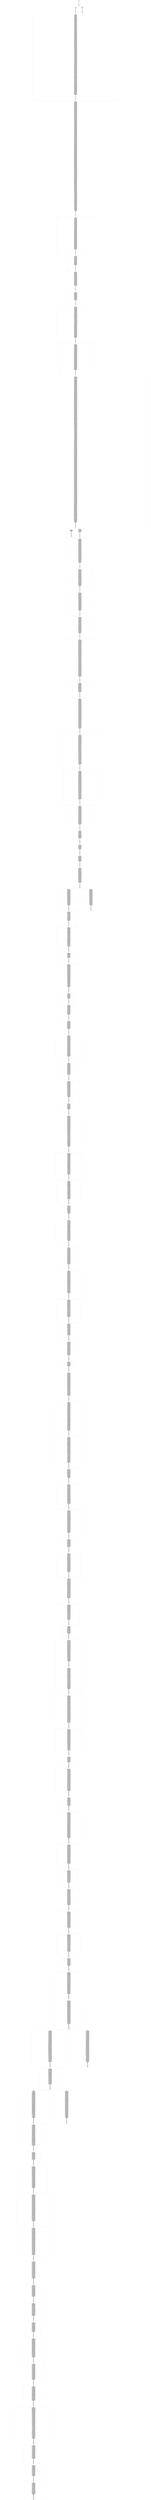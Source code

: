 strict digraph  {
"0\n0.00\nBalances\n0 - 0\n1 - 0\n2 - 0\n3 - 0\n4 - 0\n5 - 0\n6 - 0\n7 - 0\n8 - 0\n9 - 0\n10 - 0\n11 - 0\n12 - 0\n13 - 0\n14 - 0\n15 - 0\n16 - 0\n17 - 0\n18 - 0\n19 - 0" [color=darkorange, shape=square];
"7\n7.80\n13 - 6 mines 50 coins\nBalances\n0 - 0\n1 - 0\n2 - 0\n3 - 0\n4 - 0\n5 - 0\n6 - 50\n7 - 0\n8 - 0\n9 - 0\n10 - 0\n11 - 0\n12 - 0\n13 - 0\n14 - 0\n15 - 0\n16 - 0\n17 - 0\n18 - 0\n19 - 0" [color=darkorange, shape=square];
"15\n8.09\n29 - 14 mines 50 coins\nBalances\n0 - 0\n1 - 0\n2 - 0\n3 - 0\n4 - 0\n5 - 0\n6 - 0\n7 - 0\n8 - 0\n9 - 0\n10 - 0\n11 - 0\n12 - 0\n13 - 0\n14 - 50\n15 - 0\n16 - 0\n17 - 0\n18 - 0\n19 - 0" [color=lightgray, shape=square];
"23\n16.34\n0 - 0 pays 17 0 coins\n40 - 0 pays 15 0 coins\n43 - 0 pays 7 0 coins\n36 - 18 pays 14 0 coins\n16 - 8 pays 9 0 coins\n12 - 6 pays 18 0 coins\n26 - 13 pays 9 0 coins\n46 - 1 pays 0 0 coins\n10 - 5 pays 9 0 coins\n41 - 13 pays 6 0 coins\n2 - 1 pays 6 0 coins\n14 - 7 pays 14 0 coins\n32 - 16 pays 18 0 coins\n18 - 9 pays 12 0 coins\n34 - 17 pays 6 0 coins\n6 - 3 pays 0 0 coins\n44 - 13 pays 16 0 coins\n60 - 6 pays 4 0 coins\n55 - 13 pays 3 0 coins\n28 - 14 pays 0 0 coins\n57 - 13 pays 5 0 coins\n54 - 18 pays 8 0 coins\n30 - 15 pays 17 0 coins\n62 - 13 pays 12 0 coins\n38 - 19 pays 15 0 coins\n47 - 1 pays 17 0 coins\n65 - 1 pays 17 0 coins\n49 - 10 pays 9 0 coins\n50 - 9 pays 13 0 coins\n45 - 10 pays 6 0 coins\n74 - 18 pays 19 0 coins\n24 - 12 pays 10 0 coins\n20 - 10 pays 15 0 coins\n56 - 0 pays 4 0 coins\n8 - 4 pays 1 0 coins\n63 - 13 pays 8 0 coins\n81 - 0 pays 11 0 coins\n64 - 9 pays 6 0 coins\n76 - 18 pays 14 0 coins\n67 - 12 pays 2 0 coins\n61 - 5 pays 10 0 coins\n69 - 15 pays 12 0 coins\n75 - 9 pays 11 0 coins\n48 - 16 pays 17 0 coins\n59 - 3 pays 7 0 coins\n73 - 19 pays 15 0 coins\n53 - 7 pays 3 0 coins\n77 - 16 pays 17 0 coins\n85 - 3 pays 4 0 coins\n86 - 18 pays 14 0 coins\n4 - 2 pays 18 0 coins\n51 - 10 pays 18 0 coins\n96 - 18 pays 11 0 coins\n89 - 19 pays 1 0 coins\n91 - 5 pays 3 0 coins\n97 - 18 pays 14 0 coins\n101 - 18 pays 15 0 coins\n87 - 2 pays 4 0 coins\n92 - 2 pays 9 0 coins\n42 - 8 pays 4 0 coins\n94 - 19 pays 4 0 coins\n70 - 4 pays 17 0 coins\n52 - 17 pays 13 0 coins\n71 - 10 pays 18 0 coins\n105 - 5 pays 9 0 coins\n84 - 0 pays 1 0 coins\n120 - 0 pays 14 0 coins\n58 - 14 pays 8 0 coins\n90 - 3 pays 12 0 coins\n100 - 8 pays 1 0 coins\n104 - 19 pays 11 0 coins\n99 - 4 pays 11 0 coins\n102 - 17 pays 7 0 coins\n80 - 16 pays 17 0 coins\n111 - 8 pays 5 0 coins\n108 - 3 pays 7 0 coins\n78 - 12 pays 16 0 coins\n114 - 19 pays 12 0 coins\n72 - 6 pays 10 0 coins\n107 - 4 pays 9 0 coins\n82 - 10 pays 6 0 coins\n122 - 0 pays 18 0 coins\n134 - 0 pays 2 0 coins\n106 - 16 pays 3 0 coins\n98 - 14 pays 12 0 coins\n95 - 2 pays 18 0 coins\n113 - 8 pays 19 0 coins\n88 - 7 pays 1 0 coins\n118 - 16 pays 14 0 coins\n124 - 19 pays 16 0 coins\n136 - 0 pays 9 0 coins\n117 - 5 pays 3 0 coins\n110 - 12 pays 6 0 coins\n115 - 4 pays 17 0 coins\n119 - 14 pays 8 0 coins\n135 - 19 pays 2 0 coins\n139 - 19 pays 18 0 coins\n123 - 16 pays 3 0 coins\n109 - 17 pays 15 0 coins\n127 - 8 pays 12 0 coins\n126 - 14 pays 0 0 coins\n145 - 0 pays 15 0 coins\n93 - 10 pays 15 0 coins\n116 - 10 pays 14 0 coins\n79 - 9 pays 18 0 coins\n131 - 4 pays 14 0 coins\n103 - 18 pays 13 0 coins\n132 - 12 pays 4 0 coins\n66 - 1 pays 14 0 coins\n68 - 13 pays 14 0 coins\n138 - 4 pays 0 0 coins\n133 - 14 pays 7 0 coins\n146 - 5 pays 11 0 coins\n163 - 5 pays 12 0 coins\n144 - 13 pays 15 0 coins\n137 - 17 pays 4 0 coins\n155 - 18 pays 4 0 coins\n129 - 16 pays 11 0 coins\n130 - 6 pays 15 0 coins\n147 - 1 pays 11 0 coins\n158 - 1 pays 14 0 coins\n149 - 12 pays 7 0 coins\n143 - 14 pays 18 0 coins\n153 - 16 pays 10 0 coins\n166 - 18 pays 17 0 coins\n128 - 7 pays 1 0 coins\n150 - 13 pays 15 0 coins\n22 - 11 pays 15 0 coins\n152 - 17 pays 18 0 coins\n176 - 11 pays 5 0 coins\n157 - 16 pays 7 0 coins\n148 - 4 pays 2 0 coins\n165 - 16 pays 4 0 coins\n169 - 17 pays 10 0 coins\n174 - 17 pays 8 0 coins\n142 - 9 pays 12 0 coins\n140 - 8 pays 17 0 coins\n141 - 19 pays 8 0 coins\n164 - 5 pays 3 0 coins\n121 - 10 pays 6 0 coins\n179 - 8 pays 11 0 coins\n161 - 13 pays 6 0 coins\n168 - 16 pays 3 0 coins\n83 - 15 pays 9 0 coins\n156 - 10 pays 17 0 coins\n190 - 5 pays 4 0 coins\n173 - 9 pays 0 0 coins\n170 - 4 pays 12 0 coins\n184 - 9 pays 12 0 coins\n154 - 14 pays 11 0 coins\n175 - 17 pays 1 0 coins\n187 - 15 pays 6 0 coins\n192 - 5 pays 10 0 coins\n172 - 18 pays 6 0 coins\n162 - 10 pays 3 0 coins\n194 - 8 pays 18 0 coins\n185 - 8 pays 7 0 coins\n193 - 15 pays 1 0 coins\n180 - 10 pays 3 0 coins\n171 - 6 pays 17 0 coins\n195 - 8 pays 2 0 coins\n191 - 17 pays 2 0 coins\n159 - 12 pays 19 0 coins\n112 - 3 pays 1 0 coins\n177 - 11 pays 4 0 coins\n188 - 4 pays 6 0 coins\n125 - 2 pays 18 0 coins\n203 - 4 pays 12 0 coins\n197 - 18 pays 0 0 coins\n189 - 14 pays 10 0 coins\n151 - 0 pays 13 0 coins\n196 - 12 pays 6 0 coins\n218 - 0 pays 0 0 coins\n186 - 9 pays 3 0 coins\n198 - 17 pays 8 0 coins\n211 - 11 pays 16 0 coins\n178 - 16 pays 8 0 coins\n208 - 9 pays 0 0 coins\n160 - 1 pays 5 0 coins\n200 - 5 pays 13 0 coins\n204 - 4 pays 0 0 coins\n214 - 1 pays 19 0 coins\n209 - 17 pays 18 0 coins\n219 - 1 pays 13 0 coins\n220 - 0 pays 12 0 coins\n229 - 0 pays 13 0 coins\n216 - 4 pays 11 0 coins\n210 - 16 pays 14 0 coins\n221 - 1 pays 0 0 coins\n231 - 0 pays 11 0 coins\n201 - 8 pays 3 0 coins\n182 - 19 pays 18 0 coins\n224 - 16 pays 1 0 coins\n207 - 2 pays 17 0 coins\n215 - 18 pays 6 0 coins\n199 - 14 pays 8 0 coins\n232 - 19 pays 2 0 coins\n228 - 8 pays 13 0 coins\n241 - 19 pays 18 0 coins\n237 - 0 pays 12 0 coins\n242 - 19 pays 3 0 coins\n243 - 18 pays 16 0 coins\n234 - 13 pays 9 0 coins\n181 - 13 pays 2 0 coins\n206 - 12 pays 15 0 coins\n252 - 18 pays 11 0 coins\n223 - 4 pays 2 0 coins\n202 - 15 pays 17 0 coins\n230 - 14 pays 7 0 coins\n239 - 14 pays 1 0 coins\n253 - 18 pays 5 0 coins\n205 - 3 pays 1 0 coins\n254 - 19 pays 0 0 coins\n227 - 16 pays 6 0 coins\n240 - 12 pays 14 0 coins\n236 - 13 pays 4 0 coins\n246 - 19 pays 13 0 coins\n217 - 17 pays 0 0 coins\n256 - 2 pays 19 0 coins\n238 - 4 pays 18 0 coins\n167 - 7 pays 18 0 coins\n233 - 2 pays 1 0 coins\n248 - 12 pays 5 0 coins\n247 - 16 pays 14 0 coins\n245 - 15 pays 3 0 coins\n258 - 18 pays 6 0 coins\n266 - 4 pays 7 0 coins\n235 - 8 pays 5 0 coins\n257 - 4 pays 1 0 coins\n213 - 6 pays 7 0 coins\n267 - 4 pays 15 0 coins\n225 - 1 pays 4 0 coins\n212 - 9 pays 10 0 coins\n244 - 14 pays 11 0 coins\n251 - 0 pays 7 0 coins\n261 - 10 pays 3 0 coins\n262 - 12 pays 18 0 coins\n183 - 10 pays 17 0 coins\n226 - 5 pays 10 0 coins\n270 - 15 pays 10 0 coins\n288 - 5 pays 19 0 coins\n260 - 16 pays 18 0 coins\n273 - 1 pays 9 0 coins\n268 - 4 pays 2 0 coins\n279 - 4 pays 15 0 coins\n281 - 1 pays 16 0 coins\n264 - 2 pays 15 0 coins\n274 - 18 pays 15 0 coins\n278 - 6 pays 7 0 coins\n271 - 14 pays 7 0 coins\n287 - 0 pays 5 0 coins\n301 - 6 pays 0 0 coins\n259 - 17 pays 0 0 coins\n282 - 15 pays 17 0 coins\n276 - 16 pays 17 0 coins\n272 - 9 pays 10 0 coins\n296 - 1 pays 3 0 coins\n263 - 10 pays 16 0 coins\n265 - 7 pays 9 0 coins\n284 - 1 pays 16 0 coins\n298 - 1 pays 2 0 coins\n292 - 15 pays 8 0 coins\n249 - 13 pays 19 0 coins\n285 - 2 pays 10 0 coins\n299 - 15 pays 11 0 coins\n222 - 11 pays 16 0 coins\n291 - 5 pays 11 0 coins\n300 - 1 pays 15 0 coins\n317 - 5 pays 18 0 coins\n304 - 7 pays 15 0 coins\n295 - 13 pays 0 0 coins\n250 - 3 pays 14 0 coins\n303 - 2 pays 6 0 coins\n319 - 5 pays 19 0 coins\n286 - 16 pays 8 0 coins\n309 - 3 pays 1 0 coins\n305 - 13 pays 18 0 coins\n275 - 12 pays 4 0 coins\n293 - 18 pays 9 0 coins\n311 - 16 pays 15 0 coins\n277 - 10 pays 13 0 coins\n294 - 10 pays 7 0 coins\n322 - 18 pays 3 0 coins\n318 - 3 pays 13 0 coins\n310 - 7 pays 0 0 coins\n313 - 13 pays 3 0 coins\n321 - 5 pays 2 0 coins\n280 - 14 pays 13 0 coins\n326 - 18 pays 0 0 coins\n306 - 6 pays 5 0 coins\n255 - 19 pays 3 0 coins\n323 - 7 pays 1 0 coins\n316 - 12 pays 14 0 coins\n333 - 5 pays 9 0 coins\n325 - 13 pays 5 0 coins\n308 - 15 pays 14 0 coins\n327 - 19 pays 18 0 coins\n336 - 19 pays 4 0 coins\n320 - 3 pays 11 0 coins\n329 - 13 pays 0 0 coins\n334 - 3 pays 7 0 coins\n337 - 19 pays 10 0 coins\n269 - 8 pays 16 0 coins\n340 - 5 pays 18 0 coins\n359 - 10 mines 50 coins\nBalances\n0 - 0\n1 - 0\n2 - 0\n3 - 0\n4 - 0\n5 - 0\n6 - 50\n7 - 0\n8 - 0\n9 - 0\n10 - 50\n11 - 0\n12 - 0\n13 - 0\n14 - 0\n15 - 0\n16 - 0\n17 - 0\n18 - 0\n19 - 0" [color=darkorange, shape=square];
"53\n19.39\n283 - 4 pays 13 0 coins\n289 - 17 pays 9 0 coins\n343 - 4 pays 11 0 coins\n315 - 2 pays 9 0 coins\n351 - 10 pays 2 0 coins\n330 - 12 pays 11 0 coins\n297 - 10 pays 19 0 coins\n312 - 11 pays 17 0 coins\n338 - 6 pays 18 0 coins\n307 - 1 pays 3 0 coins\n328 - 7 pays 8 0 coins\n350 - 18 pays 10 0 coins\n339 - 3 pays 18 0 coins\n332 - 18 pays 4 0 coins\n361 - 7 pays 18 0 coins\n314 - 16 pays 10 0 coins\n353 - 6 pays 7 0 coins\n331 - 13 pays 10 0 coins\n362 - 17 pays 7 0 coins\n348 - 16 pays 14 0 coins\n302 - 0 pays 18 0 coins\n324 - 14 pays 15 0 coins\n345 - 4 pays 16 0 coins\n346 - 13 pays 17 0 coins\n374 - 18 pays 0 0 coins\n372 - 7 pays 10 0 coins\n370 - 6 pays 7 0 coins\n290 - 9 pays 16 0 coins\n373 - 4 pays 5 0 coins\n392 - 18 pays 9 0 coins\n356 - 13 pays 15 0 coins\n389 - 6 pays 9 0 coins\n342 - 19 pays 15 0 coins\n367 - 0 pays 11 0 coins\n344 - 1 pays 5 0 coins\n347 - 12 pays 15 0 coins\n398 - 9 pays 18 0 coins\n364 - 11 pays 6 0 coins\n371 - 2 pays 8 0 coins\n377 - 1 pays 18 0 coins\n396 - 12 pays 4 0 coins\n405 - 11 pays 6 0 coins\n382 - 1 pays 9 0 coins\n406 - 11 pays 18 0 coins\n335 - 15 pays 18 0 coins\n408 - 11 pays 17 0 coins\n412 - 11 pays 10 0 coins\n383 - 14 pays 11 0 coins\n368 - 13 pays 19 0 coins\n357 - 16 pays 14 0 coins\n349 - 5 pays 2 0 coins\n403 - 9 pays 10 0 coins\n394 - 1 pays 0 0 coins\n387 - 4 pays 9 0 coins\n400 - 12 pays 16 0 coins\n413 - 12 pays 4 0 coins\n404 - 13 pays 5 0 coins\n397 - 0 pays 6 0 coins\n419 - 0 pays 11 0 coins\n410 - 1 pays 19 0 coins\n420 - 0 pays 18 0 coins\n423 - 0 pays 7 0 coins\n433 - 5 pays 1 0 coins\n409 - 15 pays 19 0 coins\n427 - 19 pays 12 0 coins\n399 - 19 pays 5 0 coins\n425 - 5 pays 0 0 coins\n424 - 0 pays 13 0 coins\n429 - 19 pays 11 0 coins\n426 - 0 pays 9 0 coins\n421 - 16 pays 9 0 coins\n341 - 8 pays 15 0 coins\n432 - 19 pays 9 0 coins\n401 - 6 pays 12 0 coins\n428 - 0 pays 9 0 coins\n415 - 12 pays 3 0 coins\n407 - 2 pays 11 0 coins\n422 - 9 pays 16 0 coins\n402 - 18 pays 17 0 coins\n355 - 10 pays 4 0 coins\n449 - 2 pays 9 0 coins\n435 - 5 pays 19 0 coins\n430 - 15 pays 18 0 coins\n414 - 1 pays 2 0 coins\n440 - 16 pays 15 0 coins\n436 - 19 pays 0 0 coins\n447 - 18 pays 8 0 coins\n386 - 17 pays 9 0 coins\n438 - 8 pays 5 0 coins\n418 - 14 pays 12 0 coins\n456 - 2 pays 9 0 coins\n417 - 4 pays 0 0 coins\n437 - 1 pays 3 0 coins\n441 - 1 pays 18 0 coins\n467 - 2 pays 15 0 coins\n457 - 14 pays 10 0 coins\n445 - 15 pays 1 0 coins\n470 - 2 pays 5 0 coins\n443 - 10 pays 8 0 coins\n450 - 4 pays 8 0 coins\n390 - 7 pays 18 0 coins\n471 - 2 pays 4 0 coins\n434 - 12 pays 13 0 coins\n464 - 17 pays 15 0 coins\n448 - 5 pays 2 0 coins\n473 - 2 pays 6 0 coins\n442 - 1 pays 15 0 coins\n352 - 3 pays 12 0 coins\n453 - 16 pays 2 0 coins\n452 - 1 pays 7 0 coins\n431 - 0 pays 16 0 coins\n474 - 2 pays 0 0 coins\n444 - 9 pays 16 0 coins\n472 - 17 pays 7 0 coins\n458 - 1 pays 16 0 coins\n454 - 8 pays 5 0 coins\n463 - 14 pays 1 0 coins\n439 - 6 pays 18 0 coins\n465 - 7 pays 10 0 coins\n484 - 2 pays 8 0 coins\n460 - 15 pays 6 0 coins\n475 - 16 pays 7 0 coins\n476 - 9 pays 16 0 coins\n483 - 15 pays 17 0 coins\n461 - 18 pays 7 0 coins\n451 - 12 pays 6 0 coins\n477 - 8 pays 1 0 coins\n490 - 16 pays 14 0 coins\n487 - 9 pays 8 0 coins\n469 - 0 pays 6 0 coins\n459 - 10 pays 14 0 coins\n411 - 13 pays 19 0 coins\n494 - 16 pays 19 0 coins\n485 - 15 pays 3 0 coins\n497 - 15 pays 6 0 coins\n488 - 8 pays 11 0 coins\n468 - 5 pays 7 0 coins\n491 - 18 pays 9 0 coins\n479 - 6 pays 17 0 coins\n416 - 11 pays 15 0 coins\n501 - 5 pays 0 0 coins\n505 - 11 pays 0 0 coins\n508 - 11 pays 8 0 coins\n510 - 11 pays 5 0 coins\n455 - 4 pays 13 0 coins\n495 - 10 pays 3 0 coins\n462 - 1 pays 4 0 coins\n511 - 11 pays 7 0 coins\n489 - 0 pays 9 0 coins\n481 - 14 pays 3 0 coins\n496 - 1 pays 3 0 coins\n502 - 10 pays 1 0 coins\n504 - 6 pays 12 0 coins\n506 - 18 pays 16 0 coins\n518 - 18 pays 19 0 coins\n480 - 7 pays 12 0 coins\n499 - 8 pays 10 0 coins\n492 - 9 pays 5 0 coins\n507 - 5 pays 12 0 coins\n520 - 8 pays 18 0 coins\n493 - 2 pays 7 0 coins\n519 - 7 pays 16 0 coins\n521 - 9 pays 10 0 coins\n528 - 9 pays 1 0 coins\n478 - 12 pays 6 0 coins\n515 - 14 pays 5 0 coins\n524 - 5 pays 16 0 coins\n512 - 0 pays 15 0 coins\n532 - 14 pays 13 0 coins\n466 - 3 pays 6 0 coins\n482 - 17 pays 15 0 coins\n500 - 16 pays 2 0 coins\n513 - 10 pays 3 0 coins\n527 - 3 pays 6 0 coins\n514 - 11 pays 9 0 coins\n526 - 0 pays 14 0 coins\n522 - 18 pays 2 0 coins\n516 - 6 pays 19 0 coins\n531 - 3 pays 0 0 coins\n535 - 5 pays 2 0 coins\n540 - 16 pays 10 0 coins\n486 - 13 pays 4 0 coins\n539 - 17 pays 11 0 coins\n543 - 18 pays 5 0 coins\n529 - 9 pays 7 0 coins\n538 - 3 pays 11 0 coins\n546 - 16 pays 9 0 coins\n541 - 11 pays 14 0 coins\n545 - 3 pays 13 0 coins\n525 - 7 pays 17 0 coins\n533 - 0 pays 9 0 coins\n523 - 8 pays 4 0 coins\n537 - 14 pays 0 0 coins\n446 - 19 pays 5 0 coins\n536 - 10 pays 19 0 coins\n530 - 13 pays 16 0 coins\n549 - 17 pays 8 0 coins\n547 - 3 pays 11 0 coins\n517 - 12 pays 9 0 coins\n498 - 15 pays 19 0 coins\n558 - 12 pays 11 0 coins\n550 - 0 pays 14 0 coins\n560 - 10 pays 12 0 coins\n562 - 12 pays 17 0 coins\n567 - 15 pays 9 0 coins\n509 - 1 pays 19 0 coins\n542 - 6 pays 18 0 coins\n554 - 16 pays 11 0 coins\n555 - 7 pays 9 0 coins\n561 - 19 pays 4 0 coins\n571 - 6 pays 19 0 coins\n548 - 18 pays 17 0 coins\n568 - 10 pays 19 0 coins\n552 - 13 pays 5 0 coins\n564 - 12 pays 3 0 coins\n559 - 14 pays 12 0 coins\n556 - 3 pays 13 0 coins\n553 - 11 pays 13 0 coins\n563 - 1 pays 14 0 coins\n576 - 7 pays 16 0 coins\n581 - 14 pays 15 0 coins\n580 - 18 pays 3 0 coins\n575 - 16 pays 13 0 coins\n572 - 19 pays 6 0 coins\n582 - 11 pays 10 0 coins\n544 - 5 pays 8 0 coins\n583 - 19 pays 7 0 coins\n551 - 9 pays 0 0 coins\n577 - 6 pays 14 0 coins\n570 - 15 pays 12 0 coins\n534 - 2 pays 15 0 coins\n578 - 3 pays 0 0 coins\n503 - 4 pays 5 0 coins\n602 - 2 pays 13 0 coins\n594 - 5 pays 12 0 coins\n586 - 16 pays 10 0 coins\n590 - 19 pays 6 0 coins\n557 - 8 pays 3 0 coins\n587 - 18 pays 14 0 coins\n566 - 17 pays 4 0 coins\n579 - 10 pays 0 0 coins\n610 - 2 pays 6 0 coins\n592 - 15 pays 1 0 coins\n603 - 16 pays 19 0 coins\n617 - 2 pays 16 0 coins\n591 - 4 pays 3 0 coins\n599 - 5 pays 10 0 coins\n585 - 7 pays 1 0 coins\n596 - 19 pays 13 0 coins\n593 - 9 pays 16 0 coins\n569 - 13 pays 1 0 coins\n574 - 12 pays 7 0 coins\n613 - 16 pays 17 0 coins\n609 - 19 pays 3 0 coins\n584 - 14 pays 2 0 coins\n604 - 4 pays 15 0 coins\n607 - 15 pays 7 0 coins\n608 - 17 pays 14 0 coins\n573 - 1 pays 0 0 coins\n622 - 16 pays 15 0 coins\n588 - 11 pays 3 0 coins\n565 - 0 pays 5 0 coins\n618 - 9 pays 19 0 coins\n620 - 14 pays 1 0 coins\n614 - 19 pays 16 0 coins\n631 - 16 pays 15 0 coins\n623 - 2 pays 3 0 coins\n624 - 19 pays 6 0 coins\n589 - 3 pays 2 0 coins\n600 - 13 pays 12 0 coins\n627 - 11 pays 4 0 coins\n598 - 10 pays 15 0 coins\n635 - 11 pays 8 0 coins\n595 - 6 pays 5 0 coins\n621 - 15 pays 9 0 coins\n637 - 11 pays 5 0 coins\n640 - 11 pays 0 0 coins\n636 - 2 pays 12 0 coins\n633 - 16 pays 9 0 coins\n638 - 15 pays 1 0 coins\n643 - 11 pays 15 0 coins\n615 - 5 pays 15 0 coins\n648 - 16 pays 12 0 coins\n619 - 0 pays 8 0 coins\n653 - 16 pays 9 0 coins\n647 - 11 pays 15 0 coins\n597 - 1 pays 11 0 coins\n632 - 10 pays 1 0 coins\n605 - 12 pays 5 0 coins\n629 - 14 pays 10 0 coins\n644 - 15 pays 19 0 coins\n657 - 16 pays 12 0 coins\n606 - 18 pays 15 0 coins\n628 - 17 pays 19 0 coins\n649 - 5 pays 11 0 coins\n626 - 19 pays 14 0 coins\n612 - 4 pays 16 0 coins\n666 - 17 pays 0 0 coins\n601 - 8 pays 6 0 coins\n634 - 1 pays 8 0 coins\n639 - 6 pays 13 0 coins\n642 - 0 pays 12 0 coins\n659 - 8 pays 6 0 coins\n650 - 4 pays 18 0 coins\n630 - 9 pays 8 0 coins\n656 - 0 pays 9 0 coins\n655 - 2 pays 17 0 coins\n662 - 18 pays 13 0 coins\n651 - 19 pays 9 0 coins\n660 - 16 pays 15 0 coins\n665 - 6 pays 11 0 coins\n646 - 10 pays 5 0 coins\n658 - 14 pays 10 0 coins\n663 - 0 pays 18 0 coins\n673 - 6 pays 18 0 coins\n681 - 6 pays 2 0 coins\n661 - 4 pays 1 0 coins\n611 - 7 pays 9 0 coins\n675 - 4 pays 19 0 coins\n625 - 3 pays 19 0 coins\n667 - 8 pays 4 0 coins\n668 - 17 pays 11 0 coins\n654 - 11 pays 9 0 coins\n677 - 14 pays 7 0 coins\n669 - 10 pays 11 0 coins\n674 - 18 pays 6 0 coins\n652 - 15 pays 6 0 coins\n664 - 5 pays 17 0 coins\n678 - 1 pays 13 0 coins\n645 - 1 pays 6 0 coins\n688 - 0 pays 4 0 coins\n698 - 18 pays 3 0 coins\n672 - 0 pays 16 0 coins\n686 - 7 pays 9 0 coins\n616 - 13 pays 6 0 coins\n692 - 11 pays 13 0 coins\n679 - 2 pays 8 0 coins\n685 - 3 pays 6 0 coins\n699 - 5 pays 0 0 coins\n690 - 8 pays 1 0 coins\n684 - 6 pays 12 0 coins\n683 - 4 pays 10 0 coins\n703 - 5 pays 4 0 coins\n702 - 18 pays 0 0 coins\n680 - 1 pays 0 0 coins\n676 - 16 pays 18 0 coins\n697 - 7 pays 10 0 coins\n671 - 19 pays 16 0 coins\n694 - 3 pays 16 0 coins\n701 - 11 pays 19 0 coins\n706 - 3 pays 13 0 coins\n705 - 6 pays 14 0 coins\n695 - 14 pays 10 0 coins\n712 - 19 pays 11 0 coins\n687 - 10 pays 0 0 coins\n711 - 5 pays 0 0 coins\n724 - 5 pays 7 0 coins\n641 - 12 pays 4 0 coins\n689 - 1 pays 15 0 coins\n719 - 19 pays 3 0 coins\n704 - 8 pays 13 0 coins\n700 - 4 pays 13 0 coins\n709 - 2 pays 10 0 coins\n707 - 1 pays 8 0 coins\n722 - 14 pays 16 0 coins\n727 - 5 pays 8 0 coins\n716 - 11 pays 10 0 coins\n733 - 11 pays 5 0 coins\n670 - 9 pays 10 0 coins\n710 - 3 pays 1 0 coins\n691 - 0 pays 13 0 coins\n728 - 0 pays 4 0 coins\n734 - 9 pays 19 0 coins\n714 - 18 pays 16 0 coins\n693 - 15 pays 9 0 coins\n730 - 0 pays 18 0 coins\n726 - 3 pays 8 0 coins\n743 - 15 pays 6 0 coins\n723 - 19 pays 14 0 coins\n737 - 3 pays 13 0 coins\n718 - 12 pays 19 0 coins\n735 - 0 pays 4 0 coins\n732 - 5 pays 11 0 coins\n715 - 16 pays 2 0 coins\n682 - 13 pays 15 0 coins\n744 - 15 pays 4 0 coins\n753 - 18 pays 19 0 coins\n747 - 18 pays 13 0 coins\n717 - 10 pays 9 0 coins\n738 - 12 pays 8 0 coins\n754 - 18 pays 2 0 coins\n729 - 14 pays 17 0 coins\n746 - 12 pays 8 0 coins\n756 - 18 pays 5 0 coins\n739 - 2 pays 17 0 coins\n720 - 6 pays 4 0 coins\n748 - 15 pays 1 0 coins\n769 - 2 pays 12 0 coins\n740 - 0 pays 8 0 coins\n736 - 11 pays 3 0 coins\n741 - 3 pays 18 0 coins\n779 - 2 pays 16 0 coins\n713 - 7 pays 9 0 coins\n784 - 2 pays 4 0 coins\n783 - 2 pays 6 0 coins\n763 - 6 pays 17 0 coins\n768 - 11 pays 8 0 coins\n752 - 16 pays 12 0 coins\n745 - 19 pays 8 0 coins\n770 - 19 pays 3 0 coins\n749 - 12 pays 16 0 coins\n757 - 0 pays 17 0 coins\n759 - 3 pays 8 0 coins\n725 - 8 pays 17 0 coins\n771 - 19 pays 8 0 coins\n807 - 1 mines 50 coins\nBalances\n0 - 0\n1 - 50\n2 - 0\n3 - 0\n4 - 0\n5 - 0\n6 - 50\n7 - 0\n8 - 0\n9 - 0\n10 - 50\n11 - 0\n12 - 0\n13 - 0\n14 - 0\n15 - 0\n16 - 0\n17 - 0\n18 - 0\n19 - 0" [color=darkorange, shape=square];
"69\n20.01\n758 - 1 pays 6 0 coins\n721 - 4 pays 14 0 coins\n773 - 6 pays 3 0 coins\n766 - 0 pays 13 0 coins\n696 - 17 pays 6 0 coins\n764 - 12 pays 14 0 coins\n708 - 1 pays 18 0 coins\n761 - 1 pays 17 0 coins\n780 - 0 pays 11 0 coins\n777 - 19 pays 15 0 coins\n772 - 7 pays 8 0 coins\n755 - 14 pays 19 0 coins\n791 - 0 pays 6 0 coins\n794 - 17 pays 3 0 coins\n750 - 5 pays 8 0 coins\n802 - 0 pays 7 0 coins\n762 - 1 pays 12 0 coins\n731 - 13 pays 0 0 coins\n789 - 6 pays 12 15 coins\n774 - 11 pays 16 0 coins\n793 - 15 pays 12 0 coins\n760 - 15 pays 9 0 coins\n796 - 13 pays 6 0 coins\n787 - 12 pays 2 0 coins\n778 - 16 pays 11 0 coins\n816 - 7 pays 0 0 coins\n786 - 2 pays 8 0 coins\n822 - 12 pays 8 0 coins\n790 - 11 pays 10 0 coins\n817 - 5 pays 12 0 coins\n798 - 14 pays 9 0 coins\n801 - 19 pays 3 0 coins\n742 - 9 pays 5 0 coins\n818 - 16 pays 1 0 coins\n767 - 3 pays 16 0 coins\n832 - 14 pays 12 0 coins\n826 - 6 pays 13 18 coins\n825 - 16 pays 3 0 coins\n844 - 6 pays 12 14 coins\n824 - 15 pays 5 0 coins\n827 - 9 pays 4 0 coins\n815 - 17 pays 5 0 coins\n812 - 1 pays 9 0 coins\n841 - 19 pays 7 0 coins\n836 - 5 pays 9 0 coins\n842 - 17 pays 2 0 coins\n831 - 3 pays 8 0 coins\n846 - 17 pays 1 0 coins\n833 - 9 pays 17 0 coins\n814 - 13 pays 19 0 coins\n830 - 2 pays 5 0 coins\n843 - 5 pays 2 0 coins\n853 - 5 pays 1 0 coins\n806 - 0 pays 2 0 coins\n776 - 4 pays 1 0 coins\n840 - 1 pays 18 0 coins\n828 - 16 pays 6 0 coins\n781 - 8 pays 1 0 coins\n857 - 1 pays 8 0 coins\n834 - 14 pays 15 0 coins\n856 - 5 pays 17 0 coins\n849 - 16 pays 0 0 coins\n847 - 19 pays 4 0 coins\n837 - 3 pays 6 0 coins\n751 - 10 pays 8 0 coins\n863 - 5 pays 14 0 coins\n859 - 1 pays 3 0 coins\n839 - 9 pays 5 0 coins\n869 - 19 pays 13 0 coins\n864 - 9 pays 11 0 coins\n821 - 11 pays 0 0 coins\n868 - 1 pays 18 0 coins\n874 - 1 pays 9 0 coins\n865 - 9 pays 16 0 coins\n851 - 2 pays 19 0 coins\n877 - 2 pays 10 0 coins\n829 - 12 pays 16 0 coins\n765 - 18 pays 8 0 coins\n875 - 1 pays 18 0 coins\n854 - 0 pays 15 0 coins\n852 - 16 pays 2 0 coins\n866 - 11 pays 4 0 coins\n838 - 13 pays 3 0 coins\n879 - 18 pays 4 0 coins\n876 - 12 pays 5 0 coins\n872 - 19 pays 1 0 coins\n878 - 16 pays 7 0 coins\n867 - 10 pays 11 0 coins\n855 - 4 pays 17 0 coins\n891 - 3 pays 17 0 coins\n885 - 16 pays 2 0 coins\n895 - 4 pays 12 0 coins\n860 - 8 pays 18 0 coins\n873 - 11 pays 8 0 coins\n861 - 3 pays 15 0 coins\n897 - 10 pays 6 0 coins\n850 - 15 pays 1 0 coins\n880 - 2 pays 15 0 coins\n882 - 13 pays 19 0 coins\n884 - 1 pays 5 0 coins\n896 - 19 pays 18 0 coins\n886 - 11 pays 15 0 coins\n835 - 7 pays 8 0 coins\n907 - 19 pays 7 0 coins\n902 - 8 pays 16 0 coins\n913 - 19 pays 4 0 coins\n912 - 8 pays 14 0 coins\n893 - 3 pays 7 0 coins\n892 - 11 pays 6 0 coins\n858 - 14 pays 0 0 coins\n918 - 2 pays 12 0 coins\n909 - 3 pays 12 0 coins\n900 - 2 pays 12 0 coins\n898 - 4 pays 19 0 coins\n914 - 3 pays 11 0 coins\n916 - 14 pays 11 0 coins\n888 - 16 pays 9 0 coins\n870 - 5 pays 0 0 coins\n894 - 13 pays 11 0 coins\n944 - 11 mines 50 coins\nBalances\n0 - 0\n1 - 50\n2 - 0\n3 - 0\n4 - 0\n5 - 0\n6 - 3\n7 - 0\n8 - 0\n9 - 0\n10 - 50\n11 - 50\n12 - 29\n13 - 18\n14 - 0\n15 - 0\n16 - 0\n17 - 0\n18 - 0\n19 - 0" [color=darkorange, shape=square];
"94\n21.74\n904 - 11 pays 16 0 coins\n899 - 10 pays 1 0 coins\n901 - 1 pays 15 0 coins\n917 - 8 pays 18 0 coins\n954 - 10 pays 12 3 coins\n922 - 4 pays 14 0 coins\n889 - 18 pays 16 0 coins\n908 - 7 pays 0 0 coins\n927 - 5 pays 13 0 coins\n920 - 2 pays 6 0 coins\n871 - 9 pays 13 0 coins\n930 - 2 pays 16 0 coins\n848 - 17 pays 16 0 coins\n935 - 9 pays 7 0 coins\n921 - 14 pays 1 0 coins\n924 - 1 pays 16 0 coins\n926 - 13 pays 19 0 coins\n883 - 0 pays 4 0 coins\n911 - 13 pays 2 0 coins\n960 - 13 pays 6 0 coins\n910 - 16 pays 10 0 coins\n934 - 8 pays 2 0 coins\n945 - 7 pays 13 0 coins\n943 - 9 pays 7 0 coins\n959 - 5 pays 9 0 coins\n939 - 17 pays 0 0 coins\n938 - 2 pays 0 0 coins\n915 - 3 pays 15 0 coins\n919 - 19 pays 12 0 coins\n956 - 10 pays 9 36 coins\n925 - 4 pays 3 0 coins\n976 - 19 pays 10 0 coins\n950 - 16 pays 12 0 coins\n1010 - 0 mines 50 coins\nBalances\n0 - 50\n1 - 50\n2 - 0\n3 - 0\n4 - 0\n5 - 0\n6 - 3\n7 - 0\n8 - 0\n9 - 36\n10 - 11\n11 - 50\n12 - 32\n13 - 18\n14 - 0\n15 - 0\n16 - 0\n17 - 0\n18 - 0\n19 - 0" [color=darkorange, shape=square];
"116\n22.76\n887 - 12 pays 0 0 coins\n988 - 12 pays 19 0 coins\n982 - 17 pays 0 0 coins\n984 - 15 pays 17 0 coins\n963 - 9 pays 8 0 coins\n972 - 4 pays 17 0 coins\n931 - 0 pays 15 0 coins\n966 - 17 pays 18 0 coins\n979 - 19 pays 6 0 coins\n905 - 15 pays 1 0 coins\n973 - 9 pays 13 0 coins\n967 - 2 pays 10 0 coins\n981 - 0 pays 2 0 coins\n1004 - 17 pays 11 0 coins\n978 - 5 pays 7 0 coins\n906 - 11 pays 15 0 coins\n974 - 4 pays 2 0 coins\n964 - 13 pays 15 0 coins\n980 - 9 pays 17 0 coins\n1002 - 9 pays 2 0 coins\n1014 - 11 pays 15 0 coins\n1006 - 9 pays 4 0 coins\n993 - 15 pays 10 0 coins\n940 - 14 pays 17 0 coins\n1013 - 9 pays 15 0 coins\n1003 - 13 pays 11 0 coins\n991 - 4 pays 17 0 coins\n1022 - 13 pays 18 0 coins\n1026 - 13 pays 2 0 coins\n1024 - 17 pays 9 0 coins\n1017 - 14 pays 0 0 coins\n1025 - 11 pays 4 0 coins\n1028 - 15 pays 14 0 coins\n1029 - 13 pays 5 0 coins\n1035 - 11 pays 9 0 coins\n1032 - 13 pays 0 0 coins\n1018 - 2 pays 17 0 coins\n949 - 1 pays 19 0 coins\n1044 - 2 pays 16 0 coins\n1039 - 11 pays 15 0 coins\n957 - 18 pays 14 0 coins\n1040 - 1 pays 3 16 coins\n1051 - 3 pays 8 0 coins\n975 - 3 pays 10 0 coins\n1033 - 17 pays 11 0 coins\n1045 - 2 pays 6 0 coins\n968 - 7 pays 17 0 coins\n1061 - 17 pays 5 0 coins\n1020 - 4 pays 17 0 coins\n1068 - 17 pays 12 0 coins\n1054 - 3 pays 8 0 coins\n1094 - 14 mines 50 coins\nBalances\n0 - 50\n1 - 34\n2 - 0\n3 - 16\n4 - 0\n5 - 0\n6 - 3\n7 - 0\n8 - 0\n9 - 36\n10 - 11\n11 - 50\n12 - 32\n13 - 18\n14 - 50\n15 - 0\n16 - 0\n17 - 0\n18 - 0\n19 - 0" [color=darkorange, shape=square];
"121\n26.15\n1043 - 11 pays 8 0 coins\n985 - 19 pays 4 0 coins\n1041 - 4 pays 17 0 coins\n1037 - 15 pays 17 0 coins\n994 - 0 pays 11 0 coins\n970 - 16 pays 18 0 coins\n1053 - 0 pays 0 0 coins\n1050 - 19 pays 10 0 coins\n1062 - 19 pays 15 0 coins\n1063 - 19 pays 11 0 coins\n1071 - 3 pays 14 0 coins\n1056 - 2 pays 15 0 coins\n1034 - 13 pays 12 0 coins\n997 - 5 pays 3 0 coins\n1060 - 11 pays 16 0 coins\n969 - 8 pays 12 0 coins\n1070 - 17 pays 9 0 coins\n1052 - 16 pays 4 0 coins\n1048 - 7 pays 4 0 coins\n1065 - 16 pays 15 0 coins\n1076 - 16 pays 12 0 coins\n1074 - 5 pays 12 0 coins\n1103 - 17 pays 8 0 coins\n1075 - 8 pays 1 0 coins\n1093 - 2 pays 9 0 coins\n1030 - 14 pays 1 0 coins\n1067 - 19 pays 4 0 coins\n1107 - 17 pays 14 0 coins\n1118 - 14 mines 50 coins\nBalances\n0 - 50\n1 - 34\n2 - 0\n3 - 16\n4 - 0\n5 - 0\n6 - 3\n7 - 0\n8 - 0\n9 - 36\n10 - 11\n11 - 50\n12 - 32\n13 - 18\n14 - 100\n15 - 0\n16 - 0\n17 - 0\n18 - 0\n19 - 0" [color=darkorange, shape=square];
"144\n29.07\n1091 - 3 pays 11 0 coins\n1096 - 19 pays 0 0 coins\n1108 - 19 pays 7 0 coins\n1105 - 14 pays 17 0 coins\n1064 - 13 pays 10 0 coins\n1104 - 2 pays 18 0 coins\n1084 - 14 pays 2 0 coins\n1088 - 8 pays 17 0 coins\n1047 - 1 pays 12 34 coins\n1089 - 5 pays 13 0 coins\n1109 - 19 pays 10 0 coins\n1125 - 3 pays 17 0 coins\n1106 - 16 pays 1 0 coins\n1112 - 19 pays 2 0 coins\n1081 - 16 pays 7 0 coins\n1101 - 8 pays 2 0 coins\n1130 - 3 pays 11 0 coins\n990 - 12 pays 5 0 coins\n1114 - 17 pays 9 0 coins\n1087 - 7 pays 8 0 coins\n1116 - 5 pays 13 0 coins\n1016 - 9 pays 2 0 coins\n1146 - 3 pays 10 0 coins\n1113 - 16 pays 9 0 coins\n1046 - 4 pays 10 0 coins\n1119 - 14 pays 9 0 coins\n1122 - 12 pays 3 16 coins\n1137 - 9 pays 3 0 coins\n1057 - 0 pays 17 0 coins\n1120 - 8 pays 11 0 coins\n1154 - 6 pays 5 0 coins\n1159 - 6 pays 5 2 coins\n1102 - 13 pays 10 9 coins\n1072 - 15 pays 18 0 coins\n1073 - 11 pays 1 0 coins\n1042 - 18 pays 16 0 coins\n1115 - 19 pays 18 0 coins\n1150 - 12 pays 11 11 coins\n1155 - 9 pays 13 20 coins\n1167 - 18 pays 12 0 coins\n1162 - 4 pays 7 0 coins\n1134 - 4 pays 8 0 coins\n1176 - 15 pays 14 0 coins\n1169 - 15 pays 11 0 coins\n1149 - 10 pays 0 1 coins\n1131 - 17 pays 10 0 coins\n1166 - 11 pays 0 0 coins\n1136 - 5 pays 15 0 coins\n1133 - 7 pays 13 0 coins\n1111 - 2 pays 17 0 coins\n1171 - 10 pays 2 3 coins\n1145 - 13 pays 5 4 coins\n1170 - 18 pays 10 0 coins\n1178 - 2 pays 3 0 coins\n1180 - 5 pays 18 0 coins\n1164 - 19 pays 17 0 coins\n1161 - 12 pays 9 5 coins\n1172 - 6 pays 15 1 coins\n1175 - 17 pays 0 0 coins\n1181 - 11 pays 3 45 coins\n1157 - 0 pays 11 35 coins\n1187 - 18 pays 17 0 coins\n1188 - 5 pays 6 0 coins\n1185 - 19 pays 1 0 coins\n1194 - 0 pays 11 13 coins\n1177 - 15 pays 19 0 coins\n1156 - 8 pays 11 0 coins\n1184 - 2 pays 11 0 coins\n1158 - 14 pays 17 0 coins\n1204 - 2 pays 18 0 coins\n1196 - 19 pays 7 0 coins\n1203 - 8 pays 16 0 coins\n1199 - 5 pays 4 0 coins\n1195 - 11 pays 12 4 coins\n1208 - 19 pays 0 0 coins\n1191 - 9 pays 19 13 coins\n1222 - 6 pays 4 0 coins\n1209 - 15 pays 16 0 coins\n1163 - 3 pays 8 0 coins\n1205 - 2 pays 19 0 coins\n1223 - 6 pays 8 0 coins\n1186 - 13 pays 0 0 coins\n1216 - 5 pays 7 0 coins\n1193 - 17 pays 0 0 coins\n1239 - 3 pays 17 0 coins\n1225 - 2 pays 3 0 coins\n1232 - 5 pays 16 0 coins\n1241 - 15 pays 10 0 coins\n1244 - 3 pays 4 0 coins\n1212 - 14 pays 0 0 coins\n1226 - 15 pays 3 0 coins\n1256 - 3 pays 0 0 coins\n1243 - 15 pays 4 0 coins\n1141 - 16 pays 17 0 coins\n1165 - 4 pays 17 0 coins\n1252 - 15 pays 4 0 coins\n1197 - 18 pays 3 0 coins\n1214 - 19 pays 12 0 coins\n1229 - 17 pays 15 0 coins\n1207 - 8 pays 19 0 coins\n1258 - 3 pays 9 0 coins\n1230 - 2 pays 18 0 coins\n1246 - 8 pays 2 0 coins\n1247 - 17 pays 6 0 coins\n1255 - 15 pays 11 0 coins\n1182 - 7 pays 4 0 coins\n1257 - 17 pays 16 0 coins\n1245 - 14 pays 8 0 coins\n1265 - 15 pays 6 0 coins\n1248 - 2 pays 6 0 coins\n1251 - 18 pays 15 0 coins\n1264 - 17 pays 0 0 coins\n1227 - 6 pays 3 0 coins\n1270 - 18 pays 13 0 coins\n1276 - 18 pays 14 0 coins\n1268 - 14 pays 4 0 coins\n1292 - 12 mines 50 coins\nBalances\n0 - 3\n1 - 0\n2 - 3\n3 - 77\n4 - 0\n5 - 6\n6 - 0\n7 - 0\n8 - 0\n9 - 8\n10 - 16\n11 - 60\n12 - 88\n13 - 25\n14 - 100\n15 - 1\n16 - 0\n17 - 0\n18 - 0\n19 - 13" [color=darkorange, shape=square];
"179\n50.88\n1271 - 15 pays 14 0 coins\n1266 - 12 pays 11 31 coins\n1287 - 8 pays 13 0 coins\n1235 - 12 pays 5 31 coins\n1262 - 13 pays 1 9 coins\n1275 - 19 pays 10 0 coins\n1278 - 14 pays 3 0 coins\n1254 - 8 pays 18 0 coins\n1253 - 13 pays 0 3 coins\n1242 - 19 pays 13 0 coins\n1261 - 13 pays 1 4 coins\n1277 - 18 pays 14 0 coins\n1283 - 0 pays 19 3 coins\n1309 - 8 pays 16 0 coins\n1198 - 10 pays 9 8 coins\n1238 - 16 pays 0 0 coins\n1263 - 7 pays 12 0 coins\n1260 - 2 pays 1 0 coins\n1234 - 4 pays 14 0 coins\n1240 - 11 pays 9 33 coins\n1286 - 14 pays 13 15 coins\n1281 - 16 pays 18 0 coins\n1280 - 15 pays 13 0 coins\n1284 - 16 pays 10 0 coins\n1306 - 7 pays 18 0 coins\n1330 - 16 pays 11 0 coins\n1221 - 9 pays 18 0 coins\n1272 - 17 pays 9 0 coins\n1305 - 10 pays 14 3 coins\n1318 - 8 pays 13 0 coins\n1321 - 15 pays 11 0 coins\n1333 - 15 pays 9 0 coins\n1300 - 2 pays 11 0 coins\n1325 - 17 pays 13 0 coins\n1294 - 4 pays 17 0 coins\n1296 - 18 pays 10 0 coins\n1327 - 10 pays 4 0 coins\n1295 - 14 pays 19 24 coins\n1304 - 13 pays 0 8 coins\n1328 - 2 pays 5 0 coins\n1303 - 9 pays 19 0 coins\n1317 - 19 pays 7 0 coins\n1345 - 13 pays 0 1 coins\n1267 - 12 pays 0 18 coins\n1269 - 3 pays 4 0 coins\n1319 - 6 pays 13 0 coins\n1331 - 16 pays 3 0 coins\n1351 - 19 pays 11 0 coins\n1361 - 19 pays 5 0 coins\n1338 - 2 pays 1 0 coins\n1340 - 3 pays 6 12 coins\n1363 - 19 pays 1 0 coins\n1339 - 10 pays 16 5 coins\n1346 - 2 pays 12 0 coins\n1329 - 17 pays 6 0 coins\n1347 - 3 pays 13 9 coins\n1356 - 3 pays 15 2 coins\n1237 - 5 pays 9 0 coins\n1365 - 5 pays 13 0 coins\n1353 - 2 pays 1 0 coins\n1358 - 16 pays 13 0 coins\n1332 - 14 pays 10 14 coins\n1334 - 18 pays 10 0 coins\n1324 - 7 pays 12 0 coins\n1357 - 17 pays 14 0 coins\n1335 - 15 pays 14 0 coins\n1342 - 8 pays 0 0 coins\n1377 - 17 pays 14 0 coins\n1302 - 4 pays 14 0 coins\n1379 - 9 pays 2 6 coins\n1370 - 14 pays 3 22 coins\n1366 - 5 pays 11 0 coins\n1389 - 5 pays 13 0 coins\n1376 - 7 pays 13 0 coins\n1374 - 18 pays 6 0 coins\n1386 - 14 pays 12 22 coins\n1369 - 2 pays 19 0 coins\n1378 - 16 pays 6 0 coins\n1384 - 15 pays 3 0 coins\n1394 - 18 pays 10 0 coins\n1390 - 5 pays 3 0 coins\n1409 - 16 pays 0 0 coins\n1380 - 4 pays 16 0 coins\n1404 - 15 pays 7 0 coins\n1401 - 18 pays 12 0 coins\n1413 - 16 pays 5 0 coins\n1367 - 19 pays 16 0 coins\n1395 - 7 pays 3 0 coins\n1408 - 15 pays 1 0 coins\n1398 - 4 pays 19 0 coins\n1415 - 16 pays 15 0 coins\n1411 - 13 pays 10 0 coins\n1396 - 2 pays 17 0 coins\n1418 - 2 pays 0 0 coins\n1421 - 19 pays 17 0 coins\n1427 - 16 pays 2 0 coins\n1454 - 4 mines 50 coins\nBalances\n0 - 30\n1 - 13\n2 - 9\n3 - 76\n4 - 50\n5 - 37\n6 - 12\n7 - 0\n8 - 0\n9 - 43\n10 - 14\n11 - 58\n12 - 30\n13 - 24\n14 - 6\n15 - 3\n16 - 5\n17 - 0\n18 - 0\n19 - 40" [color=darkorange, shape=square];
"191\n51.58\n1364 - 12 pays 5 23 coins\n1392 - 13 pays 3 1 coins\n1426 - 11 pays 15 15 coins\n1410 - 9 pays 19 33 coins\n1336 - 11 pays 17 29 coins\n1381 - 17 pays 3 0 coins\n1440 - 16 pays 11 0 coins\n1407 - 18 pays 4 0 coins\n1429 - 18 pays 14 0 coins\n1422 - 2 pays 18 0 coins\n1434 - 18 pays 3 0 coins\n1417 - 15 pays 8 0 coins\n1428 - 17 pays 7 0 coins\n1445 - 11 pays 15 9 coins\n1450 - 16 pays 13 0 coins\n1455 - 18 pays 1 0 coins\n1460 - 16 pays 5 0 coins\n1438 - 19 pays 5 0 coins\n1453 - 15 pays 9 0 coins\n1403 - 5 pays 18 0 coins\n1464 - 16 pays 2 0 coins\n1387 - 8 pays 7 0 coins\n1461 - 2 pays 10 0 coins\n1468 - 5 pays 6 0 coins\n1467 - 8 pays 17 0 coins\n1476 - 8 pays 0 0 coins\n1456 - 11 pays 18 5 coins\n1400 - 10 pays 19 3 coins\n1477 - 8 pays 14 0 coins\n1424 - 13 pays 10 16 coins\n1473 - 5 pays 4 0 coins\n1470 - 0 pays 12 20 coins\n1344 - 6 pays 16 0 coins\n1469 - 16 pays 1 0 coins\n1484 - 0 pays 19 3 coins\n1458 - 17 pays 11 0 coins\n1485 - 5 pays 3 0 coins\n1414 - 7 pays 14 0 coins\n1496 - 7 pays 5 0 coins\n1493 - 17 pays 7 0 coins\n1359 - 3 pays 7 8 coins\n1466 - 14 pays 8 1 coins\n1478 - 10 pays 9 0 coins\n1412 - 4 pays 8 0 coins\n1483 - 13 pays 18 6 coins\n1474 - 1 pays 10 7 coins\n1457 - 19 pays 16 0 coins\n1503 - 10 pays 11 3 coins\n1506 - 19 pays 0 0 coins\n1495 - 3 pays 0 6 coins\n1475 - 2 pays 18 0 coins\n1499 - 4 pays 0 0 coins\n1507 - 19 pays 3 0 coins\n1489 - 16 pays 7 0 coins\n1504 - 17 pays 18 0 coins\n1516 - 16 pays 3 0 coins\n1517 - 16 pays 15 0 coins\n1520 - 17 pays 2 0 coins\n1518 - 16 pays 13 0 coins\n1492 - 5 pays 13 0 coins\n1488 - 6 pays 16 0 coins\n1482 - 8 pays 10 0 coins\n1505 - 3 pays 0 12 coins\n1529 - 5 pays 10 0 coins\n1465 - 18 pays 14 0 coins\n1526 - 8 pays 13 0 coins\n1497 - 9 pays 13 1 coins\n1521 - 3 pays 1 12 coins\n1463 - 15 pays 18 0 coins\n1509 - 4 pays 18 0 coins\n1523 - 16 pays 14 0 coins\n1531 - 5 pays 11 0 coins\n1534 - 8 pays 3 0 coins\n1532 - 3 pays 13 6 coins\n1542 - 16 pays 18 0 coins\n1524 - 6 pays 16 3 coins\n1537 - 15 pays 18 0 coins\n1541 - 5 pays 14 0 coins\n1545 - 6 pays 13 1 coins\n1498 - 7 pays 15 0 coins\n1515 - 2 pays 18 0 coins\n1536 - 18 pays 19 0 coins\n1556 - 18 pays 4 0 coins\n1549 - 5 pays 11 0 coins\n1547 - 15 pays 10 0 coins\n1561 - 2 pays 10 0 coins\n1535 - 4 pays 18 0 coins\n1557 - 18 pays 9 0 coins\n1533 - 0 pays 19 3 coins\n1539 - 3 pays 1 10 coins\n1528 - 10 pays 18 1 coins\n1558 - 5 pays 8 0 coins\n1548 - 7 pays 8 0 coins\n1574 - 2 pays 8 0 coins\n1577 - 5 pays 14 0 coins\n1513 - 19 pays 11 0 coins\n1569 - 12 pays 6 5 coins\n1551 - 6 pays 19 1 coins\n1550 - 16 pays 18 0 coins\n1573 - 18 pays 6 0 coins\n1588 - 10 pays 15 4 coins\n1571 - 10 pays 8 0 coins\n1587 - 2 pays 12 0 coins\n1540 - 8 pays 0 0 coins\n1582 - 19 pays 11 0 coins\n1565 - 4 pays 11 0 coins\n1570 - 3 pays 10 8 coins\n1559 - 15 pays 11 0 coins\n1602 - 2 pays 11 0 coins\n1576 - 7 pays 8 0 coins\n1596 - 8 pays 6 0 coins\n1599 - 8 pays 11 0 coins\n1603 - 8 pays 16 0 coins\n1606 - 2 pays 18 0 coins\n1616 - 2 pays 4 0 coins\n1595 - 19 pays 14 0 coins\n1610 - 17 pays 8 0 coins\n1522 - 17 pays 13 0 coins\n1597 - 15 pays 11 0 coins\n1584 - 6 pays 3 2 coins\n1604 - 8 pays 9 0 coins\n1621 - 2 pays 13 0 coins\n1623 - 2 pays 17 0 coins\n1618 - 2 pays 13 0 coins\n1612 - 8 pays 2 0 coins\n1605 - 15 pays 11 0 coins\n1593 - 3 pays 17 8 coins\n1585 - 5 pays 14 0 coins\n1632 - 2 pays 11 0 coins\n1625 - 2 pays 9 0 coins\n1620 - 5 pays 8 0 coins\n1633 - 2 pays 19 0 coins\n1607 - 6 pays 7 3 coins\n1614 - 15 pays 6 0 coins\n1601 - 19 pays 14 0 coins\n1591 - 16 pays 17 0 coins\n1635 - 2 pays 6 0 coins\n1594 - 18 pays 16 0 coins\n1617 - 8 pays 17 0 coins\n1626 - 19 pays 10 0 coins\n1600 - 7 pays 2 0 coins\n1647 - 17 pays 10 0 coins\n1611 - 17 pays 7 0 coins\n1627 - 15 pays 11 0 coins\n1636 - 13 pays 8 0 coins\n1592 - 4 pays 7 0 coins\n1643 - 7 pays 15 0 coins\n1652 - 7 pays 5 0 coins\n1637 - 8 pays 15 0 coins\n1645 - 2 pays 9 0 coins\n1631 - 6 pays 10 1 coins\n1654 - 8 pays 10 0 coins\n1650 - 15 pays 7 0 coins\n1657 - 15 pays 1 0 coins\n1640 - 18 pays 2 0 coins\n1646 - 4 pays 9 0 coins\n1649 - 17 pays 4 0 coins\n1630 - 5 pays 14 0 coins\n1663 - 18 pays 3 0 coins\n1662 - 2 pays 11 0 coins\n1642 - 19 pays 16 0 coins\n1668 - 18 pays 6 0 coins\n1676 - 2 pays 12 0 coins\n1655 - 6 pays 10 1 coins\n1669 - 17 pays 18 0 coins\n1653 - 7 pays 5 0 coins\n1658 - 8 pays 3 0 coins\n1681 - 17 pays 11 0 coins\n1667 - 5 pays 7 0 coins\n1684 - 17 pays 4 0 coins\n1670 - 3 pays 17 2 coins\n1659 - 4 pays 16 0 coins\n1651 - 10 pays 7 0 coins\n1682 - 2 pays 15 0 coins\n1687 - 10 pays 19 2 coins\n1664 - 19 pays 18 0 coins\n1685 - 5 pays 0 0 coins\n1690 - 10 pays 18 1 coins\n1689 - 17 pays 15 0 coins\n1639 - 16 pays 10 0 coins\n1704 - 16 pays 15 0 coins\n1705 - 17 pays 15 0 coins\n1660 - 15 pays 9 0 coins\n1672 - 18 pays 16 0 coins\n1686 - 13 pays 6 0 coins\n1677 - 1 pays 9 0 coins\n1679 - 7 pays 17 0 coins\n1708 - 16 pays 14 0 coins\n1693 - 19 pays 11 0 coins\n1696 - 2 pays 3 0 coins\n1717 - 16 pays 15 0 coins\n1713 - 7 pays 17 0 coins\n1678 - 8 pays 18 0 coins\n1683 - 4 pays 18 0 coins\n1720 - 8 pays 13 0 coins\n1706 - 3 pays 9 0 coins\n1725 - 2 pays 6 0 coins\n1722 - 16 pays 0 0 coins\n1742 - 2 pays 8 0 coins\n1712 - 18 pays 4 0 coins\n1745 - 2 pays 18 0 coins\n1723 - 8 pays 12 0 coins\n1703 - 12 pays 1 0 coins\n1732 - 0 pays 17 2 coins\n1736 - 18 pays 5 0 coins\n1711 - 19 pays 13 0 coins\n1733 - 16 pays 2 0 coins\n1709 - 17 pays 14 0 coins\n1747 - 2 pays 8 0 coins\n1737 - 8 pays 7 0 coins\n1746 - 10 pays 3 0 coins\n1716 - 4 pays 2 0 coins\n1755 - 17 pays 12 0 coins\n1699 - 13 pays 0 0 coins\n1719 - 7 pays 4 0 coins\n1744 - 19 pays 6 0 coins\n1754 - 8 pays 15 0 coins\n1760 - 7 pays 2 0 coins\n1758 - 10 pays 9 0 coins\n1761 - 19 pays 8 0 coins\n1728 - 3 pays 5 0 coins\n1753 - 16 pays 8 0 coins\n1783 - 16 pays 12 0 coins\n1707 - 15 pays 13 0 coins\n1777 - 19 pays 1 0 coins\n1775 - 6 pays 17 0 coins\n1697 - 5 pays 12 0 coins\n1787 - 6 pays 4 0 coins\n1794 - 0 pays 6 0 coins\n1759 - 2 pays 3 0 coins\n1806 - 2 pays 14 0 coins\n1749 - 18 pays 16 0 coins\n1767 - 8 pays 13 0 coins\n1803 - 18 pays 5 0 coins\n1782 - 19 pays 14 0 coins\n1801 - 10 pays 14 0 coins\n1805 - 19 pays 16 0 coins\n1770 - 7 pays 5 0 coins\n1752 - 4 pays 11 0 coins\n1788 - 5 pays 4 0 coins\n1808 - 18 pays 6 0 coins\n1766 - 17 pays 11 0 coins\n1812 - 4 pays 16 0 coins\n1822 - 9 pays 19 0 coins\n1809 - 19 pays 2 0 coins\n1826 - 19 pays 6 0 coins\n1820 - 5 pays 6 0 coins\n1814 - 7 pays 13 0 coins\n1821 - 18 pays 17 0 coins\n1802 - 8 pays 9 0 coins\n1830 - 7 pays 8 0 coins\n1784 - 16 pays 2 0 coins\n1781 - 15 pays 8 0 coins\n1834 - 6 pays 17 0 coins\n1840 - 7 pays 10 0 coins\n1823 - 17 pays 15 0 coins\n1846 - 16 pays 0 0 coins\n1847 - 15 pays 18 0 coins\n1849 - 7 pays 3 0 coins\n1828 - 19 pays 0 0 coins\n1833 - 8 pays 7 0 coins\n1843 - 10 pays 1 0 coins\n1854 - 7 pays 13 0 coins\n1841 - 6 pays 5 0 coins\n1858 - 8 pays 17 0 coins\n1818 - 4 pays 3 0 coins\n1863 - 8 pays 6 0 coins\n1813 - 3 pays 5 2 coins\n1864 - 7 pays 12 0 coins\n1860 - 4 pays 6 0 coins\n1868 - 8 pays 19 0 coins\n1836 - 18 pays 19 0 coins\n1873 - 7 pays 0 0 coins\n1807 - 2 pays 10 0 coins\n1850 - 19 pays 15 0 coins\n1855 - 17 pays 12 0 coins\n1872 - 6 pays 3 0 coins\n1869 - 4 pays 13 0 coins\n1857 - 16 pays 1 0 coins\n1861 - 9 pays 17 3 coins\n1881 - 4 pays 5 0 coins\n1831 - 5 pays 9 0 coins\n1886 - 17 pays 19 0 coins\n1877 - 19 pays 8 0 coins\n1865 - 3 pays 9 1 coins\n1888 - 2 pays 10 0 coins\n1907 - 2 pays 3 0 coins\n1901 - 17 pays 10 0 coins\n1875 - 7 pays 2 0 coins\n1874 - 8 pays 15 0 coins\n1904 - 12 pays 1 1 coins\n1900 - 19 pays 18 0 coins\n1879 - 18 pays 11 0 coins\n1853 - 15 pays 11 0 coins\n1919 - 17 pays 1 0 coins\n1914 - 8 pays 1 0 coins\n1923 - 17 pays 16 0 coins\n1928 - 17 pays 16 0 coins\n1922 - 18 pays 12 0 coins\n1929 - 17 pays 19 0 coins\n1921 - 15 pays 10 0 coins\n1917 - 2 pays 14 0 coins\n1934 - 17 pays 11 0 coins\n1895 - 16 pays 3 0 coins\n1916 - 7 pays 0 0 coins\n1931 - 18 pays 16 0 coins\n1943 - 2 pays 16 0 coins\n1940 - 7 pays 2 0 coins\n1947 - 18 pays 17 0 coins\n1898 - 5 pays 12 0 coins\n1945 - 16 pays 17 0 coins\n1913 - 19 pays 3 0 coins\n1935 - 15 pays 18 0 coins\n1949 - 7 pays 3 0 coins\n1938 - 1 pays 15 5 coins\n1959 - 16 pays 5 0 coins\n1946 - 17 pays 12 0 coins\n1967 - 17 pays 7 0 coins\n1953 - 19 pays 5 0 coins\n1964 - 16 pays 14 0 coins\n1890 - 4 pays 11 0 coins\n1952 - 2 pays 10 0 coins\n1968 - 4 pays 8 0 coins\n1974 - 16 pays 18 0 coins\n1954 - 18 pays 3 0 coins\n1981 - 18 pays 11 0 coins\n1975 - 4 pays 15 0 coins\n1955 - 5 pays 13 0 coins\n1970 - 12 pays 5 1 coins\n1983 - 4 pays 8 0 coins\n1990 - 5 pays 6 0 coins\n1989 - 18 pays 16 0 coins\n1978 - 16 pays 11 0 coins\n1995 - 5 pays 2 0 coins\n1957 - 15 pays 18 0 coins\n1973 - 3 pays 17 0 coins\n2002 - 5 pays 2 0 coins\n1998 - 15 pays 16 0 coins\n1925 - 8 pays 16 0 coins\n2003 - 8 pays 0 0 coins\n2001 - 15 pays 9 0 coins\n1999 - 18 pays 14 0 coins\n2010 - 18 pays 6 0 coins\n1980 - 13 pays 2 0 coins\n2000 - 16 pays 1 0 coins\n1969 - 17 pays 1 0 coins\n2005 - 15 pays 2 0 coins\n1956 - 7 pays 5 0 coins\n2012 - 16 pays 10 0 coins\n2004 - 8 pays 7 0 coins\n2021 - 16 pays 0 0 coins\n2013 - 15 pays 1 0 coins\n2025 - 16 pays 14 0 coins\n2006 - 5 pays 2 0 coins\n1979 - 2 pays 17 0 coins\n1993 - 6 pays 9 0 coins\n2031 - 2 pays 5 0 coins\n2016 - 7 pays 11 0 coins\n2034 - 7 pays 16 0 coins\n2011 - 18 pays 16 0 coins\n2036 - 7 pays 18 0 coins\n2017 - 8 pays 9 0 coins\n2014 - 17 pays 9 0 coins\n2023 - 15 pays 18 0 coins\n1963 - 19 pays 5 0 coins\n2043 - 17 pays 19 0 coins\n2041 - 15 pays 1 0 coins\n2039 - 7 pays 9 0 coins\n2038 - 8 pays 11 0 coins\n2028 - 16 pays 11 0 coins\n2045 - 7 pays 14 0 coins\n2047 - 17 pays 14 0 coins\n2048 - 7 pays 18 0 coins\n2042 - 2 pays 9 0 coins\n1991 - 3 pays 7 0 coins\n2033 - 19 pays 10 0 coins\n2053 - 17 pays 8 0 coins\n2066 - 17 pays 5 0 coins\n2049 - 16 pays 6 0 coins\n2040 - 18 pays 10 0 coins\n2059 - 2 pays 19 0 coins\n2058 - 10 pays 13 0 coins\n2060 - 19 pays 17 0 coins\n1984 - 4 pays 2 0 coins\n2077 - 18 pays 12 0 coins\n2070 - 4 pays 8 0 coins\n2029 - 5 pays 2 0 coins\n2082 - 5 pays 14 0 coins\n2044 - 15 pays 16 0 coins\n2072 - 17 pays 2 0 coins\n2046 - 8 pays 5 0 coins\n2084 - 18 pays 4 0 coins\n2074 - 19 pays 18 0 coins\n2088 - 19 pays 17 0 coins\n2069 - 16 pays 1 0 coins\n2080 - 10 pays 16 0 coins\n2100 - 5 pays 0 0 coins\n2087 - 5 pays 15 0 coins\n2098 - 9 pays 4 6 coins\n2096 - 16 pays 2 0 coins\n2092 - 8 pays 15 0 coins\n2052 - 7 pays 13 0 coins\n2103 - 16 pays 1 0 coins\n2101 - 8 pays 14 0 coins\n2085 - 15 pays 8 0 coins\n2107 - 8 pays 14 0 coins\n2102 - 5 pays 1 0 coins\n2111 - 16 pays 15 0 coins\n2115 - 16 pays 4 0 coins\n2076 - 4 pays 11 0 coins\n2090 - 19 pays 10 0 coins\n2091 - 17 pays 4 0 coins\n2108 - 15 pays 13 0 coins\n2105 - 6 pays 9 0 coins\n2109 - 8 pays 7 0 coins\n2104 - 7 pays 5 0 coins\n2117 - 16 pays 18 0 coins\n2118 - 15 pays 7 0 coins\n2114 - 5 pays 6 0 coins\n2097 - 18 pays 7 0 coins\n2123 - 8 pays 19 0 coins\n2128 - 15 pays 9 0 coins\n2133 - 5 pays 14 0 coins\n2126 - 7 pays 12 0 coins\n2138 - 18 pays 9 0 coins\n2139 - 15 pays 18 0 coins\n2116 - 19 pays 10 0 coins\n2073 - 13 pays 10 0 coins\n2112 - 4 pays 6 0 coins\n2144 - 19 pays 9 0 coins\n2121 - 17 pays 6 0 coins\n2145 - 15 pays 12 0 coins\n2147 - 19 pays 9 0 coins\n2154 - 17 pays 13 0 coins\n2148 - 18 pays 5 0 coins\n2146 - 5 pays 4 0 coins\n2135 - 8 pays 6 0 coins\n2140 - 7 pays 3 0 coins\n2149 - 15 pays 19 0 coins\n2129 - 16 pays 3 0 coins\n2143 - 4 pays 16 0 coins\n2161 - 17 pays 19 0 coins\n2167 - 16 pays 18 0 coins\n2078 - 2 pays 5 0 coins\n2158 - 18 pays 16 0 coins\n2170 - 17 pays 12 0 coins\n2159 - 5 pays 13 0 coins\n2187 - 2 pays 8 0 coins\n2160 - 8 pays 11 0 coins\n2182 - 8 pays 12 0 coins\n2152 - 19 pays 17 0 coins\n2188 - 19 pays 7 0 coins\n2186 - 8 pays 18 0 coins\n2181 - 17 pays 16 0 coins\n2194 - 8 pays 1 0 coins\n2162 - 4 pays 1 0 coins\n2180 - 6 pays 12 0 coins\n2171 - 16 pays 0 0 coins\n2163 - 15 pays 6 0 coins\n2200 - 17 pays 4 0 coins\n2184 - 18 pays 12 0 coins\n2165 - 7 pays 17 0 coins\n2202 - 16 pays 8 0 coins\n2207 - 16 pays 11 0 coins\n2192 - 2 pays 5 0 coins\n2205 - 17 pays 13 0 coins\n2214 - 2 pays 18 0 coins\n2211 - 17 pays 15 0 coins\n2210 - 16 pays 11 0 coins\n2189 - 19 pays 16 0 coins\n2206 - 7 pays 16 0 coins\n2195 - 8 pays 1 0 coins\n2215 - 2 pays 10 0 coins\n2179 - 5 pays 19 0 coins\n2193 - 4 pays 15 0 coins\n2221 - 16 pays 2 0 coins\n2208 - 18 pays 0 0 coins\n2218 - 10 pays 0 0 coins\n2217 - 19 pays 18 0 coins\n2201 - 15 pays 6 0 coins\n2213 - 17 pays 9 0 coins\n2222 - 4 pays 18 0 coins\n2229 - 6 pays 18 0 coins\n2236 - 2 pays 18 0 coins\n2226 - 8 pays 2 0 coins\n2243 - 8 pays 16 0 coins\n2234 - 4 pays 5 0 coins\n2232 - 16 pays 8 0 coins\n2246 - 8 pays 0 0 coins\n2230 - 5 pays 18 0 coins\n2255 - 5 pays 2 0 coins\n2223 - 7 pays 11 0 coins\n2248 - 2 pays 10 0 coins\n2233 - 3 pays 18 1 coins\n2249 - 8 pays 15 0 coins\n2245 - 12 pays 9 0 coins\n2256 - 5 pays 1 0 coins\n2244 - 4 pays 8 0 coins\n2266 - 5 pays 2 0 coins\n2238 - 15 pays 13 0 coins\n2271 - 15 pays 7 0 coins\n2258 - 1 pays 9 1 coins\n2239 - 18 pays 17 0 coins\n2263 - 8 pays 2 0 coins\n2276 - 8 pays 3 0 coins\n2280 - 15 pays 19 0 coins\n2273 - 15 pays 12 0 coins\n2267 - 4 pays 16 0 coins\n2279 - 8 pays 1 0 coins\n2252 - 16 pays 4 0 coins\n2254 - 7 pays 15 0 coins\n2235 - 19 pays 5 0 coins\n2290 - 7 pays 18 0 coins\n2285 - 18 pays 12 0 coins\n2281 - 15 pays 1 0 coins\n2291 - 13 pays 19 0 coins\n2262 - 2 pays 3 0 coins\n2306 - 15 pays 1 0 coins\n2300 - 7 pays 19 0 coins\n2309 - 7 pays 8 0 coins\n2305 - 18 pays 6 0 coins\n2294 - 16 pays 6 0 coins\n2326 - 16 pays 5 0 coins\n2329 - 16 pays 19 0 coins\n2283 - 0 pays 11 0 coins\n2324 - 18 pays 8 0 coins\n2321 - 11 pays 16 0 coins\n2274 - 5 pays 9 0 coins\n2332 - 18 pays 19 0 coins\n2330 - 9 pays 6 0 coins\n2314 - 2 pays 16 0 coins\n2298 - 19 pays 15 0 coins\n2340 - 18 pays 8 0 coins\n2275 - 4 pays 19 0 coins\n2241 - 17 pays 5 0 coins\n2338 - 5 pays 6 0 coins\n2311 - 7 pays 4 0 coins\n2350 - 7 pays 0 0 coins\n2288 - 8 pays 12 0 coins\n2351 - 7 pays 8 0 coins\n2355 - 8 pays 6 0 coins\n2331 - 16 pays 19 0 coins\n2307 - 15 pays 1 0 coins\n2353 - 17 pays 12 0 coins\n2343 - 18 pays 3 0 coins\n2366 - 17 pays 11 0 coins\n2358 - 12 pays 8 0 coins\n2334 - 19 pays 4 0 coins\n2360 - 8 pays 3 0 coins\n2372 - 8 pays 0 0 coins\n2337 - 4 pays 19 0 coins\n2369 - 18 pays 1 0 coins\n2348 - 13 pays 8 0 coins\n2399 - 1 mines 50 coins\nBalances\n0 - 20\n1 - 73\n2 - 9\n3 - 3\n4 - 56\n5 - 63\n6 - 5\n7 - 11\n8 - 1\n9 - 2\n10 - 33\n11 - 3\n12 - 20\n13 - 9\n14 - 5\n15 - 36\n16 - 8\n17 - 44\n18 - 14\n19 - 85" [color=darkorange, shape=square];
"199\n54.39\n2382 - 18 pays 6 0 coins\n2346 - 1 pays 19 4 coins\n2367 - 3 pays 18 1 coins\n2345 - 5 pays 18 0 coins\n2411 - 1 mines 50 coins\nBalances\n0 - 20\n1 - 119\n2 - 9\n3 - 2\n4 - 56\n5 - 63\n6 - 5\n7 - 11\n8 - 1\n9 - 2\n10 - 33\n11 - 3\n12 - 20\n13 - 9\n14 - 5\n15 - 36\n16 - 8\n17 - 44\n18 - 15\n19 - 89" [color=lightgray, shape=square];
"206\n54.44\n2377 - 13 pays 11 1 coins\n2345 - 5 pays 18 0 coins\n2346 - 1 pays 19 4 coins\n2365 - 13 pays 9 8 coins\n2320 - 10 pays 1 6 coins\n2370 - 4 pays 11 0 coins\n2382 - 18 pays 6 0 coins\n2361 - 7 pays 5 0 coins\n2357 - 12 pays 11 16 coins\n2347 - 2 pays 14 0 coins\n2425 - 14 mines 50 coins\nBalances\n0 - 20\n1 - 75\n2 - 9\n3 - 3\n4 - 56\n5 - 63\n6 - 5\n7 - 11\n8 - 1\n9 - 10\n10 - 27\n11 - 20\n12 - 4\n13 - 0\n14 - 55\n15 - 36\n16 - 8\n17 - 44\n18 - 14\n19 - 89" [color=darkorange, shape=square];
"225\n57.39\n2353 - 17 pays 12 0 coins\n2351 - 7 pays 8 0 coins\n2372 - 8 pays 0 0 coins\n2356 - 1 pays 17 23 coins\n2358 - 12 pays 8 0 coins\n2334 - 19 pays 4 0 coins\n2337 - 4 pays 19 0 coins\n2349 - 11 pays 13 12 coins\n2355 - 8 pays 6 0 coins\n2369 - 18 pays 1 0 coins\n2348 - 13 pays 8 0 coins\n2366 - 17 pays 11 0 coins\n2331 - 16 pays 19 0 coins\n2374 - 8 pays 7 0 coins\n2367 - 3 pays 18 1 coins\n2381 - 4 pays 10 0 coins\n2360 - 8 pays 3 0 coins\n2343 - 18 pays 3 0 coins\n2363 - 1 pays 10 8 coins\n2386 - 1 pays 8 14 coins\n2387 - 7 pays 8 0 coins\n2390 - 4 pays 5 0 coins\n2336 - 0 pays 5 1 coins\n2389 - 18 pays 14 0 coins\n2416 - 0 pays 12 3 coins\n2401 - 8 pays 18 0 coins\n2423 - 0 pays 19 3 coins\n2417 - 7 pays 11 0 coins\n2440 - 8 pays 19 0 coins\n2364 - 16 pays 10 0 coins\n2424 - 0 pays 17 2 coins\n2385 - 10 pays 8 6 coins\n2447 - 9 pays 2 2 coins\n2403 - 9 pays 13 1 coins\n2400 - 4 pays 15 0 coins\n2368 - 19 pays 8 0 coins\n2444 - 0 pays 13 6 coins\n2455 - 5 pays 12 1 coins\n2414 - 2 pays 18 2 coins\n2391 - 5 pays 16 0 coins\n2456 - 19 pays 8 0 coins\n2450 - 10 pays 12 13 coins\n2445 - 4 pays 6 49 coins\n2419 - 2 pays 18 6 coins\n2428 - 18 pays 15 0 coins\n2473 - 1 pays 8 6 coins\n2453 - 7 pays 8 0 coins\n2388 - 1 pays 17 2 coins\n2459 - 10 pays 14 1 coins\n2362 - 15 pays 18 0 coins\n2457 - 5 pays 8 4 coins\n2446 - 8 pays 1 0 coins\n2467 - 14 pays 7 4 coins\n2371 - 17 pays 1 0 coins\n2475 - 8 pays 2 0 coins\n2474 - 1 pays 15 3 coins\n2469 - 10 pays 9 4 coins\n2487 - 1 pays 17 12 coins\n2486 - 17 pays 18 0 coins\n2464 - 19 pays 12 30 coins\n2341 - 6 pays 3 1 coins\n2482 - 6 pays 14 0 coins\n2434 - 2 pays 16 0 coins\n2477 - 8 pays 17 0 coins\n2466 - 18 pays 19 0 coins\n2494 - 18 pays 9 0 coins\n2471 - 5 pays 4 32 coins\n2470 - 7 pays 5 0 coins\n2480 - 11 pays 18 0 coins\n2500 - 7 pays 14 0 coins\n2493 - 17 pays 7 0 coins\n2505 - 7 pays 4 0 coins\n2485 - 6 pays 4 2 coins\n2495 - 18 pays 1 0 coins\n2468 - 2 pays 14 1 coins\n2479 - 19 pays 17 33 coins\n2508 - 17 pays 18 0 coins\n2472 - 15 pays 9 3 coins\n2519 - 15 pays 3 1 coins\n2503 - 18 pays 16 0 coins\n2488 - 2 pays 4 0 coins\n2478 - 14 pays 19 4 coins\n2532 - 1 pays 11 4 coins\n2507 - 1 pays 8 0 coins\n2513 - 0 pays 18 1 coins\n2491 - 5 pays 0 18 coins\n2506 - 7 pays 16 0 coins\n2531 - 7 pays 0 0 coins\n2492 - 8 pays 5 0 coins\n2550 - 2 mines 50 coins\nBalances\n0 - 22\n1 - 3\n2 - 52\n3 - 4\n4 - 41\n5 - 9\n6 - 51\n7 - 15\n8 - 31\n9 - 14\n10 - 11\n11 - 12\n12 - 51\n13 - 19\n14 - 49\n15 - 35\n16 - 8\n17 - 116\n18 - 24\n19 - 33" [color=darkorange, shape=square];
"242\n60.29\n2496 - 2 pays 7 5 coins\n2499 - 6 pays 2 3 coins\n2502 - 9 pays 4 14 coins\n2501 - 4 pays 6 28 coins\n2510 - 4 pays 16 11 coins\n2462 - 13 pays 10 19 coins\n2516 - 2 pays 18 7 coins\n2538 - 7 pays 17 0 coins\n2512 - 6 pays 14 2 coins\n2536 - 2 pays 18 2 coins\n2559 - 2 pays 18 9 coins\n2517 - 12 pays 1 19 coins\n2535 - 8 pays 11 0 coins\n2476 - 10 pays 4 4 coins\n2543 - 6 pays 15 7 coins\n2540 - 7 pays 10 0 coins\n2549 - 3 pays 11 2 coins\n2530 - 14 pays 1 4 coins\n2554 - 6 pays 2 8 coins\n2443 - 16 pays 18 4 coins\n2553 - 10 pays 0 1 coins\n2521 - 18 pays 2 0 coins\n2547 - 8 pays 13 0 coins\n2564 - 7 pays 14 0 coins\n2515 - 19 pays 0 31 coins\n2524 - 15 pays 2 3 coins\n2570 - 6 pays 13 2 coins\n2539 - 12 pays 18 25 coins\n2594 - 9 pays 15 0 coins\n2518 - 0 pays 1 2 coins\n2522 - 17 pays 16 0 coins\n2592 - 0 pays 3 20 coins\n2560 - 2 pays 5 5 coins\n2566 - 11 pays 5 1 coins\n2555 - 3 pays 4 1 coins\n2581 - 18 pays 10 1 coins\n2619 - 2 pays 5 4 coins\n2607 - 17 pays 2 12 coins\n2629 - 2 pays 0 6 coins\n2615 - 3 pays 17 0 coins\n2626 - 17 pays 7 19 coins\n2587 - 7 pays 2 11 coins\n2613 - 11 pays 5 1 coins\n2586 - 16 pays 13 2 coins\n2571 - 14 pays 5 5 coins\n2628 - 7 pays 11 3 coins\n2621 - 18 pays 10 9 coins\n2639 - 18 pays 11 5 coins\n2632 - 17 pays 12 36 coins\n2638 - 15 pays 9 32 coins\n2593 - 6 pays 9 3 coins\n2620 - 10 pays 11 5 coins\n2645 - 3 pays 15 1 coins\n2608 - 9 pays 7 0 coins\n2654 - 17 pays 10 14 coins\n2634 - 14 pays 16 5 coins\n2630 - 11 pays 0 2 coins\n2582 - 8 pays 14 0 coins\n2673 - 8 pays 4 1 coins\n2635 - 12 pays 11 6 coins\n2631 - 2 pays 13 4 coins\n2669 - 9 pays 5 0 coins\n2699 - 1 mines 50 coins\nBalances\n0 - 40\n1 - 78\n2 - 47\n3 - 20\n4 - 22\n5 - 25\n6 - 54\n7 - 25\n8 - 30\n9 - 35\n10 - 44\n11 - 29\n12 - 37\n13 - 8\n14 - 37\n15 - 8\n16 - 18\n17 - 35\n18 - 56\n19 - 2" [color=darkorange, shape=square];
"262\n62.88\n2659 - 0 pays 1 16 coins\n2656 - 7 pays 11 5 coins\n2660 - 9 pays 5 2 coins\n2664 - 1 pays 5 8 coins\n2649 - 1 pays 14 65 coins\n2658 - 10 pays 17 25 coins\n2661 - 0 pays 5 12 coins\n2651 - 16 pays 7 4 coins\n2655 - 6 pays 5 2 coins\n2653 - 3 pays 17 0 coins\n2662 - 7 pays 6 3 coins\n2672 - 12 pays 13 11 coins\n2666 - 4 pays 9 16 coins\n2683 - 13 pays 3 7 coins\n2674 - 13 pays 17 1 coins\n2647 - 15 pays 19 5 coins\n2675 - 16 pays 6 6 coins\n2676 - 8 pays 14 1 coins\n2663 - 5 pays 17 11 coins\n2667 - 14 pays 4 2 coins\n2688 - 6 pays 3 5 coins\n2644 - 18 pays 3 8 coins\n2668 - 17 pays 5 20 coins\n2682 - 9 pays 10 0 coins\n2677 - 7 pays 12 11 coins\n2697 - 16 pays 2 5 coins\n2670 - 11 pays 8 3 coins\n2714 - 9 pays 13 0 coins\n2704 - 6 pays 13 5 coins\n2739 - 11 pays 3 19 coins\n2725 - 9 pays 12 1 coins\n2717 - 18 pays 9 10 coins\n2692 - 19 pays 18 0 coins\n2691 - 2 pays 9 3 coins\n2740 - 18 pays 5 9 coins\n2748 - 18 pays 5 3 coins\n2695 - 4 pays 17 1 coins\n2742 - 7 pays 18 3 coins\n2690 - 12 pays 6 13 coins\n2737 - 16 pays 0 2 coins\n2729 - 6 pays 19 4 coins\n2681 - 3 pays 16 0 coins\n2736 - 14 pays 3 6 coins\n2756 - 6 pays 13 0 coins\n2761 - 7 pays 14 2 coins\n2755 - 12 pays 15 4 coins\n2762 - 13 pays 17 0 coins\n2765 - 12 pays 9 2 coins\n2766 - 13 pays 17 0 coins\n2701 - 8 pays 17 0 coins\n2759 - 3 pays 19 3 coins\n2773 - 3 pays 12 0 coins\n2769 - 13 pays 2 0 coins\n2771 - 1 pays 15 5 coins\n2696 - 2 pays 13 0 coins\n2789 - 14 pays 18 6 coins\n2767 - 2 pays 8 0 coins\n2777 - 8 pays 16 0 coins\n2750 - 18 pays 1 4 coins\n2770 - 2 pays 15 9 coins\n2735 - 9 pays 18 1 coins\n2797 - 9 pays 14 1 coins\n2774 - 13 pays 8 0 coins\n2764 - 6 pays 7 1 coins\n2768 - 12 pays 5 4 coins\n2783 - 3 pays 16 3 coins\n2827 - 2 mines 50 coins\nBalances\n0 - 14\n1 - 20\n2 - 90\n3 - 59\n4 - 7\n5 - 74\n6 - 59\n7 - 6\n8 - 32\n9 - 61\n10 - 19\n11 - 12\n12 - 15\n13 - 16\n14 - 92\n15 - 21\n16 - 4\n17 - 53\n18 - 32\n19 - 14" [color=darkorange, shape=square];
"285\n88.09\n2821 - 1 pays 0 10 coins\n2786 - 5 pays 11 43 coins\n2800 - 5 pays 7 29 coins\n2796 - 14 pays 3 53 coins\n2810 - 15 pays 4 14 coins\n2788 - 15 pays 14 5 coins\n2745 - 0 pays 6 13 coins\n2798 - 9 pays 16 2 coins\n2805 - 11 pays 7 9 coins\n2758 - 16 pays 11 2 coins\n2799 - 2 pays 7 0 coins\n2808 - 1 pays 4 1 coins\n2811 - 14 pays 1 39 coins\n2807 - 6 pays 16 3 coins\n2830 - 6 pays 5 2 coins\n2793 - 8 pays 5 1 coins\n2790 - 18 pays 15 0 coins\n2831 - 19 pays 15 8 coins\n2835 - 6 pays 10 2 coins\n2809 - 3 pays 6 0 coins\n2837 - 18 pays 6 12 coins\n2817 - 9 pays 16 3 coins\n2857 - 18 pays 14 11 coins\n2854 - 7 pays 14 6 coins\n2794 - 17 pays 10 10 coins\n2803 - 10 pays 11 0 coins\n2824 - 1 pays 5 0 coins\n2866 - 18 pays 5 0 coins\n2815 - 2 pays 6 9 coins\n2834 - 8 pays 15 0 coins\n2849 - 6 pays 9 17 coins\n2802 - 13 pays 2 0 coins\n2888 - 1 pays 7 0 coins\n2876 - 10 pays 8 4 coins\n2878 - 5 pays 10 0 coins\n2858 - 11 pays 1 1 coins\n2889 - 8 pays 18 29 coins\n2882 - 8 pays 3 1 coins\n2861 - 9 pays 5 0 coins\n2896 - 2 pays 4 15 coins\n2884 - 9 pays 12 12 coins\n2893 - 6 pays 10 21 coins\n2864 - 3 pays 0 1 coins\n2822 - 16 pays 17 2 coins\n2895 - 1 pays 15 0 coins\n2885 - 10 pays 16 1 coins\n2905 - 3 pays 19 2 coins\n2903 - 2 pays 9 6 coins\n2908 - 3 pays 4 2 coins\n2806 - 12 pays 13 2 coins\n2894 - 11 pays 17 0 coins\n2915 - 3 pays 1 1 coins\n2922 - 12 pays 2 5 coins\n2901 - 10 pays 7 5 coins\n2911 - 6 pays 13 3 coins\n2910 - 17 pays 8 29 coins\n2906 - 1 pays 3 3 coins\n2925 - 8 pays 15 0 coins\n2890 - 5 pays 9 1 coins\n2948 - 14 mines 50 coins\nBalances\n0 - 12\n1 - 47\n2 - 65\n3 - 110\n4 - 39\n5 - 4\n6 - 45\n7 - 43\n8 - 34\n9 - 68\n10 - 42\n11 - 47\n12 - 20\n13 - 21\n14 - 72\n15 - 10\n16 - 9\n17 - 16\n18 - 38\n19 - 8" [color=darkorange, shape=square];
"301\n89.46\n2891 - 8 pays 4 9 coins\n2919 - 4 pays 9 18 coins\n2881 - 18 pays 13 14 coins\n2912 - 0 pays 5 9 coins\n2907 - 14 pays 8 26 coins\n2940 - 2 pays 5 32 coins\n2913 - 2 pays 18 23 coins\n2880 - 15 pays 19 10 coins\n2914 - 12 pays 18 20 coins\n2900 - 16 pays 15 5 coins\n2897 - 7 pays 16 10 coins\n2920 - 11 pays 2 8 coins\n2944 - 17 pays 8 11 coins\n2892 - 9 pays 1 12 coins\n2954 - 17 pays 0 5 coins\n2927 - 18 pays 15 21 coins\n2932 - 16 pays 13 4 coins\n2929 - 8 pays 4 9 coins\n2923 - 12 pays 11 0 coins\n2883 - 13 pays 9 2 coins\n2936 - 9 pays 15 11 coins\n2916 - 10 pays 12 8 coins\n2924 - 4 pays 6 10 coins\n2933 - 1 pays 17 1 coins\n2928 - 6 pays 4 31 coins\n2974 - 13 pays 18 8 coins\n2968 - 9 pays 4 35 coins\n2961 - 8 pays 0 14 coins\n2918 - 14 pays 11 11 coins\n2999 - 17 pays 10 0 coins\n2976 - 19 pays 4 0 coins\n2926 - 3 pays 16 3 coins\n2977 - 4 pays 2 2 coins\n2983 - 14 pays 12 20 coins\n2937 - 7 pays 12 0 coins\n2935 - 11 pays 17 5 coins\n2988 - 5 pays 18 4 coins\n2975 - 10 pays 9 29 coins\n3003 - 11 pays 2 2 coins\n3011 - 11 pays 18 5 coins\n2979 - 9 pays 10 1 coins\n2982 - 6 pays 2 13 coins\n2997 - 3 pays 4 19 coins\n2987 - 1 pays 13 21 coins\n3024 - 1 pays 6 8 coins\n2992 - 7 pays 18 18 coins\n2980 - 13 pays 16 4 coins\n3008 - 4 pays 10 1 coins\n3016 - 4 pays 3 8 coins\n3012 - 11 pays 0 20 coins\n3021 - 13 pays 5 0 coins\n3015 - 8 pays 0 0 coins\n3010 - 6 pays 15 0 coins\n3022 - 7 pays 8 12 coins\n3027 - 13 pays 9 6 coins\n2991 - 14 pays 6 11 coins\n3023 - 3 pays 18 8 coins\n3046 - 7 pays 12 1 coins\n3029 - 10 pays 0 2 coins\n3036 - 11 pays 4 3 coins\n3059 - 3 pays 0 13 coins\n3032 - 0 pays 17 1 coins\n2990 - 19 pays 14 1 coins\n3069 - 19 pays 9 2 coins\n3042 - 9 pays 15 3 coins\n3056 - 2 pays 19 3 coins\n3078 - 1 pays 5 9 coins\n3088 - 5 pays 15 0 coins\n3081 - 3 pays 5 8 coins\n3115 - 3 pays 11 4 coins\n3076 - 13 pays 19 0 coins\n3107 - 14 pays 18 0 coins\n3116 - 3 pays 19 11 coins\n3072 - 19 pays 8 2 coins\n3121 - 19 pays 14 1 coins\n3125 - 3 pays 13 15 coins\n3133 - 14 pays 1 3 coins\n3139 - 19 pays 8 1 coins\n3152 - 19 pays 3 0 coins\n3132 - 13 pays 17 1 coins\n3179 - 19 pays 3 1 coins\n3183 - 2 pays 1 7 coins\n3166 - 0 pays 14 2 coins\n3203 - 15 pays 14 0 coins\n3204 - 11 pays 0 0 coins\n3208 - 15 pays 11 0 coins\n3197 - 8 pays 6 1 coins\n3161 - 3 pays 9 14 coins\n3190 - 7 pays 16 0 coins\n3209 - 16 pays 2 0 coins\n3218 - 17 pays 13 0 coins\n3213 - 15 pays 19 0 coins\n3226 - 3 pays 0 2 coins\n3282 - 3 pays 15 3 coins\n3289 - 3 pays 8 5 coins\n3287 - 1 pays 10 6 coins\n3291 - 3 pays 5 5 coins\n3300 - 19 pays 7 0 coins\n3324 - 15 pays 0 0 coins\n3365 - 0 pays 8 0 coins\n3390 - 8 pays 9 1 coins\n3385 - 6 pays 8 0 coins\n3399 - 11 pays 13 1 coins\n3358 - 19 pays 9 0 coins\n3412 - 7 pays 3 1 coins\n3439 - 1 pays 2 2 coins\n3444 - 15 pays 6 0 coins\n3418 - 7 pays 16 1 coins\n3446 - 19 pays 6 0 coins\n3476 - 10 pays 1 1 coins\n3496 - 19 pays 8 0 coins\n3503 - 10 pays 15 1 coins\n3537 - 19 pays 0 0 coins\n3565 - 9 pays 16 3 coins\n3568 - 19 pays 16 0 coins\n3674 - 12 pays 3 0 coins\n3675 - 19 pays 10 0 coins\n3672 - 14 pays 8 0 coins\n3717 - 15 pays 12 0 coins\n3695 - 19 pays 4 0 coins\n3702 - 11 pays 13 1 coins\n3748 - 14 pays 12 0 coins\n3773 - 0 pays 15 0 coins\n3770 - 7 pays 15 0 coins\n3795 - 11 pays 16 0 coins\n3816 - 11 pays 12 1 coins\n3805 - 19 pays 8 0 coins\n3820 - 19 pays 8 0 coins\n3809 - 13 pays 0 0 coins\n3842 - 19 pays 12 0 coins\n3876 - 19 pays 0 0 coins\n3903 - 13 pays 6 0 coins\n3909 - 4 pays 16 0 coins\n3943 - 14 pays 11 0 coins\n3897 - 19 pays 14 0 coins\n3952 - 12 pays 7 0 coins\n3962 - 19 pays 3 0 coins\n3950 - 19 pays 9 0 coins\n3993 - 14 mines 50 coins\nBalances\n0 - 56\n1 - 23\n2 - 27\n3 - 10\n4 - 106\n5 - 63\n6 - 31\n7 - 0\n8 - 57\n9 - 75\n10 - 9\n11 - 16\n12 - 30\n13 - 56\n14 - 55\n15 - 44\n16 - 21\n17 - 8\n18 - 89\n19 - 24" [color=darkorange, shape=square];
"321\n99.05\n3947 - 16 pays 4 13 coins\n3940 - 0 pays 4 18 coins\n3944 - 11 pays 1 10 coins\n3916 - 18 pays 9 31 coins\n3945 - 13 pays 3 7 coins\n3958 - 8 pays 1 26 coins\n3930 - 5 pays 10 19 coins\n3978 - 1 pays 3 23 coins\n3951 - 13 pays 10 3 coins\n3956 - 2 pays 13 4 coins\n3899 - 6 pays 2 24 coins\n3938 - 4 pays 2 13 coins\n3953 - 15 pays 17 2 coins\n3963 - 19 pays 11 2 coins\n3975 - 0 pays 13 14 coins\n3934 - 8 pays 4 12 coins\n3937 - 12 pays 6 20 coins\n3965 - 8 pays 15 5 coins\n3991 - 15 pays 19 1 coins\n3987 - 8 pays 2 10 coins\n3908 - 9 pays 0 16 coins\n3985 - 9 pays 7 1 coins\n3967 - 5 pays 18 19 coins\n3989 - 14 pays 16 8 coins\n3976 - 13 pays 16 2 coins\n4009 - 3 pays 12 9 coins\n4001 - 5 pays 16 1 coins\n3995 - 15 pays 19 2 coins\n3981 - 0 pays 0 5 coins\n3973 - 4 pays 12 22 coins\n3969 - 18 pays 1 38 coins\n4034 - 15 pays 3 7 coins\n4040 - 12 pays 8 6 coins\n4064 - 14 mines 50 coins\nBalances\n0 - 40\n1 - 74\n2 - 70\n3 - 38\n4 - 114\n5 - 24\n6 - 27\n7 - 1\n8 - 10\n9 - 89\n10 - 31\n11 - 8\n12 - 35\n13 - 62\n14 - 97\n15 - 37\n16 - 19\n17 - 10\n18 - 39\n19 - 25" [color=darkorange, shape=square];
"347\n106.21\n3998 - 16 pays 18 15 coins\n4041 - 15 pays 16 12 coins\n4042 - 10 pays 17 5 coins\n4046 - 10 pays 17 10 coins\n4054 - 0 pays 1 6 coins\n4031 - 0 pays 18 12 coins\n4044 - 8 pays 5 6 coins\n4057 - 0 pays 0 14 coins\n4033 - 18 pays 3 22 coins\n4047 - 17 pays 12 10 coins\n4039 - 16 pays 2 3 coins\n4080 - 2 pays 17 63 coins\n4050 - 9 pays 17 34 coins\n3986 - 9 pays 8 22 coins\n4048 - 10 pays 18 13 coins\n4069 - 0 pays 3 3 coins\n4059 - 0 pays 13 5 coins\n4026 - 4 pays 1 20 coins\n4067 - 15 pays 10 6 coins\n3999 - 14 pays 11 82 coins\n4062 - 3 pays 15 20 coins\n4043 - 12 pays 10 10 coins\n4060 - 9 pays 16 11 coins\n4038 - 1 pays 16 6 coins\n4065 - 1 pays 0 2 coins\n4081 - 3 pays 7 11 coins\n4073 - 4 pays 11 6 coins\n4119 - 17 pays 1 0 coins\n4056 - 7 pays 2 1 coins\n4113 - 14 pays 1 3 coins\n4076 - 8 pays 3 2 coins\n4004 - 13 pays 4 2 coins\n4068 - 1 pays 14 5 coins\n4112 - 1 pays 2 25 coins\n4077 - 12 pays 7 7 coins\n4123 - 12 pays 5 14 coins\n4125 - 11 pays 12 2 coins\n4098 - 13 pays 12 6 coins\n4106 - 16 pays 6 0 coins\n4131 - 14 pays 7 12 coins\n4129 - 13 pays 2 13 coins\n4138 - 13 pays 17 20 coins\n4110 - 9 pays 12 12 coins\n4072 - 6 pays 0 17 coins\n4137 - 12 pays 13 3 coins\n4150 - 5 pays 10 1 coins\n4086 - 15 pays 0 4 coins\n4165 - 9 pays 3 3 coins\n4156 - 1 pays 8 4 coins\n4116 - 1 pays 6 28 coins\n3982 - 19 pays 4 2 coins\n4176 - 19 pays 5 4 coins\n4157 - 12 pays 6 0 coins\n4140 - 13 pays 7 6 coins\n4168 - 15 pays 19 3 coins\n4186 - 15 pays 9 1 coins\n4167 - 5 pays 13 4 coins\n4180 - 0 pays 9 0 coins\n4187 - 15 pays 8 5 coins\n4198 - 15 pays 16 0 coins\n4207 - 16 pays 17 0 coins\n4179 - 19 pays 10 3 coins\n4201 - 15 pays 3 1 coins\n4114 - 10 pays 2 1 coins\n4202 - 19 pays 1 2 coins\n4191 - 0 pays 0 0 coins\n4173 - 13 pays 15 15 coins\n4199 - 5 pays 3 3 coins\n4217 - 19 pays 9 8 coins\n4221 - 5 pays 11 2 coins\n4096 - 4 pays 3 4 coins\n4222 - 19 pays 6 2 coins\n4241 - 19 pays 18 0 coins\n4231 - 5 pays 14 1 coins\n4225 - 11 pays 10 5 coins\n4250 - 5 pays 7 3 coins\n4233 - 15 pays 0 2 coins\n4254 - 16 pays 5 1 coins\n4271 - 15 pays 8 2 coins\n4257 - 5 pays 7 3 coins\n4246 - 19 pays 3 3 coins\n4226 - 4 pays 17 13 coins\n4281 - 5 pays 2 3 coins\n4249 - 18 pays 6 4 coins\n4283 - 4 pays 12 14 coins\n4302 - 4 pays 5 6 coins\n4311 - 4 pays 10 26 coins\n4312 - 4 pays 11 12 coins\n4295 - 6 pays 3 5 coins\n4286 - 17 pays 16 0 coins\n4323 - 12 pays 19 1 coins\n4290 - 5 pays 3 2 coins\n4354 - 2 pays 11 1 coins\n4337 - 5 pays 9 2 coins\n4376 - 5 pays 14 0 coins\n4344 - 19 pays 3 0 coins\n4352 - 4 pays 8 13 coins\n4371 - 19 pays 15 1 coins\n4383 - 7 pays 4 0 coins\n4387 - 18 pays 5 12 coins\n4390 - 0 pays 18 0 coins\n4322 - 3 pays 16 2 coins\n4416 - 11 pays 17 0 coins\n4419 - 8 pays 9 0 coins\n4421 - 11 pays 1 0 coins\n4379 - 19 pays 17 0 coins\n4432 - 15 pays 19 0 coins\n4437 - 7 pays 2 0 coins\n4441 - 5 pays 3 0 coins\n4459 - 5 pays 8 0 coins\n4473 - 16 pays 17 0 coins\n4512 - 1 mines 50 coins\nBalances\n0 - 39\n1 - 85\n2 - 52\n3 - 53\n4 - 4\n5 - 43\n6 - 39\n7 - 42\n8 - 48\n9 - 18\n10 - 53\n11 - 104\n12 - 44\n13 - 12\n14 - 6\n15 - 37\n16 - 31\n17 - 145\n18 - 41\n19 - 4" [color=darkorange, shape=square];
"372\n113.89\n4481 - 5 pays 1 2 coins\n4461 - 17 pays 9 15 coins\n4458 - 13 pays 14 10 coins\n4460 - 16 pays 9 4 coins\n4494 - 3 pays 2 28 coins\n4480 - 5 pays 3 1 coins\n4483 - 17 pays 7 1 coins\n4451 - 1 pays 4 32 coins\n4478 - 1 pays 9 12 coins\n4485 - 17 pays 10 1 coins\n4463 - 18 pays 2 22 coins\n4464 - 0 pays 18 5 coins\n4417 - 10 pays 12 12 coins\n4489 - 5 pays 16 0 coins\n4488 - 16 pays 17 6 coins\n4469 - 12 pays 2 18 coins\n4487 - 12 pays 9 6 coins\n4501 - 15 pays 18 7 coins\n4467 - 15 pays 8 8 coins\n4482 - 10 pays 16 29 coins\n4454 - 11 pays 3 47 coins\n4428 - 8 pays 17 32 coins\n4520 - 1 pays 12 13 coins\n4504 - 1 pays 6 10 coins\n4457 - 7 pays 19 14 coins\n4531 - 11 pays 16 12 coins\n4493 - 12 pays 2 6 coins\n4499 - 5 pays 0 4 coins\n4521 - 1 pays 18 6 coins\n4539 - 11 pays 10 5 coins\n4544 - 11 pays 13 6 coins\n4429 - 2 pays 8 26 coins\n4502 - 17 pays 0 2 coins\n4546 - 17 pays 15 1 coins\n4484 - 8 pays 12 5 coins\n4449 - 6 pays 17 18 coins\n4560 - 11 pays 9 11 coins\n4492 - 10 pays 1 7 coins\n4551 - 6 pays 11 21 coins\n4552 - 11 pays 3 11 coins\n4471 - 0 pays 4 7 coins\n4554 - 10 pays 19 2 coins\n4550 - 17 pays 18 7 coins\n4491 - 16 pays 18 1 coins\n4567 - 16 pays 17 19 coins\n4548 - 2 pays 10 17 coins\n4562 - 11 pays 1 6 coins\n4557 - 5 pays 3 23 coins\n4568 - 16 pays 17 1 coins\n4577 - 11 pays 18 5 coins\n4510 - 3 pays 0 5 coins\n4565 - 17 pays 16 1 coins\n4581 - 17 pays 11 6 coins\n4580 - 12 pays 9 7 coins\n4596 - 19 pays 11 2 coins\n4578 - 3 pays 7 4 coins\n4555 - 9 pays 11 16 coins\n4543 - 14 pays 3 5 coins\n4591 - 1 pays 7 6 coins\n4588 - 3 pays 8 9 coins\n4523 - 7 pays 15 0 coins\n4590 - 5 pays 18 10 coins\n4592 - 18 pays 3 10 coins\n4618 - 2 pays 14 4 coins\n4574 - 2 pays 8 2 coins\n4611 - 1 pays 5 0 coins\n4616 - 0 pays 2 20 coins\n4585 - 17 pays 11 4 coins\n4615 - 15 pays 9 7 coins\n4622 - 17 pays 0 7 coins\n4612 - 7 pays 19 0 coins\n4642 - 18 pays 9 1 coins\n4607 - 3 pays 2 1 coins\n4647 - 17 pays 4 0 coins\n4648 - 7 pays 10 0 coins\n4657 - 17 pays 0 6 coins\n4672 - 0 pays 2 1 coins\n4671 - 3 pays 17 4 coins\n4664 - 17 pays 11 8 coins\n4668 - 7 pays 11 0 coins\n4603 - 10 pays 6 2 coins\n4690 - 3 pays 13 1 coins\n4685 - 7 pays 14 0 coins\n4661 - 18 pays 7 3 coins\n4701 - 16 pays 12 0 coins\n4676 - 11 pays 4 1 coins\n4670 - 1 pays 9 1 coins\n4680 - 17 pays 6 1 coins\n4703 - 7 pays 16 0 coins\n4707 - 10 pays 18 0 coins\n4729 - 19 pays 9 2 coins\n4723 - 12 pays 7 0 coins\n4736 - 6 pays 15 0 coins\n4713 - 17 pays 7 6 coins\n4740 - 17 pays 16 2 coins\n4722 - 7 pays 18 0 coins\n4758 - 7 pays 0 0 coins\n4759 - 7 pays 14 0 coins\n4760 - 7 pays 5 0 coins\n4710 - 8 pays 0 1 coins\n4761 - 7 pays 11 0 coins\n4751 - 17 pays 14 4 coins\n4769 - 17 pays 2 5 coins\n4768 - 13 pays 15 1 coins\n4629 - 15 pays 9 0 coins\n4764 - 0 pays 15 3 coins\n4792 - 15 pays 2 3 coins\n4770 - 7 pays 3 0 coins\n4773 - 17 pays 7 7 coins\n4804 - 17 pays 2 3 coins\n4844 - 8 mines 50 coins\nBalances\n0 - 28\n1 - 20\n2 - 110\n3 - 98\n4 - 44\n5 - 3\n6 - 13\n7 - 55\n8 - 105\n9 - 68\n10 - 24\n11 - 57\n12 - 37\n13 - 8\n14 - 19\n15 - 17\n16 - 44\n17 - 138\n18 - 46\n19 - 16" [color=darkorange, shape=square];
"384\n116.36\n4818 - 17 pays 18 1 coins\n4799 - 9 pays 14 6 coins\n4778 - 1 pays 10 10 coins\n4797 - 15 pays 16 13 coins\n4801 - 3 pays 19 9 coins\n4782 - 18 pays 6 28 coins\n4794 - 9 pays 18 48 coins\n4774 - 3 pays 9 6 coins\n4786 - 2 pays 9 4 coins\n4724 - 10 pays 4 6 coins\n4800 - 16 pays 2 3 coins\n4802 - 1 pays 13 10 coins\n4793 - 13 pays 5 4 coins\n4820 - 14 pays 13 10 coins\n4816 - 3 pays 4 6 coins\n4803 - 8 pays 3 41 coins\n4829 - 16 pays 17 9 coins\n4779 - 12 pays 15 9 coins\n4790 - 0 pays 4 24 coins\n4807 - 6 pays 3 6 coins\n4812 - 19 pays 12 6 coins\n4796 - 7 pays 16 0 coins\n4810 - 16 pays 10 17 coins\n4827 - 3 pays 10 9 coins\n4822 - 18 pays 5 11 coins\n4806 - 11 pays 13 13 coins\n4861 - 11 pays 7 2 coins\n4819 - 8 pays 10 41 coins\n4851 - 16 pays 1 14 coins\n4831 - 12 pays 10 18 coins\n4858 - 6 pays 16 0 coins\n4868 - 8 pays 5 5 coins\n4823 - 17 pays 1 4 coins\n4863 - 11 pays 12 0 coins\n4856 - 7 pays 5 1 coins\n4882 - 8 pays 16 10 coins\n4808 - 10 pays 16 7 coins\n4850 - 3 pays 11 6 coins\n4871 - 17 pays 7 5 coins\n4881 - 11 pays 3 4 coins\n4894 - 11 pays 19 7 coins\n4809 - 2 pays 0 27 coins\n4879 - 7 pays 16 0 coins\n4884 - 3 pays 13 10 coins\n4864 - 12 pays 15 1 coins\n4889 - 17 pays 18 5 coins\n4891 - 19 pays 14 4 coins\n4909 - 17 pays 16 10 coins\n4914 - 12 pays 3 9 coins\n4895 - 2 pays 11 23 coins\n4896 - 8 pays 10 4 coins\n4902 - 11 pays 19 7 coins\n4905 - 3 pays 19 29 coins\n4911 - 17 pays 5 8 coins\n4929 - 11 pays 12 5 coins\n4935 - 11 pays 13 1 coins\n4922 - 3 pays 10 10 coins\n4954 - 9 pays 8 4 coins\n4900 - 7 pays 4 1 coins\n4928 - 17 pays 18 7 coins\n4945 - 7 pays 3 0 coins\n4960 - 7 pays 8 1 coins\n4938 - 6 pays 11 2 coins\n4939 - 11 pays 3 0 coins\n4940 - 17 pays 10 6 coins\n4970 - 11 pays 13 7 coins\n4963 - 7 pays 4 0 coins\n4972 - 7 pays 14 0 coins\n4974 - 11 pays 13 6 coins\n4918 - 2 pays 16 48 coins\n4932 - 19 pays 12 5 coins\n4992 - 11 pays 19 3 coins\n4927 - 8 pays 4 4 coins\n4976 - 3 pays 18 11 coins\n4966 - 4 pays 10 34 coins\n4961 - 17 pays 11 3 coins\n4981 - 7 pays 4 0 coins\n5005 - 7 pays 16 1 coins\n5011 - 10 pays 5 10 coins\n5002 - 17 pays 11 8 coins\n5013 - 2 pays 6 7 coins\n5018 - 10 pays 6 0 coins\n5017 - 7 pays 0 1 coins\n5031 - 7 pays 1 0 coins\n5044 - 6 pays 7 3 coins\n5068 - 11 pays 19 2 coins\n5019 - 17 pays 11 5 coins\n5046 - 7 pays 6 1 coins\n5041 - 4 pays 2 6 coins\n5064 - 15 pays 7 1 coins\n5058 - 0 pays 17 0 coins\n5065 - 17 pays 15 10 coins\n5073 - 17 pays 15 0 coins\n5061 - 3 pays 9 0 coins\n5060 - 5 pays 19 1 coins\n5077 - 17 pays 12 5 coins\n5089 - 4 pays 13 4 coins\n5071 - 7 pays 2 1 coins\n5095 - 7 pays 19 1 coins\n5111 - 19 pays 4 1 coins\n5096 - 7 pays 5 1 coins\n5084 - 17 pays 0 9 coins\n5110 - 16 pays 4 0 coins\n5079 - 3 pays 16 2 coins\n5083 - 14 pays 11 3 coins\n5106 - 7 pays 11 1 coins\n5168 - 4 mines 50 coins\nBalances\n0 - 41\n1 - 18\n2 - 11\n3 - 60\n4 - 92\n5 - 42\n6 - 38\n7 - 56\n8 - 5\n9 - 20\n10 - 150\n11 - 51\n12 - 21\n13 - 65\n14 - 16\n15 - 23\n16 - 92\n17 - 61\n18 - 79\n19 - 59" [color=darkorange, shape=square];
"410\n117.73\n5118 - 18 pays 5 10 coins\n5129 - 11 pays 1 3 coins\n5120 - 16 pays 8 17 coins\n5104 - 12 pays 10 11 coins\n5086 - 10 pays 7 5 coins\n5128 - 14 pays 10 14 coins\n5133 - 18 pays 2 32 coins\n5112 - 3 pays 10 14 coins\n5131 - 6 pays 15 3 coins\n5140 - 11 pays 15 1 coins\n5143 - 3 pays 15 24 coins\n5103 - 5 pays 4 12 coins\n5136 - 19 pays 8 4 coins\n5134 - 19 pays 6 2 coins\n5145 - 11 pays 17 5 coins\n5115 - 19 pays 17 22 coins\n5151 - 17 pays 18 9 coins\n5157 - 6 pays 17 21 coins\n5141 - 5 pays 8 1 coins\n5105 - 17 pays 11 0 coins\n5132 - 16 pays 10 5 coins\n5123 - 13 pays 1 18 coins\n5159 - 17 pays 10 0 coins\n5148 - 3 pays 0 11 coins\n5149 - 10 pays 1 1 coins\n5108 - 0 pays 7 36 coins\n5139 - 18 pays 11 4 coins\n5155 - 11 pays 15 4 coins\n5154 - 3 pays 17 4 coins\n5122 - 1 pays 12 5 coins\n5182 - 11 pays 0 23 coins\n5138 - 16 pays 14 14 coins\n5164 - 5 pays 0 5 coins\n5161 - 6 pays 3 7 coins\n5172 - 9 pays 11 15 coins\n5197 - 15 pays 5 4 coins\n5163 - 10 pays 8 16 coins\n5156 - 19 pays 10 22 coins\n5213 - 7 pays 10 2 coins\n5162 - 17 pays 0 4 coins\n5142 - 7 pays 17 1 coins\n5144 - 13 pays 18 8 coins\n5214 - 7 pays 15 24 coins\n5198 - 13 pays 10 0 coins\n5204 - 13 pays 5 8 coins\n5210 - 10 pays 1 44 coins\n5192 - 5 pays 19 16 coins\n5205 - 13 pays 18 11 coins\n5200 - 16 pays 8 22 coins\n5215 - 8 pays 6 1 coins\n5233 - 17 pays 5 39 coins\n5202 - 15 pays 11 1 coins\n5219 - 7 pays 11 23 coins\n5234 - 2 pays 19 10 coins\n5184 - 18 pays 10 9 coins\n5242 - 18 pays 16 10 coins\n5222 - 1 pays 5 12 coins\n5216 - 13 pays 3 0 coins\n5231 - 13 pays 5 0 coins\n5230 - 16 pays 11 7 coins\n5249 - 18 pays 3 14 coins\n5135 - 12 pays 1 6 coins\n5254 - 16 pays 1 13 coins\n5090 - 4 pays 13 85 coins\n5221 - 10 pays 7 19 coins\n5251 - 15 pays 18 18 coins\n5268 - 4 pays 2 4 coins\n5207 - 19 pays 5 0 coins\n5299 - 1 mines 50 coins\nBalances\n0 - 48\n1 - 136\n2 - 37\n3 - 28\n4 - 15\n5 - 81\n6 - 10\n7 - 66\n8 - 64\n9 - 5\n10 - 142\n11 - 65\n12 - 9\n13 - 105\n14 - 16\n15 - 56\n16 - 24\n17 - 62\n18 - 46\n19 - 35" [color=darkorange, shape=square];
"427\n118.43\n5282 - 19 pays 1 0 coins\n5252 - 17 pays 9 29 coins\n5257 - 18 pays 7 6 coins\n5223 - 5 pays 13 10 coins\n5240 - 3 pays 6 22 coins\n5247 - 2 pays 16 27 coins\n5245 - 1 pays 15 56 coins\n5283 - 11 pays 1 7 coins\n5272 - 9 pays 1 2 coins\n5259 - 7 pays 15 22 coins\n5276 - 15 pays 19 34 coins\n5248 - 11 pays 18 27 coins\n5265 - 7 pays 1 9 coins\n5315 - 12 pays 1 7 coins\n5271 - 10 pays 14 28 coins\n5291 - 2 pays 14 5 coins\n5292 - 15 pays 2 19 coins\n5300 - 10 pays 12 22 coins\n5266 - 0 pays 18 0 coins\n5270 - 16 pays 10 5 coins\n5255 - 14 pays 12 3 coins\n5331 - 5 pays 14 3 coins\n5332 - 5 pays 16 2 coins\n5273 - 5 pays 15 15 coins\n5256 - 8 pays 19 34 coins\n5269 - 18 pays 14 15 coins\n5351 - 14 mines 50 coins\nBalances\n0 - 48\n1 - 105\n2 - 24\n3 - 6\n4 - 15\n5 - 51\n6 - 32\n7 - 41\n8 - 30\n9 - 32\n10 - 97\n11 - 31\n12 - 27\n13 - 115\n14 - 114\n15 - 96\n16 - 48\n17 - 33\n18 - 52\n19 - 103" [color=darkorange, shape=square];
"448\n119.17\n5281 - 6 pays 4 23 coins\n5323 - 14 pays 17 15 coins\n5325 - 14 pays 6 12 coins\n5329 - 18 pays 12 15 coins\n5316 - 12 pays 2 26 coins\n5318 - 16 pays 6 14 coins\n5322 - 15 pays 19 9 coins\n5310 - 7 pays 1 3 coins\n5287 - 19 pays 13 7 coins\n5335 - 6 pays 12 4 coins\n5277 - 4 pays 16 4 coins\n5278 - 1 pays 11 49 coins\n5241 - 13 pays 14 4 coins\n5333 - 5 pays 6 3 coins\n5319 - 0 pays 6 1 coins\n5399 - 1 mines 50 coins\nBalances\n0 - 47\n1 - 109\n2 - 50\n3 - 6\n4 - 34\n5 - 48\n6 - 35\n7 - 38\n8 - 30\n9 - 32\n10 - 97\n11 - 80\n12 - 20\n13 - 118\n14 - 91\n15 - 87\n16 - 38\n17 - 48\n18 - 37\n19 - 105" [color=darkorange, shape=square];
"461\n121.77\n5354 - 12 pays 7 9 coins\n5345 - 13 pays 1 6 coins\n5355 - 4 pays 5 28 coins\n5361 - 7 pays 0 36 coins\n5341 - 15 pays 18 14 coins\n5370 - 0 pays 19 22 coins\n5381 - 15 pays 3 17 coins\n5383 - 15 pays 9 1 coins\n5396 - 2 pays 16 19 coins\n5349 - 6 pays 10 1 coins\n5343 - 19 pays 9 9 coins\n5386 - 19 pays 10 8 coins\n5404 - 2 pays 3 29 coins\n5374 - 5 pays 9 12 coins\n5327 - 11 pays 9 23 coins\n5401 - 8 pays 9 4 coins\n5389 - 6 pays 1 33 coins\n5366 - 13 pays 18 3 coins\n5388 - 19 pays 7 36 coins\n5438 - 1 mines 50 coins\nBalances\n0 - 61\n1 - 198\n2 - 2\n3 - 52\n4 - 6\n5 - 64\n6 - 1\n7 - 47\n8 - 26\n9 - 81\n10 - 106\n11 - 57\n12 - 11\n13 - 109\n14 - 91\n15 - 55\n16 - 57\n17 - 48\n18 - 54\n19 - 74" [color=darkorange, shape=square];
"496\n125.62\n5440 - 7 pays 19 25 coins\n5324 - 17 pays 13 42 coins\n5376 - 0 pays 17 18 coins\n5400 - 11 pays 9 0 coins\n5385 - 15 pays 17 11 coins\n5421 - 3 pays 10 1 coins\n5403 - 8 pays 18 0 coins\n5379 - 7 pays 6 6 coins\n5439 - 8 pays 6 15 coins\n5434 - 3 pays 17 18 coins\n5380 - 3 pays 16 7 coins\n5426 - 3 pays 7 26 coins\n5339 - 1 pays 7 1 coins\n5429 - 5 pays 9 4 coins\n5427 - 16 pays 15 11 coins\n5356 - 9 pays 14 39 coins\n5317 - 10 pays 0 1 coins\n5431 - 15 pays 5 39 coins\n5392 - 16 pays 18 5 coins\n5425 - 16 pays 10 5 coins\n5411 - 19 pays 10 22 coins\n5402 - 5 pays 8 3 coins\n5447 - 11 pays 5 0 coins\n5452 - 19 pays 11 31 coins\n5382 - 13 pays 9 20 coins\n5334 - 18 pays 1 1 coins\n5473 - 13 pays 14 48 coins\n5443 - 5 pays 9 53 coins\n5468 - 16 pays 11 25 coins\n5424 - 9 pays 5 2 coins\n5472 - 11 pays 6 3 coins\n5455 - 19 pays 16 2 coins\n5437 - 1 pays 7 135 coins\n5459 - 9 pays 8 4 coins\n5432 - 0 pays 6 26 coins\n5475 - 18 pays 14 40 coins\n5387 - 12 pays 14 1 coins\n5502 - 0 pays 18 7 coins\n5510 - 13 pays 19 31 coins\n5500 - 12 pays 17 5 coins\n5482 - 7 pays 9 8 coins\n5498 - 9 pays 13 10 coins\n5483 - 3 pays 13 0 coins\n5518 - 8 pays 6 11 coins\n5487 - 1 pays 0 40 coins\n5512 - 13 pays 4 4 coins\n5480 - 10 pays 4 42 coins\n5492 - 11 pays 4 19 coins\n5326 - 14 pays 9 8 coins\n5507 - 12 pays 9 1 coins\n5530 - 10 pays 16 23 coins\n5549 - 16 pays 3 10 coins\n5541 - 14 pays 1 0 coins\n5538 - 18 pays 8 7 coins\n5581 - 4 mines 50 coins\nBalances\n0 - 51\n1 - 23\n2 - 2\n3 - 10\n4 - 121\n5 - 45\n6 - 62\n7 - 170\n8 - 14\n9 - 120\n10 - 68\n11 - 91\n12 - 4\n13 - 58\n14 - 211\n15 - 16\n16 - 33\n17 - 58\n18 - 18\n19 - 75" [color=darkorange, shape=square];
"511\n127.59\n5524 - 5 pays 0 41 coins\n5526 - 14 pays 7 105 coins\n5519 - 7 pays 17 41 coins\n5503 - 18 pays 11 14 coins\n5491 - 4 pays 16 7 coins\n5504 - 16 pays 15 26 coins\n5517 - 17 pays 7 21 coins\n5521 - 3 pays 7 3 coins\n5529 - 9 pays 19 30 coins\n5544 - 5 pays 14 0 coins\n5515 - 6 pays 13 18 coins\n5555 - 9 pays 1 15 coins\n5542 - 4 pays 14 11 coins\n5533 - 7 pays 8 35 coins\n5566 - 10 pays 4 12 coins\n5578 - 9 pays 1 32 coins\n5565 - 6 pays 2 27 coins\n5568 - 4 pays 8 14 coins\n5587 - 4 pays 10 33 coins\n5554 - 19 pays 0 70 coins\n5547 - 3 pays 9 6 coins\n5520 - 0 pays 4 2 coins\n5559 - 17 pays 12 33 coins\n5552 - 8 pays 17 14 coins\n5582 - 7 pays 17 12 coins\n5591 - 3 pays 2 0 coins\n5586 - 10 pays 12 36 coins\n5588 - 4 pays 11 27 coins\n5596 - 0 pays 5 28 coins\n5556 - 16 pays 2 6 coins\n5603 - 0 pays 9 16 coins\n5536 - 11 pays 14 2 coins\n5617 - 11 pays 2 25 coins\n5531 - 13 pays 15 25 coins\n5604 - 7 pays 3 6 coins\n5618 - 11 pays 6 3 coins\n5624 - 11 pays 8 28 coins\n5590 - 9 pays 18 1 coins\n5621 - 7 pays 0 34 coins\n5545 - 14 pays 17 85 coins\n5599 - 4 pays 3 11 coins\n5628 - 9 pays 6 4 coins\n5638 - 9 pays 17 24 coins\n5646 - 16 pays 2 0 coins\n5633 - 11 pays 2 1 coins\n5639 - 6 pays 16 6 coins\n5601 - 8 pays 18 0 coins\n5642 - 4 pays 8 2 coins\n5631 - 7 pays 3 10 coins\n5655 - 6 pays 3 11 coins\n5676 - 7 pays 15 9 coins\n5678 - 7 pays 14 20 coins\n5683 - 14 pays 9 6 coins\n5644 - 10 pays 13 17 coins\n5662 - 13 pays 8 12 coins\n5670 - 1 pays 2 2 coins\n5656 - 11 pays 5 32 coins\n5663 - 12 pays 2 4 coins\n5684 - 9 pays 3 11 coins\n5725 - 1 mines 50 coins\nBalances\n0 - 150\n1 - 118\n2 - 67\n3 - 50\n4 - 30\n5 - 64\n6 - 7\n7 - 132\n8 - 91\n9 - 31\n10 - 36\n11 - 41\n12 - 69\n13 - 56\n14 - 48\n15 - 76\n16 - 14\n17 - 180\n18 - 5\n19 - 35" [color=darkorange, shape=square];
"507\n127.77\n5527 - 5 pays 4 5 coins\n5553 - 16 pays 14 16 coins\n5526 - 14 pays 7 105 coins\n5491 - 4 pays 16 7 coins\n5517 - 17 pays 7 21 coins\n5521 - 3 pays 7 3 coins\n5544 - 5 pays 14 0 coins\n5515 - 6 pays 13 18 coins\n5566 - 10 pays 4 12 coins\n5555 - 9 pays 1 15 coins\n5568 - 4 pays 8 14 coins\n5587 - 4 pays 10 33 coins\n5529 - 9 pays 19 30 coins\n5533 - 7 pays 8 35 coins\n5542 - 4 pays 14 11 coins\n5520 - 0 pays 4 2 coins\n5578 - 9 pays 1 32 coins\n5554 - 19 pays 0 70 coins\n5565 - 6 pays 2 27 coins\n5588 - 4 pays 11 27 coins\n5547 - 3 pays 9 6 coins\n5596 - 0 pays 5 28 coins\n5560 - 5 pays 0 14 coins\n5586 - 10 pays 12 36 coins\n5603 - 0 pays 9 16 coins\n5552 - 8 pays 17 14 coins\n5591 - 3 pays 2 0 coins\n5559 - 17 pays 12 33 coins\n5582 - 7 pays 17 12 coins\n5556 - 16 pays 2 6 coins\n5536 - 11 pays 14 2 coins\n5617 - 11 pays 2 25 coins\n5604 - 7 pays 3 6 coins\n5618 - 11 pays 6 3 coins\n5531 - 13 pays 15 25 coins\n5624 - 11 pays 8 28 coins\n5599 - 4 pays 3 11 coins\n5590 - 9 pays 18 1 coins\n5621 - 7 pays 0 34 coins\n5628 - 9 pays 6 4 coins\n5545 - 14 pays 17 85 coins\n5642 - 4 pays 8 2 coins\n5638 - 9 pays 17 24 coins\n5633 - 11 pays 2 1 coins\n5620 - 16 pays 15 5 coins\n5646 - 16 pays 2 0 coins\n5613 - 18 pays 4 8 coins\n5601 - 8 pays 18 0 coins\n5639 - 6 pays 16 6 coins\n5631 - 7 pays 3 10 coins\n5655 - 6 pays 3 11 coins\n5660 - 5 pays 14 21 coins\n5665 - 5 pays 15 5 coins\n5658 - 7 pays 14 38 coins\n5676 - 7 pays 15 9 coins\n5678 - 7 pays 14 20 coins\n5644 - 10 pays 13 17 coins\n5683 - 14 pays 9 6 coins\n5670 - 1 pays 2 2 coins\n5719 - 13 mines 50 coins\nBalances\n0 - 123\n1 - 68\n2 - 63\n3 - 39\n4 - 43\n5 - 28\n6 - 7\n7 - 135\n8 - 79\n9 - 42\n10 - 36\n11 - 59\n12 - 73\n13 - 118\n14 - 123\n15 - 60\n16 - 19\n17 - 139\n18 - 11\n19 - 35" [color=lightgray, shape=square];
"521\n129.82\n5675 - 17 pays 7 26 coins\n5688 - 1 pays 10 32 coins\n5694 - 12 pays 13 12 coins\n5679 - 15 pays 4 6 coins\n5652 - 16 pays 3 9 coins\n5689 - 4 pays 6 26 coins\n5707 - 4 pays 5 0 coins\n5680 - 7 pays 15 29 coins\n5710 - 4 pays 9 2 coins\n5701 - 9 pays 0 13 coins\n5699 - 1 pays 3 35 coins\n5704 - 18 pays 4 4 coins\n5700 - 11 pays 0 2 coins\n5721 - 7 pays 3 9 coins\n5705 - 1 pays 7 50 coins\n5681 - 2 pays 16 12 coins\n5716 - 17 pays 11 14 coins\n5743 - 17 pays 11 43 coins\n5637 - 3 pays 6 3 coins\n5744 - 17 pays 10 34 coins\n5687 - 13 pays 15 11 coins\n5703 - 10 pays 19 5 coins\n5751 - 9 pays 14 8 coins\n5752 - 17 pays 19 16 coins\n5693 - 5 pays 19 37 coins\n5697 - 12 pays 0 6 coins\n5760 - 5 pays 17 13 coins\n5712 - 15 pays 17 68 coins\n5734 - 7 pays 3 21 coins\n5745 - 2 pays 14 1 coins\n5759 - 6 pays 7 0 coins\n5677 - 0 pays 5 17 coins\n5780 - 1 mines 50 coins\nBalances\n0 - 154\n1 - 51\n2 - 54\n3 - 121\n4 - 12\n5 - 31\n6 - 36\n7 - 149\n8 - 91\n9 - 12\n10 - 97\n11 - 96\n12 - 51\n13 - 57\n14 - 57\n15 - 42\n16 - 17\n17 - 128\n18 - 1\n19 - 93" [color=darkorange, shape=square];
"553\n130.31\n5778 - 11 pays 12 26 coins\n5789 - 5 pays 17 3 coins\n5763 - 7 pays 6 33 coins\n5756 - 17 pays 12 17 coins\n5659 - 6 pays 19 20 coins\n5770 - 10 pays 15 52 coins\n5779 - 11 pays 13 12 coins\n5733 - 11 pays 4 38 coins\n5758 - 12 pays 15 4 coins\n5741 - 3 pays 2 47 coins\n5767 - 6 pays 16 0 coins\n5769 - 1 pays 10 0 coins\n5755 - 10 pays 3 5 coins\n5774 - 6 pays 12 1 coins\n5766 - 0 pays 14 16 coins\n5776 - 17 pays 3 20 coins\n5796 - 15 pays 18 10 coins\n5772 - 10 pays 16 21 coins\n5739 - 13 pays 12 45 coins\n5685 - 19 pays 5 59 coins\n5686 - 8 pays 5 12 coins\n5791 - 5 pays 4 23 coins\n5722 - 4 pays 13 0 coins\n5775 - 2 pays 13 1 coins\n5762 - 16 pays 9 1 coins\n5798 - 4 pays 12 1 coins\n5768 - 12 pays 13 2 coins\n5807 - 6 pays 9 1 coins\n5740 - 14 pays 5 49 coins\n5781 - 0 pays 5 15 coins\n5823 - 12 pays 1 0 coins\n5793 - 1 pays 6 4 coins\n5833 - 10 pays 9 9 coins\n5792 - 17 pays 1 7 coins\n5802 - 8 pays 3 3 coins\n5771 - 7 pays 6 40 coins\n5831 - 17 pays 6 58 coins\n5832 - 0 pays 7 19 coins\n5801 - 19 pays 11 11 coins\n5790 - 3 pays 1 43 coins\n5811 - 4 pays 12 6 coins\n5806 - 2 pays 19 2 coins\n5848 - 3 pays 19 6 coins\n5846 - 2 pays 7 1 coins\n5830 - 8 pays 17 12 coins\n5810 - 15 pays 9 27 coins\n5838 - 16 pays 3 6 coins\n5852 - 8 pays 14 10 coins\n5853 - 13 pays 9 12 coins\n5842 - 13 pays 16 0 coins\n5858 - 8 pays 5 11 coins\n5827 - 1 pays 7 22 coins\n5854 - 3 pays 16 0 coins\n5859 - 8 pays 6 11 coins\n5849 - 2 pays 3 0 coins\n5850 - 0 pays 10 29 coins\n5866 - 2 pays 8 1 coins\n5864 - 3 pays 18 0 coins\n5875 - 8 pays 12 13 coins\n5863 - 8 pays 18 7 coins\n5834 - 14 pays 3 4 coins\n5872 - 6 pays 12 0 coins\n5880 - 0 pays 3 6 coins\n5876 - 3 pays 8 4 coins\n5893 - 0 pays 19 0 coins\n5877 - 8 pays 14 7 coins\n5847 - 17 pays 5 25 coins\n5878 - 7 pays 13 18 coins\n5869 - 2 pays 12 1 coins\n5897 - 7 pays 17 33 coins\n5898 - 2 pays 6 1 coins\n5926 - 6 mines 50 coins\nBalances\n0 - 69\n1 - 75\n2 - 94\n3 - 65\n4 - 66\n5 - 176\n6 - 211\n7 - 67\n8 - 10\n9 - 62\n10 - 39\n11 - 31\n12 - 155\n13 - 33\n14 - 37\n15 - 61\n16 - 31\n17 - 49\n18 - 18\n19 - 51" [color=darkorange, shape=square];
"573\n136.82\n5837 - 18 pays 14 17 coins\n5829 - 6 pays 0 53 coins\n5860 - 4 pays 14 62 coins\n5861 - 15 pays 14 13 coins\n5857 - 16 pays 6 24 coins\n5851 - 19 pays 7 35 coins\n5886 - 6 pays 17 37 coins\n5900 - 2 pays 13 1 coins\n5757 - 9 pays 6 25 coins\n5856 - 10 pays 2 27 coins\n5845 - 5 pays 12 8 coins\n5911 - 8 pays 19 6 coins\n5896 - 13 pays 3 13 coins\n5907 - 16 pays 19 3 coins\n5913 - 5 pays 10 36 coins\n5909 - 2 pays 17 0 coins\n5970 - 1 mines 50 coins\nBalances\n0 - 122\n1 - 125\n2 - 120\n3 - 78\n4 - 4\n5 - 132\n6 - 170\n7 - 102\n8 - 4\n9 - 37\n10 - 48\n11 - 31\n12 - 163\n13 - 21\n14 - 129\n15 - 48\n16 - 4\n17 - 86\n18 - 1\n19 - 25" [color=darkorange, shape=square];
"581\n137.07\n5903 - 7 pays 1 24 coins\n5891 - 19 pays 3 19 coins\n5887 - 14 pays 7 81 coins\n5934 - 5 pays 19 52 coins\n5826 - 12 pays 16 3 coins\n5946 - 7 pays 19 77 coins\n5862 - 1 pays 12 12 coins\n5892 - 17 pays 6 56 coins\n5968 - 18 pays 5 1 coins\n5951 - 5 pays 10 18 coins\n5899 - 6 pays 3 54 coins\n5902 - 0 pays 8 8 coins\n5949 - 14 pays 12 31 coins\n5957 - 2 pays 13 53 coins\n5905 - 13 pays 9 1 coins\n5935 - 9 pays 5 27 coins\n5983 - 9 pays 11 5 coins\n5955 - 0 pays 2 94 coins\n5890 - 3 pays 11 2 coins\n5964 - 11 pays 18 12 coins\n5947 - 1 pays 10 48 coins\n5958 - 1 pays 7 61 coins\n5889 - 15 pays 4 9 coins\n5990 - 11 pays 4 9 coins\n5914 - 17 pays 16 19 coins\n5967 - 5 pays 18 11 coins\n5988 - 2 pays 6 44 coins\n6000 - 5 pays 16 31 coins\n5971 - 14 pays 11 13 coins\n5998 - 13 pays 0 15 coins\n5963 - 6 pays 14 9 coins\n6012 - 6 pays 7 16 coins\n5936 - 12 pays 6 3 coins\n5985 - 9 pays 4 0 coins\n6002 - 5 pays 19 19 coins\n5991 - 15 pays 5 2 coins\n6039 - 17 pays 9 2 coins\n6017 - 3 pays 7 64 coins\n6011 - 16 pays 1 2 coins\n6034 - 15 pays 8 17 coins\n6015 - 12 pays 11 34 coins\n6055 - 19 pays 13 0 coins\n6043 - 12 pays 1 42 coins\n6058 - 19 pays 12 0 coins\n6031 - 1 pays 10 4 coins\n6048 - 12 pays 9 14 coins\n6068 - 11 pays 9 10 coins\n6056 - 9 pays 4 2 coins\n6061 - 12 pays 11 19 coins\n6072 - 12 pays 13 14 coins\n6074 - 12 pays 5 12 coins\n6052 - 18 pays 13 0 coins\n6021 - 6 pays 5 33 coins\n6066 - 7 pays 5 1 coins\n6001 - 0 pays 8 1 coins\n6025 - 4 pays 10 0 coins\n6092 - 18 pays 8 0 coins\n6091 - 10 pays 5 12 coins\n6115 - 2 pays 16 8 coins\n6105 - 18 pays 19 0 coins\n6088 - 6 pays 14 10 coins\n6131 - 18 pays 10 0 coins\n6133 - 18 pays 0 0 coins\n6123 - 6 pays 17 30 coins\n6129 - 19 pays 5 6 coins\n6127 - 4 pays 10 2 coins\n6137 - 6 pays 11 0 coins\n6145 - 0 pays 16 8 coins\n6142 - 18 pays 4 0 coins\n6144 - 2 pays 3 9 coins\n6138 - 19 pays 0 0 coins\n6143 - 9 pays 3 0 coins\n6117 - 12 pays 13 15 coins\n6169 - 6 pays 19 3 coins\n6171 - 2 pays 1 4 coins\n6177 - 15 pays 1 7 coins\n6173 - 6 pays 10 5 coins\n6125 - 10 pays 16 28 coins\n6184 - 16 pays 0 2 coins\n6150 - 8 pays 19 3 coins\n6172 - 9 pays 8 0 coins\n6188 - 18 pays 11 0 coins\n6206 - 3 pays 4 6 coins\n6212 - 18 pays 10 0 coins\n6235 - 1 mines 50 coins\nBalances\n0 - 28\n1 - 129\n2 - 96\n3 - 88\n4 - 28\n5 - 95\n6 - 113\n7 - 222\n8 - 27\n9 - 30\n10 - 85\n11 - 73\n12 - 50\n13 - 87\n14 - 23\n15 - 13\n16 - 97\n17 - 39\n18 - 23\n19 - 154" [color=darkorange, shape=square];
"585\n138.26\n6200 - 11 pays 16 72 coins\n6207 - 3 pays 18 50 coins\n6193 - 9 pays 7 7 coins\n6223 - 18 pays 11 1 coins\n6210 - 9 pays 5 9 coins\n6187 - 10 pays 11 22 coins\n6204 - 6 pays 8 11 coins\n6174 - 17 pays 5 19 coins\n6203 - 5 pays 11 20 coins\n6128 - 1 pays 12 32 coins\n6198 - 16 pays 3 3 coins\n6195 - 7 pays 6 71 coins\n6209 - 7 pays 0 41 coins\n6219 - 6 pays 9 24 coins\n6229 - 6 pays 1 25 coins\n6189 - 4 pays 19 12 coins\n6215 - 7 pays 3 14 coins\n6246 - 1 mines 50 coins\nBalances\n0 - 69\n1 - 172\n2 - 96\n3 - 55\n4 - 16\n5 - 103\n6 - 124\n7 - 103\n8 - 38\n9 - 38\n10 - 63\n11 - 44\n12 - 82\n13 - 87\n14 - 23\n15 - 13\n16 - 166\n17 - 20\n18 - 72\n19 - 166" [color=darkorange, shape=square];
"627\n139.54\n6180 - 19 pays 2 89 coins\n6188 - 18 pays 11 0 coins\n6186 - 2 pays 8 8 coins\n6221 - 0 pays 15 39 coins\n6212 - 18 pays 10 0 coins\n6199 - 16 pays 6 8 coins\n6244 - 17 pays 15 9 coins\n6233 - 7 pays 8 63 coins\n6224 - 16 pays 4 14 coins\n6218 - 1 pays 0 21 coins\n6183 - 13 pays 5 29 coins\n6213 - 1 pays 9 11 coins\n6264 - 1 pays 8 90 coins\n6217 - 5 pays 11 11 coins\n6255 - 5 pays 13 86 coins\n6259 - 7 pays 6 9 coins\n6294 - 15 pays 11 3 coins\n6197 - 14 pays 18 17 coins\n6227 - 10 pays 8 41 coins\n6222 - 9 pays 1 0 coins\n6257 - 11 pays 9 30 coins\n6240 - 16 pays 5 3 coins\n6282 - 1 pays 11 31 coins\n6252 - 9 pays 17 9 coins\n6196 - 12 pays 2 43 coins\n6236 - 19 pays 3 14 coins\n6313 - 17 pays 15 1 coins\n6258 - 16 pays 11 9 coins\n6314 - 17 pays 11 6 coins\n6302 - 9 pays 12 6 coins\n6191 - 8 pays 18 33 coins\n6228 - 18 pays 17 1 coins\n6230 - 6 pays 10 15 coins\n6277 - 3 pays 2 24 coins\n6349 - 14 mines 50 coins\nBalances\n0 - 51\n1 - 19\n2 - 244\n3 - 45\n4 - 30\n5 - 38\n6 - 126\n7 - 31\n8 - 207\n9 - 64\n10 - 37\n11 - 74\n12 - 45\n13 - 144\n14 - 56\n15 - 59\n16 - 132\n17 - 14\n18 - 121\n19 - 63" [color=darkorange, shape=square];
"641\n143.31\n6312 - 5 pays 18 27 coins\n6208 - 4 pays 16 4 coins\n6317 - 18 pays 13 1 coins\n6335 - 3 pays 5 41 coins\n6231 - 13 pays 0 25 coins\n6292 - 11 pays 10 17 coins\n6323 - 6 pays 17 43 coins\n6274 - 0 pays 19 33 coins\n6328 - 14 pays 12 7 coins\n6289 - 19 pays 9 20 coins\n6307 - 16 pays 19 1 coins\n6321 - 4 pays 18 4 coins\n6356 - 15 pays 10 44 coins\n6318 - 14 pays 18 18 coins\n6295 - 15 pays 13 13 coins\n6340 - 6 pays 19 15 coins\n6336 - 4 pays 19 3 coins\n6338 - 16 pays 2 2 coins\n6350 - 16 pays 18 85 coins\n6327 - 10 pays 9 2 coins\n6226 - 2 pays 12 43 coins\n6361 - 16 pays 17 15 coins\n6363 - 14 pays 18 1 coins\n6342 - 19 pays 3 10 coins\n6371 - 9 pays 18 10 coins\n6352 - 6 pays 4 16 coins\n6309 - 9 pays 3 31 coins\n6329 - 13 pays 17 19 coins\n6408 - 14 mines 50 coins\nBalances\n0 - 43\n1 - 19\n2 - 203\n3 - 45\n4 - 35\n5 - 52\n6 - 52\n7 - 31\n8 - 207\n9 - 45\n10 - 96\n11 - 57\n12 - 95\n13 - 114\n14 - 80\n15 - 2\n16 - 33\n17 - 91\n18 - 265\n19 - 85" [color=darkorange, shape=square];
"667\n144.61\n6334 - 0 pays 4 6 coins\n6324 - 17 pays 13 4 coins\n6387 - 0 pays 15 5 coins\n6390 - 4 pays 11 18 coins\n6341 - 4 pays 9 0 coins\n6311 - 11 pays 14 19 coins\n6393 - 0 pays 2 4 coins\n6404 - 18 pays 12 12 coins\n6373 - 9 pays 3 10 coins\n6374 - 14 pays 11 14 coins\n6389 - 14 pays 3 11 coins\n6386 - 14 pays 10 18 coins\n6330 - 18 pays 12 1 coins\n6358 - 10 pays 6 16 coins\n6396 - 9 pays 12 29 coins\n6378 - 2 pays 5 59 coins\n6379 - 13 pays 8 17 coins\n6411 - 17 pays 14 22 coins\n6392 - 18 pays 14 8 coins\n6406 - 12 pays 4 46 coins\n6383 - 12 pays 7 31 coins\n6397 - 14 pays 15 12 coins\n6381 - 5 pays 4 9 coins\n6425 - 14 pays 18 8 coins\n6429 - 11 pays 14 22 coins\n6395 - 0 pays 7 1 coins\n6380 - 6 pays 14 48 coins\n6414 - 18 pays 6 11 coins\n6445 - 18 pays 11 52 coins\n6416 - 0 pays 8 16 coins\n6405 - 2 pays 7 67 coins\n6316 - 8 pays 5 2 coins\n6427 - 14 pays 11 0 coins\n6412 - 10 pays 7 1 coins\n6461 - 8 pays 3 12 coins\n6464 - 2 pays 1 73 coins\n6422 - 17 pays 8 20 coins\n6440 - 7 pays 6 22 coins\n6448 - 18 pays 14 43 coins\n6438 - 4 pays 13 1 coins\n6394 - 13 pays 1 30 coins\n6463 - 14 pays 0 16 coins\n6477 - 14 pays 11 1 coins\n6453 - 13 pays 12 62 coins\n6407 - 12 pays 16 4 coins\n6437 - 0 pays 9 8 coins\n6415 - 16 pays 7 29 coins\n6471 - 18 pays 17 5 coins\n6466 - 5 pays 7 40 coins\n6468 - 8 pays 10 21 coins\n6462 - 10 pays 19 34 coins\n6490 - 8 pays 18 26 coins\n6465 - 4 pays 15 14 coins\n6470 - 17 pays 4 8 coins\n6439 - 19 pays 6 25 coins\n6493 - 8 pays 1 4 coins\n6495 - 3 pays 10 19 coins\n6479 - 3 pays 6 11 coins\n6500 - 8 pays 12 13 coins\n6484 - 15 pays 6 0 coins\n6506 - 8 pays 17 25 coins\n6517 - 8 pays 11 3 coins\n6510 - 16 pays 5 0 coins\n6491 - 10 pays 15 26 coins\n6423 - 9 pays 7 6 coins\n6459 - 11 pays 10 6 coins\n6521 - 8 pays 17 21 coins\n6527 - 11 pays 16 6 coins\n6529 - 8 pays 12 15 coins\n6525 - 10 pays 11 16 coins\n6482 - 18 pays 16 11 coins\n6539 - 8 pays 5 36 coins\n6498 - 17 pays 16 4 coins\n6548 - 7 pays 9 9 coins\n6558 - 17 pays 18 19 coins\n6554 - 18 pays 6 42 coins\n6569 - 18 pays 2 69 coins\n6562 - 17 pays 18 10 coins\n6609 - 1 mines 50 coins\nBalances\n0 - 19\n1 - 176\n2 - 77\n3 - 48\n4 - 71\n5 - 100\n6 - 131\n7 - 175\n8 - 82\n9 - 17\n10 - 67\n11 - 108\n12 - 146\n13 - 10\n14 - 162\n15 - 59\n16 - 29\n17 - 55\n18 - 74\n19 - 94" [color=darkorange, shape=square];
"690\n147.31\n6533 - 6 pays 9 64 coins\n6582 - 3 pays 15 25 coins\n6575 - 7 pays 12 3 coins\n6574 - 3 pays 13 8 coins\n6566 - 7 pays 9 25 coins\n6536 - 11 pays 0 15 coins\n6520 - 1 pays 11 55 coins\n6589 - 10 pays 3 53 coins\n6550 - 8 pays 9 1 coins\n6565 - 11 pays 7 6 coins\n6509 - 12 pays 3 12 coins\n6591 - 6 pays 12 61 coins\n6557 - 1 pays 16 94 coins\n6553 - 2 pays 11 28 coins\n6586 - 7 pays 3 60 coins\n6601 - 12 pays 14 9 coins\n6551 - 14 pays 2 2 coins\n6580 - 7 pays 10 77 coins\n6606 - 12 pays 19 13 coins\n6588 - 11 pays 6 2 coins\n6610 - 12 pays 13 40 coins\n6599 - 0 pays 12 15 coins\n6623 - 11 pays 17 4 coins\n6556 - 5 pays 19 78 coins\n6581 - 13 pays 12 9 coins\n6590 - 17 pays 4 5 coins\n6576 - 9 pays 13 10 coins\n6630 - 11 pays 15 42 coins\n6570 - 14 pays 8 11 coins\n6578 - 18 pays 11 29 coins\n6635 - 17 pays 9 10 coins\n6611 - 12 pays 19 19 coins\n6629 - 5 pays 0 1 coins\n6646 - 5 pays 9 18 coins\n6561 - 15 pays 2 7 coins\n6532 - 4 pays 11 15 coins\n6614 - 9 pays 1 6 coins\n6652 - 15 pays 17 18 coins\n6633 - 14 pays 10 28 coins\n6644 - 17 pays 19 4 coins\n6642 - 3 pays 9 9 coins\n6530 - 19 pays 6 72 coins\n6686 - 7 mines 50 coins\nBalances\n0 - 20\n1 - 33\n2 - 58\n3 - 131\n4 - 61\n5 - 3\n6 - 80\n7 - 66\n8 - 92\n9 - 128\n10 - 119\n11 - 166\n12 - 141\n13 - 59\n14 - 130\n15 - 101\n16 - 123\n17 - 58\n18 - 45\n19 - 136" [color=darkorange, shape=square];
"711\n147.69\n6619 - 16 pays 18 98 coins\n6656 - 16 pays 15 1 coins\n6618 - 10 pays 15 34 coins\n6613 - 7 pays 19 24 coins\n6651 - 14 pays 6 41 coins\n6648 - 12 pays 4 13 coins\n6637 - 6 pays 10 74 coins\n6659 - 7 pays 13 29 coins\n6621 - 13 pays 16 41 coins\n6641 - 11 pays 13 19 coins\n6657 - 17 pays 4 14 coins\n6670 - 17 pays 6 11 coins\n6653 - 13 pays 17 8 coins\n6663 - 14 pays 0 53 coins\n6645 - 10 pays 4 2 coins\n6662 - 10 pays 14 27 coins\n6665 - 19 pays 4 45 coins\n6695 - 19 pays 3 50 coins\n6664 - 18 pays 3 32 coins\n6596 - 8 pays 12 6 coins\n6640 - 9 pays 0 25 coins\n6649 - 4 pays 2 30 coins\n6682 - 11 pays 9 9 coins\n6698 - 19 pays 18 30 coins\n6669 - 12 pays 14 1 coins\n6717 - 12 pays 13 68 coins\n6707 - 9 pays 14 23 coins\n6673 - 17 pays 8 13 coins\n6719 - 9 pays 18 4 coins\n6655 - 15 pays 14 1 coins\n6688 - 7 pays 15 7 coins\n6722 - 9 pays 18 16 coins\n6724 - 9 pays 10 39 coins\n6720 - 12 pays 1 8 coins\n6723 - 15 pays 6 2 coins\n6638 - 1 pays 17 6 coins\n6727 - 7 pays 1 5 coins\n6725 - 14 pays 9 16 coins\n6706 - 16 pays 5 18 coins\n6726 - 9 pays 7 18 coins\n6705 - 4 pays 0 27 coins\n6733 - 1 pays 4 16 coins\n6718 - 11 pays 18 23 coins\n6750 - 17 pays 12 5 coins\n6745 - 0 pays 18 8 coins\n6667 - 10 pays 17 5 coins\n6753 - 8 pays 18 7 coins\n6729 - 15 pays 5 1 coins\n6766 - 12 pays 0 9 coins\n6758 - 8 pays 2 47 coins\n6763 - 11 pays 17 44 coins\n6756 - 16 pays 15 6 coins\n6778 - 11 pays 9 12 coins\n6783 - 11 pays 0 43 coins\n6788 - 9 pays 12 1 coins\n6654 - 3 pays 11 36 coins\n6801 - 3 pays 5 33 coins\n6795 - 19 pays 4 10 coins\n6838 - 5 mines 50 coins\nBalances\n0 - 169\n1 - 24\n2 - 135\n3 - 144\n4 - 104\n5 - 105\n6 - 60\n7 - 19\n8 - 45\n9 - 39\n10 - 164\n11 - 52\n12 - 54\n13 - 126\n14 - 72\n15 - 145\n16 - 41\n17 - 78\n18 - 199\n19 - 25" [color=darkorange, shape=square];
"731\n160.69\n6777 - 13 pays 0 11 coins\n6785 - 4 pays 14 23 coins\n6767 - 18 pays 5 165 coins\n6760 - 7 pays 17 7 coins\n6784 - 4 pays 2 5 coins\n6811 - 6 pays 4 32 coins\n6776 - 10 pays 2 55 coins\n6765 - 4 pays 17 22 coins\n6782 - 16 pays 19 32 coins\n6789 - 13 pays 17 32 coins\n6809 - 4 pays 19 28 coins\n6799 - 18 pays 16 31 coins\n6817 - 2 pays 10 98 coins\n6769 - 9 pays 7 20 coins\n6768 - 0 pays 9 24 coins\n6779 - 6 pays 4 11 coins\n6792 - 13 pays 9 38 coins\n6812 - 4 pays 8 14 coins\n6818 - 16 pays 9 4 coins\n6770 - 15 pays 13 0 coins\n6868 - 19 mines 50 coins\nBalances\n0 - 156\n1 - 24\n2 - 97\n3 - 144\n4 - 55\n5 - 270\n6 - 17\n7 - 32\n8 - 59\n9 - 85\n10 - 207\n11 - 52\n12 - 54\n13 - 45\n14 - 95\n15 - 145\n16 - 36\n17 - 139\n18 - 3\n19 - 135" [color=darkorange, shape=square];
"743\n168.30\n6807 - 7 pays 12 13 coins\n6786 - 11 pays 7 34 coins\n6806 - 16 pays 18 27 coins\n6815 - 9 pays 19 30 coins\n6654 - 3 pays 11 36 coins\n6794 - 9 pays 0 39 coins\n6796 - 19 pays 2 7 coins\n6801 - 3 pays 5 33 coins\n6805 - 3 pays 7 30 coins\n6822 - 2 pays 7 53 coins\n6810 - 0 pays 9 16 coins\n6773 - 14 pays 16 10 coins\n6791 - 17 pays 18 83 coins\n6793 - 1 pays 4 14 coins\n6852 - 3 pays 16 35 coins\n6825 - 9 pays 7 4 coins\n6754 - 5 pays 4 45 coins\n6854 - 19 pays 5 27 coins\n6797 - 13 pays 6 8 coins\n6847 - 15 pays 18 7 coins\n6808 - 10 pays 15 81 coins\n6849 - 17 pays 14 25 coins\n6895 - 19 pays 8 92 coins\n6820 - 4 pays 2 20 coins\n6884 - 5 pays 19 2 coins\n6900 - 1 pays 7 1 coins\n6883 - 8 pays 18 38 coins\n6882 - 12 pays 19 41 coins\n6911 - 10 pays 9 42 coins\n6896 - 10 pays 7 75 coins\n6889 - 15 pays 16 6 coins\n6886 - 14 pays 17 25 coins\n6913 - 10 pays 8 0 coins\n6898 - 4 pays 5 12 coins\n6902 - 1 pays 16 6 coins\n6904 - 5 pays 16 1 coins\n6915 - 15 pays 1 56 coins\n6928 - 17 pays 11 11 coins\n6914 - 7 pays 12 14 coins\n6925 - 5 pays 7 3 coins\n6934 - 17 pays 9 7 coins\n6906 - 13 pays 9 11 coins\n6936 - 13 pays 6 18 coins\n6851 - 0 pays 10 7 coins\n6961 - 17 pays 10 12 coins\n6941 - 5 pays 2 1 coins\n6966 - 3 pays 1 7 coins\n6972 - 0 pays 5 20 coins\n6970 - 15 pays 14 41 coins\n6965 - 0 pays 6 20 coins\n6956 - 8 pays 10 13 coins\n6981 - 2 pays 17 20 coins\n6975 - 5 pays 11 3 coins\n6973 - 0 pays 1 10 coins\n6989 - 0 pays 16 9 coins\n6991 - 5 pays 18 0 coins\n6962 - 4 pays 6 22 coins\n6993 - 0 pays 10 14 coins\n7000 - 8 pays 6 5 coins\n7004 - 1 pays 4 1 coins\n6992 - 15 pays 5 16 coins\n7020 - 19 pays 11 4 coins\n6996 - 2 pays 1 10 coins\n6955 - 6 pays 7 5 coins\n7006 - 0 pays 2 15 coins\n6999 - 5 pays 15 2 coins\n7043 - 0 pays 14 15 coins\n7053 - 0 pays 17 8 coins\n7054 - 0 pays 3 2 coins\n7051 - 5 pays 4 0 coins\n7057 - 16 pays 0 8 coins\n7044 - 15 pays 0 4 coins\n7064 - 5 pays 8 2 coins\n7075 - 19 pays 16 0 coins\n7062 - 0 pays 17 1 coins\n7055 - 14 pays 1 45 coins\n7072 - 0 pays 18 11 coins\n7066 - 2 pays 11 3 coins\n7121 - 17 pays 15 0 coins\n7118 - 1 pays 17 2 coins\n7070 - 5 pays 18 0 coins\n7129 - 5 pays 2 0 coins\n7094 - 0 pays 8 2 coins\n7136 - 5 pays 16 1 coins\n7140 - 5 pays 2 0 coins\n7120 - 3 pays 13 0 coins\n7141 - 15 pays 4 11 coins\n7137 - 0 pays 16 0 coins\n7153 - 11 pays 17 5 coins\n7128 - 2 pays 15 11 coins\n7146 - 5 pays 18 0 coins\n7158 - 13 pays 15 8 coins\n7163 - 5 pays 10 3 coins\n7187 - 5 pays 10 1 coins\n7208 - 10 pays 19 0 coins\n7206 - 5 pays 0 1 coins\n7198 - 0 pays 14 2 coins\n7222 - 6 pays 16 8 coins\n7223 - 5 pays 7 3 coins\n7233 - 2 pays 10 0 coins\n7229 - 5 pays 8 3 coins\n7236 - 5 pays 19 0 coins\n7248 - 0 pays 3 2 coins\n7235 - 6 pays 16 3 coins\n7253 - 14 pays 5 12 coins\n7258 - 12 pays 15 4 coins\n7247 - 5 pays 14 2 coins\n7281 - 5 pays 14 2 coins\n7300 - 5 pays 15 1 coins\n7306 - 8 pays 14 3 coins\n7312 - 5 pays 8 1 coins\n7323 - 5 pays 15 1 coins\n7353 - 3 pays 10 2 coins\n7344 - 5 pays 10 3 coins\n7370 - 5 pays 2 3 coins\n7391 - 15 mines 50 coins\nBalances\n0 - 54\n1 - 128\n2 - 46\n3 - 5\n4 - 72\n5 - 306\n6 - 74\n7 - 213\n8 - 100\n9 - 88\n10 - 64\n11 - 70\n12 - 36\n13 - 0\n14 - 93\n15 - 162\n16 - 80\n17 - 62\n18 - 169\n19 - 78" [color=darkorange, shape=square];
"774\n173.33\n7328 - 4 pays 0 60 coins\n7315 - 0 pays 13 20 coins\n7362 - 19 pays 16 37 coins\n7346 - 14 pays 1 50 coins\n7212 - 10 pays 12 55 coins\n7357 - 16 pays 17 36 coins\n7356 - 9 pays 13 53 coins\n7367 - 16 pays 5 33 coins\n7320 - 17 pays 19 38 coins\n7381 - 18 pays 2 24 coins\n7360 - 2 pays 12 46 coins\n7350 - 15 pays 8 89 coins\n7352 - 8 pays 19 77 coins\n7345 - 6 pays 10 31 coins\n7364 - 17 pays 14 3 coins\n7372 - 0 pays 14 0 coins\n7330 - 18 pays 14 11 coins\n7389 - 6 pays 2 8 coins\n7384 - 0 pays 2 5 coins\n7373 - 16 pays 4 11 coins\n7390 - 0 pays 8 15 coins\n7369 - 15 pays 3 67 coins\n7365 - 1 pays 6 23 coins\n7393 - 18 pays 5 5 coins\n7382 - 1 pays 2 24 coins\n7411 - 8 pays 6 3 coins\n7427 - 11 pays 17 40 coins\n7399 - 1 pays 19 33 coins\n7387 - 17 pays 9 19 coins\n7432 - 14 pays 3 33 coins\n7433 - 19 pays 3 11 coins\n7438 - 11 pays 15 24 coins\n7378 - 5 pays 1 2 coins\n7422 - 18 pays 5 2 coins\n7452 - 9 pays 1 13 coins\n7447 - 6 pays 17 25 coins\n7457 - 5 pays 16 14 coins\n7448 - 14 pays 8 8 coins\n7429 - 1 pays 13 9 coins\n7461 - 5 pays 1 38 coins\n7442 - 1 pays 5 16 coins\n7451 - 1 pays 2 21 coins\n7464 - 8 pays 16 13 coins\n7439 - 19 pays 18 9 coins\n7467 - 5 pays 17 37 coins\n7491 - 5 pays 15 44 coins\n7488 - 5 pays 19 65 coins\n7340 - 7 pays 1 1 coins\n7476 - 19 pays 7 17 coins\n7492 - 5 pays 2 83 coins\n7485 - 9 pays 6 20 coins\n7502 - 6 pays 2 2 coins\n7453 - 3 pays 4 0 coins\n7518 - 8 pays 18 5 coins\n7525 - 5 pays 18 9 coins\n7519 - 8 pays 1 2 coins\n7527 - 18 pays 4 107 coins\n7503 - 7 pays 15 9 coins\n7557 - 14 pays 6 1 coins\n7480 - 1 pays 12 0 coins\n7549 - 11 pays 14 5 coins\n7552 - 7 pays 8 3 coins\n7576 - 9 pays 2 0 coins\n7559 - 12 pays 5 22 coins\n7575 - 7 pays 19 17 coins\n7563 - 1 pays 19 0 coins\n7592 - 7 pays 14 15 coins\n7601 - 7 pays 1 0 coins\n7608 - 7 pays 3 14 coins\n7617 - 7 pays 3 4 coins\n7637 - 7 pays 18 2 coins\n7578 - 5 pays 14 9 coins\n7669 - 7 pays 16 10 coins\n7654 - 7 pays 19 13 coins\n7652 - 3 pays 4 2 coins\n7671 - 7 pays 13 0 coins\n7649 - 18 pays 12 0 coins\n7686 - 7 pays 6 19 coins\n7692 - 18 pays 10 4 coins\n7717 - 1 mines 50 coins\nBalances\n0 - 74\n1 - 158\n2 - 167\n3 - 132\n4 - 132\n5 - 83\n6 - 74\n7 - 123\n8 - 115\n9 - 21\n10 - 44\n11 - 1\n12 - 115\n13 - 82\n14 - 44\n15 - 83\n16 - 74\n17 - 140\n18 - 41\n19 - 247" [color=darkorange, shape=square];
"780\n174.14\n7678 - 4 pays 1 29 coins\n7680 - 3 pays 1 97 coins\n7691 - 8 pays 4 19 coins\n7681 - 8 pays 10 5 coins\n7667 - 5 pays 6 41 coins\n7675 - 19 pays 9 14 coins\n7679 - 17 pays 14 36 coins\n7689 - 1 pays 5 23 coins\n7664 - 1 pays 3 22 coins\n7690 - 2 pays 3 92 coins\n7659 - 2 pays 14 72 coins\n7641 - 15 pays 4 66 coins\n7633 - 6 pays 2 4 coins\n7683 - 14 pays 13 43 coins\n7660 - 12 pays 10 50 coins\n7688 - 19 pays 13 15 coins\n7676 - 16 pays 12 0 coins\n7727 - 12 pays 18 23 coins\n7696 - 8 pays 19 22 coins\n7693 - 1 pays 0 16 coins\n7738 - 19 pays 9 93 coins\n7739 - 1 pays 8 14 coins\n7728 - 6 pays 7 14 coins\n7685 - 4 pays 14 34 coins\n7750 - 8 pays 4 36 coins\n7743 - 1 pays 6 10 coins\n7732 - 18 pays 7 1 coins\n7698 - 17 pays 12 7 coins\n7769 - 18 pays 14 3 coins\n7694 - 7 pays 15 15 coins\n7734 - 13 pays 16 45 coins\n7758 - 6 pays 8 8 coins\n7777 - 6 pays 2 0 coins\n7771 - 11 pays 16 0 coins\n7742 - 16 pays 9 14 coins\n7772 - 7 pays 16 21 coins\n7737 - 12 pays 15 15 coins\n7768 - 13 pays 14 37 coins\n7792 - 16 pays 2 15 coins\n7773 - 17 pays 3 91 coins\n7801 - 5 pays 13 35 coins\n7662 - 10 pays 15 6 coins\n7778 - 3 pays 11 13 coins\n7789 - 7 pays 18 26 coins\n7770 - 9 pays 5 18 coins\n7803 - 12 pays 18 12 coins\n7753 - 19 pays 14 89 coins\n7809 - 12 pays 14 0 coins\n7745 - 0 pays 15 74 coins\n7774 - 18 pays 9 1 coins\n7813 - 7 pays 15 28 coins\n7800 - 16 pays 2 24 coins\n7817 - 7 pays 3 32 coins\n7807 - 3 pays 1 5 coins\n7794 - 8 pays 4 18 coins\n7810 - 12 pays 1 7 coins\n7756 - 4 pays 12 26 coins\n7832 - 11 pays 4 0 coins\n7785 - 6 pays 7 0 coins\n7826 - 16 pays 6 16 coins\n7840 - 15 pays 3 5 coins\n7851 - 19 pays 14 5 coins\n7842 - 1 pays 3 24 coins\n7757 - 1 pays 14 20 coins\n7829 - 4 pays 7 23 coins\n7867 - 3 pays 18 17 coins\n7827 - 18 pays 16 1 coins\n7892 - 1 mines 50 coins\nBalances\n0 - 16\n1 - 217\n2 - 46\n3 - 266\n4 - 159\n5 - 48\n6 - 115\n7 - 39\n8 - 37\n9 - 125\n10 - 93\n11 - 14\n12 - 41\n13 - 93\n14 - 297\n15 - 150\n16 - 72\n17 - 6\n18 - 113\n19 - 53" [color=darkorange, shape=square];
"816\n178.97\n7879 - 18 pays 7 3 coins\n7869 - 13 pays 2 42 coins\n7870 - 3 pays 6 125 coins\n7871 - 10 pays 15 36 coins\n7874 - 16 pays 19 9 coins\n7864 - 15 pays 13 47 coins\n7868 - 12 pays 2 13 coins\n7823 - 14 pays 0 59 coins\n7847 - 1 pays 14 18 coins\n7862 - 9 pays 11 67 coins\n7884 - 18 pays 2 0 coins\n7876 - 13 pays 11 38 coins\n7873 - 7 pays 14 18 coins\n7908 - 16 pays 14 42 coins\n7857 - 4 pays 0 53 coins\n7893 - 19 pays 16 20 coins\n7878 - 3 pays 8 94 coins\n7886 - 14 pays 3 67 coins\n7883 - 7 pays 3 2 coins\n7897 - 14 pays 12 13 coins\n7895 - 18 pays 6 0 coins\n7900 - 2 pays 15 28 coins\n7894 - 4 pays 6 4 coins\n7887 - 1 pays 6 10 coins\n7935 - 3 pays 4 1 coins\n7885 - 15 pays 14 36 coins\n7901 - 8 pays 11 37 coins\n7932 - 18 pays 4 5 coins\n7974 - 4 mines 50 coins\nBalances\n0 - 128\n1 - 189\n2 - 73\n3 - 115\n4 - 158\n5 - 48\n6 - 254\n7 - 22\n8 - 94\n9 - 58\n10 - 57\n11 - 156\n12 - 41\n13 - 60\n14 - 272\n15 - 131\n16 - 41\n17 - 6\n18 - 105\n19 - 42" [color=darkorange, shape=square];
"821\n182.17\n7902 - 3 pays 18 66 coins\n7907 - 13 pays 4 37 coins\n7841 - 6 pays 4 12 coins\n7939 - 1 pays 13 95 coins\n7912 - 11 pays 3 59 coins\n7946 - 11 pays 5 30 coins\n7919 - 2 pays 13 19 coins\n7940 - 18 pays 3 84 coins\n7951 - 8 pays 14 25 coins\n7936 - 3 pays 5 2 coins\n7872 - 0 pays 0 118 coins\n7953 - 1 pays 6 56 coins\n7941 - 12 pays 1 2 coins\n7947 - 10 pays 11 45 coins\n7965 - 8 pays 16 4 coins\n7945 - 6 pays 11 22 coins\n7978 - 10 pays 4 7 coins\n7973 - 12 pays 0 27 coins\n7930 - 4 pays 16 9 coins\n7952 - 3 pays 8 1 coins\n7891 - 9 pays 4 35 coins\n7977 - 9 pays 19 4 coins\n7981 - 9 pays 0 4 coins\n7985 - 6 pays 9 31 coins\n7984 - 3 pays 15 46 coins\n7898 - 14 pays 18 85 coins\n7948 - 11 pays 6 24 coins\n7964 - 18 pays 2 13 coins\n7993 - 15 pays 16 32 coins\n8002 - 14 pays 18 4 coins\n7996 - 9 pays 3 1 coins\n8012 - 12 pays 1 1 coins\n8007 - 11 pays 0 0 coins\n8019 - 11 pays 6 1 coins\n8010 - 14 pays 10 27 coins\n8013 - 15 pays 4 7 coins\n7995 - 4 pays 8 39 coins\n8014 - 5 pays 1 19 coins\n8032 - 4 pays 3 19 coins\n8011 - 2 pays 12 28 coins\n8024 - 8 pays 1 36 coins\n8006 - 9 pays 12 11 coins\n8001 - 6 pays 1 70 coins\n8023 - 15 pays 7 80 coins\n8064 - 16 pays 15 10 coins\n8065 - 16 pays 2 22 coins\n8041 - 1 pays 19 4 coins\n8021 - 12 pays 0 0 coins\n8017 - 14 pays 9 9 coins\n8048 - 14 pays 8 28 coins\n8022 - 11 pays 10 0 coins\n8037 - 4 pays 8 49 coins\n8045 - 19 pays 17 22 coins\n8079 - 4 pays 19 4 coins\n8039 - 6 pays 7 64 coins\n8062 - 11 pays 15 1 coins\n8050 - 14 pays 8 12 coins\n8067 - 11 pays 5 0 coins\n8081 - 4 pays 9 12 coins\n8084 - 11 pays 3 0 coins\n8080 - 14 pays 11 40 coins\n8092 - 11 pays 17 0 coins\n8103 - 1 pays 18 6 coins\n8093 - 13 pays 7 19 coins\n8075 - 6 pays 0 18 coins\n8108 - 15 pays 8 10 coins\n8097 - 11 pays 6 1 coins\n8116 - 6 pays 17 22 coins\n8087 - 18 pays 6 4 coins\n8117 - 11 pays 1 1 coins\n8136 - 4 pays 13 24 coins\n8124 - 5 pays 17 13 coins\n8090 - 14 pays 12 39 coins\n8133 - 5 pays 18 8 coins\n8107 - 17 pays 9 6 coins\n8157 - 5 pays 3 4 coins\n8135 - 0 pays 3 7 coins\n8180 - 9 mines 50 coins\nBalances\n0 - 170\n1 - 157\n2 - 61\n3 - 174\n4 - 100\n5 - 36\n6 - 101\n7 - 185\n8 - 168\n9 - 111\n10 - 32\n11 - 146\n12 - 89\n13 - 142\n14 - 53\n15 - 59\n16 - 54\n17 - 57\n18 - 173\n19 - 32" [color=darkorange, shape=square];
"843\n187.98\n8158 - 8 pays 17 47 coins\n8152 - 15 pays 7 8 coins\n8122 - 14 pays 13 40 coins\n8137 - 4 pays 10 50 coins\n8163 - 9 pays 10 15 coins\n8167 - 14 pays 2 0 coins\n8120 - 11 pays 14 0 coins\n8144 - 13 pays 0 64 coins\n8170 - 9 pays 18 1 coins\n8123 - 1 pays 18 90 coins\n8147 - 9 pays 18 19 coins\n8154 - 18 pays 9 22 coins\n8164 - 10 pays 11 12 coins\n8173 - 8 pays 0 7 coins\n8161 - 12 pays 17 31 coins\n8159 - 5 pays 8 11 coins\n8201 - 5 pays 17 4 coins\n8166 - 16 pays 15 21 coins\n8162 - 0 pays 7 74 coins\n8169 - 13 pays 16 7 coins\n8181 - 13 pays 6 44 coins\n8199 - 0 pays 14 22 coins\n8195 - 8 pays 17 6 coins\n8189 - 9 pays 8 49 coins\n8177 - 18 pays 2 19 coins\n8187 - 4 pays 14 35 coins\n8214 - 10 pays 5 0 coins\n8217 - 17 pays 13 2 coins\n8218 - 8 pays 6 12 coins\n8205 - 5 pays 18 4 coins\n8222 - 18 pays 12 72 coins\n8208 - 0 pays 15 71 coins\n8219 - 9 pays 3 8 coins\n8236 - 5 pays 6 0 coins\n8227 - 8 pays 5 36 coins\n8230 - 10 pays 15 9 coins\n8226 - 17 pays 15 4 coins\n8238 - 16 pays 13 16 coins\n8174 - 15 pays 11 22 coins\n8239 - 19 pays 14 3 coins\n8235 - 18 pays 17 42 coins\n8151 - 3 pays 4 131 coins\n8249 - 17 pays 8 2 coins\n8119 - 6 pays 4 49 coins\n8143 - 2 pays 5 37 coins\n8245 - 13 pays 4 7 coins\n8247 - 13 pays 16 17 coins\n8240 - 8 pays 14 23 coins\n8261 - 8 pays 2 24 coins\n8243 - 19 pays 8 26 coins\n8258 - 12 pays 2 34 coins\n8149 - 7 pays 8 20 coins\n8260 - 15 pays 1 11 coins\n8269 - 4 pays 14 3 coins\n8254 - 17 pays 5 6 coins\n8255 - 6 pays 0 35 coins\n8228 - 1 pays 4 0 coins\n8282 - 15 pays 4 10 coins\n8263 - 2 pays 13 15 coins\n8182 - 11 pays 6 1 coins\n8277 - 7 pays 16 32 coins\n8293 - 17 pays 11 2 coins\n8318 - 1 mines 50 coins\nBalances\n0 - 109\n1 - 128\n2 - 86\n3 - 51\n4 - 209\n5 - 96\n6 - 74\n7 - 215\n8 - 121\n9 - 41\n10 - 76\n11 - 181\n12 - 96\n13 - 76\n14 - 99\n15 - 113\n16 - 73\n17 - 171\n18 - 132\n19 - 3" [color=darkorange, shape=square];
"869\n190.73\n8265 - 14 pays 8 86 coins\n8270 - 8 pays 7 35 coins\n8286 - 0 pays 9 8 coins\n8257 - 18 pays 11 112 coins\n8304 - 12 pays 10 15 coins\n8256 - 13 pays 2 29 coins\n8287 - 0 pays 3 5 coins\n8281 - 4 pays 12 67 coins\n8308 - 12 pays 0 1 coins\n8268 - 5 pays 11 46 coins\n8299 - 13 pays 2 40 coins\n8297 - 11 pays 17 0 coins\n8280 - 0 pays 13 11 coins\n8273 - 16 pays 13 54 coins\n8291 - 15 pays 5 37 coins\n8309 - 5 pays 16 22 coins\n8271 - 12 pays 15 3 coins\n8315 - 15 pays 1 51 coins\n8283 - 4 pays 13 30 coins\n8288 - 6 pays 15 50 coins\n8334 - 5 pays 18 1 coins\n8349 - 18 pays 15 10 coins\n8316 - 11 pays 12 13 coins\n8279 - 8 pays 4 21 coins\n8313 - 17 pays 12 2 coins\n8292 - 3 pays 5 24 coins\n8343 - 6 pays 13 13 coins\n8330 - 1 pays 14 34 coins\n8289 - 0 pays 12 4 coins\n8301 - 2 pays 13 8 coins\n8350 - 11 pays 3 15 coins\n8246 - 10 pays 3 31 coins\n8303 - 7 pays 12 14 coins\n8363 - 7 pays 16 7 coins\n8357 - 2 pays 17 18 coins\n8360 - 2 pays 12 40 coins\n8346 - 17 pays 3 3 coins\n8345 - 16 pays 17 9 coins\n8348 - 8 pays 3 34 coins\n8319 - 4 pays 12 18 coins\n8382 - 18 pays 4 1 coins\n8378 - 10 pays 4 43 coins\n8351 - 5 pays 14 25 coins\n8367 - 11 pays 10 133 coins\n8312 - 12 pays 16 13 coins\n8385 - 18 pays 14 3 coins\n8374 - 8 pays 7 20 coins\n8377 - 2 pays 0 14 coins\n8368 - 15 pays 5 23 coins\n8380 - 4 pays 16 56 coins\n8399 - 9 pays 16 24 coins\n8373 - 17 pays 13 4 coins\n8400 - 3 pays 0 22 coins\n8383 - 12 pays 0 8 coins\n8398 - 16 pays 5 8 coins\n8362 - 0 pays 4 22 coins\n8420 - 11 pays 0 4 coins\n8365 - 7 pays 1 9 coins\n8408 - 12 pays 15 8 coins\n8427 - 0 pays 1 34 coins\n8403 - 17 pays 8 2 coins\n8442 - 8 pays 1 11 coins\n8452 - 0 pays 7 25 coins\n8411 - 19 pays 6 1 coins\n8443 - 17 pays 19 6 coins\n8458 - 17 pays 5 1 coins\n8433 - 1 pays 11 90 coins\n8437 - 12 pays 1 14 coins\n8471 - 12 pays 5 4 coins\n8481 - 7 pays 9 10 coins\n8434 - 7 pays 6 5 coins\n8489 - 9 pays 17 10 coins\n8495 - 3 pays 12 4 coins\n8465 - 17 pays 6 0 coins\n8473 - 12 pays 1 26 coins\n8482 - 7 pays 0 12 coins\n8508 - 7 pays 6 0 coins\n8523 - 7 pays 10 16 coins\n8525 - 7 pays 17 13 coins\n8505 - 11 pays 17 14 coins\n8503 - 17 pays 18 1 coins\n8529 - 7 pays 10 3 coins\n8527 - 17 pays 16 6 coins\n8570 - 6 mines 50 coins\nBalances\n0 - 61\n1 - 149\n2 - 75\n3 - 89\n4 - 125\n5 - 99\n6 - 67\n7 - 206\n8 - 88\n9 - 25\n10 - 169\n11 - 250\n12 - 166\n13 - 127\n14 - 75\n15 - 73\n16 - 130\n17 - 210\n18 - 8\n19 - 8" [color=darkorange, shape=square];
"897\n193.19\n8515 - 13 pays 17 24 coins\n8530 - 8 pays 12 32 coins\n8478 - 5 pays 4 39 coins\n8498 - 4 pays 9 89 coins\n8520 - 16 pays 11 12 coins\n8517 - 10 pays 19 20 coins\n8513 - 16 pays 9 35 coins\n8504 - 12 pays 9 14 coins\n8524 - 2 pays 17 64 coins\n8532 - 15 pays 0 57 coins\n8521 - 13 pays 9 21 coins\n8522 - 5 pays 18 9 coins\n8512 - 1 pays 4 110 coins\n8538 - 16 pays 6 19 coins\n8536 - 12 pays 9 32 coins\n8535 - 8 pays 5 8 coins\n8547 - 5 pays 4 24 coins\n8519 - 3 pays 14 80 coins\n8531 - 13 pays 19 18 coins\n8534 - 11 pays 17 145 coins\n8476 - 8 pays 7 27 coins\n8526 - 12 pays 7 10 coins\n8544 - 6 pays 12 43 coins\n8549 - 13 pays 6 54 coins\n8562 - 11 pays 4 20 coins\n8545 - 16 pays 1 29 coins\n8552 - 5 pays 1 23 coins\n8569 - 19 pays 11 2 coins\n8564 - 12 pays 19 11 coins\n8567 - 9 pays 14 20 coins\n8580 - 11 pays 4 25 coins\n8588 - 0 pays 8 32 coins\n8542 - 17 pays 15 1 coins\n8584 - 9 pays 8 5 coins\n8539 - 10 pays 12 52 coins\n8604 - 11 pays 2 18 coins\n8610 - 17 pays 11 2 coins\n8607 - 2 pays 7 11 coins\n8603 - 10 pays 9 16 coins\n8560 - 16 pays 11 31 coins\n8613 - 10 pays 17 7 coins\n8619 - 10 pays 19 7 coins\n8616 - 14 pays 11 52 coins\n8546 - 7 pays 11 11 coins\n8639 - 11 pays 8 39 coins\n8629 - 6 pays 2 1 coins\n8593 - 12 pays 5 61 coins\n8615 - 19 pays 10 4 coins\n8637 - 3 pays 13 1 coins\n8630 - 17 pays 11 19 coins\n8668 - 17 pays 8 46 coins\n8636 - 7 pays 4 66 coins\n8620 - 10 pays 8 3 coins\n8626 - 15 pays 1 1 coins\n8633 - 14 pays 17 21 coins\n8649 - 12 pays 11 36 coins\n8635 - 4 pays 8 17 coins\n8670 - 17 pays 4 39 coins\n8640 - 11 pays 16 2 coins\n8648 - 10 pays 3 3 coins\n8685 - 17 pays 0 34 coins\n8684 - 4 pays 19 19 coins\n8675 - 13 pays 7 1 coins\n8695 - 13 pays 5 9 coins\n8734 - 14 mines 50 coins\nBalances\n0 - 120\n1 - 92\n2 - 19\n3 - 11\n4 - 323\n5 - 82\n6 - 96\n7 - 178\n8 - 163\n9 - 207\n10 - 65\n11 - 166\n12 - 129\n13 - 1\n14 - 152\n15 - 16\n16 - 6\n17 - 330\n18 - 17\n19 - 77" [color=darkorange, shape=square];
"906\n195.51\n8673 - 4 pays 2 99 coins\n8645 - 5 pays 1 31 coins\n8638 - 8 pays 15 73 coins\n8679 - 11 pays 3 92 coins\n8651 - 4 pays 19 46 coins\n8664 - 19 pays 6 7 coins\n8697 - 11 pays 12 61 coins\n8669 - 14 pays 17 40 coins\n8682 - 5 pays 13 27 coins\n8683 - 14 pays 4 39 coins\n8681 - 2 pays 8 9 coins\n8653 - 7 pays 12 177 coins\n8650 - 9 pays 2 56 coins\n8692 - 19 pays 11 31 coins\n8667 - 15 pays 1 1 coins\n8712 - 14 pays 11 43 coins\n8674 - 6 pays 11 28 coins\n8731 - 14 pays 10 0 coins\n8702 - 9 pays 8 96 coins\n8728 - 11 pays 16 2 coins\n8725 - 6 pays 8 49 coins\n8677 - 10 pays 5 14 coins\n8688 - 4 pays 8 83 coins\n8727 - 8 pays 3 32 coins\n8750 - 18 pays 15 14 coins\n8666 - 12 pays 13 79 coins\n8713 - 19 pays 16 21 coins\n8753 - 19 pays 8 1 coins\n8757 - 3 pays 8 8 coins\n8754 - 8 pays 6 33 coins\n8774 - 6 pays 7 1 coins\n8763 - 19 pays 17 2 coins\n8752 - 10 pays 5 2 coins\n8781 - 18 pays 15 0 coins\n8687 - 0 pays 6 94 coins\n8742 - 9 pays 3 23 coins\n8706 - 17 pays 7 56 coins\n8796 - 14 pays 4 30 coins\n8777 - 10 pays 16 36 coins\n8785 - 1 pays 18 90 coins\n8771 - 19 pays 13 0 coins\n8791 - 17 pays 18 100 coins\n8828 - 1 mines 50 coins\nBalances\n0 - 26\n1 - 84\n2 - 165\n3 - 150\n4 - 164\n5 - 40\n6 - 152\n7 - 58\n8 - 271\n9 - 32\n10 - 13\n11 - 113\n12 - 288\n13 - 107\n14 - 0\n15 - 102\n16 - 65\n17 - 216\n18 - 193\n19 - 61" [color=darkorange, shape=square];
"930\n195.60\n8751 - 13 pays 10 36 coins\n8793 - 13 pays 4 10 coins\n8787 - 11 pays 6 27 coins\n8801 - 12 pays 13 65 coins\n8802 - 18 pays 16 35 coins\n8783 - 18 pays 17 109 coins\n8789 - 8 pays 14 117 coins\n8769 - 12 pays 10 90 coins\n8764 - 16 pays 19 18 coins\n8805 - 15 pays 9 71 coins\n8795 - 16 pays 13 30 coins\n8790 - 13 pays 7 34 coins\n8812 - 3 pays 9 20 coins\n8762 - 3 pays 19 21 coins\n8776 - 6 pays 10 27 coins\n8779 - 0 pays 4 20 coins\n8797 - 8 pays 4 103 coins\n8772 - 2 pays 1 65 coins\n8832 - 2 pays 5 13 coins\n8800 - 19 pays 12 1 coins\n8786 - 1 pays 11 73 coins\n8852 - 11 pays 14 3 coins\n8810 - 12 pays 17 6 coins\n8835 - 2 pays 17 31 coins\n8815 - 17 pays 13 129 coins\n8808 - 19 pays 10 2 coins\n8782 - 9 pays 12 11 coins\n8846 - 13 pays 16 7 coins\n8848 - 14 pays 1 0 coins\n8823 - 3 pays 8 10 coins\n8863 - 3 pays 14 65 coins\n8819 - 5 pays 8 40 coins\n8843 - 12 pays 15 116 coins\n8871 - 15 pays 7 18 coins\n8773 - 4 pays 6 70 coins\n8879 - 17 pays 6 79 coins\n8864 - 19 pays 1 4 coins\n8895 - 19 pays 4 8 coins\n8886 - 11 pays 16 12 coins\n8885 - 4 pays 19 37 coins\n8873 - 18 pays 11 4 coins\n8865 - 9 pays 19 15 coins\n8827 - 6 pays 5 5 coins\n8892 - 18 pays 10 7 coins\n8854 - 2 pays 1 16 coins\n8856 - 8 pays 19 46 coins\n8903 - 9 pays 11 5 coins\n8908 - 2 pays 3 24 coins\n8902 - 19 pays 3 4 coins\n8949 - 8 mines 50 coins\nBalances\n0 - 6\n1 - 96\n2 - 16\n3 - 62\n4 - 198\n5 - 18\n6 - 296\n7 - 110\n8 - 105\n9 - 92\n10 - 175\n11 - 153\n12 - 23\n13 - 244\n14 - 185\n15 - 129\n16 - 71\n17 - 154\n18 - 38\n19 - 179" [color=darkorange, shape=square];
"959\n201.26\n8891 - 16 pays 10 52 coins\n8915 - 7 pays 9 65 coins\n8888 - 10 pays 17 148 coins\n8912 - 9 pays 4 22 coins\n8896 - 12 pays 19 15 coins\n8868 - 14 pays 11 9 coins\n8932 - 4 pays 19 16 coins\n8924 - 15 pays 5 16 coins\n8906 - 4 pays 17 112 coins\n8948 - 15 pays 9 66 coins\n8934 - 9 pays 11 12 coins\n8900 - 17 pays 15 95 coins\n8887 - 15 pays 16 36 coins\n8931 - 3 pays 17 22 coins\n8927 - 7 pays 12 27 coins\n9005 - 13 mines 50 coins\nBalances\n0 - 6\n1 - 96\n2 - 16\n3 - 40\n4 - 92\n5 - 34\n6 - 296\n7 - 18\n8 - 105\n9 - 189\n10 - 79\n11 - 174\n12 - 35\n13 - 294\n14 - 176\n15 - 106\n16 - 55\n17 - 341\n18 - 38\n19 - 210" [color=darkorange, shape=square];
"977\n211.13\n8903 - 9 pays 11 5 coins\n8909 - 16 pays 4 36 coins\n8902 - 19 pays 3 4 coins\n8911 - 10 pays 1 31 coins\n8913 - 12 pays 8 35 coins\n8950 - 15 pays 2 54 coins\n8947 - 9 pays 8 18 coins\n8926 - 19 pays 5 5 coins\n8977 - 2 pays 3 2 coins\n8940 - 17 pays 4 216 coins\n8897 - 18 pays 3 4 coins\n8869 - 5 pays 3 10 coins\n8942 - 16 pays 8 5 coins\n8954 - 1 pays 4 37 coins\n8962 - 15 pays 9 1 coins\n8910 - 8 pays 0 59 coins\n8958 - 4 pays 5 64 coins\n9000 - 7 pays 14 3 coins\n9013 - 5 pays 7 18 coins\n8992 - 9 pays 10 14 coins\n8878 - 13 pays 18 84 coins\n9021 - 16 pays 2 12 coins\n9022 - 17 pays 0 32 coins\n8919 - 14 pays 13 70 coins\n9002 - 13 pays 4 0 coins\n8991 - 10 pays 5 13 coins\n8972 - 11 pays 3 94 coins\n8982 - 3 pays 4 7 coins\n9020 - 15 pays 11 24 coins\n9036 - 11 pays 19 10 coins\n9042 - 15 pays 11 5 coins\n8968 - 19 pays 16 16 coins\n9017 - 13 pays 18 47 coins\n9046 - 11 pays 15 57 coins\n9029 - 12 pays 0 0 coins\n9034 - 13 pays 15 24 coins\n9025 - 17 pays 12 3 coins\n9018 - 9 pays 10 28 coins\n9027 - 14 pays 16 0 coins\n9053 - 9 pays 10 17 coins\n9038 - 0 pays 5 0 coins\n9059 - 9 pays 3 24 coins\n9031 - 10 pays 4 13 coins\n8965 - 18 pays 13 6 coins\n9041 - 13 pays 5 9 coins\n9066 - 9 pays 7 19 coins\n9076 - 18 pays 1 21 coins\n9043 - 19 pays 11 6 coins\n8966 - 1 pays 11 57 coins\n9063 - 10 pays 17 1 coins\n9074 - 9 pays 5 23 coins\n9070 - 12 pays 15 0 coins\n9075 - 19 pays 6 13 coins\n9078 - 10 pays 16 1 coins\n9057 - 14 pays 8 0 coins\n9081 - 9 pays 2 32 coins\n9062 - 13 pays 14 100 coins\n9085 - 19 pays 16 47 coins\n9095 - 9 pays 11 9 coins\n9064 - 17 pays 19 8 coins\n9091 - 14 pays 9 0 coins\n9110 - 14 pays 8 0 coins\n9119 - 14 pays 16 0 coins\n9100 - 19 pays 6 22 coins\n9127 - 17 pays 9 64 coins\n8898 - 6 pays 0 38 coins\n9086 - 10 pays 2 11 coins\n9131 - 3 pays 18 4 coins\n9137 - 6 pays 3 18 coins\n9073 - 8 pays 7 0 coins\n9097 - 7 pays 13 6 coins\n9120 - 14 pays 13 0 coins\n9134 - 15 pays 7 11 coins\n9099 - 5 pays 19 6 coins\n9148 - 14 pays 2 0 coins\n9141 - 10 pays 0 8 coins\n9142 - 4 pays 16 7 coins\n9143 - 6 pays 18 81 coins\n9174 - 6 pays 4 128 coins\n9154 - 14 pays 13 0 coins\n9152 - 8 pays 15 35 coins\n9165 - 7 pays 8 8 coins\n9166 - 3 pays 8 8 coins\n9188 - 0 pays 19 2 coins\n9116 - 19 pays 9 17 coins\n9235 - 1 mines 50 coins\nBalances\n0 - 141\n1 - 104\n2 - 123\n3 - 177\n4 - 458\n5 - 114\n6 - 66\n7 - 49\n8 - 85\n9 - 82\n10 - 60\n11 - 119\n12 - 3\n13 - 112\n14 - 209\n15 - 127\n16 - 73\n17 - 19\n18 - 223\n19 - 106" [color=darkorange, shape=square];
"980\n218.12\n9176 - 4 pays 8 58 coins\n9192 - 3 pays 12 20 coins\n9179 - 18 pays 5 8 coins\n9158 - 4 pays 17 98 coins\n9196 - 3 pays 0 80 coins\n9184 - 0 pays 7 12 coins\n9181 - 11 pays 0 81 coins\n9195 - 3 pays 18 23 coins\n9182 - 14 pays 17 0 coins\n9205 - 5 pays 14 9 coins\n9185 - 4 pays 13 46 coins\n9109 - 9 pays 14 30 coins\n9164 - 10 pays 2 6 coins\n9128 - 16 pays 4 56 coins\n9211 - 18 pays 8 130 coins\n9172 - 5 pays 19 6 coins\n9189 - 7 pays 3 46 coins\n9202 - 2 pays 8 45 coins\n9193 - 0 pays 19 18 coins\n9178 - 13 pays 7 15 coins\n9217 - 2 pays 7 64 coins\n9223 - 5 pays 8 25 coins\n9244 - 14 pays 17 18 coins\n9214 - 14 pays 0 0 coins\n9245 - 14 pays 4 75 coins\n9207 - 4 pays 18 8 coins\n9251 - 2 pays 9 8 coins\n9209 - 10 pays 8 0 coins\n9263 - 2 pays 17 0 coins\n9233 - 0 pays 17 4 coins\n9248 - 14 pays 15 90 coins\n9253 - 0 pays 9 2 coins\n9212 - 13 pays 18 71 coins\n9194 - 19 pays 2 24 coins\n9243 - 4 pays 7 81 coins\n9168 - 1 pays 9 7 coins\n9266 - 18 pays 5 35 coins\n9264 - 19 pays 1 49 coins\n9271 - 2 pays 5 1 coins\n9175 - 15 pays 19 90 coins\n9258 - 3 pays 4 1 coins\n9274 - 15 pays 7 5 coins\n9246 - 5 pays 19 5 coins\n9177 - 6 pays 19 65 coins\n9259 - 0 pays 10 4 coins\n9261 - 4 pays 7 43 coins\n9295 - 10 pays 5 28 coins\n9276 - 18 pays 5 32 coins\n9281 - 0 pays 7 6 coins\n9270 - 3 pays 7 11 coins\n9273 - 14 pays 11 4 coins\n9290 - 3 pays 18 0 coins\n9293 - 16 pays 9 14 coins\n9201 - 9 pays 4 1 coins\n9278 - 17 pays 8 12 coins\n9252 - 1 pays 3 33 coins\n9302 - 18 pays 9 9 coins\n9306 - 3 pays 4 5 coins\n9313 - 3 pays 13 36 coins\n9289 - 0 pays 8 2 coins\n9323 - 0 pays 2 0 coins\n9284 - 5 pays 19 4 coins\n9298 - 19 pays 0 22 coins\n9301 - 1 pays 6 58 coins\n9305 - 15 pays 12 23 coins\n9286 - 12 pays 4 2 coins\n9343 - 11 pays 3 22 coins\n9345 - 4 pays 7 105 coins\n9310 - 8 pays 3 83 coins\n9324 - 13 pays 19 9 coins\n9371 - 18 pays 11 5 coins\n9326 - 0 pays 12 3 coins\n9335 - 10 pays 9 16 coins\n9320 - 3 pays 1 1 coins\n9336 - 5 pays 14 2 coins\n9389 - 18 pays 5 4 coins\n9370 - 0 pays 12 4 coins\n9311 - 9 pays 12 44 coins\n9361 - 2 pays 6 2 coins\n9400 - 0 pays 1 6 coins\n9401 - 1 pays 19 4 coins\n9420 - 8 pays 12 1 coins\n9409 - 0 pays 17 6 coins\n9391 - 5 pays 15 6 coins\n9403 - 1 pays 16 1 coins\n9421 - 0 pays 16 3 coins\n9425 - 5 pays 11 14 coins\n9433 - 0 pays 19 6 coins\n9442 - 2 pays 9 3 coins\n9445 - 5 pays 13 3 coins\n9453 - 5 pays 3 9 coins\n9462 - 8 pays 0 0 coins\n9464 - 5 pays 12 13 coins\n9454 - 17 pays 1 2 coins\n9475 - 5 pays 10 6 coins\n9477 - 16 pays 11 3 coins\n9495 - 5 pays 8 9 coins\n9461 - 19 pays 7 3 coins\n9413 - 9 pays 6 5 coins\n9443 - 0 pays 14 6 coins\n9531 - 0 pays 14 3 coins\n9537 - 0 pays 4 1 coins\n9567 - 4 pays 8 11 coins\n9562 - 0 pays 5 6 coins\n9586 - 0 pays 13 1 coins\n9600 - 11 pays 8 7 coins\n9632 - 1 mines 50 coins\nBalances\n0 - 231\n1 - 109\n2 - 30\n3 - 193\n4 - 149\n5 - 117\n6 - 66\n7 - 348\n8 - 300\n9 - 61\n10 - 20\n11 - 35\n12 - 109\n13 - 103\n14 - 72\n15 - 105\n16 - 4\n17 - 131\n18 - 102\n19 - 215" [color=darkorange, shape=square];
"1009\n218.89\n9598 - 0 pays 8 5 coins\n9615 - 8 pays 18 97 coins\n9620 - 12 pays 13 4 coins\n9616 - 17 pays 18 60 coins\n9577 - 14 pays 19 32 coins\n9603 - 6 pays 15 28 coins\n9614 - 3 pays 13 9 coins\n9601 - 3 pays 11 7 coins\n9533 - 7 pays 14 92 coins\n9592 - 19 pays 8 176 coins\n9610 - 10 pays 16 16 coins\n9604 - 1 pays 19 41 coins\n9611 - 12 pays 6 7 coins\n9613 - 9 pays 19 42 coins\n9626 - 0 pays 11 4 coins\n9627 - 3 pays 17 45 coins\n9578 - 18 pays 19 34 coins\n9617 - 7 pays 9 92 coins\n9607 - 4 pays 19 25 coins\n9637 - 7 pays 8 99 coins\n9595 - 5 pays 1 6 coins\n9650 - 7 pays 1 22 coins\n9625 - 15 pays 12 66 coins\n9642 - 18 pays 6 21 coins\n9664 - 5 pays 10 27 coins\n9667 - 18 pays 0 34 coins\n9666 - 15 pays 18 9 coins\n9634 - 3 pays 0 1 coins\n9668 - 5 pays 7 28 coins\n9624 - 17 pays 15 30 coins\n9633 - 0 pays 13 5 coins\n9618 - 8 pays 6 93 coins\n9673 - 3 pays 16 7 coins\n9639 - 1 pays 4 34 coins\n9679 - 17 pays 5 39 coins\n9593 - 2 pays 0 14 coins\n9687 - 8 pays 5 18 coins\n9699 - 8 pays 9 22 coins\n9657 - 7 pays 8 14 coins\n9677 - 18 pays 5 7 coins\n9662 - 9 pays 14 6 coins\n9680 - 0 pays 18 5 coins\n9689 - 15 pays 8 18 coins\n9697 - 2 pays 14 2 coins\n9663 - 4 pays 12 22 coins\n9702 - 0 pays 6 4 coins\n9695 - 14 pays 2 11 coins\n9693 - 7 pays 17 16 coins\n9696 - 1 pays 8 31 coins\n9621 - 12 pays 15 11 coins\n9686 - 5 pays 1 31 coins\n9711 - 7 pays 4 0 coins\n9718 - 12 pays 19 20 coins\n9728 - 8 pays 11 45 coins\n9685 - 3 pays 14 33 coins\n9720 - 9 pays 8 13 coins\n9726 - 12 pays 15 16 coins\n9724 - 5 pays 12 22 coins\n9683 - 6 pays 16 21 coins\n9721 - 4 pays 18 82 coins\n9734 - 12 pays 13 0 coins\n9723 - 7 pays 4 11 coins\n9735 - 7 pays 17 1 coins\n9708 - 13 pays 7 41 coins\n9742 - 12 pays 9 29 coins\n9748 - 11 pays 3 11 coins\n9769 - 19 pays 4 28 coins\n9713 - 0 pays 16 4 coins\n9771 - 0 pays 7 5 coins\n9731 - 3 pays 15 18 coins\n9773 - 0 pays 10 0 coins\n9780 - 0 pays 1 3 coins\n9776 - 3 pays 0 15 coins\n9789 - 3 pays 18 23 coins\n9739 - 8 pays 2 18 coins\n9777 - 4 pays 12 1 coins\n9781 - 0 pays 11 1 coins\n9766 - 13 pays 6 42 coins\n9790 - 3 pays 2 14 coins\n9800 - 6 pays 18 6 coins\n9796 - 0 pays 17 1 coins\n9770 - 11 pays 15 0 coins\n9805 - 6 pays 0 2 coins\n9814 - 14 pays 3 21 coins\n9784 - 12 pays 5 19 coins\n9783 - 18 pays 7 1 coins\n9815 - 14 pays 18 0 coins\n9794 - 8 pays 0 0 coins\n9831 - 11 pays 19 9 coins\n9808 - 0 pays 7 2 coins\n9706 - 2 pays 6 9 coins\n9859 - 16 pays 7 4 coins\n9837 - 0 pays 10 2 coins\n9868 - 0 pays 0 0 coins\n9867 - 3 pays 9 19 coins\n9906 - 9 mines 50 coins\nBalances\n0 - 256\n1 - 65\n2 - 48\n3 - 34\n4 - 92\n5 - 86\n6 - 185\n7 - 82\n8 - 363\n9 - 212\n10 - 33\n11 - 72\n12 - 114\n13 - 38\n14 - 141\n15 - 115\n16 - 48\n17 - 65\n18 - 287\n19 - 214" [color=darkorange, shape=square];
"1023\n222.42\n9816 - 6 pays 9 182 coins\n9850 - 5 pays 19 17 coins\n9834 - 11 pays 15 65 coins\n9806 - 16 pays 3 40 coins\n9845 - 4 pays 19 75 coins\n9826 - 14 pays 2 130 coins\n9846 - 2 pays 7 16 coins\n9835 - 19 pays 11 186 coins\n9824 - 7 pays 1 12 coins\n9852 - 12 pays 7 32 coins\n9851 - 17 pays 1 8 coins\n9827 - 15 pays 18 21 coins\n9843 - 9 pays 13 76 coins\n9858 - 12 pays 0 4 coins\n9856 - 9 pays 1 88 coins\n9865 - 7 pays 11 13 coins\n9861 - 5 pays 7 8 coins\n9881 - 3 pays 0 34 coins\n9887 - 9 pays 2 41 coins\n9797 - 1 pays 5 39 coins\n9873 - 0 pays 5 6 coins\n9874 - 2 pays 18 10 coins\n9885 - 0 pays 9 5 coins\n9891 - 15 pays 19 53 coins\n9886 - 7 pays 6 5 coins\n9838 - 8 pays 2 65 coins\n9890 - 5 pays 17 26 coins\n9909 - 0 pays 6 1 coins\n9878 - 1 pays 9 8 coins\n9897 - 16 pays 2 2 coins\n9917 - 17 pays 4 3 coins\n9956 - 1 mines 50 coins\nBalances\n0 - 282\n1 - 176\n2 - 260\n3 - 40\n4 - 20\n5 - 80\n6 - 9\n7 - 108\n8 - 298\n9 - 202\n10 - 33\n11 - 206\n12 - 78\n13 - 114\n14 - 11\n15 - 106\n16 - 6\n17 - 80\n18 - 318\n19 - 173" [color=darkorange, shape=square];
"1040\n227.08\n9884 - 3 pays 11 18 coins\n9895 - 9 pays 12 41 coins\n9913 - 11 pays 4 16 coins\n9900 - 9 pays 12 32 coins\n9933 - 5 pays 3 73 coins\n9879 - 19 pays 11 70 coins\n9855 - 18 pays 9 35 coins\n9931 - 10 pays 0 28 coins\n9876 - 12 pays 4 12 coins\n9927 - 8 pays 16 4 coins\n9877 - 13 pays 3 79 coins\n9943 - 17 pays 8 12 coins\n9955 - 18 pays 6 15 coins\n9923 - 7 pays 1 18 coins\n9911 - 1 pays 2 32 coins\n9951 - 7 pays 19 30 coins\n9946 - 19 pays 14 101 coins\n9934 - 1 pays 0 94 coins\n9920 - 15 pays 16 8 coins\n9960 - 18 pays 15 52 coins\n9901 - 2 pays 13 107 coins\n9990 - 2 pays 3 16 coins\n9953 - 7 pays 2 35 coins\n9994 - 2 pays 7 3 coins\n9995 - 2 pays 12 5 coins\n9941 - 12 pays 7 0 coins\n9973 - 16 pays 14 3 coins\n9998 - 2 pays 10 20 coins\n9932 - 11 pays 17 69 coins\n9950 - 8 pays 15 27 coins\n9983 - 18 pays 11 86 coins\n9997 - 8 pays 0 89 coins\n9962 - 15 pays 7 65 coins\n9937 - 1 pays 15 1 coins\n10002 - 18 pays 1 37 coins\n9996 - 13 pays 3 1 coins\n10003 - 13 pays 14 10 coins\n9999 - 11 pays 4 25 coins\n10000 - 16 pays 10 3 coins\n9930 - 9 pays 3 55 coins\n9919 - 0 pays 4 108 coins\n10019 - 16 pays 11 0 coins\n10015 - 11 pays 12 26 coins\n10012 - 18 pays 0 73 coins\n10018 - 0 pays 15 130 coins\n10014 - 3 pays 11 5 coins\n10004 - 2 pays 3 0 coins\n10023 - 0 pays 12 19 coins\n10016 - 9 pays 1 13 coins\n10038 - 9 pays 11 4 coins\n10025 - 11 pays 1 28 coins\n9987 - 12 pays 3 2 coins\n10041 - 2 pays 9 27 coins\n9966 - 17 pays 14 0 coins\n10044 - 16 pays 9 0 coins\n10007 - 8 pays 15 174 coins\n10045 - 11 pays 16 13 coins\n10022 - 3 pays 19 3 coins\n10054 - 2 pays 11 25 coins\n10058 - 2 pays 10 3 coins\n10033 - 12 pays 16 8 coins\n10059 - 2 pays 15 28 coins\n10053 - 4 pays 14 10 coins\n10039 - 9 pays 3 13 coins\n10052 - 17 pays 7 23 coins\n10079 - 18 pays 11 20 coins\n10074 - 11 pays 8 11 coins\n10083 - 2 pays 7 13 coins\n10069 - 9 pays 0 4 coins\n10093 - 15 pays 13 5 coins\n10080 - 1 pays 18 48 coins\n10081 - 7 pays 9 18 coins\n10110 - 1 mines 50 coins\nBalances\n0 - 313\n1 - 147\n2 - 80\n3 - 253\n4 - 171\n5 - 7\n6 - 24\n7 - 111\n8 - 27\n9 - 120\n10 - 31\n11 - 246\n12 - 179\n13 - 136\n14 - 135\n15 - 440\n16 - 33\n17 - 114\n18 - 48\n19 - 35" [color=darkorange, shape=square];
"1077\n227.90\n10090 - 10 pays 5 20 coins\n10105 - 11 pays 13 20 coins\n10099 - 1 pays 10 46 coins\n10106 - 16 pays 14 1 coins\n10109 - 16 pays 1 0 coins\n10104 - 2 pays 19 5 coins\n10087 - 2 pays 7 17 coins\n10113 - 16 pays 10 1 coins\n10096 - 9 pays 18 41 coins\n10084 - 11 pays 13 9 coins\n10075 - 16 pays 5 4 coins\n10078 - 17 pays 3 74 coins\n10071 - 3 pays 16 131 coins\n10092 - 13 pays 16 14 coins\n10098 - 1 pays 16 2 coins\n10115 - 2 pays 6 22 coins\n10127 - 7 pays 1 14 coins\n10112 - 1 pays 13 60 coins\n10068 - 14 pays 3 36 coins\n10057 - 4 pays 13 114 coins\n10062 - 12 pays 15 22 coins\n10138 - 6 pays 16 23 coins\n10066 - 0 pays 13 35 coins\n10108 - 11 pays 18 15 coins\n10142 - 11 pays 10 48 coins\n10111 - 12 pays 9 65 coins\n10155 - 7 pays 9 29 coins\n10145 - 7 pays 8 50 coins\n10129 - 12 pays 5 55 coins\n10118 - 12 pays 5 14 coins\n10154 - 18 pays 10 7 coins\n10157 - 14 pays 11 29 coins\n10156 - 19 pays 3 5 coins\n10148 - 4 pays 12 20 coins\n10160 - 19 pays 16 15 coins\n10132 - 2 pays 12 35 coins\n10095 - 15 pays 1 104 coins\n10122 - 1 pays 11 32 coins\n10107 - 13 pays 11 83 coins\n10097 - 9 pays 1 18 coins\n10162 - 4 pays 0 6 coins\n10176 - 15 pays 18 95 coins\n10153 - 11 pays 6 27 coins\n10114 - 16 pays 15 3 coins\n10180 - 15 pays 2 84 coins\n10150 - 0 pays 7 69 coins\n10187 - 15 pays 5 16 coins\n10189 - 15 pays 17 42 coins\n10185 - 0 pays 5 174 coins\n10123 - 10 pays 2 1 coins\n10179 - 11 pays 19 2 coins\n10193 - 15 pays 12 34 coins\n10178 - 4 pays 16 1 coins\n10166 - 13 pays 3 0 coins\n10203 - 11 pays 17 51 coins\n10152 - 17 pays 12 17 coins\n10103 - 3 pays 10 23 coins\n10218 - 10 pays 13 2 coins\n10200 - 13 pays 9 14 coins\n10213 - 11 pays 3 29 coins\n10182 - 16 pays 17 21 coins\n10221 - 13 pays 9 10 coins\n10237 - 11 pays 3 36 coins\n10234 - 9 pays 4 56 coins\n10192 - 3 pays 16 17 coins\n10245 - 11 pays 14 0 coins\n10208 - 15 pays 12 48 coins\n10191 - 14 pays 15 30 coins\n10248 - 9 pays 13 1 coins\n10241 - 13 pays 14 5 coins\n10268 - 5 pays 3 3 coins\n10238 - 3 pays 11 19 coins\n10243 - 0 pays 12 30 coins\n10231 - 12 pays 0 0 coins\n10254 - 3 pays 8 27 coins\n10277 - 17 pays 8 17 coins\n10228 - 1 pays 11 4 coins\n10276 - 14 pays 3 28 coins\n10256 - 13 pays 16 10 coins\n10274 - 18 pays 1 18 coins\n10239 - 4 pays 9 24 coins\n10265 - 3 pays 16 17 coins\n10308 - 10 pays 6 3 coins\n10351 - 3 mines 50 coins\nBalances\n0 - 11\n1 - 157\n2 - 86\n3 - 280\n4 - 62\n5 - 287\n6 - 53\n7 - 104\n8 - 121\n9 - 146\n10 - 130\n11 - 176\n12 - 207\n13 - 241\n14 - 18\n15 - 72\n16 - 233\n17 - 120\n18 - 174\n19 - 22" [color=darkorange, shape=square];
"1082\n231.10\n10285 - 5 pays 15 45 coins\n10262 - 16 pays 7 32 coins\n10290 - 12 pays 15 80 coins\n10301 - 16 pays 2 30 coins\n10279 - 1 pays 13 4 coins\n10310 - 16 pays 5 30 coins\n10281 - 13 pays 5 28 coins\n10273 - 2 pays 17 41 coins\n10302 - 1 pays 17 33 coins\n10275 - 10 pays 6 21 coins\n10297 - 5 pays 16 10 coins\n10272 - 11 pays 6 40 coins\n10280 - 7 pays 14 69 coins\n10311 - 16 pays 12 31 coins\n10296 - 12 pays 6 81 coins\n10287 - 17 pays 10 50 coins\n10305 - 1 pays 17 27 coins\n10303 - 3 pays 16 27 coins\n10284 - 4 pays 10 43 coins\n10300 - 11 pays 7 18 coins\n10315 - 10 pays 7 27 coins\n10322 - 7 pays 17 27 coins\n10318 - 16 pays 11 18 coins\n10317 - 9 pays 12 51 coins\n10343 - 3 pays 8 15 coins\n10307 - 13 pays 4 32 coins\n10325 - 10 pays 12 31 coins\n10375 - 14 mines 50 coins\nBalances\n0 - 11\n1 - 93\n2 - 75\n3 - 238\n4 - 51\n5 - 290\n6 - 195\n7 - 85\n8 - 136\n9 - 95\n10 - 144\n11 - 136\n12 - 159\n13 - 185\n14 - 137\n15 - 197\n16 - 129\n17 - 198\n18 - 174\n19 - 22" [color=darkorange, shape=square];
"1100\n234.66\n10360 - 3 pays 2 15 coins\n10349 - 7 pays 12 67 coins\n10314 - 6 pays 14 118 coins\n10363 - 3 pays 6 3 coins\n10255 - 15 pays 3 17 coins\n10304 - 5 pays 0 58 coins\n10358 - 6 pays 0 7 coins\n10347 - 11 pays 0 79 coins\n10366 - 5 pays 1 40 coins\n10306 - 12 pays 17 94 coins\n10313 - 14 pays 11 10 coins\n10368 - 14 pays 4 10 coins\n10337 - 9 pays 18 77 coins\n10309 - 1 pays 10 5 coins\n10374 - 3 pays 1 38 coins\n10362 - 4 pays 10 18 coins\n10386 - 8 pays 7 105 coins\n10394 - 8 pays 16 23 coins\n10372 - 5 pays 13 29 coins\n10373 - 15 pays 0 88 coins\n10367 - 6 pays 16 9 coins\n10406 - 6 pays 7 8 coins\n10409 - 6 pays 11 5 coins\n10385 - 14 pays 9 7 coins\n10413 - 15 pays 5 11 coins\n10408 - 14 pays 1 26 coins\n10404 - 5 pays 4 6 coins\n10396 - 1 pays 2 21 coins\n10353 - 13 pays 6 36 coins\n10377 - 4 pays 5 4 coins\n10420 - 18 pays 13 37 coins\n10415 - 5 pays 9 0 coins\n10410 - 6 pays 8 9 coins\n10295 - 2 pays 19 31 coins\n10423 - 1 pays 12 39 coins\n10435 - 14 pays 2 77 coins\n10434 - 12 pays 8 65 coins\n10419 - 13 pays 17 127 coins\n10443 - 2 pays 5 40 coins\n10336 - 16 pays 4 1 coins\n10442 - 16 pays 8 9 coins\n10422 - 4 pays 0 29 coins\n10407 - 19 pays 18 5 coins\n10441 - 8 pays 18 1 coins\n10453 - 8 pays 3 6 coins\n10473 - 17 pays 12 93 coins\n10439 - 13 pays 19 11 coins\n10427 - 5 pays 9 4 coins\n10321 - 17 pays 15 31 coins\n10352 - 10 pays 9 22 coins\n10425 - 18 pays 3 31 coins\n10462 - 5 pays 0 6 coins\n10447 - 1 pays 12 11 coins\n10431 - 6 pays 10 8 coins\n10459 - 8 pays 2 0 coins\n10458 - 10 pays 16 15 coins\n10463 - 2 pays 11 2 coins\n10461 - 18 pays 5 6 coins\n10445 - 16 pays 11 22 coins\n10483 - 10 pays 1 8 coins\n10452 - 19 pays 13 5 coins\n10490 - 19 pays 4 10 coins\n10465 - 5 pays 11 0 coins\n10485 - 14 pays 2 1 coins\n10487 - 16 pays 12 33 coins\n10469 - 6 pays 4 2 coins\n10481 - 9 pays 7 16 coins\n10502 - 3 pays 15 55 coins\n10519 - 14 mines 50 coins\nBalances\n0 - 278\n1 - 129\n2 - 116\n3 - 181\n4 - 29\n5 - 208\n6 - 68\n7 - 147\n8 - 84\n9 - 35\n10 - 130\n11 - 96\n12 - 243\n13 - 82\n14 - 174\n15 - 167\n16 - 111\n17 - 295\n18 - 183\n19 - 44" [color=darkorange, shape=square];
"1120\n238.18\n10476 - 1 pays 18 74 coins\n10477 - 17 pays 11 100 coins\n10499 - 6 pays 19 20 coins\n10494 - 5 pays 13 6 coins\n10474 - 15 pays 14 101 coins\n10511 - 3 pays 8 4 coins\n10472 - 0 pays 17 248 coins\n10495 - 2 pays 10 35 coins\n10497 - 2 pays 11 56 coins\n10466 - 7 pays 17 74 coins\n10488 - 10 pays 11 25 coins\n10491 - 19 pays 16 13 coins\n10504 - 5 pays 12 0 coins\n10498 - 17 pays 7 21 coins\n10496 - 9 pays 17 21 coins\n10486 - 18 pays 5 3 coins\n10528 - 17 pays 11 62 coins\n10451 - 12 pays 10 37 coins\n10489 - 14 pays 2 67 coins\n10530 - 17 pays 6 109 coins\n10506 - 12 pays 16 30 coins\n10475 - 13 pays 10 20 coins\n10517 - 18 pays 16 17 coins\n10493 - 19 pays 3 1 coins\n10522 - 19 pays 10 8 coins\n10515 - 14 pays 12 23 coins\n10523 - 18 pays 4 31 coins\n10520 - 13 pays 7 46 coins\n10531 - 15 pays 11 62 coins\n10533 - 14 pays 11 2 coins\n10548 - 11 pays 4 26 coins\n10539 - 19 pays 16 22 coins\n10503 - 6 pays 18 4 coins\n10516 - 3 pays 17 173 coins\n10564 - 11 pays 8 60 coins\n10551 - 14 pays 19 17 coins\n10492 - 16 pays 0 22 coins\n10543 - 18 pays 7 7 coins\n10480 - 8 pays 17 3 coins\n10510 - 7 pays 11 36 coins\n10558 - 0 pays 10 9 coins\n10568 - 14 pays 9 7 coins\n10562 - 6 pays 18 27 coins\n10581 - 4 pays 13 22 coins\n10507 - 10 pays 4 3 coins\n10573 - 8 pays 10 4 coins\n10577 - 7 pays 16 5 coins\n10586 - 10 pays 11 79 coins\n10578 - 0 pays 2 7 coins\n10594 - 16 pays 2 85 coins\n10588 - 8 pays 5 56 coins\n10554 - 12 pays 10 14 coins\n10610 - 8 pays 18 9 coins\n10570 - 18 pays 9 70 coins\n10619 - 12 pays 8 33 coins\n10623 - 6 pays 14 3 coins\n10591 - 0 pays 13 6 coins\n10604 - 7 pays 19 21 coins\n10513 - 5 pays 7 2 coins\n10628 - 1 pays 11 11 coins\n10575 - 14 pays 15 15 coins\n10641 - 17 pays 16 2 coins\n10625 - 0 pays 5 1 coins\n10633 - 14 pays 0 11 coins\n10618 - 18 pays 7 53 coins\n10634 - 14 pays 7 10 coins\n10646 - 17 pays 14 1 coins\n10656 - 5 pays 16 23 coins\n10658 - 5 pays 12 122 coins\n10651 - 0 pays 14 1 coins\n10637 - 0 pays 16 0 coins\n10635 - 14 pays 18 15 coins\n10593 - 2 pays 12 1 coins\n10682 - 14 mines 50 coins\nBalances\n0 - 39\n1 - 44\n2 - 183\n3 - 5\n4 - 67\n5 - 115\n6 - 123\n7 - 150\n8 - 109\n9 - 91\n10 - 150\n11 - 443\n12 - 275\n13 - 50\n14 - 163\n15 - 19\n16 - 116\n17 - 519\n18 - 131\n19 - 58" [color=darkorange, shape=square];
"1143\n239.16\n10677 - 11 pays 18 65 coins\n10590 - 10 pays 4 130 coins\n10674 - 11 pays 1 82 coins\n10647 - 12 pays 5 207 coins\n10648 - 11 pays 5 102 coins\n10624 - 6 pays 13 50 coins\n10587 - 4 pays 15 54 coins\n10620 - 8 pays 2 65 coins\n10632 - 19 pays 16 19 coins\n10659 - 5 pays 2 103 coins\n10671 - 11 pays 10 6 coins\n10663 - 19 pays 16 17 coins\n10662 - 6 pays 18 51 coins\n10595 - 11 pays 2 150 coins\n10652 - 11 pays 12 17 coins\n10664 - 19 pays 18 14 coins\n10668 - 19 pays 9 2 coins\n10672 - 14 pays 2 4 coins\n10680 - 11 pays 3 3 coins\n10657 - 12 pays 8 64 coins\n10645 - 15 pays 5 18 coins\n10650 - 14 pays 3 1 coins\n10689 - 14 pays 9 116 coins\n10627 - 7 pays 16 46 coins\n10660 - 16 pays 0 105 coins\n10617 - 9 pays 5 91 coins\n10666 - 18 pays 4 21 coins\n10722 - 1 pays 0 23 coins\n10661 - 8 pays 0 36 coins\n10678 - 6 pays 11 19 coins\n10718 - 11 pays 12 10 coins\n10655 - 0 pays 6 3 coins\n10676 - 2 pays 8 64 coins\n10712 - 4 pays 14 5 coins\n10716 - 18 pays 10 44 coins\n10708 - 7 pays 2 6 coins\n10740 - 18 pays 6 25 coins\n10705 - 2 pays 9 49 coins\n10741 - 19 pays 8 1 coins\n10746 - 7 pays 12 7 coins\n10665 - 17 pays 1 17 coins\n10715 - 13 pays 5 31 coins\n10727 - 0 pays 12 2 coins\n10766 - 17 pays 2 19 coins\n10734 - 2 pays 1 24 coins\n10760 - 7 pays 13 61 coins\n10776 - 7 pays 9 27 coins\n10767 - 10 pays 0 17 coins\n10753 - 0 pays 9 1 coins\n10784 - 0 pays 12 7 coins\n10744 - 2 pays 6 2 coins\n10786 - 4 pays 14 4 coins\n10775 - 17 pays 18 160 coins\n10819 - 17 pays 18 168 coins\n10817 - 19 pays 1 2 coins\n10850 - 2 mines 50 coins\nBalances\n0 - 207\n1 - 146\n2 - 441\n3 - 9\n4 - 155\n5 - 461\n6 - 33\n7 - 3\n8 - 137\n9 - 195\n10 - 53\n11 - 27\n12 - 47\n13 - 130\n14 - 51\n15 - 55\n16 - 93\n17 - 155\n18 - 499\n19 - 3" [color=darkorange, shape=square];
"1175\n246.68\n10814 - 2 pays 4 64 coins\n10812 - 5 pays 2 253 coins\n10807 - 13 pays 0 50 coins\n10788 - 2 pays 8 69 coins\n10781 - 8 pays 7 72 coins\n10833 - 9 pays 5 94 coins\n10826 - 17 pays 10 8 coins\n10834 - 16 pays 0 47 coins\n10829 - 9 pays 8 53 coins\n10825 - 15 pays 17 18 coins\n10818 - 6 pays 7 26 coins\n10836 - 12 pays 2 32 coins\n10759 - 1 pays 16 67 coins\n10792 - 0 pays 10 6 coins\n10843 - 2 pays 5 30 coins\n10823 - 1 pays 3 40 coins\n10858 - 2 pays 7 103 coins\n10864 - 1 pays 6 27 coins\n10879 - 19 pays 15 1 coins\n10801 - 4 pays 13 23 coins\n10866 - 2 pays 4 47 coins\n10848 - 17 pays 0 75 coins\n10882 - 5 pays 10 64 coins\n10874 - 4 pays 15 40 coins\n10891 - 4 pays 17 6 coins\n10894 - 4 pays 14 24 coins\n10920 - 6 mines 50 coins\nBalances\n0 - 373\n1 - 12\n2 - 413\n3 - 49\n4 - 173\n5 - 268\n6 - 84\n7 - 204\n8 - 187\n9 - 48\n10 - 131\n11 - 27\n12 - 15\n13 - 103\n14 - 75\n15 - 78\n16 - 113\n17 - 96\n18 - 499\n19 - 2" [color=darkorange, shape=square];
"1187\n249.74\n10857 - 5 pays 7 234 coins\n10854 - 16 pays 13 85 coins\n10838 - 6 pays 1 66 coins\n10827 - 7 pays 18 8 coins\n10895 - 7 pays 0 5 coins\n10889 - 6 pays 11 18 coins\n10853 - 10 pays 19 122 coins\n10896 - 7 pays 1 115 coins\n10898 - 4 pays 11 14 coins\n10904 - 9 pays 11 7 coins\n10886 - 17 pays 15 19 coins\n10890 - 10 pays 11 7 coins\n10877 - 0 pays 3 248 coins\n10893 - 13 pays 10 12 coins\n10805 - 18 pays 16 100 coins\n10798 - 14 pays 7 34 coins\n10883 - 2 pays 6 35 coins\n10901 - 4 pays 14 29 coins\n10911 - 1 pays 12 7 coins\n10821 - 8 pays 7 75 coins\n10922 - 13 pays 11 68 coins\n10946 - 2 pays 19 68 coins\n10940 - 18 pays 15 128 coins\n10957 - 2 pays 17 151 coins\n10941 - 7 pays 0 28 coins\n10955 - 18 pays 5 114 coins\n10930 - 0 pays 16 15 coins\n10950 - 13 pays 4 0 coins\n10964 - 0 pays 8 15 coins\n10958 - 2 pays 11 73 coins\n10967 - 0 pays 12 16 coins\n10973 - 5 pays 15 22 coins\n10938 - 15 pays 0 8 coins\n10974 - 18 pays 19 121 coins\n10985 - 15 pays 10 12 coins\n10987 - 15 pays 13 18 coins\n10982 - 5 pays 13 7 coins\n10942 - 8 pays 9 100 coins\n10935 - 4 pays 11 22 coins\n11002 - 5 pays 6 3 coins\n10976 - 0 pays 12 19 coins\n10992 - 4 pays 3 33 coins\n10963 - 9 pays 11 34 coins\n11003 - 4 pays 17 37 coins\n11008 - 0 pays 5 31 coins\n11007 - 0 pays 5 20 coins\n11009 - 0 pays 9 5 coins\n10993 - 3 pays 0 3 coins\n11006 - 18 pays 10 33 coins\n10990 - 15 pays 17 7 coins\n11016 - 1 pays 3 3 coins\n11005 - 4 pays 9 32 coins\n10980 - 2 pays 14 7 coins\n11030 - 4 pays 2 1 coins\n11024 - 15 pays 18 19 coins\n11013 - 3 pays 18 5 coins\n11040 - 3 pays 14 5 coins\n11043 - 3 pays 1 3 coins\n11045 - 7 pays 13 45 coins\n11044 - 15 pays 8 0 coins\n11088 - 2 pays 5 79 coins\n11065 - 0 pays 16 4 coins\n11057 - 3 pays 11 1 coins\n11081 - 3 pays 15 2 coins\n11058 - 17 pays 18 32 coins\n11021 - 1 pays 6 1 coins\n11120 - 8 pays 14 12 coins\n11094 - 3 pays 5 1 coins\n11070 - 13 pays 16 9 coins\n11116 - 3 pays 11 2 coins\n11131 - 15 pays 3 13 coins\n11130 - 3 pays 6 4 coins\n11092 - 16 pays 10 24 coins\n11135 - 3 pays 18 2 coins\n11143 - 0 pays 7 0 coins\n11154 - 14 pays 16 30 coins\n11150 - 3 pays 2 2 coins\n11178 - 3 pays 4 5 coins\n11136 - 13 pays 10 13 coins\n11232 - 1 mines 50 coins\nBalances\n0 - 44\n1 - 235\n2 - 3\n3 - 311\n4 - 10\n5 - 247\n6 - 43\n7 - 346\n8 - 15\n9 - 144\n10 - 96\n11 - 273\n12 - 57\n13 - 156\n14 - 64\n15 - 172\n16 - 162\n17 - 240\n18 - 69\n19 - 313" [color=darkorange, shape=square];
"1207\n254.67\n11160 - 19 pays 7 22 coins\n11202 - 1 pays 8 23 coins\n11158 - 1 pays 18 27 coins\n11189 - 16 pays 9 40 coins\n11201 - 10 pays 6 17 coins\n11192 - 15 pays 9 15 coins\n11188 - 10 pays 8 42 coins\n11165 - 17 pays 16 198 coins\n11163 - 15 pays 3 2 coins\n11190 - 15 pays 4 9 coins\n11173 - 0 pays 12 27 coins\n11195 - 13 pays 18 16 coins\n11161 - 8 pays 15 14 coins\n11167 - 16 pays 15 102 coins\n11174 - 4 pays 3 7 coins\n11198 - 13 pays 4 16 coins\n11187 - 3 pays 16 3 coins\n11213 - 3 pays 7 1 coins\n11182 - 11 pays 0 52 coins\n11203 - 1 pays 8 13 coins\n11146 - 5 pays 0 63 coins\n11207 - 5 pays 3 24 coins\n11216 - 3 pays 0 3 coins\n11185 - 19 pays 8 44 coins\n11226 - 19 pays 8 57 coins\n11229 - 3 pays 18 3 coins\n11152 - 7 pays 17 82 coins\n11247 - 6 pays 16 28 coins\n11222 - 1 pays 9 16 coins\n11200 - 15 pays 3 19 coins\n11227 - 19 pays 0 24 coins\n11252 - 19 pays 16 1 coins\n11255 - 15 pays 9 33 coins\n11231 - 14 pays 12 27 coins\n11235 - 3 pays 5 7 coins\n11171 - 9 pays 12 34 coins\n11259 - 3 pays 9 9 coins\n11242 - 7 pays 1 1 coins\n11254 - 19 pays 17 1 coins\n11262 - 7 pays 15 1 coins\n11211 - 5 pays 16 77 coins\n11240 - 1 pays 18 5 coins\n11263 - 3 pays 12 6 coins\n11266 - 7 pays 4 2 coins\n11269 - 3 pays 12 9 coins\n11225 - 11 pays 2 13 coins\n11267 - 1 pays 15 78 coins\n11276 - 11 pays 5 9 coins\n11249 - 6 pays 16 14 coins\n11272 - 7 pays 0 2 coins\n11280 - 11 pays 3 9 coins\n11270 - 12 pays 18 16 coins\n11279 - 12 pays 7 1 coins\n11284 - 11 pays 7 0 coins\n11273 - 3 pays 17 2 coins\n11274 - 1 pays 14 10 coins\n11292 - 11 pays 14 8 coins\n11205 - 13 pays 19 48 coins\n11258 - 9 pays 15 45 coins\n11286 - 10 pays 2 27 coins\n11293 - 3 pays 0 2 coins\n11289 - 13 pays 3 72 coins\n11300 - 11 pays 1 6 coins\n11264 - 19 pays 0 0 coins\n11260 - 15 pays 7 39 coins\n11282 - 12 pays 19 34 coins\n11288 - 17 pays 14 16 coins\n11303 - 11 pays 19 23 coins\n11214 - 18 pays 13 40 coins\n11319 - 1 pays 18 30 coins\n11299 - 19 pays 0 2 coins\n11314 - 6 pays 4 1 coins\n11322 - 5 pays 7 42 coins\n11308 - 15 pays 18 5 coins\n11340 - 15 pays 16 9 coins\n11305 - 9 pays 4 29 coins\n11277 - 7 pays 16 1 coins\n11324 - 11 pays 10 15 coins\n11373 - 6 mines 50 coins\nBalances\n0 - 165\n1 - 40\n2 - 43\n3 - 399\n4 - 60\n5 - 57\n6 - 67\n7 - 362\n8 - 180\n9 - 149\n10 - 25\n11 - 138\n12 - 109\n13 - 44\n14 - 71\n15 - 281\n16 - 351\n17 - 111\n18 - 131\n19 - 267" [color=darkorange, shape=square];
"1234\n259.15\n11356 - 19 pays 12 2 coins\n11330 - 13 pays 15 26 coins\n11325 - 14 pays 17 25 coins\n11332 - 12 pays 10 40 coins\n11304 - 16 pays 11 73 coins\n11321 - 12 pays 9 38 coins\n11336 - 13 pays 4 9 coins\n11329 - 6 pays 4 0 coins\n11351 - 0 pays 5 44 coins\n11341 - 15 pays 11 30 coins\n11345 - 9 pays 2 83 coins\n11372 - 19 pays 8 2 coins\n11326 - 8 pays 1 119 coins\n11338 - 16 pays 10 56 coins\n11335 - 8 pays 5 48 coins\n11320 - 1 pays 12 31 coins\n11342 - 7 pays 19 0 coins\n11327 - 18 pays 16 93 coins\n11384 - 17 pays 8 1 coins\n11323 - 19 pays 7 1 coins\n11388 - 17 pays 0 0 coins\n11360 - 6 pays 12 23 coins\n11379 - 7 pays 15 0 coins\n11349 - 8 pays 15 12 coins\n11362 - 2 pays 6 39 coins\n11334 - 10 pays 6 5 coins\n11369 - 15 pays 17 20 coins\n11390 - 19 pays 6 0 coins\n11407 - 15 pays 2 55 coins\n11298 - 3 pays 0 7 coins\n11402 - 0 pays 19 0 coins\n11370 - 4 pays 17 43 coins\n11358 - 11 pays 12 11 coins\n11389 - 17 pays 11 15 coins\n11408 - 15 pays 4 37 coins\n11366 - 16 pays 12 10 coins\n11417 - 19 pays 1 0 coins\n11418 - 15 pays 1 1 coins\n11432 - 19 pays 14 0 coins\n11396 - 7 pays 10 145 coins\n11434 - 19 pays 1 2 coins\n11411 - 17 pays 16 18 coins\n11414 - 16 pays 9 88 coins\n11421 - 12 pays 7 15 coins\n11419 - 15 pays 13 72 coins\n11416 - 11 pays 19 5 coins\n11422 - 16 pays 9 92 coins\n11428 - 12 pays 18 15 coins\n11423 - 9 pays 17 36 coins\n11344 - 14 pays 9 9 coins\n11426 - 7 pays 16 70 coins\n11441 - 16 pays 13 20 coins\n11427 - 17 pays 8 15 coins\n11452 - 17 pays 4 58 coins\n11410 - 6 pays 8 5 coins\n11451 - 16 pays 15 7 coins\n11446 - 14 pays 2 34 coins\n11447 - 11 pays 1 21 coins\n11457 - 16 pays 1 3 coins\n11435 - 15 pays 17 24 coins\n11463 - 9 pays 0 1 coins\n11440 - 19 pays 9 1 coins\n11465 - 15 pays 18 7 coins\n11404 - 3 pays 2 45 coins\n11480 - 19 pays 3 0 coins\n11458 - 6 pays 3 26 coins\n11477 - 6 pays 10 0 coins\n11467 - 11 pays 10 25 coins\n11485 - 19 pays 14 1 coins\n11490 - 11 pays 15 17 coins\n11472 - 3 pays 2 25 coins\n11395 - 1 pays 14 6 coins\n11487 - 3 pays 16 20 coins\n11445 - 10 pays 16 8 coins\n11506 - 19 pays 7 2 coins\n11479 - 0 pays 8 60 coins\n11499 - 11 pays 8 23 coins\n11496 - 12 pays 15 1 coins\n11497 - 3 pays 7 42 coins\n11478 - 13 pays 11 9 coins\n11501 - 15 pays 4 22 coins\n11504 - 17 pays 9 3 coins\n11492 - 5 pays 1 40 coins\n11510 - 3 pays 12 2 coins\n11512 - 19 pays 2 0 coins\n11524 - 5 pays 11 0 coins\n11453 - 7 pays 5 139 coins\n11491 - 9 pays 4 16 coins\n11523 - 3 pays 4 45 coins\n11535 - 3 pays 19 21 coins\n11534 - 19 pays 8 2 coins\n11540 - 9 pays 15 9 coins\n11521 - 0 pays 6 56 coins\n11555 - 19 pays 2 2 coins\n11579 - 19 pays 9 2 coins\n11566 - 15 pays 18 3 coins\n11541 - 3 pays 11 30 coins\n11581 - 19 pays 9 2 coins\n11514 - 11 pays 8 6 coins\n11580 - 11 pays 19 19 coins\n11573 - 3 pays 9 0 coins\n11618 - 8 mines 50 coins\nBalances\n0 - 13\n1 - 189\n2 - 248\n3 - 188\n4 - 204\n5 - 248\n6 - 113\n7 - 68\n8 - 165\n9 - 239\n10 - 278\n11 - 168\n12 - 79\n13 - 92\n14 - 10\n15 - 82\n16 - 211\n17 - 149\n18 - 63\n19 - 293" [color=darkorange, shape=square];
"1246\n260.57\n11572 - 12 pays 3 15 coins\n11549 - 15 pays 5 39 coins\n11551 - 16 pays 7 46 coins\n11507 - 12 pays 0 11 coins\n11558 - 7 pays 5 29 coins\n11494 - 6 pays 4 34 coins\n11563 - 10 pays 15 58 coins\n11552 - 13 pays 14 85 coins\n11557 - 9 pays 14 43 coins\n11564 - 8 pays 13 33 coins\n11571 - 6 pays 14 46 coins\n11562 - 5 pays 8 152 coins\n11546 - 4 pays 2 39 coins\n11565 - 9 pays 17 27 coins\n11584 - 9 pays 5 25 coins\n11560 - 16 pays 8 113 coins\n11586 - 10 pays 2 55 coins\n11601 - 5 pays 19 7 coins\n11577 - 12 pays 17 1 coins\n11587 - 11 pays 19 25 coins\n11554 - 17 pays 2 45 coins\n11605 - 9 pays 14 8 coins\n11625 - 11 pays 9 122 coins\n11594 - 4 pays 3 23 coins\n11624 - 0 pays 9 3 coins\n11591 - 6 pays 0 21 coins\n11636 - 5 pays 2 76 coins\n11641 - 17 pays 14 91 coins\n11602 - 10 pays 13 86 coins\n11633 - 2 pays 0 2 coins\n11595 - 3 pays 9 30 coins\n11651 - 18 pays 17 16 coins\n11650 - 2 pays 18 0 coins\n11635 - 15 pays 12 8 coins\n11606 - 12 pays 6 13 coins\n11639 - 7 pays 12 7 coins\n11658 - 2 pays 8 2 coins\n11589 - 19 pays 6 1 coins\n11628 - 9 pays 14 83 coins\n11634 - 10 pays 9 53 coins\n11661 - 10 pays 7 22 coins\n11642 - 3 pays 13 125 coins\n11659 - 19 pays 10 251 coins\n11495 - 1 pays 6 3 coins\n11664 - 2 pays 14 0 coins\n11629 - 4 pays 11 6 coins\n11669 - 1 pays 5 34 coins\n11670 - 0 pays 13 8 coins\n11684 - 6 pays 3 12 coins\n11698 - 16 pays 15 35 coins\n11679 - 4 pays 16 2 coins\n11699 - 16 pays 5 10 coins\n11598 - 8 pays 16 118 coins\n11688 - 2 pays 11 0 coins\n11693 - 4 pays 7 10 coins\n11677 - 18 pays 9 38 coins\n11700 - 8 pays 6 0 coins\n11701 - 12 pays 4 38 coins\n11703 - 4 pays 9 4 coins\n11712 - 4 pays 18 5 coins\n11716 - 3 pays 2 0 coins\n11720 - 4 pays 7 9 coins\n11715 - 8 pays 3 4 coins\n11705 - 1 pays 13 50 coins\n11737 - 17 pays 14 11 coins\n11643 - 14 pays 6 3 coins\n11723 - 1 pays 6 59 coins\n11707 - 2 pays 10 1 coins\n11731 - 4 pays 8 6 coins\n11749 - 2 pays 19 1 coins\n11764 - 2 pays 6 0 coins\n11738 - 8 pays 1 7 coins\n11743 - 4 pays 13 6 coins\n11760 - 4 pays 19 1 coins\n11767 - 2 pays 1 3 coins\n11773 - 4 pays 12 0 coins\n11713 - 11 pays 6 7 coins\n11782 - 2 pays 7 0 coins\n11803 - 1 mines 50 coins\nBalances\n0 - 36\n1 - 103\n2 - 454\n3 - 87\n4 - 165\n5 - 150\n6 - 86\n7 - 119\n8 - 276\n9 - 303\n10 - 256\n11 - 20\n12 - 16\n13 - 315\n14 - 374\n15 - 128\n16 - 127\n17 - 46\n18 - 14\n19 - 75" [color=darkorange, shape=square];
"1260\n267.60\n11756 - 10 pays 3 22 coins\n11752 - 16 pays 17 67 coins\n11765 - 3 pays 12 72 coins\n11766 - 0 pays 3 31 coins\n11751 - 15 pays 7 34 coins\n11741 - 14 pays 5 16 coins\n11735 - 9 pays 11 140 coins\n11780 - 14 pays 18 34 coins\n11769 - 9 pays 5 126 coins\n11754 - 6 pays 8 8 coins\n11758 - 13 pays 12 122 coins\n11730 - 19 pays 7 12 coins\n11799 - 6 pays 10 2 coins\n11772 - 8 pays 13 9 coins\n11733 - 1 pays 12 70 coins\n11827 - 16 pays 1 51 coins\n11787 - 15 pays 13 12 coins\n11789 - 2 pays 13 3 coins\n11807 - 6 pays 7 14 coins\n11844 - 1 mines 50 coins\nBalances\n0 - 5\n1 - 134\n2 - 451\n3 - 68\n4 - 165\n5 - 292\n6 - 62\n7 - 179\n8 - 275\n9 - 37\n10 - 236\n11 - 160\n12 - 280\n13 - 217\n14 - 324\n15 - 82\n16 - 9\n17 - 113\n18 - 48\n19 - 63" [color=darkorange, shape=square];
"1287\n268.74\n11785 - 13 pays 5 144 coins\n11826 - 13 pays 19 30 coins\n11795 - 3 pays 8 53 coins\n11822 - 13 pays 0 36 coins\n11836 - 14 pays 17 57 coins\n11793 - 18 pays 1 10 coins\n11831 - 6 pays 11 52 coins\n11816 - 11 pays 3 78 coins\n11781 - 7 pays 8 162 coins\n11745 - 17 pays 7 86 coins\n11838 - 14 pays 4 16 coins\n11747 - 5 pays 7 199 coins\n11819 - 9 pays 11 27 coins\n11833 - 2 pays 9 24 coins\n11823 - 17 pays 5 23 coins\n11865 - 2 pays 4 220 coins\n11843 - 7 pays 10 1 coins\n11841 - 14 pays 15 34 coins\n11777 - 10 pays 12 53 coins\n11873 - 7 pays 4 8 coins\n11812 - 8 pays 16 146 coins\n11866 - 10 pays 18 6 coins\n11876 - 10 pays 15 117 coins\n11849 - 5 pays 10 12 coins\n11744 - 12 pays 7 41 coins\n11774 - 4 pays 12 7 coins\n11825 - 11 pays 7 23 coins\n11900 - 11 pays 5 58 coins\n11895 - 12 pays 17 62 coins\n11860 - 15 pays 8 71 coins\n11894 - 5 pays 9 49 coins\n11911 - 18 pays 4 9 coins\n11887 - 4 pays 2 84 coins\n11880 - 2 pays 1 31 coins\n11898 - 1 pays 0 97 coins\n11917 - 13 pays 12 2 coins\n11904 - 0 pays 14 5 coins\n11875 - 8 pays 18 0 coins\n11918 - 14 pays 13 10 coins\n11858 - 14 pays 15 5 coins\n11923 - 8 pays 5 42 coins\n11926 - 14 pays 11 4 coins\n11912 - 12 pays 18 11 coins\n11955 - 3 pays 6 10 coins\n11952 - 12 pays 2 44 coins\n11945 - 4 pays 3 7 coins\n11969 - 12 pays 8 13 coins\n11940 - 14 pays 9 3 coins\n11973 - 12 pays 10 11 coins\n11919 - 18 pays 2 19 coins\n11967 - 18 pays 16 0 coins\n11965 - 8 pays 10 38 coins\n11949 - 19 pays 18 4 coins\n11956 - 5 pays 0 32 coins\n11925 - 2 pays 0 69 coins\n11978 - 12 pays 3 18 coins\n11993 - 12 pays 18 23 coins\n12000 - 1 pays 2 18 coins\n11975 - 18 pays 0 7 coins\n11998 - 12 pays 6 30 coins\n11991 - 7 pays 15 8 coins\n11963 - 14 pays 2 2 coins\n11986 - 8 pays 9 0 coins\n12008 - 10 pays 11 36 coins\n12026 - 8 pays 2 41 coins\n12030 - 10 pays 11 12 coins\n12043 - 12 pays 3 17 coins\n12019 - 17 pays 14 1 coins\n12056 - 6 pays 14 0 coins\n12067 - 2 pays 1 31 coins\n12022 - 14 pays 17 6 coins\n12064 - 0 pays 1 0 coins\n12063 - 18 pays 10 1 coins\n12069 - 14 pays 16 1 coins\n12079 - 14 pays 13 10 coins\n12085 - 14 pays 11 5 coins\n12077 - 4 pays 19 67 coins\n12088 - 14 pays 3 2 coins\n12080 - 12 pays 16 5 coins\n12094 - 14 pays 7 6 coins\n12112 - 14 pays 6 6 coins\n12126 - 14 pays 6 6 coins\n12163 - 14 mines 50 coins\nBalances\n0 - 241\n1 - 91\n2 - 284\n3 - 127\n4 - 253\n5 - 267\n6 - 62\n7 - 355\n8 - 307\n9 - 86\n10 - 75\n11 - 137\n12 - 67\n13 - 25\n14 - 207\n15 - 175\n16 - 161\n17 - 128\n18 - 46\n19 - 156" [color=darkorange, shape=square];
"1301\n276.05\n12096 - 7 pays 12 36 coins\n12122 - 15 pays 6 17 coins\n12135 - 1 pays 5 40 coins\n12100 - 8 pays 1 156 coins\n12125 - 19 pays 3 64 coins\n12117 - 4 pays 8 14 coins\n12133 - 4 pays 9 40 coins\n12118 - 5 pays 9 119 coins\n12127 - 3 pays 4 76 coins\n12115 - 12 pays 6 21 coins\n12136 - 4 pays 0 0 coins\n12124 - 15 pays 16 65 coins\n12149 - 19 pays 9 6 coins\n12104 - 11 pays 10 80 coins\n12130 - 14 pays 4 3 coins\n12121 - 6 pays 0 18 coins\n12141 - 5 pays 4 114 coins\n12139 - 1 pays 10 34 coins\n12140 - 7 pays 1 17 coins\n12098 - 9 pays 8 76 coins\n12103 - 13 pays 17 5 coins\n12142 - 4 pays 9 176 coins\n12172 - 10 pays 1 9 coins\n12175 - 7 pays 5 59 coins\n12129 - 6 pays 0 11 coins\n12150 - 3 pays 16 20 coins\n12189 - 7 pays 8 104 coins\n12095 - 0 pays 12 10 coins\n12193 - 7 pays 4 40 coins\n12208 - 17 mines 50 coins\nBalances\n0 - 260\n1 - 199\n2 - 284\n3 - 95\n4 - 256\n5 - 133\n6 - 71\n7 - 99\n8 - 345\n9 - 351\n10 - 180\n11 - 57\n12 - 92\n13 - 20\n14 - 204\n15 - 93\n16 - 246\n17 - 183\n18 - 46\n19 - 86" [color=darkorange, shape=square];
"1324\n279.80\n12176 - 1 pays 15 78 coins\n12191 - 3 pays 19 49 coins\n12192 - 3 pays 10 8 coins\n12148 - 12 pays 8 12 coins\n12185 - 9 pays 8 254 coins\n12181 - 5 pays 15 11 coins\n12131 - 16 pays 18 127 coins\n12202 - 12 pays 9 12 coins\n12196 - 17 pays 5 23 coins\n12183 - 0 pays 13 20 coins\n12146 - 17 pays 3 18 coins\n12159 - 18 pays 7 0 coins\n12152 - 19 pays 17 77 coins\n12188 - 4 pays 10 134 coins\n12197 - 18 pays 5 1 coins\n12209 - 17 pays 9 28 coins\n12211 - 12 pays 16 12 coins\n12215 - 10 pays 11 84 coins\n12170 - 14 pays 16 107 coins\n12222 - 18 pays 11 10 coins\n12204 - 16 pays 19 35 coins\n12199 - 1 pays 0 41 coins\n12214 - 0 pays 2 14 coins\n12201 - 3 pays 14 21 coins\n12203 - 5 pays 7 121 coins\n12078 - 2 pays 5 81 coins\n12217 - 15 pays 1 46 coins\n12246 - 12 pays 6 40 coins\n12251 - 16 pays 1 7 coins\n12134 - 8 pays 7 75 coins\n12250 - 0 pays 1 0 coins\n12228 - 11 pays 8 40 coins\n12200 - 4 pays 3 61 coins\n12271 - 4 pays 7 14 coins\n12234 - 6 pays 2 6 coins\n12263 - 0 pays 2 3 coins\n12268 - 8 pays 0 182 coins\n12274 - 0 pays 2 2 coins\n12278 - 6 pays 10 19 coins\n12279 - 8 pays 12 54 coins\n12260 - 16 pays 18 9 coins\n12227 - 17 pays 5 72 coins\n12290 - 1 pays 10 1 coins\n12287 - 7 pays 2 63 coins\n12282 - 6 pays 3 34 coins\n12269 - 11 pays 14 11 coins\n12266 - 9 pays 7 6 coins\n12276 - 0 pays 10 4 coins\n12240 - 18 pays 6 23 coins\n12300 - 17 pays 7 23 coins\n12325 - 15 pays 9 15 coins\n12317 - 6 pays 11 1 coins\n12306 - 10 pays 1 29 coins\n12319 - 14 pays 2 2 coins\n12296 - 9 pays 8 19 coins\n12321 - 14 pays 8 47 coins\n12277 - 16 pays 15 5 coins\n12310 - 4 pays 13 28 coins\n12335 - 1 pays 5 62 coins\n12311 - 18 pays 1 11 coins\n12324 - 6 pays 8 3 coins\n12322 - 16 pays 5 3 coins\n12301 - 0 pays 10 3 coins\n12345 - 0 pays 17 4 coins\n12332 - 15 pays 16 24 coins\n12350 - 0 pays 17 3 coins\n12355 - 0 pays 8 1 coins\n12360 - 18 pays 19 0 coins\n12320 - 9 pays 4 29 coins\n12357 - 2 pays 1 174 coins\n12352 - 7 pays 17 14 coins\n12334 - 16 pays 4 6 coins\n12331 - 14 pays 6 26 coins\n12362 - 13 pays 0 2 coins\n12367 - 16 pays 10 4 coins\n12359 - 9 pays 13 4 coins\n12358 - 0 pays 2 4 coins\n12349 - 10 pays 9 11 coins\n12382 - 0 pays 13 4 coins\n12372 - 16 pays 19 2 coins\n12384 - 6 pays 14 2 coins\n12375 - 9 pays 15 9 coins\n12407 - 10 pays 18 36 coins\n12405 - 1 pays 3 11 coins\n12404 - 9 pays 1 12 coins\n12426 - 15 pays 13 4 coins\n12398 - 0 pays 5 1 coins\n12396 - 16 pays 18 3 coins\n12448 - 16 pays 9 4 coins\n12443 - 9 pays 16 13 coins\n12455 - 3 pays 19 4 coins\n12468 - 8 pays 15 23 coins\n12450 - 0 pays 12 5 coins\n12432 - 17 pays 12 12 coins\n12471 - 0 pays 12 3 coins\n12496 - 0 pays 10 3 coins\n12511 - 11 mines 50 coins\nBalances\n0 - 411\n1 - 285\n2 - 123\n3 - 137\n4 - 54\n5 - 244\n6 - 95\n7 - 261\n8 - 387\n9 - 75\n10 - 196\n11 - 151\n12 - 90\n13 - 78\n14 - 56\n15 - 130\n16 - 197\n17 - 105\n18 - 176\n19 - 99" [color=darkorange, shape=square];
"1351\n282.44\n12480 - 17 pays 19 16 coins\n12472 - 19 pays 9 39 coins\n12474 - 1 pays 0 49 coins\n12481 - 5 pays 4 230 coins\n12476 - 8 pays 2 57 coins\n12484 - 19 pays 18 33 coins\n12463 - 15 pays 4 14 coins\n12435 - 11 pays 15 106 coins\n12465 - 7 pays 12 30 coins\n12479 - 0 pays 3 0 coins\n12502 - 11 pays 1 6 coins\n12482 - 12 pays 0 21 coins\n12451 - 16 pays 19 7 coins\n12469 - 4 pays 17 16 coins\n12488 - 17 pays 18 64 coins\n12494 - 19 pays 14 8 coins\n12452 - 2 pays 11 49 coins\n12473 - 13 pays 10 25 coins\n12487 - 15 pays 8 6 coins\n12462 - 18 pays 14 17 coins\n12467 - 9 pays 4 25 coins\n12498 - 7 pays 16 130 coins\n12495 - 12 pays 10 10 coins\n12421 - 10 pays 14 108 coins\n12514 - 15 pays 5 75 coins\n12510 - 16 pays 9 7 coins\n12513 - 12 pays 9 34 coins\n12461 - 3 pays 9 24 coins\n12539 - 16 pays 17 133 coins\n12499 - 13 pays 5 8 coins\n12497 - 0 pays 0 0 coins\n12518 - 10 pays 17 48 coins\n12530 - 3 pays 14 42 coins\n12546 - 3 pays 13 15 coins\n12492 - 8 pays 13 195 coins\n12424 - 6 pays 3 28 coins\n12520 - 12 pays 19 7 coins\n12557 - 6 pays 8 48 coins\n12561 - 6 pays 1 15 coins\n12562 - 8 pays 3 32 coins\n12531 - 18 pays 17 16 coins\n12517 - 4 pays 2 29 coins\n12534 - 13 pays 17 14 coins\n12543 - 16 pays 19 8 coins\n12556 - 3 pays 12 13 coins\n12563 - 13 pays 2 2 coins\n12486 - 1 pays 0 57 coins\n12547 - 10 pays 11 20 coins\n12568 - 2 pays 3 48 coins\n12554 - 7 pays 4 98 coins\n12593 - 14 pays 0 53 coins\n12585 - 3 pays 10 41 coins\n12577 - 18 pays 3 27 coins\n12544 - 0 pays 1 122 coins\n12569 - 8 pays 3 30 coins\n12597 - 18 pays 13 5 coins\n12526 - 9 pays 14 31 coins\n12617 - 18 pays 13 32 coins\n12570 - 13 pays 12 1 coins\n12574 - 1 pays 5 88 coins\n12620 - 18 pays 8 33 coins\n12606 - 13 pays 12 16 coins\n12636 - 18 pays 6 43 coins\n12611 - 1 pays 12 75 coins\n12588 - 0 pays 3 140 coins\n12589 - 16 pays 3 35 coins\n12649 - 9 pays 4 2 coins\n12637 - 19 pays 6 15 coins\n12631 - 13 pays 8 9 coins\n12651 - 8 pays 11 47 coins\n12639 - 12 pays 2 5 coins\n12701 - 1 mines 50 coins\nBalances\n0 - 329\n1 - 209\n2 - 119\n3 - 342\n4 - 378\n5 - 185\n6 - 62\n7 - 3\n8 - 122\n9 - 121\n10 - 96\n11 - 155\n12 - 148\n13 - 250\n14 - 209\n15 - 141\n16 - 137\n17 - 252\n18 - 100\n19 - 42" [color=darkorange, shape=square];
"1360\n285.52\n12600 - 11 pays 7 127 coins\n12646 - 18 pays 1 22 coins\n12659 - 5 pays 2 31 coins\n12614 - 4 pays 14 209 coins\n12664 - 5 pays 11 140 coins\n12662 - 12 pays 18 42 coins\n12645 - 17 pays 6 76 coins\n12654 - 6 pays 14 62 coins\n12644 - 14 pays 18 128 coins\n12673 - 14 pays 7 27 coins\n12633 - 10 pays 13 53 coins\n12658 - 16 pays 18 129 coins\n12672 - 4 pays 14 82 coins\n12667 - 8 pays 19 108 coins\n12642 - 3 pays 19 18 coins\n12675 - 10 pays 19 6 coins\n12674 - 4 pays 12 38 coins\n12677 - 3 pays 2 57 coins\n12650 - 15 pays 8 24 coins\n12686 - 11 pays 14 13 coins\n12640 - 0 pays 7 57 coins\n12663 - 12 pays 11 38 coins\n12697 - 12 pays 8 44 coins\n12653 - 13 pays 0 1 coins\n12698 - 1 pays 4 33 coins\n12655 - 17 pays 12 106 coins\n12632 - 1 pays 9 69 coins\n12679 - 3 pays 10 28 coins\n12705 - 12 pays 7 12 coins\n12683 - 18 pays 2 19 coins\n12722 - 3 pays 1 75 coins\n12728 - 11 pays 1 13 coins\n12729 - 18 pays 1 36 coins\n12733 - 2 pays 0 14 coins\n12719 - 14 pays 0 28 coins\n12750 - 14 pays 0 10 coins\n12695 - 15 pays 17 82 coins\n12693 - 0 pays 7 33 coins\n12746 - 0 pays 9 229 coins\n12751 - 15 pays 6 28 coins\n12738 - 18 pays 9 5 coins\n12657 - 9 pays 6 51 coins\n12768 - 18 pays 6 3 coins\n12688 - 13 pays 3 12 coins\n12780 - 18 pays 7 9 coins\n12797 - 1 mines 50 coins\nBalances\n0 - 63\n1 - 303\n2 - 212\n3 - 176\n4 - 82\n5 - 14\n6 - 158\n7 - 268\n8 - 82\n9 - 373\n10 - 65\n11 - 180\n12 - 156\n13 - 290\n14 - 382\n15 - 7\n16 - 8\n17 - 152\n18 - 305\n19 - 174" [color=darkorange, shape=square];
"1397\n288.20\n12761 - 12 pays 1 40 coins\n12788 - 9 pays 6 23 coins\n12755 - 19 pays 17 52 coins\n12776 - 12 pays 11 88 coins\n12783 - 9 pays 19 171 coins\n12786 - 13 pays 5 11 coins\n12791 - 19 pays 16 50 coins\n12760 - 13 pays 9 4 coins\n12763 - 14 pays 12 193 coins\n12727 - 3 pays 19 87 coins\n12732 - 1 pays 0 123 coins\n12756 - 2 pays 16 95 coins\n12782 - 14 pays 3 35 coins\n12769 - 17 pays 5 80 coins\n12806 - 1 pays 16 25 coins\n12737 - 4 pays 13 17 coins\n12795 - 9 pays 15 82 coins\n12715 - 6 pays 3 24 coins\n12830 - 1 pays 2 33 coins\n12842 - 6 pays 12 39 coins\n12793 - 13 pays 1 13 coins\n12790 - 3 pays 8 79 coins\n12843 - 6 pays 1 57 coins\n12812 - 2 pays 9 93 coins\n12819 - 3 pays 13 6 coins\n12827 - 13 pays 6 5 coins\n12849 - 0 pays 18 1 coins\n12745 - 7 pays 11 82 coins\n12739 - 11 pays 15 32 coins\n12853 - 17 pays 16 64 coins\n12794 - 14 pays 10 37 coins\n12785 - 18 pays 0 34 coins\n12865 - 18 pays 7 3 coins\n12831 - 4 pays 8 32 coins\n12854 - 11 pays 10 32 coins\n12825 - 9 pays 4 60 coins\n12877 - 2 pays 13 6 coins\n12870 - 19 pays 1 62 coins\n12866 - 14 pays 0 7 coins\n12832 - 13 pays 5 7 coins\n12891 - 12 pays 9 12 coins\n12867 - 18 pays 17 114 coins\n12872 - 7 pays 1 108 coins\n12862 - 6 pays 13 19 coins\n12888 - 18 pays 17 57 coins\n12899 - 19 pays 12 3 coins\n12869 - 13 pays 5 54 coins\n12894 - 13 pays 0 33 coins\n12906 - 10 pays 15 16 coins\n12892 - 13 pays 0 37 coins\n12883 - 14 pays 0 10 coins\n12875 - 11 pays 17 91 coins\n12922 - 14 pays 9 52 coins\n12864 - 4 pays 14 1 coins\n12896 - 13 pays 18 35 coins\n12900 - 18 pays 2 77 coins\n12936 - 14 pays 18 40 coins\n12907 - 13 pays 12 54 coins\n12972 - 3 mines 50 coins\nBalances\n0 - 306\n1 - 402\n2 - 128\n3 - 113\n4 - 92\n5 - 166\n6 - 47\n7 - 81\n8 - 193\n9 - 198\n10 - 118\n11 - 195\n12 - 305\n13 - 85\n14 - 9\n15 - 137\n16 - 242\n17 - 322\n18 - 96\n19 - 265" [color=darkorange, shape=square];
"1417\n291.15\n12876 - 16 pays 15 61 coins\n12858 - 3 pays 12 46 coins\n12860 - 10 pays 12 69 coins\n12887 - 17 pays 8 96 coins\n12863 - 17 pays 19 26 coins\n12886 - 19 pays 16 89 coins\n12902 - 19 pays 17 38 coins\n12908 - 3 pays 6 46 coins\n12873 - 12 pays 3 50 coins\n12851 - 0 pays 17 168 coins\n12884 - 16 pays 11 31 coins\n12924 - 15 pays 17 68 coins\n12897 - 12 pays 17 38 coins\n12881 - 15 pays 8 48 coins\n12901 - 2 pays 12 80 coins\n12898 - 5 pays 16 128 coins\n12918 - 11 pays 16 48 coins\n12926 - 16 pays 11 77 coins\n12943 - 16 pays 6 3 coins\n12910 - 8 pays 13 181 coins\n12874 - 9 pays 3 44 coins\n12911 - 19 pays 14 74 coins\n12919 - 12 pays 3 87 coins\n12935 - 11 pays 19 26 coins\n12945 - 14 pays 7 9 coins\n12834 - 1 pays 5 179 coins\n12916 - 4 pays 15 45 coins\n12921 - 17 pays 19 36 coins\n12980 - 17 pays 5 78 coins\n12982 - 16 pays 2 70 coins\n12942 - 19 pays 0 23 coins\n12928 - 1 pays 3 149 coins\n12932 - 12 pays 4 90 coins\n12965 - 6 pays 3 31 coins\n12953 - 11 pays 0 53 coins\n12951 - 4 pays 17 2 coins\n12917 - 13 pays 4 25 coins\n12948 - 9 pays 17 22 coins\n12970 - 19 pays 13 21 coins\n13006 - 9 pays 5 32 coins\n12985 - 13 pays 12 52 coins\n13004 - 11 pays 10 24 coins\n13009 - 11 pays 17 39 coins\n13007 - 9 pays 6 34 coins\n12986 - 5 pays 1 13 coins\n12895 - 7 pays 8 57 coins\n13003 - 19 pays 14 15 coins\n13000 - 10 pays 7 48 coins\n13017 - 7 pays 6 0 coins\n13005 - 2 pays 12 4 coins\n13024 - 9 pays 18 65 coins\n13037 - 2 pays 18 25 coins\n13018 - 7 pays 18 3 coins\n13025 - 12 pays 2 15 coins\n13040 - 7 pays 1 0 coins\n12992 - 18 pays 2 6 coins\n13046 - 15 pays 11 2 coins\n13045 - 1 pays 2 21 coins\n13049 - 7 pays 10 1 coins\n13071 - 17 pays 7 35 coins\n13106 - 1 mines 50 coins\nBalances\n0 - 214\n1 - 116\n2 - 131\n3 - 382\n4 - 160\n5 - 314\n6 - 99\n7 - 112\n8 - 213\n9 - 1\n10 - 26\n11 - 115\n12 - 276\n13 - 210\n14 - 89\n15 - 125\n16 - 265\n17 - 426\n18 - 183\n19 - 93" [color=darkorange, shape=square];
"1420\n292.09\n13039 - 3 pays 0 123 coins\n13032 - 6 pays 19 33 coins\n13015 - 19 pays 14 28 coins\n13056 - 17 pays 19 250 coins\n13057 - 2 pays 8 54 coins\n13060 - 6 pays 7 49 coins\n13063 - 12 pays 16 83 coins\n13073 - 14 pays 1 84 coins\n13050 - 12 pays 16 46 coins\n13051 - 5 pays 18 142 coins\n13061 - 12 pays 2 115 coins\n12983 - 16 pays 10 15 coins\n13086 - 5 pays 7 13 coins\n13053 - 15 pays 4 19 coins\n13095 - 5 pays 6 11 coins\n13055 - 13 pays 9 165 coins\n13044 - 2 pays 18 28 coins\n13058 - 18 pays 16 70 coins\n13031 - 8 pays 2 32 coins\n13065 - 7 pays 16 3 coins\n13099 - 2 pays 16 22 coins\n13096 - 8 pays 12 4 coins\n13111 - 14 pays 9 3 coins\n13101 - 7 pays 19 41 coins\n13103 - 4 pays 9 67 coins\n13097 - 5 pays 19 10 coins\n13110 - 4 pays 14 0 coins\n13062 - 16 pays 15 19 coins\n13077 - 19 pays 1 10 coins\n13120 - 5 pays 15 10 coins\n13075 - 17 pays 13 41 coins\n13125 - 16 pays 17 2 coins\n13109 - 8 pays 5 5 coins\n13127 - 5 pays 2 1 coins\n13072 - 3 pays 14 168 coins\n13112 - 4 pays 19 61 coins\n13131 - 16 pays 18 6 coins\n13133 - 8 pays 16 46 coins\n13119 - 18 pays 9 66 coins\n13139 - 10 pays 18 25 coins\n13047 - 1 pays 0 0 coins\n13122 - 0 pays 0 28 coins\n13130 - 17 pays 16 78 coins\n13088 - 15 pays 5 3 coins\n13136 - 5 pays 4 0 coins\n13117 - 2 pays 7 27 coins\n13151 - 15 pays 18 2 coins\n13029 - 11 pays 7 79 coins\n13129 - 19 pays 17 9 coins\n13134 - 4 pays 17 21 coins\n13157 - 19 pays 17 20 coins\n13155 - 5 pays 8 0 coins\n13167 - 5 pays 11 13 coins\n13165 - 19 pays 8 17 coins\n13143 - 0 pays 4 15 coins\n13158 - 15 pays 14 2 coins\n13170 - 0 pays 15 25 coins\n13171 - 5 pays 9 13 coins\n13178 - 4 pays 14 7 coins\n13181 - 7 pays 8 62 coins\n13140 - 8 pays 6 51 coins\n13123 - 12 pays 8 15 coins\n13194 - 8 pays 19 18 coins\n13174 - 1 pays 18 87 coins\n13212 - 1 mines 50 coins\nBalances\n0 - 297\n1 - 173\n2 - 148\n3 - 91\n4 - 38\n5 - 109\n6 - 79\n7 - 174\n8 - 205\n9 - 315\n10 - 16\n11 - 49\n12 - 21\n13 - 86\n14 - 207\n15 - 153\n16 - 571\n17 - 109\n18 - 337\n19 - 422" [color=darkorange, shape=square];
"1445\n299.65\n13190 - 18 pays 10 231 coins\n13193 - 19 pays 2 28 coins\n13188 - 17 pays 19 36 coins\n13199 - 11 pays 3 14 coins\n13176 - 15 pays 7 7 coins\n13172 - 0 pays 0 57 coins\n13198 - 14 pays 0 6 coins\n13197 - 8 pays 16 52 coins\n13201 - 0 pays 13 53 coins\n13179 - 14 pays 3 138 coins\n13214 - 15 pays 0 4 coins\n13208 - 8 pays 7 24 coins\n13211 - 8 pays 18 46 coins\n13186 - 1 pays 14 71 coins\n13173 - 19 pays 13 48 coins\n13148 - 6 pays 8 16 coins\n13204 - 10 pays 2 6 coins\n13205 - 17 pays 10 12 coins\n13209 - 19 pays 9 51 coins\n13202 - 0 pays 4 32 coins\n13232 - 7 pays 1 42 coins\n13215 - 8 pays 7 70 coins\n13195 - 18 pays 19 13 coins\n13253 - 2 pays 5 66 coins\n13166 - 2 pays 8 58 coins\n13242 - 6 pays 3 21 coins\n13281 - 5 mines 50 coins\nBalances\n0 - 222\n1 - 144\n2 - 58\n3 - 264\n4 - 70\n5 - 225\n6 - 42\n7 - 233\n8 - 87\n9 - 366\n10 - 253\n11 - 35\n12 - 21\n13 - 187\n14 - 134\n15 - 142\n16 - 623\n17 - 61\n18 - 139\n19 - 344" [color=darkorange, shape=square];
"1477\n303.43\n13247 - 10 pays 0 72 coins\n13217 - 15 pays 2 0 coins\n13248 - 7 pays 16 72 coins\n13235 - 14 pays 5 0 coins\n13187 - 5 pays 12 6 coins\n13184 - 9 pays 8 102 coins\n13234 - 19 pays 0 53 coins\n13249 - 10 pays 6 41 coins\n13264 - 10 pays 13 102 coins\n13265 - 10 pays 18 22 coins\n13259 - 9 pays 15 120 coins\n13207 - 1 pays 9 109 coins\n13252 - 8 pays 12 74 coins\n13263 - 9 pays 5 5 coins\n13142 - 16 pays 1 3 coins\n13245 - 0 pays 12 16 coins\n13261 - 18 pays 3 77 coins\n13280 - 0 pays 6 120 coins\n13268 - 19 pays 4 92 coins\n13257 - 14 pays 9 5 coins\n13292 - 18 pays 1 50 coins\n13295 - 14 pays 15 25 coins\n13309 - 1 pays 8 27 coins\n13307 - 12 pays 17 3 coins\n13276 - 16 pays 10 204 coins\n13301 - 14 pays 5 17 coins\n13308 - 2 pays 7 34 coins\n13298 - 19 pays 18 41 coins\n13200 - 4 pays 7 51 coins\n13269 - 6 pays 16 36 coins\n13317 - 19 pays 14 58 coins\n13320 - 0 pays 10 71 coins\n13274 - 17 pays 3 32 coins\n13313 - 14 pays 8 67 coins\n13324 - 19 pays 0 45 coins\n13258 - 7 pays 15 28 coins\n13270 - 9 pays 8 111 coins\n13333 - 9 pays 8 1 coins\n13306 - 16 pays 11 234 coins\n13273 - 15 pays 4 110 coins\n13331 - 12 pays 11 18 coins\n13323 - 10 pays 0 14 coins\n13147 - 3 pays 9 94 coins\n13339 - 7 pays 0 27 coins\n13321 - 13 pays 4 16 coins\n13368 - 13 pays 4 137 coins\n13336 - 19 pays 7 45 coins\n13338 - 9 pays 13 0 coins\n13342 - 16 pays 18 3 coins\n13375 - 16 pays 5 16 coins\n13367 - 9 pays 19 0 coins\n13312 - 4 pays 10 18 coins\n13254 - 5 pays 3 112 coins\n13381 - 7 pays 3 25 coins\n13387 - 16 pays 10 88 coins\n13386 - 9 pays 5 1 coins\n13384 - 1 pays 13 8 coins\n13398 - 13 pays 10 12 coins\n13391 - 16 pays 11 34 coins\n13389 - 9 pays 18 0 coins\n13405 - 9 pays 8 0 coins\n13418 - 9 pays 17 0 coins\n13424 - 9 pays 13 0 coins\n13425 - 9 pays 15 1 coins\n13409 - 5 pays 6 69 coins\n13372 - 3 pays 15 58 coins\n13419 - 2 pays 16 14 coins\n13440 - 3 pays 8 107 coins\n13416 - 15 pays 3 23 coins\n13456 - 17 pays 5 0 coins\n13471 - 17 pays 12 27 coins\n13450 - 19 pays 11 6 coins\n13426 - 9 pays 2 0 coins\n13491 - 9 pays 13 1 coins\n13508 - 6 pays 14 3 coins\n13506 - 14 pays 12 12 coins\n13501 - 9 pays 15 1 coins\n13543 - 9 pays 19 1 coins\n13555 - 9 pays 4 1 coins\n13550 - 11 pays 9 23 coins\n13562 - 9 pays 1 0 coins\n13607 - 14 mines 50 coins\nBalances\n0 - 226\n1 - 53\n2 - 10\n3 - 274\n4 - 357\n5 - 77\n6 - 233\n7 - 211\n8 - 428\n9 - 252\n10 - 395\n11 - 304\n12 - 135\n13 - 133\n14 - 119\n15 - 242\n16 - 163\n17 - 5\n18 - 78\n19 - 5" [color=darkorange, shape=square];
"1487\n317.15\n13553 - 0 pays 4 112 coins\n13538 - 6 pays 14 36 coins\n13488 - 18 pays 7 77 coins\n13567 - 6 pays 16 47 coins\n13569 - 6 pays 4 51 coins\n13548 - 14 pays 7 15 coins\n13577 - 6 pays 15 88 coins\n13564 - 10 pays 5 26 coins\n13572 - 9 pays 1 1 coins\n13545 - 12 pays 13 25 coins\n13557 - 13 pays 8 20 coins\n13566 - 0 pays 8 85 coins\n13546 - 15 pays 3 48 coins\n13568 - 8 pays 0 10 coins\n13612 - 15 pays 2 35 coins\n13552 - 16 pays 0 147 coins\n13542 - 4 pays 12 26 coins\n13609 - 8 pays 16 89 coins\n13575 - 10 pays 12 9 coins\n13622 - 10 pays 5 6 coins\n13626 - 10 pays 0 5 coins\n13580 - 9 pays 8 0 coins\n13601 - 12 pays 11 12 coins\n13578 - 14 pays 0 86 coins\n13614 - 8 pays 3 126 coins\n13617 - 9 pays 2 188 coins\n13584 - 11 pays 17 73 coins\n13611 - 4 pays 9 30 coins\n13627 - 10 pays 14 6 coins\n13641 - 10 pays 1 7 coins\n13640 - 4 pays 5 27 coins\n13608 - 5 pays 19 29 coins\n13646 - 10 pays 4 7 coins\n13642 - 4 pays 7 22 coins\n13581 - 13 pays 11 61 coins\n13629 - 11 pays 10 16 coins\n13657 - 10 pays 6 3 coins\n13653 - 4 pays 19 15 coins\n13666 - 4 pays 9 18 coins\n13541 - 3 pays 0 14 coins\n13623 - 12 pays 19 21 coins\n13667 - 4 pays 8 37 coins\n13672 - 4 pays 7 37 coins\n13670 - 12 pays 0 6 coins\n13676 - 12 pays 18 1 coins\n13678 - 4 pays 7 25 coins\n13679 - 12 pays 16 6 coins\n13647 - 13 pays 2 40 coins\n13620 - 15 pays 13 80 coins\n13662 - 3 pays 7 53 coins\n13681 - 12 pays 1 14 coins\n13644 - 11 pays 7 9 coins\n13680 - 4 pays 1 23 coins\n13671 - 11 pays 0 18 coins\n13682 - 3 pays 9 76 coins\n13684 - 12 pays 0 17 coins\n13633 - 8 pays 12 61 coins\n13675 - 6 pays 4 7 coins\n13687 - 4 pays 8 20 coins\n13665 - 10 pays 4 5 coins\n13560 - 7 pays 1 44 coins\n13690 - 3 pays 6 3 coins\n13673 - 11 pays 14 20 coins\n13703 - 9 pays 7 49 coins\n13694 - 2 pays 8 6 coins\n13727 - 7 pays 19 42 coins\n13702 - 4 pays 12 30 coins\n13704 - 10 pays 9 5 coins\n13697 - 11 pays 19 31 coins\n13651 - 5 pays 3 0 coins\n13699 - 8 pays 17 137 coins\n13722 - 3 pays 11 14 coins\n13719 - 3 pays 16 47 coins\n13708 - 11 pays 17 19 coins\n13721 - 15 pays 17 8 coins\n13705 - 3 pays 12 18 coins\n13733 - 1 pays 9 28 coins\n13710 - 11 pays 3 37 coins\n13740 - 15 pays 8 49 coins\n13724 - 10 pays 16 0 coins\n13711 - 4 pays 10 19 coins\n13745 - 10 pays 9 6 coins\n13743 - 4 pays 17 20 coins\n13693 - 12 pays 5 18 coins\n13753 - 12 pays 15 15 coins\n13748 - 10 pays 8 11 coins\n13750 - 3 pays 5 40 coins\n13783 - 11 mines 50 coins\nBalances\n0 - 332\n1 - 114\n2 - 267\n3 - 220\n4 - 190\n5 - 165\n6 - 10\n7 - 412\n8 - 233\n9 - 177\n10 - 334\n11 - 218\n12 - 144\n13 - 117\n14 - 80\n15 - 125\n16 - 205\n17 - 262\n18 - 2\n19 - 143" [color=darkorange, shape=square];
"1509\n320.95\n13767 - 3 pays 5 22 coins\n13774 - 5 pays 17 38 coins\n13742 - 9 pays 1 4 coins\n13712 - 2 pays 15 18 coins\n13744 - 16 pays 15 127 coins\n13756 - 2 pays 15 29 coins\n13770 - 0 pays 15 273 coins\n13758 - 15 pays 8 51 coins\n13714 - 11 pays 10 40 coins\n13746 - 14 pays 16 22 coins\n13785 - 11 pays 1 26 coins\n13731 - 8 pays 12 92 coins\n13761 - 3 pays 0 6 coins\n13729 - 5 pays 3 13 coins\n13779 - 2 pays 8 53 coins\n13786 - 11 pays 2 19 coins\n13760 - 15 pays 6 44 coins\n13728 - 7 pays 17 124 coins\n13782 - 5 pays 2 45 coins\n13794 - 2 pays 4 14 coins\n13752 - 4 pays 13 37 coins\n13769 - 3 pays 5 10 coins\n13775 - 14 pays 4 52 coins\n13826 - 6 pays 11 1 coins\n13764 - 9 pays 3 79 coins\n13824 - 5 pays 8 7 coins\n13739 - 17 pays 19 68 coins\n13810 - 16 pays 19 18 coins\n13809 - 2 pays 11 51 coins\n13811 - 14 pays 4 1 coins\n13732 - 13 pays 6 42 coins\n13816 - 17 pays 6 44 coins\n13808 - 11 pays 10 23 coins\n13802 - 7 pays 2 132 coins\n13827 - 6 pays 10 4 coins\n13735 - 1 pays 17 66 coins\n13820 - 2 pays 16 53 coins\n13832 - 2 pays 8 32 coins\n13821 - 7 pays 18 147 coins\n13834 - 1 pays 5 41 coins\n13755 - 12 pays 19 4 coins\n13799 - 4 pays 12 32 coins\n13838 - 2 pays 4 2 coins\n13772 - 8 pays 14 129 coins\n13830 - 4 pays 10 66 coins\n13817 - 17 pays 19 58 coins\n13836 - 12 pays 7 9 coins\n13856 - 12 pays 0 19 coins\n13842 - 8 pays 2 1 coins\n13815 - 3 pays 7 60 coins\n13848 - 2 pays 11 6 coins\n13865 - 15 pays 4 20 coins\n13874 - 6 pays 2 3 coins\n13862 - 0 pays 4 18 coins\n13765 - 10 pays 12 3 coins\n13835 - 5 pays 7 14 coins\n13828 - 11 pays 12 10 coins\n13868 - 13 pays 19 71 coins\n13850 - 17 pays 2 7 coins\n13872 - 8 pays 17 2 coins\n13886 - 5 pays 11 7 coins\n13880 - 11 pays 2 30 coins\n13857 - 12 pays 0 0 coins\n13863 - 3 pays 11 105 coins\n13855 - 9 pays 5 61 coins\n13881 - 10 pays 17 176 coins\n13894 - 12 pays 0 1 coins\n13895 - 16 pays 14 58 coins\n13847 - 4 pays 13 50 coins\n13893 - 11 pays 4 13 coins\n13889 - 19 pays 2 49 coins\n13927 - 6 pays 8 0 coins\n13875 - 17 pays 6 53 coins\n13929 - 11 pays 1 30 coins\n13933 - 9 pays 6 3 coins\n13936 - 0 pays 2 9 coins\n13926 - 10 pays 19 145 coins\n13938 - 11 pays 18 5 coins\n13945 - 0 pays 13 12 coins\n13951 - 11 pays 16 13 coins\n13928 - 17 pays 18 16 coins\n13959 - 6 pays 3 1 coins\n13910 - 12 pays 7 13 coins\n13942 - 1 pays 16 4 coins\n13957 - 11 pays 4 7 coins\n13964 - 18 pays 19 2 coins\n13982 - 19 pays 13 75 coins\n13996 - 15 pays 9 1 coins\n13961 - 12 pays 11 2 coins\n13981 - 17 pays 0 3 coins\n14006 - 7 pays 19 0 coins\n14020 - 12 pays 1 11 coins\n14061 - 12 pays 3 19 coins\n14059 - 9 pays 14 13 coins\n14071 - 0 pays 3 20 coins\n14068 - 8 pays 9 6 coins\n14076 - 5 pays 11 38 coins\n14085 - 4 pays 6 1 coins\n14067 - 12 pays 8 3 coins\n14050 - 17 pays 12 12 coins\n14107 - 8 pays 11 2 coins\n14021 - 3 pays 7 10 coins\n14114 - 2 pays 4 0 coins\n14099 - 12 pays 16 20 coins\n14158 - 15 pays 13 3 coins\n14161 - 12 pays 18 5 coins\n14182 - 12 pays 14 16 coins\n14203 - 12 pays 16 1 coins\n14207 - 12 pays 9 16 coins\n14210 - 12 pays 6 0 coins\n14165 - 2 pays 16 2 coins\n14235 - 2 pays 10 2 coins\n14255 - 9 pays 17 5 coins\n14291 - 12 pays 8 1 coins\n14297 - 12 pays 13 2 coins\n14298 - 12 pays 7 1 coins\n14305 - 8 pays 14 0 coins\n14351 - 18 mines 50 coins\nBalances\n0 - 29\n1 - 74\n2 - 300\n3 - 139\n4 - 131\n5 - 137\n6 - 188\n7 - 116\n8 - 148\n9 - 35\n10 - 145\n11 - 214\n12 - 150\n13 - 183\n14 - 221\n15 - 453\n16 - 117\n17 - 412\n18 - 223\n19 - 385" [color=darkorange, shape=square];
"1514\n320.95\n13701 - 19 pays 8 29 coins\n13715 - 17 pays 4 56 coins\n13706 - 9 pays 16 101 coins\n13716 - 17 pays 9 41 coins\n13649 - 1 pays 4 100 coins\n13709 - 7 pays 6 132 coins\n13717 - 13 pays 19 39 coins\n13751 - 15 pays 0 121 coins\n13730 - 17 pays 15 41 coins\n13737 - 17 pays 5 108 coins\n13761 - 3 pays 0 6 coins\n13712 - 2 pays 15 18 coins\n13744 - 16 pays 15 127 coins\n13767 - 3 pays 5 22 coins\n13723 - 3 pays 9 69 coins\n13749 - 3 pays 11 54 coins\n13756 - 2 pays 15 29 coins\n13742 - 9 pays 1 4 coins\n13729 - 5 pays 3 13 coins\n13718 - 0 pays 9 174 coins\n13731 - 8 pays 12 92 coins\n13714 - 11 pays 10 40 coins\n13785 - 11 pays 1 26 coins\n13779 - 2 pays 8 53 coins\n13746 - 14 pays 16 22 coins\n13774 - 5 pays 17 38 coins\n13794 - 2 pays 4 14 coins\n13769 - 3 pays 5 10 coins\n13728 - 7 pays 17 124 coins\n13786 - 11 pays 2 19 coins\n13732 - 13 pays 6 42 coins\n13775 - 14 pays 4 52 coins\n13752 - 4 pays 13 37 coins\n13809 - 2 pays 11 51 coins\n13820 - 2 pays 16 53 coins\n13802 - 7 pays 2 132 coins\n13811 - 14 pays 4 1 coins\n13808 - 11 pays 10 23 coins\n13782 - 5 pays 2 45 coins\n13832 - 2 pays 8 32 coins\n13810 - 16 pays 19 18 coins\n13755 - 12 pays 19 4 coins\n13784 - 0 pays 13 60 coins\n13826 - 6 pays 11 1 coins\n13838 - 2 pays 4 2 coins\n13824 - 5 pays 8 7 coins\n13799 - 4 pays 12 32 coins\n13827 - 6 pays 10 4 coins\n13841 - 1 pays 6 13 coins\n13772 - 8 pays 14 129 coins\n13836 - 12 pays 7 9 coins\n13856 - 12 pays 0 19 coins\n13846 - 4 pays 14 67 coins\n13842 - 8 pays 2 1 coins\n13848 - 2 pays 11 6 coins\n13850 - 17 pays 2 7 coins\n13862 - 0 pays 4 18 coins\n13828 - 11 pays 12 10 coins\n13874 - 6 pays 2 3 coins\n13872 - 8 pays 17 2 coins\n13765 - 10 pays 12 3 coins\n13835 - 5 pays 7 14 coins\n13880 - 11 pays 2 30 coins\n13857 - 12 pays 0 0 coins\n13886 - 5 pays 11 7 coins\n13894 - 12 pays 0 1 coins\n13855 - 9 pays 5 61 coins\n13914 - 10 pays 14 182 coins\n13895 - 16 pays 14 58 coins\n13847 - 4 pays 13 50 coins\n13889 - 19 pays 2 49 coins\n13893 - 11 pays 4 13 coins\n13929 - 11 pays 1 30 coins\n13927 - 6 pays 8 0 coins\n13933 - 9 pays 6 3 coins\n13938 - 11 pays 18 5 coins\n13936 - 0 pays 2 9 coins\n13926 - 10 pays 19 145 coins\n13910 - 12 pays 7 13 coins\n13951 - 11 pays 16 13 coins\n13945 - 0 pays 13 12 coins\n13957 - 11 pays 4 7 coins\n13959 - 6 pays 3 1 coins\n13935 - 3 pays 12 43 coins\n13964 - 18 pays 19 2 coins\n13996 - 15 pays 9 1 coins\n13981 - 17 pays 0 3 coins\n13961 - 12 pays 11 2 coins\n14006 - 7 pays 19 0 coins\n14020 - 12 pays 1 11 coins\n14061 - 12 pays 3 19 coins\n14014 - 13 pays 4 12 coins\n14068 - 8 pays 9 6 coins\n14071 - 0 pays 3 20 coins\n14037 - 19 pays 15 37 coins\n14075 - 0 pays 10 21 coins\n14076 - 5 pays 11 38 coins\n14085 - 4 pays 6 1 coins\n14067 - 12 pays 8 3 coins\n14021 - 3 pays 7 10 coins\n14107 - 8 pays 11 2 coins\n14114 - 2 pays 4 0 coins\n14158 - 15 pays 13 3 coins\n14099 - 12 pays 16 20 coins\n14161 - 12 pays 18 5 coins\n14182 - 12 pays 14 16 coins\n14190 - 0 pays 12 16 coins\n14203 - 12 pays 16 1 coins\n14207 - 12 pays 9 16 coins\n14165 - 2 pays 16 2 coins\n14210 - 12 pays 6 0 coins\n14235 - 2 pays 10 2 coins\n14223 - 7 pays 19 14 coins\n14255 - 9 pays 17 5 coins\n14291 - 12 pays 8 1 coins\n14297 - 12 pays 13 2 coins\n14298 - 12 pays 7 1 coins\n14305 - 8 pays 14 0 coins\n14357 - 14 mines 50 coins\nBalances\n0 - 152\n1 - 72\n2 - 300\n3 - 59\n4 - 278\n5 - 204\n6 - 192\n7 - 57\n8 - 126\n9 - 310\n10 - 94\n11 - 163\n12 - 197\n13 - 188\n14 - 507\n15 - 252\n16 - 214\n17 - 175\n18 - 10\n19 - 250" [color=lightgray, shape=square];
"1531\n328.20\n14330 - 4 pays 5 22 coins\n14319 - 18 pays 2 10 coins\n14285 - 4 pays 8 61 coins\n14299 - 1 pays 16 29 coins\n14314 - 14 pays 19 39 coins\n14288 - 6 pays 3 36 coins\n14302 - 17 pays 10 37 coins\n14326 - 5 pays 18 79 coins\n14290 - 11 pays 17 3 coins\n14278 - 18 pays 9 78 coins\n14322 - 18 pays 7 117 coins\n14327 - 14 pays 11 121 coins\n14300 - 13 pays 14 46 coins\n14329 - 0 pays 8 26 coins\n14307 - 2 pays 15 32 coins\n14345 - 13 pays 4 99 coins\n14337 - 11 pays 5 207 coins\n14350 - 6 pays 8 23 coins\n14304 - 19 pays 17 228 coins\n14361 - 7 pays 12 2 coins\n14333 - 1 pays 10 19 coins\n14367 - 19 pays 3 4 coins\n14377 - 6 pays 11 92 coins\n14313 - 12 pays 16 3 coins\n14354 - 18 pays 5 15 coins\n14373 - 19 pays 6 3 coins\n14341 - 16 pays 0 58 coins\n14360 - 13 pays 10 31 coins\n14331 - 4 pays 18 42 coins\n14368 - 14 pays 3 28 coins\n14317 - 17 pays 10 51 coins\n14384 - 19 pays 0 4 coins\n14365 - 1 pays 4 8 coins\n14400 - 2 pays 4 4 coins\n14342 - 2 pays 3 50 coins\n14406 - 5 pays 0 12 coins\n14391 - 17 pays 9 1 coins\n14321 - 8 pays 10 83 coins\n14372 - 7 pays 15 69 coins\n14404 - 1 pays 8 2 coins\n14411 - 1 pays 10 7 coins\n14293 - 15 pays 0 59 coins\n14375 - 12 pays 9 47 coins\n14378 - 16 pays 11 57 coins\n14421 - 13 pays 3 2 coins\n14407 - 5 pays 13 19 coins\n14419 - 12 pays 7 21 coins\n14433 - 5 pays 6 3 coins\n14395 - 3 pays 14 59 coins\n14449 - 5 pays 2 23 coins\n14432 - 18 pays 7 1 coins\n14446 - 3 pays 7 67 coins\n14403 - 17 pays 3 3 coins\n14459 - 3 pays 6 10 coins\n14455 - 13 pays 10 2 coins\n14398 - 19 pays 18 4 coins\n14444 - 0 pays 1 1 coins\n14463 - 17 pays 6 5 coins\n14505 - 0 mines 50 coins\nBalances\n0 - 185\n1 - 10\n2 - 247\n3 - 126\n4 - 117\n5 - 245\n6 - 58\n7 - 251\n8 - 177\n9 - 161\n10 - 375\n11 - 274\n12 - 81\n13 - 22\n14 - 138\n15 - 495\n16 - 34\n17 - 546\n18 - 127\n19 - 181" [color=darkorange, shape=square];
"1558\n332.82\n14448 - 8 pays 10 172 coins\n14431 - 4 pays 19 27 coins\n14453 - 3 pays 6 95 coins\n14402 - 2 pays 4 7 coins\n14418 - 9 pays 2 73 coins\n14458 - 7 pays 15 168 coins\n14475 - 17 pays 6 4 coins\n14445 - 5 pays 10 41 coins\n14440 - 11 pays 2 147 coins\n14394 - 10 pays 11 347 coins\n14409 - 14 pays 12 69 coins\n14485 - 17 pays 7 1 coins\n14451 - 18 pays 3 53 coins\n14464 - 14 pays 16 30 coins\n14479 - 2 pays 6 2 coins\n14488 - 18 pays 12 16 coins\n14476 - 19 pays 0 2 coins\n14490 - 18 pays 16 2 coins\n14416 - 15 pays 11 58 coins\n14491 - 19 pays 3 3 coins\n14492 - 18 pays 3 0 coins\n14452 - 5 pays 17 29 coins\n14507 - 18 pays 12 2 coins\n14469 - 0 pays 12 39 coins\n14504 - 6 pays 1 7 coins\n14527 - 14 pays 5 19 coins\n14545 - 15 pays 9 14 coins\n14508 - 17 pays 6 261 coins\n14515 - 18 pays 9 2 coins\n14550 - 17 pays 8 171 coins\n14482 - 12 pays 5 36 coins\n14522 - 15 pays 1 105 coins\n14558 - 17 pays 19 77 coins\n14510 - 2 pays 15 158 coins\n14546 - 15 pays 5 91 coins\n14534 - 6 pays 17 9 coins\n14539 - 18 pays 1 0 coins\n14514 - 5 pays 2 143 coins\n14560 - 15 pays 17 94 coins\n14543 - 6 pays 16 0 coins\n14542 - 11 pays 8 24 coins\n14549 - 18 pays 11 2 coins\n14519 - 4 pays 17 59 coins\n14561 - 11 pays 8 32 coins\n14566 - 1 pays 3 4 coins\n14552 - 12 pays 9 18 coins\n14502 - 19 pays 8 0 coins\n14530 - 0 pays 5 63 coins\n14568 - 3 pays 10 2 coins\n14569 - 11 pays 0 63 coins\n14554 - 18 pays 6 0 coins\n14563 - 15 pays 17 48 coins\n14584 - 7 pays 3 50 coins\n14553 - 6 pays 3 3 coins\n14555 - 14 pays 12 8 coins\n14583 - 16 pays 7 9 coins\n14604 - 3 pays 1 29 coins\n14594 - 9 pays 12 82 coins\n14612 - 2 pays 4 37 coins\n14589 - 15 pays 18 3 coins\n14574 - 19 pays 10 35 coins\n14580 - 18 pays 1 1 coins\n14524 - 13 pays 18 7 coins\n14603 - 10 pays 16 23 coins\n14623 - 4 pays 5 26 coins\n14646 - 17 pays 8 7 coins\n14592 - 6 pays 9 5 coins\n14633 - 14 pays 15 6 coins\n14638 - 6 pays 7 4 coins\n14615 - 18 pays 16 0 coins\n14616 - 19 pays 8 36 coins\n14629 - 0 pays 18 50 coins\n14639 - 6 pays 0 1 coins\n14635 - 14 pays 6 1 coins\n14653 - 6 pays 9 10 coins\n14647 - 18 pays 2 0 coins\n14648 - 19 pays 11 16 coins\n14681 - 19 pays 15 56 coins\n14675 - 6 pays 7 6 coins\n14692 - 18 pays 13 1 coins\n14682 - 18 pays 7 2 coins\n14666 - 5 pays 2 23 coins\n14693 - 18 pays 2 2 coins\n14688 - 6 pays 19 7 coins\n14700 - 18 pays 4 0 coins\n14645 - 12 pays 10 5 coins\n14716 - 12 pays 13 14 coins\n14698 - 16 pays 13 9 coins\n14705 - 18 pays 17 2 coins\n14695 - 15 pays 4 28 coins\n14704 - 6 pays 19 0 coins\n14727 - 6 pays 7 6 coins\n14741 - 12 pays 10 5 coins\n14750 - 11 pays 15 7 coins\n14725 - 15 pays 8 32 coins\n14757 - 19 pays 0 32 coins\n14772 - 2 pays 13 42 coins\n14779 - 4 pays 0 4 coins\n14715 - 18 pays 4 2 coins\n14761 - 0 pays 7 18 coins\n14778 - 13 pays 15 4 coins\n14831 - 14 mines 50 coins\nBalances\n0 - 117\n1 - 148\n2 - 389\n3 - 113\n4 - 75\n5 - 244\n6 - 363\n7 - 79\n8 - 307\n9 - 55\n10 - 265\n11 - 424\n12 - 219\n13 - 77\n14 - 55\n15 - 421\n16 - 71\n17 - 266\n18 - 100\n19 - 112" [color=darkorange, shape=square];
"1554\n332.97\n14458 - 7 pays 15 168 coins\n14394 - 10 pays 11 347 coins\n14488 - 18 pays 12 16 coins\n14490 - 18 pays 16 2 coins\n14440 - 11 pays 2 147 coins\n14409 - 14 pays 12 69 coins\n14402 - 2 pays 4 7 coins\n14464 - 14 pays 16 30 coins\n14475 - 17 pays 6 4 coins\n14479 - 2 pays 6 2 coins\n14476 - 19 pays 0 2 coins\n14492 - 18 pays 3 0 coins\n14485 - 17 pays 7 1 coins\n14451 - 18 pays 3 53 coins\n14452 - 5 pays 17 29 coins\n14507 - 18 pays 12 2 coins\n14480 - 3 pays 16 91 coins\n14491 - 19 pays 3 3 coins\n14416 - 15 pays 11 58 coins\n14512 - 8 pays 12 152 coins\n14483 - 9 pays 4 121 coins\n14504 - 6 pays 1 7 coins\n14469 - 0 pays 12 39 coins\n14527 - 14 pays 5 19 coins\n14515 - 18 pays 9 2 coins\n14539 - 18 pays 1 0 coins\n14508 - 17 pays 6 261 coins\n14534 - 6 pays 17 9 coins\n14549 - 18 pays 11 2 coins\n14510 - 2 pays 15 158 coins\n14545 - 15 pays 9 14 coins\n14522 - 15 pays 1 105 coins\n14550 - 17 pays 8 171 coins\n14514 - 5 pays 2 143 coins\n14543 - 6 pays 16 0 coins\n14558 - 17 pays 19 77 coins\n14546 - 15 pays 5 91 coins\n14542 - 11 pays 8 24 coins\n14519 - 4 pays 17 59 coins\n14482 - 12 pays 5 36 coins\n14560 - 15 pays 17 94 coins\n14561 - 11 pays 8 32 coins\n14502 - 19 pays 8 0 coins\n14530 - 0 pays 5 63 coins\n14552 - 12 pays 9 18 coins\n14554 - 18 pays 6 0 coins\n14566 - 1 pays 3 4 coins\n14569 - 11 pays 0 63 coins\n14568 - 3 pays 10 2 coins\n14584 - 7 pays 3 50 coins\n14555 - 14 pays 12 8 coins\n14583 - 16 pays 7 9 coins\n14563 - 15 pays 17 48 coins\n14553 - 6 pays 3 3 coins\n14612 - 2 pays 4 37 coins\n14580 - 18 pays 1 1 coins\n14604 - 3 pays 1 29 coins\n14574 - 19 pays 10 35 coins\n14589 - 15 pays 18 3 coins\n14603 - 10 pays 16 23 coins\n14524 - 13 pays 18 7 coins\n14633 - 14 pays 15 6 coins\n14623 - 4 pays 5 26 coins\n14592 - 6 pays 9 5 coins\n14638 - 6 pays 7 4 coins\n14628 - 4 pays 1 31 coins\n14615 - 18 pays 16 0 coins\n14616 - 19 pays 8 36 coins\n14646 - 17 pays 8 7 coins\n14639 - 6 pays 0 1 coins\n14629 - 0 pays 18 50 coins\n14643 - 5 pays 12 61 coins\n14635 - 14 pays 6 1 coins\n14650 - 9 pays 0 34 coins\n14653 - 6 pays 9 10 coins\n14647 - 18 pays 2 0 coins\n14682 - 18 pays 7 2 coins\n14648 - 19 pays 11 16 coins\n14692 - 18 pays 13 1 coins\n14675 - 6 pays 7 6 coins\n14681 - 19 pays 15 56 coins\n14693 - 18 pays 2 2 coins\n14700 - 18 pays 4 0 coins\n14688 - 6 pays 19 7 coins\n14684 - 8 pays 11 19 coins\n14698 - 16 pays 13 9 coins\n14705 - 18 pays 17 2 coins\n14645 - 12 pays 10 5 coins\n14695 - 15 pays 4 28 coins\n14716 - 12 pays 13 14 coins\n14704 - 6 pays 19 0 coins\n14694 - 3 pays 18 2 coins\n14727 - 6 pays 7 6 coins\n14750 - 11 pays 15 7 coins\n14741 - 12 pays 10 5 coins\n14725 - 15 pays 8 32 coins\n14757 - 19 pays 0 32 coins\n14772 - 2 pays 13 42 coins\n14715 - 18 pays 4 2 coins\n14791 - 4 pays 8 1 coins\n14761 - 0 pays 7 18 coins\n14825 - 1 mines 50 coins\nBalances\n0 - 147\n1 - 229\n2 - 293\n3 - 115\n4 - 195\n5 - 247\n6 - 268\n7 - 79\n8 - 309\n9 - 55\n10 - 52\n11 - 443\n12 - 350\n13 - 81\n14 - 5\n15 - 417\n16 - 162\n17 - 266\n18 - 102\n19 - 85" [color=lightgray, shape=square];
"1561\n333.35\n14811 - 2 pays 13 157 coins\n14771 - 19 pays 13 103 coins\n14751 - 14 pays 8 36 coins\n14764 - 3 pays 1 48 coins\n14768 - 13 pays 3 27 coins\n14746 - 5 pays 10 146 coins\n14791 - 4 pays 8 1 coins\n14769 - 10 pays 19 51 coins\n14774 - 8 pays 16 10 coins\n14775 - 6 pays 0 5 coins\n14680 - 4 pays 11 55 coins\n14756 - 11 pays 0 217 coins\n14776 - 7 pays 18 79 coins\n14784 - 8 pays 9 91 coins\n14758 - 12 pays 17 130 coins\n14783 - 6 pays 13 2 coins\n14794 - 3 pays 14 9 coins\n14745 - 16 pays 7 55 coins\n14802 - 0 pays 0 26 coins\n14820 - 3 pays 17 30 coins\n14808 - 15 pays 3 117 coins\n14781 - 10 pays 3 28 coins\n14770 - 15 pays 19 71 coins\n14789 - 2 pays 19 48 coins\n14821 - 10 pays 4 81 coins\n14822 - 10 pays 5 103 coins\n14807 - 0 pays 3 20 coins\n14785 - 5 pays 11 6 coins\n14799 - 13 pays 7 5 coins\n14752 - 1 pays 6 95 coins\n14843 - 5 pays 4 35 coins\n14788 - 8 pays 4 113 coins\n14852 - 1 pays 16 13 coins\n14834 - 0 pays 17 10 coins\n14759 - 17 pays 4 155 coins\n14787 - 19 pays 4 5 coins\n14790 - 9 pays 14 17 coins\n14846 - 5 pays 7 8 coins\n14814 - 6 pays 0 89 coins\n14862 - 6 pays 5 15 coins\n14848 - 8 pays 18 28 coins\n14850 - 9 pays 7 12 coins\n14855 - 2 pays 1 115 coins\n14844 - 0 pays 13 8 coins\n14796 - 18 pays 16 1 coins\n14798 - 11 pays 8 106 coins\n14877 - 18 pays 8 0 coins\n14885 - 11 pays 0 31 coins\n14857 - 5 pays 15 37 coins\n14880 - 8 pays 6 30 coins\n14872 - 0 pays 12 19 coins\n14881 - 12 pays 3 87 coins\n14886 - 0 pays 16 27 coins\n14826 - 17 pays 13 28 coins\n14868 - 13 pays 17 38 coins\n14864 - 6 pays 3 103 coins\n14888 - 18 pays 8 37 coins\n14897 - 6 pays 14 123 coins\n14896 - 18 pays 9 23 coins\n14863 - 9 pays 15 12 coins\n14904 - 9 pays 3 1 coins\n14925 - 15 pays 13 170 coins\n14910 - 9 pays 5 0 coins\n14927 - 1 pays 7 36 coins\n14928 - 14 pays 4 10 coins\n14929 - 9 pays 1 4 coins\n14956 - 14 pays 10 0 coins\n14907 - 6 pays 18 8 coins\n14884 - 17 pays 11 75 coins\n14940 - 18 pays 4 15 coins\n14954 - 16 pays 10 9 coins\n14963 - 11 pays 10 4 coins\n14967 - 3 pays 12 8 coins\n14947 - 8 pays 14 27 coins\n14921 - 17 pays 9 2 coins\n14969 - 8 pays 12 5 coins\n14981 - 4 pays 13 0 coins\n14982 - 11 pays 2 9 coins\n15013 - 17 mines 50 coins\nBalances\n0 - 375\n1 - 171\n2 - 78\n3 - 401\n4 - 433\n5 - 130\n6 - 143\n7 - 116\n8 - 183\n9 - 125\n10 - 161\n11 - 193\n12 - 34\n13 - 475\n14 - 185\n15 - 112\n16 - 58\n17 - 264\n18 - 139\n19 - 174" [color=darkorange, shape=square];
"1585\n338.97\n15000 - 14 pays 3 105 coins\n14951 - 6 pays 13 91 coins\n14941 - 19 pays 18 113 coins\n14935 - 9 pays 17 27 coins\n14968 - 5 pays 8 104 coins\n14973 - 10 pays 5 132 coins\n14964 - 7 pays 5 74 coins\n14978 - 9 pays 18 18 coins\n14994 - 9 pays 11 15 coins\n14959 - 4 pays 12 83 coins\n14993 - 6 pays 8 21 coins\n15003 - 17 pays 8 237 coins\n14976 - 8 pays 2 126 coins\n14944 - 13 pays 2 159 coins\n14996 - 9 pays 1 9 coins\n15004 - 14 pays 16 71 coins\n14979 - 13 pays 6 112 coins\n15001 - 1 pays 9 37 coins\n15011 - 9 pays 15 9 coins\n14980 - 1 pays 8 21 coins\n14986 - 8 pays 2 23 coins\n15002 - 1 pays 3 15 coins\n14977 - 0 pays 12 3 coins\n14984 - 4 pays 12 10 coins\n14991 - 16 pays 9 10 coins\n15015 - 7 pays 17 12 coins\n15028 - 4 pays 5 38 coins\n15064 - 1 mines 50 coins\nBalances\n0 - 372\n1 - 157\n2 - 386\n3 - 521\n4 - 302\n5 - 270\n6 - 143\n7 - 30\n8 - 417\n9 - 94\n10 - 29\n11 - 208\n12 - 130\n13 - 295\n14 - 9\n15 - 121\n16 - 119\n17 - 66\n18 - 270\n19 - 61" [color=darkorange, shape=square];
"1605\n350.26\n14961 - 18 pays 3 172 coins\n15038 - 12 pays 6 36 coins\n15021 - 18 pays 16 29 coins\n14990 - 2 pays 4 90 coins\n15024 - 9 pays 16 18 coins\n15005 - 6 pays 19 10 coins\n14999 - 13 pays 12 55 coins\n15062 - 11 pays 18 192 coins\n15078 - 18 pays 8 20 coins\n15014 - 1 pays 17 37 coins\n15008 - 12 pays 14 68 coins\n14972 - 3 pays 10 58 coins\n15048 - 13 pays 3 11 coins\n15061 - 3 pays 5 30 coins\n15053 - 1 pays 6 5 coins\n15042 - 3 pays 7 21 coins\n15046 - 16 pays 17 24 coins\n15025 - 0 pays 11 12 coins\n14995 - 5 pays 11 105 coins\n15022 - 15 pays 6 69 coins\n15072 - 3 pays 15 79 coins\n15049 - 13 pays 19 15 coins\n15110 - 6 pays 18 94 coins\n15079 - 1 pays 2 55 coins\n15086 - 9 pays 6 12 coins\n15093 - 0 pays 0 1 coins\n15073 - 7 pays 3 30 coins\n15030 - 8 pays 1 127 coins\n15026 - 2 pays 16 78 coins\n15109 - 0 pays 6 85 coins\n15125 - 0 pays 3 98 coins\n15099 - 9 pays 16 49 coins\n15068 - 13 pays 2 3 coins\n15126 - 0 pays 14 97 coins\n15100 - 8 pays 2 206 coins\n15040 - 4 pays 9 5 coins\n15115 - 13 pays 9 38 coins\n15096 - 3 pays 9 66 coins\n15071 - 16 pays 14 1 coins\n15113 - 18 pays 3 49 coins\n15134 - 13 pays 1 36 coins\n15128 - 13 pays 14 55 coins\n15140 - 3 pays 18 42 coins\n15141 - 13 pays 0 8 coins\n15136 - 13 pays 18 2 coins\n15138 - 16 pays 12 26 coins\n15131 - 9 pays 0 11 coins\n15142 - 13 pays 1 25 coins\n15117 - 2 pays 19 193 coins\n15150 - 16 pays 19 44 coins\n15129 - 4 pays 11 74 coins\n15157 - 4 pays 3 6 coins\n15163 - 5 pays 1 52 coins\n15143 - 19 pays 3 56 coins\n15164 - 4 pays 1 46 coins\n15171 - 4 pays 14 40 coins\n15148 - 3 pays 8 49 coins\n15158 - 13 pays 0 17 coins\n15174 - 13 pays 19 0 coins\n15160 - 17 pays 5 45 coins\n15181 - 3 pays 13 50 coins\n15185 - 12 pays 7 7 coins\n15193 - 3 pays 18 10 coins\n15197 - 3 pays 0 106 coins\n15173 - 4 pays 3 27 coins\n15166 - 5 pays 18 88 coins\n15192 - 17 pays 1 11 coins\n15205 - 2 pays 12 20 coins\n15179 - 10 pays 5 26 coins\n15147 - 0 pays 16 46 coins\n15189 - 4 pays 16 38 coins\n15215 - 1 pays 0 53 coins\n15206 - 5 pays 3 24 coins\n15213 - 4 pays 6 54 coins\n15200 - 13 pays 10 23 coins\n15191 - 14 pays 17 1 coins\n15256 - 0 pays 5 26 coins\n15212 - 6 pays 2 26 coins\n15280 - 15 pays 2 39 coins\n15276 - 3 pays 16 2 coins\n15323 - 5 mines 50 coins\nBalances\n0 - 203\n1 - 304\n2 - 334\n3 - 481\n4 - 102\n5 - 178\n6 - 274\n7 - 28\n8 - 153\n9 - 113\n10 - 84\n11 - 207\n12 - 120\n13 - 57\n14 - 269\n15 - 92\n16 - 284\n17 - 72\n18 - 428\n19 - 267" [color=darkorange, shape=square];
"1630\n358.39\n15287 - 14 pays 2 10 coins\n15298 - 19 pays 10 101 coins\n15277 - 19 pays 10 40 coins\n15306 - 19 pays 1 7 coins\n15283 - 16 pays 4 0 coins\n15281 - 4 pays 7 23 coins\n15274 - 1 pays 17 86 coins\n15279 - 2 pays 6 156 coins\n15261 - 0 pays 17 12 coins\n15296 - 19 pays 18 91 coins\n15284 - 14 pays 6 21 coins\n15260 - 8 pays 14 152 coins\n15265 - 13 pays 10 37 coins\n15292 - 4 pays 0 44 coins\n15289 - 9 pays 13 27 coins\n15300 - 3 pays 8 112 coins\n15302 - 9 pays 15 26 coins\n15294 - 5 pays 12 9 coins\n15312 - 3 pays 4 10 coins\n15268 - 12 pays 2 38 coins\n15270 - 18 pays 7 62 coins\n15338 - 18 pays 7 57 coins\n15291 - 11 pays 1 14 coins\n15303 - 9 pays 7 31 coins\n15348 - 12 pays 9 55 coins\n15321 - 5 pays 7 163 coins\n15313 - 3 pays 17 32 coins\n15305 - 4 pays 1 35 coins\n15341 - 3 pays 5 55 coins\n15347 - 18 pays 8 92 coins\n15304 - 0 pays 15 14 coins\n15299 - 14 pays 2 43 coins\n15301 - 1 pays 5 91 coins\n15345 - 3 pays 0 87 coins\n15319 - 6 pays 0 185 coins\n15359 - 18 pays 14 28 coins\n15360 - 10 pays 5 16 coins\n15372 - 6 pays 9 15 coins\n15351 - 12 pays 3 1 coins\n15377 - 18 pays 13 102 coins\n15324 - 16 pays 9 34 coins\n15388 - 18 pays 8 29 coins\n15354 - 14 pays 6 101 coins\n15374 - 10 pays 13 19 coins\n15396 - 16 pays 6 11 coins\n15381 - 1 pays 16 72 coins\n15271 - 7 pays 3 1 coins\n15340 - 11 pays 16 151 coins\n15356 - 9 pays 12 6 coins\n15387 - 10 pays 14 25 coins\n15286 - 2 pays 0 85 coins\n15408 - 12 pays 15 16 coins\n15407 - 2 pays 7 73 coins\n15389 - 18 pays 7 30 coins\n15404 - 16 pays 10 38 coins\n15417 - 18 pays 19 22 coins\n15431 - 2 pays 16 8 coins\n15442 - 16 pays 13 38 coins\n15432 - 14 pays 1 16 coins\n15415 - 9 pays 0 4 coins\n15438 - 1 pays 6 2 coins\n15439 - 12 pays 18 6 coins\n15447 - 3 pays 13 184 coins\n15433 - 14 pays 6 19 coins\n15452 - 17 pays 14 71 coins\n15461 - 1 pays 3 53 coins\n15453 - 16 pays 13 14 coins\n15379 - 15 pays 13 42 coins\n15480 - 16 pays 7 27 coins\n15490 - 16 pays 0 34 coins\n15464 - 2 pays 9 10 coins\n15500 - 7 pays 2 7 coins\n15492 - 16 pays 8 41 coins\n15465 - 0 pays 1 11 coins\n15524 - 16 pays 11 10 coins\n15522 - 6 pays 12 50 coins\n15520 - 0 pays 18 70 coins\n15501 - 7 pays 13 8 coins\n15515 - 15 pays 12 0 coins\n15529 - 16 pays 3 29 coins\n15539 - 15 pays 6 0 coins\n15545 - 15 pays 5 5 coins\n15576 - 6 pays 2 20 coins\n15574 - 11 pays 4 23 coins\n15582 - 14 pays 4 5 coins\n15560 - 9 pays 17 9 coins\n15612 - 0 pays 11 47 coins\n15602 - 14 pays 17 34 coins\n15551 - 15 pays 9 14 coins\n15615 - 0 pays 11 44 coins\n15572 - 16 pays 19 7 coins\n15599 - 9 pays 14 9 coins\n15641 - 15 pays 18 21 coins\n15697 - 5 pays 19 1 coins\n15696 - 19 pays 18 20 coins\n15712 - 14 pays 13 0 coins\n15732 - 14 pays 16 10 coins\n15716 - 18 pays 2 4 coins\n15730 - 12 pays 14 1 coins\n15779 - 12 pays 5 3 coins\n15827 - 9 mines 50 coins\nBalances\n0 - 444\n1 - 83\n2 - 124\n3 - 85\n4 - 38\n5 - 175\n6 - 314\n7 - 478\n8 - 275\n9 - 179\n10 - 240\n11 - 120\n12 - 65\n13 - 454\n14 - 296\n15 - 66\n16 - 242\n17 - 174\n18 - 210\n19 - 38" [color=darkorange, shape=square];
"1644\n361.44\n15798 - 17 pays 7 3 coins\n15777 - 11 pays 10 84 coins\n15733 - 2 pays 16 5 coins\n15753 - 14 pays 17 52 coins\n15783 - 0 pays 11 265 coins\n15781 - 8 pays 14 90 coins\n15778 - 7 pays 6 105 coins\n15744 - 0 pays 12 113 coins\n15812 - 17 pays 13 95 coins\n15752 - 6 pays 9 93 coins\n15770 - 1 pays 5 21 coins\n15646 - 10 pays 11 82 coins\n15731 - 17 pays 5 37 coins\n15764 - 15 pays 12 31 coins\n15793 - 14 pays 2 93 coins\n15817 - 2 pays 14 39 coins\n15775 - 9 pays 12 72 coins\n15762 - 13 pays 10 227 coins\n15795 - 14 pays 4 48 coins\n15799 - 3 pays 6 63 coins\n15788 - 12 pays 8 7 coins\n15638 - 16 pays 3 26 coins\n15745 - 18 pays 3 139 coins\n15784 - 1 pays 12 54 coins\n15803 - 8 pays 2 118 coins\n15794 - 7 pays 0 43 coins\n15790 - 10 pays 11 112 coins\n15771 - 5 pays 7 10 coins\n15808 - 19 pays 16 9 coins\n15823 - 2 pays 13 67 coins\n15838 - 14 pays 17 3 coins\n15847 - 5 pays 11 3 coins\n15796 - 13 pays 14 41 coins\n15804 - 16 pays 0 8 coins\n15851 - 17 pays 12 35 coins\n15792 - 6 pays 7 57 coins\n15854 - 6 pays 17 127 coins\n15844 - 18 pays 0 61 coins\n15850 - 14 pays 18 5 coins\n15846 - 13 pays 14 7 coins\n15855 - 16 pays 7 116 coins\n15805 - 12 pays 14 33 coins\n15861 - 13 pays 14 176 coins\n15849 - 5 pays 17 135 coins\n15791 - 9 pays 4 103 coins\n15845 - 19 pays 16 6 coins\n15830 - 11 pays 3 18 coins\n15881 - 16 pays 10 90 coins\n15842 - 10 pays 18 6 coins\n15890 - 10 pays 5 0 coins\n15889 - 8 pays 5 55 coins\n15891 - 9 pays 3 4 coins\n15841 - 7 pays 18 4 coins\n15895 - 10 pays 2 4 coins\n15904 - 10 pays 18 21 coins\n15910 - 5 pays 15 22 coins\n15865 - 12 pays 11 20 coins\n15866 - 14 pays 12 3 coins\n15917 - 14 pays 9 6 coins\n15916 - 15 pays 2 29 coins\n15920 - 14 pays 11 7 coins\n15901 - 7 pays 12 19 coins\n15928 - 19 pays 3 16 coins\n15936 - 19 pays 0 4 coins\n15940 - 7 pays 18 3 coins\n15938 - 14 pays 7 4 coins\n15924 - 0 pays 1 60 coins\n15954 - 14 pays 18 2 coins\n15930 - 2 pays 16 9 coins\n15911 - 10 pays 8 3 coins\n15959 - 14 pays 16 3 coins\n15966 - 6 pays 10 28 coins\n15951 - 7 pays 18 13 coins\n15983 - 7 pays 4 19 coins\n16002 - 11 pays 13 13 coins\n15987 - 1 pays 12 3 coins\n15967 - 14 pays 15 9 coins\n16009 - 7 pays 4 9 coins\n15995 - 3 pays 8 16 coins\n16035 - 7 pays 10 16 coins\n16041 - 7 pays 13 8 coins\n16050 - 7 pays 2 13 coins\n16052 - 7 pays 10 5 coins\n16053 - 19 pays 16 2 coins\n16039 - 10 pays 8 4 coins\n16058 - 7 pays 8 23 coins\n16064 - 7 pays 16 17 coins\n16019 - 14 pays 2 1 coins\n16070 - 14 pays 3 2 coins\n16073 - 14 pays 18 1 coins\n16083 - 14 pays 12 3 coins\n16077 - 14 pays 9 8 coins\n16069 - 7 pays 6 3 coins\n16085 - 14 pays 10 0 coins\n16076 - 17 pays 19 3 coins\n16090 - 14 pays 0 0 coins\n16084 - 7 pays 15 22 coins\n16096 - 14 pays 1 9 coins\n16107 - 2 pays 11 1 coins\n16097 - 7 pays 14 11 coins\n16087 - 10 pays 16 5 coins\n16160 - 1 mines 50 coins\nBalances\n0 - 122\n1 - 124\n2 - 261\n3 - 211\n4 - 217\n5 - 118\n6 - 180\n7 - 335\n8 - 65\n9 - 107\n10 - 453\n11 - 495\n12 - 338\n13 - 186\n14 - 434\n15 - 59\n16 - 58\n17 - 318\n18 - 65\n19 - 4" [color=darkorange, shape=square];
"1671\n363.38\n16150 - 11 pays 17 127 coins\n16146 - 10 pays 17 22 coins\n16093 - 12 pays 18 95 coins\n16115 - 17 pays 12 37 coins\n16135 - 8 pays 0 29 coins\n16124 - 3 pays 19 211 coins\n16118 - 15 pays 16 48 coins\n16153 - 2 pays 12 82 coins\n16138 - 9 pays 7 14 coins\n16129 - 9 pays 7 89 coins\n16112 - 13 pays 5 49 coins\n16133 - 11 pays 18 160 coins\n16154 - 10 pays 16 11 coins\n16139 - 10 pays 19 24 coins\n16140 - 12 pays 19 31 coins\n16127 - 2 pays 4 22 coins\n16151 - 11 pays 7 55 coins\n16148 - 12 pays 9 85 coins\n16109 - 11 pays 7 93 coins\n16156 - 10 pays 12 11 coins\n16108 - 5 pays 12 58 coins\n16111 - 14 pays 8 6 coins\n16155 - 2 pays 9 34 coins\n16119 - 6 pays 7 37 coins\n16176 - 12 pays 18 113 coins\n16120 - 7 pays 12 21 coins\n16141 - 17 pays 3 45 coins\n16166 - 10 pays 18 28 coins\n16147 - 15 pays 11 9 coins\n16187 - 4 pays 15 63 coins\n16130 - 13 pays 1 52 coins\n16181 - 7 pays 19 14 coins\n16184 - 16 pays 2 4 coins\n16196 - 17 pays 2 69 coins\n16188 - 10 pays 12 60 coins\n16192 - 7 pays 4 28 coins\n16136 - 0 pays 15 10 coins\n16167 - 14 pays 1 9 coins\n16208 - 6 pays 18 52 coins\n16189 - 18 pays 13 0 coins\n16197 - 7 pays 15 20 coins\n16186 - 13 pays 6 54 coins\n16201 - 10 pays 9 72 coins\n16213 - 18 pays 3 41 coins\n16211 - 13 pays 14 3 coins\n16207 - 14 pays 15 230 coins\n16225 - 2 pays 12 27 coins\n16233 - 2 pays 8 95 coins\n16203 - 17 pays 1 37 coins\n16210 - 7 pays 9 24 coins\n16227 - 7 pays 16 4 coins\n16218 - 6 pays 5 17 coins\n16241 - 0 pays 0 71 coins\n16231 - 8 pays 10 24 coins\n16217 - 11 pays 6 1 coins\n16251 - 5 pays 2 38 coins\n16221 - 10 pays 14 32 coins\n16253 - 6 pays 11 12 coins\n16242 - 14 pays 17 108 coins\n16257 - 10 pays 14 25 coins\n16229 - 7 pays 13 0 coins\n16273 - 0 pays 2 8 coins\n16270 - 10 pays 18 20 coins\n16308 - 7 mines 50 coins\nBalances\n0 - 133\n1 - 222\n2 - 120\n3 - 86\n4 - 204\n5 - 88\n6 - 117\n7 - 562\n8 - 113\n9 - 219\n10 - 172\n11 - 80\n12 - 310\n13 - 28\n14 - 141\n15 - 325\n16 - 117\n17 - 387\n18 - 492\n19 - 284" [color=darkorange, shape=square];
"1695\n365.63\n16256 - 19 pays 12 16 coins\n16259 - 8 pays 7 111 coins\n16230 - 16 pays 3 109 coins\n16254 - 18 pays 11 347 coins\n16255 - 5 pays 1 85 coins\n16271 - 19 pays 5 10 coins\n16249 - 18 pays 15 55 coins\n16267 - 19 pays 6 187 coins\n16263 - 7 pays 19 27 coins\n16246 - 15 pays 11 6 coins\n16247 - 9 pays 0 49 coins\n16232 - 12 pays 3 75 coins\n16234 - 17 pays 5 16 coins\n16260 - 2 pays 15 63 coins\n16098 - 1 pays 7 156 coins\n16299 - 0 pays 6 28 coins\n16315 - 1 pays 0 51 coins\n16294 - 2 pays 18 48 coins\n16195 - 4 pays 18 96 coins\n16318 - 11 pays 5 64 coins\n16304 - 13 pays 17 13 coins\n16283 - 15 pays 16 45 coins\n16323 - 19 pays 6 35 coins\n16274 - 12 pays 9 58 coins\n16334 - 15 pays 4 2 coins\n16279 - 9 pays 17 56 coins\n16289 - 7 pays 2 24 coins\n16340 - 15 pays 18 56 coins\n16335 - 9 pays 11 77 coins\n16282 - 10 pays 9 9 coins\n16347 - 15 pays 13 3 coins\n16337 - 9 pays 16 27 coins\n16333 - 14 pays 2 61 coins\n16338 - 7 pays 10 285 coins\n16313 - 4 pays 13 49 coins\n16342 - 12 pays 11 13 coins\n16344 - 10 pays 12 102 coins\n16316 - 17 pays 2 3 coins\n16321 - 1 pays 14 5 coins\n16352 - 15 pays 16 59 coins\n16329 - 19 pays 1 13 coins\n16358 - 14 pays 12 15 coins\n16408 - 14 mines 50 coins\nBalances\n0 - 205\n1 - 108\n2 - 97\n3 - 270\n4 - 61\n5 - 93\n6 - 367\n7 - 493\n8 - 2\n9 - 77\n10 - 346\n11 - 459\n12 - 297\n13 - 67\n14 - 120\n15 - 272\n16 - 139\n17 - 437\n18 - 290\n19 - 50" [color=darkorange, shape=square];
"1715\n366.40\n16380 - 4 pays 2 1 coins\n16368 - 7 pays 6 443 coins\n16353 - 18 pays 12 177 coins\n16356 - 10 pays 11 137 coins\n16327 - 16 pays 5 25 coins\n16359 - 2 pays 0 83 coins\n16372 - 15 pays 5 17 coins\n16328 - 6 pays 2 264 coins\n16366 - 1 pays 8 19 coins\n16386 - 15 pays 18 13 coins\n16351 - 5 pays 4 54 coins\n16364 - 9 pays 10 11 coins\n16389 - 1 pays 4 78 coins\n16349 - 4 pays 3 28 coins\n16371 - 4 pays 16 3 coins\n16391 - 9 pays 19 17 coins\n16360 - 12 pays 7 17 coins\n16331 - 11 pays 14 55 coins\n16374 - 0 pays 9 193 coins\n16325 - 13 pays 0 10 coins\n16411 - 12 pays 9 223 coins\n16373 - 17 pays 8 86 coins\n16341 - 3 pays 10 17 coins\n16357 - 16 pays 6 87 coins\n16412 - 18 pays 16 59 coins\n16384 - 4 pays 16 23 coins\n16361 - 10 pays 17 15 coins\n16424 - 3 pays 4 170 coins\n16378 - 14 pays 4 61 coins\n16434 - 10 pays 13 131 coins\n16387 - 6 pays 0 98 coins\n16421 - 17 pays 5 314 coins\n16390 - 15 pays 10 43 coins\n16460 - 15 pays 4 24 coins\n16462 - 6 pays 3 1 coins\n16455 - 18 pays 7 22 coins\n16470 - 15 pays 17 31 coins\n16437 - 16 pays 12 1 coins\n16475 - 15 pays 17 59 coins\n16480 - 15 pays 17 37 coins\n16476 - 14 pays 10 36 coins\n16483 - 18 pays 11 28 coins\n16485 - 15 pays 12 13 coins\n16444 - 10 pays 4 10 coins\n16446 - 5 pays 9 10 coins\n16367 - 19 pays 0 16 coins\n16534 - 8 mines 50 coins\nBalances\n0 - 219\n1 - 11\n2 - 279\n3 - 112\n4 - 403\n5 - 385\n6 - 534\n7 - 89\n8 - 157\n9 - 475\n10 - 160\n11 - 569\n12 - 248\n13 - 188\n14 - 78\n15 - 35\n16 - 111\n17 - 179\n18 - 17\n19 - 51" [color=darkorange, shape=square];
"1727\n370.57\n16469 - 6 pays 1 139 coins\n16399 - 13 pays 19 116 coins\n16479 - 8 pays 18 49 coins\n16447 - 0 pays 15 102 coins\n16397 - 8 pays 3 57 coins\n16458 - 17 pays 3 91 coins\n16449 - 4 pays 11 150 coins\n16426 - 11 pays 12 457 coins\n16484 - 18 pays 10 1 coins\n16473 - 8 pays 1 10 coins\n16481 - 6 pays 3 102 coins\n16468 - 16 pays 6 4 coins\n16486 - 2 pays 1 77 coins\n16453 - 2 pays 6 181 coins\n16495 - 5 pays 8 4 coins\n16413 - 9 pays 16 156 coins\n16459 - 7 pays 18 53 coins\n16492 - 6 pays 2 93 coins\n16515 - 2 pays 18 11 coins\n16503 - 16 pays 11 50 coins\n16471 - 9 pays 13 50 coins\n16518 - 11 pays 9 22 coins\n16516 - 9 pays 19 83 coins\n16517 - 16 pays 3 26 coins\n16523 - 19 pays 1 3 coins\n16500 - 6 pays 15 74 coins\n16489 - 8 pays 12 39 coins\n16529 - 11 pays 13 54 coins\n16474 - 4 pays 14 118 coins\n16472 - 0 pays 11 40 coins\n16542 - 0 pays 15 75 coins\n16537 - 2 pays 11 2 coins\n16541 - 4 pays 14 99 coins\n16466 - 13 pays 9 3 coins\n16583 - 1 mines 50 coins\nBalances\n0 - 2\n1 - 290\n2 - 101\n3 - 388\n4 - 36\n5 - 381\n6 - 311\n7 - 36\n8 - 6\n9 - 211\n10 - 161\n11 - 278\n12 - 744\n13 - 173\n14 - 295\n15 - 286\n16 - 187\n17 - 88\n18 - 129\n19 - 247" [color=darkorange, shape=square];
"1747\n372.84\n16555 - 1 pays 12 208 coins\n16519 - 18 pays 5 38 coins\n16568 - 3 pays 12 48 coins\n16456 - 12 pays 14 131 coins\n16532 - 15 pays 4 76 coins\n16567 - 5 pays 7 49 coins\n16502 - 5 pays 10 17 coins\n16540 - 1 pays 4 22 coins\n16578 - 12 pays 0 26 coins\n16550 - 11 pays 10 44 coins\n16562 - 2 pays 18 54 coins\n16601 - 12 pays 14 294 coins\n16569 - 5 pays 12 31 coins\n16606 - 2 pays 6 16 coins\n16570 - 3 pays 16 22 coins\n16564 - 8 pays 10 0 coins\n16552 - 13 pays 3 22 coins\n16545 - 3 pays 10 85 coins\n16549 - 16 pays 8 73 coins\n16546 - 10 pays 0 65 coins\n16594 - 4 pays 10 26 coins\n16551 - 14 pays 11 54 coins\n16593 - 16 pays 19 35 coins\n16613 - 1 pays 15 31 coins\n16607 - 2 pays 1 5 coins\n16604 - 12 pays 19 289 coins\n16588 - 13 pays 15 20 coins\n16611 - 3 pays 16 167 coins\n16633 - 2 pays 1 24 coins\n16587 - 5 pays 4 27 coins\n16615 - 14 pays 17 31 coins\n16538 - 19 pays 0 204 coins\n16624 - 14 pays 12 57 coins\n16619 - 10 pays 16 59 coins\n16539 - 9 pays 18 11 coins\n16628 - 5 pays 4 51 coins\n16649 - 3 pays 16 57 coins\n16636 - 9 pays 19 29 coins\n16620 - 13 pays 0 4 coins\n16630 - 14 pays 9 9 coins\n16641 - 14 pays 3 107 coins\n16642 - 5 pays 8 83 coins\n16638 - 9 pays 19 41 coins\n16544 - 6 pays 15 53 coins\n16643 - 13 pays 0 48 coins\n16657 - 6 pays 3 95 coins\n16582 - 8 pays 0 2 coins\n16648 - 5 pays 3 44 coins\n16660 - 8 pays 14 1 coins\n16614 - 16 pays 19 18 coins\n16652 - 9 pays 16 60 coins\n16556 - 15 pays 2 173 coins\n16663 - 5 pays 8 7 coins\n16667 - 8 pays 12 1 coins\n16659 - 13 pays 9 33 coins\n16677 - 19 pays 12 14 coins\n16674 - 8 pays 16 0 coins\n16668 - 16 pays 12 26 coins\n16683 - 1 pays 13 13 coins\n16654 - 18 pays 4 23 coins\n16675 - 13 pays 6 6 coins\n16672 - 6 pays 2 156 coins\n16693 - 13 pays 0 27 coins\n16673 - 5 pays 9 27 coins\n16665 - 9 pays 6 29 coins\n16681 - 17 pays 3 17 coins\n16689 - 14 pays 4 7 coins\n16680 - 19 pays 12 26 coins\n16715 - 19 pays 9 1 coins\n16694 - 13 pays 14 8 coins\n16747 - 14 mines 50 coins\nBalances\n0 - 378\n1 - 45\n2 - 331\n3 - 294\n4 - 216\n5 - 83\n6 - 58\n7 - 85\n8 - 165\n9 - 111\n10 - 209\n11 - 288\n12 - 415\n13 - 18\n14 - 514\n15 - 141\n16 - 400\n17 - 102\n18 - 133\n19 - 414" [color=darkorange, shape=square];
"1778\n374.99\n16704 - 2 pays 17 48 coins\n16723 - 12 pays 2 221 coins\n16710 - 14 pays 15 65 coins\n16721 - 3 pays 14 225 coins\n16691 - 12 pays 17 75 coins\n16714 - 2 pays 5 75 coins\n16712 - 2 pays 5 75 coins\n16716 - 4 pays 18 55 coins\n16655 - 4 pays 18 60 coins\n16688 - 8 pays 17 0 coins\n16706 - 10 pays 7 148 coins\n16732 - 16 pays 13 37 coins\n16722 - 2 pays 14 72 coins\n16700 - 9 pays 7 2 coins\n16711 - 14 pays 3 63 coins\n16698 - 1 pays 3 19 coins\n16735 - 11 pays 0 240 coins\n16708 - 16 pays 0 41 coins\n16759 - 1 pays 19 9 coins\n16745 - 3 pays 2 17 coins\n16676 - 15 pays 8 123 coins\n16738 - 8 pays 15 0 coins\n16733 - 10 pays 13 57 coins\n16757 - 7 pays 9 14 coins\n16632 - 0 pays 2 41 coins\n16754 - 17 pays 7 19 coins\n16742 - 4 pays 13 25 coins\n16776 - 0 pays 17 107 coins\n16767 - 13 pays 9 1 coins\n16774 - 12 pays 18 69 coins\n16728 - 9 pays 6 71 coins\n16736 - 14 pays 12 65 coins\n16719 - 19 pays 14 5 coins\n16770 - 8 pays 7 53 coins\n16780 - 0 pays 18 77 coins\n16794 - 8 pays 7 14 coins\n16717 - 5 pays 16 64 coins\n16785 - 14 pays 11 76 coins\n16793 - 18 pays 15 1 coins\n16788 - 14 pays 12 8 coins\n16769 - 16 pays 3 48 coins\n16798 - 2 pays 3 35 coins\n16768 - 7 pays 0 68 coins\n16806 - 18 pays 19 10 coins\n16771 - 1 pays 7 11 coins\n16792 - 4 pays 2 20 coins\n16815 - 1 pays 19 1 coins\n16795 - 19 pays 8 22 coins\n16812 - 10 pays 7 4 coins\n16775 - 15 pays 4 10 coins\n16783 - 3 pays 0 47 coins\n16824 - 5 pays 3 12 coins\n16817 - 16 pays 2 64 coins\n16825 - 15 pays 0 4 coins\n16790 - 0 pays 5 64 coins\n16849 - 16 pays 10 95 coins\n16829 - 19 pays 6 28 coins\n16813 - 18 pays 3 12 coins\n16882 - 9 mines 50 coins\nBalances\n0 - 489\n1 - 5\n2 - 389\n3 - 194\n4 - 66\n5 - 221\n6 - 157\n7 - 254\n8 - 243\n9 - 103\n10 - 95\n11 - 124\n12 - 123\n13 - 136\n14 - 539\n15 - 70\n16 - 179\n17 - 313\n18 - 371\n19 - 379" [color=darkorange, shape=square];
"1794\n392.46\n16828 - 4 pays 15 61 coins\n16831 - 17 pays 0 129 coins\n16840 - 18 pays 13 9 coins\n16814 - 7 pays 16 72 coins\n16837 - 7 pays 5 42 coins\n16779 - 17 pays 8 159 coins\n16833 - 0 pays 15 140 coins\n16821 - 2 pays 3 181 coins\n16832 - 2 pays 19 122 coins\n16858 - 18 pays 17 6 coins\n16850 - 7 pays 9 23 coins\n16834 - 15 pays 9 13 coins\n16791 - 14 pays 6 17 coins\n16808 - 13 pays 3 14 coins\n16819 - 12 pays 7 105 coins\n16839 - 0 pays 13 158 coins\n16827 - 3 pays 12 56 coins\n16854 - 2 pays 8 68 coins\n16851 - 0 pays 12 80 coins\n16870 - 13 pays 10 38 coins\n16856 - 6 pays 9 100 coins\n16885 - 3 pays 11 25 coins\n16861 - 14 pays 16 101 coins\n16899 - 6 pays 11 22 coins\n16876 - 17 pays 11 1 coins\n16853 - 16 pays 0 66 coins\n16897 - 10 pays 1 34 coins\n16796 - 8 pays 5 128 coins\n16901 - 8 pays 5 0 coins\n16903 - 8 pays 5 6 coins\n16868 - 2 pays 10 8 coins\n16881 - 16 pays 18 19 coins\n16895 - 16 pays 9 87 coins\n16886 - 14 pays 10 160 coins\n16841 - 19 pays 18 50 coins\n16911 - 5 pays 9 215 coins\n16909 - 19 pays 8 33 coins\n16872 - 7 pays 9 4 coins\n16912 - 9 pays 4 26 coins\n16822 - 1 pays 2 3 coins\n16917 - 19 pays 12 86 coins\n16902 - 14 pays 5 94 coins\n16887 - 11 pays 5 69 coins\n16927 - 13 pays 9 17 coins\n16867 - 18 pays 16 5 coins\n16904 - 8 pays 3 0 coins\n16930 - 11 pays 15 54 coins\n16937 - 18 pays 17 103 coins\n16935 - 8 pays 3 4 coins\n16925 - 15 pays 14 44 coins\n16894 - 3 pays 10 71 coins\n16944 - 18 pays 12 84 coins\n16929 - 17 pays 9 6 coins\n16991 - 0 mines 50 coins\nBalances\n0 - 356\n1 - 36\n2 - 13\n3 - 241\n4 - 31\n5 - 345\n6 - 52\n7 - 218\n8 - 365\n9 - 542\n10 - 338\n11 - 49\n12 - 324\n13 - 234\n14 - 211\n15 - 268\n16 - 185\n17 - 127\n18 - 233\n19 - 332" [color=darkorange, shape=square];
"1813\n394.85\n16907 - 10 pays 6 150 coins\n16921 - 14 pays 3 209 coins\n16936 - 2 pays 4 2 coins\n16945 - 10 pays 17 137 coins\n16919 - 5 pays 19 321 coins\n16948 - 17 pays 7 3 coins\n16931 - 4 pays 14 2 coins\n16914 - 9 pays 18 155 coins\n16928 - 13 pays 19 128 coins\n16950 - 4 pays 11 26 coins\n16965 - 17 pays 6 0 coins\n16964 - 18 pays 1 19 coins\n16905 - 16 pays 11 39 coins\n16967 - 17 pays 12 34 coins\n16946 - 16 pays 5 105 coins\n16971 - 18 pays 14 52 coins\n16983 - 18 pays 10 24 coins\n16951 - 3 pays 11 83 coins\n16941 - 8 pays 13 3 coins\n16968 - 14 pays 8 2 coins\n16976 - 17 pays 12 43 coins\n16943 - 13 pays 4 103 coins\n16938 - 9 pays 18 141 coins\n16916 - 7 pays 1 23 coins\n16942 - 15 pays 13 32 coins\n17007 - 17 pays 2 4 coins\n16963 - 3 pays 18 21 coins\n17006 - 3 pays 6 8 coins\n16978 - 12 pays 17 8 coins\n17011 - 9 pays 6 69 coins\n17018 - 11 pays 16 37 coins\n17012 - 7 pays 8 6 coins\n16989 - 18 pays 8 84 coins\n17021 - 11 pays 13 1 coins\n16992 - 8 pays 12 68 coins\n16923 - 19 pays 13 158 coins\n17025 - 18 pays 14 32 coins\n17014 - 1 pays 4 31 coins\n17010 - 15 pays 14 45 coins\n17032 - 18 pays 5 4 coins\n17017 - 7 pays 12 73 coins\n17036 - 18 pays 11 5 coins\n17028 - 15 pays 13 63 coins\n17002 - 6 pays 4 40 coins\n16893 - 0 pays 11 0 coins\n17027 - 8 pays 10 96 coins\n17016 - 9 pays 0 69 coins\n17023 - 19 pays 9 33 coins\n17053 - 9 pays 7 59 coins\n17058 - 11 pays 12 5 coins\n17003 - 12 pays 16 91 coins\n17049 - 8 pays 1 91 coins\n17038 - 0 pays 14 287 coins\n17035 - 7 pays 8 39 coins\n17065 - 0 pays 6 33 coins\n17064 - 10 pays 5 19 coins\n17073 - 9 pays 5 9 coins\n17082 - 4 pays 5 2 coins\n17077 - 7 pays 1 8 coins\n17061 - 17 pays 9 43 coins\n17052 - 12 pays 15 165 coins\n17034 - 15 pays 16 21 coins\n17055 - 13 pays 16 2 coins\n17084 - 9 pays 6 4 coins\n17087 - 7 pays 2 27 coins\n17068 - 8 pays 14 3 coins\n17094 - 3 pays 10 94 coins\n17090 - 5 pays 12 7 coins\n17106 - 8 pays 4 58 coins\n17089 - 15 pays 1 80 coins\n17130 - 5 pays 2 3 coins\n17070 - 0 pays 15 19 coins\n17098 - 9 pays 4 12 coins\n17110 - 12 pays 10 7 coins\n17134 - 16 pays 11 4 coins\n17119 - 8 pays 13 3 coins\n17107 - 7 pays 6 27 coins\n17103 - 1 pays 3 2 coins\n17139 - 8 pays 4 15 coins\n17152 - 19 pays 0 38 coins\n17131 - 9 pays 7 21 coins\n17163 - 8 pays 13 6 coins\n17181 - 7 pays 15 13 coins\n17162 - 19 pays 6 27 coins\n17193 - 9 pays 4 1 coins\n17203 - 1 pays 5 3 coins\n17197 - 15 pays 16 9 coins\n17184 - 8 pays 3 3 coins\n17199 - 4 pays 11 1 coins\n17221 - 12 pays 7 0 coins\n17246 - 19 pays 5 40 coins\n17226 - 6 pays 14 3 coins\n17285 - 6 pays 19 6 coins\n17260 - 13 pays 15 0 coins\n17272 - 0 pays 18 15 coins\n17313 - 16 pays 13 34 coins\n17346 - 19 pays 12 5 coins\n17333 - 5 pays 12 12 coins\n17353 - 13 pays 3 0 coins\n17447 - 12 pays 15 0 coins\n17450 - 12 pays 0 2 coins\n17489 - 15 pays 3 8 coins\n17497 - 15 pays 10 3 coins\n17505 - 18 pays 5 2 coins\n17510 - 10 pays 15 21 coins\n17517 - 8 pays 15 0 coins\n17508 - 13 pays 17 1 coins\n17514 - 19 pays 10 2 coins\n17573 - 19 pays 2 9 coins\n17572 - 11 pays 4 4 coins\n17601 - 19 pays 12 7 coins\n17634 - 12 pays 10 44 coins\n17659 - 18 pays 15 1 coins\n17656 - 3 pays 8 8 coins\n17671 - 5 pays 3 2 coins\n17689 - 18 pays 3 0 coins\n17703 - 8 pays 3 0 coins\n17678 - 13 pays 7 0 coins\n17804 - 1 mines 50 coins\nBalances\n0 - 111\n1 - 271\n2 - 54\n3 - 251\n4 - 266\n5 - 184\n6 - 321\n7 - 85\n8 - 158\n9 - 78\n10 - 281\n11 - 160\n12 - 261\n13 - 300\n14 - 424\n15 - 226\n16 - 163\n17 - 146\n18 - 342\n19 - 468" [color=darkorange, shape=square];
"1820\n395.66\n17748 - 18 pays 3 107 coins\n17754 - 10 pays 16 107 coins\n17740 - 19 pays 6 160 coins\n17771 - 10 pays 11 62 coins\n17717 - 4 pays 9 59 coins\n17712 - 3 pays 19 175 coins\n17681 - 6 pays 11 25 coins\n17761 - 10 pays 1 39 coins\n17763 - 10 pays 18 65 coins\n17778 - 15 pays 5 120 coins\n17676 - 15 pays 0 22 coins\n17768 - 18 pays 3 49 coins\n17766 - 17 pays 16 100 coins\n17739 - 17 pays 19 32 coins\n17727 - 1 pays 11 17 coins\n17760 - 15 pays 11 49 coins\n17732 - 14 pays 7 310 coins\n17749 - 11 pays 7 122 coins\n17764 - 1 pays 9 10 coins\n17765 - 1 pays 18 35 coins\n17745 - 13 pays 17 4 coins\n17782 - 15 pays 17 31 coins\n17769 - 2 pays 18 16 coins\n17736 - 8 pays 19 98 coins\n17725 - 16 pays 18 73 coins\n17777 - 13 pays 8 16 coins\n17786 - 2 pays 11 30 coins\n17774 - 9 pays 2 73 coins\n17757 - 5 pays 17 40 coins\n17815 - 18 pays 16 179 coins\n17770 - 1 pays 2 29 coins\n17756 - 6 pays 11 51 coins\n17767 - 12 pays 10 92 coins\n17819 - 16 pays 17 7 coins\n17775 - 4 pays 16 85 coins\n17829 - 6 pays 10 46 coins\n17801 - 1 pays 16 11 coins\n17805 - 19 pays 3 31 coins\n17846 - 5 pays 8 105 coins\n17831 - 1 pays 11 2 coins\n17833 - 1 pays 16 3 coins\n17751 - 7 pays 11 64 coins\n17834 - 11 pays 3 22 coins\n17844 - 16 pays 14 67 coins\n17845 - 10 pays 19 8 coins\n17848 - 5 pays 7 3 coins\n17855 - 15 pays 0 1 coins\n17783 - 13 pays 8 18 coins\n17839 - 6 pays 19 17 coins\n17890 - 1 mines 50 coins\nBalances\n0 - 134\n1 - 253\n2 - 110\n3 - 285\n4 - 122\n5 - 156\n6 - 342\n7 - 456\n8 - 199\n9 - 74\n10 - 138\n11 - 316\n12 - 169\n13 - 262\n14 - 181\n15 - 3\n16 - 501\n17 - 96\n18 - 196\n19 - 607" [color=darkorange, shape=square];
"1847\n397.54\n17850 - 13 pays 8 80 coins\n17854 - 10 pays 9 67 coins\n17835 - 4 pays 11 23 coins\n17871 - 9 pays 18 38 coins\n17883 - 12 pays 10 73 coins\n17869 - 8 pays 4 59 coins\n17842 - 19 pays 0 331 coins\n17876 - 3 pays 9 188 coins\n17853 - 8 pays 2 85 coins\n17864 - 10 pays 13 68 coins\n17857 - 13 pays 6 9 coins\n17863 - 5 pays 7 69 coins\n17817 - 9 pays 14 36 coins\n17889 - 3 pays 15 79 coins\n17860 - 18 pays 6 188 coins\n17872 - 6 pays 19 21 coins\n17877 - 13 pays 12 33 coins\n17849 - 7 pays 12 215 coins\n17859 - 11 pays 8 47 coins\n17862 - 11 pays 6 110 coins\n17882 - 7 pays 14 109 coins\n17870 - 4 pays 11 53 coins\n17888 - 6 pays 8 114 coins\n17896 - 11 pays 9 104 coins\n17881 - 19 pays 14 83 coins\n17828 - 12 pays 8 15 coins\n17840 - 1 pays 3 5 coins\n17797 - 0 pays 11 117 coins\n17923 - 11 pays 13 49 coins\n17913 - 13 pays 0 7 coins\n17886 - 13 pays 2 50 coins\n17916 - 13 pays 7 62 coins\n17892 - 12 pays 5 75 coins\n17926 - 1 pays 15 0 coins\n17935 - 17 pays 4 42 coins\n17902 - 7 pays 9 86 coins\n17861 - 16 pays 9 154 coins\n17941 - 7 pays 16 22 coins\n17946 - 19 pays 10 63 coins\n17973 - 14 mines 50 coins\nBalances\n0 - 355\n1 - 248\n2 - 245\n3 - 23\n4 - 147\n5 - 162\n6 - 514\n7 - 155\n8 - 311\n9 - 599\n10 - 139\n11 - 199\n12 - 254\n13 - 138\n14 - 459\n15 - 82\n16 - 369\n17 - 54\n18 - 46\n19 - 151" [color=darkorange, shape=square];
"1866\n399.39\n17887 - 8 pays 19 113 coins\n17893 - 15 pays 11 46 coins\n17879 - 9 pays 11 85 coins\n17909 - 0 pays 10 335 coins\n17934 - 2 pays 11 6 coins\n17937 - 9 pays 15 350 coins\n17942 - 8 pays 9 150 coins\n17961 - 11 pays 10 40 coins\n17885 - 4 pays 19 15 coins\n17868 - 14 pays 7 432 coins\n17944 - 7 pays 8 114 coins\n17951 - 17 pays 2 25 coins\n17899 - 10 pays 6 6 coins\n17954 - 15 pays 6 30 coins\n17901 - 6 pays 12 8 coins\n17988 - 17 pays 3 7 coins\n17939 - 1 pays 14 23 coins\n17969 - 2 pays 13 31 coins\n17938 - 11 pays 4 13 coins\n17960 - 12 pays 5 132 coins\n17962 - 4 pays 5 30 coins\n17985 - 12 pays 6 66 coins\n17921 - 13 pays 9 74 coins\n17980 - 5 pays 10 21 coins\n17977 - 6 pays 5 163 coins\n17991 - 2 pays 6 51 coins\n17970 - 1 pays 15 98 coins\n18003 - 6 pays 2 301 coins\n18002 - 1 pays 2 115 coins\n17998 - 8 pays 7 10 coins\n17990 - 11 pays 19 110 coins\n18014 - 8 pays 13 23 coins\n18004 - 19 pays 8 99 coins\n17930 - 16 pays 13 60 coins\n17978 - 4 pays 13 20 coins\n18018 - 16 pays 10 155 coins\n18023 - 9 pays 5 27 coins\n17982 - 7 pays 3 5 coins\n18000 - 5 pays 19 24 coins\n18038 - 5 pays 15 91 coins\n18006 - 2 pays 13 13 coins\n18026 - 9 pays 18 43 coins\n18027 - 0 pays 9 8 coins\n18074 - 15 mines 50 coins\nBalances\n0 - 12\n1 - 12\n2 - 585\n3 - 35\n4 - 95\n5 - 378\n6 - 195\n7 - 478\n8 - 228\n9 - 326\n10 - 684\n11 - 173\n12 - 64\n13 - 211\n14 - 50\n15 - 595\n16 - 154\n17 - 22\n18 - 89\n19 - 314" [color=darkorange, shape=square];
"0\n0.00\nBalances\n0 - 0\n1 - 0\n2 - 0\n3 - 0\n4 - 0\n5 - 0\n6 - 0\n7 - 0\n8 - 0\n9 - 0\n10 - 0\n11 - 0\n12 - 0\n13 - 0\n14 - 0\n15 - 0\n16 - 0\n17 - 0\n18 - 0\n19 - 0" -> "7\n7.80\n13 - 6 mines 50 coins\nBalances\n0 - 0\n1 - 0\n2 - 0\n3 - 0\n4 - 0\n5 - 0\n6 - 50\n7 - 0\n8 - 0\n9 - 0\n10 - 0\n11 - 0\n12 - 0\n13 - 0\n14 - 0\n15 - 0\n16 - 0\n17 - 0\n18 - 0\n19 - 0";
"0\n0.00\nBalances\n0 - 0\n1 - 0\n2 - 0\n3 - 0\n4 - 0\n5 - 0\n6 - 0\n7 - 0\n8 - 0\n9 - 0\n10 - 0\n11 - 0\n12 - 0\n13 - 0\n14 - 0\n15 - 0\n16 - 0\n17 - 0\n18 - 0\n19 - 0" -> "15\n8.09\n29 - 14 mines 50 coins\nBalances\n0 - 0\n1 - 0\n2 - 0\n3 - 0\n4 - 0\n5 - 0\n6 - 0\n7 - 0\n8 - 0\n9 - 0\n10 - 0\n11 - 0\n12 - 0\n13 - 0\n14 - 50\n15 - 0\n16 - 0\n17 - 0\n18 - 0\n19 - 0";
"7\n7.80\n13 - 6 mines 50 coins\nBalances\n0 - 0\n1 - 0\n2 - 0\n3 - 0\n4 - 0\n5 - 0\n6 - 50\n7 - 0\n8 - 0\n9 - 0\n10 - 0\n11 - 0\n12 - 0\n13 - 0\n14 - 0\n15 - 0\n16 - 0\n17 - 0\n18 - 0\n19 - 0" -> "23\n16.34\n0 - 0 pays 17 0 coins\n40 - 0 pays 15 0 coins\n43 - 0 pays 7 0 coins\n36 - 18 pays 14 0 coins\n16 - 8 pays 9 0 coins\n12 - 6 pays 18 0 coins\n26 - 13 pays 9 0 coins\n46 - 1 pays 0 0 coins\n10 - 5 pays 9 0 coins\n41 - 13 pays 6 0 coins\n2 - 1 pays 6 0 coins\n14 - 7 pays 14 0 coins\n32 - 16 pays 18 0 coins\n18 - 9 pays 12 0 coins\n34 - 17 pays 6 0 coins\n6 - 3 pays 0 0 coins\n44 - 13 pays 16 0 coins\n60 - 6 pays 4 0 coins\n55 - 13 pays 3 0 coins\n28 - 14 pays 0 0 coins\n57 - 13 pays 5 0 coins\n54 - 18 pays 8 0 coins\n30 - 15 pays 17 0 coins\n62 - 13 pays 12 0 coins\n38 - 19 pays 15 0 coins\n47 - 1 pays 17 0 coins\n65 - 1 pays 17 0 coins\n49 - 10 pays 9 0 coins\n50 - 9 pays 13 0 coins\n45 - 10 pays 6 0 coins\n74 - 18 pays 19 0 coins\n24 - 12 pays 10 0 coins\n20 - 10 pays 15 0 coins\n56 - 0 pays 4 0 coins\n8 - 4 pays 1 0 coins\n63 - 13 pays 8 0 coins\n81 - 0 pays 11 0 coins\n64 - 9 pays 6 0 coins\n76 - 18 pays 14 0 coins\n67 - 12 pays 2 0 coins\n61 - 5 pays 10 0 coins\n69 - 15 pays 12 0 coins\n75 - 9 pays 11 0 coins\n48 - 16 pays 17 0 coins\n59 - 3 pays 7 0 coins\n73 - 19 pays 15 0 coins\n53 - 7 pays 3 0 coins\n77 - 16 pays 17 0 coins\n85 - 3 pays 4 0 coins\n86 - 18 pays 14 0 coins\n4 - 2 pays 18 0 coins\n51 - 10 pays 18 0 coins\n96 - 18 pays 11 0 coins\n89 - 19 pays 1 0 coins\n91 - 5 pays 3 0 coins\n97 - 18 pays 14 0 coins\n101 - 18 pays 15 0 coins\n87 - 2 pays 4 0 coins\n92 - 2 pays 9 0 coins\n42 - 8 pays 4 0 coins\n94 - 19 pays 4 0 coins\n70 - 4 pays 17 0 coins\n52 - 17 pays 13 0 coins\n71 - 10 pays 18 0 coins\n105 - 5 pays 9 0 coins\n84 - 0 pays 1 0 coins\n120 - 0 pays 14 0 coins\n58 - 14 pays 8 0 coins\n90 - 3 pays 12 0 coins\n100 - 8 pays 1 0 coins\n104 - 19 pays 11 0 coins\n99 - 4 pays 11 0 coins\n102 - 17 pays 7 0 coins\n80 - 16 pays 17 0 coins\n111 - 8 pays 5 0 coins\n108 - 3 pays 7 0 coins\n78 - 12 pays 16 0 coins\n114 - 19 pays 12 0 coins\n72 - 6 pays 10 0 coins\n107 - 4 pays 9 0 coins\n82 - 10 pays 6 0 coins\n122 - 0 pays 18 0 coins\n134 - 0 pays 2 0 coins\n106 - 16 pays 3 0 coins\n98 - 14 pays 12 0 coins\n95 - 2 pays 18 0 coins\n113 - 8 pays 19 0 coins\n88 - 7 pays 1 0 coins\n118 - 16 pays 14 0 coins\n124 - 19 pays 16 0 coins\n136 - 0 pays 9 0 coins\n117 - 5 pays 3 0 coins\n110 - 12 pays 6 0 coins\n115 - 4 pays 17 0 coins\n119 - 14 pays 8 0 coins\n135 - 19 pays 2 0 coins\n139 - 19 pays 18 0 coins\n123 - 16 pays 3 0 coins\n109 - 17 pays 15 0 coins\n127 - 8 pays 12 0 coins\n126 - 14 pays 0 0 coins\n145 - 0 pays 15 0 coins\n93 - 10 pays 15 0 coins\n116 - 10 pays 14 0 coins\n79 - 9 pays 18 0 coins\n131 - 4 pays 14 0 coins\n103 - 18 pays 13 0 coins\n132 - 12 pays 4 0 coins\n66 - 1 pays 14 0 coins\n68 - 13 pays 14 0 coins\n138 - 4 pays 0 0 coins\n133 - 14 pays 7 0 coins\n146 - 5 pays 11 0 coins\n163 - 5 pays 12 0 coins\n144 - 13 pays 15 0 coins\n137 - 17 pays 4 0 coins\n155 - 18 pays 4 0 coins\n129 - 16 pays 11 0 coins\n130 - 6 pays 15 0 coins\n147 - 1 pays 11 0 coins\n158 - 1 pays 14 0 coins\n149 - 12 pays 7 0 coins\n143 - 14 pays 18 0 coins\n153 - 16 pays 10 0 coins\n166 - 18 pays 17 0 coins\n128 - 7 pays 1 0 coins\n150 - 13 pays 15 0 coins\n22 - 11 pays 15 0 coins\n152 - 17 pays 18 0 coins\n176 - 11 pays 5 0 coins\n157 - 16 pays 7 0 coins\n148 - 4 pays 2 0 coins\n165 - 16 pays 4 0 coins\n169 - 17 pays 10 0 coins\n174 - 17 pays 8 0 coins\n142 - 9 pays 12 0 coins\n140 - 8 pays 17 0 coins\n141 - 19 pays 8 0 coins\n164 - 5 pays 3 0 coins\n121 - 10 pays 6 0 coins\n179 - 8 pays 11 0 coins\n161 - 13 pays 6 0 coins\n168 - 16 pays 3 0 coins\n83 - 15 pays 9 0 coins\n156 - 10 pays 17 0 coins\n190 - 5 pays 4 0 coins\n173 - 9 pays 0 0 coins\n170 - 4 pays 12 0 coins\n184 - 9 pays 12 0 coins\n154 - 14 pays 11 0 coins\n175 - 17 pays 1 0 coins\n187 - 15 pays 6 0 coins\n192 - 5 pays 10 0 coins\n172 - 18 pays 6 0 coins\n162 - 10 pays 3 0 coins\n194 - 8 pays 18 0 coins\n185 - 8 pays 7 0 coins\n193 - 15 pays 1 0 coins\n180 - 10 pays 3 0 coins\n171 - 6 pays 17 0 coins\n195 - 8 pays 2 0 coins\n191 - 17 pays 2 0 coins\n159 - 12 pays 19 0 coins\n112 - 3 pays 1 0 coins\n177 - 11 pays 4 0 coins\n188 - 4 pays 6 0 coins\n125 - 2 pays 18 0 coins\n203 - 4 pays 12 0 coins\n197 - 18 pays 0 0 coins\n189 - 14 pays 10 0 coins\n151 - 0 pays 13 0 coins\n196 - 12 pays 6 0 coins\n218 - 0 pays 0 0 coins\n186 - 9 pays 3 0 coins\n198 - 17 pays 8 0 coins\n211 - 11 pays 16 0 coins\n178 - 16 pays 8 0 coins\n208 - 9 pays 0 0 coins\n160 - 1 pays 5 0 coins\n200 - 5 pays 13 0 coins\n204 - 4 pays 0 0 coins\n214 - 1 pays 19 0 coins\n209 - 17 pays 18 0 coins\n219 - 1 pays 13 0 coins\n220 - 0 pays 12 0 coins\n229 - 0 pays 13 0 coins\n216 - 4 pays 11 0 coins\n210 - 16 pays 14 0 coins\n221 - 1 pays 0 0 coins\n231 - 0 pays 11 0 coins\n201 - 8 pays 3 0 coins\n182 - 19 pays 18 0 coins\n224 - 16 pays 1 0 coins\n207 - 2 pays 17 0 coins\n215 - 18 pays 6 0 coins\n199 - 14 pays 8 0 coins\n232 - 19 pays 2 0 coins\n228 - 8 pays 13 0 coins\n241 - 19 pays 18 0 coins\n237 - 0 pays 12 0 coins\n242 - 19 pays 3 0 coins\n243 - 18 pays 16 0 coins\n234 - 13 pays 9 0 coins\n181 - 13 pays 2 0 coins\n206 - 12 pays 15 0 coins\n252 - 18 pays 11 0 coins\n223 - 4 pays 2 0 coins\n202 - 15 pays 17 0 coins\n230 - 14 pays 7 0 coins\n239 - 14 pays 1 0 coins\n253 - 18 pays 5 0 coins\n205 - 3 pays 1 0 coins\n254 - 19 pays 0 0 coins\n227 - 16 pays 6 0 coins\n240 - 12 pays 14 0 coins\n236 - 13 pays 4 0 coins\n246 - 19 pays 13 0 coins\n217 - 17 pays 0 0 coins\n256 - 2 pays 19 0 coins\n238 - 4 pays 18 0 coins\n167 - 7 pays 18 0 coins\n233 - 2 pays 1 0 coins\n248 - 12 pays 5 0 coins\n247 - 16 pays 14 0 coins\n245 - 15 pays 3 0 coins\n258 - 18 pays 6 0 coins\n266 - 4 pays 7 0 coins\n235 - 8 pays 5 0 coins\n257 - 4 pays 1 0 coins\n213 - 6 pays 7 0 coins\n267 - 4 pays 15 0 coins\n225 - 1 pays 4 0 coins\n212 - 9 pays 10 0 coins\n244 - 14 pays 11 0 coins\n251 - 0 pays 7 0 coins\n261 - 10 pays 3 0 coins\n262 - 12 pays 18 0 coins\n183 - 10 pays 17 0 coins\n226 - 5 pays 10 0 coins\n270 - 15 pays 10 0 coins\n288 - 5 pays 19 0 coins\n260 - 16 pays 18 0 coins\n273 - 1 pays 9 0 coins\n268 - 4 pays 2 0 coins\n279 - 4 pays 15 0 coins\n281 - 1 pays 16 0 coins\n264 - 2 pays 15 0 coins\n274 - 18 pays 15 0 coins\n278 - 6 pays 7 0 coins\n271 - 14 pays 7 0 coins\n287 - 0 pays 5 0 coins\n301 - 6 pays 0 0 coins\n259 - 17 pays 0 0 coins\n282 - 15 pays 17 0 coins\n276 - 16 pays 17 0 coins\n272 - 9 pays 10 0 coins\n296 - 1 pays 3 0 coins\n263 - 10 pays 16 0 coins\n265 - 7 pays 9 0 coins\n284 - 1 pays 16 0 coins\n298 - 1 pays 2 0 coins\n292 - 15 pays 8 0 coins\n249 - 13 pays 19 0 coins\n285 - 2 pays 10 0 coins\n299 - 15 pays 11 0 coins\n222 - 11 pays 16 0 coins\n291 - 5 pays 11 0 coins\n300 - 1 pays 15 0 coins\n317 - 5 pays 18 0 coins\n304 - 7 pays 15 0 coins\n295 - 13 pays 0 0 coins\n250 - 3 pays 14 0 coins\n303 - 2 pays 6 0 coins\n319 - 5 pays 19 0 coins\n286 - 16 pays 8 0 coins\n309 - 3 pays 1 0 coins\n305 - 13 pays 18 0 coins\n275 - 12 pays 4 0 coins\n293 - 18 pays 9 0 coins\n311 - 16 pays 15 0 coins\n277 - 10 pays 13 0 coins\n294 - 10 pays 7 0 coins\n322 - 18 pays 3 0 coins\n318 - 3 pays 13 0 coins\n310 - 7 pays 0 0 coins\n313 - 13 pays 3 0 coins\n321 - 5 pays 2 0 coins\n280 - 14 pays 13 0 coins\n326 - 18 pays 0 0 coins\n306 - 6 pays 5 0 coins\n255 - 19 pays 3 0 coins\n323 - 7 pays 1 0 coins\n316 - 12 pays 14 0 coins\n333 - 5 pays 9 0 coins\n325 - 13 pays 5 0 coins\n308 - 15 pays 14 0 coins\n327 - 19 pays 18 0 coins\n336 - 19 pays 4 0 coins\n320 - 3 pays 11 0 coins\n329 - 13 pays 0 0 coins\n334 - 3 pays 7 0 coins\n337 - 19 pays 10 0 coins\n269 - 8 pays 16 0 coins\n340 - 5 pays 18 0 coins\n359 - 10 mines 50 coins\nBalances\n0 - 0\n1 - 0\n2 - 0\n3 - 0\n4 - 0\n5 - 0\n6 - 50\n7 - 0\n8 - 0\n9 - 0\n10 - 50\n11 - 0\n12 - 0\n13 - 0\n14 - 0\n15 - 0\n16 - 0\n17 - 0\n18 - 0\n19 - 0";
"23\n16.34\n0 - 0 pays 17 0 coins\n40 - 0 pays 15 0 coins\n43 - 0 pays 7 0 coins\n36 - 18 pays 14 0 coins\n16 - 8 pays 9 0 coins\n12 - 6 pays 18 0 coins\n26 - 13 pays 9 0 coins\n46 - 1 pays 0 0 coins\n10 - 5 pays 9 0 coins\n41 - 13 pays 6 0 coins\n2 - 1 pays 6 0 coins\n14 - 7 pays 14 0 coins\n32 - 16 pays 18 0 coins\n18 - 9 pays 12 0 coins\n34 - 17 pays 6 0 coins\n6 - 3 pays 0 0 coins\n44 - 13 pays 16 0 coins\n60 - 6 pays 4 0 coins\n55 - 13 pays 3 0 coins\n28 - 14 pays 0 0 coins\n57 - 13 pays 5 0 coins\n54 - 18 pays 8 0 coins\n30 - 15 pays 17 0 coins\n62 - 13 pays 12 0 coins\n38 - 19 pays 15 0 coins\n47 - 1 pays 17 0 coins\n65 - 1 pays 17 0 coins\n49 - 10 pays 9 0 coins\n50 - 9 pays 13 0 coins\n45 - 10 pays 6 0 coins\n74 - 18 pays 19 0 coins\n24 - 12 pays 10 0 coins\n20 - 10 pays 15 0 coins\n56 - 0 pays 4 0 coins\n8 - 4 pays 1 0 coins\n63 - 13 pays 8 0 coins\n81 - 0 pays 11 0 coins\n64 - 9 pays 6 0 coins\n76 - 18 pays 14 0 coins\n67 - 12 pays 2 0 coins\n61 - 5 pays 10 0 coins\n69 - 15 pays 12 0 coins\n75 - 9 pays 11 0 coins\n48 - 16 pays 17 0 coins\n59 - 3 pays 7 0 coins\n73 - 19 pays 15 0 coins\n53 - 7 pays 3 0 coins\n77 - 16 pays 17 0 coins\n85 - 3 pays 4 0 coins\n86 - 18 pays 14 0 coins\n4 - 2 pays 18 0 coins\n51 - 10 pays 18 0 coins\n96 - 18 pays 11 0 coins\n89 - 19 pays 1 0 coins\n91 - 5 pays 3 0 coins\n97 - 18 pays 14 0 coins\n101 - 18 pays 15 0 coins\n87 - 2 pays 4 0 coins\n92 - 2 pays 9 0 coins\n42 - 8 pays 4 0 coins\n94 - 19 pays 4 0 coins\n70 - 4 pays 17 0 coins\n52 - 17 pays 13 0 coins\n71 - 10 pays 18 0 coins\n105 - 5 pays 9 0 coins\n84 - 0 pays 1 0 coins\n120 - 0 pays 14 0 coins\n58 - 14 pays 8 0 coins\n90 - 3 pays 12 0 coins\n100 - 8 pays 1 0 coins\n104 - 19 pays 11 0 coins\n99 - 4 pays 11 0 coins\n102 - 17 pays 7 0 coins\n80 - 16 pays 17 0 coins\n111 - 8 pays 5 0 coins\n108 - 3 pays 7 0 coins\n78 - 12 pays 16 0 coins\n114 - 19 pays 12 0 coins\n72 - 6 pays 10 0 coins\n107 - 4 pays 9 0 coins\n82 - 10 pays 6 0 coins\n122 - 0 pays 18 0 coins\n134 - 0 pays 2 0 coins\n106 - 16 pays 3 0 coins\n98 - 14 pays 12 0 coins\n95 - 2 pays 18 0 coins\n113 - 8 pays 19 0 coins\n88 - 7 pays 1 0 coins\n118 - 16 pays 14 0 coins\n124 - 19 pays 16 0 coins\n136 - 0 pays 9 0 coins\n117 - 5 pays 3 0 coins\n110 - 12 pays 6 0 coins\n115 - 4 pays 17 0 coins\n119 - 14 pays 8 0 coins\n135 - 19 pays 2 0 coins\n139 - 19 pays 18 0 coins\n123 - 16 pays 3 0 coins\n109 - 17 pays 15 0 coins\n127 - 8 pays 12 0 coins\n126 - 14 pays 0 0 coins\n145 - 0 pays 15 0 coins\n93 - 10 pays 15 0 coins\n116 - 10 pays 14 0 coins\n79 - 9 pays 18 0 coins\n131 - 4 pays 14 0 coins\n103 - 18 pays 13 0 coins\n132 - 12 pays 4 0 coins\n66 - 1 pays 14 0 coins\n68 - 13 pays 14 0 coins\n138 - 4 pays 0 0 coins\n133 - 14 pays 7 0 coins\n146 - 5 pays 11 0 coins\n163 - 5 pays 12 0 coins\n144 - 13 pays 15 0 coins\n137 - 17 pays 4 0 coins\n155 - 18 pays 4 0 coins\n129 - 16 pays 11 0 coins\n130 - 6 pays 15 0 coins\n147 - 1 pays 11 0 coins\n158 - 1 pays 14 0 coins\n149 - 12 pays 7 0 coins\n143 - 14 pays 18 0 coins\n153 - 16 pays 10 0 coins\n166 - 18 pays 17 0 coins\n128 - 7 pays 1 0 coins\n150 - 13 pays 15 0 coins\n22 - 11 pays 15 0 coins\n152 - 17 pays 18 0 coins\n176 - 11 pays 5 0 coins\n157 - 16 pays 7 0 coins\n148 - 4 pays 2 0 coins\n165 - 16 pays 4 0 coins\n169 - 17 pays 10 0 coins\n174 - 17 pays 8 0 coins\n142 - 9 pays 12 0 coins\n140 - 8 pays 17 0 coins\n141 - 19 pays 8 0 coins\n164 - 5 pays 3 0 coins\n121 - 10 pays 6 0 coins\n179 - 8 pays 11 0 coins\n161 - 13 pays 6 0 coins\n168 - 16 pays 3 0 coins\n83 - 15 pays 9 0 coins\n156 - 10 pays 17 0 coins\n190 - 5 pays 4 0 coins\n173 - 9 pays 0 0 coins\n170 - 4 pays 12 0 coins\n184 - 9 pays 12 0 coins\n154 - 14 pays 11 0 coins\n175 - 17 pays 1 0 coins\n187 - 15 pays 6 0 coins\n192 - 5 pays 10 0 coins\n172 - 18 pays 6 0 coins\n162 - 10 pays 3 0 coins\n194 - 8 pays 18 0 coins\n185 - 8 pays 7 0 coins\n193 - 15 pays 1 0 coins\n180 - 10 pays 3 0 coins\n171 - 6 pays 17 0 coins\n195 - 8 pays 2 0 coins\n191 - 17 pays 2 0 coins\n159 - 12 pays 19 0 coins\n112 - 3 pays 1 0 coins\n177 - 11 pays 4 0 coins\n188 - 4 pays 6 0 coins\n125 - 2 pays 18 0 coins\n203 - 4 pays 12 0 coins\n197 - 18 pays 0 0 coins\n189 - 14 pays 10 0 coins\n151 - 0 pays 13 0 coins\n196 - 12 pays 6 0 coins\n218 - 0 pays 0 0 coins\n186 - 9 pays 3 0 coins\n198 - 17 pays 8 0 coins\n211 - 11 pays 16 0 coins\n178 - 16 pays 8 0 coins\n208 - 9 pays 0 0 coins\n160 - 1 pays 5 0 coins\n200 - 5 pays 13 0 coins\n204 - 4 pays 0 0 coins\n214 - 1 pays 19 0 coins\n209 - 17 pays 18 0 coins\n219 - 1 pays 13 0 coins\n220 - 0 pays 12 0 coins\n229 - 0 pays 13 0 coins\n216 - 4 pays 11 0 coins\n210 - 16 pays 14 0 coins\n221 - 1 pays 0 0 coins\n231 - 0 pays 11 0 coins\n201 - 8 pays 3 0 coins\n182 - 19 pays 18 0 coins\n224 - 16 pays 1 0 coins\n207 - 2 pays 17 0 coins\n215 - 18 pays 6 0 coins\n199 - 14 pays 8 0 coins\n232 - 19 pays 2 0 coins\n228 - 8 pays 13 0 coins\n241 - 19 pays 18 0 coins\n237 - 0 pays 12 0 coins\n242 - 19 pays 3 0 coins\n243 - 18 pays 16 0 coins\n234 - 13 pays 9 0 coins\n181 - 13 pays 2 0 coins\n206 - 12 pays 15 0 coins\n252 - 18 pays 11 0 coins\n223 - 4 pays 2 0 coins\n202 - 15 pays 17 0 coins\n230 - 14 pays 7 0 coins\n239 - 14 pays 1 0 coins\n253 - 18 pays 5 0 coins\n205 - 3 pays 1 0 coins\n254 - 19 pays 0 0 coins\n227 - 16 pays 6 0 coins\n240 - 12 pays 14 0 coins\n236 - 13 pays 4 0 coins\n246 - 19 pays 13 0 coins\n217 - 17 pays 0 0 coins\n256 - 2 pays 19 0 coins\n238 - 4 pays 18 0 coins\n167 - 7 pays 18 0 coins\n233 - 2 pays 1 0 coins\n248 - 12 pays 5 0 coins\n247 - 16 pays 14 0 coins\n245 - 15 pays 3 0 coins\n258 - 18 pays 6 0 coins\n266 - 4 pays 7 0 coins\n235 - 8 pays 5 0 coins\n257 - 4 pays 1 0 coins\n213 - 6 pays 7 0 coins\n267 - 4 pays 15 0 coins\n225 - 1 pays 4 0 coins\n212 - 9 pays 10 0 coins\n244 - 14 pays 11 0 coins\n251 - 0 pays 7 0 coins\n261 - 10 pays 3 0 coins\n262 - 12 pays 18 0 coins\n183 - 10 pays 17 0 coins\n226 - 5 pays 10 0 coins\n270 - 15 pays 10 0 coins\n288 - 5 pays 19 0 coins\n260 - 16 pays 18 0 coins\n273 - 1 pays 9 0 coins\n268 - 4 pays 2 0 coins\n279 - 4 pays 15 0 coins\n281 - 1 pays 16 0 coins\n264 - 2 pays 15 0 coins\n274 - 18 pays 15 0 coins\n278 - 6 pays 7 0 coins\n271 - 14 pays 7 0 coins\n287 - 0 pays 5 0 coins\n301 - 6 pays 0 0 coins\n259 - 17 pays 0 0 coins\n282 - 15 pays 17 0 coins\n276 - 16 pays 17 0 coins\n272 - 9 pays 10 0 coins\n296 - 1 pays 3 0 coins\n263 - 10 pays 16 0 coins\n265 - 7 pays 9 0 coins\n284 - 1 pays 16 0 coins\n298 - 1 pays 2 0 coins\n292 - 15 pays 8 0 coins\n249 - 13 pays 19 0 coins\n285 - 2 pays 10 0 coins\n299 - 15 pays 11 0 coins\n222 - 11 pays 16 0 coins\n291 - 5 pays 11 0 coins\n300 - 1 pays 15 0 coins\n317 - 5 pays 18 0 coins\n304 - 7 pays 15 0 coins\n295 - 13 pays 0 0 coins\n250 - 3 pays 14 0 coins\n303 - 2 pays 6 0 coins\n319 - 5 pays 19 0 coins\n286 - 16 pays 8 0 coins\n309 - 3 pays 1 0 coins\n305 - 13 pays 18 0 coins\n275 - 12 pays 4 0 coins\n293 - 18 pays 9 0 coins\n311 - 16 pays 15 0 coins\n277 - 10 pays 13 0 coins\n294 - 10 pays 7 0 coins\n322 - 18 pays 3 0 coins\n318 - 3 pays 13 0 coins\n310 - 7 pays 0 0 coins\n313 - 13 pays 3 0 coins\n321 - 5 pays 2 0 coins\n280 - 14 pays 13 0 coins\n326 - 18 pays 0 0 coins\n306 - 6 pays 5 0 coins\n255 - 19 pays 3 0 coins\n323 - 7 pays 1 0 coins\n316 - 12 pays 14 0 coins\n333 - 5 pays 9 0 coins\n325 - 13 pays 5 0 coins\n308 - 15 pays 14 0 coins\n327 - 19 pays 18 0 coins\n336 - 19 pays 4 0 coins\n320 - 3 pays 11 0 coins\n329 - 13 pays 0 0 coins\n334 - 3 pays 7 0 coins\n337 - 19 pays 10 0 coins\n269 - 8 pays 16 0 coins\n340 - 5 pays 18 0 coins\n359 - 10 mines 50 coins\nBalances\n0 - 0\n1 - 0\n2 - 0\n3 - 0\n4 - 0\n5 - 0\n6 - 50\n7 - 0\n8 - 0\n9 - 0\n10 - 50\n11 - 0\n12 - 0\n13 - 0\n14 - 0\n15 - 0\n16 - 0\n17 - 0\n18 - 0\n19 - 0" -> "53\n19.39\n283 - 4 pays 13 0 coins\n289 - 17 pays 9 0 coins\n343 - 4 pays 11 0 coins\n315 - 2 pays 9 0 coins\n351 - 10 pays 2 0 coins\n330 - 12 pays 11 0 coins\n297 - 10 pays 19 0 coins\n312 - 11 pays 17 0 coins\n338 - 6 pays 18 0 coins\n307 - 1 pays 3 0 coins\n328 - 7 pays 8 0 coins\n350 - 18 pays 10 0 coins\n339 - 3 pays 18 0 coins\n332 - 18 pays 4 0 coins\n361 - 7 pays 18 0 coins\n314 - 16 pays 10 0 coins\n353 - 6 pays 7 0 coins\n331 - 13 pays 10 0 coins\n362 - 17 pays 7 0 coins\n348 - 16 pays 14 0 coins\n302 - 0 pays 18 0 coins\n324 - 14 pays 15 0 coins\n345 - 4 pays 16 0 coins\n346 - 13 pays 17 0 coins\n374 - 18 pays 0 0 coins\n372 - 7 pays 10 0 coins\n370 - 6 pays 7 0 coins\n290 - 9 pays 16 0 coins\n373 - 4 pays 5 0 coins\n392 - 18 pays 9 0 coins\n356 - 13 pays 15 0 coins\n389 - 6 pays 9 0 coins\n342 - 19 pays 15 0 coins\n367 - 0 pays 11 0 coins\n344 - 1 pays 5 0 coins\n347 - 12 pays 15 0 coins\n398 - 9 pays 18 0 coins\n364 - 11 pays 6 0 coins\n371 - 2 pays 8 0 coins\n377 - 1 pays 18 0 coins\n396 - 12 pays 4 0 coins\n405 - 11 pays 6 0 coins\n382 - 1 pays 9 0 coins\n406 - 11 pays 18 0 coins\n335 - 15 pays 18 0 coins\n408 - 11 pays 17 0 coins\n412 - 11 pays 10 0 coins\n383 - 14 pays 11 0 coins\n368 - 13 pays 19 0 coins\n357 - 16 pays 14 0 coins\n349 - 5 pays 2 0 coins\n403 - 9 pays 10 0 coins\n394 - 1 pays 0 0 coins\n387 - 4 pays 9 0 coins\n400 - 12 pays 16 0 coins\n413 - 12 pays 4 0 coins\n404 - 13 pays 5 0 coins\n397 - 0 pays 6 0 coins\n419 - 0 pays 11 0 coins\n410 - 1 pays 19 0 coins\n420 - 0 pays 18 0 coins\n423 - 0 pays 7 0 coins\n433 - 5 pays 1 0 coins\n409 - 15 pays 19 0 coins\n427 - 19 pays 12 0 coins\n399 - 19 pays 5 0 coins\n425 - 5 pays 0 0 coins\n424 - 0 pays 13 0 coins\n429 - 19 pays 11 0 coins\n426 - 0 pays 9 0 coins\n421 - 16 pays 9 0 coins\n341 - 8 pays 15 0 coins\n432 - 19 pays 9 0 coins\n401 - 6 pays 12 0 coins\n428 - 0 pays 9 0 coins\n415 - 12 pays 3 0 coins\n407 - 2 pays 11 0 coins\n422 - 9 pays 16 0 coins\n402 - 18 pays 17 0 coins\n355 - 10 pays 4 0 coins\n449 - 2 pays 9 0 coins\n435 - 5 pays 19 0 coins\n430 - 15 pays 18 0 coins\n414 - 1 pays 2 0 coins\n440 - 16 pays 15 0 coins\n436 - 19 pays 0 0 coins\n447 - 18 pays 8 0 coins\n386 - 17 pays 9 0 coins\n438 - 8 pays 5 0 coins\n418 - 14 pays 12 0 coins\n456 - 2 pays 9 0 coins\n417 - 4 pays 0 0 coins\n437 - 1 pays 3 0 coins\n441 - 1 pays 18 0 coins\n467 - 2 pays 15 0 coins\n457 - 14 pays 10 0 coins\n445 - 15 pays 1 0 coins\n470 - 2 pays 5 0 coins\n443 - 10 pays 8 0 coins\n450 - 4 pays 8 0 coins\n390 - 7 pays 18 0 coins\n471 - 2 pays 4 0 coins\n434 - 12 pays 13 0 coins\n464 - 17 pays 15 0 coins\n448 - 5 pays 2 0 coins\n473 - 2 pays 6 0 coins\n442 - 1 pays 15 0 coins\n352 - 3 pays 12 0 coins\n453 - 16 pays 2 0 coins\n452 - 1 pays 7 0 coins\n431 - 0 pays 16 0 coins\n474 - 2 pays 0 0 coins\n444 - 9 pays 16 0 coins\n472 - 17 pays 7 0 coins\n458 - 1 pays 16 0 coins\n454 - 8 pays 5 0 coins\n463 - 14 pays 1 0 coins\n439 - 6 pays 18 0 coins\n465 - 7 pays 10 0 coins\n484 - 2 pays 8 0 coins\n460 - 15 pays 6 0 coins\n475 - 16 pays 7 0 coins\n476 - 9 pays 16 0 coins\n483 - 15 pays 17 0 coins\n461 - 18 pays 7 0 coins\n451 - 12 pays 6 0 coins\n477 - 8 pays 1 0 coins\n490 - 16 pays 14 0 coins\n487 - 9 pays 8 0 coins\n469 - 0 pays 6 0 coins\n459 - 10 pays 14 0 coins\n411 - 13 pays 19 0 coins\n494 - 16 pays 19 0 coins\n485 - 15 pays 3 0 coins\n497 - 15 pays 6 0 coins\n488 - 8 pays 11 0 coins\n468 - 5 pays 7 0 coins\n491 - 18 pays 9 0 coins\n479 - 6 pays 17 0 coins\n416 - 11 pays 15 0 coins\n501 - 5 pays 0 0 coins\n505 - 11 pays 0 0 coins\n508 - 11 pays 8 0 coins\n510 - 11 pays 5 0 coins\n455 - 4 pays 13 0 coins\n495 - 10 pays 3 0 coins\n462 - 1 pays 4 0 coins\n511 - 11 pays 7 0 coins\n489 - 0 pays 9 0 coins\n481 - 14 pays 3 0 coins\n496 - 1 pays 3 0 coins\n502 - 10 pays 1 0 coins\n504 - 6 pays 12 0 coins\n506 - 18 pays 16 0 coins\n518 - 18 pays 19 0 coins\n480 - 7 pays 12 0 coins\n499 - 8 pays 10 0 coins\n492 - 9 pays 5 0 coins\n507 - 5 pays 12 0 coins\n520 - 8 pays 18 0 coins\n493 - 2 pays 7 0 coins\n519 - 7 pays 16 0 coins\n521 - 9 pays 10 0 coins\n528 - 9 pays 1 0 coins\n478 - 12 pays 6 0 coins\n515 - 14 pays 5 0 coins\n524 - 5 pays 16 0 coins\n512 - 0 pays 15 0 coins\n532 - 14 pays 13 0 coins\n466 - 3 pays 6 0 coins\n482 - 17 pays 15 0 coins\n500 - 16 pays 2 0 coins\n513 - 10 pays 3 0 coins\n527 - 3 pays 6 0 coins\n514 - 11 pays 9 0 coins\n526 - 0 pays 14 0 coins\n522 - 18 pays 2 0 coins\n516 - 6 pays 19 0 coins\n531 - 3 pays 0 0 coins\n535 - 5 pays 2 0 coins\n540 - 16 pays 10 0 coins\n486 - 13 pays 4 0 coins\n539 - 17 pays 11 0 coins\n543 - 18 pays 5 0 coins\n529 - 9 pays 7 0 coins\n538 - 3 pays 11 0 coins\n546 - 16 pays 9 0 coins\n541 - 11 pays 14 0 coins\n545 - 3 pays 13 0 coins\n525 - 7 pays 17 0 coins\n533 - 0 pays 9 0 coins\n523 - 8 pays 4 0 coins\n537 - 14 pays 0 0 coins\n446 - 19 pays 5 0 coins\n536 - 10 pays 19 0 coins\n530 - 13 pays 16 0 coins\n549 - 17 pays 8 0 coins\n547 - 3 pays 11 0 coins\n517 - 12 pays 9 0 coins\n498 - 15 pays 19 0 coins\n558 - 12 pays 11 0 coins\n550 - 0 pays 14 0 coins\n560 - 10 pays 12 0 coins\n562 - 12 pays 17 0 coins\n567 - 15 pays 9 0 coins\n509 - 1 pays 19 0 coins\n542 - 6 pays 18 0 coins\n554 - 16 pays 11 0 coins\n555 - 7 pays 9 0 coins\n561 - 19 pays 4 0 coins\n571 - 6 pays 19 0 coins\n548 - 18 pays 17 0 coins\n568 - 10 pays 19 0 coins\n552 - 13 pays 5 0 coins\n564 - 12 pays 3 0 coins\n559 - 14 pays 12 0 coins\n556 - 3 pays 13 0 coins\n553 - 11 pays 13 0 coins\n563 - 1 pays 14 0 coins\n576 - 7 pays 16 0 coins\n581 - 14 pays 15 0 coins\n580 - 18 pays 3 0 coins\n575 - 16 pays 13 0 coins\n572 - 19 pays 6 0 coins\n582 - 11 pays 10 0 coins\n544 - 5 pays 8 0 coins\n583 - 19 pays 7 0 coins\n551 - 9 pays 0 0 coins\n577 - 6 pays 14 0 coins\n570 - 15 pays 12 0 coins\n534 - 2 pays 15 0 coins\n578 - 3 pays 0 0 coins\n503 - 4 pays 5 0 coins\n602 - 2 pays 13 0 coins\n594 - 5 pays 12 0 coins\n586 - 16 pays 10 0 coins\n590 - 19 pays 6 0 coins\n557 - 8 pays 3 0 coins\n587 - 18 pays 14 0 coins\n566 - 17 pays 4 0 coins\n579 - 10 pays 0 0 coins\n610 - 2 pays 6 0 coins\n592 - 15 pays 1 0 coins\n603 - 16 pays 19 0 coins\n617 - 2 pays 16 0 coins\n591 - 4 pays 3 0 coins\n599 - 5 pays 10 0 coins\n585 - 7 pays 1 0 coins\n596 - 19 pays 13 0 coins\n593 - 9 pays 16 0 coins\n569 - 13 pays 1 0 coins\n574 - 12 pays 7 0 coins\n613 - 16 pays 17 0 coins\n609 - 19 pays 3 0 coins\n584 - 14 pays 2 0 coins\n604 - 4 pays 15 0 coins\n607 - 15 pays 7 0 coins\n608 - 17 pays 14 0 coins\n573 - 1 pays 0 0 coins\n622 - 16 pays 15 0 coins\n588 - 11 pays 3 0 coins\n565 - 0 pays 5 0 coins\n618 - 9 pays 19 0 coins\n620 - 14 pays 1 0 coins\n614 - 19 pays 16 0 coins\n631 - 16 pays 15 0 coins\n623 - 2 pays 3 0 coins\n624 - 19 pays 6 0 coins\n589 - 3 pays 2 0 coins\n600 - 13 pays 12 0 coins\n627 - 11 pays 4 0 coins\n598 - 10 pays 15 0 coins\n635 - 11 pays 8 0 coins\n595 - 6 pays 5 0 coins\n621 - 15 pays 9 0 coins\n637 - 11 pays 5 0 coins\n640 - 11 pays 0 0 coins\n636 - 2 pays 12 0 coins\n633 - 16 pays 9 0 coins\n638 - 15 pays 1 0 coins\n643 - 11 pays 15 0 coins\n615 - 5 pays 15 0 coins\n648 - 16 pays 12 0 coins\n619 - 0 pays 8 0 coins\n653 - 16 pays 9 0 coins\n647 - 11 pays 15 0 coins\n597 - 1 pays 11 0 coins\n632 - 10 pays 1 0 coins\n605 - 12 pays 5 0 coins\n629 - 14 pays 10 0 coins\n644 - 15 pays 19 0 coins\n657 - 16 pays 12 0 coins\n606 - 18 pays 15 0 coins\n628 - 17 pays 19 0 coins\n649 - 5 pays 11 0 coins\n626 - 19 pays 14 0 coins\n612 - 4 pays 16 0 coins\n666 - 17 pays 0 0 coins\n601 - 8 pays 6 0 coins\n634 - 1 pays 8 0 coins\n639 - 6 pays 13 0 coins\n642 - 0 pays 12 0 coins\n659 - 8 pays 6 0 coins\n650 - 4 pays 18 0 coins\n630 - 9 pays 8 0 coins\n656 - 0 pays 9 0 coins\n655 - 2 pays 17 0 coins\n662 - 18 pays 13 0 coins\n651 - 19 pays 9 0 coins\n660 - 16 pays 15 0 coins\n665 - 6 pays 11 0 coins\n646 - 10 pays 5 0 coins\n658 - 14 pays 10 0 coins\n663 - 0 pays 18 0 coins\n673 - 6 pays 18 0 coins\n681 - 6 pays 2 0 coins\n661 - 4 pays 1 0 coins\n611 - 7 pays 9 0 coins\n675 - 4 pays 19 0 coins\n625 - 3 pays 19 0 coins\n667 - 8 pays 4 0 coins\n668 - 17 pays 11 0 coins\n654 - 11 pays 9 0 coins\n677 - 14 pays 7 0 coins\n669 - 10 pays 11 0 coins\n674 - 18 pays 6 0 coins\n652 - 15 pays 6 0 coins\n664 - 5 pays 17 0 coins\n678 - 1 pays 13 0 coins\n645 - 1 pays 6 0 coins\n688 - 0 pays 4 0 coins\n698 - 18 pays 3 0 coins\n672 - 0 pays 16 0 coins\n686 - 7 pays 9 0 coins\n616 - 13 pays 6 0 coins\n692 - 11 pays 13 0 coins\n679 - 2 pays 8 0 coins\n685 - 3 pays 6 0 coins\n699 - 5 pays 0 0 coins\n690 - 8 pays 1 0 coins\n684 - 6 pays 12 0 coins\n683 - 4 pays 10 0 coins\n703 - 5 pays 4 0 coins\n702 - 18 pays 0 0 coins\n680 - 1 pays 0 0 coins\n676 - 16 pays 18 0 coins\n697 - 7 pays 10 0 coins\n671 - 19 pays 16 0 coins\n694 - 3 pays 16 0 coins\n701 - 11 pays 19 0 coins\n706 - 3 pays 13 0 coins\n705 - 6 pays 14 0 coins\n695 - 14 pays 10 0 coins\n712 - 19 pays 11 0 coins\n687 - 10 pays 0 0 coins\n711 - 5 pays 0 0 coins\n724 - 5 pays 7 0 coins\n641 - 12 pays 4 0 coins\n689 - 1 pays 15 0 coins\n719 - 19 pays 3 0 coins\n704 - 8 pays 13 0 coins\n700 - 4 pays 13 0 coins\n709 - 2 pays 10 0 coins\n707 - 1 pays 8 0 coins\n722 - 14 pays 16 0 coins\n727 - 5 pays 8 0 coins\n716 - 11 pays 10 0 coins\n733 - 11 pays 5 0 coins\n670 - 9 pays 10 0 coins\n710 - 3 pays 1 0 coins\n691 - 0 pays 13 0 coins\n728 - 0 pays 4 0 coins\n734 - 9 pays 19 0 coins\n714 - 18 pays 16 0 coins\n693 - 15 pays 9 0 coins\n730 - 0 pays 18 0 coins\n726 - 3 pays 8 0 coins\n743 - 15 pays 6 0 coins\n723 - 19 pays 14 0 coins\n737 - 3 pays 13 0 coins\n718 - 12 pays 19 0 coins\n735 - 0 pays 4 0 coins\n732 - 5 pays 11 0 coins\n715 - 16 pays 2 0 coins\n682 - 13 pays 15 0 coins\n744 - 15 pays 4 0 coins\n753 - 18 pays 19 0 coins\n747 - 18 pays 13 0 coins\n717 - 10 pays 9 0 coins\n738 - 12 pays 8 0 coins\n754 - 18 pays 2 0 coins\n729 - 14 pays 17 0 coins\n746 - 12 pays 8 0 coins\n756 - 18 pays 5 0 coins\n739 - 2 pays 17 0 coins\n720 - 6 pays 4 0 coins\n748 - 15 pays 1 0 coins\n769 - 2 pays 12 0 coins\n740 - 0 pays 8 0 coins\n736 - 11 pays 3 0 coins\n741 - 3 pays 18 0 coins\n779 - 2 pays 16 0 coins\n713 - 7 pays 9 0 coins\n784 - 2 pays 4 0 coins\n783 - 2 pays 6 0 coins\n763 - 6 pays 17 0 coins\n768 - 11 pays 8 0 coins\n752 - 16 pays 12 0 coins\n745 - 19 pays 8 0 coins\n770 - 19 pays 3 0 coins\n749 - 12 pays 16 0 coins\n757 - 0 pays 17 0 coins\n759 - 3 pays 8 0 coins\n725 - 8 pays 17 0 coins\n771 - 19 pays 8 0 coins\n807 - 1 mines 50 coins\nBalances\n0 - 0\n1 - 50\n2 - 0\n3 - 0\n4 - 0\n5 - 0\n6 - 50\n7 - 0\n8 - 0\n9 - 0\n10 - 50\n11 - 0\n12 - 0\n13 - 0\n14 - 0\n15 - 0\n16 - 0\n17 - 0\n18 - 0\n19 - 0";
"53\n19.39\n283 - 4 pays 13 0 coins\n289 - 17 pays 9 0 coins\n343 - 4 pays 11 0 coins\n315 - 2 pays 9 0 coins\n351 - 10 pays 2 0 coins\n330 - 12 pays 11 0 coins\n297 - 10 pays 19 0 coins\n312 - 11 pays 17 0 coins\n338 - 6 pays 18 0 coins\n307 - 1 pays 3 0 coins\n328 - 7 pays 8 0 coins\n350 - 18 pays 10 0 coins\n339 - 3 pays 18 0 coins\n332 - 18 pays 4 0 coins\n361 - 7 pays 18 0 coins\n314 - 16 pays 10 0 coins\n353 - 6 pays 7 0 coins\n331 - 13 pays 10 0 coins\n362 - 17 pays 7 0 coins\n348 - 16 pays 14 0 coins\n302 - 0 pays 18 0 coins\n324 - 14 pays 15 0 coins\n345 - 4 pays 16 0 coins\n346 - 13 pays 17 0 coins\n374 - 18 pays 0 0 coins\n372 - 7 pays 10 0 coins\n370 - 6 pays 7 0 coins\n290 - 9 pays 16 0 coins\n373 - 4 pays 5 0 coins\n392 - 18 pays 9 0 coins\n356 - 13 pays 15 0 coins\n389 - 6 pays 9 0 coins\n342 - 19 pays 15 0 coins\n367 - 0 pays 11 0 coins\n344 - 1 pays 5 0 coins\n347 - 12 pays 15 0 coins\n398 - 9 pays 18 0 coins\n364 - 11 pays 6 0 coins\n371 - 2 pays 8 0 coins\n377 - 1 pays 18 0 coins\n396 - 12 pays 4 0 coins\n405 - 11 pays 6 0 coins\n382 - 1 pays 9 0 coins\n406 - 11 pays 18 0 coins\n335 - 15 pays 18 0 coins\n408 - 11 pays 17 0 coins\n412 - 11 pays 10 0 coins\n383 - 14 pays 11 0 coins\n368 - 13 pays 19 0 coins\n357 - 16 pays 14 0 coins\n349 - 5 pays 2 0 coins\n403 - 9 pays 10 0 coins\n394 - 1 pays 0 0 coins\n387 - 4 pays 9 0 coins\n400 - 12 pays 16 0 coins\n413 - 12 pays 4 0 coins\n404 - 13 pays 5 0 coins\n397 - 0 pays 6 0 coins\n419 - 0 pays 11 0 coins\n410 - 1 pays 19 0 coins\n420 - 0 pays 18 0 coins\n423 - 0 pays 7 0 coins\n433 - 5 pays 1 0 coins\n409 - 15 pays 19 0 coins\n427 - 19 pays 12 0 coins\n399 - 19 pays 5 0 coins\n425 - 5 pays 0 0 coins\n424 - 0 pays 13 0 coins\n429 - 19 pays 11 0 coins\n426 - 0 pays 9 0 coins\n421 - 16 pays 9 0 coins\n341 - 8 pays 15 0 coins\n432 - 19 pays 9 0 coins\n401 - 6 pays 12 0 coins\n428 - 0 pays 9 0 coins\n415 - 12 pays 3 0 coins\n407 - 2 pays 11 0 coins\n422 - 9 pays 16 0 coins\n402 - 18 pays 17 0 coins\n355 - 10 pays 4 0 coins\n449 - 2 pays 9 0 coins\n435 - 5 pays 19 0 coins\n430 - 15 pays 18 0 coins\n414 - 1 pays 2 0 coins\n440 - 16 pays 15 0 coins\n436 - 19 pays 0 0 coins\n447 - 18 pays 8 0 coins\n386 - 17 pays 9 0 coins\n438 - 8 pays 5 0 coins\n418 - 14 pays 12 0 coins\n456 - 2 pays 9 0 coins\n417 - 4 pays 0 0 coins\n437 - 1 pays 3 0 coins\n441 - 1 pays 18 0 coins\n467 - 2 pays 15 0 coins\n457 - 14 pays 10 0 coins\n445 - 15 pays 1 0 coins\n470 - 2 pays 5 0 coins\n443 - 10 pays 8 0 coins\n450 - 4 pays 8 0 coins\n390 - 7 pays 18 0 coins\n471 - 2 pays 4 0 coins\n434 - 12 pays 13 0 coins\n464 - 17 pays 15 0 coins\n448 - 5 pays 2 0 coins\n473 - 2 pays 6 0 coins\n442 - 1 pays 15 0 coins\n352 - 3 pays 12 0 coins\n453 - 16 pays 2 0 coins\n452 - 1 pays 7 0 coins\n431 - 0 pays 16 0 coins\n474 - 2 pays 0 0 coins\n444 - 9 pays 16 0 coins\n472 - 17 pays 7 0 coins\n458 - 1 pays 16 0 coins\n454 - 8 pays 5 0 coins\n463 - 14 pays 1 0 coins\n439 - 6 pays 18 0 coins\n465 - 7 pays 10 0 coins\n484 - 2 pays 8 0 coins\n460 - 15 pays 6 0 coins\n475 - 16 pays 7 0 coins\n476 - 9 pays 16 0 coins\n483 - 15 pays 17 0 coins\n461 - 18 pays 7 0 coins\n451 - 12 pays 6 0 coins\n477 - 8 pays 1 0 coins\n490 - 16 pays 14 0 coins\n487 - 9 pays 8 0 coins\n469 - 0 pays 6 0 coins\n459 - 10 pays 14 0 coins\n411 - 13 pays 19 0 coins\n494 - 16 pays 19 0 coins\n485 - 15 pays 3 0 coins\n497 - 15 pays 6 0 coins\n488 - 8 pays 11 0 coins\n468 - 5 pays 7 0 coins\n491 - 18 pays 9 0 coins\n479 - 6 pays 17 0 coins\n416 - 11 pays 15 0 coins\n501 - 5 pays 0 0 coins\n505 - 11 pays 0 0 coins\n508 - 11 pays 8 0 coins\n510 - 11 pays 5 0 coins\n455 - 4 pays 13 0 coins\n495 - 10 pays 3 0 coins\n462 - 1 pays 4 0 coins\n511 - 11 pays 7 0 coins\n489 - 0 pays 9 0 coins\n481 - 14 pays 3 0 coins\n496 - 1 pays 3 0 coins\n502 - 10 pays 1 0 coins\n504 - 6 pays 12 0 coins\n506 - 18 pays 16 0 coins\n518 - 18 pays 19 0 coins\n480 - 7 pays 12 0 coins\n499 - 8 pays 10 0 coins\n492 - 9 pays 5 0 coins\n507 - 5 pays 12 0 coins\n520 - 8 pays 18 0 coins\n493 - 2 pays 7 0 coins\n519 - 7 pays 16 0 coins\n521 - 9 pays 10 0 coins\n528 - 9 pays 1 0 coins\n478 - 12 pays 6 0 coins\n515 - 14 pays 5 0 coins\n524 - 5 pays 16 0 coins\n512 - 0 pays 15 0 coins\n532 - 14 pays 13 0 coins\n466 - 3 pays 6 0 coins\n482 - 17 pays 15 0 coins\n500 - 16 pays 2 0 coins\n513 - 10 pays 3 0 coins\n527 - 3 pays 6 0 coins\n514 - 11 pays 9 0 coins\n526 - 0 pays 14 0 coins\n522 - 18 pays 2 0 coins\n516 - 6 pays 19 0 coins\n531 - 3 pays 0 0 coins\n535 - 5 pays 2 0 coins\n540 - 16 pays 10 0 coins\n486 - 13 pays 4 0 coins\n539 - 17 pays 11 0 coins\n543 - 18 pays 5 0 coins\n529 - 9 pays 7 0 coins\n538 - 3 pays 11 0 coins\n546 - 16 pays 9 0 coins\n541 - 11 pays 14 0 coins\n545 - 3 pays 13 0 coins\n525 - 7 pays 17 0 coins\n533 - 0 pays 9 0 coins\n523 - 8 pays 4 0 coins\n537 - 14 pays 0 0 coins\n446 - 19 pays 5 0 coins\n536 - 10 pays 19 0 coins\n530 - 13 pays 16 0 coins\n549 - 17 pays 8 0 coins\n547 - 3 pays 11 0 coins\n517 - 12 pays 9 0 coins\n498 - 15 pays 19 0 coins\n558 - 12 pays 11 0 coins\n550 - 0 pays 14 0 coins\n560 - 10 pays 12 0 coins\n562 - 12 pays 17 0 coins\n567 - 15 pays 9 0 coins\n509 - 1 pays 19 0 coins\n542 - 6 pays 18 0 coins\n554 - 16 pays 11 0 coins\n555 - 7 pays 9 0 coins\n561 - 19 pays 4 0 coins\n571 - 6 pays 19 0 coins\n548 - 18 pays 17 0 coins\n568 - 10 pays 19 0 coins\n552 - 13 pays 5 0 coins\n564 - 12 pays 3 0 coins\n559 - 14 pays 12 0 coins\n556 - 3 pays 13 0 coins\n553 - 11 pays 13 0 coins\n563 - 1 pays 14 0 coins\n576 - 7 pays 16 0 coins\n581 - 14 pays 15 0 coins\n580 - 18 pays 3 0 coins\n575 - 16 pays 13 0 coins\n572 - 19 pays 6 0 coins\n582 - 11 pays 10 0 coins\n544 - 5 pays 8 0 coins\n583 - 19 pays 7 0 coins\n551 - 9 pays 0 0 coins\n577 - 6 pays 14 0 coins\n570 - 15 pays 12 0 coins\n534 - 2 pays 15 0 coins\n578 - 3 pays 0 0 coins\n503 - 4 pays 5 0 coins\n602 - 2 pays 13 0 coins\n594 - 5 pays 12 0 coins\n586 - 16 pays 10 0 coins\n590 - 19 pays 6 0 coins\n557 - 8 pays 3 0 coins\n587 - 18 pays 14 0 coins\n566 - 17 pays 4 0 coins\n579 - 10 pays 0 0 coins\n610 - 2 pays 6 0 coins\n592 - 15 pays 1 0 coins\n603 - 16 pays 19 0 coins\n617 - 2 pays 16 0 coins\n591 - 4 pays 3 0 coins\n599 - 5 pays 10 0 coins\n585 - 7 pays 1 0 coins\n596 - 19 pays 13 0 coins\n593 - 9 pays 16 0 coins\n569 - 13 pays 1 0 coins\n574 - 12 pays 7 0 coins\n613 - 16 pays 17 0 coins\n609 - 19 pays 3 0 coins\n584 - 14 pays 2 0 coins\n604 - 4 pays 15 0 coins\n607 - 15 pays 7 0 coins\n608 - 17 pays 14 0 coins\n573 - 1 pays 0 0 coins\n622 - 16 pays 15 0 coins\n588 - 11 pays 3 0 coins\n565 - 0 pays 5 0 coins\n618 - 9 pays 19 0 coins\n620 - 14 pays 1 0 coins\n614 - 19 pays 16 0 coins\n631 - 16 pays 15 0 coins\n623 - 2 pays 3 0 coins\n624 - 19 pays 6 0 coins\n589 - 3 pays 2 0 coins\n600 - 13 pays 12 0 coins\n627 - 11 pays 4 0 coins\n598 - 10 pays 15 0 coins\n635 - 11 pays 8 0 coins\n595 - 6 pays 5 0 coins\n621 - 15 pays 9 0 coins\n637 - 11 pays 5 0 coins\n640 - 11 pays 0 0 coins\n636 - 2 pays 12 0 coins\n633 - 16 pays 9 0 coins\n638 - 15 pays 1 0 coins\n643 - 11 pays 15 0 coins\n615 - 5 pays 15 0 coins\n648 - 16 pays 12 0 coins\n619 - 0 pays 8 0 coins\n653 - 16 pays 9 0 coins\n647 - 11 pays 15 0 coins\n597 - 1 pays 11 0 coins\n632 - 10 pays 1 0 coins\n605 - 12 pays 5 0 coins\n629 - 14 pays 10 0 coins\n644 - 15 pays 19 0 coins\n657 - 16 pays 12 0 coins\n606 - 18 pays 15 0 coins\n628 - 17 pays 19 0 coins\n649 - 5 pays 11 0 coins\n626 - 19 pays 14 0 coins\n612 - 4 pays 16 0 coins\n666 - 17 pays 0 0 coins\n601 - 8 pays 6 0 coins\n634 - 1 pays 8 0 coins\n639 - 6 pays 13 0 coins\n642 - 0 pays 12 0 coins\n659 - 8 pays 6 0 coins\n650 - 4 pays 18 0 coins\n630 - 9 pays 8 0 coins\n656 - 0 pays 9 0 coins\n655 - 2 pays 17 0 coins\n662 - 18 pays 13 0 coins\n651 - 19 pays 9 0 coins\n660 - 16 pays 15 0 coins\n665 - 6 pays 11 0 coins\n646 - 10 pays 5 0 coins\n658 - 14 pays 10 0 coins\n663 - 0 pays 18 0 coins\n673 - 6 pays 18 0 coins\n681 - 6 pays 2 0 coins\n661 - 4 pays 1 0 coins\n611 - 7 pays 9 0 coins\n675 - 4 pays 19 0 coins\n625 - 3 pays 19 0 coins\n667 - 8 pays 4 0 coins\n668 - 17 pays 11 0 coins\n654 - 11 pays 9 0 coins\n677 - 14 pays 7 0 coins\n669 - 10 pays 11 0 coins\n674 - 18 pays 6 0 coins\n652 - 15 pays 6 0 coins\n664 - 5 pays 17 0 coins\n678 - 1 pays 13 0 coins\n645 - 1 pays 6 0 coins\n688 - 0 pays 4 0 coins\n698 - 18 pays 3 0 coins\n672 - 0 pays 16 0 coins\n686 - 7 pays 9 0 coins\n616 - 13 pays 6 0 coins\n692 - 11 pays 13 0 coins\n679 - 2 pays 8 0 coins\n685 - 3 pays 6 0 coins\n699 - 5 pays 0 0 coins\n690 - 8 pays 1 0 coins\n684 - 6 pays 12 0 coins\n683 - 4 pays 10 0 coins\n703 - 5 pays 4 0 coins\n702 - 18 pays 0 0 coins\n680 - 1 pays 0 0 coins\n676 - 16 pays 18 0 coins\n697 - 7 pays 10 0 coins\n671 - 19 pays 16 0 coins\n694 - 3 pays 16 0 coins\n701 - 11 pays 19 0 coins\n706 - 3 pays 13 0 coins\n705 - 6 pays 14 0 coins\n695 - 14 pays 10 0 coins\n712 - 19 pays 11 0 coins\n687 - 10 pays 0 0 coins\n711 - 5 pays 0 0 coins\n724 - 5 pays 7 0 coins\n641 - 12 pays 4 0 coins\n689 - 1 pays 15 0 coins\n719 - 19 pays 3 0 coins\n704 - 8 pays 13 0 coins\n700 - 4 pays 13 0 coins\n709 - 2 pays 10 0 coins\n707 - 1 pays 8 0 coins\n722 - 14 pays 16 0 coins\n727 - 5 pays 8 0 coins\n716 - 11 pays 10 0 coins\n733 - 11 pays 5 0 coins\n670 - 9 pays 10 0 coins\n710 - 3 pays 1 0 coins\n691 - 0 pays 13 0 coins\n728 - 0 pays 4 0 coins\n734 - 9 pays 19 0 coins\n714 - 18 pays 16 0 coins\n693 - 15 pays 9 0 coins\n730 - 0 pays 18 0 coins\n726 - 3 pays 8 0 coins\n743 - 15 pays 6 0 coins\n723 - 19 pays 14 0 coins\n737 - 3 pays 13 0 coins\n718 - 12 pays 19 0 coins\n735 - 0 pays 4 0 coins\n732 - 5 pays 11 0 coins\n715 - 16 pays 2 0 coins\n682 - 13 pays 15 0 coins\n744 - 15 pays 4 0 coins\n753 - 18 pays 19 0 coins\n747 - 18 pays 13 0 coins\n717 - 10 pays 9 0 coins\n738 - 12 pays 8 0 coins\n754 - 18 pays 2 0 coins\n729 - 14 pays 17 0 coins\n746 - 12 pays 8 0 coins\n756 - 18 pays 5 0 coins\n739 - 2 pays 17 0 coins\n720 - 6 pays 4 0 coins\n748 - 15 pays 1 0 coins\n769 - 2 pays 12 0 coins\n740 - 0 pays 8 0 coins\n736 - 11 pays 3 0 coins\n741 - 3 pays 18 0 coins\n779 - 2 pays 16 0 coins\n713 - 7 pays 9 0 coins\n784 - 2 pays 4 0 coins\n783 - 2 pays 6 0 coins\n763 - 6 pays 17 0 coins\n768 - 11 pays 8 0 coins\n752 - 16 pays 12 0 coins\n745 - 19 pays 8 0 coins\n770 - 19 pays 3 0 coins\n749 - 12 pays 16 0 coins\n757 - 0 pays 17 0 coins\n759 - 3 pays 8 0 coins\n725 - 8 pays 17 0 coins\n771 - 19 pays 8 0 coins\n807 - 1 mines 50 coins\nBalances\n0 - 0\n1 - 50\n2 - 0\n3 - 0\n4 - 0\n5 - 0\n6 - 50\n7 - 0\n8 - 0\n9 - 0\n10 - 50\n11 - 0\n12 - 0\n13 - 0\n14 - 0\n15 - 0\n16 - 0\n17 - 0\n18 - 0\n19 - 0" -> "69\n20.01\n758 - 1 pays 6 0 coins\n721 - 4 pays 14 0 coins\n773 - 6 pays 3 0 coins\n766 - 0 pays 13 0 coins\n696 - 17 pays 6 0 coins\n764 - 12 pays 14 0 coins\n708 - 1 pays 18 0 coins\n761 - 1 pays 17 0 coins\n780 - 0 pays 11 0 coins\n777 - 19 pays 15 0 coins\n772 - 7 pays 8 0 coins\n755 - 14 pays 19 0 coins\n791 - 0 pays 6 0 coins\n794 - 17 pays 3 0 coins\n750 - 5 pays 8 0 coins\n802 - 0 pays 7 0 coins\n762 - 1 pays 12 0 coins\n731 - 13 pays 0 0 coins\n789 - 6 pays 12 15 coins\n774 - 11 pays 16 0 coins\n793 - 15 pays 12 0 coins\n760 - 15 pays 9 0 coins\n796 - 13 pays 6 0 coins\n787 - 12 pays 2 0 coins\n778 - 16 pays 11 0 coins\n816 - 7 pays 0 0 coins\n786 - 2 pays 8 0 coins\n822 - 12 pays 8 0 coins\n790 - 11 pays 10 0 coins\n817 - 5 pays 12 0 coins\n798 - 14 pays 9 0 coins\n801 - 19 pays 3 0 coins\n742 - 9 pays 5 0 coins\n818 - 16 pays 1 0 coins\n767 - 3 pays 16 0 coins\n832 - 14 pays 12 0 coins\n826 - 6 pays 13 18 coins\n825 - 16 pays 3 0 coins\n844 - 6 pays 12 14 coins\n824 - 15 pays 5 0 coins\n827 - 9 pays 4 0 coins\n815 - 17 pays 5 0 coins\n812 - 1 pays 9 0 coins\n841 - 19 pays 7 0 coins\n836 - 5 pays 9 0 coins\n842 - 17 pays 2 0 coins\n831 - 3 pays 8 0 coins\n846 - 17 pays 1 0 coins\n833 - 9 pays 17 0 coins\n814 - 13 pays 19 0 coins\n830 - 2 pays 5 0 coins\n843 - 5 pays 2 0 coins\n853 - 5 pays 1 0 coins\n806 - 0 pays 2 0 coins\n776 - 4 pays 1 0 coins\n840 - 1 pays 18 0 coins\n828 - 16 pays 6 0 coins\n781 - 8 pays 1 0 coins\n857 - 1 pays 8 0 coins\n834 - 14 pays 15 0 coins\n856 - 5 pays 17 0 coins\n849 - 16 pays 0 0 coins\n847 - 19 pays 4 0 coins\n837 - 3 pays 6 0 coins\n751 - 10 pays 8 0 coins\n863 - 5 pays 14 0 coins\n859 - 1 pays 3 0 coins\n839 - 9 pays 5 0 coins\n869 - 19 pays 13 0 coins\n864 - 9 pays 11 0 coins\n821 - 11 pays 0 0 coins\n868 - 1 pays 18 0 coins\n874 - 1 pays 9 0 coins\n865 - 9 pays 16 0 coins\n851 - 2 pays 19 0 coins\n877 - 2 pays 10 0 coins\n829 - 12 pays 16 0 coins\n765 - 18 pays 8 0 coins\n875 - 1 pays 18 0 coins\n854 - 0 pays 15 0 coins\n852 - 16 pays 2 0 coins\n866 - 11 pays 4 0 coins\n838 - 13 pays 3 0 coins\n879 - 18 pays 4 0 coins\n876 - 12 pays 5 0 coins\n872 - 19 pays 1 0 coins\n878 - 16 pays 7 0 coins\n867 - 10 pays 11 0 coins\n855 - 4 pays 17 0 coins\n891 - 3 pays 17 0 coins\n885 - 16 pays 2 0 coins\n895 - 4 pays 12 0 coins\n860 - 8 pays 18 0 coins\n873 - 11 pays 8 0 coins\n861 - 3 pays 15 0 coins\n897 - 10 pays 6 0 coins\n850 - 15 pays 1 0 coins\n880 - 2 pays 15 0 coins\n882 - 13 pays 19 0 coins\n884 - 1 pays 5 0 coins\n896 - 19 pays 18 0 coins\n886 - 11 pays 15 0 coins\n835 - 7 pays 8 0 coins\n907 - 19 pays 7 0 coins\n902 - 8 pays 16 0 coins\n913 - 19 pays 4 0 coins\n912 - 8 pays 14 0 coins\n893 - 3 pays 7 0 coins\n892 - 11 pays 6 0 coins\n858 - 14 pays 0 0 coins\n918 - 2 pays 12 0 coins\n909 - 3 pays 12 0 coins\n900 - 2 pays 12 0 coins\n898 - 4 pays 19 0 coins\n914 - 3 pays 11 0 coins\n916 - 14 pays 11 0 coins\n888 - 16 pays 9 0 coins\n870 - 5 pays 0 0 coins\n894 - 13 pays 11 0 coins\n944 - 11 mines 50 coins\nBalances\n0 - 0\n1 - 50\n2 - 0\n3 - 0\n4 - 0\n5 - 0\n6 - 3\n7 - 0\n8 - 0\n9 - 0\n10 - 50\n11 - 50\n12 - 29\n13 - 18\n14 - 0\n15 - 0\n16 - 0\n17 - 0\n18 - 0\n19 - 0";
"69\n20.01\n758 - 1 pays 6 0 coins\n721 - 4 pays 14 0 coins\n773 - 6 pays 3 0 coins\n766 - 0 pays 13 0 coins\n696 - 17 pays 6 0 coins\n764 - 12 pays 14 0 coins\n708 - 1 pays 18 0 coins\n761 - 1 pays 17 0 coins\n780 - 0 pays 11 0 coins\n777 - 19 pays 15 0 coins\n772 - 7 pays 8 0 coins\n755 - 14 pays 19 0 coins\n791 - 0 pays 6 0 coins\n794 - 17 pays 3 0 coins\n750 - 5 pays 8 0 coins\n802 - 0 pays 7 0 coins\n762 - 1 pays 12 0 coins\n731 - 13 pays 0 0 coins\n789 - 6 pays 12 15 coins\n774 - 11 pays 16 0 coins\n793 - 15 pays 12 0 coins\n760 - 15 pays 9 0 coins\n796 - 13 pays 6 0 coins\n787 - 12 pays 2 0 coins\n778 - 16 pays 11 0 coins\n816 - 7 pays 0 0 coins\n786 - 2 pays 8 0 coins\n822 - 12 pays 8 0 coins\n790 - 11 pays 10 0 coins\n817 - 5 pays 12 0 coins\n798 - 14 pays 9 0 coins\n801 - 19 pays 3 0 coins\n742 - 9 pays 5 0 coins\n818 - 16 pays 1 0 coins\n767 - 3 pays 16 0 coins\n832 - 14 pays 12 0 coins\n826 - 6 pays 13 18 coins\n825 - 16 pays 3 0 coins\n844 - 6 pays 12 14 coins\n824 - 15 pays 5 0 coins\n827 - 9 pays 4 0 coins\n815 - 17 pays 5 0 coins\n812 - 1 pays 9 0 coins\n841 - 19 pays 7 0 coins\n836 - 5 pays 9 0 coins\n842 - 17 pays 2 0 coins\n831 - 3 pays 8 0 coins\n846 - 17 pays 1 0 coins\n833 - 9 pays 17 0 coins\n814 - 13 pays 19 0 coins\n830 - 2 pays 5 0 coins\n843 - 5 pays 2 0 coins\n853 - 5 pays 1 0 coins\n806 - 0 pays 2 0 coins\n776 - 4 pays 1 0 coins\n840 - 1 pays 18 0 coins\n828 - 16 pays 6 0 coins\n781 - 8 pays 1 0 coins\n857 - 1 pays 8 0 coins\n834 - 14 pays 15 0 coins\n856 - 5 pays 17 0 coins\n849 - 16 pays 0 0 coins\n847 - 19 pays 4 0 coins\n837 - 3 pays 6 0 coins\n751 - 10 pays 8 0 coins\n863 - 5 pays 14 0 coins\n859 - 1 pays 3 0 coins\n839 - 9 pays 5 0 coins\n869 - 19 pays 13 0 coins\n864 - 9 pays 11 0 coins\n821 - 11 pays 0 0 coins\n868 - 1 pays 18 0 coins\n874 - 1 pays 9 0 coins\n865 - 9 pays 16 0 coins\n851 - 2 pays 19 0 coins\n877 - 2 pays 10 0 coins\n829 - 12 pays 16 0 coins\n765 - 18 pays 8 0 coins\n875 - 1 pays 18 0 coins\n854 - 0 pays 15 0 coins\n852 - 16 pays 2 0 coins\n866 - 11 pays 4 0 coins\n838 - 13 pays 3 0 coins\n879 - 18 pays 4 0 coins\n876 - 12 pays 5 0 coins\n872 - 19 pays 1 0 coins\n878 - 16 pays 7 0 coins\n867 - 10 pays 11 0 coins\n855 - 4 pays 17 0 coins\n891 - 3 pays 17 0 coins\n885 - 16 pays 2 0 coins\n895 - 4 pays 12 0 coins\n860 - 8 pays 18 0 coins\n873 - 11 pays 8 0 coins\n861 - 3 pays 15 0 coins\n897 - 10 pays 6 0 coins\n850 - 15 pays 1 0 coins\n880 - 2 pays 15 0 coins\n882 - 13 pays 19 0 coins\n884 - 1 pays 5 0 coins\n896 - 19 pays 18 0 coins\n886 - 11 pays 15 0 coins\n835 - 7 pays 8 0 coins\n907 - 19 pays 7 0 coins\n902 - 8 pays 16 0 coins\n913 - 19 pays 4 0 coins\n912 - 8 pays 14 0 coins\n893 - 3 pays 7 0 coins\n892 - 11 pays 6 0 coins\n858 - 14 pays 0 0 coins\n918 - 2 pays 12 0 coins\n909 - 3 pays 12 0 coins\n900 - 2 pays 12 0 coins\n898 - 4 pays 19 0 coins\n914 - 3 pays 11 0 coins\n916 - 14 pays 11 0 coins\n888 - 16 pays 9 0 coins\n870 - 5 pays 0 0 coins\n894 - 13 pays 11 0 coins\n944 - 11 mines 50 coins\nBalances\n0 - 0\n1 - 50\n2 - 0\n3 - 0\n4 - 0\n5 - 0\n6 - 3\n7 - 0\n8 - 0\n9 - 0\n10 - 50\n11 - 50\n12 - 29\n13 - 18\n14 - 0\n15 - 0\n16 - 0\n17 - 0\n18 - 0\n19 - 0" -> "94\n21.74\n904 - 11 pays 16 0 coins\n899 - 10 pays 1 0 coins\n901 - 1 pays 15 0 coins\n917 - 8 pays 18 0 coins\n954 - 10 pays 12 3 coins\n922 - 4 pays 14 0 coins\n889 - 18 pays 16 0 coins\n908 - 7 pays 0 0 coins\n927 - 5 pays 13 0 coins\n920 - 2 pays 6 0 coins\n871 - 9 pays 13 0 coins\n930 - 2 pays 16 0 coins\n848 - 17 pays 16 0 coins\n935 - 9 pays 7 0 coins\n921 - 14 pays 1 0 coins\n924 - 1 pays 16 0 coins\n926 - 13 pays 19 0 coins\n883 - 0 pays 4 0 coins\n911 - 13 pays 2 0 coins\n960 - 13 pays 6 0 coins\n910 - 16 pays 10 0 coins\n934 - 8 pays 2 0 coins\n945 - 7 pays 13 0 coins\n943 - 9 pays 7 0 coins\n959 - 5 pays 9 0 coins\n939 - 17 pays 0 0 coins\n938 - 2 pays 0 0 coins\n915 - 3 pays 15 0 coins\n919 - 19 pays 12 0 coins\n956 - 10 pays 9 36 coins\n925 - 4 pays 3 0 coins\n976 - 19 pays 10 0 coins\n950 - 16 pays 12 0 coins\n1010 - 0 mines 50 coins\nBalances\n0 - 50\n1 - 50\n2 - 0\n3 - 0\n4 - 0\n5 - 0\n6 - 3\n7 - 0\n8 - 0\n9 - 36\n10 - 11\n11 - 50\n12 - 32\n13 - 18\n14 - 0\n15 - 0\n16 - 0\n17 - 0\n18 - 0\n19 - 0";
"94\n21.74\n904 - 11 pays 16 0 coins\n899 - 10 pays 1 0 coins\n901 - 1 pays 15 0 coins\n917 - 8 pays 18 0 coins\n954 - 10 pays 12 3 coins\n922 - 4 pays 14 0 coins\n889 - 18 pays 16 0 coins\n908 - 7 pays 0 0 coins\n927 - 5 pays 13 0 coins\n920 - 2 pays 6 0 coins\n871 - 9 pays 13 0 coins\n930 - 2 pays 16 0 coins\n848 - 17 pays 16 0 coins\n935 - 9 pays 7 0 coins\n921 - 14 pays 1 0 coins\n924 - 1 pays 16 0 coins\n926 - 13 pays 19 0 coins\n883 - 0 pays 4 0 coins\n911 - 13 pays 2 0 coins\n960 - 13 pays 6 0 coins\n910 - 16 pays 10 0 coins\n934 - 8 pays 2 0 coins\n945 - 7 pays 13 0 coins\n943 - 9 pays 7 0 coins\n959 - 5 pays 9 0 coins\n939 - 17 pays 0 0 coins\n938 - 2 pays 0 0 coins\n915 - 3 pays 15 0 coins\n919 - 19 pays 12 0 coins\n956 - 10 pays 9 36 coins\n925 - 4 pays 3 0 coins\n976 - 19 pays 10 0 coins\n950 - 16 pays 12 0 coins\n1010 - 0 mines 50 coins\nBalances\n0 - 50\n1 - 50\n2 - 0\n3 - 0\n4 - 0\n5 - 0\n6 - 3\n7 - 0\n8 - 0\n9 - 36\n10 - 11\n11 - 50\n12 - 32\n13 - 18\n14 - 0\n15 - 0\n16 - 0\n17 - 0\n18 - 0\n19 - 0" -> "116\n22.76\n887 - 12 pays 0 0 coins\n988 - 12 pays 19 0 coins\n982 - 17 pays 0 0 coins\n984 - 15 pays 17 0 coins\n963 - 9 pays 8 0 coins\n972 - 4 pays 17 0 coins\n931 - 0 pays 15 0 coins\n966 - 17 pays 18 0 coins\n979 - 19 pays 6 0 coins\n905 - 15 pays 1 0 coins\n973 - 9 pays 13 0 coins\n967 - 2 pays 10 0 coins\n981 - 0 pays 2 0 coins\n1004 - 17 pays 11 0 coins\n978 - 5 pays 7 0 coins\n906 - 11 pays 15 0 coins\n974 - 4 pays 2 0 coins\n964 - 13 pays 15 0 coins\n980 - 9 pays 17 0 coins\n1002 - 9 pays 2 0 coins\n1014 - 11 pays 15 0 coins\n1006 - 9 pays 4 0 coins\n993 - 15 pays 10 0 coins\n940 - 14 pays 17 0 coins\n1013 - 9 pays 15 0 coins\n1003 - 13 pays 11 0 coins\n991 - 4 pays 17 0 coins\n1022 - 13 pays 18 0 coins\n1026 - 13 pays 2 0 coins\n1024 - 17 pays 9 0 coins\n1017 - 14 pays 0 0 coins\n1025 - 11 pays 4 0 coins\n1028 - 15 pays 14 0 coins\n1029 - 13 pays 5 0 coins\n1035 - 11 pays 9 0 coins\n1032 - 13 pays 0 0 coins\n1018 - 2 pays 17 0 coins\n949 - 1 pays 19 0 coins\n1044 - 2 pays 16 0 coins\n1039 - 11 pays 15 0 coins\n957 - 18 pays 14 0 coins\n1040 - 1 pays 3 16 coins\n1051 - 3 pays 8 0 coins\n975 - 3 pays 10 0 coins\n1033 - 17 pays 11 0 coins\n1045 - 2 pays 6 0 coins\n968 - 7 pays 17 0 coins\n1061 - 17 pays 5 0 coins\n1020 - 4 pays 17 0 coins\n1068 - 17 pays 12 0 coins\n1054 - 3 pays 8 0 coins\n1094 - 14 mines 50 coins\nBalances\n0 - 50\n1 - 34\n2 - 0\n3 - 16\n4 - 0\n5 - 0\n6 - 3\n7 - 0\n8 - 0\n9 - 36\n10 - 11\n11 - 50\n12 - 32\n13 - 18\n14 - 50\n15 - 0\n16 - 0\n17 - 0\n18 - 0\n19 - 0";
"116\n22.76\n887 - 12 pays 0 0 coins\n988 - 12 pays 19 0 coins\n982 - 17 pays 0 0 coins\n984 - 15 pays 17 0 coins\n963 - 9 pays 8 0 coins\n972 - 4 pays 17 0 coins\n931 - 0 pays 15 0 coins\n966 - 17 pays 18 0 coins\n979 - 19 pays 6 0 coins\n905 - 15 pays 1 0 coins\n973 - 9 pays 13 0 coins\n967 - 2 pays 10 0 coins\n981 - 0 pays 2 0 coins\n1004 - 17 pays 11 0 coins\n978 - 5 pays 7 0 coins\n906 - 11 pays 15 0 coins\n974 - 4 pays 2 0 coins\n964 - 13 pays 15 0 coins\n980 - 9 pays 17 0 coins\n1002 - 9 pays 2 0 coins\n1014 - 11 pays 15 0 coins\n1006 - 9 pays 4 0 coins\n993 - 15 pays 10 0 coins\n940 - 14 pays 17 0 coins\n1013 - 9 pays 15 0 coins\n1003 - 13 pays 11 0 coins\n991 - 4 pays 17 0 coins\n1022 - 13 pays 18 0 coins\n1026 - 13 pays 2 0 coins\n1024 - 17 pays 9 0 coins\n1017 - 14 pays 0 0 coins\n1025 - 11 pays 4 0 coins\n1028 - 15 pays 14 0 coins\n1029 - 13 pays 5 0 coins\n1035 - 11 pays 9 0 coins\n1032 - 13 pays 0 0 coins\n1018 - 2 pays 17 0 coins\n949 - 1 pays 19 0 coins\n1044 - 2 pays 16 0 coins\n1039 - 11 pays 15 0 coins\n957 - 18 pays 14 0 coins\n1040 - 1 pays 3 16 coins\n1051 - 3 pays 8 0 coins\n975 - 3 pays 10 0 coins\n1033 - 17 pays 11 0 coins\n1045 - 2 pays 6 0 coins\n968 - 7 pays 17 0 coins\n1061 - 17 pays 5 0 coins\n1020 - 4 pays 17 0 coins\n1068 - 17 pays 12 0 coins\n1054 - 3 pays 8 0 coins\n1094 - 14 mines 50 coins\nBalances\n0 - 50\n1 - 34\n2 - 0\n3 - 16\n4 - 0\n5 - 0\n6 - 3\n7 - 0\n8 - 0\n9 - 36\n10 - 11\n11 - 50\n12 - 32\n13 - 18\n14 - 50\n15 - 0\n16 - 0\n17 - 0\n18 - 0\n19 - 0" -> "121\n26.15\n1043 - 11 pays 8 0 coins\n985 - 19 pays 4 0 coins\n1041 - 4 pays 17 0 coins\n1037 - 15 pays 17 0 coins\n994 - 0 pays 11 0 coins\n970 - 16 pays 18 0 coins\n1053 - 0 pays 0 0 coins\n1050 - 19 pays 10 0 coins\n1062 - 19 pays 15 0 coins\n1063 - 19 pays 11 0 coins\n1071 - 3 pays 14 0 coins\n1056 - 2 pays 15 0 coins\n1034 - 13 pays 12 0 coins\n997 - 5 pays 3 0 coins\n1060 - 11 pays 16 0 coins\n969 - 8 pays 12 0 coins\n1070 - 17 pays 9 0 coins\n1052 - 16 pays 4 0 coins\n1048 - 7 pays 4 0 coins\n1065 - 16 pays 15 0 coins\n1076 - 16 pays 12 0 coins\n1074 - 5 pays 12 0 coins\n1103 - 17 pays 8 0 coins\n1075 - 8 pays 1 0 coins\n1093 - 2 pays 9 0 coins\n1030 - 14 pays 1 0 coins\n1067 - 19 pays 4 0 coins\n1107 - 17 pays 14 0 coins\n1118 - 14 mines 50 coins\nBalances\n0 - 50\n1 - 34\n2 - 0\n3 - 16\n4 - 0\n5 - 0\n6 - 3\n7 - 0\n8 - 0\n9 - 36\n10 - 11\n11 - 50\n12 - 32\n13 - 18\n14 - 100\n15 - 0\n16 - 0\n17 - 0\n18 - 0\n19 - 0";
"121\n26.15\n1043 - 11 pays 8 0 coins\n985 - 19 pays 4 0 coins\n1041 - 4 pays 17 0 coins\n1037 - 15 pays 17 0 coins\n994 - 0 pays 11 0 coins\n970 - 16 pays 18 0 coins\n1053 - 0 pays 0 0 coins\n1050 - 19 pays 10 0 coins\n1062 - 19 pays 15 0 coins\n1063 - 19 pays 11 0 coins\n1071 - 3 pays 14 0 coins\n1056 - 2 pays 15 0 coins\n1034 - 13 pays 12 0 coins\n997 - 5 pays 3 0 coins\n1060 - 11 pays 16 0 coins\n969 - 8 pays 12 0 coins\n1070 - 17 pays 9 0 coins\n1052 - 16 pays 4 0 coins\n1048 - 7 pays 4 0 coins\n1065 - 16 pays 15 0 coins\n1076 - 16 pays 12 0 coins\n1074 - 5 pays 12 0 coins\n1103 - 17 pays 8 0 coins\n1075 - 8 pays 1 0 coins\n1093 - 2 pays 9 0 coins\n1030 - 14 pays 1 0 coins\n1067 - 19 pays 4 0 coins\n1107 - 17 pays 14 0 coins\n1118 - 14 mines 50 coins\nBalances\n0 - 50\n1 - 34\n2 - 0\n3 - 16\n4 - 0\n5 - 0\n6 - 3\n7 - 0\n8 - 0\n9 - 36\n10 - 11\n11 - 50\n12 - 32\n13 - 18\n14 - 100\n15 - 0\n16 - 0\n17 - 0\n18 - 0\n19 - 0" -> "144\n29.07\n1091 - 3 pays 11 0 coins\n1096 - 19 pays 0 0 coins\n1108 - 19 pays 7 0 coins\n1105 - 14 pays 17 0 coins\n1064 - 13 pays 10 0 coins\n1104 - 2 pays 18 0 coins\n1084 - 14 pays 2 0 coins\n1088 - 8 pays 17 0 coins\n1047 - 1 pays 12 34 coins\n1089 - 5 pays 13 0 coins\n1109 - 19 pays 10 0 coins\n1125 - 3 pays 17 0 coins\n1106 - 16 pays 1 0 coins\n1112 - 19 pays 2 0 coins\n1081 - 16 pays 7 0 coins\n1101 - 8 pays 2 0 coins\n1130 - 3 pays 11 0 coins\n990 - 12 pays 5 0 coins\n1114 - 17 pays 9 0 coins\n1087 - 7 pays 8 0 coins\n1116 - 5 pays 13 0 coins\n1016 - 9 pays 2 0 coins\n1146 - 3 pays 10 0 coins\n1113 - 16 pays 9 0 coins\n1046 - 4 pays 10 0 coins\n1119 - 14 pays 9 0 coins\n1122 - 12 pays 3 16 coins\n1137 - 9 pays 3 0 coins\n1057 - 0 pays 17 0 coins\n1120 - 8 pays 11 0 coins\n1154 - 6 pays 5 0 coins\n1159 - 6 pays 5 2 coins\n1102 - 13 pays 10 9 coins\n1072 - 15 pays 18 0 coins\n1073 - 11 pays 1 0 coins\n1042 - 18 pays 16 0 coins\n1115 - 19 pays 18 0 coins\n1150 - 12 pays 11 11 coins\n1155 - 9 pays 13 20 coins\n1167 - 18 pays 12 0 coins\n1162 - 4 pays 7 0 coins\n1134 - 4 pays 8 0 coins\n1176 - 15 pays 14 0 coins\n1169 - 15 pays 11 0 coins\n1149 - 10 pays 0 1 coins\n1131 - 17 pays 10 0 coins\n1166 - 11 pays 0 0 coins\n1136 - 5 pays 15 0 coins\n1133 - 7 pays 13 0 coins\n1111 - 2 pays 17 0 coins\n1171 - 10 pays 2 3 coins\n1145 - 13 pays 5 4 coins\n1170 - 18 pays 10 0 coins\n1178 - 2 pays 3 0 coins\n1180 - 5 pays 18 0 coins\n1164 - 19 pays 17 0 coins\n1161 - 12 pays 9 5 coins\n1172 - 6 pays 15 1 coins\n1175 - 17 pays 0 0 coins\n1181 - 11 pays 3 45 coins\n1157 - 0 pays 11 35 coins\n1187 - 18 pays 17 0 coins\n1188 - 5 pays 6 0 coins\n1185 - 19 pays 1 0 coins\n1194 - 0 pays 11 13 coins\n1177 - 15 pays 19 0 coins\n1156 - 8 pays 11 0 coins\n1184 - 2 pays 11 0 coins\n1158 - 14 pays 17 0 coins\n1204 - 2 pays 18 0 coins\n1196 - 19 pays 7 0 coins\n1203 - 8 pays 16 0 coins\n1199 - 5 pays 4 0 coins\n1195 - 11 pays 12 4 coins\n1208 - 19 pays 0 0 coins\n1191 - 9 pays 19 13 coins\n1222 - 6 pays 4 0 coins\n1209 - 15 pays 16 0 coins\n1163 - 3 pays 8 0 coins\n1205 - 2 pays 19 0 coins\n1223 - 6 pays 8 0 coins\n1186 - 13 pays 0 0 coins\n1216 - 5 pays 7 0 coins\n1193 - 17 pays 0 0 coins\n1239 - 3 pays 17 0 coins\n1225 - 2 pays 3 0 coins\n1232 - 5 pays 16 0 coins\n1241 - 15 pays 10 0 coins\n1244 - 3 pays 4 0 coins\n1212 - 14 pays 0 0 coins\n1226 - 15 pays 3 0 coins\n1256 - 3 pays 0 0 coins\n1243 - 15 pays 4 0 coins\n1141 - 16 pays 17 0 coins\n1165 - 4 pays 17 0 coins\n1252 - 15 pays 4 0 coins\n1197 - 18 pays 3 0 coins\n1214 - 19 pays 12 0 coins\n1229 - 17 pays 15 0 coins\n1207 - 8 pays 19 0 coins\n1258 - 3 pays 9 0 coins\n1230 - 2 pays 18 0 coins\n1246 - 8 pays 2 0 coins\n1247 - 17 pays 6 0 coins\n1255 - 15 pays 11 0 coins\n1182 - 7 pays 4 0 coins\n1257 - 17 pays 16 0 coins\n1245 - 14 pays 8 0 coins\n1265 - 15 pays 6 0 coins\n1248 - 2 pays 6 0 coins\n1251 - 18 pays 15 0 coins\n1264 - 17 pays 0 0 coins\n1227 - 6 pays 3 0 coins\n1270 - 18 pays 13 0 coins\n1276 - 18 pays 14 0 coins\n1268 - 14 pays 4 0 coins\n1292 - 12 mines 50 coins\nBalances\n0 - 3\n1 - 0\n2 - 3\n3 - 77\n4 - 0\n5 - 6\n6 - 0\n7 - 0\n8 - 0\n9 - 8\n10 - 16\n11 - 60\n12 - 88\n13 - 25\n14 - 100\n15 - 1\n16 - 0\n17 - 0\n18 - 0\n19 - 13";
"144\n29.07\n1091 - 3 pays 11 0 coins\n1096 - 19 pays 0 0 coins\n1108 - 19 pays 7 0 coins\n1105 - 14 pays 17 0 coins\n1064 - 13 pays 10 0 coins\n1104 - 2 pays 18 0 coins\n1084 - 14 pays 2 0 coins\n1088 - 8 pays 17 0 coins\n1047 - 1 pays 12 34 coins\n1089 - 5 pays 13 0 coins\n1109 - 19 pays 10 0 coins\n1125 - 3 pays 17 0 coins\n1106 - 16 pays 1 0 coins\n1112 - 19 pays 2 0 coins\n1081 - 16 pays 7 0 coins\n1101 - 8 pays 2 0 coins\n1130 - 3 pays 11 0 coins\n990 - 12 pays 5 0 coins\n1114 - 17 pays 9 0 coins\n1087 - 7 pays 8 0 coins\n1116 - 5 pays 13 0 coins\n1016 - 9 pays 2 0 coins\n1146 - 3 pays 10 0 coins\n1113 - 16 pays 9 0 coins\n1046 - 4 pays 10 0 coins\n1119 - 14 pays 9 0 coins\n1122 - 12 pays 3 16 coins\n1137 - 9 pays 3 0 coins\n1057 - 0 pays 17 0 coins\n1120 - 8 pays 11 0 coins\n1154 - 6 pays 5 0 coins\n1159 - 6 pays 5 2 coins\n1102 - 13 pays 10 9 coins\n1072 - 15 pays 18 0 coins\n1073 - 11 pays 1 0 coins\n1042 - 18 pays 16 0 coins\n1115 - 19 pays 18 0 coins\n1150 - 12 pays 11 11 coins\n1155 - 9 pays 13 20 coins\n1167 - 18 pays 12 0 coins\n1162 - 4 pays 7 0 coins\n1134 - 4 pays 8 0 coins\n1176 - 15 pays 14 0 coins\n1169 - 15 pays 11 0 coins\n1149 - 10 pays 0 1 coins\n1131 - 17 pays 10 0 coins\n1166 - 11 pays 0 0 coins\n1136 - 5 pays 15 0 coins\n1133 - 7 pays 13 0 coins\n1111 - 2 pays 17 0 coins\n1171 - 10 pays 2 3 coins\n1145 - 13 pays 5 4 coins\n1170 - 18 pays 10 0 coins\n1178 - 2 pays 3 0 coins\n1180 - 5 pays 18 0 coins\n1164 - 19 pays 17 0 coins\n1161 - 12 pays 9 5 coins\n1172 - 6 pays 15 1 coins\n1175 - 17 pays 0 0 coins\n1181 - 11 pays 3 45 coins\n1157 - 0 pays 11 35 coins\n1187 - 18 pays 17 0 coins\n1188 - 5 pays 6 0 coins\n1185 - 19 pays 1 0 coins\n1194 - 0 pays 11 13 coins\n1177 - 15 pays 19 0 coins\n1156 - 8 pays 11 0 coins\n1184 - 2 pays 11 0 coins\n1158 - 14 pays 17 0 coins\n1204 - 2 pays 18 0 coins\n1196 - 19 pays 7 0 coins\n1203 - 8 pays 16 0 coins\n1199 - 5 pays 4 0 coins\n1195 - 11 pays 12 4 coins\n1208 - 19 pays 0 0 coins\n1191 - 9 pays 19 13 coins\n1222 - 6 pays 4 0 coins\n1209 - 15 pays 16 0 coins\n1163 - 3 pays 8 0 coins\n1205 - 2 pays 19 0 coins\n1223 - 6 pays 8 0 coins\n1186 - 13 pays 0 0 coins\n1216 - 5 pays 7 0 coins\n1193 - 17 pays 0 0 coins\n1239 - 3 pays 17 0 coins\n1225 - 2 pays 3 0 coins\n1232 - 5 pays 16 0 coins\n1241 - 15 pays 10 0 coins\n1244 - 3 pays 4 0 coins\n1212 - 14 pays 0 0 coins\n1226 - 15 pays 3 0 coins\n1256 - 3 pays 0 0 coins\n1243 - 15 pays 4 0 coins\n1141 - 16 pays 17 0 coins\n1165 - 4 pays 17 0 coins\n1252 - 15 pays 4 0 coins\n1197 - 18 pays 3 0 coins\n1214 - 19 pays 12 0 coins\n1229 - 17 pays 15 0 coins\n1207 - 8 pays 19 0 coins\n1258 - 3 pays 9 0 coins\n1230 - 2 pays 18 0 coins\n1246 - 8 pays 2 0 coins\n1247 - 17 pays 6 0 coins\n1255 - 15 pays 11 0 coins\n1182 - 7 pays 4 0 coins\n1257 - 17 pays 16 0 coins\n1245 - 14 pays 8 0 coins\n1265 - 15 pays 6 0 coins\n1248 - 2 pays 6 0 coins\n1251 - 18 pays 15 0 coins\n1264 - 17 pays 0 0 coins\n1227 - 6 pays 3 0 coins\n1270 - 18 pays 13 0 coins\n1276 - 18 pays 14 0 coins\n1268 - 14 pays 4 0 coins\n1292 - 12 mines 50 coins\nBalances\n0 - 3\n1 - 0\n2 - 3\n3 - 77\n4 - 0\n5 - 6\n6 - 0\n7 - 0\n8 - 0\n9 - 8\n10 - 16\n11 - 60\n12 - 88\n13 - 25\n14 - 100\n15 - 1\n16 - 0\n17 - 0\n18 - 0\n19 - 13" -> "179\n50.88\n1271 - 15 pays 14 0 coins\n1266 - 12 pays 11 31 coins\n1287 - 8 pays 13 0 coins\n1235 - 12 pays 5 31 coins\n1262 - 13 pays 1 9 coins\n1275 - 19 pays 10 0 coins\n1278 - 14 pays 3 0 coins\n1254 - 8 pays 18 0 coins\n1253 - 13 pays 0 3 coins\n1242 - 19 pays 13 0 coins\n1261 - 13 pays 1 4 coins\n1277 - 18 pays 14 0 coins\n1283 - 0 pays 19 3 coins\n1309 - 8 pays 16 0 coins\n1198 - 10 pays 9 8 coins\n1238 - 16 pays 0 0 coins\n1263 - 7 pays 12 0 coins\n1260 - 2 pays 1 0 coins\n1234 - 4 pays 14 0 coins\n1240 - 11 pays 9 33 coins\n1286 - 14 pays 13 15 coins\n1281 - 16 pays 18 0 coins\n1280 - 15 pays 13 0 coins\n1284 - 16 pays 10 0 coins\n1306 - 7 pays 18 0 coins\n1330 - 16 pays 11 0 coins\n1221 - 9 pays 18 0 coins\n1272 - 17 pays 9 0 coins\n1305 - 10 pays 14 3 coins\n1318 - 8 pays 13 0 coins\n1321 - 15 pays 11 0 coins\n1333 - 15 pays 9 0 coins\n1300 - 2 pays 11 0 coins\n1325 - 17 pays 13 0 coins\n1294 - 4 pays 17 0 coins\n1296 - 18 pays 10 0 coins\n1327 - 10 pays 4 0 coins\n1295 - 14 pays 19 24 coins\n1304 - 13 pays 0 8 coins\n1328 - 2 pays 5 0 coins\n1303 - 9 pays 19 0 coins\n1317 - 19 pays 7 0 coins\n1345 - 13 pays 0 1 coins\n1267 - 12 pays 0 18 coins\n1269 - 3 pays 4 0 coins\n1319 - 6 pays 13 0 coins\n1331 - 16 pays 3 0 coins\n1351 - 19 pays 11 0 coins\n1361 - 19 pays 5 0 coins\n1338 - 2 pays 1 0 coins\n1340 - 3 pays 6 12 coins\n1363 - 19 pays 1 0 coins\n1339 - 10 pays 16 5 coins\n1346 - 2 pays 12 0 coins\n1329 - 17 pays 6 0 coins\n1347 - 3 pays 13 9 coins\n1356 - 3 pays 15 2 coins\n1237 - 5 pays 9 0 coins\n1365 - 5 pays 13 0 coins\n1353 - 2 pays 1 0 coins\n1358 - 16 pays 13 0 coins\n1332 - 14 pays 10 14 coins\n1334 - 18 pays 10 0 coins\n1324 - 7 pays 12 0 coins\n1357 - 17 pays 14 0 coins\n1335 - 15 pays 14 0 coins\n1342 - 8 pays 0 0 coins\n1377 - 17 pays 14 0 coins\n1302 - 4 pays 14 0 coins\n1379 - 9 pays 2 6 coins\n1370 - 14 pays 3 22 coins\n1366 - 5 pays 11 0 coins\n1389 - 5 pays 13 0 coins\n1376 - 7 pays 13 0 coins\n1374 - 18 pays 6 0 coins\n1386 - 14 pays 12 22 coins\n1369 - 2 pays 19 0 coins\n1378 - 16 pays 6 0 coins\n1384 - 15 pays 3 0 coins\n1394 - 18 pays 10 0 coins\n1390 - 5 pays 3 0 coins\n1409 - 16 pays 0 0 coins\n1380 - 4 pays 16 0 coins\n1404 - 15 pays 7 0 coins\n1401 - 18 pays 12 0 coins\n1413 - 16 pays 5 0 coins\n1367 - 19 pays 16 0 coins\n1395 - 7 pays 3 0 coins\n1408 - 15 pays 1 0 coins\n1398 - 4 pays 19 0 coins\n1415 - 16 pays 15 0 coins\n1411 - 13 pays 10 0 coins\n1396 - 2 pays 17 0 coins\n1418 - 2 pays 0 0 coins\n1421 - 19 pays 17 0 coins\n1427 - 16 pays 2 0 coins\n1454 - 4 mines 50 coins\nBalances\n0 - 30\n1 - 13\n2 - 9\n3 - 76\n4 - 50\n5 - 37\n6 - 12\n7 - 0\n8 - 0\n9 - 43\n10 - 14\n11 - 58\n12 - 30\n13 - 24\n14 - 6\n15 - 3\n16 - 5\n17 - 0\n18 - 0\n19 - 40";
"179\n50.88\n1271 - 15 pays 14 0 coins\n1266 - 12 pays 11 31 coins\n1287 - 8 pays 13 0 coins\n1235 - 12 pays 5 31 coins\n1262 - 13 pays 1 9 coins\n1275 - 19 pays 10 0 coins\n1278 - 14 pays 3 0 coins\n1254 - 8 pays 18 0 coins\n1253 - 13 pays 0 3 coins\n1242 - 19 pays 13 0 coins\n1261 - 13 pays 1 4 coins\n1277 - 18 pays 14 0 coins\n1283 - 0 pays 19 3 coins\n1309 - 8 pays 16 0 coins\n1198 - 10 pays 9 8 coins\n1238 - 16 pays 0 0 coins\n1263 - 7 pays 12 0 coins\n1260 - 2 pays 1 0 coins\n1234 - 4 pays 14 0 coins\n1240 - 11 pays 9 33 coins\n1286 - 14 pays 13 15 coins\n1281 - 16 pays 18 0 coins\n1280 - 15 pays 13 0 coins\n1284 - 16 pays 10 0 coins\n1306 - 7 pays 18 0 coins\n1330 - 16 pays 11 0 coins\n1221 - 9 pays 18 0 coins\n1272 - 17 pays 9 0 coins\n1305 - 10 pays 14 3 coins\n1318 - 8 pays 13 0 coins\n1321 - 15 pays 11 0 coins\n1333 - 15 pays 9 0 coins\n1300 - 2 pays 11 0 coins\n1325 - 17 pays 13 0 coins\n1294 - 4 pays 17 0 coins\n1296 - 18 pays 10 0 coins\n1327 - 10 pays 4 0 coins\n1295 - 14 pays 19 24 coins\n1304 - 13 pays 0 8 coins\n1328 - 2 pays 5 0 coins\n1303 - 9 pays 19 0 coins\n1317 - 19 pays 7 0 coins\n1345 - 13 pays 0 1 coins\n1267 - 12 pays 0 18 coins\n1269 - 3 pays 4 0 coins\n1319 - 6 pays 13 0 coins\n1331 - 16 pays 3 0 coins\n1351 - 19 pays 11 0 coins\n1361 - 19 pays 5 0 coins\n1338 - 2 pays 1 0 coins\n1340 - 3 pays 6 12 coins\n1363 - 19 pays 1 0 coins\n1339 - 10 pays 16 5 coins\n1346 - 2 pays 12 0 coins\n1329 - 17 pays 6 0 coins\n1347 - 3 pays 13 9 coins\n1356 - 3 pays 15 2 coins\n1237 - 5 pays 9 0 coins\n1365 - 5 pays 13 0 coins\n1353 - 2 pays 1 0 coins\n1358 - 16 pays 13 0 coins\n1332 - 14 pays 10 14 coins\n1334 - 18 pays 10 0 coins\n1324 - 7 pays 12 0 coins\n1357 - 17 pays 14 0 coins\n1335 - 15 pays 14 0 coins\n1342 - 8 pays 0 0 coins\n1377 - 17 pays 14 0 coins\n1302 - 4 pays 14 0 coins\n1379 - 9 pays 2 6 coins\n1370 - 14 pays 3 22 coins\n1366 - 5 pays 11 0 coins\n1389 - 5 pays 13 0 coins\n1376 - 7 pays 13 0 coins\n1374 - 18 pays 6 0 coins\n1386 - 14 pays 12 22 coins\n1369 - 2 pays 19 0 coins\n1378 - 16 pays 6 0 coins\n1384 - 15 pays 3 0 coins\n1394 - 18 pays 10 0 coins\n1390 - 5 pays 3 0 coins\n1409 - 16 pays 0 0 coins\n1380 - 4 pays 16 0 coins\n1404 - 15 pays 7 0 coins\n1401 - 18 pays 12 0 coins\n1413 - 16 pays 5 0 coins\n1367 - 19 pays 16 0 coins\n1395 - 7 pays 3 0 coins\n1408 - 15 pays 1 0 coins\n1398 - 4 pays 19 0 coins\n1415 - 16 pays 15 0 coins\n1411 - 13 pays 10 0 coins\n1396 - 2 pays 17 0 coins\n1418 - 2 pays 0 0 coins\n1421 - 19 pays 17 0 coins\n1427 - 16 pays 2 0 coins\n1454 - 4 mines 50 coins\nBalances\n0 - 30\n1 - 13\n2 - 9\n3 - 76\n4 - 50\n5 - 37\n6 - 12\n7 - 0\n8 - 0\n9 - 43\n10 - 14\n11 - 58\n12 - 30\n13 - 24\n14 - 6\n15 - 3\n16 - 5\n17 - 0\n18 - 0\n19 - 40" -> "191\n51.58\n1364 - 12 pays 5 23 coins\n1392 - 13 pays 3 1 coins\n1426 - 11 pays 15 15 coins\n1410 - 9 pays 19 33 coins\n1336 - 11 pays 17 29 coins\n1381 - 17 pays 3 0 coins\n1440 - 16 pays 11 0 coins\n1407 - 18 pays 4 0 coins\n1429 - 18 pays 14 0 coins\n1422 - 2 pays 18 0 coins\n1434 - 18 pays 3 0 coins\n1417 - 15 pays 8 0 coins\n1428 - 17 pays 7 0 coins\n1445 - 11 pays 15 9 coins\n1450 - 16 pays 13 0 coins\n1455 - 18 pays 1 0 coins\n1460 - 16 pays 5 0 coins\n1438 - 19 pays 5 0 coins\n1453 - 15 pays 9 0 coins\n1403 - 5 pays 18 0 coins\n1464 - 16 pays 2 0 coins\n1387 - 8 pays 7 0 coins\n1461 - 2 pays 10 0 coins\n1468 - 5 pays 6 0 coins\n1467 - 8 pays 17 0 coins\n1476 - 8 pays 0 0 coins\n1456 - 11 pays 18 5 coins\n1400 - 10 pays 19 3 coins\n1477 - 8 pays 14 0 coins\n1424 - 13 pays 10 16 coins\n1473 - 5 pays 4 0 coins\n1470 - 0 pays 12 20 coins\n1344 - 6 pays 16 0 coins\n1469 - 16 pays 1 0 coins\n1484 - 0 pays 19 3 coins\n1458 - 17 pays 11 0 coins\n1485 - 5 pays 3 0 coins\n1414 - 7 pays 14 0 coins\n1496 - 7 pays 5 0 coins\n1493 - 17 pays 7 0 coins\n1359 - 3 pays 7 8 coins\n1466 - 14 pays 8 1 coins\n1478 - 10 pays 9 0 coins\n1412 - 4 pays 8 0 coins\n1483 - 13 pays 18 6 coins\n1474 - 1 pays 10 7 coins\n1457 - 19 pays 16 0 coins\n1503 - 10 pays 11 3 coins\n1506 - 19 pays 0 0 coins\n1495 - 3 pays 0 6 coins\n1475 - 2 pays 18 0 coins\n1499 - 4 pays 0 0 coins\n1507 - 19 pays 3 0 coins\n1489 - 16 pays 7 0 coins\n1504 - 17 pays 18 0 coins\n1516 - 16 pays 3 0 coins\n1517 - 16 pays 15 0 coins\n1520 - 17 pays 2 0 coins\n1518 - 16 pays 13 0 coins\n1492 - 5 pays 13 0 coins\n1488 - 6 pays 16 0 coins\n1482 - 8 pays 10 0 coins\n1505 - 3 pays 0 12 coins\n1529 - 5 pays 10 0 coins\n1465 - 18 pays 14 0 coins\n1526 - 8 pays 13 0 coins\n1497 - 9 pays 13 1 coins\n1521 - 3 pays 1 12 coins\n1463 - 15 pays 18 0 coins\n1509 - 4 pays 18 0 coins\n1523 - 16 pays 14 0 coins\n1531 - 5 pays 11 0 coins\n1534 - 8 pays 3 0 coins\n1532 - 3 pays 13 6 coins\n1542 - 16 pays 18 0 coins\n1524 - 6 pays 16 3 coins\n1537 - 15 pays 18 0 coins\n1541 - 5 pays 14 0 coins\n1545 - 6 pays 13 1 coins\n1498 - 7 pays 15 0 coins\n1515 - 2 pays 18 0 coins\n1536 - 18 pays 19 0 coins\n1556 - 18 pays 4 0 coins\n1549 - 5 pays 11 0 coins\n1547 - 15 pays 10 0 coins\n1561 - 2 pays 10 0 coins\n1535 - 4 pays 18 0 coins\n1557 - 18 pays 9 0 coins\n1533 - 0 pays 19 3 coins\n1539 - 3 pays 1 10 coins\n1528 - 10 pays 18 1 coins\n1558 - 5 pays 8 0 coins\n1548 - 7 pays 8 0 coins\n1574 - 2 pays 8 0 coins\n1577 - 5 pays 14 0 coins\n1513 - 19 pays 11 0 coins\n1569 - 12 pays 6 5 coins\n1551 - 6 pays 19 1 coins\n1550 - 16 pays 18 0 coins\n1573 - 18 pays 6 0 coins\n1588 - 10 pays 15 4 coins\n1571 - 10 pays 8 0 coins\n1587 - 2 pays 12 0 coins\n1540 - 8 pays 0 0 coins\n1582 - 19 pays 11 0 coins\n1565 - 4 pays 11 0 coins\n1570 - 3 pays 10 8 coins\n1559 - 15 pays 11 0 coins\n1602 - 2 pays 11 0 coins\n1576 - 7 pays 8 0 coins\n1596 - 8 pays 6 0 coins\n1599 - 8 pays 11 0 coins\n1603 - 8 pays 16 0 coins\n1606 - 2 pays 18 0 coins\n1616 - 2 pays 4 0 coins\n1595 - 19 pays 14 0 coins\n1610 - 17 pays 8 0 coins\n1522 - 17 pays 13 0 coins\n1597 - 15 pays 11 0 coins\n1584 - 6 pays 3 2 coins\n1604 - 8 pays 9 0 coins\n1621 - 2 pays 13 0 coins\n1623 - 2 pays 17 0 coins\n1618 - 2 pays 13 0 coins\n1612 - 8 pays 2 0 coins\n1605 - 15 pays 11 0 coins\n1593 - 3 pays 17 8 coins\n1585 - 5 pays 14 0 coins\n1632 - 2 pays 11 0 coins\n1625 - 2 pays 9 0 coins\n1620 - 5 pays 8 0 coins\n1633 - 2 pays 19 0 coins\n1607 - 6 pays 7 3 coins\n1614 - 15 pays 6 0 coins\n1601 - 19 pays 14 0 coins\n1591 - 16 pays 17 0 coins\n1635 - 2 pays 6 0 coins\n1594 - 18 pays 16 0 coins\n1617 - 8 pays 17 0 coins\n1626 - 19 pays 10 0 coins\n1600 - 7 pays 2 0 coins\n1647 - 17 pays 10 0 coins\n1611 - 17 pays 7 0 coins\n1627 - 15 pays 11 0 coins\n1636 - 13 pays 8 0 coins\n1592 - 4 pays 7 0 coins\n1643 - 7 pays 15 0 coins\n1652 - 7 pays 5 0 coins\n1637 - 8 pays 15 0 coins\n1645 - 2 pays 9 0 coins\n1631 - 6 pays 10 1 coins\n1654 - 8 pays 10 0 coins\n1650 - 15 pays 7 0 coins\n1657 - 15 pays 1 0 coins\n1640 - 18 pays 2 0 coins\n1646 - 4 pays 9 0 coins\n1649 - 17 pays 4 0 coins\n1630 - 5 pays 14 0 coins\n1663 - 18 pays 3 0 coins\n1662 - 2 pays 11 0 coins\n1642 - 19 pays 16 0 coins\n1668 - 18 pays 6 0 coins\n1676 - 2 pays 12 0 coins\n1655 - 6 pays 10 1 coins\n1669 - 17 pays 18 0 coins\n1653 - 7 pays 5 0 coins\n1658 - 8 pays 3 0 coins\n1681 - 17 pays 11 0 coins\n1667 - 5 pays 7 0 coins\n1684 - 17 pays 4 0 coins\n1670 - 3 pays 17 2 coins\n1659 - 4 pays 16 0 coins\n1651 - 10 pays 7 0 coins\n1682 - 2 pays 15 0 coins\n1687 - 10 pays 19 2 coins\n1664 - 19 pays 18 0 coins\n1685 - 5 pays 0 0 coins\n1690 - 10 pays 18 1 coins\n1689 - 17 pays 15 0 coins\n1639 - 16 pays 10 0 coins\n1704 - 16 pays 15 0 coins\n1705 - 17 pays 15 0 coins\n1660 - 15 pays 9 0 coins\n1672 - 18 pays 16 0 coins\n1686 - 13 pays 6 0 coins\n1677 - 1 pays 9 0 coins\n1679 - 7 pays 17 0 coins\n1708 - 16 pays 14 0 coins\n1693 - 19 pays 11 0 coins\n1696 - 2 pays 3 0 coins\n1717 - 16 pays 15 0 coins\n1713 - 7 pays 17 0 coins\n1678 - 8 pays 18 0 coins\n1683 - 4 pays 18 0 coins\n1720 - 8 pays 13 0 coins\n1706 - 3 pays 9 0 coins\n1725 - 2 pays 6 0 coins\n1722 - 16 pays 0 0 coins\n1742 - 2 pays 8 0 coins\n1712 - 18 pays 4 0 coins\n1745 - 2 pays 18 0 coins\n1723 - 8 pays 12 0 coins\n1703 - 12 pays 1 0 coins\n1732 - 0 pays 17 2 coins\n1736 - 18 pays 5 0 coins\n1711 - 19 pays 13 0 coins\n1733 - 16 pays 2 0 coins\n1709 - 17 pays 14 0 coins\n1747 - 2 pays 8 0 coins\n1737 - 8 pays 7 0 coins\n1746 - 10 pays 3 0 coins\n1716 - 4 pays 2 0 coins\n1755 - 17 pays 12 0 coins\n1699 - 13 pays 0 0 coins\n1719 - 7 pays 4 0 coins\n1744 - 19 pays 6 0 coins\n1754 - 8 pays 15 0 coins\n1760 - 7 pays 2 0 coins\n1758 - 10 pays 9 0 coins\n1761 - 19 pays 8 0 coins\n1728 - 3 pays 5 0 coins\n1753 - 16 pays 8 0 coins\n1783 - 16 pays 12 0 coins\n1707 - 15 pays 13 0 coins\n1777 - 19 pays 1 0 coins\n1775 - 6 pays 17 0 coins\n1697 - 5 pays 12 0 coins\n1787 - 6 pays 4 0 coins\n1794 - 0 pays 6 0 coins\n1759 - 2 pays 3 0 coins\n1806 - 2 pays 14 0 coins\n1749 - 18 pays 16 0 coins\n1767 - 8 pays 13 0 coins\n1803 - 18 pays 5 0 coins\n1782 - 19 pays 14 0 coins\n1801 - 10 pays 14 0 coins\n1805 - 19 pays 16 0 coins\n1770 - 7 pays 5 0 coins\n1752 - 4 pays 11 0 coins\n1788 - 5 pays 4 0 coins\n1808 - 18 pays 6 0 coins\n1766 - 17 pays 11 0 coins\n1812 - 4 pays 16 0 coins\n1822 - 9 pays 19 0 coins\n1809 - 19 pays 2 0 coins\n1826 - 19 pays 6 0 coins\n1820 - 5 pays 6 0 coins\n1814 - 7 pays 13 0 coins\n1821 - 18 pays 17 0 coins\n1802 - 8 pays 9 0 coins\n1830 - 7 pays 8 0 coins\n1784 - 16 pays 2 0 coins\n1781 - 15 pays 8 0 coins\n1834 - 6 pays 17 0 coins\n1840 - 7 pays 10 0 coins\n1823 - 17 pays 15 0 coins\n1846 - 16 pays 0 0 coins\n1847 - 15 pays 18 0 coins\n1849 - 7 pays 3 0 coins\n1828 - 19 pays 0 0 coins\n1833 - 8 pays 7 0 coins\n1843 - 10 pays 1 0 coins\n1854 - 7 pays 13 0 coins\n1841 - 6 pays 5 0 coins\n1858 - 8 pays 17 0 coins\n1818 - 4 pays 3 0 coins\n1863 - 8 pays 6 0 coins\n1813 - 3 pays 5 2 coins\n1864 - 7 pays 12 0 coins\n1860 - 4 pays 6 0 coins\n1868 - 8 pays 19 0 coins\n1836 - 18 pays 19 0 coins\n1873 - 7 pays 0 0 coins\n1807 - 2 pays 10 0 coins\n1850 - 19 pays 15 0 coins\n1855 - 17 pays 12 0 coins\n1872 - 6 pays 3 0 coins\n1869 - 4 pays 13 0 coins\n1857 - 16 pays 1 0 coins\n1861 - 9 pays 17 3 coins\n1881 - 4 pays 5 0 coins\n1831 - 5 pays 9 0 coins\n1886 - 17 pays 19 0 coins\n1877 - 19 pays 8 0 coins\n1865 - 3 pays 9 1 coins\n1888 - 2 pays 10 0 coins\n1907 - 2 pays 3 0 coins\n1901 - 17 pays 10 0 coins\n1875 - 7 pays 2 0 coins\n1874 - 8 pays 15 0 coins\n1904 - 12 pays 1 1 coins\n1900 - 19 pays 18 0 coins\n1879 - 18 pays 11 0 coins\n1853 - 15 pays 11 0 coins\n1919 - 17 pays 1 0 coins\n1914 - 8 pays 1 0 coins\n1923 - 17 pays 16 0 coins\n1928 - 17 pays 16 0 coins\n1922 - 18 pays 12 0 coins\n1929 - 17 pays 19 0 coins\n1921 - 15 pays 10 0 coins\n1917 - 2 pays 14 0 coins\n1934 - 17 pays 11 0 coins\n1895 - 16 pays 3 0 coins\n1916 - 7 pays 0 0 coins\n1931 - 18 pays 16 0 coins\n1943 - 2 pays 16 0 coins\n1940 - 7 pays 2 0 coins\n1947 - 18 pays 17 0 coins\n1898 - 5 pays 12 0 coins\n1945 - 16 pays 17 0 coins\n1913 - 19 pays 3 0 coins\n1935 - 15 pays 18 0 coins\n1949 - 7 pays 3 0 coins\n1938 - 1 pays 15 5 coins\n1959 - 16 pays 5 0 coins\n1946 - 17 pays 12 0 coins\n1967 - 17 pays 7 0 coins\n1953 - 19 pays 5 0 coins\n1964 - 16 pays 14 0 coins\n1890 - 4 pays 11 0 coins\n1952 - 2 pays 10 0 coins\n1968 - 4 pays 8 0 coins\n1974 - 16 pays 18 0 coins\n1954 - 18 pays 3 0 coins\n1981 - 18 pays 11 0 coins\n1975 - 4 pays 15 0 coins\n1955 - 5 pays 13 0 coins\n1970 - 12 pays 5 1 coins\n1983 - 4 pays 8 0 coins\n1990 - 5 pays 6 0 coins\n1989 - 18 pays 16 0 coins\n1978 - 16 pays 11 0 coins\n1995 - 5 pays 2 0 coins\n1957 - 15 pays 18 0 coins\n1973 - 3 pays 17 0 coins\n2002 - 5 pays 2 0 coins\n1998 - 15 pays 16 0 coins\n1925 - 8 pays 16 0 coins\n2003 - 8 pays 0 0 coins\n2001 - 15 pays 9 0 coins\n1999 - 18 pays 14 0 coins\n2010 - 18 pays 6 0 coins\n1980 - 13 pays 2 0 coins\n2000 - 16 pays 1 0 coins\n1969 - 17 pays 1 0 coins\n2005 - 15 pays 2 0 coins\n1956 - 7 pays 5 0 coins\n2012 - 16 pays 10 0 coins\n2004 - 8 pays 7 0 coins\n2021 - 16 pays 0 0 coins\n2013 - 15 pays 1 0 coins\n2025 - 16 pays 14 0 coins\n2006 - 5 pays 2 0 coins\n1979 - 2 pays 17 0 coins\n1993 - 6 pays 9 0 coins\n2031 - 2 pays 5 0 coins\n2016 - 7 pays 11 0 coins\n2034 - 7 pays 16 0 coins\n2011 - 18 pays 16 0 coins\n2036 - 7 pays 18 0 coins\n2017 - 8 pays 9 0 coins\n2014 - 17 pays 9 0 coins\n2023 - 15 pays 18 0 coins\n1963 - 19 pays 5 0 coins\n2043 - 17 pays 19 0 coins\n2041 - 15 pays 1 0 coins\n2039 - 7 pays 9 0 coins\n2038 - 8 pays 11 0 coins\n2028 - 16 pays 11 0 coins\n2045 - 7 pays 14 0 coins\n2047 - 17 pays 14 0 coins\n2048 - 7 pays 18 0 coins\n2042 - 2 pays 9 0 coins\n1991 - 3 pays 7 0 coins\n2033 - 19 pays 10 0 coins\n2053 - 17 pays 8 0 coins\n2066 - 17 pays 5 0 coins\n2049 - 16 pays 6 0 coins\n2040 - 18 pays 10 0 coins\n2059 - 2 pays 19 0 coins\n2058 - 10 pays 13 0 coins\n2060 - 19 pays 17 0 coins\n1984 - 4 pays 2 0 coins\n2077 - 18 pays 12 0 coins\n2070 - 4 pays 8 0 coins\n2029 - 5 pays 2 0 coins\n2082 - 5 pays 14 0 coins\n2044 - 15 pays 16 0 coins\n2072 - 17 pays 2 0 coins\n2046 - 8 pays 5 0 coins\n2084 - 18 pays 4 0 coins\n2074 - 19 pays 18 0 coins\n2088 - 19 pays 17 0 coins\n2069 - 16 pays 1 0 coins\n2080 - 10 pays 16 0 coins\n2100 - 5 pays 0 0 coins\n2087 - 5 pays 15 0 coins\n2098 - 9 pays 4 6 coins\n2096 - 16 pays 2 0 coins\n2092 - 8 pays 15 0 coins\n2052 - 7 pays 13 0 coins\n2103 - 16 pays 1 0 coins\n2101 - 8 pays 14 0 coins\n2085 - 15 pays 8 0 coins\n2107 - 8 pays 14 0 coins\n2102 - 5 pays 1 0 coins\n2111 - 16 pays 15 0 coins\n2115 - 16 pays 4 0 coins\n2076 - 4 pays 11 0 coins\n2090 - 19 pays 10 0 coins\n2091 - 17 pays 4 0 coins\n2108 - 15 pays 13 0 coins\n2105 - 6 pays 9 0 coins\n2109 - 8 pays 7 0 coins\n2104 - 7 pays 5 0 coins\n2117 - 16 pays 18 0 coins\n2118 - 15 pays 7 0 coins\n2114 - 5 pays 6 0 coins\n2097 - 18 pays 7 0 coins\n2123 - 8 pays 19 0 coins\n2128 - 15 pays 9 0 coins\n2133 - 5 pays 14 0 coins\n2126 - 7 pays 12 0 coins\n2138 - 18 pays 9 0 coins\n2139 - 15 pays 18 0 coins\n2116 - 19 pays 10 0 coins\n2073 - 13 pays 10 0 coins\n2112 - 4 pays 6 0 coins\n2144 - 19 pays 9 0 coins\n2121 - 17 pays 6 0 coins\n2145 - 15 pays 12 0 coins\n2147 - 19 pays 9 0 coins\n2154 - 17 pays 13 0 coins\n2148 - 18 pays 5 0 coins\n2146 - 5 pays 4 0 coins\n2135 - 8 pays 6 0 coins\n2140 - 7 pays 3 0 coins\n2149 - 15 pays 19 0 coins\n2129 - 16 pays 3 0 coins\n2143 - 4 pays 16 0 coins\n2161 - 17 pays 19 0 coins\n2167 - 16 pays 18 0 coins\n2078 - 2 pays 5 0 coins\n2158 - 18 pays 16 0 coins\n2170 - 17 pays 12 0 coins\n2159 - 5 pays 13 0 coins\n2187 - 2 pays 8 0 coins\n2160 - 8 pays 11 0 coins\n2182 - 8 pays 12 0 coins\n2152 - 19 pays 17 0 coins\n2188 - 19 pays 7 0 coins\n2186 - 8 pays 18 0 coins\n2181 - 17 pays 16 0 coins\n2194 - 8 pays 1 0 coins\n2162 - 4 pays 1 0 coins\n2180 - 6 pays 12 0 coins\n2171 - 16 pays 0 0 coins\n2163 - 15 pays 6 0 coins\n2200 - 17 pays 4 0 coins\n2184 - 18 pays 12 0 coins\n2165 - 7 pays 17 0 coins\n2202 - 16 pays 8 0 coins\n2207 - 16 pays 11 0 coins\n2192 - 2 pays 5 0 coins\n2205 - 17 pays 13 0 coins\n2214 - 2 pays 18 0 coins\n2211 - 17 pays 15 0 coins\n2210 - 16 pays 11 0 coins\n2189 - 19 pays 16 0 coins\n2206 - 7 pays 16 0 coins\n2195 - 8 pays 1 0 coins\n2215 - 2 pays 10 0 coins\n2179 - 5 pays 19 0 coins\n2193 - 4 pays 15 0 coins\n2221 - 16 pays 2 0 coins\n2208 - 18 pays 0 0 coins\n2218 - 10 pays 0 0 coins\n2217 - 19 pays 18 0 coins\n2201 - 15 pays 6 0 coins\n2213 - 17 pays 9 0 coins\n2222 - 4 pays 18 0 coins\n2229 - 6 pays 18 0 coins\n2236 - 2 pays 18 0 coins\n2226 - 8 pays 2 0 coins\n2243 - 8 pays 16 0 coins\n2234 - 4 pays 5 0 coins\n2232 - 16 pays 8 0 coins\n2246 - 8 pays 0 0 coins\n2230 - 5 pays 18 0 coins\n2255 - 5 pays 2 0 coins\n2223 - 7 pays 11 0 coins\n2248 - 2 pays 10 0 coins\n2233 - 3 pays 18 1 coins\n2249 - 8 pays 15 0 coins\n2245 - 12 pays 9 0 coins\n2256 - 5 pays 1 0 coins\n2244 - 4 pays 8 0 coins\n2266 - 5 pays 2 0 coins\n2238 - 15 pays 13 0 coins\n2271 - 15 pays 7 0 coins\n2258 - 1 pays 9 1 coins\n2239 - 18 pays 17 0 coins\n2263 - 8 pays 2 0 coins\n2276 - 8 pays 3 0 coins\n2280 - 15 pays 19 0 coins\n2273 - 15 pays 12 0 coins\n2267 - 4 pays 16 0 coins\n2279 - 8 pays 1 0 coins\n2252 - 16 pays 4 0 coins\n2254 - 7 pays 15 0 coins\n2235 - 19 pays 5 0 coins\n2290 - 7 pays 18 0 coins\n2285 - 18 pays 12 0 coins\n2281 - 15 pays 1 0 coins\n2291 - 13 pays 19 0 coins\n2262 - 2 pays 3 0 coins\n2306 - 15 pays 1 0 coins\n2300 - 7 pays 19 0 coins\n2309 - 7 pays 8 0 coins\n2305 - 18 pays 6 0 coins\n2294 - 16 pays 6 0 coins\n2326 - 16 pays 5 0 coins\n2329 - 16 pays 19 0 coins\n2283 - 0 pays 11 0 coins\n2324 - 18 pays 8 0 coins\n2321 - 11 pays 16 0 coins\n2274 - 5 pays 9 0 coins\n2332 - 18 pays 19 0 coins\n2330 - 9 pays 6 0 coins\n2314 - 2 pays 16 0 coins\n2298 - 19 pays 15 0 coins\n2340 - 18 pays 8 0 coins\n2275 - 4 pays 19 0 coins\n2241 - 17 pays 5 0 coins\n2338 - 5 pays 6 0 coins\n2311 - 7 pays 4 0 coins\n2350 - 7 pays 0 0 coins\n2288 - 8 pays 12 0 coins\n2351 - 7 pays 8 0 coins\n2355 - 8 pays 6 0 coins\n2331 - 16 pays 19 0 coins\n2307 - 15 pays 1 0 coins\n2353 - 17 pays 12 0 coins\n2343 - 18 pays 3 0 coins\n2366 - 17 pays 11 0 coins\n2358 - 12 pays 8 0 coins\n2334 - 19 pays 4 0 coins\n2360 - 8 pays 3 0 coins\n2372 - 8 pays 0 0 coins\n2337 - 4 pays 19 0 coins\n2369 - 18 pays 1 0 coins\n2348 - 13 pays 8 0 coins\n2399 - 1 mines 50 coins\nBalances\n0 - 20\n1 - 73\n2 - 9\n3 - 3\n4 - 56\n5 - 63\n6 - 5\n7 - 11\n8 - 1\n9 - 2\n10 - 33\n11 - 3\n12 - 20\n13 - 9\n14 - 5\n15 - 36\n16 - 8\n17 - 44\n18 - 14\n19 - 85";
"191\n51.58\n1364 - 12 pays 5 23 coins\n1392 - 13 pays 3 1 coins\n1426 - 11 pays 15 15 coins\n1410 - 9 pays 19 33 coins\n1336 - 11 pays 17 29 coins\n1381 - 17 pays 3 0 coins\n1440 - 16 pays 11 0 coins\n1407 - 18 pays 4 0 coins\n1429 - 18 pays 14 0 coins\n1422 - 2 pays 18 0 coins\n1434 - 18 pays 3 0 coins\n1417 - 15 pays 8 0 coins\n1428 - 17 pays 7 0 coins\n1445 - 11 pays 15 9 coins\n1450 - 16 pays 13 0 coins\n1455 - 18 pays 1 0 coins\n1460 - 16 pays 5 0 coins\n1438 - 19 pays 5 0 coins\n1453 - 15 pays 9 0 coins\n1403 - 5 pays 18 0 coins\n1464 - 16 pays 2 0 coins\n1387 - 8 pays 7 0 coins\n1461 - 2 pays 10 0 coins\n1468 - 5 pays 6 0 coins\n1467 - 8 pays 17 0 coins\n1476 - 8 pays 0 0 coins\n1456 - 11 pays 18 5 coins\n1400 - 10 pays 19 3 coins\n1477 - 8 pays 14 0 coins\n1424 - 13 pays 10 16 coins\n1473 - 5 pays 4 0 coins\n1470 - 0 pays 12 20 coins\n1344 - 6 pays 16 0 coins\n1469 - 16 pays 1 0 coins\n1484 - 0 pays 19 3 coins\n1458 - 17 pays 11 0 coins\n1485 - 5 pays 3 0 coins\n1414 - 7 pays 14 0 coins\n1496 - 7 pays 5 0 coins\n1493 - 17 pays 7 0 coins\n1359 - 3 pays 7 8 coins\n1466 - 14 pays 8 1 coins\n1478 - 10 pays 9 0 coins\n1412 - 4 pays 8 0 coins\n1483 - 13 pays 18 6 coins\n1474 - 1 pays 10 7 coins\n1457 - 19 pays 16 0 coins\n1503 - 10 pays 11 3 coins\n1506 - 19 pays 0 0 coins\n1495 - 3 pays 0 6 coins\n1475 - 2 pays 18 0 coins\n1499 - 4 pays 0 0 coins\n1507 - 19 pays 3 0 coins\n1489 - 16 pays 7 0 coins\n1504 - 17 pays 18 0 coins\n1516 - 16 pays 3 0 coins\n1517 - 16 pays 15 0 coins\n1520 - 17 pays 2 0 coins\n1518 - 16 pays 13 0 coins\n1492 - 5 pays 13 0 coins\n1488 - 6 pays 16 0 coins\n1482 - 8 pays 10 0 coins\n1505 - 3 pays 0 12 coins\n1529 - 5 pays 10 0 coins\n1465 - 18 pays 14 0 coins\n1526 - 8 pays 13 0 coins\n1497 - 9 pays 13 1 coins\n1521 - 3 pays 1 12 coins\n1463 - 15 pays 18 0 coins\n1509 - 4 pays 18 0 coins\n1523 - 16 pays 14 0 coins\n1531 - 5 pays 11 0 coins\n1534 - 8 pays 3 0 coins\n1532 - 3 pays 13 6 coins\n1542 - 16 pays 18 0 coins\n1524 - 6 pays 16 3 coins\n1537 - 15 pays 18 0 coins\n1541 - 5 pays 14 0 coins\n1545 - 6 pays 13 1 coins\n1498 - 7 pays 15 0 coins\n1515 - 2 pays 18 0 coins\n1536 - 18 pays 19 0 coins\n1556 - 18 pays 4 0 coins\n1549 - 5 pays 11 0 coins\n1547 - 15 pays 10 0 coins\n1561 - 2 pays 10 0 coins\n1535 - 4 pays 18 0 coins\n1557 - 18 pays 9 0 coins\n1533 - 0 pays 19 3 coins\n1539 - 3 pays 1 10 coins\n1528 - 10 pays 18 1 coins\n1558 - 5 pays 8 0 coins\n1548 - 7 pays 8 0 coins\n1574 - 2 pays 8 0 coins\n1577 - 5 pays 14 0 coins\n1513 - 19 pays 11 0 coins\n1569 - 12 pays 6 5 coins\n1551 - 6 pays 19 1 coins\n1550 - 16 pays 18 0 coins\n1573 - 18 pays 6 0 coins\n1588 - 10 pays 15 4 coins\n1571 - 10 pays 8 0 coins\n1587 - 2 pays 12 0 coins\n1540 - 8 pays 0 0 coins\n1582 - 19 pays 11 0 coins\n1565 - 4 pays 11 0 coins\n1570 - 3 pays 10 8 coins\n1559 - 15 pays 11 0 coins\n1602 - 2 pays 11 0 coins\n1576 - 7 pays 8 0 coins\n1596 - 8 pays 6 0 coins\n1599 - 8 pays 11 0 coins\n1603 - 8 pays 16 0 coins\n1606 - 2 pays 18 0 coins\n1616 - 2 pays 4 0 coins\n1595 - 19 pays 14 0 coins\n1610 - 17 pays 8 0 coins\n1522 - 17 pays 13 0 coins\n1597 - 15 pays 11 0 coins\n1584 - 6 pays 3 2 coins\n1604 - 8 pays 9 0 coins\n1621 - 2 pays 13 0 coins\n1623 - 2 pays 17 0 coins\n1618 - 2 pays 13 0 coins\n1612 - 8 pays 2 0 coins\n1605 - 15 pays 11 0 coins\n1593 - 3 pays 17 8 coins\n1585 - 5 pays 14 0 coins\n1632 - 2 pays 11 0 coins\n1625 - 2 pays 9 0 coins\n1620 - 5 pays 8 0 coins\n1633 - 2 pays 19 0 coins\n1607 - 6 pays 7 3 coins\n1614 - 15 pays 6 0 coins\n1601 - 19 pays 14 0 coins\n1591 - 16 pays 17 0 coins\n1635 - 2 pays 6 0 coins\n1594 - 18 pays 16 0 coins\n1617 - 8 pays 17 0 coins\n1626 - 19 pays 10 0 coins\n1600 - 7 pays 2 0 coins\n1647 - 17 pays 10 0 coins\n1611 - 17 pays 7 0 coins\n1627 - 15 pays 11 0 coins\n1636 - 13 pays 8 0 coins\n1592 - 4 pays 7 0 coins\n1643 - 7 pays 15 0 coins\n1652 - 7 pays 5 0 coins\n1637 - 8 pays 15 0 coins\n1645 - 2 pays 9 0 coins\n1631 - 6 pays 10 1 coins\n1654 - 8 pays 10 0 coins\n1650 - 15 pays 7 0 coins\n1657 - 15 pays 1 0 coins\n1640 - 18 pays 2 0 coins\n1646 - 4 pays 9 0 coins\n1649 - 17 pays 4 0 coins\n1630 - 5 pays 14 0 coins\n1663 - 18 pays 3 0 coins\n1662 - 2 pays 11 0 coins\n1642 - 19 pays 16 0 coins\n1668 - 18 pays 6 0 coins\n1676 - 2 pays 12 0 coins\n1655 - 6 pays 10 1 coins\n1669 - 17 pays 18 0 coins\n1653 - 7 pays 5 0 coins\n1658 - 8 pays 3 0 coins\n1681 - 17 pays 11 0 coins\n1667 - 5 pays 7 0 coins\n1684 - 17 pays 4 0 coins\n1670 - 3 pays 17 2 coins\n1659 - 4 pays 16 0 coins\n1651 - 10 pays 7 0 coins\n1682 - 2 pays 15 0 coins\n1687 - 10 pays 19 2 coins\n1664 - 19 pays 18 0 coins\n1685 - 5 pays 0 0 coins\n1690 - 10 pays 18 1 coins\n1689 - 17 pays 15 0 coins\n1639 - 16 pays 10 0 coins\n1704 - 16 pays 15 0 coins\n1705 - 17 pays 15 0 coins\n1660 - 15 pays 9 0 coins\n1672 - 18 pays 16 0 coins\n1686 - 13 pays 6 0 coins\n1677 - 1 pays 9 0 coins\n1679 - 7 pays 17 0 coins\n1708 - 16 pays 14 0 coins\n1693 - 19 pays 11 0 coins\n1696 - 2 pays 3 0 coins\n1717 - 16 pays 15 0 coins\n1713 - 7 pays 17 0 coins\n1678 - 8 pays 18 0 coins\n1683 - 4 pays 18 0 coins\n1720 - 8 pays 13 0 coins\n1706 - 3 pays 9 0 coins\n1725 - 2 pays 6 0 coins\n1722 - 16 pays 0 0 coins\n1742 - 2 pays 8 0 coins\n1712 - 18 pays 4 0 coins\n1745 - 2 pays 18 0 coins\n1723 - 8 pays 12 0 coins\n1703 - 12 pays 1 0 coins\n1732 - 0 pays 17 2 coins\n1736 - 18 pays 5 0 coins\n1711 - 19 pays 13 0 coins\n1733 - 16 pays 2 0 coins\n1709 - 17 pays 14 0 coins\n1747 - 2 pays 8 0 coins\n1737 - 8 pays 7 0 coins\n1746 - 10 pays 3 0 coins\n1716 - 4 pays 2 0 coins\n1755 - 17 pays 12 0 coins\n1699 - 13 pays 0 0 coins\n1719 - 7 pays 4 0 coins\n1744 - 19 pays 6 0 coins\n1754 - 8 pays 15 0 coins\n1760 - 7 pays 2 0 coins\n1758 - 10 pays 9 0 coins\n1761 - 19 pays 8 0 coins\n1728 - 3 pays 5 0 coins\n1753 - 16 pays 8 0 coins\n1783 - 16 pays 12 0 coins\n1707 - 15 pays 13 0 coins\n1777 - 19 pays 1 0 coins\n1775 - 6 pays 17 0 coins\n1697 - 5 pays 12 0 coins\n1787 - 6 pays 4 0 coins\n1794 - 0 pays 6 0 coins\n1759 - 2 pays 3 0 coins\n1806 - 2 pays 14 0 coins\n1749 - 18 pays 16 0 coins\n1767 - 8 pays 13 0 coins\n1803 - 18 pays 5 0 coins\n1782 - 19 pays 14 0 coins\n1801 - 10 pays 14 0 coins\n1805 - 19 pays 16 0 coins\n1770 - 7 pays 5 0 coins\n1752 - 4 pays 11 0 coins\n1788 - 5 pays 4 0 coins\n1808 - 18 pays 6 0 coins\n1766 - 17 pays 11 0 coins\n1812 - 4 pays 16 0 coins\n1822 - 9 pays 19 0 coins\n1809 - 19 pays 2 0 coins\n1826 - 19 pays 6 0 coins\n1820 - 5 pays 6 0 coins\n1814 - 7 pays 13 0 coins\n1821 - 18 pays 17 0 coins\n1802 - 8 pays 9 0 coins\n1830 - 7 pays 8 0 coins\n1784 - 16 pays 2 0 coins\n1781 - 15 pays 8 0 coins\n1834 - 6 pays 17 0 coins\n1840 - 7 pays 10 0 coins\n1823 - 17 pays 15 0 coins\n1846 - 16 pays 0 0 coins\n1847 - 15 pays 18 0 coins\n1849 - 7 pays 3 0 coins\n1828 - 19 pays 0 0 coins\n1833 - 8 pays 7 0 coins\n1843 - 10 pays 1 0 coins\n1854 - 7 pays 13 0 coins\n1841 - 6 pays 5 0 coins\n1858 - 8 pays 17 0 coins\n1818 - 4 pays 3 0 coins\n1863 - 8 pays 6 0 coins\n1813 - 3 pays 5 2 coins\n1864 - 7 pays 12 0 coins\n1860 - 4 pays 6 0 coins\n1868 - 8 pays 19 0 coins\n1836 - 18 pays 19 0 coins\n1873 - 7 pays 0 0 coins\n1807 - 2 pays 10 0 coins\n1850 - 19 pays 15 0 coins\n1855 - 17 pays 12 0 coins\n1872 - 6 pays 3 0 coins\n1869 - 4 pays 13 0 coins\n1857 - 16 pays 1 0 coins\n1861 - 9 pays 17 3 coins\n1881 - 4 pays 5 0 coins\n1831 - 5 pays 9 0 coins\n1886 - 17 pays 19 0 coins\n1877 - 19 pays 8 0 coins\n1865 - 3 pays 9 1 coins\n1888 - 2 pays 10 0 coins\n1907 - 2 pays 3 0 coins\n1901 - 17 pays 10 0 coins\n1875 - 7 pays 2 0 coins\n1874 - 8 pays 15 0 coins\n1904 - 12 pays 1 1 coins\n1900 - 19 pays 18 0 coins\n1879 - 18 pays 11 0 coins\n1853 - 15 pays 11 0 coins\n1919 - 17 pays 1 0 coins\n1914 - 8 pays 1 0 coins\n1923 - 17 pays 16 0 coins\n1928 - 17 pays 16 0 coins\n1922 - 18 pays 12 0 coins\n1929 - 17 pays 19 0 coins\n1921 - 15 pays 10 0 coins\n1917 - 2 pays 14 0 coins\n1934 - 17 pays 11 0 coins\n1895 - 16 pays 3 0 coins\n1916 - 7 pays 0 0 coins\n1931 - 18 pays 16 0 coins\n1943 - 2 pays 16 0 coins\n1940 - 7 pays 2 0 coins\n1947 - 18 pays 17 0 coins\n1898 - 5 pays 12 0 coins\n1945 - 16 pays 17 0 coins\n1913 - 19 pays 3 0 coins\n1935 - 15 pays 18 0 coins\n1949 - 7 pays 3 0 coins\n1938 - 1 pays 15 5 coins\n1959 - 16 pays 5 0 coins\n1946 - 17 pays 12 0 coins\n1967 - 17 pays 7 0 coins\n1953 - 19 pays 5 0 coins\n1964 - 16 pays 14 0 coins\n1890 - 4 pays 11 0 coins\n1952 - 2 pays 10 0 coins\n1968 - 4 pays 8 0 coins\n1974 - 16 pays 18 0 coins\n1954 - 18 pays 3 0 coins\n1981 - 18 pays 11 0 coins\n1975 - 4 pays 15 0 coins\n1955 - 5 pays 13 0 coins\n1970 - 12 pays 5 1 coins\n1983 - 4 pays 8 0 coins\n1990 - 5 pays 6 0 coins\n1989 - 18 pays 16 0 coins\n1978 - 16 pays 11 0 coins\n1995 - 5 pays 2 0 coins\n1957 - 15 pays 18 0 coins\n1973 - 3 pays 17 0 coins\n2002 - 5 pays 2 0 coins\n1998 - 15 pays 16 0 coins\n1925 - 8 pays 16 0 coins\n2003 - 8 pays 0 0 coins\n2001 - 15 pays 9 0 coins\n1999 - 18 pays 14 0 coins\n2010 - 18 pays 6 0 coins\n1980 - 13 pays 2 0 coins\n2000 - 16 pays 1 0 coins\n1969 - 17 pays 1 0 coins\n2005 - 15 pays 2 0 coins\n1956 - 7 pays 5 0 coins\n2012 - 16 pays 10 0 coins\n2004 - 8 pays 7 0 coins\n2021 - 16 pays 0 0 coins\n2013 - 15 pays 1 0 coins\n2025 - 16 pays 14 0 coins\n2006 - 5 pays 2 0 coins\n1979 - 2 pays 17 0 coins\n1993 - 6 pays 9 0 coins\n2031 - 2 pays 5 0 coins\n2016 - 7 pays 11 0 coins\n2034 - 7 pays 16 0 coins\n2011 - 18 pays 16 0 coins\n2036 - 7 pays 18 0 coins\n2017 - 8 pays 9 0 coins\n2014 - 17 pays 9 0 coins\n2023 - 15 pays 18 0 coins\n1963 - 19 pays 5 0 coins\n2043 - 17 pays 19 0 coins\n2041 - 15 pays 1 0 coins\n2039 - 7 pays 9 0 coins\n2038 - 8 pays 11 0 coins\n2028 - 16 pays 11 0 coins\n2045 - 7 pays 14 0 coins\n2047 - 17 pays 14 0 coins\n2048 - 7 pays 18 0 coins\n2042 - 2 pays 9 0 coins\n1991 - 3 pays 7 0 coins\n2033 - 19 pays 10 0 coins\n2053 - 17 pays 8 0 coins\n2066 - 17 pays 5 0 coins\n2049 - 16 pays 6 0 coins\n2040 - 18 pays 10 0 coins\n2059 - 2 pays 19 0 coins\n2058 - 10 pays 13 0 coins\n2060 - 19 pays 17 0 coins\n1984 - 4 pays 2 0 coins\n2077 - 18 pays 12 0 coins\n2070 - 4 pays 8 0 coins\n2029 - 5 pays 2 0 coins\n2082 - 5 pays 14 0 coins\n2044 - 15 pays 16 0 coins\n2072 - 17 pays 2 0 coins\n2046 - 8 pays 5 0 coins\n2084 - 18 pays 4 0 coins\n2074 - 19 pays 18 0 coins\n2088 - 19 pays 17 0 coins\n2069 - 16 pays 1 0 coins\n2080 - 10 pays 16 0 coins\n2100 - 5 pays 0 0 coins\n2087 - 5 pays 15 0 coins\n2098 - 9 pays 4 6 coins\n2096 - 16 pays 2 0 coins\n2092 - 8 pays 15 0 coins\n2052 - 7 pays 13 0 coins\n2103 - 16 pays 1 0 coins\n2101 - 8 pays 14 0 coins\n2085 - 15 pays 8 0 coins\n2107 - 8 pays 14 0 coins\n2102 - 5 pays 1 0 coins\n2111 - 16 pays 15 0 coins\n2115 - 16 pays 4 0 coins\n2076 - 4 pays 11 0 coins\n2090 - 19 pays 10 0 coins\n2091 - 17 pays 4 0 coins\n2108 - 15 pays 13 0 coins\n2105 - 6 pays 9 0 coins\n2109 - 8 pays 7 0 coins\n2104 - 7 pays 5 0 coins\n2117 - 16 pays 18 0 coins\n2118 - 15 pays 7 0 coins\n2114 - 5 pays 6 0 coins\n2097 - 18 pays 7 0 coins\n2123 - 8 pays 19 0 coins\n2128 - 15 pays 9 0 coins\n2133 - 5 pays 14 0 coins\n2126 - 7 pays 12 0 coins\n2138 - 18 pays 9 0 coins\n2139 - 15 pays 18 0 coins\n2116 - 19 pays 10 0 coins\n2073 - 13 pays 10 0 coins\n2112 - 4 pays 6 0 coins\n2144 - 19 pays 9 0 coins\n2121 - 17 pays 6 0 coins\n2145 - 15 pays 12 0 coins\n2147 - 19 pays 9 0 coins\n2154 - 17 pays 13 0 coins\n2148 - 18 pays 5 0 coins\n2146 - 5 pays 4 0 coins\n2135 - 8 pays 6 0 coins\n2140 - 7 pays 3 0 coins\n2149 - 15 pays 19 0 coins\n2129 - 16 pays 3 0 coins\n2143 - 4 pays 16 0 coins\n2161 - 17 pays 19 0 coins\n2167 - 16 pays 18 0 coins\n2078 - 2 pays 5 0 coins\n2158 - 18 pays 16 0 coins\n2170 - 17 pays 12 0 coins\n2159 - 5 pays 13 0 coins\n2187 - 2 pays 8 0 coins\n2160 - 8 pays 11 0 coins\n2182 - 8 pays 12 0 coins\n2152 - 19 pays 17 0 coins\n2188 - 19 pays 7 0 coins\n2186 - 8 pays 18 0 coins\n2181 - 17 pays 16 0 coins\n2194 - 8 pays 1 0 coins\n2162 - 4 pays 1 0 coins\n2180 - 6 pays 12 0 coins\n2171 - 16 pays 0 0 coins\n2163 - 15 pays 6 0 coins\n2200 - 17 pays 4 0 coins\n2184 - 18 pays 12 0 coins\n2165 - 7 pays 17 0 coins\n2202 - 16 pays 8 0 coins\n2207 - 16 pays 11 0 coins\n2192 - 2 pays 5 0 coins\n2205 - 17 pays 13 0 coins\n2214 - 2 pays 18 0 coins\n2211 - 17 pays 15 0 coins\n2210 - 16 pays 11 0 coins\n2189 - 19 pays 16 0 coins\n2206 - 7 pays 16 0 coins\n2195 - 8 pays 1 0 coins\n2215 - 2 pays 10 0 coins\n2179 - 5 pays 19 0 coins\n2193 - 4 pays 15 0 coins\n2221 - 16 pays 2 0 coins\n2208 - 18 pays 0 0 coins\n2218 - 10 pays 0 0 coins\n2217 - 19 pays 18 0 coins\n2201 - 15 pays 6 0 coins\n2213 - 17 pays 9 0 coins\n2222 - 4 pays 18 0 coins\n2229 - 6 pays 18 0 coins\n2236 - 2 pays 18 0 coins\n2226 - 8 pays 2 0 coins\n2243 - 8 pays 16 0 coins\n2234 - 4 pays 5 0 coins\n2232 - 16 pays 8 0 coins\n2246 - 8 pays 0 0 coins\n2230 - 5 pays 18 0 coins\n2255 - 5 pays 2 0 coins\n2223 - 7 pays 11 0 coins\n2248 - 2 pays 10 0 coins\n2233 - 3 pays 18 1 coins\n2249 - 8 pays 15 0 coins\n2245 - 12 pays 9 0 coins\n2256 - 5 pays 1 0 coins\n2244 - 4 pays 8 0 coins\n2266 - 5 pays 2 0 coins\n2238 - 15 pays 13 0 coins\n2271 - 15 pays 7 0 coins\n2258 - 1 pays 9 1 coins\n2239 - 18 pays 17 0 coins\n2263 - 8 pays 2 0 coins\n2276 - 8 pays 3 0 coins\n2280 - 15 pays 19 0 coins\n2273 - 15 pays 12 0 coins\n2267 - 4 pays 16 0 coins\n2279 - 8 pays 1 0 coins\n2252 - 16 pays 4 0 coins\n2254 - 7 pays 15 0 coins\n2235 - 19 pays 5 0 coins\n2290 - 7 pays 18 0 coins\n2285 - 18 pays 12 0 coins\n2281 - 15 pays 1 0 coins\n2291 - 13 pays 19 0 coins\n2262 - 2 pays 3 0 coins\n2306 - 15 pays 1 0 coins\n2300 - 7 pays 19 0 coins\n2309 - 7 pays 8 0 coins\n2305 - 18 pays 6 0 coins\n2294 - 16 pays 6 0 coins\n2326 - 16 pays 5 0 coins\n2329 - 16 pays 19 0 coins\n2283 - 0 pays 11 0 coins\n2324 - 18 pays 8 0 coins\n2321 - 11 pays 16 0 coins\n2274 - 5 pays 9 0 coins\n2332 - 18 pays 19 0 coins\n2330 - 9 pays 6 0 coins\n2314 - 2 pays 16 0 coins\n2298 - 19 pays 15 0 coins\n2340 - 18 pays 8 0 coins\n2275 - 4 pays 19 0 coins\n2241 - 17 pays 5 0 coins\n2338 - 5 pays 6 0 coins\n2311 - 7 pays 4 0 coins\n2350 - 7 pays 0 0 coins\n2288 - 8 pays 12 0 coins\n2351 - 7 pays 8 0 coins\n2355 - 8 pays 6 0 coins\n2331 - 16 pays 19 0 coins\n2307 - 15 pays 1 0 coins\n2353 - 17 pays 12 0 coins\n2343 - 18 pays 3 0 coins\n2366 - 17 pays 11 0 coins\n2358 - 12 pays 8 0 coins\n2334 - 19 pays 4 0 coins\n2360 - 8 pays 3 0 coins\n2372 - 8 pays 0 0 coins\n2337 - 4 pays 19 0 coins\n2369 - 18 pays 1 0 coins\n2348 - 13 pays 8 0 coins\n2399 - 1 mines 50 coins\nBalances\n0 - 20\n1 - 73\n2 - 9\n3 - 3\n4 - 56\n5 - 63\n6 - 5\n7 - 11\n8 - 1\n9 - 2\n10 - 33\n11 - 3\n12 - 20\n13 - 9\n14 - 5\n15 - 36\n16 - 8\n17 - 44\n18 - 14\n19 - 85" -> "199\n54.39\n2382 - 18 pays 6 0 coins\n2346 - 1 pays 19 4 coins\n2367 - 3 pays 18 1 coins\n2345 - 5 pays 18 0 coins\n2411 - 1 mines 50 coins\nBalances\n0 - 20\n1 - 119\n2 - 9\n3 - 2\n4 - 56\n5 - 63\n6 - 5\n7 - 11\n8 - 1\n9 - 2\n10 - 33\n11 - 3\n12 - 20\n13 - 9\n14 - 5\n15 - 36\n16 - 8\n17 - 44\n18 - 15\n19 - 89";
"191\n51.58\n1364 - 12 pays 5 23 coins\n1392 - 13 pays 3 1 coins\n1426 - 11 pays 15 15 coins\n1410 - 9 pays 19 33 coins\n1336 - 11 pays 17 29 coins\n1381 - 17 pays 3 0 coins\n1440 - 16 pays 11 0 coins\n1407 - 18 pays 4 0 coins\n1429 - 18 pays 14 0 coins\n1422 - 2 pays 18 0 coins\n1434 - 18 pays 3 0 coins\n1417 - 15 pays 8 0 coins\n1428 - 17 pays 7 0 coins\n1445 - 11 pays 15 9 coins\n1450 - 16 pays 13 0 coins\n1455 - 18 pays 1 0 coins\n1460 - 16 pays 5 0 coins\n1438 - 19 pays 5 0 coins\n1453 - 15 pays 9 0 coins\n1403 - 5 pays 18 0 coins\n1464 - 16 pays 2 0 coins\n1387 - 8 pays 7 0 coins\n1461 - 2 pays 10 0 coins\n1468 - 5 pays 6 0 coins\n1467 - 8 pays 17 0 coins\n1476 - 8 pays 0 0 coins\n1456 - 11 pays 18 5 coins\n1400 - 10 pays 19 3 coins\n1477 - 8 pays 14 0 coins\n1424 - 13 pays 10 16 coins\n1473 - 5 pays 4 0 coins\n1470 - 0 pays 12 20 coins\n1344 - 6 pays 16 0 coins\n1469 - 16 pays 1 0 coins\n1484 - 0 pays 19 3 coins\n1458 - 17 pays 11 0 coins\n1485 - 5 pays 3 0 coins\n1414 - 7 pays 14 0 coins\n1496 - 7 pays 5 0 coins\n1493 - 17 pays 7 0 coins\n1359 - 3 pays 7 8 coins\n1466 - 14 pays 8 1 coins\n1478 - 10 pays 9 0 coins\n1412 - 4 pays 8 0 coins\n1483 - 13 pays 18 6 coins\n1474 - 1 pays 10 7 coins\n1457 - 19 pays 16 0 coins\n1503 - 10 pays 11 3 coins\n1506 - 19 pays 0 0 coins\n1495 - 3 pays 0 6 coins\n1475 - 2 pays 18 0 coins\n1499 - 4 pays 0 0 coins\n1507 - 19 pays 3 0 coins\n1489 - 16 pays 7 0 coins\n1504 - 17 pays 18 0 coins\n1516 - 16 pays 3 0 coins\n1517 - 16 pays 15 0 coins\n1520 - 17 pays 2 0 coins\n1518 - 16 pays 13 0 coins\n1492 - 5 pays 13 0 coins\n1488 - 6 pays 16 0 coins\n1482 - 8 pays 10 0 coins\n1505 - 3 pays 0 12 coins\n1529 - 5 pays 10 0 coins\n1465 - 18 pays 14 0 coins\n1526 - 8 pays 13 0 coins\n1497 - 9 pays 13 1 coins\n1521 - 3 pays 1 12 coins\n1463 - 15 pays 18 0 coins\n1509 - 4 pays 18 0 coins\n1523 - 16 pays 14 0 coins\n1531 - 5 pays 11 0 coins\n1534 - 8 pays 3 0 coins\n1532 - 3 pays 13 6 coins\n1542 - 16 pays 18 0 coins\n1524 - 6 pays 16 3 coins\n1537 - 15 pays 18 0 coins\n1541 - 5 pays 14 0 coins\n1545 - 6 pays 13 1 coins\n1498 - 7 pays 15 0 coins\n1515 - 2 pays 18 0 coins\n1536 - 18 pays 19 0 coins\n1556 - 18 pays 4 0 coins\n1549 - 5 pays 11 0 coins\n1547 - 15 pays 10 0 coins\n1561 - 2 pays 10 0 coins\n1535 - 4 pays 18 0 coins\n1557 - 18 pays 9 0 coins\n1533 - 0 pays 19 3 coins\n1539 - 3 pays 1 10 coins\n1528 - 10 pays 18 1 coins\n1558 - 5 pays 8 0 coins\n1548 - 7 pays 8 0 coins\n1574 - 2 pays 8 0 coins\n1577 - 5 pays 14 0 coins\n1513 - 19 pays 11 0 coins\n1569 - 12 pays 6 5 coins\n1551 - 6 pays 19 1 coins\n1550 - 16 pays 18 0 coins\n1573 - 18 pays 6 0 coins\n1588 - 10 pays 15 4 coins\n1571 - 10 pays 8 0 coins\n1587 - 2 pays 12 0 coins\n1540 - 8 pays 0 0 coins\n1582 - 19 pays 11 0 coins\n1565 - 4 pays 11 0 coins\n1570 - 3 pays 10 8 coins\n1559 - 15 pays 11 0 coins\n1602 - 2 pays 11 0 coins\n1576 - 7 pays 8 0 coins\n1596 - 8 pays 6 0 coins\n1599 - 8 pays 11 0 coins\n1603 - 8 pays 16 0 coins\n1606 - 2 pays 18 0 coins\n1616 - 2 pays 4 0 coins\n1595 - 19 pays 14 0 coins\n1610 - 17 pays 8 0 coins\n1522 - 17 pays 13 0 coins\n1597 - 15 pays 11 0 coins\n1584 - 6 pays 3 2 coins\n1604 - 8 pays 9 0 coins\n1621 - 2 pays 13 0 coins\n1623 - 2 pays 17 0 coins\n1618 - 2 pays 13 0 coins\n1612 - 8 pays 2 0 coins\n1605 - 15 pays 11 0 coins\n1593 - 3 pays 17 8 coins\n1585 - 5 pays 14 0 coins\n1632 - 2 pays 11 0 coins\n1625 - 2 pays 9 0 coins\n1620 - 5 pays 8 0 coins\n1633 - 2 pays 19 0 coins\n1607 - 6 pays 7 3 coins\n1614 - 15 pays 6 0 coins\n1601 - 19 pays 14 0 coins\n1591 - 16 pays 17 0 coins\n1635 - 2 pays 6 0 coins\n1594 - 18 pays 16 0 coins\n1617 - 8 pays 17 0 coins\n1626 - 19 pays 10 0 coins\n1600 - 7 pays 2 0 coins\n1647 - 17 pays 10 0 coins\n1611 - 17 pays 7 0 coins\n1627 - 15 pays 11 0 coins\n1636 - 13 pays 8 0 coins\n1592 - 4 pays 7 0 coins\n1643 - 7 pays 15 0 coins\n1652 - 7 pays 5 0 coins\n1637 - 8 pays 15 0 coins\n1645 - 2 pays 9 0 coins\n1631 - 6 pays 10 1 coins\n1654 - 8 pays 10 0 coins\n1650 - 15 pays 7 0 coins\n1657 - 15 pays 1 0 coins\n1640 - 18 pays 2 0 coins\n1646 - 4 pays 9 0 coins\n1649 - 17 pays 4 0 coins\n1630 - 5 pays 14 0 coins\n1663 - 18 pays 3 0 coins\n1662 - 2 pays 11 0 coins\n1642 - 19 pays 16 0 coins\n1668 - 18 pays 6 0 coins\n1676 - 2 pays 12 0 coins\n1655 - 6 pays 10 1 coins\n1669 - 17 pays 18 0 coins\n1653 - 7 pays 5 0 coins\n1658 - 8 pays 3 0 coins\n1681 - 17 pays 11 0 coins\n1667 - 5 pays 7 0 coins\n1684 - 17 pays 4 0 coins\n1670 - 3 pays 17 2 coins\n1659 - 4 pays 16 0 coins\n1651 - 10 pays 7 0 coins\n1682 - 2 pays 15 0 coins\n1687 - 10 pays 19 2 coins\n1664 - 19 pays 18 0 coins\n1685 - 5 pays 0 0 coins\n1690 - 10 pays 18 1 coins\n1689 - 17 pays 15 0 coins\n1639 - 16 pays 10 0 coins\n1704 - 16 pays 15 0 coins\n1705 - 17 pays 15 0 coins\n1660 - 15 pays 9 0 coins\n1672 - 18 pays 16 0 coins\n1686 - 13 pays 6 0 coins\n1677 - 1 pays 9 0 coins\n1679 - 7 pays 17 0 coins\n1708 - 16 pays 14 0 coins\n1693 - 19 pays 11 0 coins\n1696 - 2 pays 3 0 coins\n1717 - 16 pays 15 0 coins\n1713 - 7 pays 17 0 coins\n1678 - 8 pays 18 0 coins\n1683 - 4 pays 18 0 coins\n1720 - 8 pays 13 0 coins\n1706 - 3 pays 9 0 coins\n1725 - 2 pays 6 0 coins\n1722 - 16 pays 0 0 coins\n1742 - 2 pays 8 0 coins\n1712 - 18 pays 4 0 coins\n1745 - 2 pays 18 0 coins\n1723 - 8 pays 12 0 coins\n1703 - 12 pays 1 0 coins\n1732 - 0 pays 17 2 coins\n1736 - 18 pays 5 0 coins\n1711 - 19 pays 13 0 coins\n1733 - 16 pays 2 0 coins\n1709 - 17 pays 14 0 coins\n1747 - 2 pays 8 0 coins\n1737 - 8 pays 7 0 coins\n1746 - 10 pays 3 0 coins\n1716 - 4 pays 2 0 coins\n1755 - 17 pays 12 0 coins\n1699 - 13 pays 0 0 coins\n1719 - 7 pays 4 0 coins\n1744 - 19 pays 6 0 coins\n1754 - 8 pays 15 0 coins\n1760 - 7 pays 2 0 coins\n1758 - 10 pays 9 0 coins\n1761 - 19 pays 8 0 coins\n1728 - 3 pays 5 0 coins\n1753 - 16 pays 8 0 coins\n1783 - 16 pays 12 0 coins\n1707 - 15 pays 13 0 coins\n1777 - 19 pays 1 0 coins\n1775 - 6 pays 17 0 coins\n1697 - 5 pays 12 0 coins\n1787 - 6 pays 4 0 coins\n1794 - 0 pays 6 0 coins\n1759 - 2 pays 3 0 coins\n1806 - 2 pays 14 0 coins\n1749 - 18 pays 16 0 coins\n1767 - 8 pays 13 0 coins\n1803 - 18 pays 5 0 coins\n1782 - 19 pays 14 0 coins\n1801 - 10 pays 14 0 coins\n1805 - 19 pays 16 0 coins\n1770 - 7 pays 5 0 coins\n1752 - 4 pays 11 0 coins\n1788 - 5 pays 4 0 coins\n1808 - 18 pays 6 0 coins\n1766 - 17 pays 11 0 coins\n1812 - 4 pays 16 0 coins\n1822 - 9 pays 19 0 coins\n1809 - 19 pays 2 0 coins\n1826 - 19 pays 6 0 coins\n1820 - 5 pays 6 0 coins\n1814 - 7 pays 13 0 coins\n1821 - 18 pays 17 0 coins\n1802 - 8 pays 9 0 coins\n1830 - 7 pays 8 0 coins\n1784 - 16 pays 2 0 coins\n1781 - 15 pays 8 0 coins\n1834 - 6 pays 17 0 coins\n1840 - 7 pays 10 0 coins\n1823 - 17 pays 15 0 coins\n1846 - 16 pays 0 0 coins\n1847 - 15 pays 18 0 coins\n1849 - 7 pays 3 0 coins\n1828 - 19 pays 0 0 coins\n1833 - 8 pays 7 0 coins\n1843 - 10 pays 1 0 coins\n1854 - 7 pays 13 0 coins\n1841 - 6 pays 5 0 coins\n1858 - 8 pays 17 0 coins\n1818 - 4 pays 3 0 coins\n1863 - 8 pays 6 0 coins\n1813 - 3 pays 5 2 coins\n1864 - 7 pays 12 0 coins\n1860 - 4 pays 6 0 coins\n1868 - 8 pays 19 0 coins\n1836 - 18 pays 19 0 coins\n1873 - 7 pays 0 0 coins\n1807 - 2 pays 10 0 coins\n1850 - 19 pays 15 0 coins\n1855 - 17 pays 12 0 coins\n1872 - 6 pays 3 0 coins\n1869 - 4 pays 13 0 coins\n1857 - 16 pays 1 0 coins\n1861 - 9 pays 17 3 coins\n1881 - 4 pays 5 0 coins\n1831 - 5 pays 9 0 coins\n1886 - 17 pays 19 0 coins\n1877 - 19 pays 8 0 coins\n1865 - 3 pays 9 1 coins\n1888 - 2 pays 10 0 coins\n1907 - 2 pays 3 0 coins\n1901 - 17 pays 10 0 coins\n1875 - 7 pays 2 0 coins\n1874 - 8 pays 15 0 coins\n1904 - 12 pays 1 1 coins\n1900 - 19 pays 18 0 coins\n1879 - 18 pays 11 0 coins\n1853 - 15 pays 11 0 coins\n1919 - 17 pays 1 0 coins\n1914 - 8 pays 1 0 coins\n1923 - 17 pays 16 0 coins\n1928 - 17 pays 16 0 coins\n1922 - 18 pays 12 0 coins\n1929 - 17 pays 19 0 coins\n1921 - 15 pays 10 0 coins\n1917 - 2 pays 14 0 coins\n1934 - 17 pays 11 0 coins\n1895 - 16 pays 3 0 coins\n1916 - 7 pays 0 0 coins\n1931 - 18 pays 16 0 coins\n1943 - 2 pays 16 0 coins\n1940 - 7 pays 2 0 coins\n1947 - 18 pays 17 0 coins\n1898 - 5 pays 12 0 coins\n1945 - 16 pays 17 0 coins\n1913 - 19 pays 3 0 coins\n1935 - 15 pays 18 0 coins\n1949 - 7 pays 3 0 coins\n1938 - 1 pays 15 5 coins\n1959 - 16 pays 5 0 coins\n1946 - 17 pays 12 0 coins\n1967 - 17 pays 7 0 coins\n1953 - 19 pays 5 0 coins\n1964 - 16 pays 14 0 coins\n1890 - 4 pays 11 0 coins\n1952 - 2 pays 10 0 coins\n1968 - 4 pays 8 0 coins\n1974 - 16 pays 18 0 coins\n1954 - 18 pays 3 0 coins\n1981 - 18 pays 11 0 coins\n1975 - 4 pays 15 0 coins\n1955 - 5 pays 13 0 coins\n1970 - 12 pays 5 1 coins\n1983 - 4 pays 8 0 coins\n1990 - 5 pays 6 0 coins\n1989 - 18 pays 16 0 coins\n1978 - 16 pays 11 0 coins\n1995 - 5 pays 2 0 coins\n1957 - 15 pays 18 0 coins\n1973 - 3 pays 17 0 coins\n2002 - 5 pays 2 0 coins\n1998 - 15 pays 16 0 coins\n1925 - 8 pays 16 0 coins\n2003 - 8 pays 0 0 coins\n2001 - 15 pays 9 0 coins\n1999 - 18 pays 14 0 coins\n2010 - 18 pays 6 0 coins\n1980 - 13 pays 2 0 coins\n2000 - 16 pays 1 0 coins\n1969 - 17 pays 1 0 coins\n2005 - 15 pays 2 0 coins\n1956 - 7 pays 5 0 coins\n2012 - 16 pays 10 0 coins\n2004 - 8 pays 7 0 coins\n2021 - 16 pays 0 0 coins\n2013 - 15 pays 1 0 coins\n2025 - 16 pays 14 0 coins\n2006 - 5 pays 2 0 coins\n1979 - 2 pays 17 0 coins\n1993 - 6 pays 9 0 coins\n2031 - 2 pays 5 0 coins\n2016 - 7 pays 11 0 coins\n2034 - 7 pays 16 0 coins\n2011 - 18 pays 16 0 coins\n2036 - 7 pays 18 0 coins\n2017 - 8 pays 9 0 coins\n2014 - 17 pays 9 0 coins\n2023 - 15 pays 18 0 coins\n1963 - 19 pays 5 0 coins\n2043 - 17 pays 19 0 coins\n2041 - 15 pays 1 0 coins\n2039 - 7 pays 9 0 coins\n2038 - 8 pays 11 0 coins\n2028 - 16 pays 11 0 coins\n2045 - 7 pays 14 0 coins\n2047 - 17 pays 14 0 coins\n2048 - 7 pays 18 0 coins\n2042 - 2 pays 9 0 coins\n1991 - 3 pays 7 0 coins\n2033 - 19 pays 10 0 coins\n2053 - 17 pays 8 0 coins\n2066 - 17 pays 5 0 coins\n2049 - 16 pays 6 0 coins\n2040 - 18 pays 10 0 coins\n2059 - 2 pays 19 0 coins\n2058 - 10 pays 13 0 coins\n2060 - 19 pays 17 0 coins\n1984 - 4 pays 2 0 coins\n2077 - 18 pays 12 0 coins\n2070 - 4 pays 8 0 coins\n2029 - 5 pays 2 0 coins\n2082 - 5 pays 14 0 coins\n2044 - 15 pays 16 0 coins\n2072 - 17 pays 2 0 coins\n2046 - 8 pays 5 0 coins\n2084 - 18 pays 4 0 coins\n2074 - 19 pays 18 0 coins\n2088 - 19 pays 17 0 coins\n2069 - 16 pays 1 0 coins\n2080 - 10 pays 16 0 coins\n2100 - 5 pays 0 0 coins\n2087 - 5 pays 15 0 coins\n2098 - 9 pays 4 6 coins\n2096 - 16 pays 2 0 coins\n2092 - 8 pays 15 0 coins\n2052 - 7 pays 13 0 coins\n2103 - 16 pays 1 0 coins\n2101 - 8 pays 14 0 coins\n2085 - 15 pays 8 0 coins\n2107 - 8 pays 14 0 coins\n2102 - 5 pays 1 0 coins\n2111 - 16 pays 15 0 coins\n2115 - 16 pays 4 0 coins\n2076 - 4 pays 11 0 coins\n2090 - 19 pays 10 0 coins\n2091 - 17 pays 4 0 coins\n2108 - 15 pays 13 0 coins\n2105 - 6 pays 9 0 coins\n2109 - 8 pays 7 0 coins\n2104 - 7 pays 5 0 coins\n2117 - 16 pays 18 0 coins\n2118 - 15 pays 7 0 coins\n2114 - 5 pays 6 0 coins\n2097 - 18 pays 7 0 coins\n2123 - 8 pays 19 0 coins\n2128 - 15 pays 9 0 coins\n2133 - 5 pays 14 0 coins\n2126 - 7 pays 12 0 coins\n2138 - 18 pays 9 0 coins\n2139 - 15 pays 18 0 coins\n2116 - 19 pays 10 0 coins\n2073 - 13 pays 10 0 coins\n2112 - 4 pays 6 0 coins\n2144 - 19 pays 9 0 coins\n2121 - 17 pays 6 0 coins\n2145 - 15 pays 12 0 coins\n2147 - 19 pays 9 0 coins\n2154 - 17 pays 13 0 coins\n2148 - 18 pays 5 0 coins\n2146 - 5 pays 4 0 coins\n2135 - 8 pays 6 0 coins\n2140 - 7 pays 3 0 coins\n2149 - 15 pays 19 0 coins\n2129 - 16 pays 3 0 coins\n2143 - 4 pays 16 0 coins\n2161 - 17 pays 19 0 coins\n2167 - 16 pays 18 0 coins\n2078 - 2 pays 5 0 coins\n2158 - 18 pays 16 0 coins\n2170 - 17 pays 12 0 coins\n2159 - 5 pays 13 0 coins\n2187 - 2 pays 8 0 coins\n2160 - 8 pays 11 0 coins\n2182 - 8 pays 12 0 coins\n2152 - 19 pays 17 0 coins\n2188 - 19 pays 7 0 coins\n2186 - 8 pays 18 0 coins\n2181 - 17 pays 16 0 coins\n2194 - 8 pays 1 0 coins\n2162 - 4 pays 1 0 coins\n2180 - 6 pays 12 0 coins\n2171 - 16 pays 0 0 coins\n2163 - 15 pays 6 0 coins\n2200 - 17 pays 4 0 coins\n2184 - 18 pays 12 0 coins\n2165 - 7 pays 17 0 coins\n2202 - 16 pays 8 0 coins\n2207 - 16 pays 11 0 coins\n2192 - 2 pays 5 0 coins\n2205 - 17 pays 13 0 coins\n2214 - 2 pays 18 0 coins\n2211 - 17 pays 15 0 coins\n2210 - 16 pays 11 0 coins\n2189 - 19 pays 16 0 coins\n2206 - 7 pays 16 0 coins\n2195 - 8 pays 1 0 coins\n2215 - 2 pays 10 0 coins\n2179 - 5 pays 19 0 coins\n2193 - 4 pays 15 0 coins\n2221 - 16 pays 2 0 coins\n2208 - 18 pays 0 0 coins\n2218 - 10 pays 0 0 coins\n2217 - 19 pays 18 0 coins\n2201 - 15 pays 6 0 coins\n2213 - 17 pays 9 0 coins\n2222 - 4 pays 18 0 coins\n2229 - 6 pays 18 0 coins\n2236 - 2 pays 18 0 coins\n2226 - 8 pays 2 0 coins\n2243 - 8 pays 16 0 coins\n2234 - 4 pays 5 0 coins\n2232 - 16 pays 8 0 coins\n2246 - 8 pays 0 0 coins\n2230 - 5 pays 18 0 coins\n2255 - 5 pays 2 0 coins\n2223 - 7 pays 11 0 coins\n2248 - 2 pays 10 0 coins\n2233 - 3 pays 18 1 coins\n2249 - 8 pays 15 0 coins\n2245 - 12 pays 9 0 coins\n2256 - 5 pays 1 0 coins\n2244 - 4 pays 8 0 coins\n2266 - 5 pays 2 0 coins\n2238 - 15 pays 13 0 coins\n2271 - 15 pays 7 0 coins\n2258 - 1 pays 9 1 coins\n2239 - 18 pays 17 0 coins\n2263 - 8 pays 2 0 coins\n2276 - 8 pays 3 0 coins\n2280 - 15 pays 19 0 coins\n2273 - 15 pays 12 0 coins\n2267 - 4 pays 16 0 coins\n2279 - 8 pays 1 0 coins\n2252 - 16 pays 4 0 coins\n2254 - 7 pays 15 0 coins\n2235 - 19 pays 5 0 coins\n2290 - 7 pays 18 0 coins\n2285 - 18 pays 12 0 coins\n2281 - 15 pays 1 0 coins\n2291 - 13 pays 19 0 coins\n2262 - 2 pays 3 0 coins\n2306 - 15 pays 1 0 coins\n2300 - 7 pays 19 0 coins\n2309 - 7 pays 8 0 coins\n2305 - 18 pays 6 0 coins\n2294 - 16 pays 6 0 coins\n2326 - 16 pays 5 0 coins\n2329 - 16 pays 19 0 coins\n2283 - 0 pays 11 0 coins\n2324 - 18 pays 8 0 coins\n2321 - 11 pays 16 0 coins\n2274 - 5 pays 9 0 coins\n2332 - 18 pays 19 0 coins\n2330 - 9 pays 6 0 coins\n2314 - 2 pays 16 0 coins\n2298 - 19 pays 15 0 coins\n2340 - 18 pays 8 0 coins\n2275 - 4 pays 19 0 coins\n2241 - 17 pays 5 0 coins\n2338 - 5 pays 6 0 coins\n2311 - 7 pays 4 0 coins\n2350 - 7 pays 0 0 coins\n2288 - 8 pays 12 0 coins\n2351 - 7 pays 8 0 coins\n2355 - 8 pays 6 0 coins\n2331 - 16 pays 19 0 coins\n2307 - 15 pays 1 0 coins\n2353 - 17 pays 12 0 coins\n2343 - 18 pays 3 0 coins\n2366 - 17 pays 11 0 coins\n2358 - 12 pays 8 0 coins\n2334 - 19 pays 4 0 coins\n2360 - 8 pays 3 0 coins\n2372 - 8 pays 0 0 coins\n2337 - 4 pays 19 0 coins\n2369 - 18 pays 1 0 coins\n2348 - 13 pays 8 0 coins\n2399 - 1 mines 50 coins\nBalances\n0 - 20\n1 - 73\n2 - 9\n3 - 3\n4 - 56\n5 - 63\n6 - 5\n7 - 11\n8 - 1\n9 - 2\n10 - 33\n11 - 3\n12 - 20\n13 - 9\n14 - 5\n15 - 36\n16 - 8\n17 - 44\n18 - 14\n19 - 85" -> "206\n54.44\n2377 - 13 pays 11 1 coins\n2345 - 5 pays 18 0 coins\n2346 - 1 pays 19 4 coins\n2365 - 13 pays 9 8 coins\n2320 - 10 pays 1 6 coins\n2370 - 4 pays 11 0 coins\n2382 - 18 pays 6 0 coins\n2361 - 7 pays 5 0 coins\n2357 - 12 pays 11 16 coins\n2347 - 2 pays 14 0 coins\n2425 - 14 mines 50 coins\nBalances\n0 - 20\n1 - 75\n2 - 9\n3 - 3\n4 - 56\n5 - 63\n6 - 5\n7 - 11\n8 - 1\n9 - 10\n10 - 27\n11 - 20\n12 - 4\n13 - 0\n14 - 55\n15 - 36\n16 - 8\n17 - 44\n18 - 14\n19 - 89";
"206\n54.44\n2377 - 13 pays 11 1 coins\n2345 - 5 pays 18 0 coins\n2346 - 1 pays 19 4 coins\n2365 - 13 pays 9 8 coins\n2320 - 10 pays 1 6 coins\n2370 - 4 pays 11 0 coins\n2382 - 18 pays 6 0 coins\n2361 - 7 pays 5 0 coins\n2357 - 12 pays 11 16 coins\n2347 - 2 pays 14 0 coins\n2425 - 14 mines 50 coins\nBalances\n0 - 20\n1 - 75\n2 - 9\n3 - 3\n4 - 56\n5 - 63\n6 - 5\n7 - 11\n8 - 1\n9 - 10\n10 - 27\n11 - 20\n12 - 4\n13 - 0\n14 - 55\n15 - 36\n16 - 8\n17 - 44\n18 - 14\n19 - 89" -> "225\n57.39\n2353 - 17 pays 12 0 coins\n2351 - 7 pays 8 0 coins\n2372 - 8 pays 0 0 coins\n2356 - 1 pays 17 23 coins\n2358 - 12 pays 8 0 coins\n2334 - 19 pays 4 0 coins\n2337 - 4 pays 19 0 coins\n2349 - 11 pays 13 12 coins\n2355 - 8 pays 6 0 coins\n2369 - 18 pays 1 0 coins\n2348 - 13 pays 8 0 coins\n2366 - 17 pays 11 0 coins\n2331 - 16 pays 19 0 coins\n2374 - 8 pays 7 0 coins\n2367 - 3 pays 18 1 coins\n2381 - 4 pays 10 0 coins\n2360 - 8 pays 3 0 coins\n2343 - 18 pays 3 0 coins\n2363 - 1 pays 10 8 coins\n2386 - 1 pays 8 14 coins\n2387 - 7 pays 8 0 coins\n2390 - 4 pays 5 0 coins\n2336 - 0 pays 5 1 coins\n2389 - 18 pays 14 0 coins\n2416 - 0 pays 12 3 coins\n2401 - 8 pays 18 0 coins\n2423 - 0 pays 19 3 coins\n2417 - 7 pays 11 0 coins\n2440 - 8 pays 19 0 coins\n2364 - 16 pays 10 0 coins\n2424 - 0 pays 17 2 coins\n2385 - 10 pays 8 6 coins\n2447 - 9 pays 2 2 coins\n2403 - 9 pays 13 1 coins\n2400 - 4 pays 15 0 coins\n2368 - 19 pays 8 0 coins\n2444 - 0 pays 13 6 coins\n2455 - 5 pays 12 1 coins\n2414 - 2 pays 18 2 coins\n2391 - 5 pays 16 0 coins\n2456 - 19 pays 8 0 coins\n2450 - 10 pays 12 13 coins\n2445 - 4 pays 6 49 coins\n2419 - 2 pays 18 6 coins\n2428 - 18 pays 15 0 coins\n2473 - 1 pays 8 6 coins\n2453 - 7 pays 8 0 coins\n2388 - 1 pays 17 2 coins\n2459 - 10 pays 14 1 coins\n2362 - 15 pays 18 0 coins\n2457 - 5 pays 8 4 coins\n2446 - 8 pays 1 0 coins\n2467 - 14 pays 7 4 coins\n2371 - 17 pays 1 0 coins\n2475 - 8 pays 2 0 coins\n2474 - 1 pays 15 3 coins\n2469 - 10 pays 9 4 coins\n2487 - 1 pays 17 12 coins\n2486 - 17 pays 18 0 coins\n2464 - 19 pays 12 30 coins\n2341 - 6 pays 3 1 coins\n2482 - 6 pays 14 0 coins\n2434 - 2 pays 16 0 coins\n2477 - 8 pays 17 0 coins\n2466 - 18 pays 19 0 coins\n2494 - 18 pays 9 0 coins\n2471 - 5 pays 4 32 coins\n2470 - 7 pays 5 0 coins\n2480 - 11 pays 18 0 coins\n2500 - 7 pays 14 0 coins\n2493 - 17 pays 7 0 coins\n2505 - 7 pays 4 0 coins\n2485 - 6 pays 4 2 coins\n2495 - 18 pays 1 0 coins\n2468 - 2 pays 14 1 coins\n2479 - 19 pays 17 33 coins\n2508 - 17 pays 18 0 coins\n2472 - 15 pays 9 3 coins\n2519 - 15 pays 3 1 coins\n2503 - 18 pays 16 0 coins\n2488 - 2 pays 4 0 coins\n2478 - 14 pays 19 4 coins\n2532 - 1 pays 11 4 coins\n2507 - 1 pays 8 0 coins\n2513 - 0 pays 18 1 coins\n2491 - 5 pays 0 18 coins\n2506 - 7 pays 16 0 coins\n2531 - 7 pays 0 0 coins\n2492 - 8 pays 5 0 coins\n2550 - 2 mines 50 coins\nBalances\n0 - 22\n1 - 3\n2 - 52\n3 - 4\n4 - 41\n5 - 9\n6 - 51\n7 - 15\n8 - 31\n9 - 14\n10 - 11\n11 - 12\n12 - 51\n13 - 19\n14 - 49\n15 - 35\n16 - 8\n17 - 116\n18 - 24\n19 - 33";
"225\n57.39\n2353 - 17 pays 12 0 coins\n2351 - 7 pays 8 0 coins\n2372 - 8 pays 0 0 coins\n2356 - 1 pays 17 23 coins\n2358 - 12 pays 8 0 coins\n2334 - 19 pays 4 0 coins\n2337 - 4 pays 19 0 coins\n2349 - 11 pays 13 12 coins\n2355 - 8 pays 6 0 coins\n2369 - 18 pays 1 0 coins\n2348 - 13 pays 8 0 coins\n2366 - 17 pays 11 0 coins\n2331 - 16 pays 19 0 coins\n2374 - 8 pays 7 0 coins\n2367 - 3 pays 18 1 coins\n2381 - 4 pays 10 0 coins\n2360 - 8 pays 3 0 coins\n2343 - 18 pays 3 0 coins\n2363 - 1 pays 10 8 coins\n2386 - 1 pays 8 14 coins\n2387 - 7 pays 8 0 coins\n2390 - 4 pays 5 0 coins\n2336 - 0 pays 5 1 coins\n2389 - 18 pays 14 0 coins\n2416 - 0 pays 12 3 coins\n2401 - 8 pays 18 0 coins\n2423 - 0 pays 19 3 coins\n2417 - 7 pays 11 0 coins\n2440 - 8 pays 19 0 coins\n2364 - 16 pays 10 0 coins\n2424 - 0 pays 17 2 coins\n2385 - 10 pays 8 6 coins\n2447 - 9 pays 2 2 coins\n2403 - 9 pays 13 1 coins\n2400 - 4 pays 15 0 coins\n2368 - 19 pays 8 0 coins\n2444 - 0 pays 13 6 coins\n2455 - 5 pays 12 1 coins\n2414 - 2 pays 18 2 coins\n2391 - 5 pays 16 0 coins\n2456 - 19 pays 8 0 coins\n2450 - 10 pays 12 13 coins\n2445 - 4 pays 6 49 coins\n2419 - 2 pays 18 6 coins\n2428 - 18 pays 15 0 coins\n2473 - 1 pays 8 6 coins\n2453 - 7 pays 8 0 coins\n2388 - 1 pays 17 2 coins\n2459 - 10 pays 14 1 coins\n2362 - 15 pays 18 0 coins\n2457 - 5 pays 8 4 coins\n2446 - 8 pays 1 0 coins\n2467 - 14 pays 7 4 coins\n2371 - 17 pays 1 0 coins\n2475 - 8 pays 2 0 coins\n2474 - 1 pays 15 3 coins\n2469 - 10 pays 9 4 coins\n2487 - 1 pays 17 12 coins\n2486 - 17 pays 18 0 coins\n2464 - 19 pays 12 30 coins\n2341 - 6 pays 3 1 coins\n2482 - 6 pays 14 0 coins\n2434 - 2 pays 16 0 coins\n2477 - 8 pays 17 0 coins\n2466 - 18 pays 19 0 coins\n2494 - 18 pays 9 0 coins\n2471 - 5 pays 4 32 coins\n2470 - 7 pays 5 0 coins\n2480 - 11 pays 18 0 coins\n2500 - 7 pays 14 0 coins\n2493 - 17 pays 7 0 coins\n2505 - 7 pays 4 0 coins\n2485 - 6 pays 4 2 coins\n2495 - 18 pays 1 0 coins\n2468 - 2 pays 14 1 coins\n2479 - 19 pays 17 33 coins\n2508 - 17 pays 18 0 coins\n2472 - 15 pays 9 3 coins\n2519 - 15 pays 3 1 coins\n2503 - 18 pays 16 0 coins\n2488 - 2 pays 4 0 coins\n2478 - 14 pays 19 4 coins\n2532 - 1 pays 11 4 coins\n2507 - 1 pays 8 0 coins\n2513 - 0 pays 18 1 coins\n2491 - 5 pays 0 18 coins\n2506 - 7 pays 16 0 coins\n2531 - 7 pays 0 0 coins\n2492 - 8 pays 5 0 coins\n2550 - 2 mines 50 coins\nBalances\n0 - 22\n1 - 3\n2 - 52\n3 - 4\n4 - 41\n5 - 9\n6 - 51\n7 - 15\n8 - 31\n9 - 14\n10 - 11\n11 - 12\n12 - 51\n13 - 19\n14 - 49\n15 - 35\n16 - 8\n17 - 116\n18 - 24\n19 - 33" -> "242\n60.29\n2496 - 2 pays 7 5 coins\n2499 - 6 pays 2 3 coins\n2502 - 9 pays 4 14 coins\n2501 - 4 pays 6 28 coins\n2510 - 4 pays 16 11 coins\n2462 - 13 pays 10 19 coins\n2516 - 2 pays 18 7 coins\n2538 - 7 pays 17 0 coins\n2512 - 6 pays 14 2 coins\n2536 - 2 pays 18 2 coins\n2559 - 2 pays 18 9 coins\n2517 - 12 pays 1 19 coins\n2535 - 8 pays 11 0 coins\n2476 - 10 pays 4 4 coins\n2543 - 6 pays 15 7 coins\n2540 - 7 pays 10 0 coins\n2549 - 3 pays 11 2 coins\n2530 - 14 pays 1 4 coins\n2554 - 6 pays 2 8 coins\n2443 - 16 pays 18 4 coins\n2553 - 10 pays 0 1 coins\n2521 - 18 pays 2 0 coins\n2547 - 8 pays 13 0 coins\n2564 - 7 pays 14 0 coins\n2515 - 19 pays 0 31 coins\n2524 - 15 pays 2 3 coins\n2570 - 6 pays 13 2 coins\n2539 - 12 pays 18 25 coins\n2594 - 9 pays 15 0 coins\n2518 - 0 pays 1 2 coins\n2522 - 17 pays 16 0 coins\n2592 - 0 pays 3 20 coins\n2560 - 2 pays 5 5 coins\n2566 - 11 pays 5 1 coins\n2555 - 3 pays 4 1 coins\n2581 - 18 pays 10 1 coins\n2619 - 2 pays 5 4 coins\n2607 - 17 pays 2 12 coins\n2629 - 2 pays 0 6 coins\n2615 - 3 pays 17 0 coins\n2626 - 17 pays 7 19 coins\n2587 - 7 pays 2 11 coins\n2613 - 11 pays 5 1 coins\n2586 - 16 pays 13 2 coins\n2571 - 14 pays 5 5 coins\n2628 - 7 pays 11 3 coins\n2621 - 18 pays 10 9 coins\n2639 - 18 pays 11 5 coins\n2632 - 17 pays 12 36 coins\n2638 - 15 pays 9 32 coins\n2593 - 6 pays 9 3 coins\n2620 - 10 pays 11 5 coins\n2645 - 3 pays 15 1 coins\n2608 - 9 pays 7 0 coins\n2654 - 17 pays 10 14 coins\n2634 - 14 pays 16 5 coins\n2630 - 11 pays 0 2 coins\n2582 - 8 pays 14 0 coins\n2673 - 8 pays 4 1 coins\n2635 - 12 pays 11 6 coins\n2631 - 2 pays 13 4 coins\n2669 - 9 pays 5 0 coins\n2699 - 1 mines 50 coins\nBalances\n0 - 40\n1 - 78\n2 - 47\n3 - 20\n4 - 22\n5 - 25\n6 - 54\n7 - 25\n8 - 30\n9 - 35\n10 - 44\n11 - 29\n12 - 37\n13 - 8\n14 - 37\n15 - 8\n16 - 18\n17 - 35\n18 - 56\n19 - 2";
"242\n60.29\n2496 - 2 pays 7 5 coins\n2499 - 6 pays 2 3 coins\n2502 - 9 pays 4 14 coins\n2501 - 4 pays 6 28 coins\n2510 - 4 pays 16 11 coins\n2462 - 13 pays 10 19 coins\n2516 - 2 pays 18 7 coins\n2538 - 7 pays 17 0 coins\n2512 - 6 pays 14 2 coins\n2536 - 2 pays 18 2 coins\n2559 - 2 pays 18 9 coins\n2517 - 12 pays 1 19 coins\n2535 - 8 pays 11 0 coins\n2476 - 10 pays 4 4 coins\n2543 - 6 pays 15 7 coins\n2540 - 7 pays 10 0 coins\n2549 - 3 pays 11 2 coins\n2530 - 14 pays 1 4 coins\n2554 - 6 pays 2 8 coins\n2443 - 16 pays 18 4 coins\n2553 - 10 pays 0 1 coins\n2521 - 18 pays 2 0 coins\n2547 - 8 pays 13 0 coins\n2564 - 7 pays 14 0 coins\n2515 - 19 pays 0 31 coins\n2524 - 15 pays 2 3 coins\n2570 - 6 pays 13 2 coins\n2539 - 12 pays 18 25 coins\n2594 - 9 pays 15 0 coins\n2518 - 0 pays 1 2 coins\n2522 - 17 pays 16 0 coins\n2592 - 0 pays 3 20 coins\n2560 - 2 pays 5 5 coins\n2566 - 11 pays 5 1 coins\n2555 - 3 pays 4 1 coins\n2581 - 18 pays 10 1 coins\n2619 - 2 pays 5 4 coins\n2607 - 17 pays 2 12 coins\n2629 - 2 pays 0 6 coins\n2615 - 3 pays 17 0 coins\n2626 - 17 pays 7 19 coins\n2587 - 7 pays 2 11 coins\n2613 - 11 pays 5 1 coins\n2586 - 16 pays 13 2 coins\n2571 - 14 pays 5 5 coins\n2628 - 7 pays 11 3 coins\n2621 - 18 pays 10 9 coins\n2639 - 18 pays 11 5 coins\n2632 - 17 pays 12 36 coins\n2638 - 15 pays 9 32 coins\n2593 - 6 pays 9 3 coins\n2620 - 10 pays 11 5 coins\n2645 - 3 pays 15 1 coins\n2608 - 9 pays 7 0 coins\n2654 - 17 pays 10 14 coins\n2634 - 14 pays 16 5 coins\n2630 - 11 pays 0 2 coins\n2582 - 8 pays 14 0 coins\n2673 - 8 pays 4 1 coins\n2635 - 12 pays 11 6 coins\n2631 - 2 pays 13 4 coins\n2669 - 9 pays 5 0 coins\n2699 - 1 mines 50 coins\nBalances\n0 - 40\n1 - 78\n2 - 47\n3 - 20\n4 - 22\n5 - 25\n6 - 54\n7 - 25\n8 - 30\n9 - 35\n10 - 44\n11 - 29\n12 - 37\n13 - 8\n14 - 37\n15 - 8\n16 - 18\n17 - 35\n18 - 56\n19 - 2" -> "262\n62.88\n2659 - 0 pays 1 16 coins\n2656 - 7 pays 11 5 coins\n2660 - 9 pays 5 2 coins\n2664 - 1 pays 5 8 coins\n2649 - 1 pays 14 65 coins\n2658 - 10 pays 17 25 coins\n2661 - 0 pays 5 12 coins\n2651 - 16 pays 7 4 coins\n2655 - 6 pays 5 2 coins\n2653 - 3 pays 17 0 coins\n2662 - 7 pays 6 3 coins\n2672 - 12 pays 13 11 coins\n2666 - 4 pays 9 16 coins\n2683 - 13 pays 3 7 coins\n2674 - 13 pays 17 1 coins\n2647 - 15 pays 19 5 coins\n2675 - 16 pays 6 6 coins\n2676 - 8 pays 14 1 coins\n2663 - 5 pays 17 11 coins\n2667 - 14 pays 4 2 coins\n2688 - 6 pays 3 5 coins\n2644 - 18 pays 3 8 coins\n2668 - 17 pays 5 20 coins\n2682 - 9 pays 10 0 coins\n2677 - 7 pays 12 11 coins\n2697 - 16 pays 2 5 coins\n2670 - 11 pays 8 3 coins\n2714 - 9 pays 13 0 coins\n2704 - 6 pays 13 5 coins\n2739 - 11 pays 3 19 coins\n2725 - 9 pays 12 1 coins\n2717 - 18 pays 9 10 coins\n2692 - 19 pays 18 0 coins\n2691 - 2 pays 9 3 coins\n2740 - 18 pays 5 9 coins\n2748 - 18 pays 5 3 coins\n2695 - 4 pays 17 1 coins\n2742 - 7 pays 18 3 coins\n2690 - 12 pays 6 13 coins\n2737 - 16 pays 0 2 coins\n2729 - 6 pays 19 4 coins\n2681 - 3 pays 16 0 coins\n2736 - 14 pays 3 6 coins\n2756 - 6 pays 13 0 coins\n2761 - 7 pays 14 2 coins\n2755 - 12 pays 15 4 coins\n2762 - 13 pays 17 0 coins\n2765 - 12 pays 9 2 coins\n2766 - 13 pays 17 0 coins\n2701 - 8 pays 17 0 coins\n2759 - 3 pays 19 3 coins\n2773 - 3 pays 12 0 coins\n2769 - 13 pays 2 0 coins\n2771 - 1 pays 15 5 coins\n2696 - 2 pays 13 0 coins\n2789 - 14 pays 18 6 coins\n2767 - 2 pays 8 0 coins\n2777 - 8 pays 16 0 coins\n2750 - 18 pays 1 4 coins\n2770 - 2 pays 15 9 coins\n2735 - 9 pays 18 1 coins\n2797 - 9 pays 14 1 coins\n2774 - 13 pays 8 0 coins\n2764 - 6 pays 7 1 coins\n2768 - 12 pays 5 4 coins\n2783 - 3 pays 16 3 coins\n2827 - 2 mines 50 coins\nBalances\n0 - 14\n1 - 20\n2 - 90\n3 - 59\n4 - 7\n5 - 74\n6 - 59\n7 - 6\n8 - 32\n9 - 61\n10 - 19\n11 - 12\n12 - 15\n13 - 16\n14 - 92\n15 - 21\n16 - 4\n17 - 53\n18 - 32\n19 - 14";
"262\n62.88\n2659 - 0 pays 1 16 coins\n2656 - 7 pays 11 5 coins\n2660 - 9 pays 5 2 coins\n2664 - 1 pays 5 8 coins\n2649 - 1 pays 14 65 coins\n2658 - 10 pays 17 25 coins\n2661 - 0 pays 5 12 coins\n2651 - 16 pays 7 4 coins\n2655 - 6 pays 5 2 coins\n2653 - 3 pays 17 0 coins\n2662 - 7 pays 6 3 coins\n2672 - 12 pays 13 11 coins\n2666 - 4 pays 9 16 coins\n2683 - 13 pays 3 7 coins\n2674 - 13 pays 17 1 coins\n2647 - 15 pays 19 5 coins\n2675 - 16 pays 6 6 coins\n2676 - 8 pays 14 1 coins\n2663 - 5 pays 17 11 coins\n2667 - 14 pays 4 2 coins\n2688 - 6 pays 3 5 coins\n2644 - 18 pays 3 8 coins\n2668 - 17 pays 5 20 coins\n2682 - 9 pays 10 0 coins\n2677 - 7 pays 12 11 coins\n2697 - 16 pays 2 5 coins\n2670 - 11 pays 8 3 coins\n2714 - 9 pays 13 0 coins\n2704 - 6 pays 13 5 coins\n2739 - 11 pays 3 19 coins\n2725 - 9 pays 12 1 coins\n2717 - 18 pays 9 10 coins\n2692 - 19 pays 18 0 coins\n2691 - 2 pays 9 3 coins\n2740 - 18 pays 5 9 coins\n2748 - 18 pays 5 3 coins\n2695 - 4 pays 17 1 coins\n2742 - 7 pays 18 3 coins\n2690 - 12 pays 6 13 coins\n2737 - 16 pays 0 2 coins\n2729 - 6 pays 19 4 coins\n2681 - 3 pays 16 0 coins\n2736 - 14 pays 3 6 coins\n2756 - 6 pays 13 0 coins\n2761 - 7 pays 14 2 coins\n2755 - 12 pays 15 4 coins\n2762 - 13 pays 17 0 coins\n2765 - 12 pays 9 2 coins\n2766 - 13 pays 17 0 coins\n2701 - 8 pays 17 0 coins\n2759 - 3 pays 19 3 coins\n2773 - 3 pays 12 0 coins\n2769 - 13 pays 2 0 coins\n2771 - 1 pays 15 5 coins\n2696 - 2 pays 13 0 coins\n2789 - 14 pays 18 6 coins\n2767 - 2 pays 8 0 coins\n2777 - 8 pays 16 0 coins\n2750 - 18 pays 1 4 coins\n2770 - 2 pays 15 9 coins\n2735 - 9 pays 18 1 coins\n2797 - 9 pays 14 1 coins\n2774 - 13 pays 8 0 coins\n2764 - 6 pays 7 1 coins\n2768 - 12 pays 5 4 coins\n2783 - 3 pays 16 3 coins\n2827 - 2 mines 50 coins\nBalances\n0 - 14\n1 - 20\n2 - 90\n3 - 59\n4 - 7\n5 - 74\n6 - 59\n7 - 6\n8 - 32\n9 - 61\n10 - 19\n11 - 12\n12 - 15\n13 - 16\n14 - 92\n15 - 21\n16 - 4\n17 - 53\n18 - 32\n19 - 14" -> "285\n88.09\n2821 - 1 pays 0 10 coins\n2786 - 5 pays 11 43 coins\n2800 - 5 pays 7 29 coins\n2796 - 14 pays 3 53 coins\n2810 - 15 pays 4 14 coins\n2788 - 15 pays 14 5 coins\n2745 - 0 pays 6 13 coins\n2798 - 9 pays 16 2 coins\n2805 - 11 pays 7 9 coins\n2758 - 16 pays 11 2 coins\n2799 - 2 pays 7 0 coins\n2808 - 1 pays 4 1 coins\n2811 - 14 pays 1 39 coins\n2807 - 6 pays 16 3 coins\n2830 - 6 pays 5 2 coins\n2793 - 8 pays 5 1 coins\n2790 - 18 pays 15 0 coins\n2831 - 19 pays 15 8 coins\n2835 - 6 pays 10 2 coins\n2809 - 3 pays 6 0 coins\n2837 - 18 pays 6 12 coins\n2817 - 9 pays 16 3 coins\n2857 - 18 pays 14 11 coins\n2854 - 7 pays 14 6 coins\n2794 - 17 pays 10 10 coins\n2803 - 10 pays 11 0 coins\n2824 - 1 pays 5 0 coins\n2866 - 18 pays 5 0 coins\n2815 - 2 pays 6 9 coins\n2834 - 8 pays 15 0 coins\n2849 - 6 pays 9 17 coins\n2802 - 13 pays 2 0 coins\n2888 - 1 pays 7 0 coins\n2876 - 10 pays 8 4 coins\n2878 - 5 pays 10 0 coins\n2858 - 11 pays 1 1 coins\n2889 - 8 pays 18 29 coins\n2882 - 8 pays 3 1 coins\n2861 - 9 pays 5 0 coins\n2896 - 2 pays 4 15 coins\n2884 - 9 pays 12 12 coins\n2893 - 6 pays 10 21 coins\n2864 - 3 pays 0 1 coins\n2822 - 16 pays 17 2 coins\n2895 - 1 pays 15 0 coins\n2885 - 10 pays 16 1 coins\n2905 - 3 pays 19 2 coins\n2903 - 2 pays 9 6 coins\n2908 - 3 pays 4 2 coins\n2806 - 12 pays 13 2 coins\n2894 - 11 pays 17 0 coins\n2915 - 3 pays 1 1 coins\n2922 - 12 pays 2 5 coins\n2901 - 10 pays 7 5 coins\n2911 - 6 pays 13 3 coins\n2910 - 17 pays 8 29 coins\n2906 - 1 pays 3 3 coins\n2925 - 8 pays 15 0 coins\n2890 - 5 pays 9 1 coins\n2948 - 14 mines 50 coins\nBalances\n0 - 12\n1 - 47\n2 - 65\n3 - 110\n4 - 39\n5 - 4\n6 - 45\n7 - 43\n8 - 34\n9 - 68\n10 - 42\n11 - 47\n12 - 20\n13 - 21\n14 - 72\n15 - 10\n16 - 9\n17 - 16\n18 - 38\n19 - 8";
"285\n88.09\n2821 - 1 pays 0 10 coins\n2786 - 5 pays 11 43 coins\n2800 - 5 pays 7 29 coins\n2796 - 14 pays 3 53 coins\n2810 - 15 pays 4 14 coins\n2788 - 15 pays 14 5 coins\n2745 - 0 pays 6 13 coins\n2798 - 9 pays 16 2 coins\n2805 - 11 pays 7 9 coins\n2758 - 16 pays 11 2 coins\n2799 - 2 pays 7 0 coins\n2808 - 1 pays 4 1 coins\n2811 - 14 pays 1 39 coins\n2807 - 6 pays 16 3 coins\n2830 - 6 pays 5 2 coins\n2793 - 8 pays 5 1 coins\n2790 - 18 pays 15 0 coins\n2831 - 19 pays 15 8 coins\n2835 - 6 pays 10 2 coins\n2809 - 3 pays 6 0 coins\n2837 - 18 pays 6 12 coins\n2817 - 9 pays 16 3 coins\n2857 - 18 pays 14 11 coins\n2854 - 7 pays 14 6 coins\n2794 - 17 pays 10 10 coins\n2803 - 10 pays 11 0 coins\n2824 - 1 pays 5 0 coins\n2866 - 18 pays 5 0 coins\n2815 - 2 pays 6 9 coins\n2834 - 8 pays 15 0 coins\n2849 - 6 pays 9 17 coins\n2802 - 13 pays 2 0 coins\n2888 - 1 pays 7 0 coins\n2876 - 10 pays 8 4 coins\n2878 - 5 pays 10 0 coins\n2858 - 11 pays 1 1 coins\n2889 - 8 pays 18 29 coins\n2882 - 8 pays 3 1 coins\n2861 - 9 pays 5 0 coins\n2896 - 2 pays 4 15 coins\n2884 - 9 pays 12 12 coins\n2893 - 6 pays 10 21 coins\n2864 - 3 pays 0 1 coins\n2822 - 16 pays 17 2 coins\n2895 - 1 pays 15 0 coins\n2885 - 10 pays 16 1 coins\n2905 - 3 pays 19 2 coins\n2903 - 2 pays 9 6 coins\n2908 - 3 pays 4 2 coins\n2806 - 12 pays 13 2 coins\n2894 - 11 pays 17 0 coins\n2915 - 3 pays 1 1 coins\n2922 - 12 pays 2 5 coins\n2901 - 10 pays 7 5 coins\n2911 - 6 pays 13 3 coins\n2910 - 17 pays 8 29 coins\n2906 - 1 pays 3 3 coins\n2925 - 8 pays 15 0 coins\n2890 - 5 pays 9 1 coins\n2948 - 14 mines 50 coins\nBalances\n0 - 12\n1 - 47\n2 - 65\n3 - 110\n4 - 39\n5 - 4\n6 - 45\n7 - 43\n8 - 34\n9 - 68\n10 - 42\n11 - 47\n12 - 20\n13 - 21\n14 - 72\n15 - 10\n16 - 9\n17 - 16\n18 - 38\n19 - 8" -> "301\n89.46\n2891 - 8 pays 4 9 coins\n2919 - 4 pays 9 18 coins\n2881 - 18 pays 13 14 coins\n2912 - 0 pays 5 9 coins\n2907 - 14 pays 8 26 coins\n2940 - 2 pays 5 32 coins\n2913 - 2 pays 18 23 coins\n2880 - 15 pays 19 10 coins\n2914 - 12 pays 18 20 coins\n2900 - 16 pays 15 5 coins\n2897 - 7 pays 16 10 coins\n2920 - 11 pays 2 8 coins\n2944 - 17 pays 8 11 coins\n2892 - 9 pays 1 12 coins\n2954 - 17 pays 0 5 coins\n2927 - 18 pays 15 21 coins\n2932 - 16 pays 13 4 coins\n2929 - 8 pays 4 9 coins\n2923 - 12 pays 11 0 coins\n2883 - 13 pays 9 2 coins\n2936 - 9 pays 15 11 coins\n2916 - 10 pays 12 8 coins\n2924 - 4 pays 6 10 coins\n2933 - 1 pays 17 1 coins\n2928 - 6 pays 4 31 coins\n2974 - 13 pays 18 8 coins\n2968 - 9 pays 4 35 coins\n2961 - 8 pays 0 14 coins\n2918 - 14 pays 11 11 coins\n2999 - 17 pays 10 0 coins\n2976 - 19 pays 4 0 coins\n2926 - 3 pays 16 3 coins\n2977 - 4 pays 2 2 coins\n2983 - 14 pays 12 20 coins\n2937 - 7 pays 12 0 coins\n2935 - 11 pays 17 5 coins\n2988 - 5 pays 18 4 coins\n2975 - 10 pays 9 29 coins\n3003 - 11 pays 2 2 coins\n3011 - 11 pays 18 5 coins\n2979 - 9 pays 10 1 coins\n2982 - 6 pays 2 13 coins\n2997 - 3 pays 4 19 coins\n2987 - 1 pays 13 21 coins\n3024 - 1 pays 6 8 coins\n2992 - 7 pays 18 18 coins\n2980 - 13 pays 16 4 coins\n3008 - 4 pays 10 1 coins\n3016 - 4 pays 3 8 coins\n3012 - 11 pays 0 20 coins\n3021 - 13 pays 5 0 coins\n3015 - 8 pays 0 0 coins\n3010 - 6 pays 15 0 coins\n3022 - 7 pays 8 12 coins\n3027 - 13 pays 9 6 coins\n2991 - 14 pays 6 11 coins\n3023 - 3 pays 18 8 coins\n3046 - 7 pays 12 1 coins\n3029 - 10 pays 0 2 coins\n3036 - 11 pays 4 3 coins\n3059 - 3 pays 0 13 coins\n3032 - 0 pays 17 1 coins\n2990 - 19 pays 14 1 coins\n3069 - 19 pays 9 2 coins\n3042 - 9 pays 15 3 coins\n3056 - 2 pays 19 3 coins\n3078 - 1 pays 5 9 coins\n3088 - 5 pays 15 0 coins\n3081 - 3 pays 5 8 coins\n3115 - 3 pays 11 4 coins\n3076 - 13 pays 19 0 coins\n3107 - 14 pays 18 0 coins\n3116 - 3 pays 19 11 coins\n3072 - 19 pays 8 2 coins\n3121 - 19 pays 14 1 coins\n3125 - 3 pays 13 15 coins\n3133 - 14 pays 1 3 coins\n3139 - 19 pays 8 1 coins\n3152 - 19 pays 3 0 coins\n3132 - 13 pays 17 1 coins\n3179 - 19 pays 3 1 coins\n3183 - 2 pays 1 7 coins\n3166 - 0 pays 14 2 coins\n3203 - 15 pays 14 0 coins\n3204 - 11 pays 0 0 coins\n3208 - 15 pays 11 0 coins\n3197 - 8 pays 6 1 coins\n3161 - 3 pays 9 14 coins\n3190 - 7 pays 16 0 coins\n3209 - 16 pays 2 0 coins\n3218 - 17 pays 13 0 coins\n3213 - 15 pays 19 0 coins\n3226 - 3 pays 0 2 coins\n3282 - 3 pays 15 3 coins\n3289 - 3 pays 8 5 coins\n3287 - 1 pays 10 6 coins\n3291 - 3 pays 5 5 coins\n3300 - 19 pays 7 0 coins\n3324 - 15 pays 0 0 coins\n3365 - 0 pays 8 0 coins\n3390 - 8 pays 9 1 coins\n3385 - 6 pays 8 0 coins\n3399 - 11 pays 13 1 coins\n3358 - 19 pays 9 0 coins\n3412 - 7 pays 3 1 coins\n3439 - 1 pays 2 2 coins\n3444 - 15 pays 6 0 coins\n3418 - 7 pays 16 1 coins\n3446 - 19 pays 6 0 coins\n3476 - 10 pays 1 1 coins\n3496 - 19 pays 8 0 coins\n3503 - 10 pays 15 1 coins\n3537 - 19 pays 0 0 coins\n3565 - 9 pays 16 3 coins\n3568 - 19 pays 16 0 coins\n3674 - 12 pays 3 0 coins\n3675 - 19 pays 10 0 coins\n3672 - 14 pays 8 0 coins\n3717 - 15 pays 12 0 coins\n3695 - 19 pays 4 0 coins\n3702 - 11 pays 13 1 coins\n3748 - 14 pays 12 0 coins\n3773 - 0 pays 15 0 coins\n3770 - 7 pays 15 0 coins\n3795 - 11 pays 16 0 coins\n3816 - 11 pays 12 1 coins\n3805 - 19 pays 8 0 coins\n3820 - 19 pays 8 0 coins\n3809 - 13 pays 0 0 coins\n3842 - 19 pays 12 0 coins\n3876 - 19 pays 0 0 coins\n3903 - 13 pays 6 0 coins\n3909 - 4 pays 16 0 coins\n3943 - 14 pays 11 0 coins\n3897 - 19 pays 14 0 coins\n3952 - 12 pays 7 0 coins\n3962 - 19 pays 3 0 coins\n3950 - 19 pays 9 0 coins\n3993 - 14 mines 50 coins\nBalances\n0 - 56\n1 - 23\n2 - 27\n3 - 10\n4 - 106\n5 - 63\n6 - 31\n7 - 0\n8 - 57\n9 - 75\n10 - 9\n11 - 16\n12 - 30\n13 - 56\n14 - 55\n15 - 44\n16 - 21\n17 - 8\n18 - 89\n19 - 24";
"301\n89.46\n2891 - 8 pays 4 9 coins\n2919 - 4 pays 9 18 coins\n2881 - 18 pays 13 14 coins\n2912 - 0 pays 5 9 coins\n2907 - 14 pays 8 26 coins\n2940 - 2 pays 5 32 coins\n2913 - 2 pays 18 23 coins\n2880 - 15 pays 19 10 coins\n2914 - 12 pays 18 20 coins\n2900 - 16 pays 15 5 coins\n2897 - 7 pays 16 10 coins\n2920 - 11 pays 2 8 coins\n2944 - 17 pays 8 11 coins\n2892 - 9 pays 1 12 coins\n2954 - 17 pays 0 5 coins\n2927 - 18 pays 15 21 coins\n2932 - 16 pays 13 4 coins\n2929 - 8 pays 4 9 coins\n2923 - 12 pays 11 0 coins\n2883 - 13 pays 9 2 coins\n2936 - 9 pays 15 11 coins\n2916 - 10 pays 12 8 coins\n2924 - 4 pays 6 10 coins\n2933 - 1 pays 17 1 coins\n2928 - 6 pays 4 31 coins\n2974 - 13 pays 18 8 coins\n2968 - 9 pays 4 35 coins\n2961 - 8 pays 0 14 coins\n2918 - 14 pays 11 11 coins\n2999 - 17 pays 10 0 coins\n2976 - 19 pays 4 0 coins\n2926 - 3 pays 16 3 coins\n2977 - 4 pays 2 2 coins\n2983 - 14 pays 12 20 coins\n2937 - 7 pays 12 0 coins\n2935 - 11 pays 17 5 coins\n2988 - 5 pays 18 4 coins\n2975 - 10 pays 9 29 coins\n3003 - 11 pays 2 2 coins\n3011 - 11 pays 18 5 coins\n2979 - 9 pays 10 1 coins\n2982 - 6 pays 2 13 coins\n2997 - 3 pays 4 19 coins\n2987 - 1 pays 13 21 coins\n3024 - 1 pays 6 8 coins\n2992 - 7 pays 18 18 coins\n2980 - 13 pays 16 4 coins\n3008 - 4 pays 10 1 coins\n3016 - 4 pays 3 8 coins\n3012 - 11 pays 0 20 coins\n3021 - 13 pays 5 0 coins\n3015 - 8 pays 0 0 coins\n3010 - 6 pays 15 0 coins\n3022 - 7 pays 8 12 coins\n3027 - 13 pays 9 6 coins\n2991 - 14 pays 6 11 coins\n3023 - 3 pays 18 8 coins\n3046 - 7 pays 12 1 coins\n3029 - 10 pays 0 2 coins\n3036 - 11 pays 4 3 coins\n3059 - 3 pays 0 13 coins\n3032 - 0 pays 17 1 coins\n2990 - 19 pays 14 1 coins\n3069 - 19 pays 9 2 coins\n3042 - 9 pays 15 3 coins\n3056 - 2 pays 19 3 coins\n3078 - 1 pays 5 9 coins\n3088 - 5 pays 15 0 coins\n3081 - 3 pays 5 8 coins\n3115 - 3 pays 11 4 coins\n3076 - 13 pays 19 0 coins\n3107 - 14 pays 18 0 coins\n3116 - 3 pays 19 11 coins\n3072 - 19 pays 8 2 coins\n3121 - 19 pays 14 1 coins\n3125 - 3 pays 13 15 coins\n3133 - 14 pays 1 3 coins\n3139 - 19 pays 8 1 coins\n3152 - 19 pays 3 0 coins\n3132 - 13 pays 17 1 coins\n3179 - 19 pays 3 1 coins\n3183 - 2 pays 1 7 coins\n3166 - 0 pays 14 2 coins\n3203 - 15 pays 14 0 coins\n3204 - 11 pays 0 0 coins\n3208 - 15 pays 11 0 coins\n3197 - 8 pays 6 1 coins\n3161 - 3 pays 9 14 coins\n3190 - 7 pays 16 0 coins\n3209 - 16 pays 2 0 coins\n3218 - 17 pays 13 0 coins\n3213 - 15 pays 19 0 coins\n3226 - 3 pays 0 2 coins\n3282 - 3 pays 15 3 coins\n3289 - 3 pays 8 5 coins\n3287 - 1 pays 10 6 coins\n3291 - 3 pays 5 5 coins\n3300 - 19 pays 7 0 coins\n3324 - 15 pays 0 0 coins\n3365 - 0 pays 8 0 coins\n3390 - 8 pays 9 1 coins\n3385 - 6 pays 8 0 coins\n3399 - 11 pays 13 1 coins\n3358 - 19 pays 9 0 coins\n3412 - 7 pays 3 1 coins\n3439 - 1 pays 2 2 coins\n3444 - 15 pays 6 0 coins\n3418 - 7 pays 16 1 coins\n3446 - 19 pays 6 0 coins\n3476 - 10 pays 1 1 coins\n3496 - 19 pays 8 0 coins\n3503 - 10 pays 15 1 coins\n3537 - 19 pays 0 0 coins\n3565 - 9 pays 16 3 coins\n3568 - 19 pays 16 0 coins\n3674 - 12 pays 3 0 coins\n3675 - 19 pays 10 0 coins\n3672 - 14 pays 8 0 coins\n3717 - 15 pays 12 0 coins\n3695 - 19 pays 4 0 coins\n3702 - 11 pays 13 1 coins\n3748 - 14 pays 12 0 coins\n3773 - 0 pays 15 0 coins\n3770 - 7 pays 15 0 coins\n3795 - 11 pays 16 0 coins\n3816 - 11 pays 12 1 coins\n3805 - 19 pays 8 0 coins\n3820 - 19 pays 8 0 coins\n3809 - 13 pays 0 0 coins\n3842 - 19 pays 12 0 coins\n3876 - 19 pays 0 0 coins\n3903 - 13 pays 6 0 coins\n3909 - 4 pays 16 0 coins\n3943 - 14 pays 11 0 coins\n3897 - 19 pays 14 0 coins\n3952 - 12 pays 7 0 coins\n3962 - 19 pays 3 0 coins\n3950 - 19 pays 9 0 coins\n3993 - 14 mines 50 coins\nBalances\n0 - 56\n1 - 23\n2 - 27\n3 - 10\n4 - 106\n5 - 63\n6 - 31\n7 - 0\n8 - 57\n9 - 75\n10 - 9\n11 - 16\n12 - 30\n13 - 56\n14 - 55\n15 - 44\n16 - 21\n17 - 8\n18 - 89\n19 - 24" -> "321\n99.05\n3947 - 16 pays 4 13 coins\n3940 - 0 pays 4 18 coins\n3944 - 11 pays 1 10 coins\n3916 - 18 pays 9 31 coins\n3945 - 13 pays 3 7 coins\n3958 - 8 pays 1 26 coins\n3930 - 5 pays 10 19 coins\n3978 - 1 pays 3 23 coins\n3951 - 13 pays 10 3 coins\n3956 - 2 pays 13 4 coins\n3899 - 6 pays 2 24 coins\n3938 - 4 pays 2 13 coins\n3953 - 15 pays 17 2 coins\n3963 - 19 pays 11 2 coins\n3975 - 0 pays 13 14 coins\n3934 - 8 pays 4 12 coins\n3937 - 12 pays 6 20 coins\n3965 - 8 pays 15 5 coins\n3991 - 15 pays 19 1 coins\n3987 - 8 pays 2 10 coins\n3908 - 9 pays 0 16 coins\n3985 - 9 pays 7 1 coins\n3967 - 5 pays 18 19 coins\n3989 - 14 pays 16 8 coins\n3976 - 13 pays 16 2 coins\n4009 - 3 pays 12 9 coins\n4001 - 5 pays 16 1 coins\n3995 - 15 pays 19 2 coins\n3981 - 0 pays 0 5 coins\n3973 - 4 pays 12 22 coins\n3969 - 18 pays 1 38 coins\n4034 - 15 pays 3 7 coins\n4040 - 12 pays 8 6 coins\n4064 - 14 mines 50 coins\nBalances\n0 - 40\n1 - 74\n2 - 70\n3 - 38\n4 - 114\n5 - 24\n6 - 27\n7 - 1\n8 - 10\n9 - 89\n10 - 31\n11 - 8\n12 - 35\n13 - 62\n14 - 97\n15 - 37\n16 - 19\n17 - 10\n18 - 39\n19 - 25";
"321\n99.05\n3947 - 16 pays 4 13 coins\n3940 - 0 pays 4 18 coins\n3944 - 11 pays 1 10 coins\n3916 - 18 pays 9 31 coins\n3945 - 13 pays 3 7 coins\n3958 - 8 pays 1 26 coins\n3930 - 5 pays 10 19 coins\n3978 - 1 pays 3 23 coins\n3951 - 13 pays 10 3 coins\n3956 - 2 pays 13 4 coins\n3899 - 6 pays 2 24 coins\n3938 - 4 pays 2 13 coins\n3953 - 15 pays 17 2 coins\n3963 - 19 pays 11 2 coins\n3975 - 0 pays 13 14 coins\n3934 - 8 pays 4 12 coins\n3937 - 12 pays 6 20 coins\n3965 - 8 pays 15 5 coins\n3991 - 15 pays 19 1 coins\n3987 - 8 pays 2 10 coins\n3908 - 9 pays 0 16 coins\n3985 - 9 pays 7 1 coins\n3967 - 5 pays 18 19 coins\n3989 - 14 pays 16 8 coins\n3976 - 13 pays 16 2 coins\n4009 - 3 pays 12 9 coins\n4001 - 5 pays 16 1 coins\n3995 - 15 pays 19 2 coins\n3981 - 0 pays 0 5 coins\n3973 - 4 pays 12 22 coins\n3969 - 18 pays 1 38 coins\n4034 - 15 pays 3 7 coins\n4040 - 12 pays 8 6 coins\n4064 - 14 mines 50 coins\nBalances\n0 - 40\n1 - 74\n2 - 70\n3 - 38\n4 - 114\n5 - 24\n6 - 27\n7 - 1\n8 - 10\n9 - 89\n10 - 31\n11 - 8\n12 - 35\n13 - 62\n14 - 97\n15 - 37\n16 - 19\n17 - 10\n18 - 39\n19 - 25" -> "347\n106.21\n3998 - 16 pays 18 15 coins\n4041 - 15 pays 16 12 coins\n4042 - 10 pays 17 5 coins\n4046 - 10 pays 17 10 coins\n4054 - 0 pays 1 6 coins\n4031 - 0 pays 18 12 coins\n4044 - 8 pays 5 6 coins\n4057 - 0 pays 0 14 coins\n4033 - 18 pays 3 22 coins\n4047 - 17 pays 12 10 coins\n4039 - 16 pays 2 3 coins\n4080 - 2 pays 17 63 coins\n4050 - 9 pays 17 34 coins\n3986 - 9 pays 8 22 coins\n4048 - 10 pays 18 13 coins\n4069 - 0 pays 3 3 coins\n4059 - 0 pays 13 5 coins\n4026 - 4 pays 1 20 coins\n4067 - 15 pays 10 6 coins\n3999 - 14 pays 11 82 coins\n4062 - 3 pays 15 20 coins\n4043 - 12 pays 10 10 coins\n4060 - 9 pays 16 11 coins\n4038 - 1 pays 16 6 coins\n4065 - 1 pays 0 2 coins\n4081 - 3 pays 7 11 coins\n4073 - 4 pays 11 6 coins\n4119 - 17 pays 1 0 coins\n4056 - 7 pays 2 1 coins\n4113 - 14 pays 1 3 coins\n4076 - 8 pays 3 2 coins\n4004 - 13 pays 4 2 coins\n4068 - 1 pays 14 5 coins\n4112 - 1 pays 2 25 coins\n4077 - 12 pays 7 7 coins\n4123 - 12 pays 5 14 coins\n4125 - 11 pays 12 2 coins\n4098 - 13 pays 12 6 coins\n4106 - 16 pays 6 0 coins\n4131 - 14 pays 7 12 coins\n4129 - 13 pays 2 13 coins\n4138 - 13 pays 17 20 coins\n4110 - 9 pays 12 12 coins\n4072 - 6 pays 0 17 coins\n4137 - 12 pays 13 3 coins\n4150 - 5 pays 10 1 coins\n4086 - 15 pays 0 4 coins\n4165 - 9 pays 3 3 coins\n4156 - 1 pays 8 4 coins\n4116 - 1 pays 6 28 coins\n3982 - 19 pays 4 2 coins\n4176 - 19 pays 5 4 coins\n4157 - 12 pays 6 0 coins\n4140 - 13 pays 7 6 coins\n4168 - 15 pays 19 3 coins\n4186 - 15 pays 9 1 coins\n4167 - 5 pays 13 4 coins\n4180 - 0 pays 9 0 coins\n4187 - 15 pays 8 5 coins\n4198 - 15 pays 16 0 coins\n4207 - 16 pays 17 0 coins\n4179 - 19 pays 10 3 coins\n4201 - 15 pays 3 1 coins\n4114 - 10 pays 2 1 coins\n4202 - 19 pays 1 2 coins\n4191 - 0 pays 0 0 coins\n4173 - 13 pays 15 15 coins\n4199 - 5 pays 3 3 coins\n4217 - 19 pays 9 8 coins\n4221 - 5 pays 11 2 coins\n4096 - 4 pays 3 4 coins\n4222 - 19 pays 6 2 coins\n4241 - 19 pays 18 0 coins\n4231 - 5 pays 14 1 coins\n4225 - 11 pays 10 5 coins\n4250 - 5 pays 7 3 coins\n4233 - 15 pays 0 2 coins\n4254 - 16 pays 5 1 coins\n4271 - 15 pays 8 2 coins\n4257 - 5 pays 7 3 coins\n4246 - 19 pays 3 3 coins\n4226 - 4 pays 17 13 coins\n4281 - 5 pays 2 3 coins\n4249 - 18 pays 6 4 coins\n4283 - 4 pays 12 14 coins\n4302 - 4 pays 5 6 coins\n4311 - 4 pays 10 26 coins\n4312 - 4 pays 11 12 coins\n4295 - 6 pays 3 5 coins\n4286 - 17 pays 16 0 coins\n4323 - 12 pays 19 1 coins\n4290 - 5 pays 3 2 coins\n4354 - 2 pays 11 1 coins\n4337 - 5 pays 9 2 coins\n4376 - 5 pays 14 0 coins\n4344 - 19 pays 3 0 coins\n4352 - 4 pays 8 13 coins\n4371 - 19 pays 15 1 coins\n4383 - 7 pays 4 0 coins\n4387 - 18 pays 5 12 coins\n4390 - 0 pays 18 0 coins\n4322 - 3 pays 16 2 coins\n4416 - 11 pays 17 0 coins\n4419 - 8 pays 9 0 coins\n4421 - 11 pays 1 0 coins\n4379 - 19 pays 17 0 coins\n4432 - 15 pays 19 0 coins\n4437 - 7 pays 2 0 coins\n4441 - 5 pays 3 0 coins\n4459 - 5 pays 8 0 coins\n4473 - 16 pays 17 0 coins\n4512 - 1 mines 50 coins\nBalances\n0 - 39\n1 - 85\n2 - 52\n3 - 53\n4 - 4\n5 - 43\n6 - 39\n7 - 42\n8 - 48\n9 - 18\n10 - 53\n11 - 104\n12 - 44\n13 - 12\n14 - 6\n15 - 37\n16 - 31\n17 - 145\n18 - 41\n19 - 4";
"347\n106.21\n3998 - 16 pays 18 15 coins\n4041 - 15 pays 16 12 coins\n4042 - 10 pays 17 5 coins\n4046 - 10 pays 17 10 coins\n4054 - 0 pays 1 6 coins\n4031 - 0 pays 18 12 coins\n4044 - 8 pays 5 6 coins\n4057 - 0 pays 0 14 coins\n4033 - 18 pays 3 22 coins\n4047 - 17 pays 12 10 coins\n4039 - 16 pays 2 3 coins\n4080 - 2 pays 17 63 coins\n4050 - 9 pays 17 34 coins\n3986 - 9 pays 8 22 coins\n4048 - 10 pays 18 13 coins\n4069 - 0 pays 3 3 coins\n4059 - 0 pays 13 5 coins\n4026 - 4 pays 1 20 coins\n4067 - 15 pays 10 6 coins\n3999 - 14 pays 11 82 coins\n4062 - 3 pays 15 20 coins\n4043 - 12 pays 10 10 coins\n4060 - 9 pays 16 11 coins\n4038 - 1 pays 16 6 coins\n4065 - 1 pays 0 2 coins\n4081 - 3 pays 7 11 coins\n4073 - 4 pays 11 6 coins\n4119 - 17 pays 1 0 coins\n4056 - 7 pays 2 1 coins\n4113 - 14 pays 1 3 coins\n4076 - 8 pays 3 2 coins\n4004 - 13 pays 4 2 coins\n4068 - 1 pays 14 5 coins\n4112 - 1 pays 2 25 coins\n4077 - 12 pays 7 7 coins\n4123 - 12 pays 5 14 coins\n4125 - 11 pays 12 2 coins\n4098 - 13 pays 12 6 coins\n4106 - 16 pays 6 0 coins\n4131 - 14 pays 7 12 coins\n4129 - 13 pays 2 13 coins\n4138 - 13 pays 17 20 coins\n4110 - 9 pays 12 12 coins\n4072 - 6 pays 0 17 coins\n4137 - 12 pays 13 3 coins\n4150 - 5 pays 10 1 coins\n4086 - 15 pays 0 4 coins\n4165 - 9 pays 3 3 coins\n4156 - 1 pays 8 4 coins\n4116 - 1 pays 6 28 coins\n3982 - 19 pays 4 2 coins\n4176 - 19 pays 5 4 coins\n4157 - 12 pays 6 0 coins\n4140 - 13 pays 7 6 coins\n4168 - 15 pays 19 3 coins\n4186 - 15 pays 9 1 coins\n4167 - 5 pays 13 4 coins\n4180 - 0 pays 9 0 coins\n4187 - 15 pays 8 5 coins\n4198 - 15 pays 16 0 coins\n4207 - 16 pays 17 0 coins\n4179 - 19 pays 10 3 coins\n4201 - 15 pays 3 1 coins\n4114 - 10 pays 2 1 coins\n4202 - 19 pays 1 2 coins\n4191 - 0 pays 0 0 coins\n4173 - 13 pays 15 15 coins\n4199 - 5 pays 3 3 coins\n4217 - 19 pays 9 8 coins\n4221 - 5 pays 11 2 coins\n4096 - 4 pays 3 4 coins\n4222 - 19 pays 6 2 coins\n4241 - 19 pays 18 0 coins\n4231 - 5 pays 14 1 coins\n4225 - 11 pays 10 5 coins\n4250 - 5 pays 7 3 coins\n4233 - 15 pays 0 2 coins\n4254 - 16 pays 5 1 coins\n4271 - 15 pays 8 2 coins\n4257 - 5 pays 7 3 coins\n4246 - 19 pays 3 3 coins\n4226 - 4 pays 17 13 coins\n4281 - 5 pays 2 3 coins\n4249 - 18 pays 6 4 coins\n4283 - 4 pays 12 14 coins\n4302 - 4 pays 5 6 coins\n4311 - 4 pays 10 26 coins\n4312 - 4 pays 11 12 coins\n4295 - 6 pays 3 5 coins\n4286 - 17 pays 16 0 coins\n4323 - 12 pays 19 1 coins\n4290 - 5 pays 3 2 coins\n4354 - 2 pays 11 1 coins\n4337 - 5 pays 9 2 coins\n4376 - 5 pays 14 0 coins\n4344 - 19 pays 3 0 coins\n4352 - 4 pays 8 13 coins\n4371 - 19 pays 15 1 coins\n4383 - 7 pays 4 0 coins\n4387 - 18 pays 5 12 coins\n4390 - 0 pays 18 0 coins\n4322 - 3 pays 16 2 coins\n4416 - 11 pays 17 0 coins\n4419 - 8 pays 9 0 coins\n4421 - 11 pays 1 0 coins\n4379 - 19 pays 17 0 coins\n4432 - 15 pays 19 0 coins\n4437 - 7 pays 2 0 coins\n4441 - 5 pays 3 0 coins\n4459 - 5 pays 8 0 coins\n4473 - 16 pays 17 0 coins\n4512 - 1 mines 50 coins\nBalances\n0 - 39\n1 - 85\n2 - 52\n3 - 53\n4 - 4\n5 - 43\n6 - 39\n7 - 42\n8 - 48\n9 - 18\n10 - 53\n11 - 104\n12 - 44\n13 - 12\n14 - 6\n15 - 37\n16 - 31\n17 - 145\n18 - 41\n19 - 4" -> "372\n113.89\n4481 - 5 pays 1 2 coins\n4461 - 17 pays 9 15 coins\n4458 - 13 pays 14 10 coins\n4460 - 16 pays 9 4 coins\n4494 - 3 pays 2 28 coins\n4480 - 5 pays 3 1 coins\n4483 - 17 pays 7 1 coins\n4451 - 1 pays 4 32 coins\n4478 - 1 pays 9 12 coins\n4485 - 17 pays 10 1 coins\n4463 - 18 pays 2 22 coins\n4464 - 0 pays 18 5 coins\n4417 - 10 pays 12 12 coins\n4489 - 5 pays 16 0 coins\n4488 - 16 pays 17 6 coins\n4469 - 12 pays 2 18 coins\n4487 - 12 pays 9 6 coins\n4501 - 15 pays 18 7 coins\n4467 - 15 pays 8 8 coins\n4482 - 10 pays 16 29 coins\n4454 - 11 pays 3 47 coins\n4428 - 8 pays 17 32 coins\n4520 - 1 pays 12 13 coins\n4504 - 1 pays 6 10 coins\n4457 - 7 pays 19 14 coins\n4531 - 11 pays 16 12 coins\n4493 - 12 pays 2 6 coins\n4499 - 5 pays 0 4 coins\n4521 - 1 pays 18 6 coins\n4539 - 11 pays 10 5 coins\n4544 - 11 pays 13 6 coins\n4429 - 2 pays 8 26 coins\n4502 - 17 pays 0 2 coins\n4546 - 17 pays 15 1 coins\n4484 - 8 pays 12 5 coins\n4449 - 6 pays 17 18 coins\n4560 - 11 pays 9 11 coins\n4492 - 10 pays 1 7 coins\n4551 - 6 pays 11 21 coins\n4552 - 11 pays 3 11 coins\n4471 - 0 pays 4 7 coins\n4554 - 10 pays 19 2 coins\n4550 - 17 pays 18 7 coins\n4491 - 16 pays 18 1 coins\n4567 - 16 pays 17 19 coins\n4548 - 2 pays 10 17 coins\n4562 - 11 pays 1 6 coins\n4557 - 5 pays 3 23 coins\n4568 - 16 pays 17 1 coins\n4577 - 11 pays 18 5 coins\n4510 - 3 pays 0 5 coins\n4565 - 17 pays 16 1 coins\n4581 - 17 pays 11 6 coins\n4580 - 12 pays 9 7 coins\n4596 - 19 pays 11 2 coins\n4578 - 3 pays 7 4 coins\n4555 - 9 pays 11 16 coins\n4543 - 14 pays 3 5 coins\n4591 - 1 pays 7 6 coins\n4588 - 3 pays 8 9 coins\n4523 - 7 pays 15 0 coins\n4590 - 5 pays 18 10 coins\n4592 - 18 pays 3 10 coins\n4618 - 2 pays 14 4 coins\n4574 - 2 pays 8 2 coins\n4611 - 1 pays 5 0 coins\n4616 - 0 pays 2 20 coins\n4585 - 17 pays 11 4 coins\n4615 - 15 pays 9 7 coins\n4622 - 17 pays 0 7 coins\n4612 - 7 pays 19 0 coins\n4642 - 18 pays 9 1 coins\n4607 - 3 pays 2 1 coins\n4647 - 17 pays 4 0 coins\n4648 - 7 pays 10 0 coins\n4657 - 17 pays 0 6 coins\n4672 - 0 pays 2 1 coins\n4671 - 3 pays 17 4 coins\n4664 - 17 pays 11 8 coins\n4668 - 7 pays 11 0 coins\n4603 - 10 pays 6 2 coins\n4690 - 3 pays 13 1 coins\n4685 - 7 pays 14 0 coins\n4661 - 18 pays 7 3 coins\n4701 - 16 pays 12 0 coins\n4676 - 11 pays 4 1 coins\n4670 - 1 pays 9 1 coins\n4680 - 17 pays 6 1 coins\n4703 - 7 pays 16 0 coins\n4707 - 10 pays 18 0 coins\n4729 - 19 pays 9 2 coins\n4723 - 12 pays 7 0 coins\n4736 - 6 pays 15 0 coins\n4713 - 17 pays 7 6 coins\n4740 - 17 pays 16 2 coins\n4722 - 7 pays 18 0 coins\n4758 - 7 pays 0 0 coins\n4759 - 7 pays 14 0 coins\n4760 - 7 pays 5 0 coins\n4710 - 8 pays 0 1 coins\n4761 - 7 pays 11 0 coins\n4751 - 17 pays 14 4 coins\n4769 - 17 pays 2 5 coins\n4768 - 13 pays 15 1 coins\n4629 - 15 pays 9 0 coins\n4764 - 0 pays 15 3 coins\n4792 - 15 pays 2 3 coins\n4770 - 7 pays 3 0 coins\n4773 - 17 pays 7 7 coins\n4804 - 17 pays 2 3 coins\n4844 - 8 mines 50 coins\nBalances\n0 - 28\n1 - 20\n2 - 110\n3 - 98\n4 - 44\n5 - 3\n6 - 13\n7 - 55\n8 - 105\n9 - 68\n10 - 24\n11 - 57\n12 - 37\n13 - 8\n14 - 19\n15 - 17\n16 - 44\n17 - 138\n18 - 46\n19 - 16";
"372\n113.89\n4481 - 5 pays 1 2 coins\n4461 - 17 pays 9 15 coins\n4458 - 13 pays 14 10 coins\n4460 - 16 pays 9 4 coins\n4494 - 3 pays 2 28 coins\n4480 - 5 pays 3 1 coins\n4483 - 17 pays 7 1 coins\n4451 - 1 pays 4 32 coins\n4478 - 1 pays 9 12 coins\n4485 - 17 pays 10 1 coins\n4463 - 18 pays 2 22 coins\n4464 - 0 pays 18 5 coins\n4417 - 10 pays 12 12 coins\n4489 - 5 pays 16 0 coins\n4488 - 16 pays 17 6 coins\n4469 - 12 pays 2 18 coins\n4487 - 12 pays 9 6 coins\n4501 - 15 pays 18 7 coins\n4467 - 15 pays 8 8 coins\n4482 - 10 pays 16 29 coins\n4454 - 11 pays 3 47 coins\n4428 - 8 pays 17 32 coins\n4520 - 1 pays 12 13 coins\n4504 - 1 pays 6 10 coins\n4457 - 7 pays 19 14 coins\n4531 - 11 pays 16 12 coins\n4493 - 12 pays 2 6 coins\n4499 - 5 pays 0 4 coins\n4521 - 1 pays 18 6 coins\n4539 - 11 pays 10 5 coins\n4544 - 11 pays 13 6 coins\n4429 - 2 pays 8 26 coins\n4502 - 17 pays 0 2 coins\n4546 - 17 pays 15 1 coins\n4484 - 8 pays 12 5 coins\n4449 - 6 pays 17 18 coins\n4560 - 11 pays 9 11 coins\n4492 - 10 pays 1 7 coins\n4551 - 6 pays 11 21 coins\n4552 - 11 pays 3 11 coins\n4471 - 0 pays 4 7 coins\n4554 - 10 pays 19 2 coins\n4550 - 17 pays 18 7 coins\n4491 - 16 pays 18 1 coins\n4567 - 16 pays 17 19 coins\n4548 - 2 pays 10 17 coins\n4562 - 11 pays 1 6 coins\n4557 - 5 pays 3 23 coins\n4568 - 16 pays 17 1 coins\n4577 - 11 pays 18 5 coins\n4510 - 3 pays 0 5 coins\n4565 - 17 pays 16 1 coins\n4581 - 17 pays 11 6 coins\n4580 - 12 pays 9 7 coins\n4596 - 19 pays 11 2 coins\n4578 - 3 pays 7 4 coins\n4555 - 9 pays 11 16 coins\n4543 - 14 pays 3 5 coins\n4591 - 1 pays 7 6 coins\n4588 - 3 pays 8 9 coins\n4523 - 7 pays 15 0 coins\n4590 - 5 pays 18 10 coins\n4592 - 18 pays 3 10 coins\n4618 - 2 pays 14 4 coins\n4574 - 2 pays 8 2 coins\n4611 - 1 pays 5 0 coins\n4616 - 0 pays 2 20 coins\n4585 - 17 pays 11 4 coins\n4615 - 15 pays 9 7 coins\n4622 - 17 pays 0 7 coins\n4612 - 7 pays 19 0 coins\n4642 - 18 pays 9 1 coins\n4607 - 3 pays 2 1 coins\n4647 - 17 pays 4 0 coins\n4648 - 7 pays 10 0 coins\n4657 - 17 pays 0 6 coins\n4672 - 0 pays 2 1 coins\n4671 - 3 pays 17 4 coins\n4664 - 17 pays 11 8 coins\n4668 - 7 pays 11 0 coins\n4603 - 10 pays 6 2 coins\n4690 - 3 pays 13 1 coins\n4685 - 7 pays 14 0 coins\n4661 - 18 pays 7 3 coins\n4701 - 16 pays 12 0 coins\n4676 - 11 pays 4 1 coins\n4670 - 1 pays 9 1 coins\n4680 - 17 pays 6 1 coins\n4703 - 7 pays 16 0 coins\n4707 - 10 pays 18 0 coins\n4729 - 19 pays 9 2 coins\n4723 - 12 pays 7 0 coins\n4736 - 6 pays 15 0 coins\n4713 - 17 pays 7 6 coins\n4740 - 17 pays 16 2 coins\n4722 - 7 pays 18 0 coins\n4758 - 7 pays 0 0 coins\n4759 - 7 pays 14 0 coins\n4760 - 7 pays 5 0 coins\n4710 - 8 pays 0 1 coins\n4761 - 7 pays 11 0 coins\n4751 - 17 pays 14 4 coins\n4769 - 17 pays 2 5 coins\n4768 - 13 pays 15 1 coins\n4629 - 15 pays 9 0 coins\n4764 - 0 pays 15 3 coins\n4792 - 15 pays 2 3 coins\n4770 - 7 pays 3 0 coins\n4773 - 17 pays 7 7 coins\n4804 - 17 pays 2 3 coins\n4844 - 8 mines 50 coins\nBalances\n0 - 28\n1 - 20\n2 - 110\n3 - 98\n4 - 44\n5 - 3\n6 - 13\n7 - 55\n8 - 105\n9 - 68\n10 - 24\n11 - 57\n12 - 37\n13 - 8\n14 - 19\n15 - 17\n16 - 44\n17 - 138\n18 - 46\n19 - 16" -> "384\n116.36\n4818 - 17 pays 18 1 coins\n4799 - 9 pays 14 6 coins\n4778 - 1 pays 10 10 coins\n4797 - 15 pays 16 13 coins\n4801 - 3 pays 19 9 coins\n4782 - 18 pays 6 28 coins\n4794 - 9 pays 18 48 coins\n4774 - 3 pays 9 6 coins\n4786 - 2 pays 9 4 coins\n4724 - 10 pays 4 6 coins\n4800 - 16 pays 2 3 coins\n4802 - 1 pays 13 10 coins\n4793 - 13 pays 5 4 coins\n4820 - 14 pays 13 10 coins\n4816 - 3 pays 4 6 coins\n4803 - 8 pays 3 41 coins\n4829 - 16 pays 17 9 coins\n4779 - 12 pays 15 9 coins\n4790 - 0 pays 4 24 coins\n4807 - 6 pays 3 6 coins\n4812 - 19 pays 12 6 coins\n4796 - 7 pays 16 0 coins\n4810 - 16 pays 10 17 coins\n4827 - 3 pays 10 9 coins\n4822 - 18 pays 5 11 coins\n4806 - 11 pays 13 13 coins\n4861 - 11 pays 7 2 coins\n4819 - 8 pays 10 41 coins\n4851 - 16 pays 1 14 coins\n4831 - 12 pays 10 18 coins\n4858 - 6 pays 16 0 coins\n4868 - 8 pays 5 5 coins\n4823 - 17 pays 1 4 coins\n4863 - 11 pays 12 0 coins\n4856 - 7 pays 5 1 coins\n4882 - 8 pays 16 10 coins\n4808 - 10 pays 16 7 coins\n4850 - 3 pays 11 6 coins\n4871 - 17 pays 7 5 coins\n4881 - 11 pays 3 4 coins\n4894 - 11 pays 19 7 coins\n4809 - 2 pays 0 27 coins\n4879 - 7 pays 16 0 coins\n4884 - 3 pays 13 10 coins\n4864 - 12 pays 15 1 coins\n4889 - 17 pays 18 5 coins\n4891 - 19 pays 14 4 coins\n4909 - 17 pays 16 10 coins\n4914 - 12 pays 3 9 coins\n4895 - 2 pays 11 23 coins\n4896 - 8 pays 10 4 coins\n4902 - 11 pays 19 7 coins\n4905 - 3 pays 19 29 coins\n4911 - 17 pays 5 8 coins\n4929 - 11 pays 12 5 coins\n4935 - 11 pays 13 1 coins\n4922 - 3 pays 10 10 coins\n4954 - 9 pays 8 4 coins\n4900 - 7 pays 4 1 coins\n4928 - 17 pays 18 7 coins\n4945 - 7 pays 3 0 coins\n4960 - 7 pays 8 1 coins\n4938 - 6 pays 11 2 coins\n4939 - 11 pays 3 0 coins\n4940 - 17 pays 10 6 coins\n4970 - 11 pays 13 7 coins\n4963 - 7 pays 4 0 coins\n4972 - 7 pays 14 0 coins\n4974 - 11 pays 13 6 coins\n4918 - 2 pays 16 48 coins\n4932 - 19 pays 12 5 coins\n4992 - 11 pays 19 3 coins\n4927 - 8 pays 4 4 coins\n4976 - 3 pays 18 11 coins\n4966 - 4 pays 10 34 coins\n4961 - 17 pays 11 3 coins\n4981 - 7 pays 4 0 coins\n5005 - 7 pays 16 1 coins\n5011 - 10 pays 5 10 coins\n5002 - 17 pays 11 8 coins\n5013 - 2 pays 6 7 coins\n5018 - 10 pays 6 0 coins\n5017 - 7 pays 0 1 coins\n5031 - 7 pays 1 0 coins\n5044 - 6 pays 7 3 coins\n5068 - 11 pays 19 2 coins\n5019 - 17 pays 11 5 coins\n5046 - 7 pays 6 1 coins\n5041 - 4 pays 2 6 coins\n5064 - 15 pays 7 1 coins\n5058 - 0 pays 17 0 coins\n5065 - 17 pays 15 10 coins\n5073 - 17 pays 15 0 coins\n5061 - 3 pays 9 0 coins\n5060 - 5 pays 19 1 coins\n5077 - 17 pays 12 5 coins\n5089 - 4 pays 13 4 coins\n5071 - 7 pays 2 1 coins\n5095 - 7 pays 19 1 coins\n5111 - 19 pays 4 1 coins\n5096 - 7 pays 5 1 coins\n5084 - 17 pays 0 9 coins\n5110 - 16 pays 4 0 coins\n5079 - 3 pays 16 2 coins\n5083 - 14 pays 11 3 coins\n5106 - 7 pays 11 1 coins\n5168 - 4 mines 50 coins\nBalances\n0 - 41\n1 - 18\n2 - 11\n3 - 60\n4 - 92\n5 - 42\n6 - 38\n7 - 56\n8 - 5\n9 - 20\n10 - 150\n11 - 51\n12 - 21\n13 - 65\n14 - 16\n15 - 23\n16 - 92\n17 - 61\n18 - 79\n19 - 59";
"384\n116.36\n4818 - 17 pays 18 1 coins\n4799 - 9 pays 14 6 coins\n4778 - 1 pays 10 10 coins\n4797 - 15 pays 16 13 coins\n4801 - 3 pays 19 9 coins\n4782 - 18 pays 6 28 coins\n4794 - 9 pays 18 48 coins\n4774 - 3 pays 9 6 coins\n4786 - 2 pays 9 4 coins\n4724 - 10 pays 4 6 coins\n4800 - 16 pays 2 3 coins\n4802 - 1 pays 13 10 coins\n4793 - 13 pays 5 4 coins\n4820 - 14 pays 13 10 coins\n4816 - 3 pays 4 6 coins\n4803 - 8 pays 3 41 coins\n4829 - 16 pays 17 9 coins\n4779 - 12 pays 15 9 coins\n4790 - 0 pays 4 24 coins\n4807 - 6 pays 3 6 coins\n4812 - 19 pays 12 6 coins\n4796 - 7 pays 16 0 coins\n4810 - 16 pays 10 17 coins\n4827 - 3 pays 10 9 coins\n4822 - 18 pays 5 11 coins\n4806 - 11 pays 13 13 coins\n4861 - 11 pays 7 2 coins\n4819 - 8 pays 10 41 coins\n4851 - 16 pays 1 14 coins\n4831 - 12 pays 10 18 coins\n4858 - 6 pays 16 0 coins\n4868 - 8 pays 5 5 coins\n4823 - 17 pays 1 4 coins\n4863 - 11 pays 12 0 coins\n4856 - 7 pays 5 1 coins\n4882 - 8 pays 16 10 coins\n4808 - 10 pays 16 7 coins\n4850 - 3 pays 11 6 coins\n4871 - 17 pays 7 5 coins\n4881 - 11 pays 3 4 coins\n4894 - 11 pays 19 7 coins\n4809 - 2 pays 0 27 coins\n4879 - 7 pays 16 0 coins\n4884 - 3 pays 13 10 coins\n4864 - 12 pays 15 1 coins\n4889 - 17 pays 18 5 coins\n4891 - 19 pays 14 4 coins\n4909 - 17 pays 16 10 coins\n4914 - 12 pays 3 9 coins\n4895 - 2 pays 11 23 coins\n4896 - 8 pays 10 4 coins\n4902 - 11 pays 19 7 coins\n4905 - 3 pays 19 29 coins\n4911 - 17 pays 5 8 coins\n4929 - 11 pays 12 5 coins\n4935 - 11 pays 13 1 coins\n4922 - 3 pays 10 10 coins\n4954 - 9 pays 8 4 coins\n4900 - 7 pays 4 1 coins\n4928 - 17 pays 18 7 coins\n4945 - 7 pays 3 0 coins\n4960 - 7 pays 8 1 coins\n4938 - 6 pays 11 2 coins\n4939 - 11 pays 3 0 coins\n4940 - 17 pays 10 6 coins\n4970 - 11 pays 13 7 coins\n4963 - 7 pays 4 0 coins\n4972 - 7 pays 14 0 coins\n4974 - 11 pays 13 6 coins\n4918 - 2 pays 16 48 coins\n4932 - 19 pays 12 5 coins\n4992 - 11 pays 19 3 coins\n4927 - 8 pays 4 4 coins\n4976 - 3 pays 18 11 coins\n4966 - 4 pays 10 34 coins\n4961 - 17 pays 11 3 coins\n4981 - 7 pays 4 0 coins\n5005 - 7 pays 16 1 coins\n5011 - 10 pays 5 10 coins\n5002 - 17 pays 11 8 coins\n5013 - 2 pays 6 7 coins\n5018 - 10 pays 6 0 coins\n5017 - 7 pays 0 1 coins\n5031 - 7 pays 1 0 coins\n5044 - 6 pays 7 3 coins\n5068 - 11 pays 19 2 coins\n5019 - 17 pays 11 5 coins\n5046 - 7 pays 6 1 coins\n5041 - 4 pays 2 6 coins\n5064 - 15 pays 7 1 coins\n5058 - 0 pays 17 0 coins\n5065 - 17 pays 15 10 coins\n5073 - 17 pays 15 0 coins\n5061 - 3 pays 9 0 coins\n5060 - 5 pays 19 1 coins\n5077 - 17 pays 12 5 coins\n5089 - 4 pays 13 4 coins\n5071 - 7 pays 2 1 coins\n5095 - 7 pays 19 1 coins\n5111 - 19 pays 4 1 coins\n5096 - 7 pays 5 1 coins\n5084 - 17 pays 0 9 coins\n5110 - 16 pays 4 0 coins\n5079 - 3 pays 16 2 coins\n5083 - 14 pays 11 3 coins\n5106 - 7 pays 11 1 coins\n5168 - 4 mines 50 coins\nBalances\n0 - 41\n1 - 18\n2 - 11\n3 - 60\n4 - 92\n5 - 42\n6 - 38\n7 - 56\n8 - 5\n9 - 20\n10 - 150\n11 - 51\n12 - 21\n13 - 65\n14 - 16\n15 - 23\n16 - 92\n17 - 61\n18 - 79\n19 - 59" -> "410\n117.73\n5118 - 18 pays 5 10 coins\n5129 - 11 pays 1 3 coins\n5120 - 16 pays 8 17 coins\n5104 - 12 pays 10 11 coins\n5086 - 10 pays 7 5 coins\n5128 - 14 pays 10 14 coins\n5133 - 18 pays 2 32 coins\n5112 - 3 pays 10 14 coins\n5131 - 6 pays 15 3 coins\n5140 - 11 pays 15 1 coins\n5143 - 3 pays 15 24 coins\n5103 - 5 pays 4 12 coins\n5136 - 19 pays 8 4 coins\n5134 - 19 pays 6 2 coins\n5145 - 11 pays 17 5 coins\n5115 - 19 pays 17 22 coins\n5151 - 17 pays 18 9 coins\n5157 - 6 pays 17 21 coins\n5141 - 5 pays 8 1 coins\n5105 - 17 pays 11 0 coins\n5132 - 16 pays 10 5 coins\n5123 - 13 pays 1 18 coins\n5159 - 17 pays 10 0 coins\n5148 - 3 pays 0 11 coins\n5149 - 10 pays 1 1 coins\n5108 - 0 pays 7 36 coins\n5139 - 18 pays 11 4 coins\n5155 - 11 pays 15 4 coins\n5154 - 3 pays 17 4 coins\n5122 - 1 pays 12 5 coins\n5182 - 11 pays 0 23 coins\n5138 - 16 pays 14 14 coins\n5164 - 5 pays 0 5 coins\n5161 - 6 pays 3 7 coins\n5172 - 9 pays 11 15 coins\n5197 - 15 pays 5 4 coins\n5163 - 10 pays 8 16 coins\n5156 - 19 pays 10 22 coins\n5213 - 7 pays 10 2 coins\n5162 - 17 pays 0 4 coins\n5142 - 7 pays 17 1 coins\n5144 - 13 pays 18 8 coins\n5214 - 7 pays 15 24 coins\n5198 - 13 pays 10 0 coins\n5204 - 13 pays 5 8 coins\n5210 - 10 pays 1 44 coins\n5192 - 5 pays 19 16 coins\n5205 - 13 pays 18 11 coins\n5200 - 16 pays 8 22 coins\n5215 - 8 pays 6 1 coins\n5233 - 17 pays 5 39 coins\n5202 - 15 pays 11 1 coins\n5219 - 7 pays 11 23 coins\n5234 - 2 pays 19 10 coins\n5184 - 18 pays 10 9 coins\n5242 - 18 pays 16 10 coins\n5222 - 1 pays 5 12 coins\n5216 - 13 pays 3 0 coins\n5231 - 13 pays 5 0 coins\n5230 - 16 pays 11 7 coins\n5249 - 18 pays 3 14 coins\n5135 - 12 pays 1 6 coins\n5254 - 16 pays 1 13 coins\n5090 - 4 pays 13 85 coins\n5221 - 10 pays 7 19 coins\n5251 - 15 pays 18 18 coins\n5268 - 4 pays 2 4 coins\n5207 - 19 pays 5 0 coins\n5299 - 1 mines 50 coins\nBalances\n0 - 48\n1 - 136\n2 - 37\n3 - 28\n4 - 15\n5 - 81\n6 - 10\n7 - 66\n8 - 64\n9 - 5\n10 - 142\n11 - 65\n12 - 9\n13 - 105\n14 - 16\n15 - 56\n16 - 24\n17 - 62\n18 - 46\n19 - 35";
"410\n117.73\n5118 - 18 pays 5 10 coins\n5129 - 11 pays 1 3 coins\n5120 - 16 pays 8 17 coins\n5104 - 12 pays 10 11 coins\n5086 - 10 pays 7 5 coins\n5128 - 14 pays 10 14 coins\n5133 - 18 pays 2 32 coins\n5112 - 3 pays 10 14 coins\n5131 - 6 pays 15 3 coins\n5140 - 11 pays 15 1 coins\n5143 - 3 pays 15 24 coins\n5103 - 5 pays 4 12 coins\n5136 - 19 pays 8 4 coins\n5134 - 19 pays 6 2 coins\n5145 - 11 pays 17 5 coins\n5115 - 19 pays 17 22 coins\n5151 - 17 pays 18 9 coins\n5157 - 6 pays 17 21 coins\n5141 - 5 pays 8 1 coins\n5105 - 17 pays 11 0 coins\n5132 - 16 pays 10 5 coins\n5123 - 13 pays 1 18 coins\n5159 - 17 pays 10 0 coins\n5148 - 3 pays 0 11 coins\n5149 - 10 pays 1 1 coins\n5108 - 0 pays 7 36 coins\n5139 - 18 pays 11 4 coins\n5155 - 11 pays 15 4 coins\n5154 - 3 pays 17 4 coins\n5122 - 1 pays 12 5 coins\n5182 - 11 pays 0 23 coins\n5138 - 16 pays 14 14 coins\n5164 - 5 pays 0 5 coins\n5161 - 6 pays 3 7 coins\n5172 - 9 pays 11 15 coins\n5197 - 15 pays 5 4 coins\n5163 - 10 pays 8 16 coins\n5156 - 19 pays 10 22 coins\n5213 - 7 pays 10 2 coins\n5162 - 17 pays 0 4 coins\n5142 - 7 pays 17 1 coins\n5144 - 13 pays 18 8 coins\n5214 - 7 pays 15 24 coins\n5198 - 13 pays 10 0 coins\n5204 - 13 pays 5 8 coins\n5210 - 10 pays 1 44 coins\n5192 - 5 pays 19 16 coins\n5205 - 13 pays 18 11 coins\n5200 - 16 pays 8 22 coins\n5215 - 8 pays 6 1 coins\n5233 - 17 pays 5 39 coins\n5202 - 15 pays 11 1 coins\n5219 - 7 pays 11 23 coins\n5234 - 2 pays 19 10 coins\n5184 - 18 pays 10 9 coins\n5242 - 18 pays 16 10 coins\n5222 - 1 pays 5 12 coins\n5216 - 13 pays 3 0 coins\n5231 - 13 pays 5 0 coins\n5230 - 16 pays 11 7 coins\n5249 - 18 pays 3 14 coins\n5135 - 12 pays 1 6 coins\n5254 - 16 pays 1 13 coins\n5090 - 4 pays 13 85 coins\n5221 - 10 pays 7 19 coins\n5251 - 15 pays 18 18 coins\n5268 - 4 pays 2 4 coins\n5207 - 19 pays 5 0 coins\n5299 - 1 mines 50 coins\nBalances\n0 - 48\n1 - 136\n2 - 37\n3 - 28\n4 - 15\n5 - 81\n6 - 10\n7 - 66\n8 - 64\n9 - 5\n10 - 142\n11 - 65\n12 - 9\n13 - 105\n14 - 16\n15 - 56\n16 - 24\n17 - 62\n18 - 46\n19 - 35" -> "427\n118.43\n5282 - 19 pays 1 0 coins\n5252 - 17 pays 9 29 coins\n5257 - 18 pays 7 6 coins\n5223 - 5 pays 13 10 coins\n5240 - 3 pays 6 22 coins\n5247 - 2 pays 16 27 coins\n5245 - 1 pays 15 56 coins\n5283 - 11 pays 1 7 coins\n5272 - 9 pays 1 2 coins\n5259 - 7 pays 15 22 coins\n5276 - 15 pays 19 34 coins\n5248 - 11 pays 18 27 coins\n5265 - 7 pays 1 9 coins\n5315 - 12 pays 1 7 coins\n5271 - 10 pays 14 28 coins\n5291 - 2 pays 14 5 coins\n5292 - 15 pays 2 19 coins\n5300 - 10 pays 12 22 coins\n5266 - 0 pays 18 0 coins\n5270 - 16 pays 10 5 coins\n5255 - 14 pays 12 3 coins\n5331 - 5 pays 14 3 coins\n5332 - 5 pays 16 2 coins\n5273 - 5 pays 15 15 coins\n5256 - 8 pays 19 34 coins\n5269 - 18 pays 14 15 coins\n5351 - 14 mines 50 coins\nBalances\n0 - 48\n1 - 105\n2 - 24\n3 - 6\n4 - 15\n5 - 51\n6 - 32\n7 - 41\n8 - 30\n9 - 32\n10 - 97\n11 - 31\n12 - 27\n13 - 115\n14 - 114\n15 - 96\n16 - 48\n17 - 33\n18 - 52\n19 - 103";
"427\n118.43\n5282 - 19 pays 1 0 coins\n5252 - 17 pays 9 29 coins\n5257 - 18 pays 7 6 coins\n5223 - 5 pays 13 10 coins\n5240 - 3 pays 6 22 coins\n5247 - 2 pays 16 27 coins\n5245 - 1 pays 15 56 coins\n5283 - 11 pays 1 7 coins\n5272 - 9 pays 1 2 coins\n5259 - 7 pays 15 22 coins\n5276 - 15 pays 19 34 coins\n5248 - 11 pays 18 27 coins\n5265 - 7 pays 1 9 coins\n5315 - 12 pays 1 7 coins\n5271 - 10 pays 14 28 coins\n5291 - 2 pays 14 5 coins\n5292 - 15 pays 2 19 coins\n5300 - 10 pays 12 22 coins\n5266 - 0 pays 18 0 coins\n5270 - 16 pays 10 5 coins\n5255 - 14 pays 12 3 coins\n5331 - 5 pays 14 3 coins\n5332 - 5 pays 16 2 coins\n5273 - 5 pays 15 15 coins\n5256 - 8 pays 19 34 coins\n5269 - 18 pays 14 15 coins\n5351 - 14 mines 50 coins\nBalances\n0 - 48\n1 - 105\n2 - 24\n3 - 6\n4 - 15\n5 - 51\n6 - 32\n7 - 41\n8 - 30\n9 - 32\n10 - 97\n11 - 31\n12 - 27\n13 - 115\n14 - 114\n15 - 96\n16 - 48\n17 - 33\n18 - 52\n19 - 103" -> "448\n119.17\n5281 - 6 pays 4 23 coins\n5323 - 14 pays 17 15 coins\n5325 - 14 pays 6 12 coins\n5329 - 18 pays 12 15 coins\n5316 - 12 pays 2 26 coins\n5318 - 16 pays 6 14 coins\n5322 - 15 pays 19 9 coins\n5310 - 7 pays 1 3 coins\n5287 - 19 pays 13 7 coins\n5335 - 6 pays 12 4 coins\n5277 - 4 pays 16 4 coins\n5278 - 1 pays 11 49 coins\n5241 - 13 pays 14 4 coins\n5333 - 5 pays 6 3 coins\n5319 - 0 pays 6 1 coins\n5399 - 1 mines 50 coins\nBalances\n0 - 47\n1 - 109\n2 - 50\n3 - 6\n4 - 34\n5 - 48\n6 - 35\n7 - 38\n8 - 30\n9 - 32\n10 - 97\n11 - 80\n12 - 20\n13 - 118\n14 - 91\n15 - 87\n16 - 38\n17 - 48\n18 - 37\n19 - 105";
"448\n119.17\n5281 - 6 pays 4 23 coins\n5323 - 14 pays 17 15 coins\n5325 - 14 pays 6 12 coins\n5329 - 18 pays 12 15 coins\n5316 - 12 pays 2 26 coins\n5318 - 16 pays 6 14 coins\n5322 - 15 pays 19 9 coins\n5310 - 7 pays 1 3 coins\n5287 - 19 pays 13 7 coins\n5335 - 6 pays 12 4 coins\n5277 - 4 pays 16 4 coins\n5278 - 1 pays 11 49 coins\n5241 - 13 pays 14 4 coins\n5333 - 5 pays 6 3 coins\n5319 - 0 pays 6 1 coins\n5399 - 1 mines 50 coins\nBalances\n0 - 47\n1 - 109\n2 - 50\n3 - 6\n4 - 34\n5 - 48\n6 - 35\n7 - 38\n8 - 30\n9 - 32\n10 - 97\n11 - 80\n12 - 20\n13 - 118\n14 - 91\n15 - 87\n16 - 38\n17 - 48\n18 - 37\n19 - 105" -> "461\n121.77\n5354 - 12 pays 7 9 coins\n5345 - 13 pays 1 6 coins\n5355 - 4 pays 5 28 coins\n5361 - 7 pays 0 36 coins\n5341 - 15 pays 18 14 coins\n5370 - 0 pays 19 22 coins\n5381 - 15 pays 3 17 coins\n5383 - 15 pays 9 1 coins\n5396 - 2 pays 16 19 coins\n5349 - 6 pays 10 1 coins\n5343 - 19 pays 9 9 coins\n5386 - 19 pays 10 8 coins\n5404 - 2 pays 3 29 coins\n5374 - 5 pays 9 12 coins\n5327 - 11 pays 9 23 coins\n5401 - 8 pays 9 4 coins\n5389 - 6 pays 1 33 coins\n5366 - 13 pays 18 3 coins\n5388 - 19 pays 7 36 coins\n5438 - 1 mines 50 coins\nBalances\n0 - 61\n1 - 198\n2 - 2\n3 - 52\n4 - 6\n5 - 64\n6 - 1\n7 - 47\n8 - 26\n9 - 81\n10 - 106\n11 - 57\n12 - 11\n13 - 109\n14 - 91\n15 - 55\n16 - 57\n17 - 48\n18 - 54\n19 - 74";
"461\n121.77\n5354 - 12 pays 7 9 coins\n5345 - 13 pays 1 6 coins\n5355 - 4 pays 5 28 coins\n5361 - 7 pays 0 36 coins\n5341 - 15 pays 18 14 coins\n5370 - 0 pays 19 22 coins\n5381 - 15 pays 3 17 coins\n5383 - 15 pays 9 1 coins\n5396 - 2 pays 16 19 coins\n5349 - 6 pays 10 1 coins\n5343 - 19 pays 9 9 coins\n5386 - 19 pays 10 8 coins\n5404 - 2 pays 3 29 coins\n5374 - 5 pays 9 12 coins\n5327 - 11 pays 9 23 coins\n5401 - 8 pays 9 4 coins\n5389 - 6 pays 1 33 coins\n5366 - 13 pays 18 3 coins\n5388 - 19 pays 7 36 coins\n5438 - 1 mines 50 coins\nBalances\n0 - 61\n1 - 198\n2 - 2\n3 - 52\n4 - 6\n5 - 64\n6 - 1\n7 - 47\n8 - 26\n9 - 81\n10 - 106\n11 - 57\n12 - 11\n13 - 109\n14 - 91\n15 - 55\n16 - 57\n17 - 48\n18 - 54\n19 - 74" -> "496\n125.62\n5440 - 7 pays 19 25 coins\n5324 - 17 pays 13 42 coins\n5376 - 0 pays 17 18 coins\n5400 - 11 pays 9 0 coins\n5385 - 15 pays 17 11 coins\n5421 - 3 pays 10 1 coins\n5403 - 8 pays 18 0 coins\n5379 - 7 pays 6 6 coins\n5439 - 8 pays 6 15 coins\n5434 - 3 pays 17 18 coins\n5380 - 3 pays 16 7 coins\n5426 - 3 pays 7 26 coins\n5339 - 1 pays 7 1 coins\n5429 - 5 pays 9 4 coins\n5427 - 16 pays 15 11 coins\n5356 - 9 pays 14 39 coins\n5317 - 10 pays 0 1 coins\n5431 - 15 pays 5 39 coins\n5392 - 16 pays 18 5 coins\n5425 - 16 pays 10 5 coins\n5411 - 19 pays 10 22 coins\n5402 - 5 pays 8 3 coins\n5447 - 11 pays 5 0 coins\n5452 - 19 pays 11 31 coins\n5382 - 13 pays 9 20 coins\n5334 - 18 pays 1 1 coins\n5473 - 13 pays 14 48 coins\n5443 - 5 pays 9 53 coins\n5468 - 16 pays 11 25 coins\n5424 - 9 pays 5 2 coins\n5472 - 11 pays 6 3 coins\n5455 - 19 pays 16 2 coins\n5437 - 1 pays 7 135 coins\n5459 - 9 pays 8 4 coins\n5432 - 0 pays 6 26 coins\n5475 - 18 pays 14 40 coins\n5387 - 12 pays 14 1 coins\n5502 - 0 pays 18 7 coins\n5510 - 13 pays 19 31 coins\n5500 - 12 pays 17 5 coins\n5482 - 7 pays 9 8 coins\n5498 - 9 pays 13 10 coins\n5483 - 3 pays 13 0 coins\n5518 - 8 pays 6 11 coins\n5487 - 1 pays 0 40 coins\n5512 - 13 pays 4 4 coins\n5480 - 10 pays 4 42 coins\n5492 - 11 pays 4 19 coins\n5326 - 14 pays 9 8 coins\n5507 - 12 pays 9 1 coins\n5530 - 10 pays 16 23 coins\n5549 - 16 pays 3 10 coins\n5541 - 14 pays 1 0 coins\n5538 - 18 pays 8 7 coins\n5581 - 4 mines 50 coins\nBalances\n0 - 51\n1 - 23\n2 - 2\n3 - 10\n4 - 121\n5 - 45\n6 - 62\n7 - 170\n8 - 14\n9 - 120\n10 - 68\n11 - 91\n12 - 4\n13 - 58\n14 - 211\n15 - 16\n16 - 33\n17 - 58\n18 - 18\n19 - 75";
"496\n125.62\n5440 - 7 pays 19 25 coins\n5324 - 17 pays 13 42 coins\n5376 - 0 pays 17 18 coins\n5400 - 11 pays 9 0 coins\n5385 - 15 pays 17 11 coins\n5421 - 3 pays 10 1 coins\n5403 - 8 pays 18 0 coins\n5379 - 7 pays 6 6 coins\n5439 - 8 pays 6 15 coins\n5434 - 3 pays 17 18 coins\n5380 - 3 pays 16 7 coins\n5426 - 3 pays 7 26 coins\n5339 - 1 pays 7 1 coins\n5429 - 5 pays 9 4 coins\n5427 - 16 pays 15 11 coins\n5356 - 9 pays 14 39 coins\n5317 - 10 pays 0 1 coins\n5431 - 15 pays 5 39 coins\n5392 - 16 pays 18 5 coins\n5425 - 16 pays 10 5 coins\n5411 - 19 pays 10 22 coins\n5402 - 5 pays 8 3 coins\n5447 - 11 pays 5 0 coins\n5452 - 19 pays 11 31 coins\n5382 - 13 pays 9 20 coins\n5334 - 18 pays 1 1 coins\n5473 - 13 pays 14 48 coins\n5443 - 5 pays 9 53 coins\n5468 - 16 pays 11 25 coins\n5424 - 9 pays 5 2 coins\n5472 - 11 pays 6 3 coins\n5455 - 19 pays 16 2 coins\n5437 - 1 pays 7 135 coins\n5459 - 9 pays 8 4 coins\n5432 - 0 pays 6 26 coins\n5475 - 18 pays 14 40 coins\n5387 - 12 pays 14 1 coins\n5502 - 0 pays 18 7 coins\n5510 - 13 pays 19 31 coins\n5500 - 12 pays 17 5 coins\n5482 - 7 pays 9 8 coins\n5498 - 9 pays 13 10 coins\n5483 - 3 pays 13 0 coins\n5518 - 8 pays 6 11 coins\n5487 - 1 pays 0 40 coins\n5512 - 13 pays 4 4 coins\n5480 - 10 pays 4 42 coins\n5492 - 11 pays 4 19 coins\n5326 - 14 pays 9 8 coins\n5507 - 12 pays 9 1 coins\n5530 - 10 pays 16 23 coins\n5549 - 16 pays 3 10 coins\n5541 - 14 pays 1 0 coins\n5538 - 18 pays 8 7 coins\n5581 - 4 mines 50 coins\nBalances\n0 - 51\n1 - 23\n2 - 2\n3 - 10\n4 - 121\n5 - 45\n6 - 62\n7 - 170\n8 - 14\n9 - 120\n10 - 68\n11 - 91\n12 - 4\n13 - 58\n14 - 211\n15 - 16\n16 - 33\n17 - 58\n18 - 18\n19 - 75" -> "511\n127.59\n5524 - 5 pays 0 41 coins\n5526 - 14 pays 7 105 coins\n5519 - 7 pays 17 41 coins\n5503 - 18 pays 11 14 coins\n5491 - 4 pays 16 7 coins\n5504 - 16 pays 15 26 coins\n5517 - 17 pays 7 21 coins\n5521 - 3 pays 7 3 coins\n5529 - 9 pays 19 30 coins\n5544 - 5 pays 14 0 coins\n5515 - 6 pays 13 18 coins\n5555 - 9 pays 1 15 coins\n5542 - 4 pays 14 11 coins\n5533 - 7 pays 8 35 coins\n5566 - 10 pays 4 12 coins\n5578 - 9 pays 1 32 coins\n5565 - 6 pays 2 27 coins\n5568 - 4 pays 8 14 coins\n5587 - 4 pays 10 33 coins\n5554 - 19 pays 0 70 coins\n5547 - 3 pays 9 6 coins\n5520 - 0 pays 4 2 coins\n5559 - 17 pays 12 33 coins\n5552 - 8 pays 17 14 coins\n5582 - 7 pays 17 12 coins\n5591 - 3 pays 2 0 coins\n5586 - 10 pays 12 36 coins\n5588 - 4 pays 11 27 coins\n5596 - 0 pays 5 28 coins\n5556 - 16 pays 2 6 coins\n5603 - 0 pays 9 16 coins\n5536 - 11 pays 14 2 coins\n5617 - 11 pays 2 25 coins\n5531 - 13 pays 15 25 coins\n5604 - 7 pays 3 6 coins\n5618 - 11 pays 6 3 coins\n5624 - 11 pays 8 28 coins\n5590 - 9 pays 18 1 coins\n5621 - 7 pays 0 34 coins\n5545 - 14 pays 17 85 coins\n5599 - 4 pays 3 11 coins\n5628 - 9 pays 6 4 coins\n5638 - 9 pays 17 24 coins\n5646 - 16 pays 2 0 coins\n5633 - 11 pays 2 1 coins\n5639 - 6 pays 16 6 coins\n5601 - 8 pays 18 0 coins\n5642 - 4 pays 8 2 coins\n5631 - 7 pays 3 10 coins\n5655 - 6 pays 3 11 coins\n5676 - 7 pays 15 9 coins\n5678 - 7 pays 14 20 coins\n5683 - 14 pays 9 6 coins\n5644 - 10 pays 13 17 coins\n5662 - 13 pays 8 12 coins\n5670 - 1 pays 2 2 coins\n5656 - 11 pays 5 32 coins\n5663 - 12 pays 2 4 coins\n5684 - 9 pays 3 11 coins\n5725 - 1 mines 50 coins\nBalances\n0 - 150\n1 - 118\n2 - 67\n3 - 50\n4 - 30\n5 - 64\n6 - 7\n7 - 132\n8 - 91\n9 - 31\n10 - 36\n11 - 41\n12 - 69\n13 - 56\n14 - 48\n15 - 76\n16 - 14\n17 - 180\n18 - 5\n19 - 35";
"496\n125.62\n5440 - 7 pays 19 25 coins\n5324 - 17 pays 13 42 coins\n5376 - 0 pays 17 18 coins\n5400 - 11 pays 9 0 coins\n5385 - 15 pays 17 11 coins\n5421 - 3 pays 10 1 coins\n5403 - 8 pays 18 0 coins\n5379 - 7 pays 6 6 coins\n5439 - 8 pays 6 15 coins\n5434 - 3 pays 17 18 coins\n5380 - 3 pays 16 7 coins\n5426 - 3 pays 7 26 coins\n5339 - 1 pays 7 1 coins\n5429 - 5 pays 9 4 coins\n5427 - 16 pays 15 11 coins\n5356 - 9 pays 14 39 coins\n5317 - 10 pays 0 1 coins\n5431 - 15 pays 5 39 coins\n5392 - 16 pays 18 5 coins\n5425 - 16 pays 10 5 coins\n5411 - 19 pays 10 22 coins\n5402 - 5 pays 8 3 coins\n5447 - 11 pays 5 0 coins\n5452 - 19 pays 11 31 coins\n5382 - 13 pays 9 20 coins\n5334 - 18 pays 1 1 coins\n5473 - 13 pays 14 48 coins\n5443 - 5 pays 9 53 coins\n5468 - 16 pays 11 25 coins\n5424 - 9 pays 5 2 coins\n5472 - 11 pays 6 3 coins\n5455 - 19 pays 16 2 coins\n5437 - 1 pays 7 135 coins\n5459 - 9 pays 8 4 coins\n5432 - 0 pays 6 26 coins\n5475 - 18 pays 14 40 coins\n5387 - 12 pays 14 1 coins\n5502 - 0 pays 18 7 coins\n5510 - 13 pays 19 31 coins\n5500 - 12 pays 17 5 coins\n5482 - 7 pays 9 8 coins\n5498 - 9 pays 13 10 coins\n5483 - 3 pays 13 0 coins\n5518 - 8 pays 6 11 coins\n5487 - 1 pays 0 40 coins\n5512 - 13 pays 4 4 coins\n5480 - 10 pays 4 42 coins\n5492 - 11 pays 4 19 coins\n5326 - 14 pays 9 8 coins\n5507 - 12 pays 9 1 coins\n5530 - 10 pays 16 23 coins\n5549 - 16 pays 3 10 coins\n5541 - 14 pays 1 0 coins\n5538 - 18 pays 8 7 coins\n5581 - 4 mines 50 coins\nBalances\n0 - 51\n1 - 23\n2 - 2\n3 - 10\n4 - 121\n5 - 45\n6 - 62\n7 - 170\n8 - 14\n9 - 120\n10 - 68\n11 - 91\n12 - 4\n13 - 58\n14 - 211\n15 - 16\n16 - 33\n17 - 58\n18 - 18\n19 - 75" -> "507\n127.77\n5527 - 5 pays 4 5 coins\n5553 - 16 pays 14 16 coins\n5526 - 14 pays 7 105 coins\n5491 - 4 pays 16 7 coins\n5517 - 17 pays 7 21 coins\n5521 - 3 pays 7 3 coins\n5544 - 5 pays 14 0 coins\n5515 - 6 pays 13 18 coins\n5566 - 10 pays 4 12 coins\n5555 - 9 pays 1 15 coins\n5568 - 4 pays 8 14 coins\n5587 - 4 pays 10 33 coins\n5529 - 9 pays 19 30 coins\n5533 - 7 pays 8 35 coins\n5542 - 4 pays 14 11 coins\n5520 - 0 pays 4 2 coins\n5578 - 9 pays 1 32 coins\n5554 - 19 pays 0 70 coins\n5565 - 6 pays 2 27 coins\n5588 - 4 pays 11 27 coins\n5547 - 3 pays 9 6 coins\n5596 - 0 pays 5 28 coins\n5560 - 5 pays 0 14 coins\n5586 - 10 pays 12 36 coins\n5603 - 0 pays 9 16 coins\n5552 - 8 pays 17 14 coins\n5591 - 3 pays 2 0 coins\n5559 - 17 pays 12 33 coins\n5582 - 7 pays 17 12 coins\n5556 - 16 pays 2 6 coins\n5536 - 11 pays 14 2 coins\n5617 - 11 pays 2 25 coins\n5604 - 7 pays 3 6 coins\n5618 - 11 pays 6 3 coins\n5531 - 13 pays 15 25 coins\n5624 - 11 pays 8 28 coins\n5599 - 4 pays 3 11 coins\n5590 - 9 pays 18 1 coins\n5621 - 7 pays 0 34 coins\n5628 - 9 pays 6 4 coins\n5545 - 14 pays 17 85 coins\n5642 - 4 pays 8 2 coins\n5638 - 9 pays 17 24 coins\n5633 - 11 pays 2 1 coins\n5620 - 16 pays 15 5 coins\n5646 - 16 pays 2 0 coins\n5613 - 18 pays 4 8 coins\n5601 - 8 pays 18 0 coins\n5639 - 6 pays 16 6 coins\n5631 - 7 pays 3 10 coins\n5655 - 6 pays 3 11 coins\n5660 - 5 pays 14 21 coins\n5665 - 5 pays 15 5 coins\n5658 - 7 pays 14 38 coins\n5676 - 7 pays 15 9 coins\n5678 - 7 pays 14 20 coins\n5644 - 10 pays 13 17 coins\n5683 - 14 pays 9 6 coins\n5670 - 1 pays 2 2 coins\n5719 - 13 mines 50 coins\nBalances\n0 - 123\n1 - 68\n2 - 63\n3 - 39\n4 - 43\n5 - 28\n6 - 7\n7 - 135\n8 - 79\n9 - 42\n10 - 36\n11 - 59\n12 - 73\n13 - 118\n14 - 123\n15 - 60\n16 - 19\n17 - 139\n18 - 11\n19 - 35";
"511\n127.59\n5524 - 5 pays 0 41 coins\n5526 - 14 pays 7 105 coins\n5519 - 7 pays 17 41 coins\n5503 - 18 pays 11 14 coins\n5491 - 4 pays 16 7 coins\n5504 - 16 pays 15 26 coins\n5517 - 17 pays 7 21 coins\n5521 - 3 pays 7 3 coins\n5529 - 9 pays 19 30 coins\n5544 - 5 pays 14 0 coins\n5515 - 6 pays 13 18 coins\n5555 - 9 pays 1 15 coins\n5542 - 4 pays 14 11 coins\n5533 - 7 pays 8 35 coins\n5566 - 10 pays 4 12 coins\n5578 - 9 pays 1 32 coins\n5565 - 6 pays 2 27 coins\n5568 - 4 pays 8 14 coins\n5587 - 4 pays 10 33 coins\n5554 - 19 pays 0 70 coins\n5547 - 3 pays 9 6 coins\n5520 - 0 pays 4 2 coins\n5559 - 17 pays 12 33 coins\n5552 - 8 pays 17 14 coins\n5582 - 7 pays 17 12 coins\n5591 - 3 pays 2 0 coins\n5586 - 10 pays 12 36 coins\n5588 - 4 pays 11 27 coins\n5596 - 0 pays 5 28 coins\n5556 - 16 pays 2 6 coins\n5603 - 0 pays 9 16 coins\n5536 - 11 pays 14 2 coins\n5617 - 11 pays 2 25 coins\n5531 - 13 pays 15 25 coins\n5604 - 7 pays 3 6 coins\n5618 - 11 pays 6 3 coins\n5624 - 11 pays 8 28 coins\n5590 - 9 pays 18 1 coins\n5621 - 7 pays 0 34 coins\n5545 - 14 pays 17 85 coins\n5599 - 4 pays 3 11 coins\n5628 - 9 pays 6 4 coins\n5638 - 9 pays 17 24 coins\n5646 - 16 pays 2 0 coins\n5633 - 11 pays 2 1 coins\n5639 - 6 pays 16 6 coins\n5601 - 8 pays 18 0 coins\n5642 - 4 pays 8 2 coins\n5631 - 7 pays 3 10 coins\n5655 - 6 pays 3 11 coins\n5676 - 7 pays 15 9 coins\n5678 - 7 pays 14 20 coins\n5683 - 14 pays 9 6 coins\n5644 - 10 pays 13 17 coins\n5662 - 13 pays 8 12 coins\n5670 - 1 pays 2 2 coins\n5656 - 11 pays 5 32 coins\n5663 - 12 pays 2 4 coins\n5684 - 9 pays 3 11 coins\n5725 - 1 mines 50 coins\nBalances\n0 - 150\n1 - 118\n2 - 67\n3 - 50\n4 - 30\n5 - 64\n6 - 7\n7 - 132\n8 - 91\n9 - 31\n10 - 36\n11 - 41\n12 - 69\n13 - 56\n14 - 48\n15 - 76\n16 - 14\n17 - 180\n18 - 5\n19 - 35" -> "521\n129.82\n5675 - 17 pays 7 26 coins\n5688 - 1 pays 10 32 coins\n5694 - 12 pays 13 12 coins\n5679 - 15 pays 4 6 coins\n5652 - 16 pays 3 9 coins\n5689 - 4 pays 6 26 coins\n5707 - 4 pays 5 0 coins\n5680 - 7 pays 15 29 coins\n5710 - 4 pays 9 2 coins\n5701 - 9 pays 0 13 coins\n5699 - 1 pays 3 35 coins\n5704 - 18 pays 4 4 coins\n5700 - 11 pays 0 2 coins\n5721 - 7 pays 3 9 coins\n5705 - 1 pays 7 50 coins\n5681 - 2 pays 16 12 coins\n5716 - 17 pays 11 14 coins\n5743 - 17 pays 11 43 coins\n5637 - 3 pays 6 3 coins\n5744 - 17 pays 10 34 coins\n5687 - 13 pays 15 11 coins\n5703 - 10 pays 19 5 coins\n5751 - 9 pays 14 8 coins\n5752 - 17 pays 19 16 coins\n5693 - 5 pays 19 37 coins\n5697 - 12 pays 0 6 coins\n5760 - 5 pays 17 13 coins\n5712 - 15 pays 17 68 coins\n5734 - 7 pays 3 21 coins\n5745 - 2 pays 14 1 coins\n5759 - 6 pays 7 0 coins\n5677 - 0 pays 5 17 coins\n5780 - 1 mines 50 coins\nBalances\n0 - 154\n1 - 51\n2 - 54\n3 - 121\n4 - 12\n5 - 31\n6 - 36\n7 - 149\n8 - 91\n9 - 12\n10 - 97\n11 - 96\n12 - 51\n13 - 57\n14 - 57\n15 - 42\n16 - 17\n17 - 128\n18 - 1\n19 - 93";
"521\n129.82\n5675 - 17 pays 7 26 coins\n5688 - 1 pays 10 32 coins\n5694 - 12 pays 13 12 coins\n5679 - 15 pays 4 6 coins\n5652 - 16 pays 3 9 coins\n5689 - 4 pays 6 26 coins\n5707 - 4 pays 5 0 coins\n5680 - 7 pays 15 29 coins\n5710 - 4 pays 9 2 coins\n5701 - 9 pays 0 13 coins\n5699 - 1 pays 3 35 coins\n5704 - 18 pays 4 4 coins\n5700 - 11 pays 0 2 coins\n5721 - 7 pays 3 9 coins\n5705 - 1 pays 7 50 coins\n5681 - 2 pays 16 12 coins\n5716 - 17 pays 11 14 coins\n5743 - 17 pays 11 43 coins\n5637 - 3 pays 6 3 coins\n5744 - 17 pays 10 34 coins\n5687 - 13 pays 15 11 coins\n5703 - 10 pays 19 5 coins\n5751 - 9 pays 14 8 coins\n5752 - 17 pays 19 16 coins\n5693 - 5 pays 19 37 coins\n5697 - 12 pays 0 6 coins\n5760 - 5 pays 17 13 coins\n5712 - 15 pays 17 68 coins\n5734 - 7 pays 3 21 coins\n5745 - 2 pays 14 1 coins\n5759 - 6 pays 7 0 coins\n5677 - 0 pays 5 17 coins\n5780 - 1 mines 50 coins\nBalances\n0 - 154\n1 - 51\n2 - 54\n3 - 121\n4 - 12\n5 - 31\n6 - 36\n7 - 149\n8 - 91\n9 - 12\n10 - 97\n11 - 96\n12 - 51\n13 - 57\n14 - 57\n15 - 42\n16 - 17\n17 - 128\n18 - 1\n19 - 93" -> "553\n130.31\n5778 - 11 pays 12 26 coins\n5789 - 5 pays 17 3 coins\n5763 - 7 pays 6 33 coins\n5756 - 17 pays 12 17 coins\n5659 - 6 pays 19 20 coins\n5770 - 10 pays 15 52 coins\n5779 - 11 pays 13 12 coins\n5733 - 11 pays 4 38 coins\n5758 - 12 pays 15 4 coins\n5741 - 3 pays 2 47 coins\n5767 - 6 pays 16 0 coins\n5769 - 1 pays 10 0 coins\n5755 - 10 pays 3 5 coins\n5774 - 6 pays 12 1 coins\n5766 - 0 pays 14 16 coins\n5776 - 17 pays 3 20 coins\n5796 - 15 pays 18 10 coins\n5772 - 10 pays 16 21 coins\n5739 - 13 pays 12 45 coins\n5685 - 19 pays 5 59 coins\n5686 - 8 pays 5 12 coins\n5791 - 5 pays 4 23 coins\n5722 - 4 pays 13 0 coins\n5775 - 2 pays 13 1 coins\n5762 - 16 pays 9 1 coins\n5798 - 4 pays 12 1 coins\n5768 - 12 pays 13 2 coins\n5807 - 6 pays 9 1 coins\n5740 - 14 pays 5 49 coins\n5781 - 0 pays 5 15 coins\n5823 - 12 pays 1 0 coins\n5793 - 1 pays 6 4 coins\n5833 - 10 pays 9 9 coins\n5792 - 17 pays 1 7 coins\n5802 - 8 pays 3 3 coins\n5771 - 7 pays 6 40 coins\n5831 - 17 pays 6 58 coins\n5832 - 0 pays 7 19 coins\n5801 - 19 pays 11 11 coins\n5790 - 3 pays 1 43 coins\n5811 - 4 pays 12 6 coins\n5806 - 2 pays 19 2 coins\n5848 - 3 pays 19 6 coins\n5846 - 2 pays 7 1 coins\n5830 - 8 pays 17 12 coins\n5810 - 15 pays 9 27 coins\n5838 - 16 pays 3 6 coins\n5852 - 8 pays 14 10 coins\n5853 - 13 pays 9 12 coins\n5842 - 13 pays 16 0 coins\n5858 - 8 pays 5 11 coins\n5827 - 1 pays 7 22 coins\n5854 - 3 pays 16 0 coins\n5859 - 8 pays 6 11 coins\n5849 - 2 pays 3 0 coins\n5850 - 0 pays 10 29 coins\n5866 - 2 pays 8 1 coins\n5864 - 3 pays 18 0 coins\n5875 - 8 pays 12 13 coins\n5863 - 8 pays 18 7 coins\n5834 - 14 pays 3 4 coins\n5872 - 6 pays 12 0 coins\n5880 - 0 pays 3 6 coins\n5876 - 3 pays 8 4 coins\n5893 - 0 pays 19 0 coins\n5877 - 8 pays 14 7 coins\n5847 - 17 pays 5 25 coins\n5878 - 7 pays 13 18 coins\n5869 - 2 pays 12 1 coins\n5897 - 7 pays 17 33 coins\n5898 - 2 pays 6 1 coins\n5926 - 6 mines 50 coins\nBalances\n0 - 69\n1 - 75\n2 - 94\n3 - 65\n4 - 66\n5 - 176\n6 - 211\n7 - 67\n8 - 10\n9 - 62\n10 - 39\n11 - 31\n12 - 155\n13 - 33\n14 - 37\n15 - 61\n16 - 31\n17 - 49\n18 - 18\n19 - 51";
"553\n130.31\n5778 - 11 pays 12 26 coins\n5789 - 5 pays 17 3 coins\n5763 - 7 pays 6 33 coins\n5756 - 17 pays 12 17 coins\n5659 - 6 pays 19 20 coins\n5770 - 10 pays 15 52 coins\n5779 - 11 pays 13 12 coins\n5733 - 11 pays 4 38 coins\n5758 - 12 pays 15 4 coins\n5741 - 3 pays 2 47 coins\n5767 - 6 pays 16 0 coins\n5769 - 1 pays 10 0 coins\n5755 - 10 pays 3 5 coins\n5774 - 6 pays 12 1 coins\n5766 - 0 pays 14 16 coins\n5776 - 17 pays 3 20 coins\n5796 - 15 pays 18 10 coins\n5772 - 10 pays 16 21 coins\n5739 - 13 pays 12 45 coins\n5685 - 19 pays 5 59 coins\n5686 - 8 pays 5 12 coins\n5791 - 5 pays 4 23 coins\n5722 - 4 pays 13 0 coins\n5775 - 2 pays 13 1 coins\n5762 - 16 pays 9 1 coins\n5798 - 4 pays 12 1 coins\n5768 - 12 pays 13 2 coins\n5807 - 6 pays 9 1 coins\n5740 - 14 pays 5 49 coins\n5781 - 0 pays 5 15 coins\n5823 - 12 pays 1 0 coins\n5793 - 1 pays 6 4 coins\n5833 - 10 pays 9 9 coins\n5792 - 17 pays 1 7 coins\n5802 - 8 pays 3 3 coins\n5771 - 7 pays 6 40 coins\n5831 - 17 pays 6 58 coins\n5832 - 0 pays 7 19 coins\n5801 - 19 pays 11 11 coins\n5790 - 3 pays 1 43 coins\n5811 - 4 pays 12 6 coins\n5806 - 2 pays 19 2 coins\n5848 - 3 pays 19 6 coins\n5846 - 2 pays 7 1 coins\n5830 - 8 pays 17 12 coins\n5810 - 15 pays 9 27 coins\n5838 - 16 pays 3 6 coins\n5852 - 8 pays 14 10 coins\n5853 - 13 pays 9 12 coins\n5842 - 13 pays 16 0 coins\n5858 - 8 pays 5 11 coins\n5827 - 1 pays 7 22 coins\n5854 - 3 pays 16 0 coins\n5859 - 8 pays 6 11 coins\n5849 - 2 pays 3 0 coins\n5850 - 0 pays 10 29 coins\n5866 - 2 pays 8 1 coins\n5864 - 3 pays 18 0 coins\n5875 - 8 pays 12 13 coins\n5863 - 8 pays 18 7 coins\n5834 - 14 pays 3 4 coins\n5872 - 6 pays 12 0 coins\n5880 - 0 pays 3 6 coins\n5876 - 3 pays 8 4 coins\n5893 - 0 pays 19 0 coins\n5877 - 8 pays 14 7 coins\n5847 - 17 pays 5 25 coins\n5878 - 7 pays 13 18 coins\n5869 - 2 pays 12 1 coins\n5897 - 7 pays 17 33 coins\n5898 - 2 pays 6 1 coins\n5926 - 6 mines 50 coins\nBalances\n0 - 69\n1 - 75\n2 - 94\n3 - 65\n4 - 66\n5 - 176\n6 - 211\n7 - 67\n8 - 10\n9 - 62\n10 - 39\n11 - 31\n12 - 155\n13 - 33\n14 - 37\n15 - 61\n16 - 31\n17 - 49\n18 - 18\n19 - 51" -> "573\n136.82\n5837 - 18 pays 14 17 coins\n5829 - 6 pays 0 53 coins\n5860 - 4 pays 14 62 coins\n5861 - 15 pays 14 13 coins\n5857 - 16 pays 6 24 coins\n5851 - 19 pays 7 35 coins\n5886 - 6 pays 17 37 coins\n5900 - 2 pays 13 1 coins\n5757 - 9 pays 6 25 coins\n5856 - 10 pays 2 27 coins\n5845 - 5 pays 12 8 coins\n5911 - 8 pays 19 6 coins\n5896 - 13 pays 3 13 coins\n5907 - 16 pays 19 3 coins\n5913 - 5 pays 10 36 coins\n5909 - 2 pays 17 0 coins\n5970 - 1 mines 50 coins\nBalances\n0 - 122\n1 - 125\n2 - 120\n3 - 78\n4 - 4\n5 - 132\n6 - 170\n7 - 102\n8 - 4\n9 - 37\n10 - 48\n11 - 31\n12 - 163\n13 - 21\n14 - 129\n15 - 48\n16 - 4\n17 - 86\n18 - 1\n19 - 25";
"573\n136.82\n5837 - 18 pays 14 17 coins\n5829 - 6 pays 0 53 coins\n5860 - 4 pays 14 62 coins\n5861 - 15 pays 14 13 coins\n5857 - 16 pays 6 24 coins\n5851 - 19 pays 7 35 coins\n5886 - 6 pays 17 37 coins\n5900 - 2 pays 13 1 coins\n5757 - 9 pays 6 25 coins\n5856 - 10 pays 2 27 coins\n5845 - 5 pays 12 8 coins\n5911 - 8 pays 19 6 coins\n5896 - 13 pays 3 13 coins\n5907 - 16 pays 19 3 coins\n5913 - 5 pays 10 36 coins\n5909 - 2 pays 17 0 coins\n5970 - 1 mines 50 coins\nBalances\n0 - 122\n1 - 125\n2 - 120\n3 - 78\n4 - 4\n5 - 132\n6 - 170\n7 - 102\n8 - 4\n9 - 37\n10 - 48\n11 - 31\n12 - 163\n13 - 21\n14 - 129\n15 - 48\n16 - 4\n17 - 86\n18 - 1\n19 - 25" -> "581\n137.07\n5903 - 7 pays 1 24 coins\n5891 - 19 pays 3 19 coins\n5887 - 14 pays 7 81 coins\n5934 - 5 pays 19 52 coins\n5826 - 12 pays 16 3 coins\n5946 - 7 pays 19 77 coins\n5862 - 1 pays 12 12 coins\n5892 - 17 pays 6 56 coins\n5968 - 18 pays 5 1 coins\n5951 - 5 pays 10 18 coins\n5899 - 6 pays 3 54 coins\n5902 - 0 pays 8 8 coins\n5949 - 14 pays 12 31 coins\n5957 - 2 pays 13 53 coins\n5905 - 13 pays 9 1 coins\n5935 - 9 pays 5 27 coins\n5983 - 9 pays 11 5 coins\n5955 - 0 pays 2 94 coins\n5890 - 3 pays 11 2 coins\n5964 - 11 pays 18 12 coins\n5947 - 1 pays 10 48 coins\n5958 - 1 pays 7 61 coins\n5889 - 15 pays 4 9 coins\n5990 - 11 pays 4 9 coins\n5914 - 17 pays 16 19 coins\n5967 - 5 pays 18 11 coins\n5988 - 2 pays 6 44 coins\n6000 - 5 pays 16 31 coins\n5971 - 14 pays 11 13 coins\n5998 - 13 pays 0 15 coins\n5963 - 6 pays 14 9 coins\n6012 - 6 pays 7 16 coins\n5936 - 12 pays 6 3 coins\n5985 - 9 pays 4 0 coins\n6002 - 5 pays 19 19 coins\n5991 - 15 pays 5 2 coins\n6039 - 17 pays 9 2 coins\n6017 - 3 pays 7 64 coins\n6011 - 16 pays 1 2 coins\n6034 - 15 pays 8 17 coins\n6015 - 12 pays 11 34 coins\n6055 - 19 pays 13 0 coins\n6043 - 12 pays 1 42 coins\n6058 - 19 pays 12 0 coins\n6031 - 1 pays 10 4 coins\n6048 - 12 pays 9 14 coins\n6068 - 11 pays 9 10 coins\n6056 - 9 pays 4 2 coins\n6061 - 12 pays 11 19 coins\n6072 - 12 pays 13 14 coins\n6074 - 12 pays 5 12 coins\n6052 - 18 pays 13 0 coins\n6021 - 6 pays 5 33 coins\n6066 - 7 pays 5 1 coins\n6001 - 0 pays 8 1 coins\n6025 - 4 pays 10 0 coins\n6092 - 18 pays 8 0 coins\n6091 - 10 pays 5 12 coins\n6115 - 2 pays 16 8 coins\n6105 - 18 pays 19 0 coins\n6088 - 6 pays 14 10 coins\n6131 - 18 pays 10 0 coins\n6133 - 18 pays 0 0 coins\n6123 - 6 pays 17 30 coins\n6129 - 19 pays 5 6 coins\n6127 - 4 pays 10 2 coins\n6137 - 6 pays 11 0 coins\n6145 - 0 pays 16 8 coins\n6142 - 18 pays 4 0 coins\n6144 - 2 pays 3 9 coins\n6138 - 19 pays 0 0 coins\n6143 - 9 pays 3 0 coins\n6117 - 12 pays 13 15 coins\n6169 - 6 pays 19 3 coins\n6171 - 2 pays 1 4 coins\n6177 - 15 pays 1 7 coins\n6173 - 6 pays 10 5 coins\n6125 - 10 pays 16 28 coins\n6184 - 16 pays 0 2 coins\n6150 - 8 pays 19 3 coins\n6172 - 9 pays 8 0 coins\n6188 - 18 pays 11 0 coins\n6206 - 3 pays 4 6 coins\n6212 - 18 pays 10 0 coins\n6235 - 1 mines 50 coins\nBalances\n0 - 28\n1 - 129\n2 - 96\n3 - 88\n4 - 28\n5 - 95\n6 - 113\n7 - 222\n8 - 27\n9 - 30\n10 - 85\n11 - 73\n12 - 50\n13 - 87\n14 - 23\n15 - 13\n16 - 97\n17 - 39\n18 - 23\n19 - 154";
"581\n137.07\n5903 - 7 pays 1 24 coins\n5891 - 19 pays 3 19 coins\n5887 - 14 pays 7 81 coins\n5934 - 5 pays 19 52 coins\n5826 - 12 pays 16 3 coins\n5946 - 7 pays 19 77 coins\n5862 - 1 pays 12 12 coins\n5892 - 17 pays 6 56 coins\n5968 - 18 pays 5 1 coins\n5951 - 5 pays 10 18 coins\n5899 - 6 pays 3 54 coins\n5902 - 0 pays 8 8 coins\n5949 - 14 pays 12 31 coins\n5957 - 2 pays 13 53 coins\n5905 - 13 pays 9 1 coins\n5935 - 9 pays 5 27 coins\n5983 - 9 pays 11 5 coins\n5955 - 0 pays 2 94 coins\n5890 - 3 pays 11 2 coins\n5964 - 11 pays 18 12 coins\n5947 - 1 pays 10 48 coins\n5958 - 1 pays 7 61 coins\n5889 - 15 pays 4 9 coins\n5990 - 11 pays 4 9 coins\n5914 - 17 pays 16 19 coins\n5967 - 5 pays 18 11 coins\n5988 - 2 pays 6 44 coins\n6000 - 5 pays 16 31 coins\n5971 - 14 pays 11 13 coins\n5998 - 13 pays 0 15 coins\n5963 - 6 pays 14 9 coins\n6012 - 6 pays 7 16 coins\n5936 - 12 pays 6 3 coins\n5985 - 9 pays 4 0 coins\n6002 - 5 pays 19 19 coins\n5991 - 15 pays 5 2 coins\n6039 - 17 pays 9 2 coins\n6017 - 3 pays 7 64 coins\n6011 - 16 pays 1 2 coins\n6034 - 15 pays 8 17 coins\n6015 - 12 pays 11 34 coins\n6055 - 19 pays 13 0 coins\n6043 - 12 pays 1 42 coins\n6058 - 19 pays 12 0 coins\n6031 - 1 pays 10 4 coins\n6048 - 12 pays 9 14 coins\n6068 - 11 pays 9 10 coins\n6056 - 9 pays 4 2 coins\n6061 - 12 pays 11 19 coins\n6072 - 12 pays 13 14 coins\n6074 - 12 pays 5 12 coins\n6052 - 18 pays 13 0 coins\n6021 - 6 pays 5 33 coins\n6066 - 7 pays 5 1 coins\n6001 - 0 pays 8 1 coins\n6025 - 4 pays 10 0 coins\n6092 - 18 pays 8 0 coins\n6091 - 10 pays 5 12 coins\n6115 - 2 pays 16 8 coins\n6105 - 18 pays 19 0 coins\n6088 - 6 pays 14 10 coins\n6131 - 18 pays 10 0 coins\n6133 - 18 pays 0 0 coins\n6123 - 6 pays 17 30 coins\n6129 - 19 pays 5 6 coins\n6127 - 4 pays 10 2 coins\n6137 - 6 pays 11 0 coins\n6145 - 0 pays 16 8 coins\n6142 - 18 pays 4 0 coins\n6144 - 2 pays 3 9 coins\n6138 - 19 pays 0 0 coins\n6143 - 9 pays 3 0 coins\n6117 - 12 pays 13 15 coins\n6169 - 6 pays 19 3 coins\n6171 - 2 pays 1 4 coins\n6177 - 15 pays 1 7 coins\n6173 - 6 pays 10 5 coins\n6125 - 10 pays 16 28 coins\n6184 - 16 pays 0 2 coins\n6150 - 8 pays 19 3 coins\n6172 - 9 pays 8 0 coins\n6188 - 18 pays 11 0 coins\n6206 - 3 pays 4 6 coins\n6212 - 18 pays 10 0 coins\n6235 - 1 mines 50 coins\nBalances\n0 - 28\n1 - 129\n2 - 96\n3 - 88\n4 - 28\n5 - 95\n6 - 113\n7 - 222\n8 - 27\n9 - 30\n10 - 85\n11 - 73\n12 - 50\n13 - 87\n14 - 23\n15 - 13\n16 - 97\n17 - 39\n18 - 23\n19 - 154" -> "585\n138.26\n6200 - 11 pays 16 72 coins\n6207 - 3 pays 18 50 coins\n6193 - 9 pays 7 7 coins\n6223 - 18 pays 11 1 coins\n6210 - 9 pays 5 9 coins\n6187 - 10 pays 11 22 coins\n6204 - 6 pays 8 11 coins\n6174 - 17 pays 5 19 coins\n6203 - 5 pays 11 20 coins\n6128 - 1 pays 12 32 coins\n6198 - 16 pays 3 3 coins\n6195 - 7 pays 6 71 coins\n6209 - 7 pays 0 41 coins\n6219 - 6 pays 9 24 coins\n6229 - 6 pays 1 25 coins\n6189 - 4 pays 19 12 coins\n6215 - 7 pays 3 14 coins\n6246 - 1 mines 50 coins\nBalances\n0 - 69\n1 - 172\n2 - 96\n3 - 55\n4 - 16\n5 - 103\n6 - 124\n7 - 103\n8 - 38\n9 - 38\n10 - 63\n11 - 44\n12 - 82\n13 - 87\n14 - 23\n15 - 13\n16 - 166\n17 - 20\n18 - 72\n19 - 166";
"585\n138.26\n6200 - 11 pays 16 72 coins\n6207 - 3 pays 18 50 coins\n6193 - 9 pays 7 7 coins\n6223 - 18 pays 11 1 coins\n6210 - 9 pays 5 9 coins\n6187 - 10 pays 11 22 coins\n6204 - 6 pays 8 11 coins\n6174 - 17 pays 5 19 coins\n6203 - 5 pays 11 20 coins\n6128 - 1 pays 12 32 coins\n6198 - 16 pays 3 3 coins\n6195 - 7 pays 6 71 coins\n6209 - 7 pays 0 41 coins\n6219 - 6 pays 9 24 coins\n6229 - 6 pays 1 25 coins\n6189 - 4 pays 19 12 coins\n6215 - 7 pays 3 14 coins\n6246 - 1 mines 50 coins\nBalances\n0 - 69\n1 - 172\n2 - 96\n3 - 55\n4 - 16\n5 - 103\n6 - 124\n7 - 103\n8 - 38\n9 - 38\n10 - 63\n11 - 44\n12 - 82\n13 - 87\n14 - 23\n15 - 13\n16 - 166\n17 - 20\n18 - 72\n19 - 166" -> "627\n139.54\n6180 - 19 pays 2 89 coins\n6188 - 18 pays 11 0 coins\n6186 - 2 pays 8 8 coins\n6221 - 0 pays 15 39 coins\n6212 - 18 pays 10 0 coins\n6199 - 16 pays 6 8 coins\n6244 - 17 pays 15 9 coins\n6233 - 7 pays 8 63 coins\n6224 - 16 pays 4 14 coins\n6218 - 1 pays 0 21 coins\n6183 - 13 pays 5 29 coins\n6213 - 1 pays 9 11 coins\n6264 - 1 pays 8 90 coins\n6217 - 5 pays 11 11 coins\n6255 - 5 pays 13 86 coins\n6259 - 7 pays 6 9 coins\n6294 - 15 pays 11 3 coins\n6197 - 14 pays 18 17 coins\n6227 - 10 pays 8 41 coins\n6222 - 9 pays 1 0 coins\n6257 - 11 pays 9 30 coins\n6240 - 16 pays 5 3 coins\n6282 - 1 pays 11 31 coins\n6252 - 9 pays 17 9 coins\n6196 - 12 pays 2 43 coins\n6236 - 19 pays 3 14 coins\n6313 - 17 pays 15 1 coins\n6258 - 16 pays 11 9 coins\n6314 - 17 pays 11 6 coins\n6302 - 9 pays 12 6 coins\n6191 - 8 pays 18 33 coins\n6228 - 18 pays 17 1 coins\n6230 - 6 pays 10 15 coins\n6277 - 3 pays 2 24 coins\n6349 - 14 mines 50 coins\nBalances\n0 - 51\n1 - 19\n2 - 244\n3 - 45\n4 - 30\n5 - 38\n6 - 126\n7 - 31\n8 - 207\n9 - 64\n10 - 37\n11 - 74\n12 - 45\n13 - 144\n14 - 56\n15 - 59\n16 - 132\n17 - 14\n18 - 121\n19 - 63";
"627\n139.54\n6180 - 19 pays 2 89 coins\n6188 - 18 pays 11 0 coins\n6186 - 2 pays 8 8 coins\n6221 - 0 pays 15 39 coins\n6212 - 18 pays 10 0 coins\n6199 - 16 pays 6 8 coins\n6244 - 17 pays 15 9 coins\n6233 - 7 pays 8 63 coins\n6224 - 16 pays 4 14 coins\n6218 - 1 pays 0 21 coins\n6183 - 13 pays 5 29 coins\n6213 - 1 pays 9 11 coins\n6264 - 1 pays 8 90 coins\n6217 - 5 pays 11 11 coins\n6255 - 5 pays 13 86 coins\n6259 - 7 pays 6 9 coins\n6294 - 15 pays 11 3 coins\n6197 - 14 pays 18 17 coins\n6227 - 10 pays 8 41 coins\n6222 - 9 pays 1 0 coins\n6257 - 11 pays 9 30 coins\n6240 - 16 pays 5 3 coins\n6282 - 1 pays 11 31 coins\n6252 - 9 pays 17 9 coins\n6196 - 12 pays 2 43 coins\n6236 - 19 pays 3 14 coins\n6313 - 17 pays 15 1 coins\n6258 - 16 pays 11 9 coins\n6314 - 17 pays 11 6 coins\n6302 - 9 pays 12 6 coins\n6191 - 8 pays 18 33 coins\n6228 - 18 pays 17 1 coins\n6230 - 6 pays 10 15 coins\n6277 - 3 pays 2 24 coins\n6349 - 14 mines 50 coins\nBalances\n0 - 51\n1 - 19\n2 - 244\n3 - 45\n4 - 30\n5 - 38\n6 - 126\n7 - 31\n8 - 207\n9 - 64\n10 - 37\n11 - 74\n12 - 45\n13 - 144\n14 - 56\n15 - 59\n16 - 132\n17 - 14\n18 - 121\n19 - 63" -> "641\n143.31\n6312 - 5 pays 18 27 coins\n6208 - 4 pays 16 4 coins\n6317 - 18 pays 13 1 coins\n6335 - 3 pays 5 41 coins\n6231 - 13 pays 0 25 coins\n6292 - 11 pays 10 17 coins\n6323 - 6 pays 17 43 coins\n6274 - 0 pays 19 33 coins\n6328 - 14 pays 12 7 coins\n6289 - 19 pays 9 20 coins\n6307 - 16 pays 19 1 coins\n6321 - 4 pays 18 4 coins\n6356 - 15 pays 10 44 coins\n6318 - 14 pays 18 18 coins\n6295 - 15 pays 13 13 coins\n6340 - 6 pays 19 15 coins\n6336 - 4 pays 19 3 coins\n6338 - 16 pays 2 2 coins\n6350 - 16 pays 18 85 coins\n6327 - 10 pays 9 2 coins\n6226 - 2 pays 12 43 coins\n6361 - 16 pays 17 15 coins\n6363 - 14 pays 18 1 coins\n6342 - 19 pays 3 10 coins\n6371 - 9 pays 18 10 coins\n6352 - 6 pays 4 16 coins\n6309 - 9 pays 3 31 coins\n6329 - 13 pays 17 19 coins\n6408 - 14 mines 50 coins\nBalances\n0 - 43\n1 - 19\n2 - 203\n3 - 45\n4 - 35\n5 - 52\n6 - 52\n7 - 31\n8 - 207\n9 - 45\n10 - 96\n11 - 57\n12 - 95\n13 - 114\n14 - 80\n15 - 2\n16 - 33\n17 - 91\n18 - 265\n19 - 85";
"641\n143.31\n6312 - 5 pays 18 27 coins\n6208 - 4 pays 16 4 coins\n6317 - 18 pays 13 1 coins\n6335 - 3 pays 5 41 coins\n6231 - 13 pays 0 25 coins\n6292 - 11 pays 10 17 coins\n6323 - 6 pays 17 43 coins\n6274 - 0 pays 19 33 coins\n6328 - 14 pays 12 7 coins\n6289 - 19 pays 9 20 coins\n6307 - 16 pays 19 1 coins\n6321 - 4 pays 18 4 coins\n6356 - 15 pays 10 44 coins\n6318 - 14 pays 18 18 coins\n6295 - 15 pays 13 13 coins\n6340 - 6 pays 19 15 coins\n6336 - 4 pays 19 3 coins\n6338 - 16 pays 2 2 coins\n6350 - 16 pays 18 85 coins\n6327 - 10 pays 9 2 coins\n6226 - 2 pays 12 43 coins\n6361 - 16 pays 17 15 coins\n6363 - 14 pays 18 1 coins\n6342 - 19 pays 3 10 coins\n6371 - 9 pays 18 10 coins\n6352 - 6 pays 4 16 coins\n6309 - 9 pays 3 31 coins\n6329 - 13 pays 17 19 coins\n6408 - 14 mines 50 coins\nBalances\n0 - 43\n1 - 19\n2 - 203\n3 - 45\n4 - 35\n5 - 52\n6 - 52\n7 - 31\n8 - 207\n9 - 45\n10 - 96\n11 - 57\n12 - 95\n13 - 114\n14 - 80\n15 - 2\n16 - 33\n17 - 91\n18 - 265\n19 - 85" -> "667\n144.61\n6334 - 0 pays 4 6 coins\n6324 - 17 pays 13 4 coins\n6387 - 0 pays 15 5 coins\n6390 - 4 pays 11 18 coins\n6341 - 4 pays 9 0 coins\n6311 - 11 pays 14 19 coins\n6393 - 0 pays 2 4 coins\n6404 - 18 pays 12 12 coins\n6373 - 9 pays 3 10 coins\n6374 - 14 pays 11 14 coins\n6389 - 14 pays 3 11 coins\n6386 - 14 pays 10 18 coins\n6330 - 18 pays 12 1 coins\n6358 - 10 pays 6 16 coins\n6396 - 9 pays 12 29 coins\n6378 - 2 pays 5 59 coins\n6379 - 13 pays 8 17 coins\n6411 - 17 pays 14 22 coins\n6392 - 18 pays 14 8 coins\n6406 - 12 pays 4 46 coins\n6383 - 12 pays 7 31 coins\n6397 - 14 pays 15 12 coins\n6381 - 5 pays 4 9 coins\n6425 - 14 pays 18 8 coins\n6429 - 11 pays 14 22 coins\n6395 - 0 pays 7 1 coins\n6380 - 6 pays 14 48 coins\n6414 - 18 pays 6 11 coins\n6445 - 18 pays 11 52 coins\n6416 - 0 pays 8 16 coins\n6405 - 2 pays 7 67 coins\n6316 - 8 pays 5 2 coins\n6427 - 14 pays 11 0 coins\n6412 - 10 pays 7 1 coins\n6461 - 8 pays 3 12 coins\n6464 - 2 pays 1 73 coins\n6422 - 17 pays 8 20 coins\n6440 - 7 pays 6 22 coins\n6448 - 18 pays 14 43 coins\n6438 - 4 pays 13 1 coins\n6394 - 13 pays 1 30 coins\n6463 - 14 pays 0 16 coins\n6477 - 14 pays 11 1 coins\n6453 - 13 pays 12 62 coins\n6407 - 12 pays 16 4 coins\n6437 - 0 pays 9 8 coins\n6415 - 16 pays 7 29 coins\n6471 - 18 pays 17 5 coins\n6466 - 5 pays 7 40 coins\n6468 - 8 pays 10 21 coins\n6462 - 10 pays 19 34 coins\n6490 - 8 pays 18 26 coins\n6465 - 4 pays 15 14 coins\n6470 - 17 pays 4 8 coins\n6439 - 19 pays 6 25 coins\n6493 - 8 pays 1 4 coins\n6495 - 3 pays 10 19 coins\n6479 - 3 pays 6 11 coins\n6500 - 8 pays 12 13 coins\n6484 - 15 pays 6 0 coins\n6506 - 8 pays 17 25 coins\n6517 - 8 pays 11 3 coins\n6510 - 16 pays 5 0 coins\n6491 - 10 pays 15 26 coins\n6423 - 9 pays 7 6 coins\n6459 - 11 pays 10 6 coins\n6521 - 8 pays 17 21 coins\n6527 - 11 pays 16 6 coins\n6529 - 8 pays 12 15 coins\n6525 - 10 pays 11 16 coins\n6482 - 18 pays 16 11 coins\n6539 - 8 pays 5 36 coins\n6498 - 17 pays 16 4 coins\n6548 - 7 pays 9 9 coins\n6558 - 17 pays 18 19 coins\n6554 - 18 pays 6 42 coins\n6569 - 18 pays 2 69 coins\n6562 - 17 pays 18 10 coins\n6609 - 1 mines 50 coins\nBalances\n0 - 19\n1 - 176\n2 - 77\n3 - 48\n4 - 71\n5 - 100\n6 - 131\n7 - 175\n8 - 82\n9 - 17\n10 - 67\n11 - 108\n12 - 146\n13 - 10\n14 - 162\n15 - 59\n16 - 29\n17 - 55\n18 - 74\n19 - 94";
"667\n144.61\n6334 - 0 pays 4 6 coins\n6324 - 17 pays 13 4 coins\n6387 - 0 pays 15 5 coins\n6390 - 4 pays 11 18 coins\n6341 - 4 pays 9 0 coins\n6311 - 11 pays 14 19 coins\n6393 - 0 pays 2 4 coins\n6404 - 18 pays 12 12 coins\n6373 - 9 pays 3 10 coins\n6374 - 14 pays 11 14 coins\n6389 - 14 pays 3 11 coins\n6386 - 14 pays 10 18 coins\n6330 - 18 pays 12 1 coins\n6358 - 10 pays 6 16 coins\n6396 - 9 pays 12 29 coins\n6378 - 2 pays 5 59 coins\n6379 - 13 pays 8 17 coins\n6411 - 17 pays 14 22 coins\n6392 - 18 pays 14 8 coins\n6406 - 12 pays 4 46 coins\n6383 - 12 pays 7 31 coins\n6397 - 14 pays 15 12 coins\n6381 - 5 pays 4 9 coins\n6425 - 14 pays 18 8 coins\n6429 - 11 pays 14 22 coins\n6395 - 0 pays 7 1 coins\n6380 - 6 pays 14 48 coins\n6414 - 18 pays 6 11 coins\n6445 - 18 pays 11 52 coins\n6416 - 0 pays 8 16 coins\n6405 - 2 pays 7 67 coins\n6316 - 8 pays 5 2 coins\n6427 - 14 pays 11 0 coins\n6412 - 10 pays 7 1 coins\n6461 - 8 pays 3 12 coins\n6464 - 2 pays 1 73 coins\n6422 - 17 pays 8 20 coins\n6440 - 7 pays 6 22 coins\n6448 - 18 pays 14 43 coins\n6438 - 4 pays 13 1 coins\n6394 - 13 pays 1 30 coins\n6463 - 14 pays 0 16 coins\n6477 - 14 pays 11 1 coins\n6453 - 13 pays 12 62 coins\n6407 - 12 pays 16 4 coins\n6437 - 0 pays 9 8 coins\n6415 - 16 pays 7 29 coins\n6471 - 18 pays 17 5 coins\n6466 - 5 pays 7 40 coins\n6468 - 8 pays 10 21 coins\n6462 - 10 pays 19 34 coins\n6490 - 8 pays 18 26 coins\n6465 - 4 pays 15 14 coins\n6470 - 17 pays 4 8 coins\n6439 - 19 pays 6 25 coins\n6493 - 8 pays 1 4 coins\n6495 - 3 pays 10 19 coins\n6479 - 3 pays 6 11 coins\n6500 - 8 pays 12 13 coins\n6484 - 15 pays 6 0 coins\n6506 - 8 pays 17 25 coins\n6517 - 8 pays 11 3 coins\n6510 - 16 pays 5 0 coins\n6491 - 10 pays 15 26 coins\n6423 - 9 pays 7 6 coins\n6459 - 11 pays 10 6 coins\n6521 - 8 pays 17 21 coins\n6527 - 11 pays 16 6 coins\n6529 - 8 pays 12 15 coins\n6525 - 10 pays 11 16 coins\n6482 - 18 pays 16 11 coins\n6539 - 8 pays 5 36 coins\n6498 - 17 pays 16 4 coins\n6548 - 7 pays 9 9 coins\n6558 - 17 pays 18 19 coins\n6554 - 18 pays 6 42 coins\n6569 - 18 pays 2 69 coins\n6562 - 17 pays 18 10 coins\n6609 - 1 mines 50 coins\nBalances\n0 - 19\n1 - 176\n2 - 77\n3 - 48\n4 - 71\n5 - 100\n6 - 131\n7 - 175\n8 - 82\n9 - 17\n10 - 67\n11 - 108\n12 - 146\n13 - 10\n14 - 162\n15 - 59\n16 - 29\n17 - 55\n18 - 74\n19 - 94" -> "690\n147.31\n6533 - 6 pays 9 64 coins\n6582 - 3 pays 15 25 coins\n6575 - 7 pays 12 3 coins\n6574 - 3 pays 13 8 coins\n6566 - 7 pays 9 25 coins\n6536 - 11 pays 0 15 coins\n6520 - 1 pays 11 55 coins\n6589 - 10 pays 3 53 coins\n6550 - 8 pays 9 1 coins\n6565 - 11 pays 7 6 coins\n6509 - 12 pays 3 12 coins\n6591 - 6 pays 12 61 coins\n6557 - 1 pays 16 94 coins\n6553 - 2 pays 11 28 coins\n6586 - 7 pays 3 60 coins\n6601 - 12 pays 14 9 coins\n6551 - 14 pays 2 2 coins\n6580 - 7 pays 10 77 coins\n6606 - 12 pays 19 13 coins\n6588 - 11 pays 6 2 coins\n6610 - 12 pays 13 40 coins\n6599 - 0 pays 12 15 coins\n6623 - 11 pays 17 4 coins\n6556 - 5 pays 19 78 coins\n6581 - 13 pays 12 9 coins\n6590 - 17 pays 4 5 coins\n6576 - 9 pays 13 10 coins\n6630 - 11 pays 15 42 coins\n6570 - 14 pays 8 11 coins\n6578 - 18 pays 11 29 coins\n6635 - 17 pays 9 10 coins\n6611 - 12 pays 19 19 coins\n6629 - 5 pays 0 1 coins\n6646 - 5 pays 9 18 coins\n6561 - 15 pays 2 7 coins\n6532 - 4 pays 11 15 coins\n6614 - 9 pays 1 6 coins\n6652 - 15 pays 17 18 coins\n6633 - 14 pays 10 28 coins\n6644 - 17 pays 19 4 coins\n6642 - 3 pays 9 9 coins\n6530 - 19 pays 6 72 coins\n6686 - 7 mines 50 coins\nBalances\n0 - 20\n1 - 33\n2 - 58\n3 - 131\n4 - 61\n5 - 3\n6 - 80\n7 - 66\n8 - 92\n9 - 128\n10 - 119\n11 - 166\n12 - 141\n13 - 59\n14 - 130\n15 - 101\n16 - 123\n17 - 58\n18 - 45\n19 - 136";
"690\n147.31\n6533 - 6 pays 9 64 coins\n6582 - 3 pays 15 25 coins\n6575 - 7 pays 12 3 coins\n6574 - 3 pays 13 8 coins\n6566 - 7 pays 9 25 coins\n6536 - 11 pays 0 15 coins\n6520 - 1 pays 11 55 coins\n6589 - 10 pays 3 53 coins\n6550 - 8 pays 9 1 coins\n6565 - 11 pays 7 6 coins\n6509 - 12 pays 3 12 coins\n6591 - 6 pays 12 61 coins\n6557 - 1 pays 16 94 coins\n6553 - 2 pays 11 28 coins\n6586 - 7 pays 3 60 coins\n6601 - 12 pays 14 9 coins\n6551 - 14 pays 2 2 coins\n6580 - 7 pays 10 77 coins\n6606 - 12 pays 19 13 coins\n6588 - 11 pays 6 2 coins\n6610 - 12 pays 13 40 coins\n6599 - 0 pays 12 15 coins\n6623 - 11 pays 17 4 coins\n6556 - 5 pays 19 78 coins\n6581 - 13 pays 12 9 coins\n6590 - 17 pays 4 5 coins\n6576 - 9 pays 13 10 coins\n6630 - 11 pays 15 42 coins\n6570 - 14 pays 8 11 coins\n6578 - 18 pays 11 29 coins\n6635 - 17 pays 9 10 coins\n6611 - 12 pays 19 19 coins\n6629 - 5 pays 0 1 coins\n6646 - 5 pays 9 18 coins\n6561 - 15 pays 2 7 coins\n6532 - 4 pays 11 15 coins\n6614 - 9 pays 1 6 coins\n6652 - 15 pays 17 18 coins\n6633 - 14 pays 10 28 coins\n6644 - 17 pays 19 4 coins\n6642 - 3 pays 9 9 coins\n6530 - 19 pays 6 72 coins\n6686 - 7 mines 50 coins\nBalances\n0 - 20\n1 - 33\n2 - 58\n3 - 131\n4 - 61\n5 - 3\n6 - 80\n7 - 66\n8 - 92\n9 - 128\n10 - 119\n11 - 166\n12 - 141\n13 - 59\n14 - 130\n15 - 101\n16 - 123\n17 - 58\n18 - 45\n19 - 136" -> "711\n147.69\n6619 - 16 pays 18 98 coins\n6656 - 16 pays 15 1 coins\n6618 - 10 pays 15 34 coins\n6613 - 7 pays 19 24 coins\n6651 - 14 pays 6 41 coins\n6648 - 12 pays 4 13 coins\n6637 - 6 pays 10 74 coins\n6659 - 7 pays 13 29 coins\n6621 - 13 pays 16 41 coins\n6641 - 11 pays 13 19 coins\n6657 - 17 pays 4 14 coins\n6670 - 17 pays 6 11 coins\n6653 - 13 pays 17 8 coins\n6663 - 14 pays 0 53 coins\n6645 - 10 pays 4 2 coins\n6662 - 10 pays 14 27 coins\n6665 - 19 pays 4 45 coins\n6695 - 19 pays 3 50 coins\n6664 - 18 pays 3 32 coins\n6596 - 8 pays 12 6 coins\n6640 - 9 pays 0 25 coins\n6649 - 4 pays 2 30 coins\n6682 - 11 pays 9 9 coins\n6698 - 19 pays 18 30 coins\n6669 - 12 pays 14 1 coins\n6717 - 12 pays 13 68 coins\n6707 - 9 pays 14 23 coins\n6673 - 17 pays 8 13 coins\n6719 - 9 pays 18 4 coins\n6655 - 15 pays 14 1 coins\n6688 - 7 pays 15 7 coins\n6722 - 9 pays 18 16 coins\n6724 - 9 pays 10 39 coins\n6720 - 12 pays 1 8 coins\n6723 - 15 pays 6 2 coins\n6638 - 1 pays 17 6 coins\n6727 - 7 pays 1 5 coins\n6725 - 14 pays 9 16 coins\n6706 - 16 pays 5 18 coins\n6726 - 9 pays 7 18 coins\n6705 - 4 pays 0 27 coins\n6733 - 1 pays 4 16 coins\n6718 - 11 pays 18 23 coins\n6750 - 17 pays 12 5 coins\n6745 - 0 pays 18 8 coins\n6667 - 10 pays 17 5 coins\n6753 - 8 pays 18 7 coins\n6729 - 15 pays 5 1 coins\n6766 - 12 pays 0 9 coins\n6758 - 8 pays 2 47 coins\n6763 - 11 pays 17 44 coins\n6756 - 16 pays 15 6 coins\n6778 - 11 pays 9 12 coins\n6783 - 11 pays 0 43 coins\n6788 - 9 pays 12 1 coins\n6654 - 3 pays 11 36 coins\n6801 - 3 pays 5 33 coins\n6795 - 19 pays 4 10 coins\n6838 - 5 mines 50 coins\nBalances\n0 - 169\n1 - 24\n2 - 135\n3 - 144\n4 - 104\n5 - 105\n6 - 60\n7 - 19\n8 - 45\n9 - 39\n10 - 164\n11 - 52\n12 - 54\n13 - 126\n14 - 72\n15 - 145\n16 - 41\n17 - 78\n18 - 199\n19 - 25";
"711\n147.69\n6619 - 16 pays 18 98 coins\n6656 - 16 pays 15 1 coins\n6618 - 10 pays 15 34 coins\n6613 - 7 pays 19 24 coins\n6651 - 14 pays 6 41 coins\n6648 - 12 pays 4 13 coins\n6637 - 6 pays 10 74 coins\n6659 - 7 pays 13 29 coins\n6621 - 13 pays 16 41 coins\n6641 - 11 pays 13 19 coins\n6657 - 17 pays 4 14 coins\n6670 - 17 pays 6 11 coins\n6653 - 13 pays 17 8 coins\n6663 - 14 pays 0 53 coins\n6645 - 10 pays 4 2 coins\n6662 - 10 pays 14 27 coins\n6665 - 19 pays 4 45 coins\n6695 - 19 pays 3 50 coins\n6664 - 18 pays 3 32 coins\n6596 - 8 pays 12 6 coins\n6640 - 9 pays 0 25 coins\n6649 - 4 pays 2 30 coins\n6682 - 11 pays 9 9 coins\n6698 - 19 pays 18 30 coins\n6669 - 12 pays 14 1 coins\n6717 - 12 pays 13 68 coins\n6707 - 9 pays 14 23 coins\n6673 - 17 pays 8 13 coins\n6719 - 9 pays 18 4 coins\n6655 - 15 pays 14 1 coins\n6688 - 7 pays 15 7 coins\n6722 - 9 pays 18 16 coins\n6724 - 9 pays 10 39 coins\n6720 - 12 pays 1 8 coins\n6723 - 15 pays 6 2 coins\n6638 - 1 pays 17 6 coins\n6727 - 7 pays 1 5 coins\n6725 - 14 pays 9 16 coins\n6706 - 16 pays 5 18 coins\n6726 - 9 pays 7 18 coins\n6705 - 4 pays 0 27 coins\n6733 - 1 pays 4 16 coins\n6718 - 11 pays 18 23 coins\n6750 - 17 pays 12 5 coins\n6745 - 0 pays 18 8 coins\n6667 - 10 pays 17 5 coins\n6753 - 8 pays 18 7 coins\n6729 - 15 pays 5 1 coins\n6766 - 12 pays 0 9 coins\n6758 - 8 pays 2 47 coins\n6763 - 11 pays 17 44 coins\n6756 - 16 pays 15 6 coins\n6778 - 11 pays 9 12 coins\n6783 - 11 pays 0 43 coins\n6788 - 9 pays 12 1 coins\n6654 - 3 pays 11 36 coins\n6801 - 3 pays 5 33 coins\n6795 - 19 pays 4 10 coins\n6838 - 5 mines 50 coins\nBalances\n0 - 169\n1 - 24\n2 - 135\n3 - 144\n4 - 104\n5 - 105\n6 - 60\n7 - 19\n8 - 45\n9 - 39\n10 - 164\n11 - 52\n12 - 54\n13 - 126\n14 - 72\n15 - 145\n16 - 41\n17 - 78\n18 - 199\n19 - 25" -> "731\n160.69\n6777 - 13 pays 0 11 coins\n6785 - 4 pays 14 23 coins\n6767 - 18 pays 5 165 coins\n6760 - 7 pays 17 7 coins\n6784 - 4 pays 2 5 coins\n6811 - 6 pays 4 32 coins\n6776 - 10 pays 2 55 coins\n6765 - 4 pays 17 22 coins\n6782 - 16 pays 19 32 coins\n6789 - 13 pays 17 32 coins\n6809 - 4 pays 19 28 coins\n6799 - 18 pays 16 31 coins\n6817 - 2 pays 10 98 coins\n6769 - 9 pays 7 20 coins\n6768 - 0 pays 9 24 coins\n6779 - 6 pays 4 11 coins\n6792 - 13 pays 9 38 coins\n6812 - 4 pays 8 14 coins\n6818 - 16 pays 9 4 coins\n6770 - 15 pays 13 0 coins\n6868 - 19 mines 50 coins\nBalances\n0 - 156\n1 - 24\n2 - 97\n3 - 144\n4 - 55\n5 - 270\n6 - 17\n7 - 32\n8 - 59\n9 - 85\n10 - 207\n11 - 52\n12 - 54\n13 - 45\n14 - 95\n15 - 145\n16 - 36\n17 - 139\n18 - 3\n19 - 135";
"731\n160.69\n6777 - 13 pays 0 11 coins\n6785 - 4 pays 14 23 coins\n6767 - 18 pays 5 165 coins\n6760 - 7 pays 17 7 coins\n6784 - 4 pays 2 5 coins\n6811 - 6 pays 4 32 coins\n6776 - 10 pays 2 55 coins\n6765 - 4 pays 17 22 coins\n6782 - 16 pays 19 32 coins\n6789 - 13 pays 17 32 coins\n6809 - 4 pays 19 28 coins\n6799 - 18 pays 16 31 coins\n6817 - 2 pays 10 98 coins\n6769 - 9 pays 7 20 coins\n6768 - 0 pays 9 24 coins\n6779 - 6 pays 4 11 coins\n6792 - 13 pays 9 38 coins\n6812 - 4 pays 8 14 coins\n6818 - 16 pays 9 4 coins\n6770 - 15 pays 13 0 coins\n6868 - 19 mines 50 coins\nBalances\n0 - 156\n1 - 24\n2 - 97\n3 - 144\n4 - 55\n5 - 270\n6 - 17\n7 - 32\n8 - 59\n9 - 85\n10 - 207\n11 - 52\n12 - 54\n13 - 45\n14 - 95\n15 - 145\n16 - 36\n17 - 139\n18 - 3\n19 - 135" -> "743\n168.30\n6807 - 7 pays 12 13 coins\n6786 - 11 pays 7 34 coins\n6806 - 16 pays 18 27 coins\n6815 - 9 pays 19 30 coins\n6654 - 3 pays 11 36 coins\n6794 - 9 pays 0 39 coins\n6796 - 19 pays 2 7 coins\n6801 - 3 pays 5 33 coins\n6805 - 3 pays 7 30 coins\n6822 - 2 pays 7 53 coins\n6810 - 0 pays 9 16 coins\n6773 - 14 pays 16 10 coins\n6791 - 17 pays 18 83 coins\n6793 - 1 pays 4 14 coins\n6852 - 3 pays 16 35 coins\n6825 - 9 pays 7 4 coins\n6754 - 5 pays 4 45 coins\n6854 - 19 pays 5 27 coins\n6797 - 13 pays 6 8 coins\n6847 - 15 pays 18 7 coins\n6808 - 10 pays 15 81 coins\n6849 - 17 pays 14 25 coins\n6895 - 19 pays 8 92 coins\n6820 - 4 pays 2 20 coins\n6884 - 5 pays 19 2 coins\n6900 - 1 pays 7 1 coins\n6883 - 8 pays 18 38 coins\n6882 - 12 pays 19 41 coins\n6911 - 10 pays 9 42 coins\n6896 - 10 pays 7 75 coins\n6889 - 15 pays 16 6 coins\n6886 - 14 pays 17 25 coins\n6913 - 10 pays 8 0 coins\n6898 - 4 pays 5 12 coins\n6902 - 1 pays 16 6 coins\n6904 - 5 pays 16 1 coins\n6915 - 15 pays 1 56 coins\n6928 - 17 pays 11 11 coins\n6914 - 7 pays 12 14 coins\n6925 - 5 pays 7 3 coins\n6934 - 17 pays 9 7 coins\n6906 - 13 pays 9 11 coins\n6936 - 13 pays 6 18 coins\n6851 - 0 pays 10 7 coins\n6961 - 17 pays 10 12 coins\n6941 - 5 pays 2 1 coins\n6966 - 3 pays 1 7 coins\n6972 - 0 pays 5 20 coins\n6970 - 15 pays 14 41 coins\n6965 - 0 pays 6 20 coins\n6956 - 8 pays 10 13 coins\n6981 - 2 pays 17 20 coins\n6975 - 5 pays 11 3 coins\n6973 - 0 pays 1 10 coins\n6989 - 0 pays 16 9 coins\n6991 - 5 pays 18 0 coins\n6962 - 4 pays 6 22 coins\n6993 - 0 pays 10 14 coins\n7000 - 8 pays 6 5 coins\n7004 - 1 pays 4 1 coins\n6992 - 15 pays 5 16 coins\n7020 - 19 pays 11 4 coins\n6996 - 2 pays 1 10 coins\n6955 - 6 pays 7 5 coins\n7006 - 0 pays 2 15 coins\n6999 - 5 pays 15 2 coins\n7043 - 0 pays 14 15 coins\n7053 - 0 pays 17 8 coins\n7054 - 0 pays 3 2 coins\n7051 - 5 pays 4 0 coins\n7057 - 16 pays 0 8 coins\n7044 - 15 pays 0 4 coins\n7064 - 5 pays 8 2 coins\n7075 - 19 pays 16 0 coins\n7062 - 0 pays 17 1 coins\n7055 - 14 pays 1 45 coins\n7072 - 0 pays 18 11 coins\n7066 - 2 pays 11 3 coins\n7121 - 17 pays 15 0 coins\n7118 - 1 pays 17 2 coins\n7070 - 5 pays 18 0 coins\n7129 - 5 pays 2 0 coins\n7094 - 0 pays 8 2 coins\n7136 - 5 pays 16 1 coins\n7140 - 5 pays 2 0 coins\n7120 - 3 pays 13 0 coins\n7141 - 15 pays 4 11 coins\n7137 - 0 pays 16 0 coins\n7153 - 11 pays 17 5 coins\n7128 - 2 pays 15 11 coins\n7146 - 5 pays 18 0 coins\n7158 - 13 pays 15 8 coins\n7163 - 5 pays 10 3 coins\n7187 - 5 pays 10 1 coins\n7208 - 10 pays 19 0 coins\n7206 - 5 pays 0 1 coins\n7198 - 0 pays 14 2 coins\n7222 - 6 pays 16 8 coins\n7223 - 5 pays 7 3 coins\n7233 - 2 pays 10 0 coins\n7229 - 5 pays 8 3 coins\n7236 - 5 pays 19 0 coins\n7248 - 0 pays 3 2 coins\n7235 - 6 pays 16 3 coins\n7253 - 14 pays 5 12 coins\n7258 - 12 pays 15 4 coins\n7247 - 5 pays 14 2 coins\n7281 - 5 pays 14 2 coins\n7300 - 5 pays 15 1 coins\n7306 - 8 pays 14 3 coins\n7312 - 5 pays 8 1 coins\n7323 - 5 pays 15 1 coins\n7353 - 3 pays 10 2 coins\n7344 - 5 pays 10 3 coins\n7370 - 5 pays 2 3 coins\n7391 - 15 mines 50 coins\nBalances\n0 - 54\n1 - 128\n2 - 46\n3 - 5\n4 - 72\n5 - 306\n6 - 74\n7 - 213\n8 - 100\n9 - 88\n10 - 64\n11 - 70\n12 - 36\n13 - 0\n14 - 93\n15 - 162\n16 - 80\n17 - 62\n18 - 169\n19 - 78";
"743\n168.30\n6807 - 7 pays 12 13 coins\n6786 - 11 pays 7 34 coins\n6806 - 16 pays 18 27 coins\n6815 - 9 pays 19 30 coins\n6654 - 3 pays 11 36 coins\n6794 - 9 pays 0 39 coins\n6796 - 19 pays 2 7 coins\n6801 - 3 pays 5 33 coins\n6805 - 3 pays 7 30 coins\n6822 - 2 pays 7 53 coins\n6810 - 0 pays 9 16 coins\n6773 - 14 pays 16 10 coins\n6791 - 17 pays 18 83 coins\n6793 - 1 pays 4 14 coins\n6852 - 3 pays 16 35 coins\n6825 - 9 pays 7 4 coins\n6754 - 5 pays 4 45 coins\n6854 - 19 pays 5 27 coins\n6797 - 13 pays 6 8 coins\n6847 - 15 pays 18 7 coins\n6808 - 10 pays 15 81 coins\n6849 - 17 pays 14 25 coins\n6895 - 19 pays 8 92 coins\n6820 - 4 pays 2 20 coins\n6884 - 5 pays 19 2 coins\n6900 - 1 pays 7 1 coins\n6883 - 8 pays 18 38 coins\n6882 - 12 pays 19 41 coins\n6911 - 10 pays 9 42 coins\n6896 - 10 pays 7 75 coins\n6889 - 15 pays 16 6 coins\n6886 - 14 pays 17 25 coins\n6913 - 10 pays 8 0 coins\n6898 - 4 pays 5 12 coins\n6902 - 1 pays 16 6 coins\n6904 - 5 pays 16 1 coins\n6915 - 15 pays 1 56 coins\n6928 - 17 pays 11 11 coins\n6914 - 7 pays 12 14 coins\n6925 - 5 pays 7 3 coins\n6934 - 17 pays 9 7 coins\n6906 - 13 pays 9 11 coins\n6936 - 13 pays 6 18 coins\n6851 - 0 pays 10 7 coins\n6961 - 17 pays 10 12 coins\n6941 - 5 pays 2 1 coins\n6966 - 3 pays 1 7 coins\n6972 - 0 pays 5 20 coins\n6970 - 15 pays 14 41 coins\n6965 - 0 pays 6 20 coins\n6956 - 8 pays 10 13 coins\n6981 - 2 pays 17 20 coins\n6975 - 5 pays 11 3 coins\n6973 - 0 pays 1 10 coins\n6989 - 0 pays 16 9 coins\n6991 - 5 pays 18 0 coins\n6962 - 4 pays 6 22 coins\n6993 - 0 pays 10 14 coins\n7000 - 8 pays 6 5 coins\n7004 - 1 pays 4 1 coins\n6992 - 15 pays 5 16 coins\n7020 - 19 pays 11 4 coins\n6996 - 2 pays 1 10 coins\n6955 - 6 pays 7 5 coins\n7006 - 0 pays 2 15 coins\n6999 - 5 pays 15 2 coins\n7043 - 0 pays 14 15 coins\n7053 - 0 pays 17 8 coins\n7054 - 0 pays 3 2 coins\n7051 - 5 pays 4 0 coins\n7057 - 16 pays 0 8 coins\n7044 - 15 pays 0 4 coins\n7064 - 5 pays 8 2 coins\n7075 - 19 pays 16 0 coins\n7062 - 0 pays 17 1 coins\n7055 - 14 pays 1 45 coins\n7072 - 0 pays 18 11 coins\n7066 - 2 pays 11 3 coins\n7121 - 17 pays 15 0 coins\n7118 - 1 pays 17 2 coins\n7070 - 5 pays 18 0 coins\n7129 - 5 pays 2 0 coins\n7094 - 0 pays 8 2 coins\n7136 - 5 pays 16 1 coins\n7140 - 5 pays 2 0 coins\n7120 - 3 pays 13 0 coins\n7141 - 15 pays 4 11 coins\n7137 - 0 pays 16 0 coins\n7153 - 11 pays 17 5 coins\n7128 - 2 pays 15 11 coins\n7146 - 5 pays 18 0 coins\n7158 - 13 pays 15 8 coins\n7163 - 5 pays 10 3 coins\n7187 - 5 pays 10 1 coins\n7208 - 10 pays 19 0 coins\n7206 - 5 pays 0 1 coins\n7198 - 0 pays 14 2 coins\n7222 - 6 pays 16 8 coins\n7223 - 5 pays 7 3 coins\n7233 - 2 pays 10 0 coins\n7229 - 5 pays 8 3 coins\n7236 - 5 pays 19 0 coins\n7248 - 0 pays 3 2 coins\n7235 - 6 pays 16 3 coins\n7253 - 14 pays 5 12 coins\n7258 - 12 pays 15 4 coins\n7247 - 5 pays 14 2 coins\n7281 - 5 pays 14 2 coins\n7300 - 5 pays 15 1 coins\n7306 - 8 pays 14 3 coins\n7312 - 5 pays 8 1 coins\n7323 - 5 pays 15 1 coins\n7353 - 3 pays 10 2 coins\n7344 - 5 pays 10 3 coins\n7370 - 5 pays 2 3 coins\n7391 - 15 mines 50 coins\nBalances\n0 - 54\n1 - 128\n2 - 46\n3 - 5\n4 - 72\n5 - 306\n6 - 74\n7 - 213\n8 - 100\n9 - 88\n10 - 64\n11 - 70\n12 - 36\n13 - 0\n14 - 93\n15 - 162\n16 - 80\n17 - 62\n18 - 169\n19 - 78" -> "774\n173.33\n7328 - 4 pays 0 60 coins\n7315 - 0 pays 13 20 coins\n7362 - 19 pays 16 37 coins\n7346 - 14 pays 1 50 coins\n7212 - 10 pays 12 55 coins\n7357 - 16 pays 17 36 coins\n7356 - 9 pays 13 53 coins\n7367 - 16 pays 5 33 coins\n7320 - 17 pays 19 38 coins\n7381 - 18 pays 2 24 coins\n7360 - 2 pays 12 46 coins\n7350 - 15 pays 8 89 coins\n7352 - 8 pays 19 77 coins\n7345 - 6 pays 10 31 coins\n7364 - 17 pays 14 3 coins\n7372 - 0 pays 14 0 coins\n7330 - 18 pays 14 11 coins\n7389 - 6 pays 2 8 coins\n7384 - 0 pays 2 5 coins\n7373 - 16 pays 4 11 coins\n7390 - 0 pays 8 15 coins\n7369 - 15 pays 3 67 coins\n7365 - 1 pays 6 23 coins\n7393 - 18 pays 5 5 coins\n7382 - 1 pays 2 24 coins\n7411 - 8 pays 6 3 coins\n7427 - 11 pays 17 40 coins\n7399 - 1 pays 19 33 coins\n7387 - 17 pays 9 19 coins\n7432 - 14 pays 3 33 coins\n7433 - 19 pays 3 11 coins\n7438 - 11 pays 15 24 coins\n7378 - 5 pays 1 2 coins\n7422 - 18 pays 5 2 coins\n7452 - 9 pays 1 13 coins\n7447 - 6 pays 17 25 coins\n7457 - 5 pays 16 14 coins\n7448 - 14 pays 8 8 coins\n7429 - 1 pays 13 9 coins\n7461 - 5 pays 1 38 coins\n7442 - 1 pays 5 16 coins\n7451 - 1 pays 2 21 coins\n7464 - 8 pays 16 13 coins\n7439 - 19 pays 18 9 coins\n7467 - 5 pays 17 37 coins\n7491 - 5 pays 15 44 coins\n7488 - 5 pays 19 65 coins\n7340 - 7 pays 1 1 coins\n7476 - 19 pays 7 17 coins\n7492 - 5 pays 2 83 coins\n7485 - 9 pays 6 20 coins\n7502 - 6 pays 2 2 coins\n7453 - 3 pays 4 0 coins\n7518 - 8 pays 18 5 coins\n7525 - 5 pays 18 9 coins\n7519 - 8 pays 1 2 coins\n7527 - 18 pays 4 107 coins\n7503 - 7 pays 15 9 coins\n7557 - 14 pays 6 1 coins\n7480 - 1 pays 12 0 coins\n7549 - 11 pays 14 5 coins\n7552 - 7 pays 8 3 coins\n7576 - 9 pays 2 0 coins\n7559 - 12 pays 5 22 coins\n7575 - 7 pays 19 17 coins\n7563 - 1 pays 19 0 coins\n7592 - 7 pays 14 15 coins\n7601 - 7 pays 1 0 coins\n7608 - 7 pays 3 14 coins\n7617 - 7 pays 3 4 coins\n7637 - 7 pays 18 2 coins\n7578 - 5 pays 14 9 coins\n7669 - 7 pays 16 10 coins\n7654 - 7 pays 19 13 coins\n7652 - 3 pays 4 2 coins\n7671 - 7 pays 13 0 coins\n7649 - 18 pays 12 0 coins\n7686 - 7 pays 6 19 coins\n7692 - 18 pays 10 4 coins\n7717 - 1 mines 50 coins\nBalances\n0 - 74\n1 - 158\n2 - 167\n3 - 132\n4 - 132\n5 - 83\n6 - 74\n7 - 123\n8 - 115\n9 - 21\n10 - 44\n11 - 1\n12 - 115\n13 - 82\n14 - 44\n15 - 83\n16 - 74\n17 - 140\n18 - 41\n19 - 247";
"774\n173.33\n7328 - 4 pays 0 60 coins\n7315 - 0 pays 13 20 coins\n7362 - 19 pays 16 37 coins\n7346 - 14 pays 1 50 coins\n7212 - 10 pays 12 55 coins\n7357 - 16 pays 17 36 coins\n7356 - 9 pays 13 53 coins\n7367 - 16 pays 5 33 coins\n7320 - 17 pays 19 38 coins\n7381 - 18 pays 2 24 coins\n7360 - 2 pays 12 46 coins\n7350 - 15 pays 8 89 coins\n7352 - 8 pays 19 77 coins\n7345 - 6 pays 10 31 coins\n7364 - 17 pays 14 3 coins\n7372 - 0 pays 14 0 coins\n7330 - 18 pays 14 11 coins\n7389 - 6 pays 2 8 coins\n7384 - 0 pays 2 5 coins\n7373 - 16 pays 4 11 coins\n7390 - 0 pays 8 15 coins\n7369 - 15 pays 3 67 coins\n7365 - 1 pays 6 23 coins\n7393 - 18 pays 5 5 coins\n7382 - 1 pays 2 24 coins\n7411 - 8 pays 6 3 coins\n7427 - 11 pays 17 40 coins\n7399 - 1 pays 19 33 coins\n7387 - 17 pays 9 19 coins\n7432 - 14 pays 3 33 coins\n7433 - 19 pays 3 11 coins\n7438 - 11 pays 15 24 coins\n7378 - 5 pays 1 2 coins\n7422 - 18 pays 5 2 coins\n7452 - 9 pays 1 13 coins\n7447 - 6 pays 17 25 coins\n7457 - 5 pays 16 14 coins\n7448 - 14 pays 8 8 coins\n7429 - 1 pays 13 9 coins\n7461 - 5 pays 1 38 coins\n7442 - 1 pays 5 16 coins\n7451 - 1 pays 2 21 coins\n7464 - 8 pays 16 13 coins\n7439 - 19 pays 18 9 coins\n7467 - 5 pays 17 37 coins\n7491 - 5 pays 15 44 coins\n7488 - 5 pays 19 65 coins\n7340 - 7 pays 1 1 coins\n7476 - 19 pays 7 17 coins\n7492 - 5 pays 2 83 coins\n7485 - 9 pays 6 20 coins\n7502 - 6 pays 2 2 coins\n7453 - 3 pays 4 0 coins\n7518 - 8 pays 18 5 coins\n7525 - 5 pays 18 9 coins\n7519 - 8 pays 1 2 coins\n7527 - 18 pays 4 107 coins\n7503 - 7 pays 15 9 coins\n7557 - 14 pays 6 1 coins\n7480 - 1 pays 12 0 coins\n7549 - 11 pays 14 5 coins\n7552 - 7 pays 8 3 coins\n7576 - 9 pays 2 0 coins\n7559 - 12 pays 5 22 coins\n7575 - 7 pays 19 17 coins\n7563 - 1 pays 19 0 coins\n7592 - 7 pays 14 15 coins\n7601 - 7 pays 1 0 coins\n7608 - 7 pays 3 14 coins\n7617 - 7 pays 3 4 coins\n7637 - 7 pays 18 2 coins\n7578 - 5 pays 14 9 coins\n7669 - 7 pays 16 10 coins\n7654 - 7 pays 19 13 coins\n7652 - 3 pays 4 2 coins\n7671 - 7 pays 13 0 coins\n7649 - 18 pays 12 0 coins\n7686 - 7 pays 6 19 coins\n7692 - 18 pays 10 4 coins\n7717 - 1 mines 50 coins\nBalances\n0 - 74\n1 - 158\n2 - 167\n3 - 132\n4 - 132\n5 - 83\n6 - 74\n7 - 123\n8 - 115\n9 - 21\n10 - 44\n11 - 1\n12 - 115\n13 - 82\n14 - 44\n15 - 83\n16 - 74\n17 - 140\n18 - 41\n19 - 247" -> "780\n174.14\n7678 - 4 pays 1 29 coins\n7680 - 3 pays 1 97 coins\n7691 - 8 pays 4 19 coins\n7681 - 8 pays 10 5 coins\n7667 - 5 pays 6 41 coins\n7675 - 19 pays 9 14 coins\n7679 - 17 pays 14 36 coins\n7689 - 1 pays 5 23 coins\n7664 - 1 pays 3 22 coins\n7690 - 2 pays 3 92 coins\n7659 - 2 pays 14 72 coins\n7641 - 15 pays 4 66 coins\n7633 - 6 pays 2 4 coins\n7683 - 14 pays 13 43 coins\n7660 - 12 pays 10 50 coins\n7688 - 19 pays 13 15 coins\n7676 - 16 pays 12 0 coins\n7727 - 12 pays 18 23 coins\n7696 - 8 pays 19 22 coins\n7693 - 1 pays 0 16 coins\n7738 - 19 pays 9 93 coins\n7739 - 1 pays 8 14 coins\n7728 - 6 pays 7 14 coins\n7685 - 4 pays 14 34 coins\n7750 - 8 pays 4 36 coins\n7743 - 1 pays 6 10 coins\n7732 - 18 pays 7 1 coins\n7698 - 17 pays 12 7 coins\n7769 - 18 pays 14 3 coins\n7694 - 7 pays 15 15 coins\n7734 - 13 pays 16 45 coins\n7758 - 6 pays 8 8 coins\n7777 - 6 pays 2 0 coins\n7771 - 11 pays 16 0 coins\n7742 - 16 pays 9 14 coins\n7772 - 7 pays 16 21 coins\n7737 - 12 pays 15 15 coins\n7768 - 13 pays 14 37 coins\n7792 - 16 pays 2 15 coins\n7773 - 17 pays 3 91 coins\n7801 - 5 pays 13 35 coins\n7662 - 10 pays 15 6 coins\n7778 - 3 pays 11 13 coins\n7789 - 7 pays 18 26 coins\n7770 - 9 pays 5 18 coins\n7803 - 12 pays 18 12 coins\n7753 - 19 pays 14 89 coins\n7809 - 12 pays 14 0 coins\n7745 - 0 pays 15 74 coins\n7774 - 18 pays 9 1 coins\n7813 - 7 pays 15 28 coins\n7800 - 16 pays 2 24 coins\n7817 - 7 pays 3 32 coins\n7807 - 3 pays 1 5 coins\n7794 - 8 pays 4 18 coins\n7810 - 12 pays 1 7 coins\n7756 - 4 pays 12 26 coins\n7832 - 11 pays 4 0 coins\n7785 - 6 pays 7 0 coins\n7826 - 16 pays 6 16 coins\n7840 - 15 pays 3 5 coins\n7851 - 19 pays 14 5 coins\n7842 - 1 pays 3 24 coins\n7757 - 1 pays 14 20 coins\n7829 - 4 pays 7 23 coins\n7867 - 3 pays 18 17 coins\n7827 - 18 pays 16 1 coins\n7892 - 1 mines 50 coins\nBalances\n0 - 16\n1 - 217\n2 - 46\n3 - 266\n4 - 159\n5 - 48\n6 - 115\n7 - 39\n8 - 37\n9 - 125\n10 - 93\n11 - 14\n12 - 41\n13 - 93\n14 - 297\n15 - 150\n16 - 72\n17 - 6\n18 - 113\n19 - 53";
"780\n174.14\n7678 - 4 pays 1 29 coins\n7680 - 3 pays 1 97 coins\n7691 - 8 pays 4 19 coins\n7681 - 8 pays 10 5 coins\n7667 - 5 pays 6 41 coins\n7675 - 19 pays 9 14 coins\n7679 - 17 pays 14 36 coins\n7689 - 1 pays 5 23 coins\n7664 - 1 pays 3 22 coins\n7690 - 2 pays 3 92 coins\n7659 - 2 pays 14 72 coins\n7641 - 15 pays 4 66 coins\n7633 - 6 pays 2 4 coins\n7683 - 14 pays 13 43 coins\n7660 - 12 pays 10 50 coins\n7688 - 19 pays 13 15 coins\n7676 - 16 pays 12 0 coins\n7727 - 12 pays 18 23 coins\n7696 - 8 pays 19 22 coins\n7693 - 1 pays 0 16 coins\n7738 - 19 pays 9 93 coins\n7739 - 1 pays 8 14 coins\n7728 - 6 pays 7 14 coins\n7685 - 4 pays 14 34 coins\n7750 - 8 pays 4 36 coins\n7743 - 1 pays 6 10 coins\n7732 - 18 pays 7 1 coins\n7698 - 17 pays 12 7 coins\n7769 - 18 pays 14 3 coins\n7694 - 7 pays 15 15 coins\n7734 - 13 pays 16 45 coins\n7758 - 6 pays 8 8 coins\n7777 - 6 pays 2 0 coins\n7771 - 11 pays 16 0 coins\n7742 - 16 pays 9 14 coins\n7772 - 7 pays 16 21 coins\n7737 - 12 pays 15 15 coins\n7768 - 13 pays 14 37 coins\n7792 - 16 pays 2 15 coins\n7773 - 17 pays 3 91 coins\n7801 - 5 pays 13 35 coins\n7662 - 10 pays 15 6 coins\n7778 - 3 pays 11 13 coins\n7789 - 7 pays 18 26 coins\n7770 - 9 pays 5 18 coins\n7803 - 12 pays 18 12 coins\n7753 - 19 pays 14 89 coins\n7809 - 12 pays 14 0 coins\n7745 - 0 pays 15 74 coins\n7774 - 18 pays 9 1 coins\n7813 - 7 pays 15 28 coins\n7800 - 16 pays 2 24 coins\n7817 - 7 pays 3 32 coins\n7807 - 3 pays 1 5 coins\n7794 - 8 pays 4 18 coins\n7810 - 12 pays 1 7 coins\n7756 - 4 pays 12 26 coins\n7832 - 11 pays 4 0 coins\n7785 - 6 pays 7 0 coins\n7826 - 16 pays 6 16 coins\n7840 - 15 pays 3 5 coins\n7851 - 19 pays 14 5 coins\n7842 - 1 pays 3 24 coins\n7757 - 1 pays 14 20 coins\n7829 - 4 pays 7 23 coins\n7867 - 3 pays 18 17 coins\n7827 - 18 pays 16 1 coins\n7892 - 1 mines 50 coins\nBalances\n0 - 16\n1 - 217\n2 - 46\n3 - 266\n4 - 159\n5 - 48\n6 - 115\n7 - 39\n8 - 37\n9 - 125\n10 - 93\n11 - 14\n12 - 41\n13 - 93\n14 - 297\n15 - 150\n16 - 72\n17 - 6\n18 - 113\n19 - 53" -> "816\n178.97\n7879 - 18 pays 7 3 coins\n7869 - 13 pays 2 42 coins\n7870 - 3 pays 6 125 coins\n7871 - 10 pays 15 36 coins\n7874 - 16 pays 19 9 coins\n7864 - 15 pays 13 47 coins\n7868 - 12 pays 2 13 coins\n7823 - 14 pays 0 59 coins\n7847 - 1 pays 14 18 coins\n7862 - 9 pays 11 67 coins\n7884 - 18 pays 2 0 coins\n7876 - 13 pays 11 38 coins\n7873 - 7 pays 14 18 coins\n7908 - 16 pays 14 42 coins\n7857 - 4 pays 0 53 coins\n7893 - 19 pays 16 20 coins\n7878 - 3 pays 8 94 coins\n7886 - 14 pays 3 67 coins\n7883 - 7 pays 3 2 coins\n7897 - 14 pays 12 13 coins\n7895 - 18 pays 6 0 coins\n7900 - 2 pays 15 28 coins\n7894 - 4 pays 6 4 coins\n7887 - 1 pays 6 10 coins\n7935 - 3 pays 4 1 coins\n7885 - 15 pays 14 36 coins\n7901 - 8 pays 11 37 coins\n7932 - 18 pays 4 5 coins\n7974 - 4 mines 50 coins\nBalances\n0 - 128\n1 - 189\n2 - 73\n3 - 115\n4 - 158\n5 - 48\n6 - 254\n7 - 22\n8 - 94\n9 - 58\n10 - 57\n11 - 156\n12 - 41\n13 - 60\n14 - 272\n15 - 131\n16 - 41\n17 - 6\n18 - 105\n19 - 42";
"816\n178.97\n7879 - 18 pays 7 3 coins\n7869 - 13 pays 2 42 coins\n7870 - 3 pays 6 125 coins\n7871 - 10 pays 15 36 coins\n7874 - 16 pays 19 9 coins\n7864 - 15 pays 13 47 coins\n7868 - 12 pays 2 13 coins\n7823 - 14 pays 0 59 coins\n7847 - 1 pays 14 18 coins\n7862 - 9 pays 11 67 coins\n7884 - 18 pays 2 0 coins\n7876 - 13 pays 11 38 coins\n7873 - 7 pays 14 18 coins\n7908 - 16 pays 14 42 coins\n7857 - 4 pays 0 53 coins\n7893 - 19 pays 16 20 coins\n7878 - 3 pays 8 94 coins\n7886 - 14 pays 3 67 coins\n7883 - 7 pays 3 2 coins\n7897 - 14 pays 12 13 coins\n7895 - 18 pays 6 0 coins\n7900 - 2 pays 15 28 coins\n7894 - 4 pays 6 4 coins\n7887 - 1 pays 6 10 coins\n7935 - 3 pays 4 1 coins\n7885 - 15 pays 14 36 coins\n7901 - 8 pays 11 37 coins\n7932 - 18 pays 4 5 coins\n7974 - 4 mines 50 coins\nBalances\n0 - 128\n1 - 189\n2 - 73\n3 - 115\n4 - 158\n5 - 48\n6 - 254\n7 - 22\n8 - 94\n9 - 58\n10 - 57\n11 - 156\n12 - 41\n13 - 60\n14 - 272\n15 - 131\n16 - 41\n17 - 6\n18 - 105\n19 - 42" -> "821\n182.17\n7902 - 3 pays 18 66 coins\n7907 - 13 pays 4 37 coins\n7841 - 6 pays 4 12 coins\n7939 - 1 pays 13 95 coins\n7912 - 11 pays 3 59 coins\n7946 - 11 pays 5 30 coins\n7919 - 2 pays 13 19 coins\n7940 - 18 pays 3 84 coins\n7951 - 8 pays 14 25 coins\n7936 - 3 pays 5 2 coins\n7872 - 0 pays 0 118 coins\n7953 - 1 pays 6 56 coins\n7941 - 12 pays 1 2 coins\n7947 - 10 pays 11 45 coins\n7965 - 8 pays 16 4 coins\n7945 - 6 pays 11 22 coins\n7978 - 10 pays 4 7 coins\n7973 - 12 pays 0 27 coins\n7930 - 4 pays 16 9 coins\n7952 - 3 pays 8 1 coins\n7891 - 9 pays 4 35 coins\n7977 - 9 pays 19 4 coins\n7981 - 9 pays 0 4 coins\n7985 - 6 pays 9 31 coins\n7984 - 3 pays 15 46 coins\n7898 - 14 pays 18 85 coins\n7948 - 11 pays 6 24 coins\n7964 - 18 pays 2 13 coins\n7993 - 15 pays 16 32 coins\n8002 - 14 pays 18 4 coins\n7996 - 9 pays 3 1 coins\n8012 - 12 pays 1 1 coins\n8007 - 11 pays 0 0 coins\n8019 - 11 pays 6 1 coins\n8010 - 14 pays 10 27 coins\n8013 - 15 pays 4 7 coins\n7995 - 4 pays 8 39 coins\n8014 - 5 pays 1 19 coins\n8032 - 4 pays 3 19 coins\n8011 - 2 pays 12 28 coins\n8024 - 8 pays 1 36 coins\n8006 - 9 pays 12 11 coins\n8001 - 6 pays 1 70 coins\n8023 - 15 pays 7 80 coins\n8064 - 16 pays 15 10 coins\n8065 - 16 pays 2 22 coins\n8041 - 1 pays 19 4 coins\n8021 - 12 pays 0 0 coins\n8017 - 14 pays 9 9 coins\n8048 - 14 pays 8 28 coins\n8022 - 11 pays 10 0 coins\n8037 - 4 pays 8 49 coins\n8045 - 19 pays 17 22 coins\n8079 - 4 pays 19 4 coins\n8039 - 6 pays 7 64 coins\n8062 - 11 pays 15 1 coins\n8050 - 14 pays 8 12 coins\n8067 - 11 pays 5 0 coins\n8081 - 4 pays 9 12 coins\n8084 - 11 pays 3 0 coins\n8080 - 14 pays 11 40 coins\n8092 - 11 pays 17 0 coins\n8103 - 1 pays 18 6 coins\n8093 - 13 pays 7 19 coins\n8075 - 6 pays 0 18 coins\n8108 - 15 pays 8 10 coins\n8097 - 11 pays 6 1 coins\n8116 - 6 pays 17 22 coins\n8087 - 18 pays 6 4 coins\n8117 - 11 pays 1 1 coins\n8136 - 4 pays 13 24 coins\n8124 - 5 pays 17 13 coins\n8090 - 14 pays 12 39 coins\n8133 - 5 pays 18 8 coins\n8107 - 17 pays 9 6 coins\n8157 - 5 pays 3 4 coins\n8135 - 0 pays 3 7 coins\n8180 - 9 mines 50 coins\nBalances\n0 - 170\n1 - 157\n2 - 61\n3 - 174\n4 - 100\n5 - 36\n6 - 101\n7 - 185\n8 - 168\n9 - 111\n10 - 32\n11 - 146\n12 - 89\n13 - 142\n14 - 53\n15 - 59\n16 - 54\n17 - 57\n18 - 173\n19 - 32";
"821\n182.17\n7902 - 3 pays 18 66 coins\n7907 - 13 pays 4 37 coins\n7841 - 6 pays 4 12 coins\n7939 - 1 pays 13 95 coins\n7912 - 11 pays 3 59 coins\n7946 - 11 pays 5 30 coins\n7919 - 2 pays 13 19 coins\n7940 - 18 pays 3 84 coins\n7951 - 8 pays 14 25 coins\n7936 - 3 pays 5 2 coins\n7872 - 0 pays 0 118 coins\n7953 - 1 pays 6 56 coins\n7941 - 12 pays 1 2 coins\n7947 - 10 pays 11 45 coins\n7965 - 8 pays 16 4 coins\n7945 - 6 pays 11 22 coins\n7978 - 10 pays 4 7 coins\n7973 - 12 pays 0 27 coins\n7930 - 4 pays 16 9 coins\n7952 - 3 pays 8 1 coins\n7891 - 9 pays 4 35 coins\n7977 - 9 pays 19 4 coins\n7981 - 9 pays 0 4 coins\n7985 - 6 pays 9 31 coins\n7984 - 3 pays 15 46 coins\n7898 - 14 pays 18 85 coins\n7948 - 11 pays 6 24 coins\n7964 - 18 pays 2 13 coins\n7993 - 15 pays 16 32 coins\n8002 - 14 pays 18 4 coins\n7996 - 9 pays 3 1 coins\n8012 - 12 pays 1 1 coins\n8007 - 11 pays 0 0 coins\n8019 - 11 pays 6 1 coins\n8010 - 14 pays 10 27 coins\n8013 - 15 pays 4 7 coins\n7995 - 4 pays 8 39 coins\n8014 - 5 pays 1 19 coins\n8032 - 4 pays 3 19 coins\n8011 - 2 pays 12 28 coins\n8024 - 8 pays 1 36 coins\n8006 - 9 pays 12 11 coins\n8001 - 6 pays 1 70 coins\n8023 - 15 pays 7 80 coins\n8064 - 16 pays 15 10 coins\n8065 - 16 pays 2 22 coins\n8041 - 1 pays 19 4 coins\n8021 - 12 pays 0 0 coins\n8017 - 14 pays 9 9 coins\n8048 - 14 pays 8 28 coins\n8022 - 11 pays 10 0 coins\n8037 - 4 pays 8 49 coins\n8045 - 19 pays 17 22 coins\n8079 - 4 pays 19 4 coins\n8039 - 6 pays 7 64 coins\n8062 - 11 pays 15 1 coins\n8050 - 14 pays 8 12 coins\n8067 - 11 pays 5 0 coins\n8081 - 4 pays 9 12 coins\n8084 - 11 pays 3 0 coins\n8080 - 14 pays 11 40 coins\n8092 - 11 pays 17 0 coins\n8103 - 1 pays 18 6 coins\n8093 - 13 pays 7 19 coins\n8075 - 6 pays 0 18 coins\n8108 - 15 pays 8 10 coins\n8097 - 11 pays 6 1 coins\n8116 - 6 pays 17 22 coins\n8087 - 18 pays 6 4 coins\n8117 - 11 pays 1 1 coins\n8136 - 4 pays 13 24 coins\n8124 - 5 pays 17 13 coins\n8090 - 14 pays 12 39 coins\n8133 - 5 pays 18 8 coins\n8107 - 17 pays 9 6 coins\n8157 - 5 pays 3 4 coins\n8135 - 0 pays 3 7 coins\n8180 - 9 mines 50 coins\nBalances\n0 - 170\n1 - 157\n2 - 61\n3 - 174\n4 - 100\n5 - 36\n6 - 101\n7 - 185\n8 - 168\n9 - 111\n10 - 32\n11 - 146\n12 - 89\n13 - 142\n14 - 53\n15 - 59\n16 - 54\n17 - 57\n18 - 173\n19 - 32" -> "843\n187.98\n8158 - 8 pays 17 47 coins\n8152 - 15 pays 7 8 coins\n8122 - 14 pays 13 40 coins\n8137 - 4 pays 10 50 coins\n8163 - 9 pays 10 15 coins\n8167 - 14 pays 2 0 coins\n8120 - 11 pays 14 0 coins\n8144 - 13 pays 0 64 coins\n8170 - 9 pays 18 1 coins\n8123 - 1 pays 18 90 coins\n8147 - 9 pays 18 19 coins\n8154 - 18 pays 9 22 coins\n8164 - 10 pays 11 12 coins\n8173 - 8 pays 0 7 coins\n8161 - 12 pays 17 31 coins\n8159 - 5 pays 8 11 coins\n8201 - 5 pays 17 4 coins\n8166 - 16 pays 15 21 coins\n8162 - 0 pays 7 74 coins\n8169 - 13 pays 16 7 coins\n8181 - 13 pays 6 44 coins\n8199 - 0 pays 14 22 coins\n8195 - 8 pays 17 6 coins\n8189 - 9 pays 8 49 coins\n8177 - 18 pays 2 19 coins\n8187 - 4 pays 14 35 coins\n8214 - 10 pays 5 0 coins\n8217 - 17 pays 13 2 coins\n8218 - 8 pays 6 12 coins\n8205 - 5 pays 18 4 coins\n8222 - 18 pays 12 72 coins\n8208 - 0 pays 15 71 coins\n8219 - 9 pays 3 8 coins\n8236 - 5 pays 6 0 coins\n8227 - 8 pays 5 36 coins\n8230 - 10 pays 15 9 coins\n8226 - 17 pays 15 4 coins\n8238 - 16 pays 13 16 coins\n8174 - 15 pays 11 22 coins\n8239 - 19 pays 14 3 coins\n8235 - 18 pays 17 42 coins\n8151 - 3 pays 4 131 coins\n8249 - 17 pays 8 2 coins\n8119 - 6 pays 4 49 coins\n8143 - 2 pays 5 37 coins\n8245 - 13 pays 4 7 coins\n8247 - 13 pays 16 17 coins\n8240 - 8 pays 14 23 coins\n8261 - 8 pays 2 24 coins\n8243 - 19 pays 8 26 coins\n8258 - 12 pays 2 34 coins\n8149 - 7 pays 8 20 coins\n8260 - 15 pays 1 11 coins\n8269 - 4 pays 14 3 coins\n8254 - 17 pays 5 6 coins\n8255 - 6 pays 0 35 coins\n8228 - 1 pays 4 0 coins\n8282 - 15 pays 4 10 coins\n8263 - 2 pays 13 15 coins\n8182 - 11 pays 6 1 coins\n8277 - 7 pays 16 32 coins\n8293 - 17 pays 11 2 coins\n8318 - 1 mines 50 coins\nBalances\n0 - 109\n1 - 128\n2 - 86\n3 - 51\n4 - 209\n5 - 96\n6 - 74\n7 - 215\n8 - 121\n9 - 41\n10 - 76\n11 - 181\n12 - 96\n13 - 76\n14 - 99\n15 - 113\n16 - 73\n17 - 171\n18 - 132\n19 - 3";
"843\n187.98\n8158 - 8 pays 17 47 coins\n8152 - 15 pays 7 8 coins\n8122 - 14 pays 13 40 coins\n8137 - 4 pays 10 50 coins\n8163 - 9 pays 10 15 coins\n8167 - 14 pays 2 0 coins\n8120 - 11 pays 14 0 coins\n8144 - 13 pays 0 64 coins\n8170 - 9 pays 18 1 coins\n8123 - 1 pays 18 90 coins\n8147 - 9 pays 18 19 coins\n8154 - 18 pays 9 22 coins\n8164 - 10 pays 11 12 coins\n8173 - 8 pays 0 7 coins\n8161 - 12 pays 17 31 coins\n8159 - 5 pays 8 11 coins\n8201 - 5 pays 17 4 coins\n8166 - 16 pays 15 21 coins\n8162 - 0 pays 7 74 coins\n8169 - 13 pays 16 7 coins\n8181 - 13 pays 6 44 coins\n8199 - 0 pays 14 22 coins\n8195 - 8 pays 17 6 coins\n8189 - 9 pays 8 49 coins\n8177 - 18 pays 2 19 coins\n8187 - 4 pays 14 35 coins\n8214 - 10 pays 5 0 coins\n8217 - 17 pays 13 2 coins\n8218 - 8 pays 6 12 coins\n8205 - 5 pays 18 4 coins\n8222 - 18 pays 12 72 coins\n8208 - 0 pays 15 71 coins\n8219 - 9 pays 3 8 coins\n8236 - 5 pays 6 0 coins\n8227 - 8 pays 5 36 coins\n8230 - 10 pays 15 9 coins\n8226 - 17 pays 15 4 coins\n8238 - 16 pays 13 16 coins\n8174 - 15 pays 11 22 coins\n8239 - 19 pays 14 3 coins\n8235 - 18 pays 17 42 coins\n8151 - 3 pays 4 131 coins\n8249 - 17 pays 8 2 coins\n8119 - 6 pays 4 49 coins\n8143 - 2 pays 5 37 coins\n8245 - 13 pays 4 7 coins\n8247 - 13 pays 16 17 coins\n8240 - 8 pays 14 23 coins\n8261 - 8 pays 2 24 coins\n8243 - 19 pays 8 26 coins\n8258 - 12 pays 2 34 coins\n8149 - 7 pays 8 20 coins\n8260 - 15 pays 1 11 coins\n8269 - 4 pays 14 3 coins\n8254 - 17 pays 5 6 coins\n8255 - 6 pays 0 35 coins\n8228 - 1 pays 4 0 coins\n8282 - 15 pays 4 10 coins\n8263 - 2 pays 13 15 coins\n8182 - 11 pays 6 1 coins\n8277 - 7 pays 16 32 coins\n8293 - 17 pays 11 2 coins\n8318 - 1 mines 50 coins\nBalances\n0 - 109\n1 - 128\n2 - 86\n3 - 51\n4 - 209\n5 - 96\n6 - 74\n7 - 215\n8 - 121\n9 - 41\n10 - 76\n11 - 181\n12 - 96\n13 - 76\n14 - 99\n15 - 113\n16 - 73\n17 - 171\n18 - 132\n19 - 3" -> "869\n190.73\n8265 - 14 pays 8 86 coins\n8270 - 8 pays 7 35 coins\n8286 - 0 pays 9 8 coins\n8257 - 18 pays 11 112 coins\n8304 - 12 pays 10 15 coins\n8256 - 13 pays 2 29 coins\n8287 - 0 pays 3 5 coins\n8281 - 4 pays 12 67 coins\n8308 - 12 pays 0 1 coins\n8268 - 5 pays 11 46 coins\n8299 - 13 pays 2 40 coins\n8297 - 11 pays 17 0 coins\n8280 - 0 pays 13 11 coins\n8273 - 16 pays 13 54 coins\n8291 - 15 pays 5 37 coins\n8309 - 5 pays 16 22 coins\n8271 - 12 pays 15 3 coins\n8315 - 15 pays 1 51 coins\n8283 - 4 pays 13 30 coins\n8288 - 6 pays 15 50 coins\n8334 - 5 pays 18 1 coins\n8349 - 18 pays 15 10 coins\n8316 - 11 pays 12 13 coins\n8279 - 8 pays 4 21 coins\n8313 - 17 pays 12 2 coins\n8292 - 3 pays 5 24 coins\n8343 - 6 pays 13 13 coins\n8330 - 1 pays 14 34 coins\n8289 - 0 pays 12 4 coins\n8301 - 2 pays 13 8 coins\n8350 - 11 pays 3 15 coins\n8246 - 10 pays 3 31 coins\n8303 - 7 pays 12 14 coins\n8363 - 7 pays 16 7 coins\n8357 - 2 pays 17 18 coins\n8360 - 2 pays 12 40 coins\n8346 - 17 pays 3 3 coins\n8345 - 16 pays 17 9 coins\n8348 - 8 pays 3 34 coins\n8319 - 4 pays 12 18 coins\n8382 - 18 pays 4 1 coins\n8378 - 10 pays 4 43 coins\n8351 - 5 pays 14 25 coins\n8367 - 11 pays 10 133 coins\n8312 - 12 pays 16 13 coins\n8385 - 18 pays 14 3 coins\n8374 - 8 pays 7 20 coins\n8377 - 2 pays 0 14 coins\n8368 - 15 pays 5 23 coins\n8380 - 4 pays 16 56 coins\n8399 - 9 pays 16 24 coins\n8373 - 17 pays 13 4 coins\n8400 - 3 pays 0 22 coins\n8383 - 12 pays 0 8 coins\n8398 - 16 pays 5 8 coins\n8362 - 0 pays 4 22 coins\n8420 - 11 pays 0 4 coins\n8365 - 7 pays 1 9 coins\n8408 - 12 pays 15 8 coins\n8427 - 0 pays 1 34 coins\n8403 - 17 pays 8 2 coins\n8442 - 8 pays 1 11 coins\n8452 - 0 pays 7 25 coins\n8411 - 19 pays 6 1 coins\n8443 - 17 pays 19 6 coins\n8458 - 17 pays 5 1 coins\n8433 - 1 pays 11 90 coins\n8437 - 12 pays 1 14 coins\n8471 - 12 pays 5 4 coins\n8481 - 7 pays 9 10 coins\n8434 - 7 pays 6 5 coins\n8489 - 9 pays 17 10 coins\n8495 - 3 pays 12 4 coins\n8465 - 17 pays 6 0 coins\n8473 - 12 pays 1 26 coins\n8482 - 7 pays 0 12 coins\n8508 - 7 pays 6 0 coins\n8523 - 7 pays 10 16 coins\n8525 - 7 pays 17 13 coins\n8505 - 11 pays 17 14 coins\n8503 - 17 pays 18 1 coins\n8529 - 7 pays 10 3 coins\n8527 - 17 pays 16 6 coins\n8570 - 6 mines 50 coins\nBalances\n0 - 61\n1 - 149\n2 - 75\n3 - 89\n4 - 125\n5 - 99\n6 - 67\n7 - 206\n8 - 88\n9 - 25\n10 - 169\n11 - 250\n12 - 166\n13 - 127\n14 - 75\n15 - 73\n16 - 130\n17 - 210\n18 - 8\n19 - 8";
"869\n190.73\n8265 - 14 pays 8 86 coins\n8270 - 8 pays 7 35 coins\n8286 - 0 pays 9 8 coins\n8257 - 18 pays 11 112 coins\n8304 - 12 pays 10 15 coins\n8256 - 13 pays 2 29 coins\n8287 - 0 pays 3 5 coins\n8281 - 4 pays 12 67 coins\n8308 - 12 pays 0 1 coins\n8268 - 5 pays 11 46 coins\n8299 - 13 pays 2 40 coins\n8297 - 11 pays 17 0 coins\n8280 - 0 pays 13 11 coins\n8273 - 16 pays 13 54 coins\n8291 - 15 pays 5 37 coins\n8309 - 5 pays 16 22 coins\n8271 - 12 pays 15 3 coins\n8315 - 15 pays 1 51 coins\n8283 - 4 pays 13 30 coins\n8288 - 6 pays 15 50 coins\n8334 - 5 pays 18 1 coins\n8349 - 18 pays 15 10 coins\n8316 - 11 pays 12 13 coins\n8279 - 8 pays 4 21 coins\n8313 - 17 pays 12 2 coins\n8292 - 3 pays 5 24 coins\n8343 - 6 pays 13 13 coins\n8330 - 1 pays 14 34 coins\n8289 - 0 pays 12 4 coins\n8301 - 2 pays 13 8 coins\n8350 - 11 pays 3 15 coins\n8246 - 10 pays 3 31 coins\n8303 - 7 pays 12 14 coins\n8363 - 7 pays 16 7 coins\n8357 - 2 pays 17 18 coins\n8360 - 2 pays 12 40 coins\n8346 - 17 pays 3 3 coins\n8345 - 16 pays 17 9 coins\n8348 - 8 pays 3 34 coins\n8319 - 4 pays 12 18 coins\n8382 - 18 pays 4 1 coins\n8378 - 10 pays 4 43 coins\n8351 - 5 pays 14 25 coins\n8367 - 11 pays 10 133 coins\n8312 - 12 pays 16 13 coins\n8385 - 18 pays 14 3 coins\n8374 - 8 pays 7 20 coins\n8377 - 2 pays 0 14 coins\n8368 - 15 pays 5 23 coins\n8380 - 4 pays 16 56 coins\n8399 - 9 pays 16 24 coins\n8373 - 17 pays 13 4 coins\n8400 - 3 pays 0 22 coins\n8383 - 12 pays 0 8 coins\n8398 - 16 pays 5 8 coins\n8362 - 0 pays 4 22 coins\n8420 - 11 pays 0 4 coins\n8365 - 7 pays 1 9 coins\n8408 - 12 pays 15 8 coins\n8427 - 0 pays 1 34 coins\n8403 - 17 pays 8 2 coins\n8442 - 8 pays 1 11 coins\n8452 - 0 pays 7 25 coins\n8411 - 19 pays 6 1 coins\n8443 - 17 pays 19 6 coins\n8458 - 17 pays 5 1 coins\n8433 - 1 pays 11 90 coins\n8437 - 12 pays 1 14 coins\n8471 - 12 pays 5 4 coins\n8481 - 7 pays 9 10 coins\n8434 - 7 pays 6 5 coins\n8489 - 9 pays 17 10 coins\n8495 - 3 pays 12 4 coins\n8465 - 17 pays 6 0 coins\n8473 - 12 pays 1 26 coins\n8482 - 7 pays 0 12 coins\n8508 - 7 pays 6 0 coins\n8523 - 7 pays 10 16 coins\n8525 - 7 pays 17 13 coins\n8505 - 11 pays 17 14 coins\n8503 - 17 pays 18 1 coins\n8529 - 7 pays 10 3 coins\n8527 - 17 pays 16 6 coins\n8570 - 6 mines 50 coins\nBalances\n0 - 61\n1 - 149\n2 - 75\n3 - 89\n4 - 125\n5 - 99\n6 - 67\n7 - 206\n8 - 88\n9 - 25\n10 - 169\n11 - 250\n12 - 166\n13 - 127\n14 - 75\n15 - 73\n16 - 130\n17 - 210\n18 - 8\n19 - 8" -> "897\n193.19\n8515 - 13 pays 17 24 coins\n8530 - 8 pays 12 32 coins\n8478 - 5 pays 4 39 coins\n8498 - 4 pays 9 89 coins\n8520 - 16 pays 11 12 coins\n8517 - 10 pays 19 20 coins\n8513 - 16 pays 9 35 coins\n8504 - 12 pays 9 14 coins\n8524 - 2 pays 17 64 coins\n8532 - 15 pays 0 57 coins\n8521 - 13 pays 9 21 coins\n8522 - 5 pays 18 9 coins\n8512 - 1 pays 4 110 coins\n8538 - 16 pays 6 19 coins\n8536 - 12 pays 9 32 coins\n8535 - 8 pays 5 8 coins\n8547 - 5 pays 4 24 coins\n8519 - 3 pays 14 80 coins\n8531 - 13 pays 19 18 coins\n8534 - 11 pays 17 145 coins\n8476 - 8 pays 7 27 coins\n8526 - 12 pays 7 10 coins\n8544 - 6 pays 12 43 coins\n8549 - 13 pays 6 54 coins\n8562 - 11 pays 4 20 coins\n8545 - 16 pays 1 29 coins\n8552 - 5 pays 1 23 coins\n8569 - 19 pays 11 2 coins\n8564 - 12 pays 19 11 coins\n8567 - 9 pays 14 20 coins\n8580 - 11 pays 4 25 coins\n8588 - 0 pays 8 32 coins\n8542 - 17 pays 15 1 coins\n8584 - 9 pays 8 5 coins\n8539 - 10 pays 12 52 coins\n8604 - 11 pays 2 18 coins\n8610 - 17 pays 11 2 coins\n8607 - 2 pays 7 11 coins\n8603 - 10 pays 9 16 coins\n8560 - 16 pays 11 31 coins\n8613 - 10 pays 17 7 coins\n8619 - 10 pays 19 7 coins\n8616 - 14 pays 11 52 coins\n8546 - 7 pays 11 11 coins\n8639 - 11 pays 8 39 coins\n8629 - 6 pays 2 1 coins\n8593 - 12 pays 5 61 coins\n8615 - 19 pays 10 4 coins\n8637 - 3 pays 13 1 coins\n8630 - 17 pays 11 19 coins\n8668 - 17 pays 8 46 coins\n8636 - 7 pays 4 66 coins\n8620 - 10 pays 8 3 coins\n8626 - 15 pays 1 1 coins\n8633 - 14 pays 17 21 coins\n8649 - 12 pays 11 36 coins\n8635 - 4 pays 8 17 coins\n8670 - 17 pays 4 39 coins\n8640 - 11 pays 16 2 coins\n8648 - 10 pays 3 3 coins\n8685 - 17 pays 0 34 coins\n8684 - 4 pays 19 19 coins\n8675 - 13 pays 7 1 coins\n8695 - 13 pays 5 9 coins\n8734 - 14 mines 50 coins\nBalances\n0 - 120\n1 - 92\n2 - 19\n3 - 11\n4 - 323\n5 - 82\n6 - 96\n7 - 178\n8 - 163\n9 - 207\n10 - 65\n11 - 166\n12 - 129\n13 - 1\n14 - 152\n15 - 16\n16 - 6\n17 - 330\n18 - 17\n19 - 77";
"897\n193.19\n8515 - 13 pays 17 24 coins\n8530 - 8 pays 12 32 coins\n8478 - 5 pays 4 39 coins\n8498 - 4 pays 9 89 coins\n8520 - 16 pays 11 12 coins\n8517 - 10 pays 19 20 coins\n8513 - 16 pays 9 35 coins\n8504 - 12 pays 9 14 coins\n8524 - 2 pays 17 64 coins\n8532 - 15 pays 0 57 coins\n8521 - 13 pays 9 21 coins\n8522 - 5 pays 18 9 coins\n8512 - 1 pays 4 110 coins\n8538 - 16 pays 6 19 coins\n8536 - 12 pays 9 32 coins\n8535 - 8 pays 5 8 coins\n8547 - 5 pays 4 24 coins\n8519 - 3 pays 14 80 coins\n8531 - 13 pays 19 18 coins\n8534 - 11 pays 17 145 coins\n8476 - 8 pays 7 27 coins\n8526 - 12 pays 7 10 coins\n8544 - 6 pays 12 43 coins\n8549 - 13 pays 6 54 coins\n8562 - 11 pays 4 20 coins\n8545 - 16 pays 1 29 coins\n8552 - 5 pays 1 23 coins\n8569 - 19 pays 11 2 coins\n8564 - 12 pays 19 11 coins\n8567 - 9 pays 14 20 coins\n8580 - 11 pays 4 25 coins\n8588 - 0 pays 8 32 coins\n8542 - 17 pays 15 1 coins\n8584 - 9 pays 8 5 coins\n8539 - 10 pays 12 52 coins\n8604 - 11 pays 2 18 coins\n8610 - 17 pays 11 2 coins\n8607 - 2 pays 7 11 coins\n8603 - 10 pays 9 16 coins\n8560 - 16 pays 11 31 coins\n8613 - 10 pays 17 7 coins\n8619 - 10 pays 19 7 coins\n8616 - 14 pays 11 52 coins\n8546 - 7 pays 11 11 coins\n8639 - 11 pays 8 39 coins\n8629 - 6 pays 2 1 coins\n8593 - 12 pays 5 61 coins\n8615 - 19 pays 10 4 coins\n8637 - 3 pays 13 1 coins\n8630 - 17 pays 11 19 coins\n8668 - 17 pays 8 46 coins\n8636 - 7 pays 4 66 coins\n8620 - 10 pays 8 3 coins\n8626 - 15 pays 1 1 coins\n8633 - 14 pays 17 21 coins\n8649 - 12 pays 11 36 coins\n8635 - 4 pays 8 17 coins\n8670 - 17 pays 4 39 coins\n8640 - 11 pays 16 2 coins\n8648 - 10 pays 3 3 coins\n8685 - 17 pays 0 34 coins\n8684 - 4 pays 19 19 coins\n8675 - 13 pays 7 1 coins\n8695 - 13 pays 5 9 coins\n8734 - 14 mines 50 coins\nBalances\n0 - 120\n1 - 92\n2 - 19\n3 - 11\n4 - 323\n5 - 82\n6 - 96\n7 - 178\n8 - 163\n9 - 207\n10 - 65\n11 - 166\n12 - 129\n13 - 1\n14 - 152\n15 - 16\n16 - 6\n17 - 330\n18 - 17\n19 - 77" -> "906\n195.51\n8673 - 4 pays 2 99 coins\n8645 - 5 pays 1 31 coins\n8638 - 8 pays 15 73 coins\n8679 - 11 pays 3 92 coins\n8651 - 4 pays 19 46 coins\n8664 - 19 pays 6 7 coins\n8697 - 11 pays 12 61 coins\n8669 - 14 pays 17 40 coins\n8682 - 5 pays 13 27 coins\n8683 - 14 pays 4 39 coins\n8681 - 2 pays 8 9 coins\n8653 - 7 pays 12 177 coins\n8650 - 9 pays 2 56 coins\n8692 - 19 pays 11 31 coins\n8667 - 15 pays 1 1 coins\n8712 - 14 pays 11 43 coins\n8674 - 6 pays 11 28 coins\n8731 - 14 pays 10 0 coins\n8702 - 9 pays 8 96 coins\n8728 - 11 pays 16 2 coins\n8725 - 6 pays 8 49 coins\n8677 - 10 pays 5 14 coins\n8688 - 4 pays 8 83 coins\n8727 - 8 pays 3 32 coins\n8750 - 18 pays 15 14 coins\n8666 - 12 pays 13 79 coins\n8713 - 19 pays 16 21 coins\n8753 - 19 pays 8 1 coins\n8757 - 3 pays 8 8 coins\n8754 - 8 pays 6 33 coins\n8774 - 6 pays 7 1 coins\n8763 - 19 pays 17 2 coins\n8752 - 10 pays 5 2 coins\n8781 - 18 pays 15 0 coins\n8687 - 0 pays 6 94 coins\n8742 - 9 pays 3 23 coins\n8706 - 17 pays 7 56 coins\n8796 - 14 pays 4 30 coins\n8777 - 10 pays 16 36 coins\n8785 - 1 pays 18 90 coins\n8771 - 19 pays 13 0 coins\n8791 - 17 pays 18 100 coins\n8828 - 1 mines 50 coins\nBalances\n0 - 26\n1 - 84\n2 - 165\n3 - 150\n4 - 164\n5 - 40\n6 - 152\n7 - 58\n8 - 271\n9 - 32\n10 - 13\n11 - 113\n12 - 288\n13 - 107\n14 - 0\n15 - 102\n16 - 65\n17 - 216\n18 - 193\n19 - 61";
"906\n195.51\n8673 - 4 pays 2 99 coins\n8645 - 5 pays 1 31 coins\n8638 - 8 pays 15 73 coins\n8679 - 11 pays 3 92 coins\n8651 - 4 pays 19 46 coins\n8664 - 19 pays 6 7 coins\n8697 - 11 pays 12 61 coins\n8669 - 14 pays 17 40 coins\n8682 - 5 pays 13 27 coins\n8683 - 14 pays 4 39 coins\n8681 - 2 pays 8 9 coins\n8653 - 7 pays 12 177 coins\n8650 - 9 pays 2 56 coins\n8692 - 19 pays 11 31 coins\n8667 - 15 pays 1 1 coins\n8712 - 14 pays 11 43 coins\n8674 - 6 pays 11 28 coins\n8731 - 14 pays 10 0 coins\n8702 - 9 pays 8 96 coins\n8728 - 11 pays 16 2 coins\n8725 - 6 pays 8 49 coins\n8677 - 10 pays 5 14 coins\n8688 - 4 pays 8 83 coins\n8727 - 8 pays 3 32 coins\n8750 - 18 pays 15 14 coins\n8666 - 12 pays 13 79 coins\n8713 - 19 pays 16 21 coins\n8753 - 19 pays 8 1 coins\n8757 - 3 pays 8 8 coins\n8754 - 8 pays 6 33 coins\n8774 - 6 pays 7 1 coins\n8763 - 19 pays 17 2 coins\n8752 - 10 pays 5 2 coins\n8781 - 18 pays 15 0 coins\n8687 - 0 pays 6 94 coins\n8742 - 9 pays 3 23 coins\n8706 - 17 pays 7 56 coins\n8796 - 14 pays 4 30 coins\n8777 - 10 pays 16 36 coins\n8785 - 1 pays 18 90 coins\n8771 - 19 pays 13 0 coins\n8791 - 17 pays 18 100 coins\n8828 - 1 mines 50 coins\nBalances\n0 - 26\n1 - 84\n2 - 165\n3 - 150\n4 - 164\n5 - 40\n6 - 152\n7 - 58\n8 - 271\n9 - 32\n10 - 13\n11 - 113\n12 - 288\n13 - 107\n14 - 0\n15 - 102\n16 - 65\n17 - 216\n18 - 193\n19 - 61" -> "930\n195.60\n8751 - 13 pays 10 36 coins\n8793 - 13 pays 4 10 coins\n8787 - 11 pays 6 27 coins\n8801 - 12 pays 13 65 coins\n8802 - 18 pays 16 35 coins\n8783 - 18 pays 17 109 coins\n8789 - 8 pays 14 117 coins\n8769 - 12 pays 10 90 coins\n8764 - 16 pays 19 18 coins\n8805 - 15 pays 9 71 coins\n8795 - 16 pays 13 30 coins\n8790 - 13 pays 7 34 coins\n8812 - 3 pays 9 20 coins\n8762 - 3 pays 19 21 coins\n8776 - 6 pays 10 27 coins\n8779 - 0 pays 4 20 coins\n8797 - 8 pays 4 103 coins\n8772 - 2 pays 1 65 coins\n8832 - 2 pays 5 13 coins\n8800 - 19 pays 12 1 coins\n8786 - 1 pays 11 73 coins\n8852 - 11 pays 14 3 coins\n8810 - 12 pays 17 6 coins\n8835 - 2 pays 17 31 coins\n8815 - 17 pays 13 129 coins\n8808 - 19 pays 10 2 coins\n8782 - 9 pays 12 11 coins\n8846 - 13 pays 16 7 coins\n8848 - 14 pays 1 0 coins\n8823 - 3 pays 8 10 coins\n8863 - 3 pays 14 65 coins\n8819 - 5 pays 8 40 coins\n8843 - 12 pays 15 116 coins\n8871 - 15 pays 7 18 coins\n8773 - 4 pays 6 70 coins\n8879 - 17 pays 6 79 coins\n8864 - 19 pays 1 4 coins\n8895 - 19 pays 4 8 coins\n8886 - 11 pays 16 12 coins\n8885 - 4 pays 19 37 coins\n8873 - 18 pays 11 4 coins\n8865 - 9 pays 19 15 coins\n8827 - 6 pays 5 5 coins\n8892 - 18 pays 10 7 coins\n8854 - 2 pays 1 16 coins\n8856 - 8 pays 19 46 coins\n8903 - 9 pays 11 5 coins\n8908 - 2 pays 3 24 coins\n8902 - 19 pays 3 4 coins\n8949 - 8 mines 50 coins\nBalances\n0 - 6\n1 - 96\n2 - 16\n3 - 62\n4 - 198\n5 - 18\n6 - 296\n7 - 110\n8 - 105\n9 - 92\n10 - 175\n11 - 153\n12 - 23\n13 - 244\n14 - 185\n15 - 129\n16 - 71\n17 - 154\n18 - 38\n19 - 179";
"930\n195.60\n8751 - 13 pays 10 36 coins\n8793 - 13 pays 4 10 coins\n8787 - 11 pays 6 27 coins\n8801 - 12 pays 13 65 coins\n8802 - 18 pays 16 35 coins\n8783 - 18 pays 17 109 coins\n8789 - 8 pays 14 117 coins\n8769 - 12 pays 10 90 coins\n8764 - 16 pays 19 18 coins\n8805 - 15 pays 9 71 coins\n8795 - 16 pays 13 30 coins\n8790 - 13 pays 7 34 coins\n8812 - 3 pays 9 20 coins\n8762 - 3 pays 19 21 coins\n8776 - 6 pays 10 27 coins\n8779 - 0 pays 4 20 coins\n8797 - 8 pays 4 103 coins\n8772 - 2 pays 1 65 coins\n8832 - 2 pays 5 13 coins\n8800 - 19 pays 12 1 coins\n8786 - 1 pays 11 73 coins\n8852 - 11 pays 14 3 coins\n8810 - 12 pays 17 6 coins\n8835 - 2 pays 17 31 coins\n8815 - 17 pays 13 129 coins\n8808 - 19 pays 10 2 coins\n8782 - 9 pays 12 11 coins\n8846 - 13 pays 16 7 coins\n8848 - 14 pays 1 0 coins\n8823 - 3 pays 8 10 coins\n8863 - 3 pays 14 65 coins\n8819 - 5 pays 8 40 coins\n8843 - 12 pays 15 116 coins\n8871 - 15 pays 7 18 coins\n8773 - 4 pays 6 70 coins\n8879 - 17 pays 6 79 coins\n8864 - 19 pays 1 4 coins\n8895 - 19 pays 4 8 coins\n8886 - 11 pays 16 12 coins\n8885 - 4 pays 19 37 coins\n8873 - 18 pays 11 4 coins\n8865 - 9 pays 19 15 coins\n8827 - 6 pays 5 5 coins\n8892 - 18 pays 10 7 coins\n8854 - 2 pays 1 16 coins\n8856 - 8 pays 19 46 coins\n8903 - 9 pays 11 5 coins\n8908 - 2 pays 3 24 coins\n8902 - 19 pays 3 4 coins\n8949 - 8 mines 50 coins\nBalances\n0 - 6\n1 - 96\n2 - 16\n3 - 62\n4 - 198\n5 - 18\n6 - 296\n7 - 110\n8 - 105\n9 - 92\n10 - 175\n11 - 153\n12 - 23\n13 - 244\n14 - 185\n15 - 129\n16 - 71\n17 - 154\n18 - 38\n19 - 179" -> "959\n201.26\n8891 - 16 pays 10 52 coins\n8915 - 7 pays 9 65 coins\n8888 - 10 pays 17 148 coins\n8912 - 9 pays 4 22 coins\n8896 - 12 pays 19 15 coins\n8868 - 14 pays 11 9 coins\n8932 - 4 pays 19 16 coins\n8924 - 15 pays 5 16 coins\n8906 - 4 pays 17 112 coins\n8948 - 15 pays 9 66 coins\n8934 - 9 pays 11 12 coins\n8900 - 17 pays 15 95 coins\n8887 - 15 pays 16 36 coins\n8931 - 3 pays 17 22 coins\n8927 - 7 pays 12 27 coins\n9005 - 13 mines 50 coins\nBalances\n0 - 6\n1 - 96\n2 - 16\n3 - 40\n4 - 92\n5 - 34\n6 - 296\n7 - 18\n8 - 105\n9 - 189\n10 - 79\n11 - 174\n12 - 35\n13 - 294\n14 - 176\n15 - 106\n16 - 55\n17 - 341\n18 - 38\n19 - 210";
"959\n201.26\n8891 - 16 pays 10 52 coins\n8915 - 7 pays 9 65 coins\n8888 - 10 pays 17 148 coins\n8912 - 9 pays 4 22 coins\n8896 - 12 pays 19 15 coins\n8868 - 14 pays 11 9 coins\n8932 - 4 pays 19 16 coins\n8924 - 15 pays 5 16 coins\n8906 - 4 pays 17 112 coins\n8948 - 15 pays 9 66 coins\n8934 - 9 pays 11 12 coins\n8900 - 17 pays 15 95 coins\n8887 - 15 pays 16 36 coins\n8931 - 3 pays 17 22 coins\n8927 - 7 pays 12 27 coins\n9005 - 13 mines 50 coins\nBalances\n0 - 6\n1 - 96\n2 - 16\n3 - 40\n4 - 92\n5 - 34\n6 - 296\n7 - 18\n8 - 105\n9 - 189\n10 - 79\n11 - 174\n12 - 35\n13 - 294\n14 - 176\n15 - 106\n16 - 55\n17 - 341\n18 - 38\n19 - 210" -> "977\n211.13\n8903 - 9 pays 11 5 coins\n8909 - 16 pays 4 36 coins\n8902 - 19 pays 3 4 coins\n8911 - 10 pays 1 31 coins\n8913 - 12 pays 8 35 coins\n8950 - 15 pays 2 54 coins\n8947 - 9 pays 8 18 coins\n8926 - 19 pays 5 5 coins\n8977 - 2 pays 3 2 coins\n8940 - 17 pays 4 216 coins\n8897 - 18 pays 3 4 coins\n8869 - 5 pays 3 10 coins\n8942 - 16 pays 8 5 coins\n8954 - 1 pays 4 37 coins\n8962 - 15 pays 9 1 coins\n8910 - 8 pays 0 59 coins\n8958 - 4 pays 5 64 coins\n9000 - 7 pays 14 3 coins\n9013 - 5 pays 7 18 coins\n8992 - 9 pays 10 14 coins\n8878 - 13 pays 18 84 coins\n9021 - 16 pays 2 12 coins\n9022 - 17 pays 0 32 coins\n8919 - 14 pays 13 70 coins\n9002 - 13 pays 4 0 coins\n8991 - 10 pays 5 13 coins\n8972 - 11 pays 3 94 coins\n8982 - 3 pays 4 7 coins\n9020 - 15 pays 11 24 coins\n9036 - 11 pays 19 10 coins\n9042 - 15 pays 11 5 coins\n8968 - 19 pays 16 16 coins\n9017 - 13 pays 18 47 coins\n9046 - 11 pays 15 57 coins\n9029 - 12 pays 0 0 coins\n9034 - 13 pays 15 24 coins\n9025 - 17 pays 12 3 coins\n9018 - 9 pays 10 28 coins\n9027 - 14 pays 16 0 coins\n9053 - 9 pays 10 17 coins\n9038 - 0 pays 5 0 coins\n9059 - 9 pays 3 24 coins\n9031 - 10 pays 4 13 coins\n8965 - 18 pays 13 6 coins\n9041 - 13 pays 5 9 coins\n9066 - 9 pays 7 19 coins\n9076 - 18 pays 1 21 coins\n9043 - 19 pays 11 6 coins\n8966 - 1 pays 11 57 coins\n9063 - 10 pays 17 1 coins\n9074 - 9 pays 5 23 coins\n9070 - 12 pays 15 0 coins\n9075 - 19 pays 6 13 coins\n9078 - 10 pays 16 1 coins\n9057 - 14 pays 8 0 coins\n9081 - 9 pays 2 32 coins\n9062 - 13 pays 14 100 coins\n9085 - 19 pays 16 47 coins\n9095 - 9 pays 11 9 coins\n9064 - 17 pays 19 8 coins\n9091 - 14 pays 9 0 coins\n9110 - 14 pays 8 0 coins\n9119 - 14 pays 16 0 coins\n9100 - 19 pays 6 22 coins\n9127 - 17 pays 9 64 coins\n8898 - 6 pays 0 38 coins\n9086 - 10 pays 2 11 coins\n9131 - 3 pays 18 4 coins\n9137 - 6 pays 3 18 coins\n9073 - 8 pays 7 0 coins\n9097 - 7 pays 13 6 coins\n9120 - 14 pays 13 0 coins\n9134 - 15 pays 7 11 coins\n9099 - 5 pays 19 6 coins\n9148 - 14 pays 2 0 coins\n9141 - 10 pays 0 8 coins\n9142 - 4 pays 16 7 coins\n9143 - 6 pays 18 81 coins\n9174 - 6 pays 4 128 coins\n9154 - 14 pays 13 0 coins\n9152 - 8 pays 15 35 coins\n9165 - 7 pays 8 8 coins\n9166 - 3 pays 8 8 coins\n9188 - 0 pays 19 2 coins\n9116 - 19 pays 9 17 coins\n9235 - 1 mines 50 coins\nBalances\n0 - 141\n1 - 104\n2 - 123\n3 - 177\n4 - 458\n5 - 114\n6 - 66\n7 - 49\n8 - 85\n9 - 82\n10 - 60\n11 - 119\n12 - 3\n13 - 112\n14 - 209\n15 - 127\n16 - 73\n17 - 19\n18 - 223\n19 - 106";
"977\n211.13\n8903 - 9 pays 11 5 coins\n8909 - 16 pays 4 36 coins\n8902 - 19 pays 3 4 coins\n8911 - 10 pays 1 31 coins\n8913 - 12 pays 8 35 coins\n8950 - 15 pays 2 54 coins\n8947 - 9 pays 8 18 coins\n8926 - 19 pays 5 5 coins\n8977 - 2 pays 3 2 coins\n8940 - 17 pays 4 216 coins\n8897 - 18 pays 3 4 coins\n8869 - 5 pays 3 10 coins\n8942 - 16 pays 8 5 coins\n8954 - 1 pays 4 37 coins\n8962 - 15 pays 9 1 coins\n8910 - 8 pays 0 59 coins\n8958 - 4 pays 5 64 coins\n9000 - 7 pays 14 3 coins\n9013 - 5 pays 7 18 coins\n8992 - 9 pays 10 14 coins\n8878 - 13 pays 18 84 coins\n9021 - 16 pays 2 12 coins\n9022 - 17 pays 0 32 coins\n8919 - 14 pays 13 70 coins\n9002 - 13 pays 4 0 coins\n8991 - 10 pays 5 13 coins\n8972 - 11 pays 3 94 coins\n8982 - 3 pays 4 7 coins\n9020 - 15 pays 11 24 coins\n9036 - 11 pays 19 10 coins\n9042 - 15 pays 11 5 coins\n8968 - 19 pays 16 16 coins\n9017 - 13 pays 18 47 coins\n9046 - 11 pays 15 57 coins\n9029 - 12 pays 0 0 coins\n9034 - 13 pays 15 24 coins\n9025 - 17 pays 12 3 coins\n9018 - 9 pays 10 28 coins\n9027 - 14 pays 16 0 coins\n9053 - 9 pays 10 17 coins\n9038 - 0 pays 5 0 coins\n9059 - 9 pays 3 24 coins\n9031 - 10 pays 4 13 coins\n8965 - 18 pays 13 6 coins\n9041 - 13 pays 5 9 coins\n9066 - 9 pays 7 19 coins\n9076 - 18 pays 1 21 coins\n9043 - 19 pays 11 6 coins\n8966 - 1 pays 11 57 coins\n9063 - 10 pays 17 1 coins\n9074 - 9 pays 5 23 coins\n9070 - 12 pays 15 0 coins\n9075 - 19 pays 6 13 coins\n9078 - 10 pays 16 1 coins\n9057 - 14 pays 8 0 coins\n9081 - 9 pays 2 32 coins\n9062 - 13 pays 14 100 coins\n9085 - 19 pays 16 47 coins\n9095 - 9 pays 11 9 coins\n9064 - 17 pays 19 8 coins\n9091 - 14 pays 9 0 coins\n9110 - 14 pays 8 0 coins\n9119 - 14 pays 16 0 coins\n9100 - 19 pays 6 22 coins\n9127 - 17 pays 9 64 coins\n8898 - 6 pays 0 38 coins\n9086 - 10 pays 2 11 coins\n9131 - 3 pays 18 4 coins\n9137 - 6 pays 3 18 coins\n9073 - 8 pays 7 0 coins\n9097 - 7 pays 13 6 coins\n9120 - 14 pays 13 0 coins\n9134 - 15 pays 7 11 coins\n9099 - 5 pays 19 6 coins\n9148 - 14 pays 2 0 coins\n9141 - 10 pays 0 8 coins\n9142 - 4 pays 16 7 coins\n9143 - 6 pays 18 81 coins\n9174 - 6 pays 4 128 coins\n9154 - 14 pays 13 0 coins\n9152 - 8 pays 15 35 coins\n9165 - 7 pays 8 8 coins\n9166 - 3 pays 8 8 coins\n9188 - 0 pays 19 2 coins\n9116 - 19 pays 9 17 coins\n9235 - 1 mines 50 coins\nBalances\n0 - 141\n1 - 104\n2 - 123\n3 - 177\n4 - 458\n5 - 114\n6 - 66\n7 - 49\n8 - 85\n9 - 82\n10 - 60\n11 - 119\n12 - 3\n13 - 112\n14 - 209\n15 - 127\n16 - 73\n17 - 19\n18 - 223\n19 - 106" -> "980\n218.12\n9176 - 4 pays 8 58 coins\n9192 - 3 pays 12 20 coins\n9179 - 18 pays 5 8 coins\n9158 - 4 pays 17 98 coins\n9196 - 3 pays 0 80 coins\n9184 - 0 pays 7 12 coins\n9181 - 11 pays 0 81 coins\n9195 - 3 pays 18 23 coins\n9182 - 14 pays 17 0 coins\n9205 - 5 pays 14 9 coins\n9185 - 4 pays 13 46 coins\n9109 - 9 pays 14 30 coins\n9164 - 10 pays 2 6 coins\n9128 - 16 pays 4 56 coins\n9211 - 18 pays 8 130 coins\n9172 - 5 pays 19 6 coins\n9189 - 7 pays 3 46 coins\n9202 - 2 pays 8 45 coins\n9193 - 0 pays 19 18 coins\n9178 - 13 pays 7 15 coins\n9217 - 2 pays 7 64 coins\n9223 - 5 pays 8 25 coins\n9244 - 14 pays 17 18 coins\n9214 - 14 pays 0 0 coins\n9245 - 14 pays 4 75 coins\n9207 - 4 pays 18 8 coins\n9251 - 2 pays 9 8 coins\n9209 - 10 pays 8 0 coins\n9263 - 2 pays 17 0 coins\n9233 - 0 pays 17 4 coins\n9248 - 14 pays 15 90 coins\n9253 - 0 pays 9 2 coins\n9212 - 13 pays 18 71 coins\n9194 - 19 pays 2 24 coins\n9243 - 4 pays 7 81 coins\n9168 - 1 pays 9 7 coins\n9266 - 18 pays 5 35 coins\n9264 - 19 pays 1 49 coins\n9271 - 2 pays 5 1 coins\n9175 - 15 pays 19 90 coins\n9258 - 3 pays 4 1 coins\n9274 - 15 pays 7 5 coins\n9246 - 5 pays 19 5 coins\n9177 - 6 pays 19 65 coins\n9259 - 0 pays 10 4 coins\n9261 - 4 pays 7 43 coins\n9295 - 10 pays 5 28 coins\n9276 - 18 pays 5 32 coins\n9281 - 0 pays 7 6 coins\n9270 - 3 pays 7 11 coins\n9273 - 14 pays 11 4 coins\n9290 - 3 pays 18 0 coins\n9293 - 16 pays 9 14 coins\n9201 - 9 pays 4 1 coins\n9278 - 17 pays 8 12 coins\n9252 - 1 pays 3 33 coins\n9302 - 18 pays 9 9 coins\n9306 - 3 pays 4 5 coins\n9313 - 3 pays 13 36 coins\n9289 - 0 pays 8 2 coins\n9323 - 0 pays 2 0 coins\n9284 - 5 pays 19 4 coins\n9298 - 19 pays 0 22 coins\n9301 - 1 pays 6 58 coins\n9305 - 15 pays 12 23 coins\n9286 - 12 pays 4 2 coins\n9343 - 11 pays 3 22 coins\n9345 - 4 pays 7 105 coins\n9310 - 8 pays 3 83 coins\n9324 - 13 pays 19 9 coins\n9371 - 18 pays 11 5 coins\n9326 - 0 pays 12 3 coins\n9335 - 10 pays 9 16 coins\n9320 - 3 pays 1 1 coins\n9336 - 5 pays 14 2 coins\n9389 - 18 pays 5 4 coins\n9370 - 0 pays 12 4 coins\n9311 - 9 pays 12 44 coins\n9361 - 2 pays 6 2 coins\n9400 - 0 pays 1 6 coins\n9401 - 1 pays 19 4 coins\n9420 - 8 pays 12 1 coins\n9409 - 0 pays 17 6 coins\n9391 - 5 pays 15 6 coins\n9403 - 1 pays 16 1 coins\n9421 - 0 pays 16 3 coins\n9425 - 5 pays 11 14 coins\n9433 - 0 pays 19 6 coins\n9442 - 2 pays 9 3 coins\n9445 - 5 pays 13 3 coins\n9453 - 5 pays 3 9 coins\n9462 - 8 pays 0 0 coins\n9464 - 5 pays 12 13 coins\n9454 - 17 pays 1 2 coins\n9475 - 5 pays 10 6 coins\n9477 - 16 pays 11 3 coins\n9495 - 5 pays 8 9 coins\n9461 - 19 pays 7 3 coins\n9413 - 9 pays 6 5 coins\n9443 - 0 pays 14 6 coins\n9531 - 0 pays 14 3 coins\n9537 - 0 pays 4 1 coins\n9567 - 4 pays 8 11 coins\n9562 - 0 pays 5 6 coins\n9586 - 0 pays 13 1 coins\n9600 - 11 pays 8 7 coins\n9632 - 1 mines 50 coins\nBalances\n0 - 231\n1 - 109\n2 - 30\n3 - 193\n4 - 149\n5 - 117\n6 - 66\n7 - 348\n8 - 300\n9 - 61\n10 - 20\n11 - 35\n12 - 109\n13 - 103\n14 - 72\n15 - 105\n16 - 4\n17 - 131\n18 - 102\n19 - 215";
"980\n218.12\n9176 - 4 pays 8 58 coins\n9192 - 3 pays 12 20 coins\n9179 - 18 pays 5 8 coins\n9158 - 4 pays 17 98 coins\n9196 - 3 pays 0 80 coins\n9184 - 0 pays 7 12 coins\n9181 - 11 pays 0 81 coins\n9195 - 3 pays 18 23 coins\n9182 - 14 pays 17 0 coins\n9205 - 5 pays 14 9 coins\n9185 - 4 pays 13 46 coins\n9109 - 9 pays 14 30 coins\n9164 - 10 pays 2 6 coins\n9128 - 16 pays 4 56 coins\n9211 - 18 pays 8 130 coins\n9172 - 5 pays 19 6 coins\n9189 - 7 pays 3 46 coins\n9202 - 2 pays 8 45 coins\n9193 - 0 pays 19 18 coins\n9178 - 13 pays 7 15 coins\n9217 - 2 pays 7 64 coins\n9223 - 5 pays 8 25 coins\n9244 - 14 pays 17 18 coins\n9214 - 14 pays 0 0 coins\n9245 - 14 pays 4 75 coins\n9207 - 4 pays 18 8 coins\n9251 - 2 pays 9 8 coins\n9209 - 10 pays 8 0 coins\n9263 - 2 pays 17 0 coins\n9233 - 0 pays 17 4 coins\n9248 - 14 pays 15 90 coins\n9253 - 0 pays 9 2 coins\n9212 - 13 pays 18 71 coins\n9194 - 19 pays 2 24 coins\n9243 - 4 pays 7 81 coins\n9168 - 1 pays 9 7 coins\n9266 - 18 pays 5 35 coins\n9264 - 19 pays 1 49 coins\n9271 - 2 pays 5 1 coins\n9175 - 15 pays 19 90 coins\n9258 - 3 pays 4 1 coins\n9274 - 15 pays 7 5 coins\n9246 - 5 pays 19 5 coins\n9177 - 6 pays 19 65 coins\n9259 - 0 pays 10 4 coins\n9261 - 4 pays 7 43 coins\n9295 - 10 pays 5 28 coins\n9276 - 18 pays 5 32 coins\n9281 - 0 pays 7 6 coins\n9270 - 3 pays 7 11 coins\n9273 - 14 pays 11 4 coins\n9290 - 3 pays 18 0 coins\n9293 - 16 pays 9 14 coins\n9201 - 9 pays 4 1 coins\n9278 - 17 pays 8 12 coins\n9252 - 1 pays 3 33 coins\n9302 - 18 pays 9 9 coins\n9306 - 3 pays 4 5 coins\n9313 - 3 pays 13 36 coins\n9289 - 0 pays 8 2 coins\n9323 - 0 pays 2 0 coins\n9284 - 5 pays 19 4 coins\n9298 - 19 pays 0 22 coins\n9301 - 1 pays 6 58 coins\n9305 - 15 pays 12 23 coins\n9286 - 12 pays 4 2 coins\n9343 - 11 pays 3 22 coins\n9345 - 4 pays 7 105 coins\n9310 - 8 pays 3 83 coins\n9324 - 13 pays 19 9 coins\n9371 - 18 pays 11 5 coins\n9326 - 0 pays 12 3 coins\n9335 - 10 pays 9 16 coins\n9320 - 3 pays 1 1 coins\n9336 - 5 pays 14 2 coins\n9389 - 18 pays 5 4 coins\n9370 - 0 pays 12 4 coins\n9311 - 9 pays 12 44 coins\n9361 - 2 pays 6 2 coins\n9400 - 0 pays 1 6 coins\n9401 - 1 pays 19 4 coins\n9420 - 8 pays 12 1 coins\n9409 - 0 pays 17 6 coins\n9391 - 5 pays 15 6 coins\n9403 - 1 pays 16 1 coins\n9421 - 0 pays 16 3 coins\n9425 - 5 pays 11 14 coins\n9433 - 0 pays 19 6 coins\n9442 - 2 pays 9 3 coins\n9445 - 5 pays 13 3 coins\n9453 - 5 pays 3 9 coins\n9462 - 8 pays 0 0 coins\n9464 - 5 pays 12 13 coins\n9454 - 17 pays 1 2 coins\n9475 - 5 pays 10 6 coins\n9477 - 16 pays 11 3 coins\n9495 - 5 pays 8 9 coins\n9461 - 19 pays 7 3 coins\n9413 - 9 pays 6 5 coins\n9443 - 0 pays 14 6 coins\n9531 - 0 pays 14 3 coins\n9537 - 0 pays 4 1 coins\n9567 - 4 pays 8 11 coins\n9562 - 0 pays 5 6 coins\n9586 - 0 pays 13 1 coins\n9600 - 11 pays 8 7 coins\n9632 - 1 mines 50 coins\nBalances\n0 - 231\n1 - 109\n2 - 30\n3 - 193\n4 - 149\n5 - 117\n6 - 66\n7 - 348\n8 - 300\n9 - 61\n10 - 20\n11 - 35\n12 - 109\n13 - 103\n14 - 72\n15 - 105\n16 - 4\n17 - 131\n18 - 102\n19 - 215" -> "1009\n218.89\n9598 - 0 pays 8 5 coins\n9615 - 8 pays 18 97 coins\n9620 - 12 pays 13 4 coins\n9616 - 17 pays 18 60 coins\n9577 - 14 pays 19 32 coins\n9603 - 6 pays 15 28 coins\n9614 - 3 pays 13 9 coins\n9601 - 3 pays 11 7 coins\n9533 - 7 pays 14 92 coins\n9592 - 19 pays 8 176 coins\n9610 - 10 pays 16 16 coins\n9604 - 1 pays 19 41 coins\n9611 - 12 pays 6 7 coins\n9613 - 9 pays 19 42 coins\n9626 - 0 pays 11 4 coins\n9627 - 3 pays 17 45 coins\n9578 - 18 pays 19 34 coins\n9617 - 7 pays 9 92 coins\n9607 - 4 pays 19 25 coins\n9637 - 7 pays 8 99 coins\n9595 - 5 pays 1 6 coins\n9650 - 7 pays 1 22 coins\n9625 - 15 pays 12 66 coins\n9642 - 18 pays 6 21 coins\n9664 - 5 pays 10 27 coins\n9667 - 18 pays 0 34 coins\n9666 - 15 pays 18 9 coins\n9634 - 3 pays 0 1 coins\n9668 - 5 pays 7 28 coins\n9624 - 17 pays 15 30 coins\n9633 - 0 pays 13 5 coins\n9618 - 8 pays 6 93 coins\n9673 - 3 pays 16 7 coins\n9639 - 1 pays 4 34 coins\n9679 - 17 pays 5 39 coins\n9593 - 2 pays 0 14 coins\n9687 - 8 pays 5 18 coins\n9699 - 8 pays 9 22 coins\n9657 - 7 pays 8 14 coins\n9677 - 18 pays 5 7 coins\n9662 - 9 pays 14 6 coins\n9680 - 0 pays 18 5 coins\n9689 - 15 pays 8 18 coins\n9697 - 2 pays 14 2 coins\n9663 - 4 pays 12 22 coins\n9702 - 0 pays 6 4 coins\n9695 - 14 pays 2 11 coins\n9693 - 7 pays 17 16 coins\n9696 - 1 pays 8 31 coins\n9621 - 12 pays 15 11 coins\n9686 - 5 pays 1 31 coins\n9711 - 7 pays 4 0 coins\n9718 - 12 pays 19 20 coins\n9728 - 8 pays 11 45 coins\n9685 - 3 pays 14 33 coins\n9720 - 9 pays 8 13 coins\n9726 - 12 pays 15 16 coins\n9724 - 5 pays 12 22 coins\n9683 - 6 pays 16 21 coins\n9721 - 4 pays 18 82 coins\n9734 - 12 pays 13 0 coins\n9723 - 7 pays 4 11 coins\n9735 - 7 pays 17 1 coins\n9708 - 13 pays 7 41 coins\n9742 - 12 pays 9 29 coins\n9748 - 11 pays 3 11 coins\n9769 - 19 pays 4 28 coins\n9713 - 0 pays 16 4 coins\n9771 - 0 pays 7 5 coins\n9731 - 3 pays 15 18 coins\n9773 - 0 pays 10 0 coins\n9780 - 0 pays 1 3 coins\n9776 - 3 pays 0 15 coins\n9789 - 3 pays 18 23 coins\n9739 - 8 pays 2 18 coins\n9777 - 4 pays 12 1 coins\n9781 - 0 pays 11 1 coins\n9766 - 13 pays 6 42 coins\n9790 - 3 pays 2 14 coins\n9800 - 6 pays 18 6 coins\n9796 - 0 pays 17 1 coins\n9770 - 11 pays 15 0 coins\n9805 - 6 pays 0 2 coins\n9814 - 14 pays 3 21 coins\n9784 - 12 pays 5 19 coins\n9783 - 18 pays 7 1 coins\n9815 - 14 pays 18 0 coins\n9794 - 8 pays 0 0 coins\n9831 - 11 pays 19 9 coins\n9808 - 0 pays 7 2 coins\n9706 - 2 pays 6 9 coins\n9859 - 16 pays 7 4 coins\n9837 - 0 pays 10 2 coins\n9868 - 0 pays 0 0 coins\n9867 - 3 pays 9 19 coins\n9906 - 9 mines 50 coins\nBalances\n0 - 256\n1 - 65\n2 - 48\n3 - 34\n4 - 92\n5 - 86\n6 - 185\n7 - 82\n8 - 363\n9 - 212\n10 - 33\n11 - 72\n12 - 114\n13 - 38\n14 - 141\n15 - 115\n16 - 48\n17 - 65\n18 - 287\n19 - 214";
"1009\n218.89\n9598 - 0 pays 8 5 coins\n9615 - 8 pays 18 97 coins\n9620 - 12 pays 13 4 coins\n9616 - 17 pays 18 60 coins\n9577 - 14 pays 19 32 coins\n9603 - 6 pays 15 28 coins\n9614 - 3 pays 13 9 coins\n9601 - 3 pays 11 7 coins\n9533 - 7 pays 14 92 coins\n9592 - 19 pays 8 176 coins\n9610 - 10 pays 16 16 coins\n9604 - 1 pays 19 41 coins\n9611 - 12 pays 6 7 coins\n9613 - 9 pays 19 42 coins\n9626 - 0 pays 11 4 coins\n9627 - 3 pays 17 45 coins\n9578 - 18 pays 19 34 coins\n9617 - 7 pays 9 92 coins\n9607 - 4 pays 19 25 coins\n9637 - 7 pays 8 99 coins\n9595 - 5 pays 1 6 coins\n9650 - 7 pays 1 22 coins\n9625 - 15 pays 12 66 coins\n9642 - 18 pays 6 21 coins\n9664 - 5 pays 10 27 coins\n9667 - 18 pays 0 34 coins\n9666 - 15 pays 18 9 coins\n9634 - 3 pays 0 1 coins\n9668 - 5 pays 7 28 coins\n9624 - 17 pays 15 30 coins\n9633 - 0 pays 13 5 coins\n9618 - 8 pays 6 93 coins\n9673 - 3 pays 16 7 coins\n9639 - 1 pays 4 34 coins\n9679 - 17 pays 5 39 coins\n9593 - 2 pays 0 14 coins\n9687 - 8 pays 5 18 coins\n9699 - 8 pays 9 22 coins\n9657 - 7 pays 8 14 coins\n9677 - 18 pays 5 7 coins\n9662 - 9 pays 14 6 coins\n9680 - 0 pays 18 5 coins\n9689 - 15 pays 8 18 coins\n9697 - 2 pays 14 2 coins\n9663 - 4 pays 12 22 coins\n9702 - 0 pays 6 4 coins\n9695 - 14 pays 2 11 coins\n9693 - 7 pays 17 16 coins\n9696 - 1 pays 8 31 coins\n9621 - 12 pays 15 11 coins\n9686 - 5 pays 1 31 coins\n9711 - 7 pays 4 0 coins\n9718 - 12 pays 19 20 coins\n9728 - 8 pays 11 45 coins\n9685 - 3 pays 14 33 coins\n9720 - 9 pays 8 13 coins\n9726 - 12 pays 15 16 coins\n9724 - 5 pays 12 22 coins\n9683 - 6 pays 16 21 coins\n9721 - 4 pays 18 82 coins\n9734 - 12 pays 13 0 coins\n9723 - 7 pays 4 11 coins\n9735 - 7 pays 17 1 coins\n9708 - 13 pays 7 41 coins\n9742 - 12 pays 9 29 coins\n9748 - 11 pays 3 11 coins\n9769 - 19 pays 4 28 coins\n9713 - 0 pays 16 4 coins\n9771 - 0 pays 7 5 coins\n9731 - 3 pays 15 18 coins\n9773 - 0 pays 10 0 coins\n9780 - 0 pays 1 3 coins\n9776 - 3 pays 0 15 coins\n9789 - 3 pays 18 23 coins\n9739 - 8 pays 2 18 coins\n9777 - 4 pays 12 1 coins\n9781 - 0 pays 11 1 coins\n9766 - 13 pays 6 42 coins\n9790 - 3 pays 2 14 coins\n9800 - 6 pays 18 6 coins\n9796 - 0 pays 17 1 coins\n9770 - 11 pays 15 0 coins\n9805 - 6 pays 0 2 coins\n9814 - 14 pays 3 21 coins\n9784 - 12 pays 5 19 coins\n9783 - 18 pays 7 1 coins\n9815 - 14 pays 18 0 coins\n9794 - 8 pays 0 0 coins\n9831 - 11 pays 19 9 coins\n9808 - 0 pays 7 2 coins\n9706 - 2 pays 6 9 coins\n9859 - 16 pays 7 4 coins\n9837 - 0 pays 10 2 coins\n9868 - 0 pays 0 0 coins\n9867 - 3 pays 9 19 coins\n9906 - 9 mines 50 coins\nBalances\n0 - 256\n1 - 65\n2 - 48\n3 - 34\n4 - 92\n5 - 86\n6 - 185\n7 - 82\n8 - 363\n9 - 212\n10 - 33\n11 - 72\n12 - 114\n13 - 38\n14 - 141\n15 - 115\n16 - 48\n17 - 65\n18 - 287\n19 - 214" -> "1023\n222.42\n9816 - 6 pays 9 182 coins\n9850 - 5 pays 19 17 coins\n9834 - 11 pays 15 65 coins\n9806 - 16 pays 3 40 coins\n9845 - 4 pays 19 75 coins\n9826 - 14 pays 2 130 coins\n9846 - 2 pays 7 16 coins\n9835 - 19 pays 11 186 coins\n9824 - 7 pays 1 12 coins\n9852 - 12 pays 7 32 coins\n9851 - 17 pays 1 8 coins\n9827 - 15 pays 18 21 coins\n9843 - 9 pays 13 76 coins\n9858 - 12 pays 0 4 coins\n9856 - 9 pays 1 88 coins\n9865 - 7 pays 11 13 coins\n9861 - 5 pays 7 8 coins\n9881 - 3 pays 0 34 coins\n9887 - 9 pays 2 41 coins\n9797 - 1 pays 5 39 coins\n9873 - 0 pays 5 6 coins\n9874 - 2 pays 18 10 coins\n9885 - 0 pays 9 5 coins\n9891 - 15 pays 19 53 coins\n9886 - 7 pays 6 5 coins\n9838 - 8 pays 2 65 coins\n9890 - 5 pays 17 26 coins\n9909 - 0 pays 6 1 coins\n9878 - 1 pays 9 8 coins\n9897 - 16 pays 2 2 coins\n9917 - 17 pays 4 3 coins\n9956 - 1 mines 50 coins\nBalances\n0 - 282\n1 - 176\n2 - 260\n3 - 40\n4 - 20\n5 - 80\n6 - 9\n7 - 108\n8 - 298\n9 - 202\n10 - 33\n11 - 206\n12 - 78\n13 - 114\n14 - 11\n15 - 106\n16 - 6\n17 - 80\n18 - 318\n19 - 173";
"1023\n222.42\n9816 - 6 pays 9 182 coins\n9850 - 5 pays 19 17 coins\n9834 - 11 pays 15 65 coins\n9806 - 16 pays 3 40 coins\n9845 - 4 pays 19 75 coins\n9826 - 14 pays 2 130 coins\n9846 - 2 pays 7 16 coins\n9835 - 19 pays 11 186 coins\n9824 - 7 pays 1 12 coins\n9852 - 12 pays 7 32 coins\n9851 - 17 pays 1 8 coins\n9827 - 15 pays 18 21 coins\n9843 - 9 pays 13 76 coins\n9858 - 12 pays 0 4 coins\n9856 - 9 pays 1 88 coins\n9865 - 7 pays 11 13 coins\n9861 - 5 pays 7 8 coins\n9881 - 3 pays 0 34 coins\n9887 - 9 pays 2 41 coins\n9797 - 1 pays 5 39 coins\n9873 - 0 pays 5 6 coins\n9874 - 2 pays 18 10 coins\n9885 - 0 pays 9 5 coins\n9891 - 15 pays 19 53 coins\n9886 - 7 pays 6 5 coins\n9838 - 8 pays 2 65 coins\n9890 - 5 pays 17 26 coins\n9909 - 0 pays 6 1 coins\n9878 - 1 pays 9 8 coins\n9897 - 16 pays 2 2 coins\n9917 - 17 pays 4 3 coins\n9956 - 1 mines 50 coins\nBalances\n0 - 282\n1 - 176\n2 - 260\n3 - 40\n4 - 20\n5 - 80\n6 - 9\n7 - 108\n8 - 298\n9 - 202\n10 - 33\n11 - 206\n12 - 78\n13 - 114\n14 - 11\n15 - 106\n16 - 6\n17 - 80\n18 - 318\n19 - 173" -> "1040\n227.08\n9884 - 3 pays 11 18 coins\n9895 - 9 pays 12 41 coins\n9913 - 11 pays 4 16 coins\n9900 - 9 pays 12 32 coins\n9933 - 5 pays 3 73 coins\n9879 - 19 pays 11 70 coins\n9855 - 18 pays 9 35 coins\n9931 - 10 pays 0 28 coins\n9876 - 12 pays 4 12 coins\n9927 - 8 pays 16 4 coins\n9877 - 13 pays 3 79 coins\n9943 - 17 pays 8 12 coins\n9955 - 18 pays 6 15 coins\n9923 - 7 pays 1 18 coins\n9911 - 1 pays 2 32 coins\n9951 - 7 pays 19 30 coins\n9946 - 19 pays 14 101 coins\n9934 - 1 pays 0 94 coins\n9920 - 15 pays 16 8 coins\n9960 - 18 pays 15 52 coins\n9901 - 2 pays 13 107 coins\n9990 - 2 pays 3 16 coins\n9953 - 7 pays 2 35 coins\n9994 - 2 pays 7 3 coins\n9995 - 2 pays 12 5 coins\n9941 - 12 pays 7 0 coins\n9973 - 16 pays 14 3 coins\n9998 - 2 pays 10 20 coins\n9932 - 11 pays 17 69 coins\n9950 - 8 pays 15 27 coins\n9983 - 18 pays 11 86 coins\n9997 - 8 pays 0 89 coins\n9962 - 15 pays 7 65 coins\n9937 - 1 pays 15 1 coins\n10002 - 18 pays 1 37 coins\n9996 - 13 pays 3 1 coins\n10003 - 13 pays 14 10 coins\n9999 - 11 pays 4 25 coins\n10000 - 16 pays 10 3 coins\n9930 - 9 pays 3 55 coins\n9919 - 0 pays 4 108 coins\n10019 - 16 pays 11 0 coins\n10015 - 11 pays 12 26 coins\n10012 - 18 pays 0 73 coins\n10018 - 0 pays 15 130 coins\n10014 - 3 pays 11 5 coins\n10004 - 2 pays 3 0 coins\n10023 - 0 pays 12 19 coins\n10016 - 9 pays 1 13 coins\n10038 - 9 pays 11 4 coins\n10025 - 11 pays 1 28 coins\n9987 - 12 pays 3 2 coins\n10041 - 2 pays 9 27 coins\n9966 - 17 pays 14 0 coins\n10044 - 16 pays 9 0 coins\n10007 - 8 pays 15 174 coins\n10045 - 11 pays 16 13 coins\n10022 - 3 pays 19 3 coins\n10054 - 2 pays 11 25 coins\n10058 - 2 pays 10 3 coins\n10033 - 12 pays 16 8 coins\n10059 - 2 pays 15 28 coins\n10053 - 4 pays 14 10 coins\n10039 - 9 pays 3 13 coins\n10052 - 17 pays 7 23 coins\n10079 - 18 pays 11 20 coins\n10074 - 11 pays 8 11 coins\n10083 - 2 pays 7 13 coins\n10069 - 9 pays 0 4 coins\n10093 - 15 pays 13 5 coins\n10080 - 1 pays 18 48 coins\n10081 - 7 pays 9 18 coins\n10110 - 1 mines 50 coins\nBalances\n0 - 313\n1 - 147\n2 - 80\n3 - 253\n4 - 171\n5 - 7\n6 - 24\n7 - 111\n8 - 27\n9 - 120\n10 - 31\n11 - 246\n12 - 179\n13 - 136\n14 - 135\n15 - 440\n16 - 33\n17 - 114\n18 - 48\n19 - 35";
"1040\n227.08\n9884 - 3 pays 11 18 coins\n9895 - 9 pays 12 41 coins\n9913 - 11 pays 4 16 coins\n9900 - 9 pays 12 32 coins\n9933 - 5 pays 3 73 coins\n9879 - 19 pays 11 70 coins\n9855 - 18 pays 9 35 coins\n9931 - 10 pays 0 28 coins\n9876 - 12 pays 4 12 coins\n9927 - 8 pays 16 4 coins\n9877 - 13 pays 3 79 coins\n9943 - 17 pays 8 12 coins\n9955 - 18 pays 6 15 coins\n9923 - 7 pays 1 18 coins\n9911 - 1 pays 2 32 coins\n9951 - 7 pays 19 30 coins\n9946 - 19 pays 14 101 coins\n9934 - 1 pays 0 94 coins\n9920 - 15 pays 16 8 coins\n9960 - 18 pays 15 52 coins\n9901 - 2 pays 13 107 coins\n9990 - 2 pays 3 16 coins\n9953 - 7 pays 2 35 coins\n9994 - 2 pays 7 3 coins\n9995 - 2 pays 12 5 coins\n9941 - 12 pays 7 0 coins\n9973 - 16 pays 14 3 coins\n9998 - 2 pays 10 20 coins\n9932 - 11 pays 17 69 coins\n9950 - 8 pays 15 27 coins\n9983 - 18 pays 11 86 coins\n9997 - 8 pays 0 89 coins\n9962 - 15 pays 7 65 coins\n9937 - 1 pays 15 1 coins\n10002 - 18 pays 1 37 coins\n9996 - 13 pays 3 1 coins\n10003 - 13 pays 14 10 coins\n9999 - 11 pays 4 25 coins\n10000 - 16 pays 10 3 coins\n9930 - 9 pays 3 55 coins\n9919 - 0 pays 4 108 coins\n10019 - 16 pays 11 0 coins\n10015 - 11 pays 12 26 coins\n10012 - 18 pays 0 73 coins\n10018 - 0 pays 15 130 coins\n10014 - 3 pays 11 5 coins\n10004 - 2 pays 3 0 coins\n10023 - 0 pays 12 19 coins\n10016 - 9 pays 1 13 coins\n10038 - 9 pays 11 4 coins\n10025 - 11 pays 1 28 coins\n9987 - 12 pays 3 2 coins\n10041 - 2 pays 9 27 coins\n9966 - 17 pays 14 0 coins\n10044 - 16 pays 9 0 coins\n10007 - 8 pays 15 174 coins\n10045 - 11 pays 16 13 coins\n10022 - 3 pays 19 3 coins\n10054 - 2 pays 11 25 coins\n10058 - 2 pays 10 3 coins\n10033 - 12 pays 16 8 coins\n10059 - 2 pays 15 28 coins\n10053 - 4 pays 14 10 coins\n10039 - 9 pays 3 13 coins\n10052 - 17 pays 7 23 coins\n10079 - 18 pays 11 20 coins\n10074 - 11 pays 8 11 coins\n10083 - 2 pays 7 13 coins\n10069 - 9 pays 0 4 coins\n10093 - 15 pays 13 5 coins\n10080 - 1 pays 18 48 coins\n10081 - 7 pays 9 18 coins\n10110 - 1 mines 50 coins\nBalances\n0 - 313\n1 - 147\n2 - 80\n3 - 253\n4 - 171\n5 - 7\n6 - 24\n7 - 111\n8 - 27\n9 - 120\n10 - 31\n11 - 246\n12 - 179\n13 - 136\n14 - 135\n15 - 440\n16 - 33\n17 - 114\n18 - 48\n19 - 35" -> "1077\n227.90\n10090 - 10 pays 5 20 coins\n10105 - 11 pays 13 20 coins\n10099 - 1 pays 10 46 coins\n10106 - 16 pays 14 1 coins\n10109 - 16 pays 1 0 coins\n10104 - 2 pays 19 5 coins\n10087 - 2 pays 7 17 coins\n10113 - 16 pays 10 1 coins\n10096 - 9 pays 18 41 coins\n10084 - 11 pays 13 9 coins\n10075 - 16 pays 5 4 coins\n10078 - 17 pays 3 74 coins\n10071 - 3 pays 16 131 coins\n10092 - 13 pays 16 14 coins\n10098 - 1 pays 16 2 coins\n10115 - 2 pays 6 22 coins\n10127 - 7 pays 1 14 coins\n10112 - 1 pays 13 60 coins\n10068 - 14 pays 3 36 coins\n10057 - 4 pays 13 114 coins\n10062 - 12 pays 15 22 coins\n10138 - 6 pays 16 23 coins\n10066 - 0 pays 13 35 coins\n10108 - 11 pays 18 15 coins\n10142 - 11 pays 10 48 coins\n10111 - 12 pays 9 65 coins\n10155 - 7 pays 9 29 coins\n10145 - 7 pays 8 50 coins\n10129 - 12 pays 5 55 coins\n10118 - 12 pays 5 14 coins\n10154 - 18 pays 10 7 coins\n10157 - 14 pays 11 29 coins\n10156 - 19 pays 3 5 coins\n10148 - 4 pays 12 20 coins\n10160 - 19 pays 16 15 coins\n10132 - 2 pays 12 35 coins\n10095 - 15 pays 1 104 coins\n10122 - 1 pays 11 32 coins\n10107 - 13 pays 11 83 coins\n10097 - 9 pays 1 18 coins\n10162 - 4 pays 0 6 coins\n10176 - 15 pays 18 95 coins\n10153 - 11 pays 6 27 coins\n10114 - 16 pays 15 3 coins\n10180 - 15 pays 2 84 coins\n10150 - 0 pays 7 69 coins\n10187 - 15 pays 5 16 coins\n10189 - 15 pays 17 42 coins\n10185 - 0 pays 5 174 coins\n10123 - 10 pays 2 1 coins\n10179 - 11 pays 19 2 coins\n10193 - 15 pays 12 34 coins\n10178 - 4 pays 16 1 coins\n10166 - 13 pays 3 0 coins\n10203 - 11 pays 17 51 coins\n10152 - 17 pays 12 17 coins\n10103 - 3 pays 10 23 coins\n10218 - 10 pays 13 2 coins\n10200 - 13 pays 9 14 coins\n10213 - 11 pays 3 29 coins\n10182 - 16 pays 17 21 coins\n10221 - 13 pays 9 10 coins\n10237 - 11 pays 3 36 coins\n10234 - 9 pays 4 56 coins\n10192 - 3 pays 16 17 coins\n10245 - 11 pays 14 0 coins\n10208 - 15 pays 12 48 coins\n10191 - 14 pays 15 30 coins\n10248 - 9 pays 13 1 coins\n10241 - 13 pays 14 5 coins\n10268 - 5 pays 3 3 coins\n10238 - 3 pays 11 19 coins\n10243 - 0 pays 12 30 coins\n10231 - 12 pays 0 0 coins\n10254 - 3 pays 8 27 coins\n10277 - 17 pays 8 17 coins\n10228 - 1 pays 11 4 coins\n10276 - 14 pays 3 28 coins\n10256 - 13 pays 16 10 coins\n10274 - 18 pays 1 18 coins\n10239 - 4 pays 9 24 coins\n10265 - 3 pays 16 17 coins\n10308 - 10 pays 6 3 coins\n10351 - 3 mines 50 coins\nBalances\n0 - 11\n1 - 157\n2 - 86\n3 - 280\n4 - 62\n5 - 287\n6 - 53\n7 - 104\n8 - 121\n9 - 146\n10 - 130\n11 - 176\n12 - 207\n13 - 241\n14 - 18\n15 - 72\n16 - 233\n17 - 120\n18 - 174\n19 - 22";
"1077\n227.90\n10090 - 10 pays 5 20 coins\n10105 - 11 pays 13 20 coins\n10099 - 1 pays 10 46 coins\n10106 - 16 pays 14 1 coins\n10109 - 16 pays 1 0 coins\n10104 - 2 pays 19 5 coins\n10087 - 2 pays 7 17 coins\n10113 - 16 pays 10 1 coins\n10096 - 9 pays 18 41 coins\n10084 - 11 pays 13 9 coins\n10075 - 16 pays 5 4 coins\n10078 - 17 pays 3 74 coins\n10071 - 3 pays 16 131 coins\n10092 - 13 pays 16 14 coins\n10098 - 1 pays 16 2 coins\n10115 - 2 pays 6 22 coins\n10127 - 7 pays 1 14 coins\n10112 - 1 pays 13 60 coins\n10068 - 14 pays 3 36 coins\n10057 - 4 pays 13 114 coins\n10062 - 12 pays 15 22 coins\n10138 - 6 pays 16 23 coins\n10066 - 0 pays 13 35 coins\n10108 - 11 pays 18 15 coins\n10142 - 11 pays 10 48 coins\n10111 - 12 pays 9 65 coins\n10155 - 7 pays 9 29 coins\n10145 - 7 pays 8 50 coins\n10129 - 12 pays 5 55 coins\n10118 - 12 pays 5 14 coins\n10154 - 18 pays 10 7 coins\n10157 - 14 pays 11 29 coins\n10156 - 19 pays 3 5 coins\n10148 - 4 pays 12 20 coins\n10160 - 19 pays 16 15 coins\n10132 - 2 pays 12 35 coins\n10095 - 15 pays 1 104 coins\n10122 - 1 pays 11 32 coins\n10107 - 13 pays 11 83 coins\n10097 - 9 pays 1 18 coins\n10162 - 4 pays 0 6 coins\n10176 - 15 pays 18 95 coins\n10153 - 11 pays 6 27 coins\n10114 - 16 pays 15 3 coins\n10180 - 15 pays 2 84 coins\n10150 - 0 pays 7 69 coins\n10187 - 15 pays 5 16 coins\n10189 - 15 pays 17 42 coins\n10185 - 0 pays 5 174 coins\n10123 - 10 pays 2 1 coins\n10179 - 11 pays 19 2 coins\n10193 - 15 pays 12 34 coins\n10178 - 4 pays 16 1 coins\n10166 - 13 pays 3 0 coins\n10203 - 11 pays 17 51 coins\n10152 - 17 pays 12 17 coins\n10103 - 3 pays 10 23 coins\n10218 - 10 pays 13 2 coins\n10200 - 13 pays 9 14 coins\n10213 - 11 pays 3 29 coins\n10182 - 16 pays 17 21 coins\n10221 - 13 pays 9 10 coins\n10237 - 11 pays 3 36 coins\n10234 - 9 pays 4 56 coins\n10192 - 3 pays 16 17 coins\n10245 - 11 pays 14 0 coins\n10208 - 15 pays 12 48 coins\n10191 - 14 pays 15 30 coins\n10248 - 9 pays 13 1 coins\n10241 - 13 pays 14 5 coins\n10268 - 5 pays 3 3 coins\n10238 - 3 pays 11 19 coins\n10243 - 0 pays 12 30 coins\n10231 - 12 pays 0 0 coins\n10254 - 3 pays 8 27 coins\n10277 - 17 pays 8 17 coins\n10228 - 1 pays 11 4 coins\n10276 - 14 pays 3 28 coins\n10256 - 13 pays 16 10 coins\n10274 - 18 pays 1 18 coins\n10239 - 4 pays 9 24 coins\n10265 - 3 pays 16 17 coins\n10308 - 10 pays 6 3 coins\n10351 - 3 mines 50 coins\nBalances\n0 - 11\n1 - 157\n2 - 86\n3 - 280\n4 - 62\n5 - 287\n6 - 53\n7 - 104\n8 - 121\n9 - 146\n10 - 130\n11 - 176\n12 - 207\n13 - 241\n14 - 18\n15 - 72\n16 - 233\n17 - 120\n18 - 174\n19 - 22" -> "1082\n231.10\n10285 - 5 pays 15 45 coins\n10262 - 16 pays 7 32 coins\n10290 - 12 pays 15 80 coins\n10301 - 16 pays 2 30 coins\n10279 - 1 pays 13 4 coins\n10310 - 16 pays 5 30 coins\n10281 - 13 pays 5 28 coins\n10273 - 2 pays 17 41 coins\n10302 - 1 pays 17 33 coins\n10275 - 10 pays 6 21 coins\n10297 - 5 pays 16 10 coins\n10272 - 11 pays 6 40 coins\n10280 - 7 pays 14 69 coins\n10311 - 16 pays 12 31 coins\n10296 - 12 pays 6 81 coins\n10287 - 17 pays 10 50 coins\n10305 - 1 pays 17 27 coins\n10303 - 3 pays 16 27 coins\n10284 - 4 pays 10 43 coins\n10300 - 11 pays 7 18 coins\n10315 - 10 pays 7 27 coins\n10322 - 7 pays 17 27 coins\n10318 - 16 pays 11 18 coins\n10317 - 9 pays 12 51 coins\n10343 - 3 pays 8 15 coins\n10307 - 13 pays 4 32 coins\n10325 - 10 pays 12 31 coins\n10375 - 14 mines 50 coins\nBalances\n0 - 11\n1 - 93\n2 - 75\n3 - 238\n4 - 51\n5 - 290\n6 - 195\n7 - 85\n8 - 136\n9 - 95\n10 - 144\n11 - 136\n12 - 159\n13 - 185\n14 - 137\n15 - 197\n16 - 129\n17 - 198\n18 - 174\n19 - 22";
"1082\n231.10\n10285 - 5 pays 15 45 coins\n10262 - 16 pays 7 32 coins\n10290 - 12 pays 15 80 coins\n10301 - 16 pays 2 30 coins\n10279 - 1 pays 13 4 coins\n10310 - 16 pays 5 30 coins\n10281 - 13 pays 5 28 coins\n10273 - 2 pays 17 41 coins\n10302 - 1 pays 17 33 coins\n10275 - 10 pays 6 21 coins\n10297 - 5 pays 16 10 coins\n10272 - 11 pays 6 40 coins\n10280 - 7 pays 14 69 coins\n10311 - 16 pays 12 31 coins\n10296 - 12 pays 6 81 coins\n10287 - 17 pays 10 50 coins\n10305 - 1 pays 17 27 coins\n10303 - 3 pays 16 27 coins\n10284 - 4 pays 10 43 coins\n10300 - 11 pays 7 18 coins\n10315 - 10 pays 7 27 coins\n10322 - 7 pays 17 27 coins\n10318 - 16 pays 11 18 coins\n10317 - 9 pays 12 51 coins\n10343 - 3 pays 8 15 coins\n10307 - 13 pays 4 32 coins\n10325 - 10 pays 12 31 coins\n10375 - 14 mines 50 coins\nBalances\n0 - 11\n1 - 93\n2 - 75\n3 - 238\n4 - 51\n5 - 290\n6 - 195\n7 - 85\n8 - 136\n9 - 95\n10 - 144\n11 - 136\n12 - 159\n13 - 185\n14 - 137\n15 - 197\n16 - 129\n17 - 198\n18 - 174\n19 - 22" -> "1100\n234.66\n10360 - 3 pays 2 15 coins\n10349 - 7 pays 12 67 coins\n10314 - 6 pays 14 118 coins\n10363 - 3 pays 6 3 coins\n10255 - 15 pays 3 17 coins\n10304 - 5 pays 0 58 coins\n10358 - 6 pays 0 7 coins\n10347 - 11 pays 0 79 coins\n10366 - 5 pays 1 40 coins\n10306 - 12 pays 17 94 coins\n10313 - 14 pays 11 10 coins\n10368 - 14 pays 4 10 coins\n10337 - 9 pays 18 77 coins\n10309 - 1 pays 10 5 coins\n10374 - 3 pays 1 38 coins\n10362 - 4 pays 10 18 coins\n10386 - 8 pays 7 105 coins\n10394 - 8 pays 16 23 coins\n10372 - 5 pays 13 29 coins\n10373 - 15 pays 0 88 coins\n10367 - 6 pays 16 9 coins\n10406 - 6 pays 7 8 coins\n10409 - 6 pays 11 5 coins\n10385 - 14 pays 9 7 coins\n10413 - 15 pays 5 11 coins\n10408 - 14 pays 1 26 coins\n10404 - 5 pays 4 6 coins\n10396 - 1 pays 2 21 coins\n10353 - 13 pays 6 36 coins\n10377 - 4 pays 5 4 coins\n10420 - 18 pays 13 37 coins\n10415 - 5 pays 9 0 coins\n10410 - 6 pays 8 9 coins\n10295 - 2 pays 19 31 coins\n10423 - 1 pays 12 39 coins\n10435 - 14 pays 2 77 coins\n10434 - 12 pays 8 65 coins\n10419 - 13 pays 17 127 coins\n10443 - 2 pays 5 40 coins\n10336 - 16 pays 4 1 coins\n10442 - 16 pays 8 9 coins\n10422 - 4 pays 0 29 coins\n10407 - 19 pays 18 5 coins\n10441 - 8 pays 18 1 coins\n10453 - 8 pays 3 6 coins\n10473 - 17 pays 12 93 coins\n10439 - 13 pays 19 11 coins\n10427 - 5 pays 9 4 coins\n10321 - 17 pays 15 31 coins\n10352 - 10 pays 9 22 coins\n10425 - 18 pays 3 31 coins\n10462 - 5 pays 0 6 coins\n10447 - 1 pays 12 11 coins\n10431 - 6 pays 10 8 coins\n10459 - 8 pays 2 0 coins\n10458 - 10 pays 16 15 coins\n10463 - 2 pays 11 2 coins\n10461 - 18 pays 5 6 coins\n10445 - 16 pays 11 22 coins\n10483 - 10 pays 1 8 coins\n10452 - 19 pays 13 5 coins\n10490 - 19 pays 4 10 coins\n10465 - 5 pays 11 0 coins\n10485 - 14 pays 2 1 coins\n10487 - 16 pays 12 33 coins\n10469 - 6 pays 4 2 coins\n10481 - 9 pays 7 16 coins\n10502 - 3 pays 15 55 coins\n10519 - 14 mines 50 coins\nBalances\n0 - 278\n1 - 129\n2 - 116\n3 - 181\n4 - 29\n5 - 208\n6 - 68\n7 - 147\n8 - 84\n9 - 35\n10 - 130\n11 - 96\n12 - 243\n13 - 82\n14 - 174\n15 - 167\n16 - 111\n17 - 295\n18 - 183\n19 - 44";
"1100\n234.66\n10360 - 3 pays 2 15 coins\n10349 - 7 pays 12 67 coins\n10314 - 6 pays 14 118 coins\n10363 - 3 pays 6 3 coins\n10255 - 15 pays 3 17 coins\n10304 - 5 pays 0 58 coins\n10358 - 6 pays 0 7 coins\n10347 - 11 pays 0 79 coins\n10366 - 5 pays 1 40 coins\n10306 - 12 pays 17 94 coins\n10313 - 14 pays 11 10 coins\n10368 - 14 pays 4 10 coins\n10337 - 9 pays 18 77 coins\n10309 - 1 pays 10 5 coins\n10374 - 3 pays 1 38 coins\n10362 - 4 pays 10 18 coins\n10386 - 8 pays 7 105 coins\n10394 - 8 pays 16 23 coins\n10372 - 5 pays 13 29 coins\n10373 - 15 pays 0 88 coins\n10367 - 6 pays 16 9 coins\n10406 - 6 pays 7 8 coins\n10409 - 6 pays 11 5 coins\n10385 - 14 pays 9 7 coins\n10413 - 15 pays 5 11 coins\n10408 - 14 pays 1 26 coins\n10404 - 5 pays 4 6 coins\n10396 - 1 pays 2 21 coins\n10353 - 13 pays 6 36 coins\n10377 - 4 pays 5 4 coins\n10420 - 18 pays 13 37 coins\n10415 - 5 pays 9 0 coins\n10410 - 6 pays 8 9 coins\n10295 - 2 pays 19 31 coins\n10423 - 1 pays 12 39 coins\n10435 - 14 pays 2 77 coins\n10434 - 12 pays 8 65 coins\n10419 - 13 pays 17 127 coins\n10443 - 2 pays 5 40 coins\n10336 - 16 pays 4 1 coins\n10442 - 16 pays 8 9 coins\n10422 - 4 pays 0 29 coins\n10407 - 19 pays 18 5 coins\n10441 - 8 pays 18 1 coins\n10453 - 8 pays 3 6 coins\n10473 - 17 pays 12 93 coins\n10439 - 13 pays 19 11 coins\n10427 - 5 pays 9 4 coins\n10321 - 17 pays 15 31 coins\n10352 - 10 pays 9 22 coins\n10425 - 18 pays 3 31 coins\n10462 - 5 pays 0 6 coins\n10447 - 1 pays 12 11 coins\n10431 - 6 pays 10 8 coins\n10459 - 8 pays 2 0 coins\n10458 - 10 pays 16 15 coins\n10463 - 2 pays 11 2 coins\n10461 - 18 pays 5 6 coins\n10445 - 16 pays 11 22 coins\n10483 - 10 pays 1 8 coins\n10452 - 19 pays 13 5 coins\n10490 - 19 pays 4 10 coins\n10465 - 5 pays 11 0 coins\n10485 - 14 pays 2 1 coins\n10487 - 16 pays 12 33 coins\n10469 - 6 pays 4 2 coins\n10481 - 9 pays 7 16 coins\n10502 - 3 pays 15 55 coins\n10519 - 14 mines 50 coins\nBalances\n0 - 278\n1 - 129\n2 - 116\n3 - 181\n4 - 29\n5 - 208\n6 - 68\n7 - 147\n8 - 84\n9 - 35\n10 - 130\n11 - 96\n12 - 243\n13 - 82\n14 - 174\n15 - 167\n16 - 111\n17 - 295\n18 - 183\n19 - 44" -> "1120\n238.18\n10476 - 1 pays 18 74 coins\n10477 - 17 pays 11 100 coins\n10499 - 6 pays 19 20 coins\n10494 - 5 pays 13 6 coins\n10474 - 15 pays 14 101 coins\n10511 - 3 pays 8 4 coins\n10472 - 0 pays 17 248 coins\n10495 - 2 pays 10 35 coins\n10497 - 2 pays 11 56 coins\n10466 - 7 pays 17 74 coins\n10488 - 10 pays 11 25 coins\n10491 - 19 pays 16 13 coins\n10504 - 5 pays 12 0 coins\n10498 - 17 pays 7 21 coins\n10496 - 9 pays 17 21 coins\n10486 - 18 pays 5 3 coins\n10528 - 17 pays 11 62 coins\n10451 - 12 pays 10 37 coins\n10489 - 14 pays 2 67 coins\n10530 - 17 pays 6 109 coins\n10506 - 12 pays 16 30 coins\n10475 - 13 pays 10 20 coins\n10517 - 18 pays 16 17 coins\n10493 - 19 pays 3 1 coins\n10522 - 19 pays 10 8 coins\n10515 - 14 pays 12 23 coins\n10523 - 18 pays 4 31 coins\n10520 - 13 pays 7 46 coins\n10531 - 15 pays 11 62 coins\n10533 - 14 pays 11 2 coins\n10548 - 11 pays 4 26 coins\n10539 - 19 pays 16 22 coins\n10503 - 6 pays 18 4 coins\n10516 - 3 pays 17 173 coins\n10564 - 11 pays 8 60 coins\n10551 - 14 pays 19 17 coins\n10492 - 16 pays 0 22 coins\n10543 - 18 pays 7 7 coins\n10480 - 8 pays 17 3 coins\n10510 - 7 pays 11 36 coins\n10558 - 0 pays 10 9 coins\n10568 - 14 pays 9 7 coins\n10562 - 6 pays 18 27 coins\n10581 - 4 pays 13 22 coins\n10507 - 10 pays 4 3 coins\n10573 - 8 pays 10 4 coins\n10577 - 7 pays 16 5 coins\n10586 - 10 pays 11 79 coins\n10578 - 0 pays 2 7 coins\n10594 - 16 pays 2 85 coins\n10588 - 8 pays 5 56 coins\n10554 - 12 pays 10 14 coins\n10610 - 8 pays 18 9 coins\n10570 - 18 pays 9 70 coins\n10619 - 12 pays 8 33 coins\n10623 - 6 pays 14 3 coins\n10591 - 0 pays 13 6 coins\n10604 - 7 pays 19 21 coins\n10513 - 5 pays 7 2 coins\n10628 - 1 pays 11 11 coins\n10575 - 14 pays 15 15 coins\n10641 - 17 pays 16 2 coins\n10625 - 0 pays 5 1 coins\n10633 - 14 pays 0 11 coins\n10618 - 18 pays 7 53 coins\n10634 - 14 pays 7 10 coins\n10646 - 17 pays 14 1 coins\n10656 - 5 pays 16 23 coins\n10658 - 5 pays 12 122 coins\n10651 - 0 pays 14 1 coins\n10637 - 0 pays 16 0 coins\n10635 - 14 pays 18 15 coins\n10593 - 2 pays 12 1 coins\n10682 - 14 mines 50 coins\nBalances\n0 - 39\n1 - 44\n2 - 183\n3 - 5\n4 - 67\n5 - 115\n6 - 123\n7 - 150\n8 - 109\n9 - 91\n10 - 150\n11 - 443\n12 - 275\n13 - 50\n14 - 163\n15 - 19\n16 - 116\n17 - 519\n18 - 131\n19 - 58";
"1120\n238.18\n10476 - 1 pays 18 74 coins\n10477 - 17 pays 11 100 coins\n10499 - 6 pays 19 20 coins\n10494 - 5 pays 13 6 coins\n10474 - 15 pays 14 101 coins\n10511 - 3 pays 8 4 coins\n10472 - 0 pays 17 248 coins\n10495 - 2 pays 10 35 coins\n10497 - 2 pays 11 56 coins\n10466 - 7 pays 17 74 coins\n10488 - 10 pays 11 25 coins\n10491 - 19 pays 16 13 coins\n10504 - 5 pays 12 0 coins\n10498 - 17 pays 7 21 coins\n10496 - 9 pays 17 21 coins\n10486 - 18 pays 5 3 coins\n10528 - 17 pays 11 62 coins\n10451 - 12 pays 10 37 coins\n10489 - 14 pays 2 67 coins\n10530 - 17 pays 6 109 coins\n10506 - 12 pays 16 30 coins\n10475 - 13 pays 10 20 coins\n10517 - 18 pays 16 17 coins\n10493 - 19 pays 3 1 coins\n10522 - 19 pays 10 8 coins\n10515 - 14 pays 12 23 coins\n10523 - 18 pays 4 31 coins\n10520 - 13 pays 7 46 coins\n10531 - 15 pays 11 62 coins\n10533 - 14 pays 11 2 coins\n10548 - 11 pays 4 26 coins\n10539 - 19 pays 16 22 coins\n10503 - 6 pays 18 4 coins\n10516 - 3 pays 17 173 coins\n10564 - 11 pays 8 60 coins\n10551 - 14 pays 19 17 coins\n10492 - 16 pays 0 22 coins\n10543 - 18 pays 7 7 coins\n10480 - 8 pays 17 3 coins\n10510 - 7 pays 11 36 coins\n10558 - 0 pays 10 9 coins\n10568 - 14 pays 9 7 coins\n10562 - 6 pays 18 27 coins\n10581 - 4 pays 13 22 coins\n10507 - 10 pays 4 3 coins\n10573 - 8 pays 10 4 coins\n10577 - 7 pays 16 5 coins\n10586 - 10 pays 11 79 coins\n10578 - 0 pays 2 7 coins\n10594 - 16 pays 2 85 coins\n10588 - 8 pays 5 56 coins\n10554 - 12 pays 10 14 coins\n10610 - 8 pays 18 9 coins\n10570 - 18 pays 9 70 coins\n10619 - 12 pays 8 33 coins\n10623 - 6 pays 14 3 coins\n10591 - 0 pays 13 6 coins\n10604 - 7 pays 19 21 coins\n10513 - 5 pays 7 2 coins\n10628 - 1 pays 11 11 coins\n10575 - 14 pays 15 15 coins\n10641 - 17 pays 16 2 coins\n10625 - 0 pays 5 1 coins\n10633 - 14 pays 0 11 coins\n10618 - 18 pays 7 53 coins\n10634 - 14 pays 7 10 coins\n10646 - 17 pays 14 1 coins\n10656 - 5 pays 16 23 coins\n10658 - 5 pays 12 122 coins\n10651 - 0 pays 14 1 coins\n10637 - 0 pays 16 0 coins\n10635 - 14 pays 18 15 coins\n10593 - 2 pays 12 1 coins\n10682 - 14 mines 50 coins\nBalances\n0 - 39\n1 - 44\n2 - 183\n3 - 5\n4 - 67\n5 - 115\n6 - 123\n7 - 150\n8 - 109\n9 - 91\n10 - 150\n11 - 443\n12 - 275\n13 - 50\n14 - 163\n15 - 19\n16 - 116\n17 - 519\n18 - 131\n19 - 58" -> "1143\n239.16\n10677 - 11 pays 18 65 coins\n10590 - 10 pays 4 130 coins\n10674 - 11 pays 1 82 coins\n10647 - 12 pays 5 207 coins\n10648 - 11 pays 5 102 coins\n10624 - 6 pays 13 50 coins\n10587 - 4 pays 15 54 coins\n10620 - 8 pays 2 65 coins\n10632 - 19 pays 16 19 coins\n10659 - 5 pays 2 103 coins\n10671 - 11 pays 10 6 coins\n10663 - 19 pays 16 17 coins\n10662 - 6 pays 18 51 coins\n10595 - 11 pays 2 150 coins\n10652 - 11 pays 12 17 coins\n10664 - 19 pays 18 14 coins\n10668 - 19 pays 9 2 coins\n10672 - 14 pays 2 4 coins\n10680 - 11 pays 3 3 coins\n10657 - 12 pays 8 64 coins\n10645 - 15 pays 5 18 coins\n10650 - 14 pays 3 1 coins\n10689 - 14 pays 9 116 coins\n10627 - 7 pays 16 46 coins\n10660 - 16 pays 0 105 coins\n10617 - 9 pays 5 91 coins\n10666 - 18 pays 4 21 coins\n10722 - 1 pays 0 23 coins\n10661 - 8 pays 0 36 coins\n10678 - 6 pays 11 19 coins\n10718 - 11 pays 12 10 coins\n10655 - 0 pays 6 3 coins\n10676 - 2 pays 8 64 coins\n10712 - 4 pays 14 5 coins\n10716 - 18 pays 10 44 coins\n10708 - 7 pays 2 6 coins\n10740 - 18 pays 6 25 coins\n10705 - 2 pays 9 49 coins\n10741 - 19 pays 8 1 coins\n10746 - 7 pays 12 7 coins\n10665 - 17 pays 1 17 coins\n10715 - 13 pays 5 31 coins\n10727 - 0 pays 12 2 coins\n10766 - 17 pays 2 19 coins\n10734 - 2 pays 1 24 coins\n10760 - 7 pays 13 61 coins\n10776 - 7 pays 9 27 coins\n10767 - 10 pays 0 17 coins\n10753 - 0 pays 9 1 coins\n10784 - 0 pays 12 7 coins\n10744 - 2 pays 6 2 coins\n10786 - 4 pays 14 4 coins\n10775 - 17 pays 18 160 coins\n10819 - 17 pays 18 168 coins\n10817 - 19 pays 1 2 coins\n10850 - 2 mines 50 coins\nBalances\n0 - 207\n1 - 146\n2 - 441\n3 - 9\n4 - 155\n5 - 461\n6 - 33\n7 - 3\n8 - 137\n9 - 195\n10 - 53\n11 - 27\n12 - 47\n13 - 130\n14 - 51\n15 - 55\n16 - 93\n17 - 155\n18 - 499\n19 - 3";
"1143\n239.16\n10677 - 11 pays 18 65 coins\n10590 - 10 pays 4 130 coins\n10674 - 11 pays 1 82 coins\n10647 - 12 pays 5 207 coins\n10648 - 11 pays 5 102 coins\n10624 - 6 pays 13 50 coins\n10587 - 4 pays 15 54 coins\n10620 - 8 pays 2 65 coins\n10632 - 19 pays 16 19 coins\n10659 - 5 pays 2 103 coins\n10671 - 11 pays 10 6 coins\n10663 - 19 pays 16 17 coins\n10662 - 6 pays 18 51 coins\n10595 - 11 pays 2 150 coins\n10652 - 11 pays 12 17 coins\n10664 - 19 pays 18 14 coins\n10668 - 19 pays 9 2 coins\n10672 - 14 pays 2 4 coins\n10680 - 11 pays 3 3 coins\n10657 - 12 pays 8 64 coins\n10645 - 15 pays 5 18 coins\n10650 - 14 pays 3 1 coins\n10689 - 14 pays 9 116 coins\n10627 - 7 pays 16 46 coins\n10660 - 16 pays 0 105 coins\n10617 - 9 pays 5 91 coins\n10666 - 18 pays 4 21 coins\n10722 - 1 pays 0 23 coins\n10661 - 8 pays 0 36 coins\n10678 - 6 pays 11 19 coins\n10718 - 11 pays 12 10 coins\n10655 - 0 pays 6 3 coins\n10676 - 2 pays 8 64 coins\n10712 - 4 pays 14 5 coins\n10716 - 18 pays 10 44 coins\n10708 - 7 pays 2 6 coins\n10740 - 18 pays 6 25 coins\n10705 - 2 pays 9 49 coins\n10741 - 19 pays 8 1 coins\n10746 - 7 pays 12 7 coins\n10665 - 17 pays 1 17 coins\n10715 - 13 pays 5 31 coins\n10727 - 0 pays 12 2 coins\n10766 - 17 pays 2 19 coins\n10734 - 2 pays 1 24 coins\n10760 - 7 pays 13 61 coins\n10776 - 7 pays 9 27 coins\n10767 - 10 pays 0 17 coins\n10753 - 0 pays 9 1 coins\n10784 - 0 pays 12 7 coins\n10744 - 2 pays 6 2 coins\n10786 - 4 pays 14 4 coins\n10775 - 17 pays 18 160 coins\n10819 - 17 pays 18 168 coins\n10817 - 19 pays 1 2 coins\n10850 - 2 mines 50 coins\nBalances\n0 - 207\n1 - 146\n2 - 441\n3 - 9\n4 - 155\n5 - 461\n6 - 33\n7 - 3\n8 - 137\n9 - 195\n10 - 53\n11 - 27\n12 - 47\n13 - 130\n14 - 51\n15 - 55\n16 - 93\n17 - 155\n18 - 499\n19 - 3" -> "1175\n246.68\n10814 - 2 pays 4 64 coins\n10812 - 5 pays 2 253 coins\n10807 - 13 pays 0 50 coins\n10788 - 2 pays 8 69 coins\n10781 - 8 pays 7 72 coins\n10833 - 9 pays 5 94 coins\n10826 - 17 pays 10 8 coins\n10834 - 16 pays 0 47 coins\n10829 - 9 pays 8 53 coins\n10825 - 15 pays 17 18 coins\n10818 - 6 pays 7 26 coins\n10836 - 12 pays 2 32 coins\n10759 - 1 pays 16 67 coins\n10792 - 0 pays 10 6 coins\n10843 - 2 pays 5 30 coins\n10823 - 1 pays 3 40 coins\n10858 - 2 pays 7 103 coins\n10864 - 1 pays 6 27 coins\n10879 - 19 pays 15 1 coins\n10801 - 4 pays 13 23 coins\n10866 - 2 pays 4 47 coins\n10848 - 17 pays 0 75 coins\n10882 - 5 pays 10 64 coins\n10874 - 4 pays 15 40 coins\n10891 - 4 pays 17 6 coins\n10894 - 4 pays 14 24 coins\n10920 - 6 mines 50 coins\nBalances\n0 - 373\n1 - 12\n2 - 413\n3 - 49\n4 - 173\n5 - 268\n6 - 84\n7 - 204\n8 - 187\n9 - 48\n10 - 131\n11 - 27\n12 - 15\n13 - 103\n14 - 75\n15 - 78\n16 - 113\n17 - 96\n18 - 499\n19 - 2";
"1175\n246.68\n10814 - 2 pays 4 64 coins\n10812 - 5 pays 2 253 coins\n10807 - 13 pays 0 50 coins\n10788 - 2 pays 8 69 coins\n10781 - 8 pays 7 72 coins\n10833 - 9 pays 5 94 coins\n10826 - 17 pays 10 8 coins\n10834 - 16 pays 0 47 coins\n10829 - 9 pays 8 53 coins\n10825 - 15 pays 17 18 coins\n10818 - 6 pays 7 26 coins\n10836 - 12 pays 2 32 coins\n10759 - 1 pays 16 67 coins\n10792 - 0 pays 10 6 coins\n10843 - 2 pays 5 30 coins\n10823 - 1 pays 3 40 coins\n10858 - 2 pays 7 103 coins\n10864 - 1 pays 6 27 coins\n10879 - 19 pays 15 1 coins\n10801 - 4 pays 13 23 coins\n10866 - 2 pays 4 47 coins\n10848 - 17 pays 0 75 coins\n10882 - 5 pays 10 64 coins\n10874 - 4 pays 15 40 coins\n10891 - 4 pays 17 6 coins\n10894 - 4 pays 14 24 coins\n10920 - 6 mines 50 coins\nBalances\n0 - 373\n1 - 12\n2 - 413\n3 - 49\n4 - 173\n5 - 268\n6 - 84\n7 - 204\n8 - 187\n9 - 48\n10 - 131\n11 - 27\n12 - 15\n13 - 103\n14 - 75\n15 - 78\n16 - 113\n17 - 96\n18 - 499\n19 - 2" -> "1187\n249.74\n10857 - 5 pays 7 234 coins\n10854 - 16 pays 13 85 coins\n10838 - 6 pays 1 66 coins\n10827 - 7 pays 18 8 coins\n10895 - 7 pays 0 5 coins\n10889 - 6 pays 11 18 coins\n10853 - 10 pays 19 122 coins\n10896 - 7 pays 1 115 coins\n10898 - 4 pays 11 14 coins\n10904 - 9 pays 11 7 coins\n10886 - 17 pays 15 19 coins\n10890 - 10 pays 11 7 coins\n10877 - 0 pays 3 248 coins\n10893 - 13 pays 10 12 coins\n10805 - 18 pays 16 100 coins\n10798 - 14 pays 7 34 coins\n10883 - 2 pays 6 35 coins\n10901 - 4 pays 14 29 coins\n10911 - 1 pays 12 7 coins\n10821 - 8 pays 7 75 coins\n10922 - 13 pays 11 68 coins\n10946 - 2 pays 19 68 coins\n10940 - 18 pays 15 128 coins\n10957 - 2 pays 17 151 coins\n10941 - 7 pays 0 28 coins\n10955 - 18 pays 5 114 coins\n10930 - 0 pays 16 15 coins\n10950 - 13 pays 4 0 coins\n10964 - 0 pays 8 15 coins\n10958 - 2 pays 11 73 coins\n10967 - 0 pays 12 16 coins\n10973 - 5 pays 15 22 coins\n10938 - 15 pays 0 8 coins\n10974 - 18 pays 19 121 coins\n10985 - 15 pays 10 12 coins\n10987 - 15 pays 13 18 coins\n10982 - 5 pays 13 7 coins\n10942 - 8 pays 9 100 coins\n10935 - 4 pays 11 22 coins\n11002 - 5 pays 6 3 coins\n10976 - 0 pays 12 19 coins\n10992 - 4 pays 3 33 coins\n10963 - 9 pays 11 34 coins\n11003 - 4 pays 17 37 coins\n11008 - 0 pays 5 31 coins\n11007 - 0 pays 5 20 coins\n11009 - 0 pays 9 5 coins\n10993 - 3 pays 0 3 coins\n11006 - 18 pays 10 33 coins\n10990 - 15 pays 17 7 coins\n11016 - 1 pays 3 3 coins\n11005 - 4 pays 9 32 coins\n10980 - 2 pays 14 7 coins\n11030 - 4 pays 2 1 coins\n11024 - 15 pays 18 19 coins\n11013 - 3 pays 18 5 coins\n11040 - 3 pays 14 5 coins\n11043 - 3 pays 1 3 coins\n11045 - 7 pays 13 45 coins\n11044 - 15 pays 8 0 coins\n11088 - 2 pays 5 79 coins\n11065 - 0 pays 16 4 coins\n11057 - 3 pays 11 1 coins\n11081 - 3 pays 15 2 coins\n11058 - 17 pays 18 32 coins\n11021 - 1 pays 6 1 coins\n11120 - 8 pays 14 12 coins\n11094 - 3 pays 5 1 coins\n11070 - 13 pays 16 9 coins\n11116 - 3 pays 11 2 coins\n11131 - 15 pays 3 13 coins\n11130 - 3 pays 6 4 coins\n11092 - 16 pays 10 24 coins\n11135 - 3 pays 18 2 coins\n11143 - 0 pays 7 0 coins\n11154 - 14 pays 16 30 coins\n11150 - 3 pays 2 2 coins\n11178 - 3 pays 4 5 coins\n11136 - 13 pays 10 13 coins\n11232 - 1 mines 50 coins\nBalances\n0 - 44\n1 - 235\n2 - 3\n3 - 311\n4 - 10\n5 - 247\n6 - 43\n7 - 346\n8 - 15\n9 - 144\n10 - 96\n11 - 273\n12 - 57\n13 - 156\n14 - 64\n15 - 172\n16 - 162\n17 - 240\n18 - 69\n19 - 313";
"1187\n249.74\n10857 - 5 pays 7 234 coins\n10854 - 16 pays 13 85 coins\n10838 - 6 pays 1 66 coins\n10827 - 7 pays 18 8 coins\n10895 - 7 pays 0 5 coins\n10889 - 6 pays 11 18 coins\n10853 - 10 pays 19 122 coins\n10896 - 7 pays 1 115 coins\n10898 - 4 pays 11 14 coins\n10904 - 9 pays 11 7 coins\n10886 - 17 pays 15 19 coins\n10890 - 10 pays 11 7 coins\n10877 - 0 pays 3 248 coins\n10893 - 13 pays 10 12 coins\n10805 - 18 pays 16 100 coins\n10798 - 14 pays 7 34 coins\n10883 - 2 pays 6 35 coins\n10901 - 4 pays 14 29 coins\n10911 - 1 pays 12 7 coins\n10821 - 8 pays 7 75 coins\n10922 - 13 pays 11 68 coins\n10946 - 2 pays 19 68 coins\n10940 - 18 pays 15 128 coins\n10957 - 2 pays 17 151 coins\n10941 - 7 pays 0 28 coins\n10955 - 18 pays 5 114 coins\n10930 - 0 pays 16 15 coins\n10950 - 13 pays 4 0 coins\n10964 - 0 pays 8 15 coins\n10958 - 2 pays 11 73 coins\n10967 - 0 pays 12 16 coins\n10973 - 5 pays 15 22 coins\n10938 - 15 pays 0 8 coins\n10974 - 18 pays 19 121 coins\n10985 - 15 pays 10 12 coins\n10987 - 15 pays 13 18 coins\n10982 - 5 pays 13 7 coins\n10942 - 8 pays 9 100 coins\n10935 - 4 pays 11 22 coins\n11002 - 5 pays 6 3 coins\n10976 - 0 pays 12 19 coins\n10992 - 4 pays 3 33 coins\n10963 - 9 pays 11 34 coins\n11003 - 4 pays 17 37 coins\n11008 - 0 pays 5 31 coins\n11007 - 0 pays 5 20 coins\n11009 - 0 pays 9 5 coins\n10993 - 3 pays 0 3 coins\n11006 - 18 pays 10 33 coins\n10990 - 15 pays 17 7 coins\n11016 - 1 pays 3 3 coins\n11005 - 4 pays 9 32 coins\n10980 - 2 pays 14 7 coins\n11030 - 4 pays 2 1 coins\n11024 - 15 pays 18 19 coins\n11013 - 3 pays 18 5 coins\n11040 - 3 pays 14 5 coins\n11043 - 3 pays 1 3 coins\n11045 - 7 pays 13 45 coins\n11044 - 15 pays 8 0 coins\n11088 - 2 pays 5 79 coins\n11065 - 0 pays 16 4 coins\n11057 - 3 pays 11 1 coins\n11081 - 3 pays 15 2 coins\n11058 - 17 pays 18 32 coins\n11021 - 1 pays 6 1 coins\n11120 - 8 pays 14 12 coins\n11094 - 3 pays 5 1 coins\n11070 - 13 pays 16 9 coins\n11116 - 3 pays 11 2 coins\n11131 - 15 pays 3 13 coins\n11130 - 3 pays 6 4 coins\n11092 - 16 pays 10 24 coins\n11135 - 3 pays 18 2 coins\n11143 - 0 pays 7 0 coins\n11154 - 14 pays 16 30 coins\n11150 - 3 pays 2 2 coins\n11178 - 3 pays 4 5 coins\n11136 - 13 pays 10 13 coins\n11232 - 1 mines 50 coins\nBalances\n0 - 44\n1 - 235\n2 - 3\n3 - 311\n4 - 10\n5 - 247\n6 - 43\n7 - 346\n8 - 15\n9 - 144\n10 - 96\n11 - 273\n12 - 57\n13 - 156\n14 - 64\n15 - 172\n16 - 162\n17 - 240\n18 - 69\n19 - 313" -> "1207\n254.67\n11160 - 19 pays 7 22 coins\n11202 - 1 pays 8 23 coins\n11158 - 1 pays 18 27 coins\n11189 - 16 pays 9 40 coins\n11201 - 10 pays 6 17 coins\n11192 - 15 pays 9 15 coins\n11188 - 10 pays 8 42 coins\n11165 - 17 pays 16 198 coins\n11163 - 15 pays 3 2 coins\n11190 - 15 pays 4 9 coins\n11173 - 0 pays 12 27 coins\n11195 - 13 pays 18 16 coins\n11161 - 8 pays 15 14 coins\n11167 - 16 pays 15 102 coins\n11174 - 4 pays 3 7 coins\n11198 - 13 pays 4 16 coins\n11187 - 3 pays 16 3 coins\n11213 - 3 pays 7 1 coins\n11182 - 11 pays 0 52 coins\n11203 - 1 pays 8 13 coins\n11146 - 5 pays 0 63 coins\n11207 - 5 pays 3 24 coins\n11216 - 3 pays 0 3 coins\n11185 - 19 pays 8 44 coins\n11226 - 19 pays 8 57 coins\n11229 - 3 pays 18 3 coins\n11152 - 7 pays 17 82 coins\n11247 - 6 pays 16 28 coins\n11222 - 1 pays 9 16 coins\n11200 - 15 pays 3 19 coins\n11227 - 19 pays 0 24 coins\n11252 - 19 pays 16 1 coins\n11255 - 15 pays 9 33 coins\n11231 - 14 pays 12 27 coins\n11235 - 3 pays 5 7 coins\n11171 - 9 pays 12 34 coins\n11259 - 3 pays 9 9 coins\n11242 - 7 pays 1 1 coins\n11254 - 19 pays 17 1 coins\n11262 - 7 pays 15 1 coins\n11211 - 5 pays 16 77 coins\n11240 - 1 pays 18 5 coins\n11263 - 3 pays 12 6 coins\n11266 - 7 pays 4 2 coins\n11269 - 3 pays 12 9 coins\n11225 - 11 pays 2 13 coins\n11267 - 1 pays 15 78 coins\n11276 - 11 pays 5 9 coins\n11249 - 6 pays 16 14 coins\n11272 - 7 pays 0 2 coins\n11280 - 11 pays 3 9 coins\n11270 - 12 pays 18 16 coins\n11279 - 12 pays 7 1 coins\n11284 - 11 pays 7 0 coins\n11273 - 3 pays 17 2 coins\n11274 - 1 pays 14 10 coins\n11292 - 11 pays 14 8 coins\n11205 - 13 pays 19 48 coins\n11258 - 9 pays 15 45 coins\n11286 - 10 pays 2 27 coins\n11293 - 3 pays 0 2 coins\n11289 - 13 pays 3 72 coins\n11300 - 11 pays 1 6 coins\n11264 - 19 pays 0 0 coins\n11260 - 15 pays 7 39 coins\n11282 - 12 pays 19 34 coins\n11288 - 17 pays 14 16 coins\n11303 - 11 pays 19 23 coins\n11214 - 18 pays 13 40 coins\n11319 - 1 pays 18 30 coins\n11299 - 19 pays 0 2 coins\n11314 - 6 pays 4 1 coins\n11322 - 5 pays 7 42 coins\n11308 - 15 pays 18 5 coins\n11340 - 15 pays 16 9 coins\n11305 - 9 pays 4 29 coins\n11277 - 7 pays 16 1 coins\n11324 - 11 pays 10 15 coins\n11373 - 6 mines 50 coins\nBalances\n0 - 165\n1 - 40\n2 - 43\n3 - 399\n4 - 60\n5 - 57\n6 - 67\n7 - 362\n8 - 180\n9 - 149\n10 - 25\n11 - 138\n12 - 109\n13 - 44\n14 - 71\n15 - 281\n16 - 351\n17 - 111\n18 - 131\n19 - 267";
"1207\n254.67\n11160 - 19 pays 7 22 coins\n11202 - 1 pays 8 23 coins\n11158 - 1 pays 18 27 coins\n11189 - 16 pays 9 40 coins\n11201 - 10 pays 6 17 coins\n11192 - 15 pays 9 15 coins\n11188 - 10 pays 8 42 coins\n11165 - 17 pays 16 198 coins\n11163 - 15 pays 3 2 coins\n11190 - 15 pays 4 9 coins\n11173 - 0 pays 12 27 coins\n11195 - 13 pays 18 16 coins\n11161 - 8 pays 15 14 coins\n11167 - 16 pays 15 102 coins\n11174 - 4 pays 3 7 coins\n11198 - 13 pays 4 16 coins\n11187 - 3 pays 16 3 coins\n11213 - 3 pays 7 1 coins\n11182 - 11 pays 0 52 coins\n11203 - 1 pays 8 13 coins\n11146 - 5 pays 0 63 coins\n11207 - 5 pays 3 24 coins\n11216 - 3 pays 0 3 coins\n11185 - 19 pays 8 44 coins\n11226 - 19 pays 8 57 coins\n11229 - 3 pays 18 3 coins\n11152 - 7 pays 17 82 coins\n11247 - 6 pays 16 28 coins\n11222 - 1 pays 9 16 coins\n11200 - 15 pays 3 19 coins\n11227 - 19 pays 0 24 coins\n11252 - 19 pays 16 1 coins\n11255 - 15 pays 9 33 coins\n11231 - 14 pays 12 27 coins\n11235 - 3 pays 5 7 coins\n11171 - 9 pays 12 34 coins\n11259 - 3 pays 9 9 coins\n11242 - 7 pays 1 1 coins\n11254 - 19 pays 17 1 coins\n11262 - 7 pays 15 1 coins\n11211 - 5 pays 16 77 coins\n11240 - 1 pays 18 5 coins\n11263 - 3 pays 12 6 coins\n11266 - 7 pays 4 2 coins\n11269 - 3 pays 12 9 coins\n11225 - 11 pays 2 13 coins\n11267 - 1 pays 15 78 coins\n11276 - 11 pays 5 9 coins\n11249 - 6 pays 16 14 coins\n11272 - 7 pays 0 2 coins\n11280 - 11 pays 3 9 coins\n11270 - 12 pays 18 16 coins\n11279 - 12 pays 7 1 coins\n11284 - 11 pays 7 0 coins\n11273 - 3 pays 17 2 coins\n11274 - 1 pays 14 10 coins\n11292 - 11 pays 14 8 coins\n11205 - 13 pays 19 48 coins\n11258 - 9 pays 15 45 coins\n11286 - 10 pays 2 27 coins\n11293 - 3 pays 0 2 coins\n11289 - 13 pays 3 72 coins\n11300 - 11 pays 1 6 coins\n11264 - 19 pays 0 0 coins\n11260 - 15 pays 7 39 coins\n11282 - 12 pays 19 34 coins\n11288 - 17 pays 14 16 coins\n11303 - 11 pays 19 23 coins\n11214 - 18 pays 13 40 coins\n11319 - 1 pays 18 30 coins\n11299 - 19 pays 0 2 coins\n11314 - 6 pays 4 1 coins\n11322 - 5 pays 7 42 coins\n11308 - 15 pays 18 5 coins\n11340 - 15 pays 16 9 coins\n11305 - 9 pays 4 29 coins\n11277 - 7 pays 16 1 coins\n11324 - 11 pays 10 15 coins\n11373 - 6 mines 50 coins\nBalances\n0 - 165\n1 - 40\n2 - 43\n3 - 399\n4 - 60\n5 - 57\n6 - 67\n7 - 362\n8 - 180\n9 - 149\n10 - 25\n11 - 138\n12 - 109\n13 - 44\n14 - 71\n15 - 281\n16 - 351\n17 - 111\n18 - 131\n19 - 267" -> "1234\n259.15\n11356 - 19 pays 12 2 coins\n11330 - 13 pays 15 26 coins\n11325 - 14 pays 17 25 coins\n11332 - 12 pays 10 40 coins\n11304 - 16 pays 11 73 coins\n11321 - 12 pays 9 38 coins\n11336 - 13 pays 4 9 coins\n11329 - 6 pays 4 0 coins\n11351 - 0 pays 5 44 coins\n11341 - 15 pays 11 30 coins\n11345 - 9 pays 2 83 coins\n11372 - 19 pays 8 2 coins\n11326 - 8 pays 1 119 coins\n11338 - 16 pays 10 56 coins\n11335 - 8 pays 5 48 coins\n11320 - 1 pays 12 31 coins\n11342 - 7 pays 19 0 coins\n11327 - 18 pays 16 93 coins\n11384 - 17 pays 8 1 coins\n11323 - 19 pays 7 1 coins\n11388 - 17 pays 0 0 coins\n11360 - 6 pays 12 23 coins\n11379 - 7 pays 15 0 coins\n11349 - 8 pays 15 12 coins\n11362 - 2 pays 6 39 coins\n11334 - 10 pays 6 5 coins\n11369 - 15 pays 17 20 coins\n11390 - 19 pays 6 0 coins\n11407 - 15 pays 2 55 coins\n11298 - 3 pays 0 7 coins\n11402 - 0 pays 19 0 coins\n11370 - 4 pays 17 43 coins\n11358 - 11 pays 12 11 coins\n11389 - 17 pays 11 15 coins\n11408 - 15 pays 4 37 coins\n11366 - 16 pays 12 10 coins\n11417 - 19 pays 1 0 coins\n11418 - 15 pays 1 1 coins\n11432 - 19 pays 14 0 coins\n11396 - 7 pays 10 145 coins\n11434 - 19 pays 1 2 coins\n11411 - 17 pays 16 18 coins\n11414 - 16 pays 9 88 coins\n11421 - 12 pays 7 15 coins\n11419 - 15 pays 13 72 coins\n11416 - 11 pays 19 5 coins\n11422 - 16 pays 9 92 coins\n11428 - 12 pays 18 15 coins\n11423 - 9 pays 17 36 coins\n11344 - 14 pays 9 9 coins\n11426 - 7 pays 16 70 coins\n11441 - 16 pays 13 20 coins\n11427 - 17 pays 8 15 coins\n11452 - 17 pays 4 58 coins\n11410 - 6 pays 8 5 coins\n11451 - 16 pays 15 7 coins\n11446 - 14 pays 2 34 coins\n11447 - 11 pays 1 21 coins\n11457 - 16 pays 1 3 coins\n11435 - 15 pays 17 24 coins\n11463 - 9 pays 0 1 coins\n11440 - 19 pays 9 1 coins\n11465 - 15 pays 18 7 coins\n11404 - 3 pays 2 45 coins\n11480 - 19 pays 3 0 coins\n11458 - 6 pays 3 26 coins\n11477 - 6 pays 10 0 coins\n11467 - 11 pays 10 25 coins\n11485 - 19 pays 14 1 coins\n11490 - 11 pays 15 17 coins\n11472 - 3 pays 2 25 coins\n11395 - 1 pays 14 6 coins\n11487 - 3 pays 16 20 coins\n11445 - 10 pays 16 8 coins\n11506 - 19 pays 7 2 coins\n11479 - 0 pays 8 60 coins\n11499 - 11 pays 8 23 coins\n11496 - 12 pays 15 1 coins\n11497 - 3 pays 7 42 coins\n11478 - 13 pays 11 9 coins\n11501 - 15 pays 4 22 coins\n11504 - 17 pays 9 3 coins\n11492 - 5 pays 1 40 coins\n11510 - 3 pays 12 2 coins\n11512 - 19 pays 2 0 coins\n11524 - 5 pays 11 0 coins\n11453 - 7 pays 5 139 coins\n11491 - 9 pays 4 16 coins\n11523 - 3 pays 4 45 coins\n11535 - 3 pays 19 21 coins\n11534 - 19 pays 8 2 coins\n11540 - 9 pays 15 9 coins\n11521 - 0 pays 6 56 coins\n11555 - 19 pays 2 2 coins\n11579 - 19 pays 9 2 coins\n11566 - 15 pays 18 3 coins\n11541 - 3 pays 11 30 coins\n11581 - 19 pays 9 2 coins\n11514 - 11 pays 8 6 coins\n11580 - 11 pays 19 19 coins\n11573 - 3 pays 9 0 coins\n11618 - 8 mines 50 coins\nBalances\n0 - 13\n1 - 189\n2 - 248\n3 - 188\n4 - 204\n5 - 248\n6 - 113\n7 - 68\n8 - 165\n9 - 239\n10 - 278\n11 - 168\n12 - 79\n13 - 92\n14 - 10\n15 - 82\n16 - 211\n17 - 149\n18 - 63\n19 - 293";
"1234\n259.15\n11356 - 19 pays 12 2 coins\n11330 - 13 pays 15 26 coins\n11325 - 14 pays 17 25 coins\n11332 - 12 pays 10 40 coins\n11304 - 16 pays 11 73 coins\n11321 - 12 pays 9 38 coins\n11336 - 13 pays 4 9 coins\n11329 - 6 pays 4 0 coins\n11351 - 0 pays 5 44 coins\n11341 - 15 pays 11 30 coins\n11345 - 9 pays 2 83 coins\n11372 - 19 pays 8 2 coins\n11326 - 8 pays 1 119 coins\n11338 - 16 pays 10 56 coins\n11335 - 8 pays 5 48 coins\n11320 - 1 pays 12 31 coins\n11342 - 7 pays 19 0 coins\n11327 - 18 pays 16 93 coins\n11384 - 17 pays 8 1 coins\n11323 - 19 pays 7 1 coins\n11388 - 17 pays 0 0 coins\n11360 - 6 pays 12 23 coins\n11379 - 7 pays 15 0 coins\n11349 - 8 pays 15 12 coins\n11362 - 2 pays 6 39 coins\n11334 - 10 pays 6 5 coins\n11369 - 15 pays 17 20 coins\n11390 - 19 pays 6 0 coins\n11407 - 15 pays 2 55 coins\n11298 - 3 pays 0 7 coins\n11402 - 0 pays 19 0 coins\n11370 - 4 pays 17 43 coins\n11358 - 11 pays 12 11 coins\n11389 - 17 pays 11 15 coins\n11408 - 15 pays 4 37 coins\n11366 - 16 pays 12 10 coins\n11417 - 19 pays 1 0 coins\n11418 - 15 pays 1 1 coins\n11432 - 19 pays 14 0 coins\n11396 - 7 pays 10 145 coins\n11434 - 19 pays 1 2 coins\n11411 - 17 pays 16 18 coins\n11414 - 16 pays 9 88 coins\n11421 - 12 pays 7 15 coins\n11419 - 15 pays 13 72 coins\n11416 - 11 pays 19 5 coins\n11422 - 16 pays 9 92 coins\n11428 - 12 pays 18 15 coins\n11423 - 9 pays 17 36 coins\n11344 - 14 pays 9 9 coins\n11426 - 7 pays 16 70 coins\n11441 - 16 pays 13 20 coins\n11427 - 17 pays 8 15 coins\n11452 - 17 pays 4 58 coins\n11410 - 6 pays 8 5 coins\n11451 - 16 pays 15 7 coins\n11446 - 14 pays 2 34 coins\n11447 - 11 pays 1 21 coins\n11457 - 16 pays 1 3 coins\n11435 - 15 pays 17 24 coins\n11463 - 9 pays 0 1 coins\n11440 - 19 pays 9 1 coins\n11465 - 15 pays 18 7 coins\n11404 - 3 pays 2 45 coins\n11480 - 19 pays 3 0 coins\n11458 - 6 pays 3 26 coins\n11477 - 6 pays 10 0 coins\n11467 - 11 pays 10 25 coins\n11485 - 19 pays 14 1 coins\n11490 - 11 pays 15 17 coins\n11472 - 3 pays 2 25 coins\n11395 - 1 pays 14 6 coins\n11487 - 3 pays 16 20 coins\n11445 - 10 pays 16 8 coins\n11506 - 19 pays 7 2 coins\n11479 - 0 pays 8 60 coins\n11499 - 11 pays 8 23 coins\n11496 - 12 pays 15 1 coins\n11497 - 3 pays 7 42 coins\n11478 - 13 pays 11 9 coins\n11501 - 15 pays 4 22 coins\n11504 - 17 pays 9 3 coins\n11492 - 5 pays 1 40 coins\n11510 - 3 pays 12 2 coins\n11512 - 19 pays 2 0 coins\n11524 - 5 pays 11 0 coins\n11453 - 7 pays 5 139 coins\n11491 - 9 pays 4 16 coins\n11523 - 3 pays 4 45 coins\n11535 - 3 pays 19 21 coins\n11534 - 19 pays 8 2 coins\n11540 - 9 pays 15 9 coins\n11521 - 0 pays 6 56 coins\n11555 - 19 pays 2 2 coins\n11579 - 19 pays 9 2 coins\n11566 - 15 pays 18 3 coins\n11541 - 3 pays 11 30 coins\n11581 - 19 pays 9 2 coins\n11514 - 11 pays 8 6 coins\n11580 - 11 pays 19 19 coins\n11573 - 3 pays 9 0 coins\n11618 - 8 mines 50 coins\nBalances\n0 - 13\n1 - 189\n2 - 248\n3 - 188\n4 - 204\n5 - 248\n6 - 113\n7 - 68\n8 - 165\n9 - 239\n10 - 278\n11 - 168\n12 - 79\n13 - 92\n14 - 10\n15 - 82\n16 - 211\n17 - 149\n18 - 63\n19 - 293" -> "1246\n260.57\n11572 - 12 pays 3 15 coins\n11549 - 15 pays 5 39 coins\n11551 - 16 pays 7 46 coins\n11507 - 12 pays 0 11 coins\n11558 - 7 pays 5 29 coins\n11494 - 6 pays 4 34 coins\n11563 - 10 pays 15 58 coins\n11552 - 13 pays 14 85 coins\n11557 - 9 pays 14 43 coins\n11564 - 8 pays 13 33 coins\n11571 - 6 pays 14 46 coins\n11562 - 5 pays 8 152 coins\n11546 - 4 pays 2 39 coins\n11565 - 9 pays 17 27 coins\n11584 - 9 pays 5 25 coins\n11560 - 16 pays 8 113 coins\n11586 - 10 pays 2 55 coins\n11601 - 5 pays 19 7 coins\n11577 - 12 pays 17 1 coins\n11587 - 11 pays 19 25 coins\n11554 - 17 pays 2 45 coins\n11605 - 9 pays 14 8 coins\n11625 - 11 pays 9 122 coins\n11594 - 4 pays 3 23 coins\n11624 - 0 pays 9 3 coins\n11591 - 6 pays 0 21 coins\n11636 - 5 pays 2 76 coins\n11641 - 17 pays 14 91 coins\n11602 - 10 pays 13 86 coins\n11633 - 2 pays 0 2 coins\n11595 - 3 pays 9 30 coins\n11651 - 18 pays 17 16 coins\n11650 - 2 pays 18 0 coins\n11635 - 15 pays 12 8 coins\n11606 - 12 pays 6 13 coins\n11639 - 7 pays 12 7 coins\n11658 - 2 pays 8 2 coins\n11589 - 19 pays 6 1 coins\n11628 - 9 pays 14 83 coins\n11634 - 10 pays 9 53 coins\n11661 - 10 pays 7 22 coins\n11642 - 3 pays 13 125 coins\n11659 - 19 pays 10 251 coins\n11495 - 1 pays 6 3 coins\n11664 - 2 pays 14 0 coins\n11629 - 4 pays 11 6 coins\n11669 - 1 pays 5 34 coins\n11670 - 0 pays 13 8 coins\n11684 - 6 pays 3 12 coins\n11698 - 16 pays 15 35 coins\n11679 - 4 pays 16 2 coins\n11699 - 16 pays 5 10 coins\n11598 - 8 pays 16 118 coins\n11688 - 2 pays 11 0 coins\n11693 - 4 pays 7 10 coins\n11677 - 18 pays 9 38 coins\n11700 - 8 pays 6 0 coins\n11701 - 12 pays 4 38 coins\n11703 - 4 pays 9 4 coins\n11712 - 4 pays 18 5 coins\n11716 - 3 pays 2 0 coins\n11720 - 4 pays 7 9 coins\n11715 - 8 pays 3 4 coins\n11705 - 1 pays 13 50 coins\n11737 - 17 pays 14 11 coins\n11643 - 14 pays 6 3 coins\n11723 - 1 pays 6 59 coins\n11707 - 2 pays 10 1 coins\n11731 - 4 pays 8 6 coins\n11749 - 2 pays 19 1 coins\n11764 - 2 pays 6 0 coins\n11738 - 8 pays 1 7 coins\n11743 - 4 pays 13 6 coins\n11760 - 4 pays 19 1 coins\n11767 - 2 pays 1 3 coins\n11773 - 4 pays 12 0 coins\n11713 - 11 pays 6 7 coins\n11782 - 2 pays 7 0 coins\n11803 - 1 mines 50 coins\nBalances\n0 - 36\n1 - 103\n2 - 454\n3 - 87\n4 - 165\n5 - 150\n6 - 86\n7 - 119\n8 - 276\n9 - 303\n10 - 256\n11 - 20\n12 - 16\n13 - 315\n14 - 374\n15 - 128\n16 - 127\n17 - 46\n18 - 14\n19 - 75";
"1246\n260.57\n11572 - 12 pays 3 15 coins\n11549 - 15 pays 5 39 coins\n11551 - 16 pays 7 46 coins\n11507 - 12 pays 0 11 coins\n11558 - 7 pays 5 29 coins\n11494 - 6 pays 4 34 coins\n11563 - 10 pays 15 58 coins\n11552 - 13 pays 14 85 coins\n11557 - 9 pays 14 43 coins\n11564 - 8 pays 13 33 coins\n11571 - 6 pays 14 46 coins\n11562 - 5 pays 8 152 coins\n11546 - 4 pays 2 39 coins\n11565 - 9 pays 17 27 coins\n11584 - 9 pays 5 25 coins\n11560 - 16 pays 8 113 coins\n11586 - 10 pays 2 55 coins\n11601 - 5 pays 19 7 coins\n11577 - 12 pays 17 1 coins\n11587 - 11 pays 19 25 coins\n11554 - 17 pays 2 45 coins\n11605 - 9 pays 14 8 coins\n11625 - 11 pays 9 122 coins\n11594 - 4 pays 3 23 coins\n11624 - 0 pays 9 3 coins\n11591 - 6 pays 0 21 coins\n11636 - 5 pays 2 76 coins\n11641 - 17 pays 14 91 coins\n11602 - 10 pays 13 86 coins\n11633 - 2 pays 0 2 coins\n11595 - 3 pays 9 30 coins\n11651 - 18 pays 17 16 coins\n11650 - 2 pays 18 0 coins\n11635 - 15 pays 12 8 coins\n11606 - 12 pays 6 13 coins\n11639 - 7 pays 12 7 coins\n11658 - 2 pays 8 2 coins\n11589 - 19 pays 6 1 coins\n11628 - 9 pays 14 83 coins\n11634 - 10 pays 9 53 coins\n11661 - 10 pays 7 22 coins\n11642 - 3 pays 13 125 coins\n11659 - 19 pays 10 251 coins\n11495 - 1 pays 6 3 coins\n11664 - 2 pays 14 0 coins\n11629 - 4 pays 11 6 coins\n11669 - 1 pays 5 34 coins\n11670 - 0 pays 13 8 coins\n11684 - 6 pays 3 12 coins\n11698 - 16 pays 15 35 coins\n11679 - 4 pays 16 2 coins\n11699 - 16 pays 5 10 coins\n11598 - 8 pays 16 118 coins\n11688 - 2 pays 11 0 coins\n11693 - 4 pays 7 10 coins\n11677 - 18 pays 9 38 coins\n11700 - 8 pays 6 0 coins\n11701 - 12 pays 4 38 coins\n11703 - 4 pays 9 4 coins\n11712 - 4 pays 18 5 coins\n11716 - 3 pays 2 0 coins\n11720 - 4 pays 7 9 coins\n11715 - 8 pays 3 4 coins\n11705 - 1 pays 13 50 coins\n11737 - 17 pays 14 11 coins\n11643 - 14 pays 6 3 coins\n11723 - 1 pays 6 59 coins\n11707 - 2 pays 10 1 coins\n11731 - 4 pays 8 6 coins\n11749 - 2 pays 19 1 coins\n11764 - 2 pays 6 0 coins\n11738 - 8 pays 1 7 coins\n11743 - 4 pays 13 6 coins\n11760 - 4 pays 19 1 coins\n11767 - 2 pays 1 3 coins\n11773 - 4 pays 12 0 coins\n11713 - 11 pays 6 7 coins\n11782 - 2 pays 7 0 coins\n11803 - 1 mines 50 coins\nBalances\n0 - 36\n1 - 103\n2 - 454\n3 - 87\n4 - 165\n5 - 150\n6 - 86\n7 - 119\n8 - 276\n9 - 303\n10 - 256\n11 - 20\n12 - 16\n13 - 315\n14 - 374\n15 - 128\n16 - 127\n17 - 46\n18 - 14\n19 - 75" -> "1260\n267.60\n11756 - 10 pays 3 22 coins\n11752 - 16 pays 17 67 coins\n11765 - 3 pays 12 72 coins\n11766 - 0 pays 3 31 coins\n11751 - 15 pays 7 34 coins\n11741 - 14 pays 5 16 coins\n11735 - 9 pays 11 140 coins\n11780 - 14 pays 18 34 coins\n11769 - 9 pays 5 126 coins\n11754 - 6 pays 8 8 coins\n11758 - 13 pays 12 122 coins\n11730 - 19 pays 7 12 coins\n11799 - 6 pays 10 2 coins\n11772 - 8 pays 13 9 coins\n11733 - 1 pays 12 70 coins\n11827 - 16 pays 1 51 coins\n11787 - 15 pays 13 12 coins\n11789 - 2 pays 13 3 coins\n11807 - 6 pays 7 14 coins\n11844 - 1 mines 50 coins\nBalances\n0 - 5\n1 - 134\n2 - 451\n3 - 68\n4 - 165\n5 - 292\n6 - 62\n7 - 179\n8 - 275\n9 - 37\n10 - 236\n11 - 160\n12 - 280\n13 - 217\n14 - 324\n15 - 82\n16 - 9\n17 - 113\n18 - 48\n19 - 63";
"1260\n267.60\n11756 - 10 pays 3 22 coins\n11752 - 16 pays 17 67 coins\n11765 - 3 pays 12 72 coins\n11766 - 0 pays 3 31 coins\n11751 - 15 pays 7 34 coins\n11741 - 14 pays 5 16 coins\n11735 - 9 pays 11 140 coins\n11780 - 14 pays 18 34 coins\n11769 - 9 pays 5 126 coins\n11754 - 6 pays 8 8 coins\n11758 - 13 pays 12 122 coins\n11730 - 19 pays 7 12 coins\n11799 - 6 pays 10 2 coins\n11772 - 8 pays 13 9 coins\n11733 - 1 pays 12 70 coins\n11827 - 16 pays 1 51 coins\n11787 - 15 pays 13 12 coins\n11789 - 2 pays 13 3 coins\n11807 - 6 pays 7 14 coins\n11844 - 1 mines 50 coins\nBalances\n0 - 5\n1 - 134\n2 - 451\n3 - 68\n4 - 165\n5 - 292\n6 - 62\n7 - 179\n8 - 275\n9 - 37\n10 - 236\n11 - 160\n12 - 280\n13 - 217\n14 - 324\n15 - 82\n16 - 9\n17 - 113\n18 - 48\n19 - 63" -> "1287\n268.74\n11785 - 13 pays 5 144 coins\n11826 - 13 pays 19 30 coins\n11795 - 3 pays 8 53 coins\n11822 - 13 pays 0 36 coins\n11836 - 14 pays 17 57 coins\n11793 - 18 pays 1 10 coins\n11831 - 6 pays 11 52 coins\n11816 - 11 pays 3 78 coins\n11781 - 7 pays 8 162 coins\n11745 - 17 pays 7 86 coins\n11838 - 14 pays 4 16 coins\n11747 - 5 pays 7 199 coins\n11819 - 9 pays 11 27 coins\n11833 - 2 pays 9 24 coins\n11823 - 17 pays 5 23 coins\n11865 - 2 pays 4 220 coins\n11843 - 7 pays 10 1 coins\n11841 - 14 pays 15 34 coins\n11777 - 10 pays 12 53 coins\n11873 - 7 pays 4 8 coins\n11812 - 8 pays 16 146 coins\n11866 - 10 pays 18 6 coins\n11876 - 10 pays 15 117 coins\n11849 - 5 pays 10 12 coins\n11744 - 12 pays 7 41 coins\n11774 - 4 pays 12 7 coins\n11825 - 11 pays 7 23 coins\n11900 - 11 pays 5 58 coins\n11895 - 12 pays 17 62 coins\n11860 - 15 pays 8 71 coins\n11894 - 5 pays 9 49 coins\n11911 - 18 pays 4 9 coins\n11887 - 4 pays 2 84 coins\n11880 - 2 pays 1 31 coins\n11898 - 1 pays 0 97 coins\n11917 - 13 pays 12 2 coins\n11904 - 0 pays 14 5 coins\n11875 - 8 pays 18 0 coins\n11918 - 14 pays 13 10 coins\n11858 - 14 pays 15 5 coins\n11923 - 8 pays 5 42 coins\n11926 - 14 pays 11 4 coins\n11912 - 12 pays 18 11 coins\n11955 - 3 pays 6 10 coins\n11952 - 12 pays 2 44 coins\n11945 - 4 pays 3 7 coins\n11969 - 12 pays 8 13 coins\n11940 - 14 pays 9 3 coins\n11973 - 12 pays 10 11 coins\n11919 - 18 pays 2 19 coins\n11967 - 18 pays 16 0 coins\n11965 - 8 pays 10 38 coins\n11949 - 19 pays 18 4 coins\n11956 - 5 pays 0 32 coins\n11925 - 2 pays 0 69 coins\n11978 - 12 pays 3 18 coins\n11993 - 12 pays 18 23 coins\n12000 - 1 pays 2 18 coins\n11975 - 18 pays 0 7 coins\n11998 - 12 pays 6 30 coins\n11991 - 7 pays 15 8 coins\n11963 - 14 pays 2 2 coins\n11986 - 8 pays 9 0 coins\n12008 - 10 pays 11 36 coins\n12026 - 8 pays 2 41 coins\n12030 - 10 pays 11 12 coins\n12043 - 12 pays 3 17 coins\n12019 - 17 pays 14 1 coins\n12056 - 6 pays 14 0 coins\n12067 - 2 pays 1 31 coins\n12022 - 14 pays 17 6 coins\n12064 - 0 pays 1 0 coins\n12063 - 18 pays 10 1 coins\n12069 - 14 pays 16 1 coins\n12079 - 14 pays 13 10 coins\n12085 - 14 pays 11 5 coins\n12077 - 4 pays 19 67 coins\n12088 - 14 pays 3 2 coins\n12080 - 12 pays 16 5 coins\n12094 - 14 pays 7 6 coins\n12112 - 14 pays 6 6 coins\n12126 - 14 pays 6 6 coins\n12163 - 14 mines 50 coins\nBalances\n0 - 241\n1 - 91\n2 - 284\n3 - 127\n4 - 253\n5 - 267\n6 - 62\n7 - 355\n8 - 307\n9 - 86\n10 - 75\n11 - 137\n12 - 67\n13 - 25\n14 - 207\n15 - 175\n16 - 161\n17 - 128\n18 - 46\n19 - 156";
"1287\n268.74\n11785 - 13 pays 5 144 coins\n11826 - 13 pays 19 30 coins\n11795 - 3 pays 8 53 coins\n11822 - 13 pays 0 36 coins\n11836 - 14 pays 17 57 coins\n11793 - 18 pays 1 10 coins\n11831 - 6 pays 11 52 coins\n11816 - 11 pays 3 78 coins\n11781 - 7 pays 8 162 coins\n11745 - 17 pays 7 86 coins\n11838 - 14 pays 4 16 coins\n11747 - 5 pays 7 199 coins\n11819 - 9 pays 11 27 coins\n11833 - 2 pays 9 24 coins\n11823 - 17 pays 5 23 coins\n11865 - 2 pays 4 220 coins\n11843 - 7 pays 10 1 coins\n11841 - 14 pays 15 34 coins\n11777 - 10 pays 12 53 coins\n11873 - 7 pays 4 8 coins\n11812 - 8 pays 16 146 coins\n11866 - 10 pays 18 6 coins\n11876 - 10 pays 15 117 coins\n11849 - 5 pays 10 12 coins\n11744 - 12 pays 7 41 coins\n11774 - 4 pays 12 7 coins\n11825 - 11 pays 7 23 coins\n11900 - 11 pays 5 58 coins\n11895 - 12 pays 17 62 coins\n11860 - 15 pays 8 71 coins\n11894 - 5 pays 9 49 coins\n11911 - 18 pays 4 9 coins\n11887 - 4 pays 2 84 coins\n11880 - 2 pays 1 31 coins\n11898 - 1 pays 0 97 coins\n11917 - 13 pays 12 2 coins\n11904 - 0 pays 14 5 coins\n11875 - 8 pays 18 0 coins\n11918 - 14 pays 13 10 coins\n11858 - 14 pays 15 5 coins\n11923 - 8 pays 5 42 coins\n11926 - 14 pays 11 4 coins\n11912 - 12 pays 18 11 coins\n11955 - 3 pays 6 10 coins\n11952 - 12 pays 2 44 coins\n11945 - 4 pays 3 7 coins\n11969 - 12 pays 8 13 coins\n11940 - 14 pays 9 3 coins\n11973 - 12 pays 10 11 coins\n11919 - 18 pays 2 19 coins\n11967 - 18 pays 16 0 coins\n11965 - 8 pays 10 38 coins\n11949 - 19 pays 18 4 coins\n11956 - 5 pays 0 32 coins\n11925 - 2 pays 0 69 coins\n11978 - 12 pays 3 18 coins\n11993 - 12 pays 18 23 coins\n12000 - 1 pays 2 18 coins\n11975 - 18 pays 0 7 coins\n11998 - 12 pays 6 30 coins\n11991 - 7 pays 15 8 coins\n11963 - 14 pays 2 2 coins\n11986 - 8 pays 9 0 coins\n12008 - 10 pays 11 36 coins\n12026 - 8 pays 2 41 coins\n12030 - 10 pays 11 12 coins\n12043 - 12 pays 3 17 coins\n12019 - 17 pays 14 1 coins\n12056 - 6 pays 14 0 coins\n12067 - 2 pays 1 31 coins\n12022 - 14 pays 17 6 coins\n12064 - 0 pays 1 0 coins\n12063 - 18 pays 10 1 coins\n12069 - 14 pays 16 1 coins\n12079 - 14 pays 13 10 coins\n12085 - 14 pays 11 5 coins\n12077 - 4 pays 19 67 coins\n12088 - 14 pays 3 2 coins\n12080 - 12 pays 16 5 coins\n12094 - 14 pays 7 6 coins\n12112 - 14 pays 6 6 coins\n12126 - 14 pays 6 6 coins\n12163 - 14 mines 50 coins\nBalances\n0 - 241\n1 - 91\n2 - 284\n3 - 127\n4 - 253\n5 - 267\n6 - 62\n7 - 355\n8 - 307\n9 - 86\n10 - 75\n11 - 137\n12 - 67\n13 - 25\n14 - 207\n15 - 175\n16 - 161\n17 - 128\n18 - 46\n19 - 156" -> "1301\n276.05\n12096 - 7 pays 12 36 coins\n12122 - 15 pays 6 17 coins\n12135 - 1 pays 5 40 coins\n12100 - 8 pays 1 156 coins\n12125 - 19 pays 3 64 coins\n12117 - 4 pays 8 14 coins\n12133 - 4 pays 9 40 coins\n12118 - 5 pays 9 119 coins\n12127 - 3 pays 4 76 coins\n12115 - 12 pays 6 21 coins\n12136 - 4 pays 0 0 coins\n12124 - 15 pays 16 65 coins\n12149 - 19 pays 9 6 coins\n12104 - 11 pays 10 80 coins\n12130 - 14 pays 4 3 coins\n12121 - 6 pays 0 18 coins\n12141 - 5 pays 4 114 coins\n12139 - 1 pays 10 34 coins\n12140 - 7 pays 1 17 coins\n12098 - 9 pays 8 76 coins\n12103 - 13 pays 17 5 coins\n12142 - 4 pays 9 176 coins\n12172 - 10 pays 1 9 coins\n12175 - 7 pays 5 59 coins\n12129 - 6 pays 0 11 coins\n12150 - 3 pays 16 20 coins\n12189 - 7 pays 8 104 coins\n12095 - 0 pays 12 10 coins\n12193 - 7 pays 4 40 coins\n12208 - 17 mines 50 coins\nBalances\n0 - 260\n1 - 199\n2 - 284\n3 - 95\n4 - 256\n5 - 133\n6 - 71\n7 - 99\n8 - 345\n9 - 351\n10 - 180\n11 - 57\n12 - 92\n13 - 20\n14 - 204\n15 - 93\n16 - 246\n17 - 183\n18 - 46\n19 - 86";
"1301\n276.05\n12096 - 7 pays 12 36 coins\n12122 - 15 pays 6 17 coins\n12135 - 1 pays 5 40 coins\n12100 - 8 pays 1 156 coins\n12125 - 19 pays 3 64 coins\n12117 - 4 pays 8 14 coins\n12133 - 4 pays 9 40 coins\n12118 - 5 pays 9 119 coins\n12127 - 3 pays 4 76 coins\n12115 - 12 pays 6 21 coins\n12136 - 4 pays 0 0 coins\n12124 - 15 pays 16 65 coins\n12149 - 19 pays 9 6 coins\n12104 - 11 pays 10 80 coins\n12130 - 14 pays 4 3 coins\n12121 - 6 pays 0 18 coins\n12141 - 5 pays 4 114 coins\n12139 - 1 pays 10 34 coins\n12140 - 7 pays 1 17 coins\n12098 - 9 pays 8 76 coins\n12103 - 13 pays 17 5 coins\n12142 - 4 pays 9 176 coins\n12172 - 10 pays 1 9 coins\n12175 - 7 pays 5 59 coins\n12129 - 6 pays 0 11 coins\n12150 - 3 pays 16 20 coins\n12189 - 7 pays 8 104 coins\n12095 - 0 pays 12 10 coins\n12193 - 7 pays 4 40 coins\n12208 - 17 mines 50 coins\nBalances\n0 - 260\n1 - 199\n2 - 284\n3 - 95\n4 - 256\n5 - 133\n6 - 71\n7 - 99\n8 - 345\n9 - 351\n10 - 180\n11 - 57\n12 - 92\n13 - 20\n14 - 204\n15 - 93\n16 - 246\n17 - 183\n18 - 46\n19 - 86" -> "1324\n279.80\n12176 - 1 pays 15 78 coins\n12191 - 3 pays 19 49 coins\n12192 - 3 pays 10 8 coins\n12148 - 12 pays 8 12 coins\n12185 - 9 pays 8 254 coins\n12181 - 5 pays 15 11 coins\n12131 - 16 pays 18 127 coins\n12202 - 12 pays 9 12 coins\n12196 - 17 pays 5 23 coins\n12183 - 0 pays 13 20 coins\n12146 - 17 pays 3 18 coins\n12159 - 18 pays 7 0 coins\n12152 - 19 pays 17 77 coins\n12188 - 4 pays 10 134 coins\n12197 - 18 pays 5 1 coins\n12209 - 17 pays 9 28 coins\n12211 - 12 pays 16 12 coins\n12215 - 10 pays 11 84 coins\n12170 - 14 pays 16 107 coins\n12222 - 18 pays 11 10 coins\n12204 - 16 pays 19 35 coins\n12199 - 1 pays 0 41 coins\n12214 - 0 pays 2 14 coins\n12201 - 3 pays 14 21 coins\n12203 - 5 pays 7 121 coins\n12078 - 2 pays 5 81 coins\n12217 - 15 pays 1 46 coins\n12246 - 12 pays 6 40 coins\n12251 - 16 pays 1 7 coins\n12134 - 8 pays 7 75 coins\n12250 - 0 pays 1 0 coins\n12228 - 11 pays 8 40 coins\n12200 - 4 pays 3 61 coins\n12271 - 4 pays 7 14 coins\n12234 - 6 pays 2 6 coins\n12263 - 0 pays 2 3 coins\n12268 - 8 pays 0 182 coins\n12274 - 0 pays 2 2 coins\n12278 - 6 pays 10 19 coins\n12279 - 8 pays 12 54 coins\n12260 - 16 pays 18 9 coins\n12227 - 17 pays 5 72 coins\n12290 - 1 pays 10 1 coins\n12287 - 7 pays 2 63 coins\n12282 - 6 pays 3 34 coins\n12269 - 11 pays 14 11 coins\n12266 - 9 pays 7 6 coins\n12276 - 0 pays 10 4 coins\n12240 - 18 pays 6 23 coins\n12300 - 17 pays 7 23 coins\n12325 - 15 pays 9 15 coins\n12317 - 6 pays 11 1 coins\n12306 - 10 pays 1 29 coins\n12319 - 14 pays 2 2 coins\n12296 - 9 pays 8 19 coins\n12321 - 14 pays 8 47 coins\n12277 - 16 pays 15 5 coins\n12310 - 4 pays 13 28 coins\n12335 - 1 pays 5 62 coins\n12311 - 18 pays 1 11 coins\n12324 - 6 pays 8 3 coins\n12322 - 16 pays 5 3 coins\n12301 - 0 pays 10 3 coins\n12345 - 0 pays 17 4 coins\n12332 - 15 pays 16 24 coins\n12350 - 0 pays 17 3 coins\n12355 - 0 pays 8 1 coins\n12360 - 18 pays 19 0 coins\n12320 - 9 pays 4 29 coins\n12357 - 2 pays 1 174 coins\n12352 - 7 pays 17 14 coins\n12334 - 16 pays 4 6 coins\n12331 - 14 pays 6 26 coins\n12362 - 13 pays 0 2 coins\n12367 - 16 pays 10 4 coins\n12359 - 9 pays 13 4 coins\n12358 - 0 pays 2 4 coins\n12349 - 10 pays 9 11 coins\n12382 - 0 pays 13 4 coins\n12372 - 16 pays 19 2 coins\n12384 - 6 pays 14 2 coins\n12375 - 9 pays 15 9 coins\n12407 - 10 pays 18 36 coins\n12405 - 1 pays 3 11 coins\n12404 - 9 pays 1 12 coins\n12426 - 15 pays 13 4 coins\n12398 - 0 pays 5 1 coins\n12396 - 16 pays 18 3 coins\n12448 - 16 pays 9 4 coins\n12443 - 9 pays 16 13 coins\n12455 - 3 pays 19 4 coins\n12468 - 8 pays 15 23 coins\n12450 - 0 pays 12 5 coins\n12432 - 17 pays 12 12 coins\n12471 - 0 pays 12 3 coins\n12496 - 0 pays 10 3 coins\n12511 - 11 mines 50 coins\nBalances\n0 - 411\n1 - 285\n2 - 123\n3 - 137\n4 - 54\n5 - 244\n6 - 95\n7 - 261\n8 - 387\n9 - 75\n10 - 196\n11 - 151\n12 - 90\n13 - 78\n14 - 56\n15 - 130\n16 - 197\n17 - 105\n18 - 176\n19 - 99";
"1324\n279.80\n12176 - 1 pays 15 78 coins\n12191 - 3 pays 19 49 coins\n12192 - 3 pays 10 8 coins\n12148 - 12 pays 8 12 coins\n12185 - 9 pays 8 254 coins\n12181 - 5 pays 15 11 coins\n12131 - 16 pays 18 127 coins\n12202 - 12 pays 9 12 coins\n12196 - 17 pays 5 23 coins\n12183 - 0 pays 13 20 coins\n12146 - 17 pays 3 18 coins\n12159 - 18 pays 7 0 coins\n12152 - 19 pays 17 77 coins\n12188 - 4 pays 10 134 coins\n12197 - 18 pays 5 1 coins\n12209 - 17 pays 9 28 coins\n12211 - 12 pays 16 12 coins\n12215 - 10 pays 11 84 coins\n12170 - 14 pays 16 107 coins\n12222 - 18 pays 11 10 coins\n12204 - 16 pays 19 35 coins\n12199 - 1 pays 0 41 coins\n12214 - 0 pays 2 14 coins\n12201 - 3 pays 14 21 coins\n12203 - 5 pays 7 121 coins\n12078 - 2 pays 5 81 coins\n12217 - 15 pays 1 46 coins\n12246 - 12 pays 6 40 coins\n12251 - 16 pays 1 7 coins\n12134 - 8 pays 7 75 coins\n12250 - 0 pays 1 0 coins\n12228 - 11 pays 8 40 coins\n12200 - 4 pays 3 61 coins\n12271 - 4 pays 7 14 coins\n12234 - 6 pays 2 6 coins\n12263 - 0 pays 2 3 coins\n12268 - 8 pays 0 182 coins\n12274 - 0 pays 2 2 coins\n12278 - 6 pays 10 19 coins\n12279 - 8 pays 12 54 coins\n12260 - 16 pays 18 9 coins\n12227 - 17 pays 5 72 coins\n12290 - 1 pays 10 1 coins\n12287 - 7 pays 2 63 coins\n12282 - 6 pays 3 34 coins\n12269 - 11 pays 14 11 coins\n12266 - 9 pays 7 6 coins\n12276 - 0 pays 10 4 coins\n12240 - 18 pays 6 23 coins\n12300 - 17 pays 7 23 coins\n12325 - 15 pays 9 15 coins\n12317 - 6 pays 11 1 coins\n12306 - 10 pays 1 29 coins\n12319 - 14 pays 2 2 coins\n12296 - 9 pays 8 19 coins\n12321 - 14 pays 8 47 coins\n12277 - 16 pays 15 5 coins\n12310 - 4 pays 13 28 coins\n12335 - 1 pays 5 62 coins\n12311 - 18 pays 1 11 coins\n12324 - 6 pays 8 3 coins\n12322 - 16 pays 5 3 coins\n12301 - 0 pays 10 3 coins\n12345 - 0 pays 17 4 coins\n12332 - 15 pays 16 24 coins\n12350 - 0 pays 17 3 coins\n12355 - 0 pays 8 1 coins\n12360 - 18 pays 19 0 coins\n12320 - 9 pays 4 29 coins\n12357 - 2 pays 1 174 coins\n12352 - 7 pays 17 14 coins\n12334 - 16 pays 4 6 coins\n12331 - 14 pays 6 26 coins\n12362 - 13 pays 0 2 coins\n12367 - 16 pays 10 4 coins\n12359 - 9 pays 13 4 coins\n12358 - 0 pays 2 4 coins\n12349 - 10 pays 9 11 coins\n12382 - 0 pays 13 4 coins\n12372 - 16 pays 19 2 coins\n12384 - 6 pays 14 2 coins\n12375 - 9 pays 15 9 coins\n12407 - 10 pays 18 36 coins\n12405 - 1 pays 3 11 coins\n12404 - 9 pays 1 12 coins\n12426 - 15 pays 13 4 coins\n12398 - 0 pays 5 1 coins\n12396 - 16 pays 18 3 coins\n12448 - 16 pays 9 4 coins\n12443 - 9 pays 16 13 coins\n12455 - 3 pays 19 4 coins\n12468 - 8 pays 15 23 coins\n12450 - 0 pays 12 5 coins\n12432 - 17 pays 12 12 coins\n12471 - 0 pays 12 3 coins\n12496 - 0 pays 10 3 coins\n12511 - 11 mines 50 coins\nBalances\n0 - 411\n1 - 285\n2 - 123\n3 - 137\n4 - 54\n5 - 244\n6 - 95\n7 - 261\n8 - 387\n9 - 75\n10 - 196\n11 - 151\n12 - 90\n13 - 78\n14 - 56\n15 - 130\n16 - 197\n17 - 105\n18 - 176\n19 - 99" -> "1351\n282.44\n12480 - 17 pays 19 16 coins\n12472 - 19 pays 9 39 coins\n12474 - 1 pays 0 49 coins\n12481 - 5 pays 4 230 coins\n12476 - 8 pays 2 57 coins\n12484 - 19 pays 18 33 coins\n12463 - 15 pays 4 14 coins\n12435 - 11 pays 15 106 coins\n12465 - 7 pays 12 30 coins\n12479 - 0 pays 3 0 coins\n12502 - 11 pays 1 6 coins\n12482 - 12 pays 0 21 coins\n12451 - 16 pays 19 7 coins\n12469 - 4 pays 17 16 coins\n12488 - 17 pays 18 64 coins\n12494 - 19 pays 14 8 coins\n12452 - 2 pays 11 49 coins\n12473 - 13 pays 10 25 coins\n12487 - 15 pays 8 6 coins\n12462 - 18 pays 14 17 coins\n12467 - 9 pays 4 25 coins\n12498 - 7 pays 16 130 coins\n12495 - 12 pays 10 10 coins\n12421 - 10 pays 14 108 coins\n12514 - 15 pays 5 75 coins\n12510 - 16 pays 9 7 coins\n12513 - 12 pays 9 34 coins\n12461 - 3 pays 9 24 coins\n12539 - 16 pays 17 133 coins\n12499 - 13 pays 5 8 coins\n12497 - 0 pays 0 0 coins\n12518 - 10 pays 17 48 coins\n12530 - 3 pays 14 42 coins\n12546 - 3 pays 13 15 coins\n12492 - 8 pays 13 195 coins\n12424 - 6 pays 3 28 coins\n12520 - 12 pays 19 7 coins\n12557 - 6 pays 8 48 coins\n12561 - 6 pays 1 15 coins\n12562 - 8 pays 3 32 coins\n12531 - 18 pays 17 16 coins\n12517 - 4 pays 2 29 coins\n12534 - 13 pays 17 14 coins\n12543 - 16 pays 19 8 coins\n12556 - 3 pays 12 13 coins\n12563 - 13 pays 2 2 coins\n12486 - 1 pays 0 57 coins\n12547 - 10 pays 11 20 coins\n12568 - 2 pays 3 48 coins\n12554 - 7 pays 4 98 coins\n12593 - 14 pays 0 53 coins\n12585 - 3 pays 10 41 coins\n12577 - 18 pays 3 27 coins\n12544 - 0 pays 1 122 coins\n12569 - 8 pays 3 30 coins\n12597 - 18 pays 13 5 coins\n12526 - 9 pays 14 31 coins\n12617 - 18 pays 13 32 coins\n12570 - 13 pays 12 1 coins\n12574 - 1 pays 5 88 coins\n12620 - 18 pays 8 33 coins\n12606 - 13 pays 12 16 coins\n12636 - 18 pays 6 43 coins\n12611 - 1 pays 12 75 coins\n12588 - 0 pays 3 140 coins\n12589 - 16 pays 3 35 coins\n12649 - 9 pays 4 2 coins\n12637 - 19 pays 6 15 coins\n12631 - 13 pays 8 9 coins\n12651 - 8 pays 11 47 coins\n12639 - 12 pays 2 5 coins\n12701 - 1 mines 50 coins\nBalances\n0 - 329\n1 - 209\n2 - 119\n3 - 342\n4 - 378\n5 - 185\n6 - 62\n7 - 3\n8 - 122\n9 - 121\n10 - 96\n11 - 155\n12 - 148\n13 - 250\n14 - 209\n15 - 141\n16 - 137\n17 - 252\n18 - 100\n19 - 42";
"1351\n282.44\n12480 - 17 pays 19 16 coins\n12472 - 19 pays 9 39 coins\n12474 - 1 pays 0 49 coins\n12481 - 5 pays 4 230 coins\n12476 - 8 pays 2 57 coins\n12484 - 19 pays 18 33 coins\n12463 - 15 pays 4 14 coins\n12435 - 11 pays 15 106 coins\n12465 - 7 pays 12 30 coins\n12479 - 0 pays 3 0 coins\n12502 - 11 pays 1 6 coins\n12482 - 12 pays 0 21 coins\n12451 - 16 pays 19 7 coins\n12469 - 4 pays 17 16 coins\n12488 - 17 pays 18 64 coins\n12494 - 19 pays 14 8 coins\n12452 - 2 pays 11 49 coins\n12473 - 13 pays 10 25 coins\n12487 - 15 pays 8 6 coins\n12462 - 18 pays 14 17 coins\n12467 - 9 pays 4 25 coins\n12498 - 7 pays 16 130 coins\n12495 - 12 pays 10 10 coins\n12421 - 10 pays 14 108 coins\n12514 - 15 pays 5 75 coins\n12510 - 16 pays 9 7 coins\n12513 - 12 pays 9 34 coins\n12461 - 3 pays 9 24 coins\n12539 - 16 pays 17 133 coins\n12499 - 13 pays 5 8 coins\n12497 - 0 pays 0 0 coins\n12518 - 10 pays 17 48 coins\n12530 - 3 pays 14 42 coins\n12546 - 3 pays 13 15 coins\n12492 - 8 pays 13 195 coins\n12424 - 6 pays 3 28 coins\n12520 - 12 pays 19 7 coins\n12557 - 6 pays 8 48 coins\n12561 - 6 pays 1 15 coins\n12562 - 8 pays 3 32 coins\n12531 - 18 pays 17 16 coins\n12517 - 4 pays 2 29 coins\n12534 - 13 pays 17 14 coins\n12543 - 16 pays 19 8 coins\n12556 - 3 pays 12 13 coins\n12563 - 13 pays 2 2 coins\n12486 - 1 pays 0 57 coins\n12547 - 10 pays 11 20 coins\n12568 - 2 pays 3 48 coins\n12554 - 7 pays 4 98 coins\n12593 - 14 pays 0 53 coins\n12585 - 3 pays 10 41 coins\n12577 - 18 pays 3 27 coins\n12544 - 0 pays 1 122 coins\n12569 - 8 pays 3 30 coins\n12597 - 18 pays 13 5 coins\n12526 - 9 pays 14 31 coins\n12617 - 18 pays 13 32 coins\n12570 - 13 pays 12 1 coins\n12574 - 1 pays 5 88 coins\n12620 - 18 pays 8 33 coins\n12606 - 13 pays 12 16 coins\n12636 - 18 pays 6 43 coins\n12611 - 1 pays 12 75 coins\n12588 - 0 pays 3 140 coins\n12589 - 16 pays 3 35 coins\n12649 - 9 pays 4 2 coins\n12637 - 19 pays 6 15 coins\n12631 - 13 pays 8 9 coins\n12651 - 8 pays 11 47 coins\n12639 - 12 pays 2 5 coins\n12701 - 1 mines 50 coins\nBalances\n0 - 329\n1 - 209\n2 - 119\n3 - 342\n4 - 378\n5 - 185\n6 - 62\n7 - 3\n8 - 122\n9 - 121\n10 - 96\n11 - 155\n12 - 148\n13 - 250\n14 - 209\n15 - 141\n16 - 137\n17 - 252\n18 - 100\n19 - 42" -> "1360\n285.52\n12600 - 11 pays 7 127 coins\n12646 - 18 pays 1 22 coins\n12659 - 5 pays 2 31 coins\n12614 - 4 pays 14 209 coins\n12664 - 5 pays 11 140 coins\n12662 - 12 pays 18 42 coins\n12645 - 17 pays 6 76 coins\n12654 - 6 pays 14 62 coins\n12644 - 14 pays 18 128 coins\n12673 - 14 pays 7 27 coins\n12633 - 10 pays 13 53 coins\n12658 - 16 pays 18 129 coins\n12672 - 4 pays 14 82 coins\n12667 - 8 pays 19 108 coins\n12642 - 3 pays 19 18 coins\n12675 - 10 pays 19 6 coins\n12674 - 4 pays 12 38 coins\n12677 - 3 pays 2 57 coins\n12650 - 15 pays 8 24 coins\n12686 - 11 pays 14 13 coins\n12640 - 0 pays 7 57 coins\n12663 - 12 pays 11 38 coins\n12697 - 12 pays 8 44 coins\n12653 - 13 pays 0 1 coins\n12698 - 1 pays 4 33 coins\n12655 - 17 pays 12 106 coins\n12632 - 1 pays 9 69 coins\n12679 - 3 pays 10 28 coins\n12705 - 12 pays 7 12 coins\n12683 - 18 pays 2 19 coins\n12722 - 3 pays 1 75 coins\n12728 - 11 pays 1 13 coins\n12729 - 18 pays 1 36 coins\n12733 - 2 pays 0 14 coins\n12719 - 14 pays 0 28 coins\n12750 - 14 pays 0 10 coins\n12695 - 15 pays 17 82 coins\n12693 - 0 pays 7 33 coins\n12746 - 0 pays 9 229 coins\n12751 - 15 pays 6 28 coins\n12738 - 18 pays 9 5 coins\n12657 - 9 pays 6 51 coins\n12768 - 18 pays 6 3 coins\n12688 - 13 pays 3 12 coins\n12780 - 18 pays 7 9 coins\n12797 - 1 mines 50 coins\nBalances\n0 - 63\n1 - 303\n2 - 212\n3 - 176\n4 - 82\n5 - 14\n6 - 158\n7 - 268\n8 - 82\n9 - 373\n10 - 65\n11 - 180\n12 - 156\n13 - 290\n14 - 382\n15 - 7\n16 - 8\n17 - 152\n18 - 305\n19 - 174";
"1360\n285.52\n12600 - 11 pays 7 127 coins\n12646 - 18 pays 1 22 coins\n12659 - 5 pays 2 31 coins\n12614 - 4 pays 14 209 coins\n12664 - 5 pays 11 140 coins\n12662 - 12 pays 18 42 coins\n12645 - 17 pays 6 76 coins\n12654 - 6 pays 14 62 coins\n12644 - 14 pays 18 128 coins\n12673 - 14 pays 7 27 coins\n12633 - 10 pays 13 53 coins\n12658 - 16 pays 18 129 coins\n12672 - 4 pays 14 82 coins\n12667 - 8 pays 19 108 coins\n12642 - 3 pays 19 18 coins\n12675 - 10 pays 19 6 coins\n12674 - 4 pays 12 38 coins\n12677 - 3 pays 2 57 coins\n12650 - 15 pays 8 24 coins\n12686 - 11 pays 14 13 coins\n12640 - 0 pays 7 57 coins\n12663 - 12 pays 11 38 coins\n12697 - 12 pays 8 44 coins\n12653 - 13 pays 0 1 coins\n12698 - 1 pays 4 33 coins\n12655 - 17 pays 12 106 coins\n12632 - 1 pays 9 69 coins\n12679 - 3 pays 10 28 coins\n12705 - 12 pays 7 12 coins\n12683 - 18 pays 2 19 coins\n12722 - 3 pays 1 75 coins\n12728 - 11 pays 1 13 coins\n12729 - 18 pays 1 36 coins\n12733 - 2 pays 0 14 coins\n12719 - 14 pays 0 28 coins\n12750 - 14 pays 0 10 coins\n12695 - 15 pays 17 82 coins\n12693 - 0 pays 7 33 coins\n12746 - 0 pays 9 229 coins\n12751 - 15 pays 6 28 coins\n12738 - 18 pays 9 5 coins\n12657 - 9 pays 6 51 coins\n12768 - 18 pays 6 3 coins\n12688 - 13 pays 3 12 coins\n12780 - 18 pays 7 9 coins\n12797 - 1 mines 50 coins\nBalances\n0 - 63\n1 - 303\n2 - 212\n3 - 176\n4 - 82\n5 - 14\n6 - 158\n7 - 268\n8 - 82\n9 - 373\n10 - 65\n11 - 180\n12 - 156\n13 - 290\n14 - 382\n15 - 7\n16 - 8\n17 - 152\n18 - 305\n19 - 174" -> "1397\n288.20\n12761 - 12 pays 1 40 coins\n12788 - 9 pays 6 23 coins\n12755 - 19 pays 17 52 coins\n12776 - 12 pays 11 88 coins\n12783 - 9 pays 19 171 coins\n12786 - 13 pays 5 11 coins\n12791 - 19 pays 16 50 coins\n12760 - 13 pays 9 4 coins\n12763 - 14 pays 12 193 coins\n12727 - 3 pays 19 87 coins\n12732 - 1 pays 0 123 coins\n12756 - 2 pays 16 95 coins\n12782 - 14 pays 3 35 coins\n12769 - 17 pays 5 80 coins\n12806 - 1 pays 16 25 coins\n12737 - 4 pays 13 17 coins\n12795 - 9 pays 15 82 coins\n12715 - 6 pays 3 24 coins\n12830 - 1 pays 2 33 coins\n12842 - 6 pays 12 39 coins\n12793 - 13 pays 1 13 coins\n12790 - 3 pays 8 79 coins\n12843 - 6 pays 1 57 coins\n12812 - 2 pays 9 93 coins\n12819 - 3 pays 13 6 coins\n12827 - 13 pays 6 5 coins\n12849 - 0 pays 18 1 coins\n12745 - 7 pays 11 82 coins\n12739 - 11 pays 15 32 coins\n12853 - 17 pays 16 64 coins\n12794 - 14 pays 10 37 coins\n12785 - 18 pays 0 34 coins\n12865 - 18 pays 7 3 coins\n12831 - 4 pays 8 32 coins\n12854 - 11 pays 10 32 coins\n12825 - 9 pays 4 60 coins\n12877 - 2 pays 13 6 coins\n12870 - 19 pays 1 62 coins\n12866 - 14 pays 0 7 coins\n12832 - 13 pays 5 7 coins\n12891 - 12 pays 9 12 coins\n12867 - 18 pays 17 114 coins\n12872 - 7 pays 1 108 coins\n12862 - 6 pays 13 19 coins\n12888 - 18 pays 17 57 coins\n12899 - 19 pays 12 3 coins\n12869 - 13 pays 5 54 coins\n12894 - 13 pays 0 33 coins\n12906 - 10 pays 15 16 coins\n12892 - 13 pays 0 37 coins\n12883 - 14 pays 0 10 coins\n12875 - 11 pays 17 91 coins\n12922 - 14 pays 9 52 coins\n12864 - 4 pays 14 1 coins\n12896 - 13 pays 18 35 coins\n12900 - 18 pays 2 77 coins\n12936 - 14 pays 18 40 coins\n12907 - 13 pays 12 54 coins\n12972 - 3 mines 50 coins\nBalances\n0 - 306\n1 - 402\n2 - 128\n3 - 113\n4 - 92\n5 - 166\n6 - 47\n7 - 81\n8 - 193\n9 - 198\n10 - 118\n11 - 195\n12 - 305\n13 - 85\n14 - 9\n15 - 137\n16 - 242\n17 - 322\n18 - 96\n19 - 265";
"1397\n288.20\n12761 - 12 pays 1 40 coins\n12788 - 9 pays 6 23 coins\n12755 - 19 pays 17 52 coins\n12776 - 12 pays 11 88 coins\n12783 - 9 pays 19 171 coins\n12786 - 13 pays 5 11 coins\n12791 - 19 pays 16 50 coins\n12760 - 13 pays 9 4 coins\n12763 - 14 pays 12 193 coins\n12727 - 3 pays 19 87 coins\n12732 - 1 pays 0 123 coins\n12756 - 2 pays 16 95 coins\n12782 - 14 pays 3 35 coins\n12769 - 17 pays 5 80 coins\n12806 - 1 pays 16 25 coins\n12737 - 4 pays 13 17 coins\n12795 - 9 pays 15 82 coins\n12715 - 6 pays 3 24 coins\n12830 - 1 pays 2 33 coins\n12842 - 6 pays 12 39 coins\n12793 - 13 pays 1 13 coins\n12790 - 3 pays 8 79 coins\n12843 - 6 pays 1 57 coins\n12812 - 2 pays 9 93 coins\n12819 - 3 pays 13 6 coins\n12827 - 13 pays 6 5 coins\n12849 - 0 pays 18 1 coins\n12745 - 7 pays 11 82 coins\n12739 - 11 pays 15 32 coins\n12853 - 17 pays 16 64 coins\n12794 - 14 pays 10 37 coins\n12785 - 18 pays 0 34 coins\n12865 - 18 pays 7 3 coins\n12831 - 4 pays 8 32 coins\n12854 - 11 pays 10 32 coins\n12825 - 9 pays 4 60 coins\n12877 - 2 pays 13 6 coins\n12870 - 19 pays 1 62 coins\n12866 - 14 pays 0 7 coins\n12832 - 13 pays 5 7 coins\n12891 - 12 pays 9 12 coins\n12867 - 18 pays 17 114 coins\n12872 - 7 pays 1 108 coins\n12862 - 6 pays 13 19 coins\n12888 - 18 pays 17 57 coins\n12899 - 19 pays 12 3 coins\n12869 - 13 pays 5 54 coins\n12894 - 13 pays 0 33 coins\n12906 - 10 pays 15 16 coins\n12892 - 13 pays 0 37 coins\n12883 - 14 pays 0 10 coins\n12875 - 11 pays 17 91 coins\n12922 - 14 pays 9 52 coins\n12864 - 4 pays 14 1 coins\n12896 - 13 pays 18 35 coins\n12900 - 18 pays 2 77 coins\n12936 - 14 pays 18 40 coins\n12907 - 13 pays 12 54 coins\n12972 - 3 mines 50 coins\nBalances\n0 - 306\n1 - 402\n2 - 128\n3 - 113\n4 - 92\n5 - 166\n6 - 47\n7 - 81\n8 - 193\n9 - 198\n10 - 118\n11 - 195\n12 - 305\n13 - 85\n14 - 9\n15 - 137\n16 - 242\n17 - 322\n18 - 96\n19 - 265" -> "1417\n291.15\n12876 - 16 pays 15 61 coins\n12858 - 3 pays 12 46 coins\n12860 - 10 pays 12 69 coins\n12887 - 17 pays 8 96 coins\n12863 - 17 pays 19 26 coins\n12886 - 19 pays 16 89 coins\n12902 - 19 pays 17 38 coins\n12908 - 3 pays 6 46 coins\n12873 - 12 pays 3 50 coins\n12851 - 0 pays 17 168 coins\n12884 - 16 pays 11 31 coins\n12924 - 15 pays 17 68 coins\n12897 - 12 pays 17 38 coins\n12881 - 15 pays 8 48 coins\n12901 - 2 pays 12 80 coins\n12898 - 5 pays 16 128 coins\n12918 - 11 pays 16 48 coins\n12926 - 16 pays 11 77 coins\n12943 - 16 pays 6 3 coins\n12910 - 8 pays 13 181 coins\n12874 - 9 pays 3 44 coins\n12911 - 19 pays 14 74 coins\n12919 - 12 pays 3 87 coins\n12935 - 11 pays 19 26 coins\n12945 - 14 pays 7 9 coins\n12834 - 1 pays 5 179 coins\n12916 - 4 pays 15 45 coins\n12921 - 17 pays 19 36 coins\n12980 - 17 pays 5 78 coins\n12982 - 16 pays 2 70 coins\n12942 - 19 pays 0 23 coins\n12928 - 1 pays 3 149 coins\n12932 - 12 pays 4 90 coins\n12965 - 6 pays 3 31 coins\n12953 - 11 pays 0 53 coins\n12951 - 4 pays 17 2 coins\n12917 - 13 pays 4 25 coins\n12948 - 9 pays 17 22 coins\n12970 - 19 pays 13 21 coins\n13006 - 9 pays 5 32 coins\n12985 - 13 pays 12 52 coins\n13004 - 11 pays 10 24 coins\n13009 - 11 pays 17 39 coins\n13007 - 9 pays 6 34 coins\n12986 - 5 pays 1 13 coins\n12895 - 7 pays 8 57 coins\n13003 - 19 pays 14 15 coins\n13000 - 10 pays 7 48 coins\n13017 - 7 pays 6 0 coins\n13005 - 2 pays 12 4 coins\n13024 - 9 pays 18 65 coins\n13037 - 2 pays 18 25 coins\n13018 - 7 pays 18 3 coins\n13025 - 12 pays 2 15 coins\n13040 - 7 pays 1 0 coins\n12992 - 18 pays 2 6 coins\n13046 - 15 pays 11 2 coins\n13045 - 1 pays 2 21 coins\n13049 - 7 pays 10 1 coins\n13071 - 17 pays 7 35 coins\n13106 - 1 mines 50 coins\nBalances\n0 - 214\n1 - 116\n2 - 131\n3 - 382\n4 - 160\n5 - 314\n6 - 99\n7 - 112\n8 - 213\n9 - 1\n10 - 26\n11 - 115\n12 - 276\n13 - 210\n14 - 89\n15 - 125\n16 - 265\n17 - 426\n18 - 183\n19 - 93";
"1417\n291.15\n12876 - 16 pays 15 61 coins\n12858 - 3 pays 12 46 coins\n12860 - 10 pays 12 69 coins\n12887 - 17 pays 8 96 coins\n12863 - 17 pays 19 26 coins\n12886 - 19 pays 16 89 coins\n12902 - 19 pays 17 38 coins\n12908 - 3 pays 6 46 coins\n12873 - 12 pays 3 50 coins\n12851 - 0 pays 17 168 coins\n12884 - 16 pays 11 31 coins\n12924 - 15 pays 17 68 coins\n12897 - 12 pays 17 38 coins\n12881 - 15 pays 8 48 coins\n12901 - 2 pays 12 80 coins\n12898 - 5 pays 16 128 coins\n12918 - 11 pays 16 48 coins\n12926 - 16 pays 11 77 coins\n12943 - 16 pays 6 3 coins\n12910 - 8 pays 13 181 coins\n12874 - 9 pays 3 44 coins\n12911 - 19 pays 14 74 coins\n12919 - 12 pays 3 87 coins\n12935 - 11 pays 19 26 coins\n12945 - 14 pays 7 9 coins\n12834 - 1 pays 5 179 coins\n12916 - 4 pays 15 45 coins\n12921 - 17 pays 19 36 coins\n12980 - 17 pays 5 78 coins\n12982 - 16 pays 2 70 coins\n12942 - 19 pays 0 23 coins\n12928 - 1 pays 3 149 coins\n12932 - 12 pays 4 90 coins\n12965 - 6 pays 3 31 coins\n12953 - 11 pays 0 53 coins\n12951 - 4 pays 17 2 coins\n12917 - 13 pays 4 25 coins\n12948 - 9 pays 17 22 coins\n12970 - 19 pays 13 21 coins\n13006 - 9 pays 5 32 coins\n12985 - 13 pays 12 52 coins\n13004 - 11 pays 10 24 coins\n13009 - 11 pays 17 39 coins\n13007 - 9 pays 6 34 coins\n12986 - 5 pays 1 13 coins\n12895 - 7 pays 8 57 coins\n13003 - 19 pays 14 15 coins\n13000 - 10 pays 7 48 coins\n13017 - 7 pays 6 0 coins\n13005 - 2 pays 12 4 coins\n13024 - 9 pays 18 65 coins\n13037 - 2 pays 18 25 coins\n13018 - 7 pays 18 3 coins\n13025 - 12 pays 2 15 coins\n13040 - 7 pays 1 0 coins\n12992 - 18 pays 2 6 coins\n13046 - 15 pays 11 2 coins\n13045 - 1 pays 2 21 coins\n13049 - 7 pays 10 1 coins\n13071 - 17 pays 7 35 coins\n13106 - 1 mines 50 coins\nBalances\n0 - 214\n1 - 116\n2 - 131\n3 - 382\n4 - 160\n5 - 314\n6 - 99\n7 - 112\n8 - 213\n9 - 1\n10 - 26\n11 - 115\n12 - 276\n13 - 210\n14 - 89\n15 - 125\n16 - 265\n17 - 426\n18 - 183\n19 - 93" -> "1420\n292.09\n13039 - 3 pays 0 123 coins\n13032 - 6 pays 19 33 coins\n13015 - 19 pays 14 28 coins\n13056 - 17 pays 19 250 coins\n13057 - 2 pays 8 54 coins\n13060 - 6 pays 7 49 coins\n13063 - 12 pays 16 83 coins\n13073 - 14 pays 1 84 coins\n13050 - 12 pays 16 46 coins\n13051 - 5 pays 18 142 coins\n13061 - 12 pays 2 115 coins\n12983 - 16 pays 10 15 coins\n13086 - 5 pays 7 13 coins\n13053 - 15 pays 4 19 coins\n13095 - 5 pays 6 11 coins\n13055 - 13 pays 9 165 coins\n13044 - 2 pays 18 28 coins\n13058 - 18 pays 16 70 coins\n13031 - 8 pays 2 32 coins\n13065 - 7 pays 16 3 coins\n13099 - 2 pays 16 22 coins\n13096 - 8 pays 12 4 coins\n13111 - 14 pays 9 3 coins\n13101 - 7 pays 19 41 coins\n13103 - 4 pays 9 67 coins\n13097 - 5 pays 19 10 coins\n13110 - 4 pays 14 0 coins\n13062 - 16 pays 15 19 coins\n13077 - 19 pays 1 10 coins\n13120 - 5 pays 15 10 coins\n13075 - 17 pays 13 41 coins\n13125 - 16 pays 17 2 coins\n13109 - 8 pays 5 5 coins\n13127 - 5 pays 2 1 coins\n13072 - 3 pays 14 168 coins\n13112 - 4 pays 19 61 coins\n13131 - 16 pays 18 6 coins\n13133 - 8 pays 16 46 coins\n13119 - 18 pays 9 66 coins\n13139 - 10 pays 18 25 coins\n13047 - 1 pays 0 0 coins\n13122 - 0 pays 0 28 coins\n13130 - 17 pays 16 78 coins\n13088 - 15 pays 5 3 coins\n13136 - 5 pays 4 0 coins\n13117 - 2 pays 7 27 coins\n13151 - 15 pays 18 2 coins\n13029 - 11 pays 7 79 coins\n13129 - 19 pays 17 9 coins\n13134 - 4 pays 17 21 coins\n13157 - 19 pays 17 20 coins\n13155 - 5 pays 8 0 coins\n13167 - 5 pays 11 13 coins\n13165 - 19 pays 8 17 coins\n13143 - 0 pays 4 15 coins\n13158 - 15 pays 14 2 coins\n13170 - 0 pays 15 25 coins\n13171 - 5 pays 9 13 coins\n13178 - 4 pays 14 7 coins\n13181 - 7 pays 8 62 coins\n13140 - 8 pays 6 51 coins\n13123 - 12 pays 8 15 coins\n13194 - 8 pays 19 18 coins\n13174 - 1 pays 18 87 coins\n13212 - 1 mines 50 coins\nBalances\n0 - 297\n1 - 173\n2 - 148\n3 - 91\n4 - 38\n5 - 109\n6 - 79\n7 - 174\n8 - 205\n9 - 315\n10 - 16\n11 - 49\n12 - 21\n13 - 86\n14 - 207\n15 - 153\n16 - 571\n17 - 109\n18 - 337\n19 - 422";
"1420\n292.09\n13039 - 3 pays 0 123 coins\n13032 - 6 pays 19 33 coins\n13015 - 19 pays 14 28 coins\n13056 - 17 pays 19 250 coins\n13057 - 2 pays 8 54 coins\n13060 - 6 pays 7 49 coins\n13063 - 12 pays 16 83 coins\n13073 - 14 pays 1 84 coins\n13050 - 12 pays 16 46 coins\n13051 - 5 pays 18 142 coins\n13061 - 12 pays 2 115 coins\n12983 - 16 pays 10 15 coins\n13086 - 5 pays 7 13 coins\n13053 - 15 pays 4 19 coins\n13095 - 5 pays 6 11 coins\n13055 - 13 pays 9 165 coins\n13044 - 2 pays 18 28 coins\n13058 - 18 pays 16 70 coins\n13031 - 8 pays 2 32 coins\n13065 - 7 pays 16 3 coins\n13099 - 2 pays 16 22 coins\n13096 - 8 pays 12 4 coins\n13111 - 14 pays 9 3 coins\n13101 - 7 pays 19 41 coins\n13103 - 4 pays 9 67 coins\n13097 - 5 pays 19 10 coins\n13110 - 4 pays 14 0 coins\n13062 - 16 pays 15 19 coins\n13077 - 19 pays 1 10 coins\n13120 - 5 pays 15 10 coins\n13075 - 17 pays 13 41 coins\n13125 - 16 pays 17 2 coins\n13109 - 8 pays 5 5 coins\n13127 - 5 pays 2 1 coins\n13072 - 3 pays 14 168 coins\n13112 - 4 pays 19 61 coins\n13131 - 16 pays 18 6 coins\n13133 - 8 pays 16 46 coins\n13119 - 18 pays 9 66 coins\n13139 - 10 pays 18 25 coins\n13047 - 1 pays 0 0 coins\n13122 - 0 pays 0 28 coins\n13130 - 17 pays 16 78 coins\n13088 - 15 pays 5 3 coins\n13136 - 5 pays 4 0 coins\n13117 - 2 pays 7 27 coins\n13151 - 15 pays 18 2 coins\n13029 - 11 pays 7 79 coins\n13129 - 19 pays 17 9 coins\n13134 - 4 pays 17 21 coins\n13157 - 19 pays 17 20 coins\n13155 - 5 pays 8 0 coins\n13167 - 5 pays 11 13 coins\n13165 - 19 pays 8 17 coins\n13143 - 0 pays 4 15 coins\n13158 - 15 pays 14 2 coins\n13170 - 0 pays 15 25 coins\n13171 - 5 pays 9 13 coins\n13178 - 4 pays 14 7 coins\n13181 - 7 pays 8 62 coins\n13140 - 8 pays 6 51 coins\n13123 - 12 pays 8 15 coins\n13194 - 8 pays 19 18 coins\n13174 - 1 pays 18 87 coins\n13212 - 1 mines 50 coins\nBalances\n0 - 297\n1 - 173\n2 - 148\n3 - 91\n4 - 38\n5 - 109\n6 - 79\n7 - 174\n8 - 205\n9 - 315\n10 - 16\n11 - 49\n12 - 21\n13 - 86\n14 - 207\n15 - 153\n16 - 571\n17 - 109\n18 - 337\n19 - 422" -> "1445\n299.65\n13190 - 18 pays 10 231 coins\n13193 - 19 pays 2 28 coins\n13188 - 17 pays 19 36 coins\n13199 - 11 pays 3 14 coins\n13176 - 15 pays 7 7 coins\n13172 - 0 pays 0 57 coins\n13198 - 14 pays 0 6 coins\n13197 - 8 pays 16 52 coins\n13201 - 0 pays 13 53 coins\n13179 - 14 pays 3 138 coins\n13214 - 15 pays 0 4 coins\n13208 - 8 pays 7 24 coins\n13211 - 8 pays 18 46 coins\n13186 - 1 pays 14 71 coins\n13173 - 19 pays 13 48 coins\n13148 - 6 pays 8 16 coins\n13204 - 10 pays 2 6 coins\n13205 - 17 pays 10 12 coins\n13209 - 19 pays 9 51 coins\n13202 - 0 pays 4 32 coins\n13232 - 7 pays 1 42 coins\n13215 - 8 pays 7 70 coins\n13195 - 18 pays 19 13 coins\n13253 - 2 pays 5 66 coins\n13166 - 2 pays 8 58 coins\n13242 - 6 pays 3 21 coins\n13281 - 5 mines 50 coins\nBalances\n0 - 222\n1 - 144\n2 - 58\n3 - 264\n4 - 70\n5 - 225\n6 - 42\n7 - 233\n8 - 87\n9 - 366\n10 - 253\n11 - 35\n12 - 21\n13 - 187\n14 - 134\n15 - 142\n16 - 623\n17 - 61\n18 - 139\n19 - 344";
"1445\n299.65\n13190 - 18 pays 10 231 coins\n13193 - 19 pays 2 28 coins\n13188 - 17 pays 19 36 coins\n13199 - 11 pays 3 14 coins\n13176 - 15 pays 7 7 coins\n13172 - 0 pays 0 57 coins\n13198 - 14 pays 0 6 coins\n13197 - 8 pays 16 52 coins\n13201 - 0 pays 13 53 coins\n13179 - 14 pays 3 138 coins\n13214 - 15 pays 0 4 coins\n13208 - 8 pays 7 24 coins\n13211 - 8 pays 18 46 coins\n13186 - 1 pays 14 71 coins\n13173 - 19 pays 13 48 coins\n13148 - 6 pays 8 16 coins\n13204 - 10 pays 2 6 coins\n13205 - 17 pays 10 12 coins\n13209 - 19 pays 9 51 coins\n13202 - 0 pays 4 32 coins\n13232 - 7 pays 1 42 coins\n13215 - 8 pays 7 70 coins\n13195 - 18 pays 19 13 coins\n13253 - 2 pays 5 66 coins\n13166 - 2 pays 8 58 coins\n13242 - 6 pays 3 21 coins\n13281 - 5 mines 50 coins\nBalances\n0 - 222\n1 - 144\n2 - 58\n3 - 264\n4 - 70\n5 - 225\n6 - 42\n7 - 233\n8 - 87\n9 - 366\n10 - 253\n11 - 35\n12 - 21\n13 - 187\n14 - 134\n15 - 142\n16 - 623\n17 - 61\n18 - 139\n19 - 344" -> "1477\n303.43\n13247 - 10 pays 0 72 coins\n13217 - 15 pays 2 0 coins\n13248 - 7 pays 16 72 coins\n13235 - 14 pays 5 0 coins\n13187 - 5 pays 12 6 coins\n13184 - 9 pays 8 102 coins\n13234 - 19 pays 0 53 coins\n13249 - 10 pays 6 41 coins\n13264 - 10 pays 13 102 coins\n13265 - 10 pays 18 22 coins\n13259 - 9 pays 15 120 coins\n13207 - 1 pays 9 109 coins\n13252 - 8 pays 12 74 coins\n13263 - 9 pays 5 5 coins\n13142 - 16 pays 1 3 coins\n13245 - 0 pays 12 16 coins\n13261 - 18 pays 3 77 coins\n13280 - 0 pays 6 120 coins\n13268 - 19 pays 4 92 coins\n13257 - 14 pays 9 5 coins\n13292 - 18 pays 1 50 coins\n13295 - 14 pays 15 25 coins\n13309 - 1 pays 8 27 coins\n13307 - 12 pays 17 3 coins\n13276 - 16 pays 10 204 coins\n13301 - 14 pays 5 17 coins\n13308 - 2 pays 7 34 coins\n13298 - 19 pays 18 41 coins\n13200 - 4 pays 7 51 coins\n13269 - 6 pays 16 36 coins\n13317 - 19 pays 14 58 coins\n13320 - 0 pays 10 71 coins\n13274 - 17 pays 3 32 coins\n13313 - 14 pays 8 67 coins\n13324 - 19 pays 0 45 coins\n13258 - 7 pays 15 28 coins\n13270 - 9 pays 8 111 coins\n13333 - 9 pays 8 1 coins\n13306 - 16 pays 11 234 coins\n13273 - 15 pays 4 110 coins\n13331 - 12 pays 11 18 coins\n13323 - 10 pays 0 14 coins\n13147 - 3 pays 9 94 coins\n13339 - 7 pays 0 27 coins\n13321 - 13 pays 4 16 coins\n13368 - 13 pays 4 137 coins\n13336 - 19 pays 7 45 coins\n13338 - 9 pays 13 0 coins\n13342 - 16 pays 18 3 coins\n13375 - 16 pays 5 16 coins\n13367 - 9 pays 19 0 coins\n13312 - 4 pays 10 18 coins\n13254 - 5 pays 3 112 coins\n13381 - 7 pays 3 25 coins\n13387 - 16 pays 10 88 coins\n13386 - 9 pays 5 1 coins\n13384 - 1 pays 13 8 coins\n13398 - 13 pays 10 12 coins\n13391 - 16 pays 11 34 coins\n13389 - 9 pays 18 0 coins\n13405 - 9 pays 8 0 coins\n13418 - 9 pays 17 0 coins\n13424 - 9 pays 13 0 coins\n13425 - 9 pays 15 1 coins\n13409 - 5 pays 6 69 coins\n13372 - 3 pays 15 58 coins\n13419 - 2 pays 16 14 coins\n13440 - 3 pays 8 107 coins\n13416 - 15 pays 3 23 coins\n13456 - 17 pays 5 0 coins\n13471 - 17 pays 12 27 coins\n13450 - 19 pays 11 6 coins\n13426 - 9 pays 2 0 coins\n13491 - 9 pays 13 1 coins\n13508 - 6 pays 14 3 coins\n13506 - 14 pays 12 12 coins\n13501 - 9 pays 15 1 coins\n13543 - 9 pays 19 1 coins\n13555 - 9 pays 4 1 coins\n13550 - 11 pays 9 23 coins\n13562 - 9 pays 1 0 coins\n13607 - 14 mines 50 coins\nBalances\n0 - 226\n1 - 53\n2 - 10\n3 - 274\n4 - 357\n5 - 77\n6 - 233\n7 - 211\n8 - 428\n9 - 252\n10 - 395\n11 - 304\n12 - 135\n13 - 133\n14 - 119\n15 - 242\n16 - 163\n17 - 5\n18 - 78\n19 - 5";
"1477\n303.43\n13247 - 10 pays 0 72 coins\n13217 - 15 pays 2 0 coins\n13248 - 7 pays 16 72 coins\n13235 - 14 pays 5 0 coins\n13187 - 5 pays 12 6 coins\n13184 - 9 pays 8 102 coins\n13234 - 19 pays 0 53 coins\n13249 - 10 pays 6 41 coins\n13264 - 10 pays 13 102 coins\n13265 - 10 pays 18 22 coins\n13259 - 9 pays 15 120 coins\n13207 - 1 pays 9 109 coins\n13252 - 8 pays 12 74 coins\n13263 - 9 pays 5 5 coins\n13142 - 16 pays 1 3 coins\n13245 - 0 pays 12 16 coins\n13261 - 18 pays 3 77 coins\n13280 - 0 pays 6 120 coins\n13268 - 19 pays 4 92 coins\n13257 - 14 pays 9 5 coins\n13292 - 18 pays 1 50 coins\n13295 - 14 pays 15 25 coins\n13309 - 1 pays 8 27 coins\n13307 - 12 pays 17 3 coins\n13276 - 16 pays 10 204 coins\n13301 - 14 pays 5 17 coins\n13308 - 2 pays 7 34 coins\n13298 - 19 pays 18 41 coins\n13200 - 4 pays 7 51 coins\n13269 - 6 pays 16 36 coins\n13317 - 19 pays 14 58 coins\n13320 - 0 pays 10 71 coins\n13274 - 17 pays 3 32 coins\n13313 - 14 pays 8 67 coins\n13324 - 19 pays 0 45 coins\n13258 - 7 pays 15 28 coins\n13270 - 9 pays 8 111 coins\n13333 - 9 pays 8 1 coins\n13306 - 16 pays 11 234 coins\n13273 - 15 pays 4 110 coins\n13331 - 12 pays 11 18 coins\n13323 - 10 pays 0 14 coins\n13147 - 3 pays 9 94 coins\n13339 - 7 pays 0 27 coins\n13321 - 13 pays 4 16 coins\n13368 - 13 pays 4 137 coins\n13336 - 19 pays 7 45 coins\n13338 - 9 pays 13 0 coins\n13342 - 16 pays 18 3 coins\n13375 - 16 pays 5 16 coins\n13367 - 9 pays 19 0 coins\n13312 - 4 pays 10 18 coins\n13254 - 5 pays 3 112 coins\n13381 - 7 pays 3 25 coins\n13387 - 16 pays 10 88 coins\n13386 - 9 pays 5 1 coins\n13384 - 1 pays 13 8 coins\n13398 - 13 pays 10 12 coins\n13391 - 16 pays 11 34 coins\n13389 - 9 pays 18 0 coins\n13405 - 9 pays 8 0 coins\n13418 - 9 pays 17 0 coins\n13424 - 9 pays 13 0 coins\n13425 - 9 pays 15 1 coins\n13409 - 5 pays 6 69 coins\n13372 - 3 pays 15 58 coins\n13419 - 2 pays 16 14 coins\n13440 - 3 pays 8 107 coins\n13416 - 15 pays 3 23 coins\n13456 - 17 pays 5 0 coins\n13471 - 17 pays 12 27 coins\n13450 - 19 pays 11 6 coins\n13426 - 9 pays 2 0 coins\n13491 - 9 pays 13 1 coins\n13508 - 6 pays 14 3 coins\n13506 - 14 pays 12 12 coins\n13501 - 9 pays 15 1 coins\n13543 - 9 pays 19 1 coins\n13555 - 9 pays 4 1 coins\n13550 - 11 pays 9 23 coins\n13562 - 9 pays 1 0 coins\n13607 - 14 mines 50 coins\nBalances\n0 - 226\n1 - 53\n2 - 10\n3 - 274\n4 - 357\n5 - 77\n6 - 233\n7 - 211\n8 - 428\n9 - 252\n10 - 395\n11 - 304\n12 - 135\n13 - 133\n14 - 119\n15 - 242\n16 - 163\n17 - 5\n18 - 78\n19 - 5" -> "1487\n317.15\n13553 - 0 pays 4 112 coins\n13538 - 6 pays 14 36 coins\n13488 - 18 pays 7 77 coins\n13567 - 6 pays 16 47 coins\n13569 - 6 pays 4 51 coins\n13548 - 14 pays 7 15 coins\n13577 - 6 pays 15 88 coins\n13564 - 10 pays 5 26 coins\n13572 - 9 pays 1 1 coins\n13545 - 12 pays 13 25 coins\n13557 - 13 pays 8 20 coins\n13566 - 0 pays 8 85 coins\n13546 - 15 pays 3 48 coins\n13568 - 8 pays 0 10 coins\n13612 - 15 pays 2 35 coins\n13552 - 16 pays 0 147 coins\n13542 - 4 pays 12 26 coins\n13609 - 8 pays 16 89 coins\n13575 - 10 pays 12 9 coins\n13622 - 10 pays 5 6 coins\n13626 - 10 pays 0 5 coins\n13580 - 9 pays 8 0 coins\n13601 - 12 pays 11 12 coins\n13578 - 14 pays 0 86 coins\n13614 - 8 pays 3 126 coins\n13617 - 9 pays 2 188 coins\n13584 - 11 pays 17 73 coins\n13611 - 4 pays 9 30 coins\n13627 - 10 pays 14 6 coins\n13641 - 10 pays 1 7 coins\n13640 - 4 pays 5 27 coins\n13608 - 5 pays 19 29 coins\n13646 - 10 pays 4 7 coins\n13642 - 4 pays 7 22 coins\n13581 - 13 pays 11 61 coins\n13629 - 11 pays 10 16 coins\n13657 - 10 pays 6 3 coins\n13653 - 4 pays 19 15 coins\n13666 - 4 pays 9 18 coins\n13541 - 3 pays 0 14 coins\n13623 - 12 pays 19 21 coins\n13667 - 4 pays 8 37 coins\n13672 - 4 pays 7 37 coins\n13670 - 12 pays 0 6 coins\n13676 - 12 pays 18 1 coins\n13678 - 4 pays 7 25 coins\n13679 - 12 pays 16 6 coins\n13647 - 13 pays 2 40 coins\n13620 - 15 pays 13 80 coins\n13662 - 3 pays 7 53 coins\n13681 - 12 pays 1 14 coins\n13644 - 11 pays 7 9 coins\n13680 - 4 pays 1 23 coins\n13671 - 11 pays 0 18 coins\n13682 - 3 pays 9 76 coins\n13684 - 12 pays 0 17 coins\n13633 - 8 pays 12 61 coins\n13675 - 6 pays 4 7 coins\n13687 - 4 pays 8 20 coins\n13665 - 10 pays 4 5 coins\n13560 - 7 pays 1 44 coins\n13690 - 3 pays 6 3 coins\n13673 - 11 pays 14 20 coins\n13703 - 9 pays 7 49 coins\n13694 - 2 pays 8 6 coins\n13727 - 7 pays 19 42 coins\n13702 - 4 pays 12 30 coins\n13704 - 10 pays 9 5 coins\n13697 - 11 pays 19 31 coins\n13651 - 5 pays 3 0 coins\n13699 - 8 pays 17 137 coins\n13722 - 3 pays 11 14 coins\n13719 - 3 pays 16 47 coins\n13708 - 11 pays 17 19 coins\n13721 - 15 pays 17 8 coins\n13705 - 3 pays 12 18 coins\n13733 - 1 pays 9 28 coins\n13710 - 11 pays 3 37 coins\n13740 - 15 pays 8 49 coins\n13724 - 10 pays 16 0 coins\n13711 - 4 pays 10 19 coins\n13745 - 10 pays 9 6 coins\n13743 - 4 pays 17 20 coins\n13693 - 12 pays 5 18 coins\n13753 - 12 pays 15 15 coins\n13748 - 10 pays 8 11 coins\n13750 - 3 pays 5 40 coins\n13783 - 11 mines 50 coins\nBalances\n0 - 332\n1 - 114\n2 - 267\n3 - 220\n4 - 190\n5 - 165\n6 - 10\n7 - 412\n8 - 233\n9 - 177\n10 - 334\n11 - 218\n12 - 144\n13 - 117\n14 - 80\n15 - 125\n16 - 205\n17 - 262\n18 - 2\n19 - 143";
"1487\n317.15\n13553 - 0 pays 4 112 coins\n13538 - 6 pays 14 36 coins\n13488 - 18 pays 7 77 coins\n13567 - 6 pays 16 47 coins\n13569 - 6 pays 4 51 coins\n13548 - 14 pays 7 15 coins\n13577 - 6 pays 15 88 coins\n13564 - 10 pays 5 26 coins\n13572 - 9 pays 1 1 coins\n13545 - 12 pays 13 25 coins\n13557 - 13 pays 8 20 coins\n13566 - 0 pays 8 85 coins\n13546 - 15 pays 3 48 coins\n13568 - 8 pays 0 10 coins\n13612 - 15 pays 2 35 coins\n13552 - 16 pays 0 147 coins\n13542 - 4 pays 12 26 coins\n13609 - 8 pays 16 89 coins\n13575 - 10 pays 12 9 coins\n13622 - 10 pays 5 6 coins\n13626 - 10 pays 0 5 coins\n13580 - 9 pays 8 0 coins\n13601 - 12 pays 11 12 coins\n13578 - 14 pays 0 86 coins\n13614 - 8 pays 3 126 coins\n13617 - 9 pays 2 188 coins\n13584 - 11 pays 17 73 coins\n13611 - 4 pays 9 30 coins\n13627 - 10 pays 14 6 coins\n13641 - 10 pays 1 7 coins\n13640 - 4 pays 5 27 coins\n13608 - 5 pays 19 29 coins\n13646 - 10 pays 4 7 coins\n13642 - 4 pays 7 22 coins\n13581 - 13 pays 11 61 coins\n13629 - 11 pays 10 16 coins\n13657 - 10 pays 6 3 coins\n13653 - 4 pays 19 15 coins\n13666 - 4 pays 9 18 coins\n13541 - 3 pays 0 14 coins\n13623 - 12 pays 19 21 coins\n13667 - 4 pays 8 37 coins\n13672 - 4 pays 7 37 coins\n13670 - 12 pays 0 6 coins\n13676 - 12 pays 18 1 coins\n13678 - 4 pays 7 25 coins\n13679 - 12 pays 16 6 coins\n13647 - 13 pays 2 40 coins\n13620 - 15 pays 13 80 coins\n13662 - 3 pays 7 53 coins\n13681 - 12 pays 1 14 coins\n13644 - 11 pays 7 9 coins\n13680 - 4 pays 1 23 coins\n13671 - 11 pays 0 18 coins\n13682 - 3 pays 9 76 coins\n13684 - 12 pays 0 17 coins\n13633 - 8 pays 12 61 coins\n13675 - 6 pays 4 7 coins\n13687 - 4 pays 8 20 coins\n13665 - 10 pays 4 5 coins\n13560 - 7 pays 1 44 coins\n13690 - 3 pays 6 3 coins\n13673 - 11 pays 14 20 coins\n13703 - 9 pays 7 49 coins\n13694 - 2 pays 8 6 coins\n13727 - 7 pays 19 42 coins\n13702 - 4 pays 12 30 coins\n13704 - 10 pays 9 5 coins\n13697 - 11 pays 19 31 coins\n13651 - 5 pays 3 0 coins\n13699 - 8 pays 17 137 coins\n13722 - 3 pays 11 14 coins\n13719 - 3 pays 16 47 coins\n13708 - 11 pays 17 19 coins\n13721 - 15 pays 17 8 coins\n13705 - 3 pays 12 18 coins\n13733 - 1 pays 9 28 coins\n13710 - 11 pays 3 37 coins\n13740 - 15 pays 8 49 coins\n13724 - 10 pays 16 0 coins\n13711 - 4 pays 10 19 coins\n13745 - 10 pays 9 6 coins\n13743 - 4 pays 17 20 coins\n13693 - 12 pays 5 18 coins\n13753 - 12 pays 15 15 coins\n13748 - 10 pays 8 11 coins\n13750 - 3 pays 5 40 coins\n13783 - 11 mines 50 coins\nBalances\n0 - 332\n1 - 114\n2 - 267\n3 - 220\n4 - 190\n5 - 165\n6 - 10\n7 - 412\n8 - 233\n9 - 177\n10 - 334\n11 - 218\n12 - 144\n13 - 117\n14 - 80\n15 - 125\n16 - 205\n17 - 262\n18 - 2\n19 - 143" -> "1509\n320.95\n13767 - 3 pays 5 22 coins\n13774 - 5 pays 17 38 coins\n13742 - 9 pays 1 4 coins\n13712 - 2 pays 15 18 coins\n13744 - 16 pays 15 127 coins\n13756 - 2 pays 15 29 coins\n13770 - 0 pays 15 273 coins\n13758 - 15 pays 8 51 coins\n13714 - 11 pays 10 40 coins\n13746 - 14 pays 16 22 coins\n13785 - 11 pays 1 26 coins\n13731 - 8 pays 12 92 coins\n13761 - 3 pays 0 6 coins\n13729 - 5 pays 3 13 coins\n13779 - 2 pays 8 53 coins\n13786 - 11 pays 2 19 coins\n13760 - 15 pays 6 44 coins\n13728 - 7 pays 17 124 coins\n13782 - 5 pays 2 45 coins\n13794 - 2 pays 4 14 coins\n13752 - 4 pays 13 37 coins\n13769 - 3 pays 5 10 coins\n13775 - 14 pays 4 52 coins\n13826 - 6 pays 11 1 coins\n13764 - 9 pays 3 79 coins\n13824 - 5 pays 8 7 coins\n13739 - 17 pays 19 68 coins\n13810 - 16 pays 19 18 coins\n13809 - 2 pays 11 51 coins\n13811 - 14 pays 4 1 coins\n13732 - 13 pays 6 42 coins\n13816 - 17 pays 6 44 coins\n13808 - 11 pays 10 23 coins\n13802 - 7 pays 2 132 coins\n13827 - 6 pays 10 4 coins\n13735 - 1 pays 17 66 coins\n13820 - 2 pays 16 53 coins\n13832 - 2 pays 8 32 coins\n13821 - 7 pays 18 147 coins\n13834 - 1 pays 5 41 coins\n13755 - 12 pays 19 4 coins\n13799 - 4 pays 12 32 coins\n13838 - 2 pays 4 2 coins\n13772 - 8 pays 14 129 coins\n13830 - 4 pays 10 66 coins\n13817 - 17 pays 19 58 coins\n13836 - 12 pays 7 9 coins\n13856 - 12 pays 0 19 coins\n13842 - 8 pays 2 1 coins\n13815 - 3 pays 7 60 coins\n13848 - 2 pays 11 6 coins\n13865 - 15 pays 4 20 coins\n13874 - 6 pays 2 3 coins\n13862 - 0 pays 4 18 coins\n13765 - 10 pays 12 3 coins\n13835 - 5 pays 7 14 coins\n13828 - 11 pays 12 10 coins\n13868 - 13 pays 19 71 coins\n13850 - 17 pays 2 7 coins\n13872 - 8 pays 17 2 coins\n13886 - 5 pays 11 7 coins\n13880 - 11 pays 2 30 coins\n13857 - 12 pays 0 0 coins\n13863 - 3 pays 11 105 coins\n13855 - 9 pays 5 61 coins\n13881 - 10 pays 17 176 coins\n13894 - 12 pays 0 1 coins\n13895 - 16 pays 14 58 coins\n13847 - 4 pays 13 50 coins\n13893 - 11 pays 4 13 coins\n13889 - 19 pays 2 49 coins\n13927 - 6 pays 8 0 coins\n13875 - 17 pays 6 53 coins\n13929 - 11 pays 1 30 coins\n13933 - 9 pays 6 3 coins\n13936 - 0 pays 2 9 coins\n13926 - 10 pays 19 145 coins\n13938 - 11 pays 18 5 coins\n13945 - 0 pays 13 12 coins\n13951 - 11 pays 16 13 coins\n13928 - 17 pays 18 16 coins\n13959 - 6 pays 3 1 coins\n13910 - 12 pays 7 13 coins\n13942 - 1 pays 16 4 coins\n13957 - 11 pays 4 7 coins\n13964 - 18 pays 19 2 coins\n13982 - 19 pays 13 75 coins\n13996 - 15 pays 9 1 coins\n13961 - 12 pays 11 2 coins\n13981 - 17 pays 0 3 coins\n14006 - 7 pays 19 0 coins\n14020 - 12 pays 1 11 coins\n14061 - 12 pays 3 19 coins\n14059 - 9 pays 14 13 coins\n14071 - 0 pays 3 20 coins\n14068 - 8 pays 9 6 coins\n14076 - 5 pays 11 38 coins\n14085 - 4 pays 6 1 coins\n14067 - 12 pays 8 3 coins\n14050 - 17 pays 12 12 coins\n14107 - 8 pays 11 2 coins\n14021 - 3 pays 7 10 coins\n14114 - 2 pays 4 0 coins\n14099 - 12 pays 16 20 coins\n14158 - 15 pays 13 3 coins\n14161 - 12 pays 18 5 coins\n14182 - 12 pays 14 16 coins\n14203 - 12 pays 16 1 coins\n14207 - 12 pays 9 16 coins\n14210 - 12 pays 6 0 coins\n14165 - 2 pays 16 2 coins\n14235 - 2 pays 10 2 coins\n14255 - 9 pays 17 5 coins\n14291 - 12 pays 8 1 coins\n14297 - 12 pays 13 2 coins\n14298 - 12 pays 7 1 coins\n14305 - 8 pays 14 0 coins\n14351 - 18 mines 50 coins\nBalances\n0 - 29\n1 - 74\n2 - 300\n3 - 139\n4 - 131\n5 - 137\n6 - 188\n7 - 116\n8 - 148\n9 - 35\n10 - 145\n11 - 214\n12 - 150\n13 - 183\n14 - 221\n15 - 453\n16 - 117\n17 - 412\n18 - 223\n19 - 385";
"1487\n317.15\n13553 - 0 pays 4 112 coins\n13538 - 6 pays 14 36 coins\n13488 - 18 pays 7 77 coins\n13567 - 6 pays 16 47 coins\n13569 - 6 pays 4 51 coins\n13548 - 14 pays 7 15 coins\n13577 - 6 pays 15 88 coins\n13564 - 10 pays 5 26 coins\n13572 - 9 pays 1 1 coins\n13545 - 12 pays 13 25 coins\n13557 - 13 pays 8 20 coins\n13566 - 0 pays 8 85 coins\n13546 - 15 pays 3 48 coins\n13568 - 8 pays 0 10 coins\n13612 - 15 pays 2 35 coins\n13552 - 16 pays 0 147 coins\n13542 - 4 pays 12 26 coins\n13609 - 8 pays 16 89 coins\n13575 - 10 pays 12 9 coins\n13622 - 10 pays 5 6 coins\n13626 - 10 pays 0 5 coins\n13580 - 9 pays 8 0 coins\n13601 - 12 pays 11 12 coins\n13578 - 14 pays 0 86 coins\n13614 - 8 pays 3 126 coins\n13617 - 9 pays 2 188 coins\n13584 - 11 pays 17 73 coins\n13611 - 4 pays 9 30 coins\n13627 - 10 pays 14 6 coins\n13641 - 10 pays 1 7 coins\n13640 - 4 pays 5 27 coins\n13608 - 5 pays 19 29 coins\n13646 - 10 pays 4 7 coins\n13642 - 4 pays 7 22 coins\n13581 - 13 pays 11 61 coins\n13629 - 11 pays 10 16 coins\n13657 - 10 pays 6 3 coins\n13653 - 4 pays 19 15 coins\n13666 - 4 pays 9 18 coins\n13541 - 3 pays 0 14 coins\n13623 - 12 pays 19 21 coins\n13667 - 4 pays 8 37 coins\n13672 - 4 pays 7 37 coins\n13670 - 12 pays 0 6 coins\n13676 - 12 pays 18 1 coins\n13678 - 4 pays 7 25 coins\n13679 - 12 pays 16 6 coins\n13647 - 13 pays 2 40 coins\n13620 - 15 pays 13 80 coins\n13662 - 3 pays 7 53 coins\n13681 - 12 pays 1 14 coins\n13644 - 11 pays 7 9 coins\n13680 - 4 pays 1 23 coins\n13671 - 11 pays 0 18 coins\n13682 - 3 pays 9 76 coins\n13684 - 12 pays 0 17 coins\n13633 - 8 pays 12 61 coins\n13675 - 6 pays 4 7 coins\n13687 - 4 pays 8 20 coins\n13665 - 10 pays 4 5 coins\n13560 - 7 pays 1 44 coins\n13690 - 3 pays 6 3 coins\n13673 - 11 pays 14 20 coins\n13703 - 9 pays 7 49 coins\n13694 - 2 pays 8 6 coins\n13727 - 7 pays 19 42 coins\n13702 - 4 pays 12 30 coins\n13704 - 10 pays 9 5 coins\n13697 - 11 pays 19 31 coins\n13651 - 5 pays 3 0 coins\n13699 - 8 pays 17 137 coins\n13722 - 3 pays 11 14 coins\n13719 - 3 pays 16 47 coins\n13708 - 11 pays 17 19 coins\n13721 - 15 pays 17 8 coins\n13705 - 3 pays 12 18 coins\n13733 - 1 pays 9 28 coins\n13710 - 11 pays 3 37 coins\n13740 - 15 pays 8 49 coins\n13724 - 10 pays 16 0 coins\n13711 - 4 pays 10 19 coins\n13745 - 10 pays 9 6 coins\n13743 - 4 pays 17 20 coins\n13693 - 12 pays 5 18 coins\n13753 - 12 pays 15 15 coins\n13748 - 10 pays 8 11 coins\n13750 - 3 pays 5 40 coins\n13783 - 11 mines 50 coins\nBalances\n0 - 332\n1 - 114\n2 - 267\n3 - 220\n4 - 190\n5 - 165\n6 - 10\n7 - 412\n8 - 233\n9 - 177\n10 - 334\n11 - 218\n12 - 144\n13 - 117\n14 - 80\n15 - 125\n16 - 205\n17 - 262\n18 - 2\n19 - 143" -> "1514\n320.95\n13701 - 19 pays 8 29 coins\n13715 - 17 pays 4 56 coins\n13706 - 9 pays 16 101 coins\n13716 - 17 pays 9 41 coins\n13649 - 1 pays 4 100 coins\n13709 - 7 pays 6 132 coins\n13717 - 13 pays 19 39 coins\n13751 - 15 pays 0 121 coins\n13730 - 17 pays 15 41 coins\n13737 - 17 pays 5 108 coins\n13761 - 3 pays 0 6 coins\n13712 - 2 pays 15 18 coins\n13744 - 16 pays 15 127 coins\n13767 - 3 pays 5 22 coins\n13723 - 3 pays 9 69 coins\n13749 - 3 pays 11 54 coins\n13756 - 2 pays 15 29 coins\n13742 - 9 pays 1 4 coins\n13729 - 5 pays 3 13 coins\n13718 - 0 pays 9 174 coins\n13731 - 8 pays 12 92 coins\n13714 - 11 pays 10 40 coins\n13785 - 11 pays 1 26 coins\n13779 - 2 pays 8 53 coins\n13746 - 14 pays 16 22 coins\n13774 - 5 pays 17 38 coins\n13794 - 2 pays 4 14 coins\n13769 - 3 pays 5 10 coins\n13728 - 7 pays 17 124 coins\n13786 - 11 pays 2 19 coins\n13732 - 13 pays 6 42 coins\n13775 - 14 pays 4 52 coins\n13752 - 4 pays 13 37 coins\n13809 - 2 pays 11 51 coins\n13820 - 2 pays 16 53 coins\n13802 - 7 pays 2 132 coins\n13811 - 14 pays 4 1 coins\n13808 - 11 pays 10 23 coins\n13782 - 5 pays 2 45 coins\n13832 - 2 pays 8 32 coins\n13810 - 16 pays 19 18 coins\n13755 - 12 pays 19 4 coins\n13784 - 0 pays 13 60 coins\n13826 - 6 pays 11 1 coins\n13838 - 2 pays 4 2 coins\n13824 - 5 pays 8 7 coins\n13799 - 4 pays 12 32 coins\n13827 - 6 pays 10 4 coins\n13841 - 1 pays 6 13 coins\n13772 - 8 pays 14 129 coins\n13836 - 12 pays 7 9 coins\n13856 - 12 pays 0 19 coins\n13846 - 4 pays 14 67 coins\n13842 - 8 pays 2 1 coins\n13848 - 2 pays 11 6 coins\n13850 - 17 pays 2 7 coins\n13862 - 0 pays 4 18 coins\n13828 - 11 pays 12 10 coins\n13874 - 6 pays 2 3 coins\n13872 - 8 pays 17 2 coins\n13765 - 10 pays 12 3 coins\n13835 - 5 pays 7 14 coins\n13880 - 11 pays 2 30 coins\n13857 - 12 pays 0 0 coins\n13886 - 5 pays 11 7 coins\n13894 - 12 pays 0 1 coins\n13855 - 9 pays 5 61 coins\n13914 - 10 pays 14 182 coins\n13895 - 16 pays 14 58 coins\n13847 - 4 pays 13 50 coins\n13889 - 19 pays 2 49 coins\n13893 - 11 pays 4 13 coins\n13929 - 11 pays 1 30 coins\n13927 - 6 pays 8 0 coins\n13933 - 9 pays 6 3 coins\n13938 - 11 pays 18 5 coins\n13936 - 0 pays 2 9 coins\n13926 - 10 pays 19 145 coins\n13910 - 12 pays 7 13 coins\n13951 - 11 pays 16 13 coins\n13945 - 0 pays 13 12 coins\n13957 - 11 pays 4 7 coins\n13959 - 6 pays 3 1 coins\n13935 - 3 pays 12 43 coins\n13964 - 18 pays 19 2 coins\n13996 - 15 pays 9 1 coins\n13981 - 17 pays 0 3 coins\n13961 - 12 pays 11 2 coins\n14006 - 7 pays 19 0 coins\n14020 - 12 pays 1 11 coins\n14061 - 12 pays 3 19 coins\n14014 - 13 pays 4 12 coins\n14068 - 8 pays 9 6 coins\n14071 - 0 pays 3 20 coins\n14037 - 19 pays 15 37 coins\n14075 - 0 pays 10 21 coins\n14076 - 5 pays 11 38 coins\n14085 - 4 pays 6 1 coins\n14067 - 12 pays 8 3 coins\n14021 - 3 pays 7 10 coins\n14107 - 8 pays 11 2 coins\n14114 - 2 pays 4 0 coins\n14158 - 15 pays 13 3 coins\n14099 - 12 pays 16 20 coins\n14161 - 12 pays 18 5 coins\n14182 - 12 pays 14 16 coins\n14190 - 0 pays 12 16 coins\n14203 - 12 pays 16 1 coins\n14207 - 12 pays 9 16 coins\n14165 - 2 pays 16 2 coins\n14210 - 12 pays 6 0 coins\n14235 - 2 pays 10 2 coins\n14223 - 7 pays 19 14 coins\n14255 - 9 pays 17 5 coins\n14291 - 12 pays 8 1 coins\n14297 - 12 pays 13 2 coins\n14298 - 12 pays 7 1 coins\n14305 - 8 pays 14 0 coins\n14357 - 14 mines 50 coins\nBalances\n0 - 152\n1 - 72\n2 - 300\n3 - 59\n4 - 278\n5 - 204\n6 - 192\n7 - 57\n8 - 126\n9 - 310\n10 - 94\n11 - 163\n12 - 197\n13 - 188\n14 - 507\n15 - 252\n16 - 214\n17 - 175\n18 - 10\n19 - 250";
"1509\n320.95\n13767 - 3 pays 5 22 coins\n13774 - 5 pays 17 38 coins\n13742 - 9 pays 1 4 coins\n13712 - 2 pays 15 18 coins\n13744 - 16 pays 15 127 coins\n13756 - 2 pays 15 29 coins\n13770 - 0 pays 15 273 coins\n13758 - 15 pays 8 51 coins\n13714 - 11 pays 10 40 coins\n13746 - 14 pays 16 22 coins\n13785 - 11 pays 1 26 coins\n13731 - 8 pays 12 92 coins\n13761 - 3 pays 0 6 coins\n13729 - 5 pays 3 13 coins\n13779 - 2 pays 8 53 coins\n13786 - 11 pays 2 19 coins\n13760 - 15 pays 6 44 coins\n13728 - 7 pays 17 124 coins\n13782 - 5 pays 2 45 coins\n13794 - 2 pays 4 14 coins\n13752 - 4 pays 13 37 coins\n13769 - 3 pays 5 10 coins\n13775 - 14 pays 4 52 coins\n13826 - 6 pays 11 1 coins\n13764 - 9 pays 3 79 coins\n13824 - 5 pays 8 7 coins\n13739 - 17 pays 19 68 coins\n13810 - 16 pays 19 18 coins\n13809 - 2 pays 11 51 coins\n13811 - 14 pays 4 1 coins\n13732 - 13 pays 6 42 coins\n13816 - 17 pays 6 44 coins\n13808 - 11 pays 10 23 coins\n13802 - 7 pays 2 132 coins\n13827 - 6 pays 10 4 coins\n13735 - 1 pays 17 66 coins\n13820 - 2 pays 16 53 coins\n13832 - 2 pays 8 32 coins\n13821 - 7 pays 18 147 coins\n13834 - 1 pays 5 41 coins\n13755 - 12 pays 19 4 coins\n13799 - 4 pays 12 32 coins\n13838 - 2 pays 4 2 coins\n13772 - 8 pays 14 129 coins\n13830 - 4 pays 10 66 coins\n13817 - 17 pays 19 58 coins\n13836 - 12 pays 7 9 coins\n13856 - 12 pays 0 19 coins\n13842 - 8 pays 2 1 coins\n13815 - 3 pays 7 60 coins\n13848 - 2 pays 11 6 coins\n13865 - 15 pays 4 20 coins\n13874 - 6 pays 2 3 coins\n13862 - 0 pays 4 18 coins\n13765 - 10 pays 12 3 coins\n13835 - 5 pays 7 14 coins\n13828 - 11 pays 12 10 coins\n13868 - 13 pays 19 71 coins\n13850 - 17 pays 2 7 coins\n13872 - 8 pays 17 2 coins\n13886 - 5 pays 11 7 coins\n13880 - 11 pays 2 30 coins\n13857 - 12 pays 0 0 coins\n13863 - 3 pays 11 105 coins\n13855 - 9 pays 5 61 coins\n13881 - 10 pays 17 176 coins\n13894 - 12 pays 0 1 coins\n13895 - 16 pays 14 58 coins\n13847 - 4 pays 13 50 coins\n13893 - 11 pays 4 13 coins\n13889 - 19 pays 2 49 coins\n13927 - 6 pays 8 0 coins\n13875 - 17 pays 6 53 coins\n13929 - 11 pays 1 30 coins\n13933 - 9 pays 6 3 coins\n13936 - 0 pays 2 9 coins\n13926 - 10 pays 19 145 coins\n13938 - 11 pays 18 5 coins\n13945 - 0 pays 13 12 coins\n13951 - 11 pays 16 13 coins\n13928 - 17 pays 18 16 coins\n13959 - 6 pays 3 1 coins\n13910 - 12 pays 7 13 coins\n13942 - 1 pays 16 4 coins\n13957 - 11 pays 4 7 coins\n13964 - 18 pays 19 2 coins\n13982 - 19 pays 13 75 coins\n13996 - 15 pays 9 1 coins\n13961 - 12 pays 11 2 coins\n13981 - 17 pays 0 3 coins\n14006 - 7 pays 19 0 coins\n14020 - 12 pays 1 11 coins\n14061 - 12 pays 3 19 coins\n14059 - 9 pays 14 13 coins\n14071 - 0 pays 3 20 coins\n14068 - 8 pays 9 6 coins\n14076 - 5 pays 11 38 coins\n14085 - 4 pays 6 1 coins\n14067 - 12 pays 8 3 coins\n14050 - 17 pays 12 12 coins\n14107 - 8 pays 11 2 coins\n14021 - 3 pays 7 10 coins\n14114 - 2 pays 4 0 coins\n14099 - 12 pays 16 20 coins\n14158 - 15 pays 13 3 coins\n14161 - 12 pays 18 5 coins\n14182 - 12 pays 14 16 coins\n14203 - 12 pays 16 1 coins\n14207 - 12 pays 9 16 coins\n14210 - 12 pays 6 0 coins\n14165 - 2 pays 16 2 coins\n14235 - 2 pays 10 2 coins\n14255 - 9 pays 17 5 coins\n14291 - 12 pays 8 1 coins\n14297 - 12 pays 13 2 coins\n14298 - 12 pays 7 1 coins\n14305 - 8 pays 14 0 coins\n14351 - 18 mines 50 coins\nBalances\n0 - 29\n1 - 74\n2 - 300\n3 - 139\n4 - 131\n5 - 137\n6 - 188\n7 - 116\n8 - 148\n9 - 35\n10 - 145\n11 - 214\n12 - 150\n13 - 183\n14 - 221\n15 - 453\n16 - 117\n17 - 412\n18 - 223\n19 - 385" -> "1531\n328.20\n14330 - 4 pays 5 22 coins\n14319 - 18 pays 2 10 coins\n14285 - 4 pays 8 61 coins\n14299 - 1 pays 16 29 coins\n14314 - 14 pays 19 39 coins\n14288 - 6 pays 3 36 coins\n14302 - 17 pays 10 37 coins\n14326 - 5 pays 18 79 coins\n14290 - 11 pays 17 3 coins\n14278 - 18 pays 9 78 coins\n14322 - 18 pays 7 117 coins\n14327 - 14 pays 11 121 coins\n14300 - 13 pays 14 46 coins\n14329 - 0 pays 8 26 coins\n14307 - 2 pays 15 32 coins\n14345 - 13 pays 4 99 coins\n14337 - 11 pays 5 207 coins\n14350 - 6 pays 8 23 coins\n14304 - 19 pays 17 228 coins\n14361 - 7 pays 12 2 coins\n14333 - 1 pays 10 19 coins\n14367 - 19 pays 3 4 coins\n14377 - 6 pays 11 92 coins\n14313 - 12 pays 16 3 coins\n14354 - 18 pays 5 15 coins\n14373 - 19 pays 6 3 coins\n14341 - 16 pays 0 58 coins\n14360 - 13 pays 10 31 coins\n14331 - 4 pays 18 42 coins\n14368 - 14 pays 3 28 coins\n14317 - 17 pays 10 51 coins\n14384 - 19 pays 0 4 coins\n14365 - 1 pays 4 8 coins\n14400 - 2 pays 4 4 coins\n14342 - 2 pays 3 50 coins\n14406 - 5 pays 0 12 coins\n14391 - 17 pays 9 1 coins\n14321 - 8 pays 10 83 coins\n14372 - 7 pays 15 69 coins\n14404 - 1 pays 8 2 coins\n14411 - 1 pays 10 7 coins\n14293 - 15 pays 0 59 coins\n14375 - 12 pays 9 47 coins\n14378 - 16 pays 11 57 coins\n14421 - 13 pays 3 2 coins\n14407 - 5 pays 13 19 coins\n14419 - 12 pays 7 21 coins\n14433 - 5 pays 6 3 coins\n14395 - 3 pays 14 59 coins\n14449 - 5 pays 2 23 coins\n14432 - 18 pays 7 1 coins\n14446 - 3 pays 7 67 coins\n14403 - 17 pays 3 3 coins\n14459 - 3 pays 6 10 coins\n14455 - 13 pays 10 2 coins\n14398 - 19 pays 18 4 coins\n14444 - 0 pays 1 1 coins\n14463 - 17 pays 6 5 coins\n14505 - 0 mines 50 coins\nBalances\n0 - 185\n1 - 10\n2 - 247\n3 - 126\n4 - 117\n5 - 245\n6 - 58\n7 - 251\n8 - 177\n9 - 161\n10 - 375\n11 - 274\n12 - 81\n13 - 22\n14 - 138\n15 - 495\n16 - 34\n17 - 546\n18 - 127\n19 - 181";
"1531\n328.20\n14330 - 4 pays 5 22 coins\n14319 - 18 pays 2 10 coins\n14285 - 4 pays 8 61 coins\n14299 - 1 pays 16 29 coins\n14314 - 14 pays 19 39 coins\n14288 - 6 pays 3 36 coins\n14302 - 17 pays 10 37 coins\n14326 - 5 pays 18 79 coins\n14290 - 11 pays 17 3 coins\n14278 - 18 pays 9 78 coins\n14322 - 18 pays 7 117 coins\n14327 - 14 pays 11 121 coins\n14300 - 13 pays 14 46 coins\n14329 - 0 pays 8 26 coins\n14307 - 2 pays 15 32 coins\n14345 - 13 pays 4 99 coins\n14337 - 11 pays 5 207 coins\n14350 - 6 pays 8 23 coins\n14304 - 19 pays 17 228 coins\n14361 - 7 pays 12 2 coins\n14333 - 1 pays 10 19 coins\n14367 - 19 pays 3 4 coins\n14377 - 6 pays 11 92 coins\n14313 - 12 pays 16 3 coins\n14354 - 18 pays 5 15 coins\n14373 - 19 pays 6 3 coins\n14341 - 16 pays 0 58 coins\n14360 - 13 pays 10 31 coins\n14331 - 4 pays 18 42 coins\n14368 - 14 pays 3 28 coins\n14317 - 17 pays 10 51 coins\n14384 - 19 pays 0 4 coins\n14365 - 1 pays 4 8 coins\n14400 - 2 pays 4 4 coins\n14342 - 2 pays 3 50 coins\n14406 - 5 pays 0 12 coins\n14391 - 17 pays 9 1 coins\n14321 - 8 pays 10 83 coins\n14372 - 7 pays 15 69 coins\n14404 - 1 pays 8 2 coins\n14411 - 1 pays 10 7 coins\n14293 - 15 pays 0 59 coins\n14375 - 12 pays 9 47 coins\n14378 - 16 pays 11 57 coins\n14421 - 13 pays 3 2 coins\n14407 - 5 pays 13 19 coins\n14419 - 12 pays 7 21 coins\n14433 - 5 pays 6 3 coins\n14395 - 3 pays 14 59 coins\n14449 - 5 pays 2 23 coins\n14432 - 18 pays 7 1 coins\n14446 - 3 pays 7 67 coins\n14403 - 17 pays 3 3 coins\n14459 - 3 pays 6 10 coins\n14455 - 13 pays 10 2 coins\n14398 - 19 pays 18 4 coins\n14444 - 0 pays 1 1 coins\n14463 - 17 pays 6 5 coins\n14505 - 0 mines 50 coins\nBalances\n0 - 185\n1 - 10\n2 - 247\n3 - 126\n4 - 117\n5 - 245\n6 - 58\n7 - 251\n8 - 177\n9 - 161\n10 - 375\n11 - 274\n12 - 81\n13 - 22\n14 - 138\n15 - 495\n16 - 34\n17 - 546\n18 - 127\n19 - 181" -> "1558\n332.82\n14448 - 8 pays 10 172 coins\n14431 - 4 pays 19 27 coins\n14453 - 3 pays 6 95 coins\n14402 - 2 pays 4 7 coins\n14418 - 9 pays 2 73 coins\n14458 - 7 pays 15 168 coins\n14475 - 17 pays 6 4 coins\n14445 - 5 pays 10 41 coins\n14440 - 11 pays 2 147 coins\n14394 - 10 pays 11 347 coins\n14409 - 14 pays 12 69 coins\n14485 - 17 pays 7 1 coins\n14451 - 18 pays 3 53 coins\n14464 - 14 pays 16 30 coins\n14479 - 2 pays 6 2 coins\n14488 - 18 pays 12 16 coins\n14476 - 19 pays 0 2 coins\n14490 - 18 pays 16 2 coins\n14416 - 15 pays 11 58 coins\n14491 - 19 pays 3 3 coins\n14492 - 18 pays 3 0 coins\n14452 - 5 pays 17 29 coins\n14507 - 18 pays 12 2 coins\n14469 - 0 pays 12 39 coins\n14504 - 6 pays 1 7 coins\n14527 - 14 pays 5 19 coins\n14545 - 15 pays 9 14 coins\n14508 - 17 pays 6 261 coins\n14515 - 18 pays 9 2 coins\n14550 - 17 pays 8 171 coins\n14482 - 12 pays 5 36 coins\n14522 - 15 pays 1 105 coins\n14558 - 17 pays 19 77 coins\n14510 - 2 pays 15 158 coins\n14546 - 15 pays 5 91 coins\n14534 - 6 pays 17 9 coins\n14539 - 18 pays 1 0 coins\n14514 - 5 pays 2 143 coins\n14560 - 15 pays 17 94 coins\n14543 - 6 pays 16 0 coins\n14542 - 11 pays 8 24 coins\n14549 - 18 pays 11 2 coins\n14519 - 4 pays 17 59 coins\n14561 - 11 pays 8 32 coins\n14566 - 1 pays 3 4 coins\n14552 - 12 pays 9 18 coins\n14502 - 19 pays 8 0 coins\n14530 - 0 pays 5 63 coins\n14568 - 3 pays 10 2 coins\n14569 - 11 pays 0 63 coins\n14554 - 18 pays 6 0 coins\n14563 - 15 pays 17 48 coins\n14584 - 7 pays 3 50 coins\n14553 - 6 pays 3 3 coins\n14555 - 14 pays 12 8 coins\n14583 - 16 pays 7 9 coins\n14604 - 3 pays 1 29 coins\n14594 - 9 pays 12 82 coins\n14612 - 2 pays 4 37 coins\n14589 - 15 pays 18 3 coins\n14574 - 19 pays 10 35 coins\n14580 - 18 pays 1 1 coins\n14524 - 13 pays 18 7 coins\n14603 - 10 pays 16 23 coins\n14623 - 4 pays 5 26 coins\n14646 - 17 pays 8 7 coins\n14592 - 6 pays 9 5 coins\n14633 - 14 pays 15 6 coins\n14638 - 6 pays 7 4 coins\n14615 - 18 pays 16 0 coins\n14616 - 19 pays 8 36 coins\n14629 - 0 pays 18 50 coins\n14639 - 6 pays 0 1 coins\n14635 - 14 pays 6 1 coins\n14653 - 6 pays 9 10 coins\n14647 - 18 pays 2 0 coins\n14648 - 19 pays 11 16 coins\n14681 - 19 pays 15 56 coins\n14675 - 6 pays 7 6 coins\n14692 - 18 pays 13 1 coins\n14682 - 18 pays 7 2 coins\n14666 - 5 pays 2 23 coins\n14693 - 18 pays 2 2 coins\n14688 - 6 pays 19 7 coins\n14700 - 18 pays 4 0 coins\n14645 - 12 pays 10 5 coins\n14716 - 12 pays 13 14 coins\n14698 - 16 pays 13 9 coins\n14705 - 18 pays 17 2 coins\n14695 - 15 pays 4 28 coins\n14704 - 6 pays 19 0 coins\n14727 - 6 pays 7 6 coins\n14741 - 12 pays 10 5 coins\n14750 - 11 pays 15 7 coins\n14725 - 15 pays 8 32 coins\n14757 - 19 pays 0 32 coins\n14772 - 2 pays 13 42 coins\n14779 - 4 pays 0 4 coins\n14715 - 18 pays 4 2 coins\n14761 - 0 pays 7 18 coins\n14778 - 13 pays 15 4 coins\n14831 - 14 mines 50 coins\nBalances\n0 - 117\n1 - 148\n2 - 389\n3 - 113\n4 - 75\n5 - 244\n6 - 363\n7 - 79\n8 - 307\n9 - 55\n10 - 265\n11 - 424\n12 - 219\n13 - 77\n14 - 55\n15 - 421\n16 - 71\n17 - 266\n18 - 100\n19 - 112";
"1531\n328.20\n14330 - 4 pays 5 22 coins\n14319 - 18 pays 2 10 coins\n14285 - 4 pays 8 61 coins\n14299 - 1 pays 16 29 coins\n14314 - 14 pays 19 39 coins\n14288 - 6 pays 3 36 coins\n14302 - 17 pays 10 37 coins\n14326 - 5 pays 18 79 coins\n14290 - 11 pays 17 3 coins\n14278 - 18 pays 9 78 coins\n14322 - 18 pays 7 117 coins\n14327 - 14 pays 11 121 coins\n14300 - 13 pays 14 46 coins\n14329 - 0 pays 8 26 coins\n14307 - 2 pays 15 32 coins\n14345 - 13 pays 4 99 coins\n14337 - 11 pays 5 207 coins\n14350 - 6 pays 8 23 coins\n14304 - 19 pays 17 228 coins\n14361 - 7 pays 12 2 coins\n14333 - 1 pays 10 19 coins\n14367 - 19 pays 3 4 coins\n14377 - 6 pays 11 92 coins\n14313 - 12 pays 16 3 coins\n14354 - 18 pays 5 15 coins\n14373 - 19 pays 6 3 coins\n14341 - 16 pays 0 58 coins\n14360 - 13 pays 10 31 coins\n14331 - 4 pays 18 42 coins\n14368 - 14 pays 3 28 coins\n14317 - 17 pays 10 51 coins\n14384 - 19 pays 0 4 coins\n14365 - 1 pays 4 8 coins\n14400 - 2 pays 4 4 coins\n14342 - 2 pays 3 50 coins\n14406 - 5 pays 0 12 coins\n14391 - 17 pays 9 1 coins\n14321 - 8 pays 10 83 coins\n14372 - 7 pays 15 69 coins\n14404 - 1 pays 8 2 coins\n14411 - 1 pays 10 7 coins\n14293 - 15 pays 0 59 coins\n14375 - 12 pays 9 47 coins\n14378 - 16 pays 11 57 coins\n14421 - 13 pays 3 2 coins\n14407 - 5 pays 13 19 coins\n14419 - 12 pays 7 21 coins\n14433 - 5 pays 6 3 coins\n14395 - 3 pays 14 59 coins\n14449 - 5 pays 2 23 coins\n14432 - 18 pays 7 1 coins\n14446 - 3 pays 7 67 coins\n14403 - 17 pays 3 3 coins\n14459 - 3 pays 6 10 coins\n14455 - 13 pays 10 2 coins\n14398 - 19 pays 18 4 coins\n14444 - 0 pays 1 1 coins\n14463 - 17 pays 6 5 coins\n14505 - 0 mines 50 coins\nBalances\n0 - 185\n1 - 10\n2 - 247\n3 - 126\n4 - 117\n5 - 245\n6 - 58\n7 - 251\n8 - 177\n9 - 161\n10 - 375\n11 - 274\n12 - 81\n13 - 22\n14 - 138\n15 - 495\n16 - 34\n17 - 546\n18 - 127\n19 - 181" -> "1554\n332.97\n14458 - 7 pays 15 168 coins\n14394 - 10 pays 11 347 coins\n14488 - 18 pays 12 16 coins\n14490 - 18 pays 16 2 coins\n14440 - 11 pays 2 147 coins\n14409 - 14 pays 12 69 coins\n14402 - 2 pays 4 7 coins\n14464 - 14 pays 16 30 coins\n14475 - 17 pays 6 4 coins\n14479 - 2 pays 6 2 coins\n14476 - 19 pays 0 2 coins\n14492 - 18 pays 3 0 coins\n14485 - 17 pays 7 1 coins\n14451 - 18 pays 3 53 coins\n14452 - 5 pays 17 29 coins\n14507 - 18 pays 12 2 coins\n14480 - 3 pays 16 91 coins\n14491 - 19 pays 3 3 coins\n14416 - 15 pays 11 58 coins\n14512 - 8 pays 12 152 coins\n14483 - 9 pays 4 121 coins\n14504 - 6 pays 1 7 coins\n14469 - 0 pays 12 39 coins\n14527 - 14 pays 5 19 coins\n14515 - 18 pays 9 2 coins\n14539 - 18 pays 1 0 coins\n14508 - 17 pays 6 261 coins\n14534 - 6 pays 17 9 coins\n14549 - 18 pays 11 2 coins\n14510 - 2 pays 15 158 coins\n14545 - 15 pays 9 14 coins\n14522 - 15 pays 1 105 coins\n14550 - 17 pays 8 171 coins\n14514 - 5 pays 2 143 coins\n14543 - 6 pays 16 0 coins\n14558 - 17 pays 19 77 coins\n14546 - 15 pays 5 91 coins\n14542 - 11 pays 8 24 coins\n14519 - 4 pays 17 59 coins\n14482 - 12 pays 5 36 coins\n14560 - 15 pays 17 94 coins\n14561 - 11 pays 8 32 coins\n14502 - 19 pays 8 0 coins\n14530 - 0 pays 5 63 coins\n14552 - 12 pays 9 18 coins\n14554 - 18 pays 6 0 coins\n14566 - 1 pays 3 4 coins\n14569 - 11 pays 0 63 coins\n14568 - 3 pays 10 2 coins\n14584 - 7 pays 3 50 coins\n14555 - 14 pays 12 8 coins\n14583 - 16 pays 7 9 coins\n14563 - 15 pays 17 48 coins\n14553 - 6 pays 3 3 coins\n14612 - 2 pays 4 37 coins\n14580 - 18 pays 1 1 coins\n14604 - 3 pays 1 29 coins\n14574 - 19 pays 10 35 coins\n14589 - 15 pays 18 3 coins\n14603 - 10 pays 16 23 coins\n14524 - 13 pays 18 7 coins\n14633 - 14 pays 15 6 coins\n14623 - 4 pays 5 26 coins\n14592 - 6 pays 9 5 coins\n14638 - 6 pays 7 4 coins\n14628 - 4 pays 1 31 coins\n14615 - 18 pays 16 0 coins\n14616 - 19 pays 8 36 coins\n14646 - 17 pays 8 7 coins\n14639 - 6 pays 0 1 coins\n14629 - 0 pays 18 50 coins\n14643 - 5 pays 12 61 coins\n14635 - 14 pays 6 1 coins\n14650 - 9 pays 0 34 coins\n14653 - 6 pays 9 10 coins\n14647 - 18 pays 2 0 coins\n14682 - 18 pays 7 2 coins\n14648 - 19 pays 11 16 coins\n14692 - 18 pays 13 1 coins\n14675 - 6 pays 7 6 coins\n14681 - 19 pays 15 56 coins\n14693 - 18 pays 2 2 coins\n14700 - 18 pays 4 0 coins\n14688 - 6 pays 19 7 coins\n14684 - 8 pays 11 19 coins\n14698 - 16 pays 13 9 coins\n14705 - 18 pays 17 2 coins\n14645 - 12 pays 10 5 coins\n14695 - 15 pays 4 28 coins\n14716 - 12 pays 13 14 coins\n14704 - 6 pays 19 0 coins\n14694 - 3 pays 18 2 coins\n14727 - 6 pays 7 6 coins\n14750 - 11 pays 15 7 coins\n14741 - 12 pays 10 5 coins\n14725 - 15 pays 8 32 coins\n14757 - 19 pays 0 32 coins\n14772 - 2 pays 13 42 coins\n14715 - 18 pays 4 2 coins\n14791 - 4 pays 8 1 coins\n14761 - 0 pays 7 18 coins\n14825 - 1 mines 50 coins\nBalances\n0 - 147\n1 - 229\n2 - 293\n3 - 115\n4 - 195\n5 - 247\n6 - 268\n7 - 79\n8 - 309\n9 - 55\n10 - 52\n11 - 443\n12 - 350\n13 - 81\n14 - 5\n15 - 417\n16 - 162\n17 - 266\n18 - 102\n19 - 85";
"1558\n332.82\n14448 - 8 pays 10 172 coins\n14431 - 4 pays 19 27 coins\n14453 - 3 pays 6 95 coins\n14402 - 2 pays 4 7 coins\n14418 - 9 pays 2 73 coins\n14458 - 7 pays 15 168 coins\n14475 - 17 pays 6 4 coins\n14445 - 5 pays 10 41 coins\n14440 - 11 pays 2 147 coins\n14394 - 10 pays 11 347 coins\n14409 - 14 pays 12 69 coins\n14485 - 17 pays 7 1 coins\n14451 - 18 pays 3 53 coins\n14464 - 14 pays 16 30 coins\n14479 - 2 pays 6 2 coins\n14488 - 18 pays 12 16 coins\n14476 - 19 pays 0 2 coins\n14490 - 18 pays 16 2 coins\n14416 - 15 pays 11 58 coins\n14491 - 19 pays 3 3 coins\n14492 - 18 pays 3 0 coins\n14452 - 5 pays 17 29 coins\n14507 - 18 pays 12 2 coins\n14469 - 0 pays 12 39 coins\n14504 - 6 pays 1 7 coins\n14527 - 14 pays 5 19 coins\n14545 - 15 pays 9 14 coins\n14508 - 17 pays 6 261 coins\n14515 - 18 pays 9 2 coins\n14550 - 17 pays 8 171 coins\n14482 - 12 pays 5 36 coins\n14522 - 15 pays 1 105 coins\n14558 - 17 pays 19 77 coins\n14510 - 2 pays 15 158 coins\n14546 - 15 pays 5 91 coins\n14534 - 6 pays 17 9 coins\n14539 - 18 pays 1 0 coins\n14514 - 5 pays 2 143 coins\n14560 - 15 pays 17 94 coins\n14543 - 6 pays 16 0 coins\n14542 - 11 pays 8 24 coins\n14549 - 18 pays 11 2 coins\n14519 - 4 pays 17 59 coins\n14561 - 11 pays 8 32 coins\n14566 - 1 pays 3 4 coins\n14552 - 12 pays 9 18 coins\n14502 - 19 pays 8 0 coins\n14530 - 0 pays 5 63 coins\n14568 - 3 pays 10 2 coins\n14569 - 11 pays 0 63 coins\n14554 - 18 pays 6 0 coins\n14563 - 15 pays 17 48 coins\n14584 - 7 pays 3 50 coins\n14553 - 6 pays 3 3 coins\n14555 - 14 pays 12 8 coins\n14583 - 16 pays 7 9 coins\n14604 - 3 pays 1 29 coins\n14594 - 9 pays 12 82 coins\n14612 - 2 pays 4 37 coins\n14589 - 15 pays 18 3 coins\n14574 - 19 pays 10 35 coins\n14580 - 18 pays 1 1 coins\n14524 - 13 pays 18 7 coins\n14603 - 10 pays 16 23 coins\n14623 - 4 pays 5 26 coins\n14646 - 17 pays 8 7 coins\n14592 - 6 pays 9 5 coins\n14633 - 14 pays 15 6 coins\n14638 - 6 pays 7 4 coins\n14615 - 18 pays 16 0 coins\n14616 - 19 pays 8 36 coins\n14629 - 0 pays 18 50 coins\n14639 - 6 pays 0 1 coins\n14635 - 14 pays 6 1 coins\n14653 - 6 pays 9 10 coins\n14647 - 18 pays 2 0 coins\n14648 - 19 pays 11 16 coins\n14681 - 19 pays 15 56 coins\n14675 - 6 pays 7 6 coins\n14692 - 18 pays 13 1 coins\n14682 - 18 pays 7 2 coins\n14666 - 5 pays 2 23 coins\n14693 - 18 pays 2 2 coins\n14688 - 6 pays 19 7 coins\n14700 - 18 pays 4 0 coins\n14645 - 12 pays 10 5 coins\n14716 - 12 pays 13 14 coins\n14698 - 16 pays 13 9 coins\n14705 - 18 pays 17 2 coins\n14695 - 15 pays 4 28 coins\n14704 - 6 pays 19 0 coins\n14727 - 6 pays 7 6 coins\n14741 - 12 pays 10 5 coins\n14750 - 11 pays 15 7 coins\n14725 - 15 pays 8 32 coins\n14757 - 19 pays 0 32 coins\n14772 - 2 pays 13 42 coins\n14779 - 4 pays 0 4 coins\n14715 - 18 pays 4 2 coins\n14761 - 0 pays 7 18 coins\n14778 - 13 pays 15 4 coins\n14831 - 14 mines 50 coins\nBalances\n0 - 117\n1 - 148\n2 - 389\n3 - 113\n4 - 75\n5 - 244\n6 - 363\n7 - 79\n8 - 307\n9 - 55\n10 - 265\n11 - 424\n12 - 219\n13 - 77\n14 - 55\n15 - 421\n16 - 71\n17 - 266\n18 - 100\n19 - 112" -> "1561\n333.35\n14811 - 2 pays 13 157 coins\n14771 - 19 pays 13 103 coins\n14751 - 14 pays 8 36 coins\n14764 - 3 pays 1 48 coins\n14768 - 13 pays 3 27 coins\n14746 - 5 pays 10 146 coins\n14791 - 4 pays 8 1 coins\n14769 - 10 pays 19 51 coins\n14774 - 8 pays 16 10 coins\n14775 - 6 pays 0 5 coins\n14680 - 4 pays 11 55 coins\n14756 - 11 pays 0 217 coins\n14776 - 7 pays 18 79 coins\n14784 - 8 pays 9 91 coins\n14758 - 12 pays 17 130 coins\n14783 - 6 pays 13 2 coins\n14794 - 3 pays 14 9 coins\n14745 - 16 pays 7 55 coins\n14802 - 0 pays 0 26 coins\n14820 - 3 pays 17 30 coins\n14808 - 15 pays 3 117 coins\n14781 - 10 pays 3 28 coins\n14770 - 15 pays 19 71 coins\n14789 - 2 pays 19 48 coins\n14821 - 10 pays 4 81 coins\n14822 - 10 pays 5 103 coins\n14807 - 0 pays 3 20 coins\n14785 - 5 pays 11 6 coins\n14799 - 13 pays 7 5 coins\n14752 - 1 pays 6 95 coins\n14843 - 5 pays 4 35 coins\n14788 - 8 pays 4 113 coins\n14852 - 1 pays 16 13 coins\n14834 - 0 pays 17 10 coins\n14759 - 17 pays 4 155 coins\n14787 - 19 pays 4 5 coins\n14790 - 9 pays 14 17 coins\n14846 - 5 pays 7 8 coins\n14814 - 6 pays 0 89 coins\n14862 - 6 pays 5 15 coins\n14848 - 8 pays 18 28 coins\n14850 - 9 pays 7 12 coins\n14855 - 2 pays 1 115 coins\n14844 - 0 pays 13 8 coins\n14796 - 18 pays 16 1 coins\n14798 - 11 pays 8 106 coins\n14877 - 18 pays 8 0 coins\n14885 - 11 pays 0 31 coins\n14857 - 5 pays 15 37 coins\n14880 - 8 pays 6 30 coins\n14872 - 0 pays 12 19 coins\n14881 - 12 pays 3 87 coins\n14886 - 0 pays 16 27 coins\n14826 - 17 pays 13 28 coins\n14868 - 13 pays 17 38 coins\n14864 - 6 pays 3 103 coins\n14888 - 18 pays 8 37 coins\n14897 - 6 pays 14 123 coins\n14896 - 18 pays 9 23 coins\n14863 - 9 pays 15 12 coins\n14904 - 9 pays 3 1 coins\n14925 - 15 pays 13 170 coins\n14910 - 9 pays 5 0 coins\n14927 - 1 pays 7 36 coins\n14928 - 14 pays 4 10 coins\n14929 - 9 pays 1 4 coins\n14956 - 14 pays 10 0 coins\n14907 - 6 pays 18 8 coins\n14884 - 17 pays 11 75 coins\n14940 - 18 pays 4 15 coins\n14954 - 16 pays 10 9 coins\n14963 - 11 pays 10 4 coins\n14967 - 3 pays 12 8 coins\n14947 - 8 pays 14 27 coins\n14921 - 17 pays 9 2 coins\n14969 - 8 pays 12 5 coins\n14981 - 4 pays 13 0 coins\n14982 - 11 pays 2 9 coins\n15013 - 17 mines 50 coins\nBalances\n0 - 375\n1 - 171\n2 - 78\n3 - 401\n4 - 433\n5 - 130\n6 - 143\n7 - 116\n8 - 183\n9 - 125\n10 - 161\n11 - 193\n12 - 34\n13 - 475\n14 - 185\n15 - 112\n16 - 58\n17 - 264\n18 - 139\n19 - 174";
"1561\n333.35\n14811 - 2 pays 13 157 coins\n14771 - 19 pays 13 103 coins\n14751 - 14 pays 8 36 coins\n14764 - 3 pays 1 48 coins\n14768 - 13 pays 3 27 coins\n14746 - 5 pays 10 146 coins\n14791 - 4 pays 8 1 coins\n14769 - 10 pays 19 51 coins\n14774 - 8 pays 16 10 coins\n14775 - 6 pays 0 5 coins\n14680 - 4 pays 11 55 coins\n14756 - 11 pays 0 217 coins\n14776 - 7 pays 18 79 coins\n14784 - 8 pays 9 91 coins\n14758 - 12 pays 17 130 coins\n14783 - 6 pays 13 2 coins\n14794 - 3 pays 14 9 coins\n14745 - 16 pays 7 55 coins\n14802 - 0 pays 0 26 coins\n14820 - 3 pays 17 30 coins\n14808 - 15 pays 3 117 coins\n14781 - 10 pays 3 28 coins\n14770 - 15 pays 19 71 coins\n14789 - 2 pays 19 48 coins\n14821 - 10 pays 4 81 coins\n14822 - 10 pays 5 103 coins\n14807 - 0 pays 3 20 coins\n14785 - 5 pays 11 6 coins\n14799 - 13 pays 7 5 coins\n14752 - 1 pays 6 95 coins\n14843 - 5 pays 4 35 coins\n14788 - 8 pays 4 113 coins\n14852 - 1 pays 16 13 coins\n14834 - 0 pays 17 10 coins\n14759 - 17 pays 4 155 coins\n14787 - 19 pays 4 5 coins\n14790 - 9 pays 14 17 coins\n14846 - 5 pays 7 8 coins\n14814 - 6 pays 0 89 coins\n14862 - 6 pays 5 15 coins\n14848 - 8 pays 18 28 coins\n14850 - 9 pays 7 12 coins\n14855 - 2 pays 1 115 coins\n14844 - 0 pays 13 8 coins\n14796 - 18 pays 16 1 coins\n14798 - 11 pays 8 106 coins\n14877 - 18 pays 8 0 coins\n14885 - 11 pays 0 31 coins\n14857 - 5 pays 15 37 coins\n14880 - 8 pays 6 30 coins\n14872 - 0 pays 12 19 coins\n14881 - 12 pays 3 87 coins\n14886 - 0 pays 16 27 coins\n14826 - 17 pays 13 28 coins\n14868 - 13 pays 17 38 coins\n14864 - 6 pays 3 103 coins\n14888 - 18 pays 8 37 coins\n14897 - 6 pays 14 123 coins\n14896 - 18 pays 9 23 coins\n14863 - 9 pays 15 12 coins\n14904 - 9 pays 3 1 coins\n14925 - 15 pays 13 170 coins\n14910 - 9 pays 5 0 coins\n14927 - 1 pays 7 36 coins\n14928 - 14 pays 4 10 coins\n14929 - 9 pays 1 4 coins\n14956 - 14 pays 10 0 coins\n14907 - 6 pays 18 8 coins\n14884 - 17 pays 11 75 coins\n14940 - 18 pays 4 15 coins\n14954 - 16 pays 10 9 coins\n14963 - 11 pays 10 4 coins\n14967 - 3 pays 12 8 coins\n14947 - 8 pays 14 27 coins\n14921 - 17 pays 9 2 coins\n14969 - 8 pays 12 5 coins\n14981 - 4 pays 13 0 coins\n14982 - 11 pays 2 9 coins\n15013 - 17 mines 50 coins\nBalances\n0 - 375\n1 - 171\n2 - 78\n3 - 401\n4 - 433\n5 - 130\n6 - 143\n7 - 116\n8 - 183\n9 - 125\n10 - 161\n11 - 193\n12 - 34\n13 - 475\n14 - 185\n15 - 112\n16 - 58\n17 - 264\n18 - 139\n19 - 174" -> "1585\n338.97\n15000 - 14 pays 3 105 coins\n14951 - 6 pays 13 91 coins\n14941 - 19 pays 18 113 coins\n14935 - 9 pays 17 27 coins\n14968 - 5 pays 8 104 coins\n14973 - 10 pays 5 132 coins\n14964 - 7 pays 5 74 coins\n14978 - 9 pays 18 18 coins\n14994 - 9 pays 11 15 coins\n14959 - 4 pays 12 83 coins\n14993 - 6 pays 8 21 coins\n15003 - 17 pays 8 237 coins\n14976 - 8 pays 2 126 coins\n14944 - 13 pays 2 159 coins\n14996 - 9 pays 1 9 coins\n15004 - 14 pays 16 71 coins\n14979 - 13 pays 6 112 coins\n15001 - 1 pays 9 37 coins\n15011 - 9 pays 15 9 coins\n14980 - 1 pays 8 21 coins\n14986 - 8 pays 2 23 coins\n15002 - 1 pays 3 15 coins\n14977 - 0 pays 12 3 coins\n14984 - 4 pays 12 10 coins\n14991 - 16 pays 9 10 coins\n15015 - 7 pays 17 12 coins\n15028 - 4 pays 5 38 coins\n15064 - 1 mines 50 coins\nBalances\n0 - 372\n1 - 157\n2 - 386\n3 - 521\n4 - 302\n5 - 270\n6 - 143\n7 - 30\n8 - 417\n9 - 94\n10 - 29\n11 - 208\n12 - 130\n13 - 295\n14 - 9\n15 - 121\n16 - 119\n17 - 66\n18 - 270\n19 - 61";
"1585\n338.97\n15000 - 14 pays 3 105 coins\n14951 - 6 pays 13 91 coins\n14941 - 19 pays 18 113 coins\n14935 - 9 pays 17 27 coins\n14968 - 5 pays 8 104 coins\n14973 - 10 pays 5 132 coins\n14964 - 7 pays 5 74 coins\n14978 - 9 pays 18 18 coins\n14994 - 9 pays 11 15 coins\n14959 - 4 pays 12 83 coins\n14993 - 6 pays 8 21 coins\n15003 - 17 pays 8 237 coins\n14976 - 8 pays 2 126 coins\n14944 - 13 pays 2 159 coins\n14996 - 9 pays 1 9 coins\n15004 - 14 pays 16 71 coins\n14979 - 13 pays 6 112 coins\n15001 - 1 pays 9 37 coins\n15011 - 9 pays 15 9 coins\n14980 - 1 pays 8 21 coins\n14986 - 8 pays 2 23 coins\n15002 - 1 pays 3 15 coins\n14977 - 0 pays 12 3 coins\n14984 - 4 pays 12 10 coins\n14991 - 16 pays 9 10 coins\n15015 - 7 pays 17 12 coins\n15028 - 4 pays 5 38 coins\n15064 - 1 mines 50 coins\nBalances\n0 - 372\n1 - 157\n2 - 386\n3 - 521\n4 - 302\n5 - 270\n6 - 143\n7 - 30\n8 - 417\n9 - 94\n10 - 29\n11 - 208\n12 - 130\n13 - 295\n14 - 9\n15 - 121\n16 - 119\n17 - 66\n18 - 270\n19 - 61" -> "1605\n350.26\n14961 - 18 pays 3 172 coins\n15038 - 12 pays 6 36 coins\n15021 - 18 pays 16 29 coins\n14990 - 2 pays 4 90 coins\n15024 - 9 pays 16 18 coins\n15005 - 6 pays 19 10 coins\n14999 - 13 pays 12 55 coins\n15062 - 11 pays 18 192 coins\n15078 - 18 pays 8 20 coins\n15014 - 1 pays 17 37 coins\n15008 - 12 pays 14 68 coins\n14972 - 3 pays 10 58 coins\n15048 - 13 pays 3 11 coins\n15061 - 3 pays 5 30 coins\n15053 - 1 pays 6 5 coins\n15042 - 3 pays 7 21 coins\n15046 - 16 pays 17 24 coins\n15025 - 0 pays 11 12 coins\n14995 - 5 pays 11 105 coins\n15022 - 15 pays 6 69 coins\n15072 - 3 pays 15 79 coins\n15049 - 13 pays 19 15 coins\n15110 - 6 pays 18 94 coins\n15079 - 1 pays 2 55 coins\n15086 - 9 pays 6 12 coins\n15093 - 0 pays 0 1 coins\n15073 - 7 pays 3 30 coins\n15030 - 8 pays 1 127 coins\n15026 - 2 pays 16 78 coins\n15109 - 0 pays 6 85 coins\n15125 - 0 pays 3 98 coins\n15099 - 9 pays 16 49 coins\n15068 - 13 pays 2 3 coins\n15126 - 0 pays 14 97 coins\n15100 - 8 pays 2 206 coins\n15040 - 4 pays 9 5 coins\n15115 - 13 pays 9 38 coins\n15096 - 3 pays 9 66 coins\n15071 - 16 pays 14 1 coins\n15113 - 18 pays 3 49 coins\n15134 - 13 pays 1 36 coins\n15128 - 13 pays 14 55 coins\n15140 - 3 pays 18 42 coins\n15141 - 13 pays 0 8 coins\n15136 - 13 pays 18 2 coins\n15138 - 16 pays 12 26 coins\n15131 - 9 pays 0 11 coins\n15142 - 13 pays 1 25 coins\n15117 - 2 pays 19 193 coins\n15150 - 16 pays 19 44 coins\n15129 - 4 pays 11 74 coins\n15157 - 4 pays 3 6 coins\n15163 - 5 pays 1 52 coins\n15143 - 19 pays 3 56 coins\n15164 - 4 pays 1 46 coins\n15171 - 4 pays 14 40 coins\n15148 - 3 pays 8 49 coins\n15158 - 13 pays 0 17 coins\n15174 - 13 pays 19 0 coins\n15160 - 17 pays 5 45 coins\n15181 - 3 pays 13 50 coins\n15185 - 12 pays 7 7 coins\n15193 - 3 pays 18 10 coins\n15197 - 3 pays 0 106 coins\n15173 - 4 pays 3 27 coins\n15166 - 5 pays 18 88 coins\n15192 - 17 pays 1 11 coins\n15205 - 2 pays 12 20 coins\n15179 - 10 pays 5 26 coins\n15147 - 0 pays 16 46 coins\n15189 - 4 pays 16 38 coins\n15215 - 1 pays 0 53 coins\n15206 - 5 pays 3 24 coins\n15213 - 4 pays 6 54 coins\n15200 - 13 pays 10 23 coins\n15191 - 14 pays 17 1 coins\n15256 - 0 pays 5 26 coins\n15212 - 6 pays 2 26 coins\n15280 - 15 pays 2 39 coins\n15276 - 3 pays 16 2 coins\n15323 - 5 mines 50 coins\nBalances\n0 - 203\n1 - 304\n2 - 334\n3 - 481\n4 - 102\n5 - 178\n6 - 274\n7 - 28\n8 - 153\n9 - 113\n10 - 84\n11 - 207\n12 - 120\n13 - 57\n14 - 269\n15 - 92\n16 - 284\n17 - 72\n18 - 428\n19 - 267";
"1605\n350.26\n14961 - 18 pays 3 172 coins\n15038 - 12 pays 6 36 coins\n15021 - 18 pays 16 29 coins\n14990 - 2 pays 4 90 coins\n15024 - 9 pays 16 18 coins\n15005 - 6 pays 19 10 coins\n14999 - 13 pays 12 55 coins\n15062 - 11 pays 18 192 coins\n15078 - 18 pays 8 20 coins\n15014 - 1 pays 17 37 coins\n15008 - 12 pays 14 68 coins\n14972 - 3 pays 10 58 coins\n15048 - 13 pays 3 11 coins\n15061 - 3 pays 5 30 coins\n15053 - 1 pays 6 5 coins\n15042 - 3 pays 7 21 coins\n15046 - 16 pays 17 24 coins\n15025 - 0 pays 11 12 coins\n14995 - 5 pays 11 105 coins\n15022 - 15 pays 6 69 coins\n15072 - 3 pays 15 79 coins\n15049 - 13 pays 19 15 coins\n15110 - 6 pays 18 94 coins\n15079 - 1 pays 2 55 coins\n15086 - 9 pays 6 12 coins\n15093 - 0 pays 0 1 coins\n15073 - 7 pays 3 30 coins\n15030 - 8 pays 1 127 coins\n15026 - 2 pays 16 78 coins\n15109 - 0 pays 6 85 coins\n15125 - 0 pays 3 98 coins\n15099 - 9 pays 16 49 coins\n15068 - 13 pays 2 3 coins\n15126 - 0 pays 14 97 coins\n15100 - 8 pays 2 206 coins\n15040 - 4 pays 9 5 coins\n15115 - 13 pays 9 38 coins\n15096 - 3 pays 9 66 coins\n15071 - 16 pays 14 1 coins\n15113 - 18 pays 3 49 coins\n15134 - 13 pays 1 36 coins\n15128 - 13 pays 14 55 coins\n15140 - 3 pays 18 42 coins\n15141 - 13 pays 0 8 coins\n15136 - 13 pays 18 2 coins\n15138 - 16 pays 12 26 coins\n15131 - 9 pays 0 11 coins\n15142 - 13 pays 1 25 coins\n15117 - 2 pays 19 193 coins\n15150 - 16 pays 19 44 coins\n15129 - 4 pays 11 74 coins\n15157 - 4 pays 3 6 coins\n15163 - 5 pays 1 52 coins\n15143 - 19 pays 3 56 coins\n15164 - 4 pays 1 46 coins\n15171 - 4 pays 14 40 coins\n15148 - 3 pays 8 49 coins\n15158 - 13 pays 0 17 coins\n15174 - 13 pays 19 0 coins\n15160 - 17 pays 5 45 coins\n15181 - 3 pays 13 50 coins\n15185 - 12 pays 7 7 coins\n15193 - 3 pays 18 10 coins\n15197 - 3 pays 0 106 coins\n15173 - 4 pays 3 27 coins\n15166 - 5 pays 18 88 coins\n15192 - 17 pays 1 11 coins\n15205 - 2 pays 12 20 coins\n15179 - 10 pays 5 26 coins\n15147 - 0 pays 16 46 coins\n15189 - 4 pays 16 38 coins\n15215 - 1 pays 0 53 coins\n15206 - 5 pays 3 24 coins\n15213 - 4 pays 6 54 coins\n15200 - 13 pays 10 23 coins\n15191 - 14 pays 17 1 coins\n15256 - 0 pays 5 26 coins\n15212 - 6 pays 2 26 coins\n15280 - 15 pays 2 39 coins\n15276 - 3 pays 16 2 coins\n15323 - 5 mines 50 coins\nBalances\n0 - 203\n1 - 304\n2 - 334\n3 - 481\n4 - 102\n5 - 178\n6 - 274\n7 - 28\n8 - 153\n9 - 113\n10 - 84\n11 - 207\n12 - 120\n13 - 57\n14 - 269\n15 - 92\n16 - 284\n17 - 72\n18 - 428\n19 - 267" -> "1630\n358.39\n15287 - 14 pays 2 10 coins\n15298 - 19 pays 10 101 coins\n15277 - 19 pays 10 40 coins\n15306 - 19 pays 1 7 coins\n15283 - 16 pays 4 0 coins\n15281 - 4 pays 7 23 coins\n15274 - 1 pays 17 86 coins\n15279 - 2 pays 6 156 coins\n15261 - 0 pays 17 12 coins\n15296 - 19 pays 18 91 coins\n15284 - 14 pays 6 21 coins\n15260 - 8 pays 14 152 coins\n15265 - 13 pays 10 37 coins\n15292 - 4 pays 0 44 coins\n15289 - 9 pays 13 27 coins\n15300 - 3 pays 8 112 coins\n15302 - 9 pays 15 26 coins\n15294 - 5 pays 12 9 coins\n15312 - 3 pays 4 10 coins\n15268 - 12 pays 2 38 coins\n15270 - 18 pays 7 62 coins\n15338 - 18 pays 7 57 coins\n15291 - 11 pays 1 14 coins\n15303 - 9 pays 7 31 coins\n15348 - 12 pays 9 55 coins\n15321 - 5 pays 7 163 coins\n15313 - 3 pays 17 32 coins\n15305 - 4 pays 1 35 coins\n15341 - 3 pays 5 55 coins\n15347 - 18 pays 8 92 coins\n15304 - 0 pays 15 14 coins\n15299 - 14 pays 2 43 coins\n15301 - 1 pays 5 91 coins\n15345 - 3 pays 0 87 coins\n15319 - 6 pays 0 185 coins\n15359 - 18 pays 14 28 coins\n15360 - 10 pays 5 16 coins\n15372 - 6 pays 9 15 coins\n15351 - 12 pays 3 1 coins\n15377 - 18 pays 13 102 coins\n15324 - 16 pays 9 34 coins\n15388 - 18 pays 8 29 coins\n15354 - 14 pays 6 101 coins\n15374 - 10 pays 13 19 coins\n15396 - 16 pays 6 11 coins\n15381 - 1 pays 16 72 coins\n15271 - 7 pays 3 1 coins\n15340 - 11 pays 16 151 coins\n15356 - 9 pays 12 6 coins\n15387 - 10 pays 14 25 coins\n15286 - 2 pays 0 85 coins\n15408 - 12 pays 15 16 coins\n15407 - 2 pays 7 73 coins\n15389 - 18 pays 7 30 coins\n15404 - 16 pays 10 38 coins\n15417 - 18 pays 19 22 coins\n15431 - 2 pays 16 8 coins\n15442 - 16 pays 13 38 coins\n15432 - 14 pays 1 16 coins\n15415 - 9 pays 0 4 coins\n15438 - 1 pays 6 2 coins\n15439 - 12 pays 18 6 coins\n15447 - 3 pays 13 184 coins\n15433 - 14 pays 6 19 coins\n15452 - 17 pays 14 71 coins\n15461 - 1 pays 3 53 coins\n15453 - 16 pays 13 14 coins\n15379 - 15 pays 13 42 coins\n15480 - 16 pays 7 27 coins\n15490 - 16 pays 0 34 coins\n15464 - 2 pays 9 10 coins\n15500 - 7 pays 2 7 coins\n15492 - 16 pays 8 41 coins\n15465 - 0 pays 1 11 coins\n15524 - 16 pays 11 10 coins\n15522 - 6 pays 12 50 coins\n15520 - 0 pays 18 70 coins\n15501 - 7 pays 13 8 coins\n15515 - 15 pays 12 0 coins\n15529 - 16 pays 3 29 coins\n15539 - 15 pays 6 0 coins\n15545 - 15 pays 5 5 coins\n15576 - 6 pays 2 20 coins\n15574 - 11 pays 4 23 coins\n15582 - 14 pays 4 5 coins\n15560 - 9 pays 17 9 coins\n15612 - 0 pays 11 47 coins\n15602 - 14 pays 17 34 coins\n15551 - 15 pays 9 14 coins\n15615 - 0 pays 11 44 coins\n15572 - 16 pays 19 7 coins\n15599 - 9 pays 14 9 coins\n15641 - 15 pays 18 21 coins\n15697 - 5 pays 19 1 coins\n15696 - 19 pays 18 20 coins\n15712 - 14 pays 13 0 coins\n15732 - 14 pays 16 10 coins\n15716 - 18 pays 2 4 coins\n15730 - 12 pays 14 1 coins\n15779 - 12 pays 5 3 coins\n15827 - 9 mines 50 coins\nBalances\n0 - 444\n1 - 83\n2 - 124\n3 - 85\n4 - 38\n5 - 175\n6 - 314\n7 - 478\n8 - 275\n9 - 179\n10 - 240\n11 - 120\n12 - 65\n13 - 454\n14 - 296\n15 - 66\n16 - 242\n17 - 174\n18 - 210\n19 - 38";
"1630\n358.39\n15287 - 14 pays 2 10 coins\n15298 - 19 pays 10 101 coins\n15277 - 19 pays 10 40 coins\n15306 - 19 pays 1 7 coins\n15283 - 16 pays 4 0 coins\n15281 - 4 pays 7 23 coins\n15274 - 1 pays 17 86 coins\n15279 - 2 pays 6 156 coins\n15261 - 0 pays 17 12 coins\n15296 - 19 pays 18 91 coins\n15284 - 14 pays 6 21 coins\n15260 - 8 pays 14 152 coins\n15265 - 13 pays 10 37 coins\n15292 - 4 pays 0 44 coins\n15289 - 9 pays 13 27 coins\n15300 - 3 pays 8 112 coins\n15302 - 9 pays 15 26 coins\n15294 - 5 pays 12 9 coins\n15312 - 3 pays 4 10 coins\n15268 - 12 pays 2 38 coins\n15270 - 18 pays 7 62 coins\n15338 - 18 pays 7 57 coins\n15291 - 11 pays 1 14 coins\n15303 - 9 pays 7 31 coins\n15348 - 12 pays 9 55 coins\n15321 - 5 pays 7 163 coins\n15313 - 3 pays 17 32 coins\n15305 - 4 pays 1 35 coins\n15341 - 3 pays 5 55 coins\n15347 - 18 pays 8 92 coins\n15304 - 0 pays 15 14 coins\n15299 - 14 pays 2 43 coins\n15301 - 1 pays 5 91 coins\n15345 - 3 pays 0 87 coins\n15319 - 6 pays 0 185 coins\n15359 - 18 pays 14 28 coins\n15360 - 10 pays 5 16 coins\n15372 - 6 pays 9 15 coins\n15351 - 12 pays 3 1 coins\n15377 - 18 pays 13 102 coins\n15324 - 16 pays 9 34 coins\n15388 - 18 pays 8 29 coins\n15354 - 14 pays 6 101 coins\n15374 - 10 pays 13 19 coins\n15396 - 16 pays 6 11 coins\n15381 - 1 pays 16 72 coins\n15271 - 7 pays 3 1 coins\n15340 - 11 pays 16 151 coins\n15356 - 9 pays 12 6 coins\n15387 - 10 pays 14 25 coins\n15286 - 2 pays 0 85 coins\n15408 - 12 pays 15 16 coins\n15407 - 2 pays 7 73 coins\n15389 - 18 pays 7 30 coins\n15404 - 16 pays 10 38 coins\n15417 - 18 pays 19 22 coins\n15431 - 2 pays 16 8 coins\n15442 - 16 pays 13 38 coins\n15432 - 14 pays 1 16 coins\n15415 - 9 pays 0 4 coins\n15438 - 1 pays 6 2 coins\n15439 - 12 pays 18 6 coins\n15447 - 3 pays 13 184 coins\n15433 - 14 pays 6 19 coins\n15452 - 17 pays 14 71 coins\n15461 - 1 pays 3 53 coins\n15453 - 16 pays 13 14 coins\n15379 - 15 pays 13 42 coins\n15480 - 16 pays 7 27 coins\n15490 - 16 pays 0 34 coins\n15464 - 2 pays 9 10 coins\n15500 - 7 pays 2 7 coins\n15492 - 16 pays 8 41 coins\n15465 - 0 pays 1 11 coins\n15524 - 16 pays 11 10 coins\n15522 - 6 pays 12 50 coins\n15520 - 0 pays 18 70 coins\n15501 - 7 pays 13 8 coins\n15515 - 15 pays 12 0 coins\n15529 - 16 pays 3 29 coins\n15539 - 15 pays 6 0 coins\n15545 - 15 pays 5 5 coins\n15576 - 6 pays 2 20 coins\n15574 - 11 pays 4 23 coins\n15582 - 14 pays 4 5 coins\n15560 - 9 pays 17 9 coins\n15612 - 0 pays 11 47 coins\n15602 - 14 pays 17 34 coins\n15551 - 15 pays 9 14 coins\n15615 - 0 pays 11 44 coins\n15572 - 16 pays 19 7 coins\n15599 - 9 pays 14 9 coins\n15641 - 15 pays 18 21 coins\n15697 - 5 pays 19 1 coins\n15696 - 19 pays 18 20 coins\n15712 - 14 pays 13 0 coins\n15732 - 14 pays 16 10 coins\n15716 - 18 pays 2 4 coins\n15730 - 12 pays 14 1 coins\n15779 - 12 pays 5 3 coins\n15827 - 9 mines 50 coins\nBalances\n0 - 444\n1 - 83\n2 - 124\n3 - 85\n4 - 38\n5 - 175\n6 - 314\n7 - 478\n8 - 275\n9 - 179\n10 - 240\n11 - 120\n12 - 65\n13 - 454\n14 - 296\n15 - 66\n16 - 242\n17 - 174\n18 - 210\n19 - 38" -> "1644\n361.44\n15798 - 17 pays 7 3 coins\n15777 - 11 pays 10 84 coins\n15733 - 2 pays 16 5 coins\n15753 - 14 pays 17 52 coins\n15783 - 0 pays 11 265 coins\n15781 - 8 pays 14 90 coins\n15778 - 7 pays 6 105 coins\n15744 - 0 pays 12 113 coins\n15812 - 17 pays 13 95 coins\n15752 - 6 pays 9 93 coins\n15770 - 1 pays 5 21 coins\n15646 - 10 pays 11 82 coins\n15731 - 17 pays 5 37 coins\n15764 - 15 pays 12 31 coins\n15793 - 14 pays 2 93 coins\n15817 - 2 pays 14 39 coins\n15775 - 9 pays 12 72 coins\n15762 - 13 pays 10 227 coins\n15795 - 14 pays 4 48 coins\n15799 - 3 pays 6 63 coins\n15788 - 12 pays 8 7 coins\n15638 - 16 pays 3 26 coins\n15745 - 18 pays 3 139 coins\n15784 - 1 pays 12 54 coins\n15803 - 8 pays 2 118 coins\n15794 - 7 pays 0 43 coins\n15790 - 10 pays 11 112 coins\n15771 - 5 pays 7 10 coins\n15808 - 19 pays 16 9 coins\n15823 - 2 pays 13 67 coins\n15838 - 14 pays 17 3 coins\n15847 - 5 pays 11 3 coins\n15796 - 13 pays 14 41 coins\n15804 - 16 pays 0 8 coins\n15851 - 17 pays 12 35 coins\n15792 - 6 pays 7 57 coins\n15854 - 6 pays 17 127 coins\n15844 - 18 pays 0 61 coins\n15850 - 14 pays 18 5 coins\n15846 - 13 pays 14 7 coins\n15855 - 16 pays 7 116 coins\n15805 - 12 pays 14 33 coins\n15861 - 13 pays 14 176 coins\n15849 - 5 pays 17 135 coins\n15791 - 9 pays 4 103 coins\n15845 - 19 pays 16 6 coins\n15830 - 11 pays 3 18 coins\n15881 - 16 pays 10 90 coins\n15842 - 10 pays 18 6 coins\n15890 - 10 pays 5 0 coins\n15889 - 8 pays 5 55 coins\n15891 - 9 pays 3 4 coins\n15841 - 7 pays 18 4 coins\n15895 - 10 pays 2 4 coins\n15904 - 10 pays 18 21 coins\n15910 - 5 pays 15 22 coins\n15865 - 12 pays 11 20 coins\n15866 - 14 pays 12 3 coins\n15917 - 14 pays 9 6 coins\n15916 - 15 pays 2 29 coins\n15920 - 14 pays 11 7 coins\n15901 - 7 pays 12 19 coins\n15928 - 19 pays 3 16 coins\n15936 - 19 pays 0 4 coins\n15940 - 7 pays 18 3 coins\n15938 - 14 pays 7 4 coins\n15924 - 0 pays 1 60 coins\n15954 - 14 pays 18 2 coins\n15930 - 2 pays 16 9 coins\n15911 - 10 pays 8 3 coins\n15959 - 14 pays 16 3 coins\n15966 - 6 pays 10 28 coins\n15951 - 7 pays 18 13 coins\n15983 - 7 pays 4 19 coins\n16002 - 11 pays 13 13 coins\n15987 - 1 pays 12 3 coins\n15967 - 14 pays 15 9 coins\n16009 - 7 pays 4 9 coins\n15995 - 3 pays 8 16 coins\n16035 - 7 pays 10 16 coins\n16041 - 7 pays 13 8 coins\n16050 - 7 pays 2 13 coins\n16052 - 7 pays 10 5 coins\n16053 - 19 pays 16 2 coins\n16039 - 10 pays 8 4 coins\n16058 - 7 pays 8 23 coins\n16064 - 7 pays 16 17 coins\n16019 - 14 pays 2 1 coins\n16070 - 14 pays 3 2 coins\n16073 - 14 pays 18 1 coins\n16083 - 14 pays 12 3 coins\n16077 - 14 pays 9 8 coins\n16069 - 7 pays 6 3 coins\n16085 - 14 pays 10 0 coins\n16076 - 17 pays 19 3 coins\n16090 - 14 pays 0 0 coins\n16084 - 7 pays 15 22 coins\n16096 - 14 pays 1 9 coins\n16107 - 2 pays 11 1 coins\n16097 - 7 pays 14 11 coins\n16087 - 10 pays 16 5 coins\n16160 - 1 mines 50 coins\nBalances\n0 - 122\n1 - 124\n2 - 261\n3 - 211\n4 - 217\n5 - 118\n6 - 180\n7 - 335\n8 - 65\n9 - 107\n10 - 453\n11 - 495\n12 - 338\n13 - 186\n14 - 434\n15 - 59\n16 - 58\n17 - 318\n18 - 65\n19 - 4";
"1644\n361.44\n15798 - 17 pays 7 3 coins\n15777 - 11 pays 10 84 coins\n15733 - 2 pays 16 5 coins\n15753 - 14 pays 17 52 coins\n15783 - 0 pays 11 265 coins\n15781 - 8 pays 14 90 coins\n15778 - 7 pays 6 105 coins\n15744 - 0 pays 12 113 coins\n15812 - 17 pays 13 95 coins\n15752 - 6 pays 9 93 coins\n15770 - 1 pays 5 21 coins\n15646 - 10 pays 11 82 coins\n15731 - 17 pays 5 37 coins\n15764 - 15 pays 12 31 coins\n15793 - 14 pays 2 93 coins\n15817 - 2 pays 14 39 coins\n15775 - 9 pays 12 72 coins\n15762 - 13 pays 10 227 coins\n15795 - 14 pays 4 48 coins\n15799 - 3 pays 6 63 coins\n15788 - 12 pays 8 7 coins\n15638 - 16 pays 3 26 coins\n15745 - 18 pays 3 139 coins\n15784 - 1 pays 12 54 coins\n15803 - 8 pays 2 118 coins\n15794 - 7 pays 0 43 coins\n15790 - 10 pays 11 112 coins\n15771 - 5 pays 7 10 coins\n15808 - 19 pays 16 9 coins\n15823 - 2 pays 13 67 coins\n15838 - 14 pays 17 3 coins\n15847 - 5 pays 11 3 coins\n15796 - 13 pays 14 41 coins\n15804 - 16 pays 0 8 coins\n15851 - 17 pays 12 35 coins\n15792 - 6 pays 7 57 coins\n15854 - 6 pays 17 127 coins\n15844 - 18 pays 0 61 coins\n15850 - 14 pays 18 5 coins\n15846 - 13 pays 14 7 coins\n15855 - 16 pays 7 116 coins\n15805 - 12 pays 14 33 coins\n15861 - 13 pays 14 176 coins\n15849 - 5 pays 17 135 coins\n15791 - 9 pays 4 103 coins\n15845 - 19 pays 16 6 coins\n15830 - 11 pays 3 18 coins\n15881 - 16 pays 10 90 coins\n15842 - 10 pays 18 6 coins\n15890 - 10 pays 5 0 coins\n15889 - 8 pays 5 55 coins\n15891 - 9 pays 3 4 coins\n15841 - 7 pays 18 4 coins\n15895 - 10 pays 2 4 coins\n15904 - 10 pays 18 21 coins\n15910 - 5 pays 15 22 coins\n15865 - 12 pays 11 20 coins\n15866 - 14 pays 12 3 coins\n15917 - 14 pays 9 6 coins\n15916 - 15 pays 2 29 coins\n15920 - 14 pays 11 7 coins\n15901 - 7 pays 12 19 coins\n15928 - 19 pays 3 16 coins\n15936 - 19 pays 0 4 coins\n15940 - 7 pays 18 3 coins\n15938 - 14 pays 7 4 coins\n15924 - 0 pays 1 60 coins\n15954 - 14 pays 18 2 coins\n15930 - 2 pays 16 9 coins\n15911 - 10 pays 8 3 coins\n15959 - 14 pays 16 3 coins\n15966 - 6 pays 10 28 coins\n15951 - 7 pays 18 13 coins\n15983 - 7 pays 4 19 coins\n16002 - 11 pays 13 13 coins\n15987 - 1 pays 12 3 coins\n15967 - 14 pays 15 9 coins\n16009 - 7 pays 4 9 coins\n15995 - 3 pays 8 16 coins\n16035 - 7 pays 10 16 coins\n16041 - 7 pays 13 8 coins\n16050 - 7 pays 2 13 coins\n16052 - 7 pays 10 5 coins\n16053 - 19 pays 16 2 coins\n16039 - 10 pays 8 4 coins\n16058 - 7 pays 8 23 coins\n16064 - 7 pays 16 17 coins\n16019 - 14 pays 2 1 coins\n16070 - 14 pays 3 2 coins\n16073 - 14 pays 18 1 coins\n16083 - 14 pays 12 3 coins\n16077 - 14 pays 9 8 coins\n16069 - 7 pays 6 3 coins\n16085 - 14 pays 10 0 coins\n16076 - 17 pays 19 3 coins\n16090 - 14 pays 0 0 coins\n16084 - 7 pays 15 22 coins\n16096 - 14 pays 1 9 coins\n16107 - 2 pays 11 1 coins\n16097 - 7 pays 14 11 coins\n16087 - 10 pays 16 5 coins\n16160 - 1 mines 50 coins\nBalances\n0 - 122\n1 - 124\n2 - 261\n3 - 211\n4 - 217\n5 - 118\n6 - 180\n7 - 335\n8 - 65\n9 - 107\n10 - 453\n11 - 495\n12 - 338\n13 - 186\n14 - 434\n15 - 59\n16 - 58\n17 - 318\n18 - 65\n19 - 4" -> "1671\n363.38\n16150 - 11 pays 17 127 coins\n16146 - 10 pays 17 22 coins\n16093 - 12 pays 18 95 coins\n16115 - 17 pays 12 37 coins\n16135 - 8 pays 0 29 coins\n16124 - 3 pays 19 211 coins\n16118 - 15 pays 16 48 coins\n16153 - 2 pays 12 82 coins\n16138 - 9 pays 7 14 coins\n16129 - 9 pays 7 89 coins\n16112 - 13 pays 5 49 coins\n16133 - 11 pays 18 160 coins\n16154 - 10 pays 16 11 coins\n16139 - 10 pays 19 24 coins\n16140 - 12 pays 19 31 coins\n16127 - 2 pays 4 22 coins\n16151 - 11 pays 7 55 coins\n16148 - 12 pays 9 85 coins\n16109 - 11 pays 7 93 coins\n16156 - 10 pays 12 11 coins\n16108 - 5 pays 12 58 coins\n16111 - 14 pays 8 6 coins\n16155 - 2 pays 9 34 coins\n16119 - 6 pays 7 37 coins\n16176 - 12 pays 18 113 coins\n16120 - 7 pays 12 21 coins\n16141 - 17 pays 3 45 coins\n16166 - 10 pays 18 28 coins\n16147 - 15 pays 11 9 coins\n16187 - 4 pays 15 63 coins\n16130 - 13 pays 1 52 coins\n16181 - 7 pays 19 14 coins\n16184 - 16 pays 2 4 coins\n16196 - 17 pays 2 69 coins\n16188 - 10 pays 12 60 coins\n16192 - 7 pays 4 28 coins\n16136 - 0 pays 15 10 coins\n16167 - 14 pays 1 9 coins\n16208 - 6 pays 18 52 coins\n16189 - 18 pays 13 0 coins\n16197 - 7 pays 15 20 coins\n16186 - 13 pays 6 54 coins\n16201 - 10 pays 9 72 coins\n16213 - 18 pays 3 41 coins\n16211 - 13 pays 14 3 coins\n16207 - 14 pays 15 230 coins\n16225 - 2 pays 12 27 coins\n16233 - 2 pays 8 95 coins\n16203 - 17 pays 1 37 coins\n16210 - 7 pays 9 24 coins\n16227 - 7 pays 16 4 coins\n16218 - 6 pays 5 17 coins\n16241 - 0 pays 0 71 coins\n16231 - 8 pays 10 24 coins\n16217 - 11 pays 6 1 coins\n16251 - 5 pays 2 38 coins\n16221 - 10 pays 14 32 coins\n16253 - 6 pays 11 12 coins\n16242 - 14 pays 17 108 coins\n16257 - 10 pays 14 25 coins\n16229 - 7 pays 13 0 coins\n16273 - 0 pays 2 8 coins\n16270 - 10 pays 18 20 coins\n16308 - 7 mines 50 coins\nBalances\n0 - 133\n1 - 222\n2 - 120\n3 - 86\n4 - 204\n5 - 88\n6 - 117\n7 - 562\n8 - 113\n9 - 219\n10 - 172\n11 - 80\n12 - 310\n13 - 28\n14 - 141\n15 - 325\n16 - 117\n17 - 387\n18 - 492\n19 - 284";
"1671\n363.38\n16150 - 11 pays 17 127 coins\n16146 - 10 pays 17 22 coins\n16093 - 12 pays 18 95 coins\n16115 - 17 pays 12 37 coins\n16135 - 8 pays 0 29 coins\n16124 - 3 pays 19 211 coins\n16118 - 15 pays 16 48 coins\n16153 - 2 pays 12 82 coins\n16138 - 9 pays 7 14 coins\n16129 - 9 pays 7 89 coins\n16112 - 13 pays 5 49 coins\n16133 - 11 pays 18 160 coins\n16154 - 10 pays 16 11 coins\n16139 - 10 pays 19 24 coins\n16140 - 12 pays 19 31 coins\n16127 - 2 pays 4 22 coins\n16151 - 11 pays 7 55 coins\n16148 - 12 pays 9 85 coins\n16109 - 11 pays 7 93 coins\n16156 - 10 pays 12 11 coins\n16108 - 5 pays 12 58 coins\n16111 - 14 pays 8 6 coins\n16155 - 2 pays 9 34 coins\n16119 - 6 pays 7 37 coins\n16176 - 12 pays 18 113 coins\n16120 - 7 pays 12 21 coins\n16141 - 17 pays 3 45 coins\n16166 - 10 pays 18 28 coins\n16147 - 15 pays 11 9 coins\n16187 - 4 pays 15 63 coins\n16130 - 13 pays 1 52 coins\n16181 - 7 pays 19 14 coins\n16184 - 16 pays 2 4 coins\n16196 - 17 pays 2 69 coins\n16188 - 10 pays 12 60 coins\n16192 - 7 pays 4 28 coins\n16136 - 0 pays 15 10 coins\n16167 - 14 pays 1 9 coins\n16208 - 6 pays 18 52 coins\n16189 - 18 pays 13 0 coins\n16197 - 7 pays 15 20 coins\n16186 - 13 pays 6 54 coins\n16201 - 10 pays 9 72 coins\n16213 - 18 pays 3 41 coins\n16211 - 13 pays 14 3 coins\n16207 - 14 pays 15 230 coins\n16225 - 2 pays 12 27 coins\n16233 - 2 pays 8 95 coins\n16203 - 17 pays 1 37 coins\n16210 - 7 pays 9 24 coins\n16227 - 7 pays 16 4 coins\n16218 - 6 pays 5 17 coins\n16241 - 0 pays 0 71 coins\n16231 - 8 pays 10 24 coins\n16217 - 11 pays 6 1 coins\n16251 - 5 pays 2 38 coins\n16221 - 10 pays 14 32 coins\n16253 - 6 pays 11 12 coins\n16242 - 14 pays 17 108 coins\n16257 - 10 pays 14 25 coins\n16229 - 7 pays 13 0 coins\n16273 - 0 pays 2 8 coins\n16270 - 10 pays 18 20 coins\n16308 - 7 mines 50 coins\nBalances\n0 - 133\n1 - 222\n2 - 120\n3 - 86\n4 - 204\n5 - 88\n6 - 117\n7 - 562\n8 - 113\n9 - 219\n10 - 172\n11 - 80\n12 - 310\n13 - 28\n14 - 141\n15 - 325\n16 - 117\n17 - 387\n18 - 492\n19 - 284" -> "1695\n365.63\n16256 - 19 pays 12 16 coins\n16259 - 8 pays 7 111 coins\n16230 - 16 pays 3 109 coins\n16254 - 18 pays 11 347 coins\n16255 - 5 pays 1 85 coins\n16271 - 19 pays 5 10 coins\n16249 - 18 pays 15 55 coins\n16267 - 19 pays 6 187 coins\n16263 - 7 pays 19 27 coins\n16246 - 15 pays 11 6 coins\n16247 - 9 pays 0 49 coins\n16232 - 12 pays 3 75 coins\n16234 - 17 pays 5 16 coins\n16260 - 2 pays 15 63 coins\n16098 - 1 pays 7 156 coins\n16299 - 0 pays 6 28 coins\n16315 - 1 pays 0 51 coins\n16294 - 2 pays 18 48 coins\n16195 - 4 pays 18 96 coins\n16318 - 11 pays 5 64 coins\n16304 - 13 pays 17 13 coins\n16283 - 15 pays 16 45 coins\n16323 - 19 pays 6 35 coins\n16274 - 12 pays 9 58 coins\n16334 - 15 pays 4 2 coins\n16279 - 9 pays 17 56 coins\n16289 - 7 pays 2 24 coins\n16340 - 15 pays 18 56 coins\n16335 - 9 pays 11 77 coins\n16282 - 10 pays 9 9 coins\n16347 - 15 pays 13 3 coins\n16337 - 9 pays 16 27 coins\n16333 - 14 pays 2 61 coins\n16338 - 7 pays 10 285 coins\n16313 - 4 pays 13 49 coins\n16342 - 12 pays 11 13 coins\n16344 - 10 pays 12 102 coins\n16316 - 17 pays 2 3 coins\n16321 - 1 pays 14 5 coins\n16352 - 15 pays 16 59 coins\n16329 - 19 pays 1 13 coins\n16358 - 14 pays 12 15 coins\n16408 - 14 mines 50 coins\nBalances\n0 - 205\n1 - 108\n2 - 97\n3 - 270\n4 - 61\n5 - 93\n6 - 367\n7 - 493\n8 - 2\n9 - 77\n10 - 346\n11 - 459\n12 - 297\n13 - 67\n14 - 120\n15 - 272\n16 - 139\n17 - 437\n18 - 290\n19 - 50";
"1695\n365.63\n16256 - 19 pays 12 16 coins\n16259 - 8 pays 7 111 coins\n16230 - 16 pays 3 109 coins\n16254 - 18 pays 11 347 coins\n16255 - 5 pays 1 85 coins\n16271 - 19 pays 5 10 coins\n16249 - 18 pays 15 55 coins\n16267 - 19 pays 6 187 coins\n16263 - 7 pays 19 27 coins\n16246 - 15 pays 11 6 coins\n16247 - 9 pays 0 49 coins\n16232 - 12 pays 3 75 coins\n16234 - 17 pays 5 16 coins\n16260 - 2 pays 15 63 coins\n16098 - 1 pays 7 156 coins\n16299 - 0 pays 6 28 coins\n16315 - 1 pays 0 51 coins\n16294 - 2 pays 18 48 coins\n16195 - 4 pays 18 96 coins\n16318 - 11 pays 5 64 coins\n16304 - 13 pays 17 13 coins\n16283 - 15 pays 16 45 coins\n16323 - 19 pays 6 35 coins\n16274 - 12 pays 9 58 coins\n16334 - 15 pays 4 2 coins\n16279 - 9 pays 17 56 coins\n16289 - 7 pays 2 24 coins\n16340 - 15 pays 18 56 coins\n16335 - 9 pays 11 77 coins\n16282 - 10 pays 9 9 coins\n16347 - 15 pays 13 3 coins\n16337 - 9 pays 16 27 coins\n16333 - 14 pays 2 61 coins\n16338 - 7 pays 10 285 coins\n16313 - 4 pays 13 49 coins\n16342 - 12 pays 11 13 coins\n16344 - 10 pays 12 102 coins\n16316 - 17 pays 2 3 coins\n16321 - 1 pays 14 5 coins\n16352 - 15 pays 16 59 coins\n16329 - 19 pays 1 13 coins\n16358 - 14 pays 12 15 coins\n16408 - 14 mines 50 coins\nBalances\n0 - 205\n1 - 108\n2 - 97\n3 - 270\n4 - 61\n5 - 93\n6 - 367\n7 - 493\n8 - 2\n9 - 77\n10 - 346\n11 - 459\n12 - 297\n13 - 67\n14 - 120\n15 - 272\n16 - 139\n17 - 437\n18 - 290\n19 - 50" -> "1715\n366.40\n16380 - 4 pays 2 1 coins\n16368 - 7 pays 6 443 coins\n16353 - 18 pays 12 177 coins\n16356 - 10 pays 11 137 coins\n16327 - 16 pays 5 25 coins\n16359 - 2 pays 0 83 coins\n16372 - 15 pays 5 17 coins\n16328 - 6 pays 2 264 coins\n16366 - 1 pays 8 19 coins\n16386 - 15 pays 18 13 coins\n16351 - 5 pays 4 54 coins\n16364 - 9 pays 10 11 coins\n16389 - 1 pays 4 78 coins\n16349 - 4 pays 3 28 coins\n16371 - 4 pays 16 3 coins\n16391 - 9 pays 19 17 coins\n16360 - 12 pays 7 17 coins\n16331 - 11 pays 14 55 coins\n16374 - 0 pays 9 193 coins\n16325 - 13 pays 0 10 coins\n16411 - 12 pays 9 223 coins\n16373 - 17 pays 8 86 coins\n16341 - 3 pays 10 17 coins\n16357 - 16 pays 6 87 coins\n16412 - 18 pays 16 59 coins\n16384 - 4 pays 16 23 coins\n16361 - 10 pays 17 15 coins\n16424 - 3 pays 4 170 coins\n16378 - 14 pays 4 61 coins\n16434 - 10 pays 13 131 coins\n16387 - 6 pays 0 98 coins\n16421 - 17 pays 5 314 coins\n16390 - 15 pays 10 43 coins\n16460 - 15 pays 4 24 coins\n16462 - 6 pays 3 1 coins\n16455 - 18 pays 7 22 coins\n16470 - 15 pays 17 31 coins\n16437 - 16 pays 12 1 coins\n16475 - 15 pays 17 59 coins\n16480 - 15 pays 17 37 coins\n16476 - 14 pays 10 36 coins\n16483 - 18 pays 11 28 coins\n16485 - 15 pays 12 13 coins\n16444 - 10 pays 4 10 coins\n16446 - 5 pays 9 10 coins\n16367 - 19 pays 0 16 coins\n16534 - 8 mines 50 coins\nBalances\n0 - 219\n1 - 11\n2 - 279\n3 - 112\n4 - 403\n5 - 385\n6 - 534\n7 - 89\n8 - 157\n9 - 475\n10 - 160\n11 - 569\n12 - 248\n13 - 188\n14 - 78\n15 - 35\n16 - 111\n17 - 179\n18 - 17\n19 - 51";
"1715\n366.40\n16380 - 4 pays 2 1 coins\n16368 - 7 pays 6 443 coins\n16353 - 18 pays 12 177 coins\n16356 - 10 pays 11 137 coins\n16327 - 16 pays 5 25 coins\n16359 - 2 pays 0 83 coins\n16372 - 15 pays 5 17 coins\n16328 - 6 pays 2 264 coins\n16366 - 1 pays 8 19 coins\n16386 - 15 pays 18 13 coins\n16351 - 5 pays 4 54 coins\n16364 - 9 pays 10 11 coins\n16389 - 1 pays 4 78 coins\n16349 - 4 pays 3 28 coins\n16371 - 4 pays 16 3 coins\n16391 - 9 pays 19 17 coins\n16360 - 12 pays 7 17 coins\n16331 - 11 pays 14 55 coins\n16374 - 0 pays 9 193 coins\n16325 - 13 pays 0 10 coins\n16411 - 12 pays 9 223 coins\n16373 - 17 pays 8 86 coins\n16341 - 3 pays 10 17 coins\n16357 - 16 pays 6 87 coins\n16412 - 18 pays 16 59 coins\n16384 - 4 pays 16 23 coins\n16361 - 10 pays 17 15 coins\n16424 - 3 pays 4 170 coins\n16378 - 14 pays 4 61 coins\n16434 - 10 pays 13 131 coins\n16387 - 6 pays 0 98 coins\n16421 - 17 pays 5 314 coins\n16390 - 15 pays 10 43 coins\n16460 - 15 pays 4 24 coins\n16462 - 6 pays 3 1 coins\n16455 - 18 pays 7 22 coins\n16470 - 15 pays 17 31 coins\n16437 - 16 pays 12 1 coins\n16475 - 15 pays 17 59 coins\n16480 - 15 pays 17 37 coins\n16476 - 14 pays 10 36 coins\n16483 - 18 pays 11 28 coins\n16485 - 15 pays 12 13 coins\n16444 - 10 pays 4 10 coins\n16446 - 5 pays 9 10 coins\n16367 - 19 pays 0 16 coins\n16534 - 8 mines 50 coins\nBalances\n0 - 219\n1 - 11\n2 - 279\n3 - 112\n4 - 403\n5 - 385\n6 - 534\n7 - 89\n8 - 157\n9 - 475\n10 - 160\n11 - 569\n12 - 248\n13 - 188\n14 - 78\n15 - 35\n16 - 111\n17 - 179\n18 - 17\n19 - 51" -> "1727\n370.57\n16469 - 6 pays 1 139 coins\n16399 - 13 pays 19 116 coins\n16479 - 8 pays 18 49 coins\n16447 - 0 pays 15 102 coins\n16397 - 8 pays 3 57 coins\n16458 - 17 pays 3 91 coins\n16449 - 4 pays 11 150 coins\n16426 - 11 pays 12 457 coins\n16484 - 18 pays 10 1 coins\n16473 - 8 pays 1 10 coins\n16481 - 6 pays 3 102 coins\n16468 - 16 pays 6 4 coins\n16486 - 2 pays 1 77 coins\n16453 - 2 pays 6 181 coins\n16495 - 5 pays 8 4 coins\n16413 - 9 pays 16 156 coins\n16459 - 7 pays 18 53 coins\n16492 - 6 pays 2 93 coins\n16515 - 2 pays 18 11 coins\n16503 - 16 pays 11 50 coins\n16471 - 9 pays 13 50 coins\n16518 - 11 pays 9 22 coins\n16516 - 9 pays 19 83 coins\n16517 - 16 pays 3 26 coins\n16523 - 19 pays 1 3 coins\n16500 - 6 pays 15 74 coins\n16489 - 8 pays 12 39 coins\n16529 - 11 pays 13 54 coins\n16474 - 4 pays 14 118 coins\n16472 - 0 pays 11 40 coins\n16542 - 0 pays 15 75 coins\n16537 - 2 pays 11 2 coins\n16541 - 4 pays 14 99 coins\n16466 - 13 pays 9 3 coins\n16583 - 1 mines 50 coins\nBalances\n0 - 2\n1 - 290\n2 - 101\n3 - 388\n4 - 36\n5 - 381\n6 - 311\n7 - 36\n8 - 6\n9 - 211\n10 - 161\n11 - 278\n12 - 744\n13 - 173\n14 - 295\n15 - 286\n16 - 187\n17 - 88\n18 - 129\n19 - 247";
"1727\n370.57\n16469 - 6 pays 1 139 coins\n16399 - 13 pays 19 116 coins\n16479 - 8 pays 18 49 coins\n16447 - 0 pays 15 102 coins\n16397 - 8 pays 3 57 coins\n16458 - 17 pays 3 91 coins\n16449 - 4 pays 11 150 coins\n16426 - 11 pays 12 457 coins\n16484 - 18 pays 10 1 coins\n16473 - 8 pays 1 10 coins\n16481 - 6 pays 3 102 coins\n16468 - 16 pays 6 4 coins\n16486 - 2 pays 1 77 coins\n16453 - 2 pays 6 181 coins\n16495 - 5 pays 8 4 coins\n16413 - 9 pays 16 156 coins\n16459 - 7 pays 18 53 coins\n16492 - 6 pays 2 93 coins\n16515 - 2 pays 18 11 coins\n16503 - 16 pays 11 50 coins\n16471 - 9 pays 13 50 coins\n16518 - 11 pays 9 22 coins\n16516 - 9 pays 19 83 coins\n16517 - 16 pays 3 26 coins\n16523 - 19 pays 1 3 coins\n16500 - 6 pays 15 74 coins\n16489 - 8 pays 12 39 coins\n16529 - 11 pays 13 54 coins\n16474 - 4 pays 14 118 coins\n16472 - 0 pays 11 40 coins\n16542 - 0 pays 15 75 coins\n16537 - 2 pays 11 2 coins\n16541 - 4 pays 14 99 coins\n16466 - 13 pays 9 3 coins\n16583 - 1 mines 50 coins\nBalances\n0 - 2\n1 - 290\n2 - 101\n3 - 388\n4 - 36\n5 - 381\n6 - 311\n7 - 36\n8 - 6\n9 - 211\n10 - 161\n11 - 278\n12 - 744\n13 - 173\n14 - 295\n15 - 286\n16 - 187\n17 - 88\n18 - 129\n19 - 247" -> "1747\n372.84\n16555 - 1 pays 12 208 coins\n16519 - 18 pays 5 38 coins\n16568 - 3 pays 12 48 coins\n16456 - 12 pays 14 131 coins\n16532 - 15 pays 4 76 coins\n16567 - 5 pays 7 49 coins\n16502 - 5 pays 10 17 coins\n16540 - 1 pays 4 22 coins\n16578 - 12 pays 0 26 coins\n16550 - 11 pays 10 44 coins\n16562 - 2 pays 18 54 coins\n16601 - 12 pays 14 294 coins\n16569 - 5 pays 12 31 coins\n16606 - 2 pays 6 16 coins\n16570 - 3 pays 16 22 coins\n16564 - 8 pays 10 0 coins\n16552 - 13 pays 3 22 coins\n16545 - 3 pays 10 85 coins\n16549 - 16 pays 8 73 coins\n16546 - 10 pays 0 65 coins\n16594 - 4 pays 10 26 coins\n16551 - 14 pays 11 54 coins\n16593 - 16 pays 19 35 coins\n16613 - 1 pays 15 31 coins\n16607 - 2 pays 1 5 coins\n16604 - 12 pays 19 289 coins\n16588 - 13 pays 15 20 coins\n16611 - 3 pays 16 167 coins\n16633 - 2 pays 1 24 coins\n16587 - 5 pays 4 27 coins\n16615 - 14 pays 17 31 coins\n16538 - 19 pays 0 204 coins\n16624 - 14 pays 12 57 coins\n16619 - 10 pays 16 59 coins\n16539 - 9 pays 18 11 coins\n16628 - 5 pays 4 51 coins\n16649 - 3 pays 16 57 coins\n16636 - 9 pays 19 29 coins\n16620 - 13 pays 0 4 coins\n16630 - 14 pays 9 9 coins\n16641 - 14 pays 3 107 coins\n16642 - 5 pays 8 83 coins\n16638 - 9 pays 19 41 coins\n16544 - 6 pays 15 53 coins\n16643 - 13 pays 0 48 coins\n16657 - 6 pays 3 95 coins\n16582 - 8 pays 0 2 coins\n16648 - 5 pays 3 44 coins\n16660 - 8 pays 14 1 coins\n16614 - 16 pays 19 18 coins\n16652 - 9 pays 16 60 coins\n16556 - 15 pays 2 173 coins\n16663 - 5 pays 8 7 coins\n16667 - 8 pays 12 1 coins\n16659 - 13 pays 9 33 coins\n16677 - 19 pays 12 14 coins\n16674 - 8 pays 16 0 coins\n16668 - 16 pays 12 26 coins\n16683 - 1 pays 13 13 coins\n16654 - 18 pays 4 23 coins\n16675 - 13 pays 6 6 coins\n16672 - 6 pays 2 156 coins\n16693 - 13 pays 0 27 coins\n16673 - 5 pays 9 27 coins\n16665 - 9 pays 6 29 coins\n16681 - 17 pays 3 17 coins\n16689 - 14 pays 4 7 coins\n16680 - 19 pays 12 26 coins\n16715 - 19 pays 9 1 coins\n16694 - 13 pays 14 8 coins\n16747 - 14 mines 50 coins\nBalances\n0 - 378\n1 - 45\n2 - 331\n3 - 294\n4 - 216\n5 - 83\n6 - 58\n7 - 85\n8 - 165\n9 - 111\n10 - 209\n11 - 288\n12 - 415\n13 - 18\n14 - 514\n15 - 141\n16 - 400\n17 - 102\n18 - 133\n19 - 414";
"1747\n372.84\n16555 - 1 pays 12 208 coins\n16519 - 18 pays 5 38 coins\n16568 - 3 pays 12 48 coins\n16456 - 12 pays 14 131 coins\n16532 - 15 pays 4 76 coins\n16567 - 5 pays 7 49 coins\n16502 - 5 pays 10 17 coins\n16540 - 1 pays 4 22 coins\n16578 - 12 pays 0 26 coins\n16550 - 11 pays 10 44 coins\n16562 - 2 pays 18 54 coins\n16601 - 12 pays 14 294 coins\n16569 - 5 pays 12 31 coins\n16606 - 2 pays 6 16 coins\n16570 - 3 pays 16 22 coins\n16564 - 8 pays 10 0 coins\n16552 - 13 pays 3 22 coins\n16545 - 3 pays 10 85 coins\n16549 - 16 pays 8 73 coins\n16546 - 10 pays 0 65 coins\n16594 - 4 pays 10 26 coins\n16551 - 14 pays 11 54 coins\n16593 - 16 pays 19 35 coins\n16613 - 1 pays 15 31 coins\n16607 - 2 pays 1 5 coins\n16604 - 12 pays 19 289 coins\n16588 - 13 pays 15 20 coins\n16611 - 3 pays 16 167 coins\n16633 - 2 pays 1 24 coins\n16587 - 5 pays 4 27 coins\n16615 - 14 pays 17 31 coins\n16538 - 19 pays 0 204 coins\n16624 - 14 pays 12 57 coins\n16619 - 10 pays 16 59 coins\n16539 - 9 pays 18 11 coins\n16628 - 5 pays 4 51 coins\n16649 - 3 pays 16 57 coins\n16636 - 9 pays 19 29 coins\n16620 - 13 pays 0 4 coins\n16630 - 14 pays 9 9 coins\n16641 - 14 pays 3 107 coins\n16642 - 5 pays 8 83 coins\n16638 - 9 pays 19 41 coins\n16544 - 6 pays 15 53 coins\n16643 - 13 pays 0 48 coins\n16657 - 6 pays 3 95 coins\n16582 - 8 pays 0 2 coins\n16648 - 5 pays 3 44 coins\n16660 - 8 pays 14 1 coins\n16614 - 16 pays 19 18 coins\n16652 - 9 pays 16 60 coins\n16556 - 15 pays 2 173 coins\n16663 - 5 pays 8 7 coins\n16667 - 8 pays 12 1 coins\n16659 - 13 pays 9 33 coins\n16677 - 19 pays 12 14 coins\n16674 - 8 pays 16 0 coins\n16668 - 16 pays 12 26 coins\n16683 - 1 pays 13 13 coins\n16654 - 18 pays 4 23 coins\n16675 - 13 pays 6 6 coins\n16672 - 6 pays 2 156 coins\n16693 - 13 pays 0 27 coins\n16673 - 5 pays 9 27 coins\n16665 - 9 pays 6 29 coins\n16681 - 17 pays 3 17 coins\n16689 - 14 pays 4 7 coins\n16680 - 19 pays 12 26 coins\n16715 - 19 pays 9 1 coins\n16694 - 13 pays 14 8 coins\n16747 - 14 mines 50 coins\nBalances\n0 - 378\n1 - 45\n2 - 331\n3 - 294\n4 - 216\n5 - 83\n6 - 58\n7 - 85\n8 - 165\n9 - 111\n10 - 209\n11 - 288\n12 - 415\n13 - 18\n14 - 514\n15 - 141\n16 - 400\n17 - 102\n18 - 133\n19 - 414" -> "1778\n374.99\n16704 - 2 pays 17 48 coins\n16723 - 12 pays 2 221 coins\n16710 - 14 pays 15 65 coins\n16721 - 3 pays 14 225 coins\n16691 - 12 pays 17 75 coins\n16714 - 2 pays 5 75 coins\n16712 - 2 pays 5 75 coins\n16716 - 4 pays 18 55 coins\n16655 - 4 pays 18 60 coins\n16688 - 8 pays 17 0 coins\n16706 - 10 pays 7 148 coins\n16732 - 16 pays 13 37 coins\n16722 - 2 pays 14 72 coins\n16700 - 9 pays 7 2 coins\n16711 - 14 pays 3 63 coins\n16698 - 1 pays 3 19 coins\n16735 - 11 pays 0 240 coins\n16708 - 16 pays 0 41 coins\n16759 - 1 pays 19 9 coins\n16745 - 3 pays 2 17 coins\n16676 - 15 pays 8 123 coins\n16738 - 8 pays 15 0 coins\n16733 - 10 pays 13 57 coins\n16757 - 7 pays 9 14 coins\n16632 - 0 pays 2 41 coins\n16754 - 17 pays 7 19 coins\n16742 - 4 pays 13 25 coins\n16776 - 0 pays 17 107 coins\n16767 - 13 pays 9 1 coins\n16774 - 12 pays 18 69 coins\n16728 - 9 pays 6 71 coins\n16736 - 14 pays 12 65 coins\n16719 - 19 pays 14 5 coins\n16770 - 8 pays 7 53 coins\n16780 - 0 pays 18 77 coins\n16794 - 8 pays 7 14 coins\n16717 - 5 pays 16 64 coins\n16785 - 14 pays 11 76 coins\n16793 - 18 pays 15 1 coins\n16788 - 14 pays 12 8 coins\n16769 - 16 pays 3 48 coins\n16798 - 2 pays 3 35 coins\n16768 - 7 pays 0 68 coins\n16806 - 18 pays 19 10 coins\n16771 - 1 pays 7 11 coins\n16792 - 4 pays 2 20 coins\n16815 - 1 pays 19 1 coins\n16795 - 19 pays 8 22 coins\n16812 - 10 pays 7 4 coins\n16775 - 15 pays 4 10 coins\n16783 - 3 pays 0 47 coins\n16824 - 5 pays 3 12 coins\n16817 - 16 pays 2 64 coins\n16825 - 15 pays 0 4 coins\n16790 - 0 pays 5 64 coins\n16849 - 16 pays 10 95 coins\n16829 - 19 pays 6 28 coins\n16813 - 18 pays 3 12 coins\n16882 - 9 mines 50 coins\nBalances\n0 - 489\n1 - 5\n2 - 389\n3 - 194\n4 - 66\n5 - 221\n6 - 157\n7 - 254\n8 - 243\n9 - 103\n10 - 95\n11 - 124\n12 - 123\n13 - 136\n14 - 539\n15 - 70\n16 - 179\n17 - 313\n18 - 371\n19 - 379";
"1778\n374.99\n16704 - 2 pays 17 48 coins\n16723 - 12 pays 2 221 coins\n16710 - 14 pays 15 65 coins\n16721 - 3 pays 14 225 coins\n16691 - 12 pays 17 75 coins\n16714 - 2 pays 5 75 coins\n16712 - 2 pays 5 75 coins\n16716 - 4 pays 18 55 coins\n16655 - 4 pays 18 60 coins\n16688 - 8 pays 17 0 coins\n16706 - 10 pays 7 148 coins\n16732 - 16 pays 13 37 coins\n16722 - 2 pays 14 72 coins\n16700 - 9 pays 7 2 coins\n16711 - 14 pays 3 63 coins\n16698 - 1 pays 3 19 coins\n16735 - 11 pays 0 240 coins\n16708 - 16 pays 0 41 coins\n16759 - 1 pays 19 9 coins\n16745 - 3 pays 2 17 coins\n16676 - 15 pays 8 123 coins\n16738 - 8 pays 15 0 coins\n16733 - 10 pays 13 57 coins\n16757 - 7 pays 9 14 coins\n16632 - 0 pays 2 41 coins\n16754 - 17 pays 7 19 coins\n16742 - 4 pays 13 25 coins\n16776 - 0 pays 17 107 coins\n16767 - 13 pays 9 1 coins\n16774 - 12 pays 18 69 coins\n16728 - 9 pays 6 71 coins\n16736 - 14 pays 12 65 coins\n16719 - 19 pays 14 5 coins\n16770 - 8 pays 7 53 coins\n16780 - 0 pays 18 77 coins\n16794 - 8 pays 7 14 coins\n16717 - 5 pays 16 64 coins\n16785 - 14 pays 11 76 coins\n16793 - 18 pays 15 1 coins\n16788 - 14 pays 12 8 coins\n16769 - 16 pays 3 48 coins\n16798 - 2 pays 3 35 coins\n16768 - 7 pays 0 68 coins\n16806 - 18 pays 19 10 coins\n16771 - 1 pays 7 11 coins\n16792 - 4 pays 2 20 coins\n16815 - 1 pays 19 1 coins\n16795 - 19 pays 8 22 coins\n16812 - 10 pays 7 4 coins\n16775 - 15 pays 4 10 coins\n16783 - 3 pays 0 47 coins\n16824 - 5 pays 3 12 coins\n16817 - 16 pays 2 64 coins\n16825 - 15 pays 0 4 coins\n16790 - 0 pays 5 64 coins\n16849 - 16 pays 10 95 coins\n16829 - 19 pays 6 28 coins\n16813 - 18 pays 3 12 coins\n16882 - 9 mines 50 coins\nBalances\n0 - 489\n1 - 5\n2 - 389\n3 - 194\n4 - 66\n5 - 221\n6 - 157\n7 - 254\n8 - 243\n9 - 103\n10 - 95\n11 - 124\n12 - 123\n13 - 136\n14 - 539\n15 - 70\n16 - 179\n17 - 313\n18 - 371\n19 - 379" -> "1794\n392.46\n16828 - 4 pays 15 61 coins\n16831 - 17 pays 0 129 coins\n16840 - 18 pays 13 9 coins\n16814 - 7 pays 16 72 coins\n16837 - 7 pays 5 42 coins\n16779 - 17 pays 8 159 coins\n16833 - 0 pays 15 140 coins\n16821 - 2 pays 3 181 coins\n16832 - 2 pays 19 122 coins\n16858 - 18 pays 17 6 coins\n16850 - 7 pays 9 23 coins\n16834 - 15 pays 9 13 coins\n16791 - 14 pays 6 17 coins\n16808 - 13 pays 3 14 coins\n16819 - 12 pays 7 105 coins\n16839 - 0 pays 13 158 coins\n16827 - 3 pays 12 56 coins\n16854 - 2 pays 8 68 coins\n16851 - 0 pays 12 80 coins\n16870 - 13 pays 10 38 coins\n16856 - 6 pays 9 100 coins\n16885 - 3 pays 11 25 coins\n16861 - 14 pays 16 101 coins\n16899 - 6 pays 11 22 coins\n16876 - 17 pays 11 1 coins\n16853 - 16 pays 0 66 coins\n16897 - 10 pays 1 34 coins\n16796 - 8 pays 5 128 coins\n16901 - 8 pays 5 0 coins\n16903 - 8 pays 5 6 coins\n16868 - 2 pays 10 8 coins\n16881 - 16 pays 18 19 coins\n16895 - 16 pays 9 87 coins\n16886 - 14 pays 10 160 coins\n16841 - 19 pays 18 50 coins\n16911 - 5 pays 9 215 coins\n16909 - 19 pays 8 33 coins\n16872 - 7 pays 9 4 coins\n16912 - 9 pays 4 26 coins\n16822 - 1 pays 2 3 coins\n16917 - 19 pays 12 86 coins\n16902 - 14 pays 5 94 coins\n16887 - 11 pays 5 69 coins\n16927 - 13 pays 9 17 coins\n16867 - 18 pays 16 5 coins\n16904 - 8 pays 3 0 coins\n16930 - 11 pays 15 54 coins\n16937 - 18 pays 17 103 coins\n16935 - 8 pays 3 4 coins\n16925 - 15 pays 14 44 coins\n16894 - 3 pays 10 71 coins\n16944 - 18 pays 12 84 coins\n16929 - 17 pays 9 6 coins\n16991 - 0 mines 50 coins\nBalances\n0 - 356\n1 - 36\n2 - 13\n3 - 241\n4 - 31\n5 - 345\n6 - 52\n7 - 218\n8 - 365\n9 - 542\n10 - 338\n11 - 49\n12 - 324\n13 - 234\n14 - 211\n15 - 268\n16 - 185\n17 - 127\n18 - 233\n19 - 332";
"1794\n392.46\n16828 - 4 pays 15 61 coins\n16831 - 17 pays 0 129 coins\n16840 - 18 pays 13 9 coins\n16814 - 7 pays 16 72 coins\n16837 - 7 pays 5 42 coins\n16779 - 17 pays 8 159 coins\n16833 - 0 pays 15 140 coins\n16821 - 2 pays 3 181 coins\n16832 - 2 pays 19 122 coins\n16858 - 18 pays 17 6 coins\n16850 - 7 pays 9 23 coins\n16834 - 15 pays 9 13 coins\n16791 - 14 pays 6 17 coins\n16808 - 13 pays 3 14 coins\n16819 - 12 pays 7 105 coins\n16839 - 0 pays 13 158 coins\n16827 - 3 pays 12 56 coins\n16854 - 2 pays 8 68 coins\n16851 - 0 pays 12 80 coins\n16870 - 13 pays 10 38 coins\n16856 - 6 pays 9 100 coins\n16885 - 3 pays 11 25 coins\n16861 - 14 pays 16 101 coins\n16899 - 6 pays 11 22 coins\n16876 - 17 pays 11 1 coins\n16853 - 16 pays 0 66 coins\n16897 - 10 pays 1 34 coins\n16796 - 8 pays 5 128 coins\n16901 - 8 pays 5 0 coins\n16903 - 8 pays 5 6 coins\n16868 - 2 pays 10 8 coins\n16881 - 16 pays 18 19 coins\n16895 - 16 pays 9 87 coins\n16886 - 14 pays 10 160 coins\n16841 - 19 pays 18 50 coins\n16911 - 5 pays 9 215 coins\n16909 - 19 pays 8 33 coins\n16872 - 7 pays 9 4 coins\n16912 - 9 pays 4 26 coins\n16822 - 1 pays 2 3 coins\n16917 - 19 pays 12 86 coins\n16902 - 14 pays 5 94 coins\n16887 - 11 pays 5 69 coins\n16927 - 13 pays 9 17 coins\n16867 - 18 pays 16 5 coins\n16904 - 8 pays 3 0 coins\n16930 - 11 pays 15 54 coins\n16937 - 18 pays 17 103 coins\n16935 - 8 pays 3 4 coins\n16925 - 15 pays 14 44 coins\n16894 - 3 pays 10 71 coins\n16944 - 18 pays 12 84 coins\n16929 - 17 pays 9 6 coins\n16991 - 0 mines 50 coins\nBalances\n0 - 356\n1 - 36\n2 - 13\n3 - 241\n4 - 31\n5 - 345\n6 - 52\n7 - 218\n8 - 365\n9 - 542\n10 - 338\n11 - 49\n12 - 324\n13 - 234\n14 - 211\n15 - 268\n16 - 185\n17 - 127\n18 - 233\n19 - 332" -> "1813\n394.85\n16907 - 10 pays 6 150 coins\n16921 - 14 pays 3 209 coins\n16936 - 2 pays 4 2 coins\n16945 - 10 pays 17 137 coins\n16919 - 5 pays 19 321 coins\n16948 - 17 pays 7 3 coins\n16931 - 4 pays 14 2 coins\n16914 - 9 pays 18 155 coins\n16928 - 13 pays 19 128 coins\n16950 - 4 pays 11 26 coins\n16965 - 17 pays 6 0 coins\n16964 - 18 pays 1 19 coins\n16905 - 16 pays 11 39 coins\n16967 - 17 pays 12 34 coins\n16946 - 16 pays 5 105 coins\n16971 - 18 pays 14 52 coins\n16983 - 18 pays 10 24 coins\n16951 - 3 pays 11 83 coins\n16941 - 8 pays 13 3 coins\n16968 - 14 pays 8 2 coins\n16976 - 17 pays 12 43 coins\n16943 - 13 pays 4 103 coins\n16938 - 9 pays 18 141 coins\n16916 - 7 pays 1 23 coins\n16942 - 15 pays 13 32 coins\n17007 - 17 pays 2 4 coins\n16963 - 3 pays 18 21 coins\n17006 - 3 pays 6 8 coins\n16978 - 12 pays 17 8 coins\n17011 - 9 pays 6 69 coins\n17018 - 11 pays 16 37 coins\n17012 - 7 pays 8 6 coins\n16989 - 18 pays 8 84 coins\n17021 - 11 pays 13 1 coins\n16992 - 8 pays 12 68 coins\n16923 - 19 pays 13 158 coins\n17025 - 18 pays 14 32 coins\n17014 - 1 pays 4 31 coins\n17010 - 15 pays 14 45 coins\n17032 - 18 pays 5 4 coins\n17017 - 7 pays 12 73 coins\n17036 - 18 pays 11 5 coins\n17028 - 15 pays 13 63 coins\n17002 - 6 pays 4 40 coins\n16893 - 0 pays 11 0 coins\n17027 - 8 pays 10 96 coins\n17016 - 9 pays 0 69 coins\n17023 - 19 pays 9 33 coins\n17053 - 9 pays 7 59 coins\n17058 - 11 pays 12 5 coins\n17003 - 12 pays 16 91 coins\n17049 - 8 pays 1 91 coins\n17038 - 0 pays 14 287 coins\n17035 - 7 pays 8 39 coins\n17065 - 0 pays 6 33 coins\n17064 - 10 pays 5 19 coins\n17073 - 9 pays 5 9 coins\n17082 - 4 pays 5 2 coins\n17077 - 7 pays 1 8 coins\n17061 - 17 pays 9 43 coins\n17052 - 12 pays 15 165 coins\n17034 - 15 pays 16 21 coins\n17055 - 13 pays 16 2 coins\n17084 - 9 pays 6 4 coins\n17087 - 7 pays 2 27 coins\n17068 - 8 pays 14 3 coins\n17094 - 3 pays 10 94 coins\n17090 - 5 pays 12 7 coins\n17106 - 8 pays 4 58 coins\n17089 - 15 pays 1 80 coins\n17130 - 5 pays 2 3 coins\n17070 - 0 pays 15 19 coins\n17098 - 9 pays 4 12 coins\n17110 - 12 pays 10 7 coins\n17134 - 16 pays 11 4 coins\n17119 - 8 pays 13 3 coins\n17107 - 7 pays 6 27 coins\n17103 - 1 pays 3 2 coins\n17139 - 8 pays 4 15 coins\n17152 - 19 pays 0 38 coins\n17131 - 9 pays 7 21 coins\n17163 - 8 pays 13 6 coins\n17181 - 7 pays 15 13 coins\n17162 - 19 pays 6 27 coins\n17193 - 9 pays 4 1 coins\n17203 - 1 pays 5 3 coins\n17197 - 15 pays 16 9 coins\n17184 - 8 pays 3 3 coins\n17199 - 4 pays 11 1 coins\n17221 - 12 pays 7 0 coins\n17246 - 19 pays 5 40 coins\n17226 - 6 pays 14 3 coins\n17285 - 6 pays 19 6 coins\n17260 - 13 pays 15 0 coins\n17272 - 0 pays 18 15 coins\n17313 - 16 pays 13 34 coins\n17346 - 19 pays 12 5 coins\n17333 - 5 pays 12 12 coins\n17353 - 13 pays 3 0 coins\n17447 - 12 pays 15 0 coins\n17450 - 12 pays 0 2 coins\n17489 - 15 pays 3 8 coins\n17497 - 15 pays 10 3 coins\n17505 - 18 pays 5 2 coins\n17510 - 10 pays 15 21 coins\n17517 - 8 pays 15 0 coins\n17508 - 13 pays 17 1 coins\n17514 - 19 pays 10 2 coins\n17573 - 19 pays 2 9 coins\n17572 - 11 pays 4 4 coins\n17601 - 19 pays 12 7 coins\n17634 - 12 pays 10 44 coins\n17659 - 18 pays 15 1 coins\n17656 - 3 pays 8 8 coins\n17671 - 5 pays 3 2 coins\n17689 - 18 pays 3 0 coins\n17703 - 8 pays 3 0 coins\n17678 - 13 pays 7 0 coins\n17804 - 1 mines 50 coins\nBalances\n0 - 111\n1 - 271\n2 - 54\n3 - 251\n4 - 266\n5 - 184\n6 - 321\n7 - 85\n8 - 158\n9 - 78\n10 - 281\n11 - 160\n12 - 261\n13 - 300\n14 - 424\n15 - 226\n16 - 163\n17 - 146\n18 - 342\n19 - 468";
"1813\n394.85\n16907 - 10 pays 6 150 coins\n16921 - 14 pays 3 209 coins\n16936 - 2 pays 4 2 coins\n16945 - 10 pays 17 137 coins\n16919 - 5 pays 19 321 coins\n16948 - 17 pays 7 3 coins\n16931 - 4 pays 14 2 coins\n16914 - 9 pays 18 155 coins\n16928 - 13 pays 19 128 coins\n16950 - 4 pays 11 26 coins\n16965 - 17 pays 6 0 coins\n16964 - 18 pays 1 19 coins\n16905 - 16 pays 11 39 coins\n16967 - 17 pays 12 34 coins\n16946 - 16 pays 5 105 coins\n16971 - 18 pays 14 52 coins\n16983 - 18 pays 10 24 coins\n16951 - 3 pays 11 83 coins\n16941 - 8 pays 13 3 coins\n16968 - 14 pays 8 2 coins\n16976 - 17 pays 12 43 coins\n16943 - 13 pays 4 103 coins\n16938 - 9 pays 18 141 coins\n16916 - 7 pays 1 23 coins\n16942 - 15 pays 13 32 coins\n17007 - 17 pays 2 4 coins\n16963 - 3 pays 18 21 coins\n17006 - 3 pays 6 8 coins\n16978 - 12 pays 17 8 coins\n17011 - 9 pays 6 69 coins\n17018 - 11 pays 16 37 coins\n17012 - 7 pays 8 6 coins\n16989 - 18 pays 8 84 coins\n17021 - 11 pays 13 1 coins\n16992 - 8 pays 12 68 coins\n16923 - 19 pays 13 158 coins\n17025 - 18 pays 14 32 coins\n17014 - 1 pays 4 31 coins\n17010 - 15 pays 14 45 coins\n17032 - 18 pays 5 4 coins\n17017 - 7 pays 12 73 coins\n17036 - 18 pays 11 5 coins\n17028 - 15 pays 13 63 coins\n17002 - 6 pays 4 40 coins\n16893 - 0 pays 11 0 coins\n17027 - 8 pays 10 96 coins\n17016 - 9 pays 0 69 coins\n17023 - 19 pays 9 33 coins\n17053 - 9 pays 7 59 coins\n17058 - 11 pays 12 5 coins\n17003 - 12 pays 16 91 coins\n17049 - 8 pays 1 91 coins\n17038 - 0 pays 14 287 coins\n17035 - 7 pays 8 39 coins\n17065 - 0 pays 6 33 coins\n17064 - 10 pays 5 19 coins\n17073 - 9 pays 5 9 coins\n17082 - 4 pays 5 2 coins\n17077 - 7 pays 1 8 coins\n17061 - 17 pays 9 43 coins\n17052 - 12 pays 15 165 coins\n17034 - 15 pays 16 21 coins\n17055 - 13 pays 16 2 coins\n17084 - 9 pays 6 4 coins\n17087 - 7 pays 2 27 coins\n17068 - 8 pays 14 3 coins\n17094 - 3 pays 10 94 coins\n17090 - 5 pays 12 7 coins\n17106 - 8 pays 4 58 coins\n17089 - 15 pays 1 80 coins\n17130 - 5 pays 2 3 coins\n17070 - 0 pays 15 19 coins\n17098 - 9 pays 4 12 coins\n17110 - 12 pays 10 7 coins\n17134 - 16 pays 11 4 coins\n17119 - 8 pays 13 3 coins\n17107 - 7 pays 6 27 coins\n17103 - 1 pays 3 2 coins\n17139 - 8 pays 4 15 coins\n17152 - 19 pays 0 38 coins\n17131 - 9 pays 7 21 coins\n17163 - 8 pays 13 6 coins\n17181 - 7 pays 15 13 coins\n17162 - 19 pays 6 27 coins\n17193 - 9 pays 4 1 coins\n17203 - 1 pays 5 3 coins\n17197 - 15 pays 16 9 coins\n17184 - 8 pays 3 3 coins\n17199 - 4 pays 11 1 coins\n17221 - 12 pays 7 0 coins\n17246 - 19 pays 5 40 coins\n17226 - 6 pays 14 3 coins\n17285 - 6 pays 19 6 coins\n17260 - 13 pays 15 0 coins\n17272 - 0 pays 18 15 coins\n17313 - 16 pays 13 34 coins\n17346 - 19 pays 12 5 coins\n17333 - 5 pays 12 12 coins\n17353 - 13 pays 3 0 coins\n17447 - 12 pays 15 0 coins\n17450 - 12 pays 0 2 coins\n17489 - 15 pays 3 8 coins\n17497 - 15 pays 10 3 coins\n17505 - 18 pays 5 2 coins\n17510 - 10 pays 15 21 coins\n17517 - 8 pays 15 0 coins\n17508 - 13 pays 17 1 coins\n17514 - 19 pays 10 2 coins\n17573 - 19 pays 2 9 coins\n17572 - 11 pays 4 4 coins\n17601 - 19 pays 12 7 coins\n17634 - 12 pays 10 44 coins\n17659 - 18 pays 15 1 coins\n17656 - 3 pays 8 8 coins\n17671 - 5 pays 3 2 coins\n17689 - 18 pays 3 0 coins\n17703 - 8 pays 3 0 coins\n17678 - 13 pays 7 0 coins\n17804 - 1 mines 50 coins\nBalances\n0 - 111\n1 - 271\n2 - 54\n3 - 251\n4 - 266\n5 - 184\n6 - 321\n7 - 85\n8 - 158\n9 - 78\n10 - 281\n11 - 160\n12 - 261\n13 - 300\n14 - 424\n15 - 226\n16 - 163\n17 - 146\n18 - 342\n19 - 468" -> "1820\n395.66\n17748 - 18 pays 3 107 coins\n17754 - 10 pays 16 107 coins\n17740 - 19 pays 6 160 coins\n17771 - 10 pays 11 62 coins\n17717 - 4 pays 9 59 coins\n17712 - 3 pays 19 175 coins\n17681 - 6 pays 11 25 coins\n17761 - 10 pays 1 39 coins\n17763 - 10 pays 18 65 coins\n17778 - 15 pays 5 120 coins\n17676 - 15 pays 0 22 coins\n17768 - 18 pays 3 49 coins\n17766 - 17 pays 16 100 coins\n17739 - 17 pays 19 32 coins\n17727 - 1 pays 11 17 coins\n17760 - 15 pays 11 49 coins\n17732 - 14 pays 7 310 coins\n17749 - 11 pays 7 122 coins\n17764 - 1 pays 9 10 coins\n17765 - 1 pays 18 35 coins\n17745 - 13 pays 17 4 coins\n17782 - 15 pays 17 31 coins\n17769 - 2 pays 18 16 coins\n17736 - 8 pays 19 98 coins\n17725 - 16 pays 18 73 coins\n17777 - 13 pays 8 16 coins\n17786 - 2 pays 11 30 coins\n17774 - 9 pays 2 73 coins\n17757 - 5 pays 17 40 coins\n17815 - 18 pays 16 179 coins\n17770 - 1 pays 2 29 coins\n17756 - 6 pays 11 51 coins\n17767 - 12 pays 10 92 coins\n17819 - 16 pays 17 7 coins\n17775 - 4 pays 16 85 coins\n17829 - 6 pays 10 46 coins\n17801 - 1 pays 16 11 coins\n17805 - 19 pays 3 31 coins\n17846 - 5 pays 8 105 coins\n17831 - 1 pays 11 2 coins\n17833 - 1 pays 16 3 coins\n17751 - 7 pays 11 64 coins\n17834 - 11 pays 3 22 coins\n17844 - 16 pays 14 67 coins\n17845 - 10 pays 19 8 coins\n17848 - 5 pays 7 3 coins\n17855 - 15 pays 0 1 coins\n17783 - 13 pays 8 18 coins\n17839 - 6 pays 19 17 coins\n17890 - 1 mines 50 coins\nBalances\n0 - 134\n1 - 253\n2 - 110\n3 - 285\n4 - 122\n5 - 156\n6 - 342\n7 - 456\n8 - 199\n9 - 74\n10 - 138\n11 - 316\n12 - 169\n13 - 262\n14 - 181\n15 - 3\n16 - 501\n17 - 96\n18 - 196\n19 - 607";
"1820\n395.66\n17748 - 18 pays 3 107 coins\n17754 - 10 pays 16 107 coins\n17740 - 19 pays 6 160 coins\n17771 - 10 pays 11 62 coins\n17717 - 4 pays 9 59 coins\n17712 - 3 pays 19 175 coins\n17681 - 6 pays 11 25 coins\n17761 - 10 pays 1 39 coins\n17763 - 10 pays 18 65 coins\n17778 - 15 pays 5 120 coins\n17676 - 15 pays 0 22 coins\n17768 - 18 pays 3 49 coins\n17766 - 17 pays 16 100 coins\n17739 - 17 pays 19 32 coins\n17727 - 1 pays 11 17 coins\n17760 - 15 pays 11 49 coins\n17732 - 14 pays 7 310 coins\n17749 - 11 pays 7 122 coins\n17764 - 1 pays 9 10 coins\n17765 - 1 pays 18 35 coins\n17745 - 13 pays 17 4 coins\n17782 - 15 pays 17 31 coins\n17769 - 2 pays 18 16 coins\n17736 - 8 pays 19 98 coins\n17725 - 16 pays 18 73 coins\n17777 - 13 pays 8 16 coins\n17786 - 2 pays 11 30 coins\n17774 - 9 pays 2 73 coins\n17757 - 5 pays 17 40 coins\n17815 - 18 pays 16 179 coins\n17770 - 1 pays 2 29 coins\n17756 - 6 pays 11 51 coins\n17767 - 12 pays 10 92 coins\n17819 - 16 pays 17 7 coins\n17775 - 4 pays 16 85 coins\n17829 - 6 pays 10 46 coins\n17801 - 1 pays 16 11 coins\n17805 - 19 pays 3 31 coins\n17846 - 5 pays 8 105 coins\n17831 - 1 pays 11 2 coins\n17833 - 1 pays 16 3 coins\n17751 - 7 pays 11 64 coins\n17834 - 11 pays 3 22 coins\n17844 - 16 pays 14 67 coins\n17845 - 10 pays 19 8 coins\n17848 - 5 pays 7 3 coins\n17855 - 15 pays 0 1 coins\n17783 - 13 pays 8 18 coins\n17839 - 6 pays 19 17 coins\n17890 - 1 mines 50 coins\nBalances\n0 - 134\n1 - 253\n2 - 110\n3 - 285\n4 - 122\n5 - 156\n6 - 342\n7 - 456\n8 - 199\n9 - 74\n10 - 138\n11 - 316\n12 - 169\n13 - 262\n14 - 181\n15 - 3\n16 - 501\n17 - 96\n18 - 196\n19 - 607" -> "1847\n397.54\n17850 - 13 pays 8 80 coins\n17854 - 10 pays 9 67 coins\n17835 - 4 pays 11 23 coins\n17871 - 9 pays 18 38 coins\n17883 - 12 pays 10 73 coins\n17869 - 8 pays 4 59 coins\n17842 - 19 pays 0 331 coins\n17876 - 3 pays 9 188 coins\n17853 - 8 pays 2 85 coins\n17864 - 10 pays 13 68 coins\n17857 - 13 pays 6 9 coins\n17863 - 5 pays 7 69 coins\n17817 - 9 pays 14 36 coins\n17889 - 3 pays 15 79 coins\n17860 - 18 pays 6 188 coins\n17872 - 6 pays 19 21 coins\n17877 - 13 pays 12 33 coins\n17849 - 7 pays 12 215 coins\n17859 - 11 pays 8 47 coins\n17862 - 11 pays 6 110 coins\n17882 - 7 pays 14 109 coins\n17870 - 4 pays 11 53 coins\n17888 - 6 pays 8 114 coins\n17896 - 11 pays 9 104 coins\n17881 - 19 pays 14 83 coins\n17828 - 12 pays 8 15 coins\n17840 - 1 pays 3 5 coins\n17797 - 0 pays 11 117 coins\n17923 - 11 pays 13 49 coins\n17913 - 13 pays 0 7 coins\n17886 - 13 pays 2 50 coins\n17916 - 13 pays 7 62 coins\n17892 - 12 pays 5 75 coins\n17926 - 1 pays 15 0 coins\n17935 - 17 pays 4 42 coins\n17902 - 7 pays 9 86 coins\n17861 - 16 pays 9 154 coins\n17941 - 7 pays 16 22 coins\n17946 - 19 pays 10 63 coins\n17973 - 14 mines 50 coins\nBalances\n0 - 355\n1 - 248\n2 - 245\n3 - 23\n4 - 147\n5 - 162\n6 - 514\n7 - 155\n8 - 311\n9 - 599\n10 - 139\n11 - 199\n12 - 254\n13 - 138\n14 - 459\n15 - 82\n16 - 369\n17 - 54\n18 - 46\n19 - 151";
"1847\n397.54\n17850 - 13 pays 8 80 coins\n17854 - 10 pays 9 67 coins\n17835 - 4 pays 11 23 coins\n17871 - 9 pays 18 38 coins\n17883 - 12 pays 10 73 coins\n17869 - 8 pays 4 59 coins\n17842 - 19 pays 0 331 coins\n17876 - 3 pays 9 188 coins\n17853 - 8 pays 2 85 coins\n17864 - 10 pays 13 68 coins\n17857 - 13 pays 6 9 coins\n17863 - 5 pays 7 69 coins\n17817 - 9 pays 14 36 coins\n17889 - 3 pays 15 79 coins\n17860 - 18 pays 6 188 coins\n17872 - 6 pays 19 21 coins\n17877 - 13 pays 12 33 coins\n17849 - 7 pays 12 215 coins\n17859 - 11 pays 8 47 coins\n17862 - 11 pays 6 110 coins\n17882 - 7 pays 14 109 coins\n17870 - 4 pays 11 53 coins\n17888 - 6 pays 8 114 coins\n17896 - 11 pays 9 104 coins\n17881 - 19 pays 14 83 coins\n17828 - 12 pays 8 15 coins\n17840 - 1 pays 3 5 coins\n17797 - 0 pays 11 117 coins\n17923 - 11 pays 13 49 coins\n17913 - 13 pays 0 7 coins\n17886 - 13 pays 2 50 coins\n17916 - 13 pays 7 62 coins\n17892 - 12 pays 5 75 coins\n17926 - 1 pays 15 0 coins\n17935 - 17 pays 4 42 coins\n17902 - 7 pays 9 86 coins\n17861 - 16 pays 9 154 coins\n17941 - 7 pays 16 22 coins\n17946 - 19 pays 10 63 coins\n17973 - 14 mines 50 coins\nBalances\n0 - 355\n1 - 248\n2 - 245\n3 - 23\n4 - 147\n5 - 162\n6 - 514\n7 - 155\n8 - 311\n9 - 599\n10 - 139\n11 - 199\n12 - 254\n13 - 138\n14 - 459\n15 - 82\n16 - 369\n17 - 54\n18 - 46\n19 - 151" -> "1866\n399.39\n17887 - 8 pays 19 113 coins\n17893 - 15 pays 11 46 coins\n17879 - 9 pays 11 85 coins\n17909 - 0 pays 10 335 coins\n17934 - 2 pays 11 6 coins\n17937 - 9 pays 15 350 coins\n17942 - 8 pays 9 150 coins\n17961 - 11 pays 10 40 coins\n17885 - 4 pays 19 15 coins\n17868 - 14 pays 7 432 coins\n17944 - 7 pays 8 114 coins\n17951 - 17 pays 2 25 coins\n17899 - 10 pays 6 6 coins\n17954 - 15 pays 6 30 coins\n17901 - 6 pays 12 8 coins\n17988 - 17 pays 3 7 coins\n17939 - 1 pays 14 23 coins\n17969 - 2 pays 13 31 coins\n17938 - 11 pays 4 13 coins\n17960 - 12 pays 5 132 coins\n17962 - 4 pays 5 30 coins\n17985 - 12 pays 6 66 coins\n17921 - 13 pays 9 74 coins\n17980 - 5 pays 10 21 coins\n17977 - 6 pays 5 163 coins\n17991 - 2 pays 6 51 coins\n17970 - 1 pays 15 98 coins\n18003 - 6 pays 2 301 coins\n18002 - 1 pays 2 115 coins\n17998 - 8 pays 7 10 coins\n17990 - 11 pays 19 110 coins\n18014 - 8 pays 13 23 coins\n18004 - 19 pays 8 99 coins\n17930 - 16 pays 13 60 coins\n17978 - 4 pays 13 20 coins\n18018 - 16 pays 10 155 coins\n18023 - 9 pays 5 27 coins\n17982 - 7 pays 3 5 coins\n18000 - 5 pays 19 24 coins\n18038 - 5 pays 15 91 coins\n18006 - 2 pays 13 13 coins\n18026 - 9 pays 18 43 coins\n18027 - 0 pays 9 8 coins\n18074 - 15 mines 50 coins\nBalances\n0 - 12\n1 - 12\n2 - 585\n3 - 35\n4 - 95\n5 - 378\n6 - 195\n7 - 478\n8 - 228\n9 - 326\n10 - 684\n11 - 173\n12 - 64\n13 - 211\n14 - 50\n15 - 595\n16 - 154\n17 - 22\n18 - 89\n19 - 314";
}
